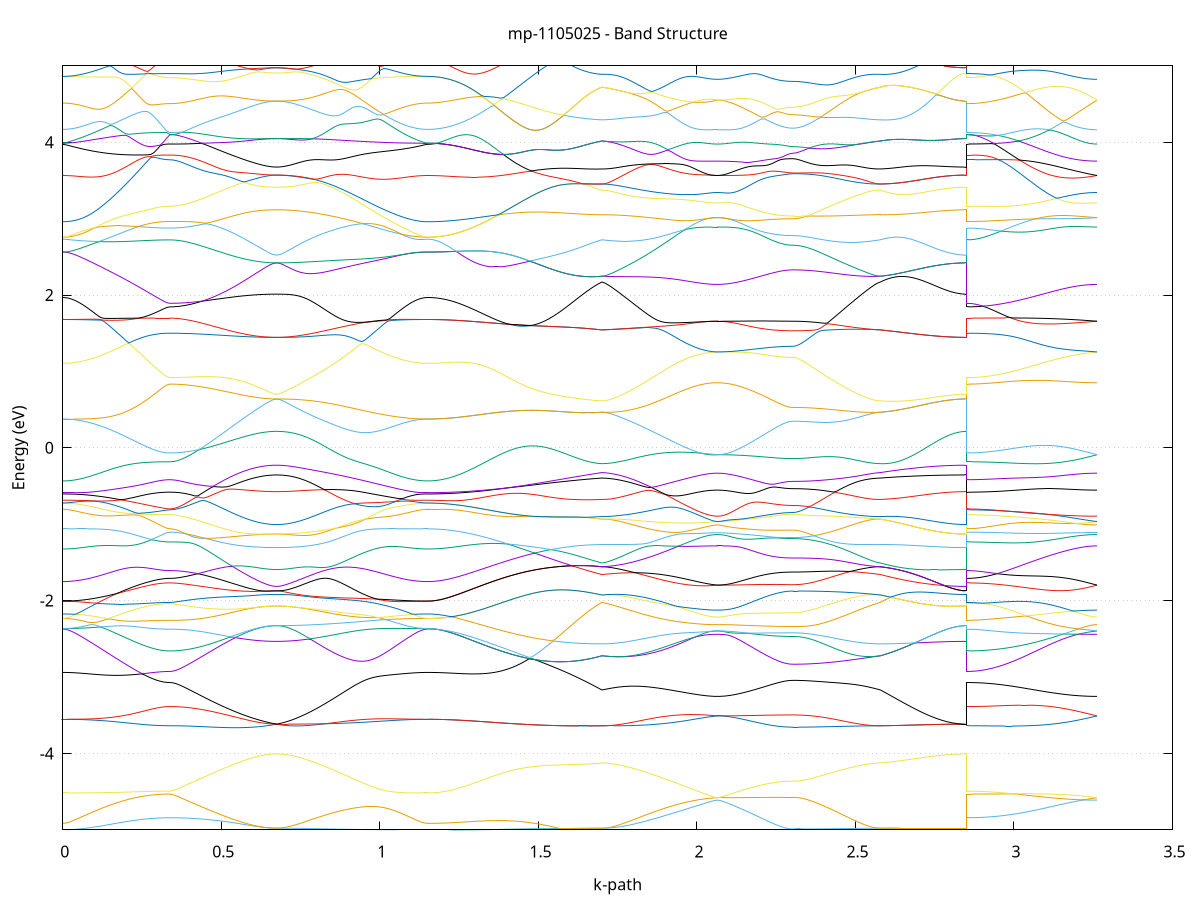 set title 'mp-1105025 - Band Structure'
set xlabel 'k-path'
set ylabel 'Energy (eV)'
set grid y
set yrange [-5:5]
set terminal png size 800,600
set output 'mp-1105025_bands_gnuplot.png'
plot '-' using 1:2 with lines notitle, '-' using 1:2 with lines notitle, '-' using 1:2 with lines notitle, '-' using 1:2 with lines notitle, '-' using 1:2 with lines notitle, '-' using 1:2 with lines notitle, '-' using 1:2 with lines notitle, '-' using 1:2 with lines notitle, '-' using 1:2 with lines notitle, '-' using 1:2 with lines notitle, '-' using 1:2 with lines notitle, '-' using 1:2 with lines notitle, '-' using 1:2 with lines notitle, '-' using 1:2 with lines notitle, '-' using 1:2 with lines notitle, '-' using 1:2 with lines notitle, '-' using 1:2 with lines notitle, '-' using 1:2 with lines notitle, '-' using 1:2 with lines notitle, '-' using 1:2 with lines notitle, '-' using 1:2 with lines notitle, '-' using 1:2 with lines notitle, '-' using 1:2 with lines notitle, '-' using 1:2 with lines notitle, '-' using 1:2 with lines notitle, '-' using 1:2 with lines notitle, '-' using 1:2 with lines notitle, '-' using 1:2 with lines notitle, '-' using 1:2 with lines notitle, '-' using 1:2 with lines notitle, '-' using 1:2 with lines notitle, '-' using 1:2 with lines notitle, '-' using 1:2 with lines notitle, '-' using 1:2 with lines notitle, '-' using 1:2 with lines notitle, '-' using 1:2 with lines notitle, '-' using 1:2 with lines notitle, '-' using 1:2 with lines notitle, '-' using 1:2 with lines notitle, '-' using 1:2 with lines notitle, '-' using 1:2 with lines notitle, '-' using 1:2 with lines notitle, '-' using 1:2 with lines notitle, '-' using 1:2 with lines notitle, '-' using 1:2 with lines notitle, '-' using 1:2 with lines notitle, '-' using 1:2 with lines notitle, '-' using 1:2 with lines notitle, '-' using 1:2 with lines notitle, '-' using 1:2 with lines notitle, '-' using 1:2 with lines notitle, '-' using 1:2 with lines notitle, '-' using 1:2 with lines notitle, '-' using 1:2 with lines notitle, '-' using 1:2 with lines notitle, '-' using 1:2 with lines notitle, '-' using 1:2 with lines notitle, '-' using 1:2 with lines notitle, '-' using 1:2 with lines notitle, '-' using 1:2 with lines notitle, '-' using 1:2 with lines notitle, '-' using 1:2 with lines notitle, '-' using 1:2 with lines notitle, '-' using 1:2 with lines notitle, '-' using 1:2 with lines notitle, '-' using 1:2 with lines notitle, '-' using 1:2 with lines notitle, '-' using 1:2 with lines notitle, '-' using 1:2 with lines notitle, '-' using 1:2 with lines notitle, '-' using 1:2 with lines notitle, '-' using 1:2 with lines notitle, '-' using 1:2 with lines notitle, '-' using 1:2 with lines notitle, '-' using 1:2 with lines notitle, '-' using 1:2 with lines notitle, '-' using 1:2 with lines notitle, '-' using 1:2 with lines notitle, '-' using 1:2 with lines notitle, '-' using 1:2 with lines notitle, '-' using 1:2 with lines notitle, '-' using 1:2 with lines notitle, '-' using 1:2 with lines notitle, '-' using 1:2 with lines notitle, '-' using 1:2 with lines notitle, '-' using 1:2 with lines notitle, '-' using 1:2 with lines notitle, '-' using 1:2 with lines notitle, '-' using 1:2 with lines notitle, '-' using 1:2 with lines notitle, '-' using 1:2 with lines notitle, '-' using 1:2 with lines notitle, '-' using 1:2 with lines notitle, '-' using 1:2 with lines notitle, '-' using 1:2 with lines notitle, '-' using 1:2 with lines notitle, '-' using 1:2 with lines notitle, '-' using 1:2 with lines notitle, '-' using 1:2 with lines notitle, '-' using 1:2 with lines notitle, '-' using 1:2 with lines notitle, '-' using 1:2 with lines notitle, '-' using 1:2 with lines notitle, '-' using 1:2 with lines notitle, '-' using 1:2 with lines notitle, '-' using 1:2 with lines notitle, '-' using 1:2 with lines notitle, '-' using 1:2 with lines notitle, '-' using 1:2 with lines notitle, '-' using 1:2 with lines notitle, '-' using 1:2 with lines notitle, '-' using 1:2 with lines notitle, '-' using 1:2 with lines notitle, '-' using 1:2 with lines notitle, '-' using 1:2 with lines notitle, '-' using 1:2 with lines notitle, '-' using 1:2 with lines notitle, '-' using 1:2 with lines notitle, '-' using 1:2 with lines notitle, '-' using 1:2 with lines notitle, '-' using 1:2 with lines notitle, '-' using 1:2 with lines notitle, '-' using 1:2 with lines notitle, '-' using 1:2 with lines notitle, '-' using 1:2 with lines notitle, '-' using 1:2 with lines notitle, '-' using 1:2 with lines notitle, '-' using 1:2 with lines notitle
0.000000 -14.719249
0.009917 -14.719249
0.019834 -14.719249
0.029751 -14.719349
0.039668 -14.719349
0.049585 -14.719449
0.059502 -14.719549
0.069419 -14.719649
0.079337 -14.719749
0.089254 -14.719949
0.099171 -14.720049
0.109088 -14.720249
0.119005 -14.720349
0.128922 -14.720549
0.138839 -14.720749
0.148756 -14.720849
0.158673 -14.721049
0.168590 -14.721249
0.178507 -14.721449
0.188424 -14.721549
0.198341 -14.721749
0.208258 -14.721949
0.218175 -14.722049
0.228093 -14.722149
0.238010 -14.722349
0.247927 -14.722449
0.257844 -14.722549
0.267761 -14.722649
0.277678 -14.722749
0.287595 -14.722849
0.297512 -14.722949
0.307429 -14.722949
0.317346 -14.722949
0.327263 -14.723049
0.337180 -14.723049
0.337180 -14.723049
0.347097 -14.723049
0.357014 -14.722949
0.366931 -14.722949
0.376849 -14.722949
0.386766 -14.722849
0.396683 -14.722749
0.406600 -14.722749
0.416517 -14.722649
0.426434 -14.722549
0.436351 -14.722349
0.446268 -14.722249
0.456185 -14.722149
0.466102 -14.722049
0.476019 -14.721849
0.485936 -14.721649
0.495853 -14.721549
0.505770 -14.721349
0.515687 -14.721249
0.525605 -14.721049
0.535522 -14.720849
0.545439 -14.720649
0.555356 -14.720549
0.565273 -14.720349
0.575190 -14.720249
0.585107 -14.720049
0.595024 -14.719949
0.604941 -14.719849
0.614858 -14.719649
0.624775 -14.719549
0.634692 -14.719549
0.644609 -14.719449
0.654526 -14.719349
0.664443 -14.719349
0.674361 -14.719349
0.674361 -14.719349
0.684295 -14.719349
0.694229 -14.719349
0.704163 -14.719449
0.714098 -14.719449
0.724032 -14.719549
0.733966 -14.719549
0.743900 -14.719649
0.753835 -14.719749
0.763769 -14.719849
0.773703 -14.719949
0.783638 -14.720049
0.793572 -14.720149
0.803506 -14.720249
0.813440 -14.720349
0.823375 -14.720449
0.833309 -14.720449
0.843243 -14.720549
0.853177 -14.720649
0.863112 -14.720649
0.873046 -14.720749
0.882980 -14.720749
0.892914 -14.720749
0.902849 -14.720749
0.912783 -14.720749
0.922717 -14.720749
0.932652 -14.720749
0.942586 -14.720649
0.952520 -14.720649
0.962454 -14.720549
0.972389 -14.720549
0.982323 -14.720449
0.992257 -14.720349
1.002191 -14.720249
1.012126 -14.720149
1.022060 -14.720049
1.031994 -14.719949
1.041929 -14.719949
1.051863 -14.719849
1.061797 -14.719749
1.071731 -14.719649
1.081666 -14.719549
1.091600 -14.719449
1.101534 -14.719449
1.111468 -14.719349
1.121403 -14.719349
1.131337 -14.719249
1.141271 -14.719249
1.151205 -14.719249
1.151205 -14.719249
1.161190 -14.719249
1.171175 -14.719149
1.181160 -14.719049
1.191145 -14.718949
1.201130 -14.718749
1.211115 -14.718549
1.221100 -14.718349
1.231084 -14.718049
1.241069 -14.717749
1.251054 -14.717349
1.261039 -14.716949
1.271024 -14.716549
1.281009 -14.716149
1.290994 -14.715649
1.300979 -14.715149
1.310963 -14.714649
1.320948 -14.714049
1.330933 -14.713549
1.340918 -14.712949
1.350903 -14.712349
1.360888 -14.711749
1.370873 -14.711149
1.380858 -14.710549
1.390842 -14.709949
1.400827 -14.709349
1.410812 -14.708749
1.420797 -14.708149
1.430782 -14.707549
1.440767 -14.706949
1.450752 -14.706449
1.460737 -14.705949
1.470721 -14.705449
1.480706 -14.705049
1.490691 -14.704649
1.500676 -14.704349
1.510661 -14.704049
1.520646 -14.703749
1.530631 -14.703549
1.540616 -14.703449
1.550600 -14.703349
1.560585 -14.703249
1.570570 -14.703349
1.580555 -14.703349
1.590540 -14.703549
1.600525 -14.703749
1.610510 -14.703949
1.620495 -14.704249
1.630479 -14.704549
1.640464 -14.704949
1.650449 -14.705449
1.660434 -14.705849
1.670419 -14.706349
1.680404 -14.706949
1.690389 -14.707449
1.700374 -14.708049
1.700374 -14.708049
1.710224 -14.707849
1.720075 -14.707649
1.729925 -14.707449
1.739776 -14.707349
1.749627 -14.707249
1.759477 -14.707149
1.769328 -14.707049
1.779178 -14.707049
1.789029 -14.707049
1.798880 -14.706949
1.808730 -14.707049
1.818581 -14.707049
1.828431 -14.707049
1.838282 -14.707049
1.848133 -14.707149
1.857983 -14.707149
1.867834 -14.707249
1.877684 -14.707349
1.887535 -14.707349
1.897386 -14.707449
1.907236 -14.707549
1.917087 -14.707649
1.926937 -14.707649
1.936788 -14.707749
1.946639 -14.707849
1.956489 -14.707949
1.966340 -14.707949
1.976190 -14.708049
1.986041 -14.708049
1.995892 -14.708149
2.005742 -14.708149
2.015593 -14.708249
2.025443 -14.708249
2.035294 -14.708249
2.045145 -14.708249
2.054995 -14.708349
2.064846 -14.708349
2.064846 -14.708349
2.074780 -14.708249
2.084714 -14.708249
2.094649 -14.708249
2.104583 -14.708149
2.114517 -14.708049
2.124451 -14.707949
2.134386 -14.707849
2.144320 -14.707749
2.154254 -14.707649
2.164188 -14.707449
2.174123 -14.707349
2.184057 -14.707149
2.193991 -14.707049
2.203926 -14.706849
2.213860 -14.706649
2.223794 -14.706449
2.233728 -14.706249
2.243663 -14.706149
2.253597 -14.705949
2.263531 -14.705849
2.273465 -14.705649
2.283400 -14.705549
2.293334 -14.705549
2.303268 -14.705449
2.303268 -14.705449
2.313114 -14.705449
2.322959 -14.705549
2.332804 -14.705549
2.342650 -14.705549
2.352495 -14.705549
2.362341 -14.705549
2.372186 -14.705549
2.382031 -14.705549
2.391877 -14.705549
2.401722 -14.705649
2.411568 -14.705649
2.421413 -14.705649
2.431259 -14.705749
2.441104 -14.705749
2.450949 -14.705849
2.460795 -14.705949
2.470640 -14.706049
2.480486 -14.706049
2.490331 -14.706249
2.500176 -14.706349
2.510022 -14.706449
2.519867 -14.706649
2.529713 -14.706849
2.539558 -14.707049
2.549403 -14.707249
2.559249 -14.707449
2.569094 -14.707749
2.578940 -14.708049
2.578940 -14.708049
2.588668 -14.708649
2.598397 -14.709149
2.608126 -14.709749
2.617855 -14.710349
2.627583 -14.710949
2.637312 -14.711549
2.647041 -14.712149
2.656770 -14.712749
2.666498 -14.713349
2.676227 -14.713849
2.685956 -14.714449
2.695685 -14.714949
2.705413 -14.715449
2.715142 -14.715949
2.724871 -14.716349
2.734600 -14.716749
2.744328 -14.717149
2.754057 -14.717549
2.763786 -14.717849
2.773515 -14.718149
2.783243 -14.718449
2.792972 -14.718749
2.802701 -14.718949
2.812430 -14.719049
2.822158 -14.719149
2.831887 -14.719249
2.841616 -14.719349
2.851345 -14.719349
2.851345 -14.723049
2.861125 -14.723049
2.870906 -14.722949
2.880687 -14.722849
2.890467 -14.722749
2.900248 -14.722549
2.910028 -14.722349
2.919809 -14.722149
2.929590 -14.721949
2.939370 -14.721649
2.949151 -14.721349
2.958932 -14.720949
2.968712 -14.720549
2.978493 -14.720149
2.988273 -14.719749
2.998054 -14.719349
3.007835 -14.718849
3.017615 -14.718349
3.027396 -14.717849
3.037177 -14.717349
3.046957 -14.716849
3.056738 -14.716249
3.066519 -14.715749
3.076299 -14.715149
3.086080 -14.714649
3.095860 -14.714049
3.105641 -14.713549
3.115422 -14.712949
3.125202 -14.712449
3.134983 -14.711949
3.144764 -14.711449
3.154544 -14.711049
3.164325 -14.710549
3.174105 -14.710149
3.183886 -14.709849
3.193667 -14.709449
3.203447 -14.709149
3.213228 -14.708949
3.223009 -14.708649
3.232789 -14.708549
3.242570 -14.708449
3.252351 -14.708349
3.262131 -14.708349
e
0.000000 -14.719249
0.009917 -14.719249
0.019834 -14.719249
0.029751 -14.719249
0.039668 -14.719249
0.049585 -14.719149
0.059502 -14.719149
0.069419 -14.719149
0.079337 -14.719149
0.089254 -14.719049
0.099171 -14.719049
0.109088 -14.718949
0.119005 -14.718949
0.128922 -14.718849
0.138839 -14.718849
0.148756 -14.718749
0.158673 -14.718749
0.168590 -14.718649
0.178507 -14.718649
0.188424 -14.718549
0.198341 -14.718549
0.208258 -14.718449
0.218175 -14.718449
0.228093 -14.718349
0.238010 -14.718349
0.247927 -14.718249
0.257844 -14.718249
0.267761 -14.718149
0.277678 -14.718149
0.287595 -14.718149
0.297512 -14.718149
0.307429 -14.718049
0.317346 -14.718049
0.327263 -14.718049
0.337180 -14.718049
0.337180 -14.718049
0.347097 -14.718049
0.357014 -14.718049
0.366931 -14.718149
0.376849 -14.718149
0.386766 -14.718149
0.396683 -14.718149
0.406600 -14.718249
0.416517 -14.718249
0.426434 -14.718249
0.436351 -14.718349
0.446268 -14.718349
0.456185 -14.718449
0.466102 -14.718449
0.476019 -14.718549
0.485936 -14.718649
0.495853 -14.718649
0.505770 -14.718749
0.515687 -14.718749
0.525605 -14.718849
0.535522 -14.718949
0.545439 -14.718949
0.555356 -14.719049
0.565273 -14.719049
0.575190 -14.719149
0.585107 -14.719149
0.595024 -14.719149
0.604941 -14.719249
0.614858 -14.719249
0.624775 -14.719249
0.634692 -14.719349
0.644609 -14.719349
0.654526 -14.719349
0.664443 -14.719349
0.674361 -14.719349
0.674361 -14.719349
0.684295 -14.719349
0.694229 -14.719349
0.704163 -14.719349
0.714098 -14.719349
0.724032 -14.719349
0.733966 -14.719349
0.743900 -14.719349
0.753835 -14.719349
0.763769 -14.719349
0.773703 -14.719349
0.783638 -14.719349
0.793572 -14.719349
0.803506 -14.719349
0.813440 -14.719349
0.823375 -14.719349
0.833309 -14.719349
0.843243 -14.719349
0.853177 -14.719349
0.863112 -14.719349
0.873046 -14.719349
0.882980 -14.719349
0.892914 -14.719349
0.902849 -14.719349
0.912783 -14.719349
0.922717 -14.719349
0.932652 -14.719349
0.942586 -14.719349
0.952520 -14.719249
0.962454 -14.719249
0.972389 -14.719249
0.982323 -14.719249
0.992257 -14.719249
1.002191 -14.719249
1.012126 -14.719249
1.022060 -14.719249
1.031994 -14.719249
1.041929 -14.719249
1.051863 -14.719249
1.061797 -14.719249
1.071731 -14.719249
1.081666 -14.719249
1.091600 -14.719249
1.101534 -14.719249
1.111468 -14.719249
1.121403 -14.719249
1.131337 -14.719249
1.141271 -14.719249
1.151205 -14.719249
1.151205 -14.719249
1.161190 -14.719249
1.171175 -14.719149
1.181160 -14.719049
1.191145 -14.718949
1.201130 -14.718749
1.211115 -14.718549
1.221100 -14.718349
1.231084 -14.718049
1.241069 -14.717749
1.251054 -14.717349
1.261039 -14.716949
1.271024 -14.716549
1.281009 -14.716149
1.290994 -14.715649
1.300979 -14.715149
1.310963 -14.714649
1.320948 -14.714049
1.330933 -14.713549
1.340918 -14.712949
1.350903 -14.712349
1.360888 -14.711749
1.370873 -14.711149
1.380858 -14.710549
1.390842 -14.709949
1.400827 -14.709349
1.410812 -14.708749
1.420797 -14.708149
1.430782 -14.707549
1.440767 -14.706949
1.450752 -14.706449
1.460737 -14.705949
1.470721 -14.705449
1.480706 -14.705049
1.490691 -14.704649
1.500676 -14.704349
1.510661 -14.704049
1.520646 -14.703749
1.530631 -14.703549
1.540616 -14.703449
1.550600 -14.703349
1.560585 -14.703249
1.570570 -14.703349
1.580555 -14.703349
1.590540 -14.703549
1.600525 -14.703749
1.610510 -14.703949
1.620495 -14.704249
1.630479 -14.704549
1.640464 -14.704949
1.650449 -14.705449
1.660434 -14.705849
1.670419 -14.706349
1.680404 -14.706949
1.690389 -14.707449
1.700374 -14.708049
1.700374 -14.708049
1.710224 -14.707849
1.720075 -14.707549
1.729925 -14.707349
1.739776 -14.707149
1.749627 -14.706949
1.759477 -14.706649
1.769328 -14.706449
1.779178 -14.706249
1.789029 -14.705949
1.798880 -14.705749
1.808730 -14.705549
1.818581 -14.705349
1.828431 -14.705049
1.838282 -14.704849
1.848133 -14.704649
1.857983 -14.704449
1.867834 -14.704249
1.877684 -14.703949
1.887535 -14.703749
1.897386 -14.703549
1.907236 -14.703349
1.917087 -14.703249
1.926937 -14.703049
1.936788 -14.702849
1.946639 -14.702749
1.956489 -14.702549
1.966340 -14.702449
1.976190 -14.702349
1.986041 -14.702149
1.995892 -14.702049
2.005742 -14.702049
2.015593 -14.701949
2.025443 -14.701849
2.035294 -14.701849
2.045145 -14.701749
2.054995 -14.701749
2.064846 -14.701749
2.064846 -14.701749
2.074780 -14.701749
2.084714 -14.701749
2.094649 -14.701749
2.104583 -14.701849
2.114517 -14.701849
2.124451 -14.701849
2.134386 -14.701949
2.144320 -14.701949
2.154254 -14.702049
2.164188 -14.702149
2.174123 -14.702149
2.184057 -14.702249
2.193991 -14.702349
2.203926 -14.702449
2.213860 -14.702549
2.223794 -14.702649
2.233728 -14.702749
2.243663 -14.702849
2.253597 -14.702949
2.263531 -14.703049
2.273465 -14.703149
2.283400 -14.703249
2.293334 -14.703249
2.303268 -14.703249
2.303268 -14.703249
2.313114 -14.703249
2.322959 -14.703349
2.332804 -14.703349
2.342650 -14.703349
2.352495 -14.703449
2.362341 -14.703549
2.372186 -14.703649
2.382031 -14.703749
2.391877 -14.703849
2.401722 -14.703949
2.411568 -14.704149
2.421413 -14.704249
2.431259 -14.704449
2.441104 -14.704649
2.450949 -14.704849
2.460795 -14.705049
2.470640 -14.705249
2.480486 -14.705449
2.490331 -14.705649
2.500176 -14.705849
2.510022 -14.706149
2.519867 -14.706349
2.529713 -14.706649
2.539558 -14.706949
2.549403 -14.707149
2.559249 -14.707449
2.569094 -14.707749
2.578940 -14.708049
2.578940 -14.708049
2.588668 -14.708649
2.598397 -14.709149
2.608126 -14.709749
2.617855 -14.710349
2.627583 -14.710949
2.637312 -14.711549
2.647041 -14.712149
2.656770 -14.712749
2.666498 -14.713349
2.676227 -14.713849
2.685956 -14.714449
2.695685 -14.714949
2.705413 -14.715449
2.715142 -14.715949
2.724871 -14.716349
2.734600 -14.716749
2.744328 -14.717149
2.754057 -14.717549
2.763786 -14.717849
2.773515 -14.718149
2.783243 -14.718449
2.792972 -14.718749
2.802701 -14.718949
2.812430 -14.719049
2.822158 -14.719149
2.831887 -14.719249
2.841616 -14.719349
2.851345 -14.719349
2.851345 -14.718049
2.861125 -14.718049
2.870906 -14.717949
2.880687 -14.717949
2.890467 -14.717749
2.900248 -14.717649
2.910028 -14.717349
2.919809 -14.717149
2.929590 -14.716849
2.939370 -14.716549
2.949151 -14.716249
2.958932 -14.715849
2.968712 -14.715449
2.978493 -14.715049
2.988273 -14.714549
2.998054 -14.714049
3.007835 -14.713549
3.017615 -14.713049
3.027396 -14.712449
3.037177 -14.711849
3.046957 -14.711349
3.056738 -14.710749
3.066519 -14.710149
3.076299 -14.709449
3.086080 -14.708849
3.095860 -14.708249
3.105641 -14.707649
3.115422 -14.707049
3.125202 -14.706449
3.134983 -14.705949
3.144764 -14.705349
3.154544 -14.704849
3.164325 -14.704349
3.174105 -14.703849
3.183886 -14.703449
3.193667 -14.703049
3.203447 -14.702749
3.213228 -14.702449
3.223009 -14.702249
3.232789 -14.702049
3.242570 -14.701849
3.252351 -14.701749
3.262131 -14.701749
e
0.000000 -14.676749
0.009917 -14.676749
0.019834 -14.676749
0.029751 -14.676749
0.039668 -14.676649
0.049585 -14.676549
0.059502 -14.676449
0.069419 -14.676349
0.079337 -14.676249
0.089254 -14.676049
0.099171 -14.675949
0.109088 -14.675749
0.119005 -14.675849
0.128922 -14.675949
0.138839 -14.676049
0.148756 -14.676249
0.158673 -14.676349
0.168590 -14.676449
0.178507 -14.676549
0.188424 -14.676749
0.198341 -14.676849
0.208258 -14.676949
0.218175 -14.677049
0.228093 -14.677149
0.238010 -14.677249
0.247927 -14.677349
0.257844 -14.677449
0.267761 -14.677549
0.277678 -14.677649
0.287595 -14.677649
0.297512 -14.677749
0.307429 -14.677749
0.317346 -14.677849
0.327263 -14.677849
0.337180 -14.677849
0.337180 -14.677849
0.347097 -14.677849
0.357014 -14.677949
0.366931 -14.678149
0.376849 -14.678349
0.386766 -14.678549
0.396683 -14.678849
0.406600 -14.679249
0.416517 -14.679649
0.426434 -14.680049
0.436351 -14.680449
0.446268 -14.680949
0.456185 -14.681449
0.466102 -14.681949
0.476019 -14.682449
0.485936 -14.683049
0.495853 -14.683549
0.505770 -14.684049
0.515687 -14.684549
0.525605 -14.685149
0.535522 -14.685649
0.545439 -14.686049
0.555356 -14.686549
0.565273 -14.686949
0.575190 -14.687349
0.585107 -14.687749
0.595024 -14.688149
0.604941 -14.688449
0.614858 -14.688749
0.624775 -14.688949
0.634692 -14.689149
0.644609 -14.689349
0.654526 -14.689449
0.664443 -14.689449
0.674361 -14.689549
0.674361 -14.689549
0.684295 -14.689449
0.694229 -14.689449
0.704163 -14.689349
0.714098 -14.689149
0.724032 -14.688949
0.733966 -14.688749
0.743900 -14.688449
0.753835 -14.688149
0.763769 -14.687749
0.773703 -14.687449
0.783638 -14.687049
0.793572 -14.686549
0.803506 -14.686149
0.813440 -14.685649
0.823375 -14.685249
0.833309 -14.684749
0.843243 -14.684249
0.853177 -14.683749
0.863112 -14.683249
0.873046 -14.682749
0.882980 -14.682249
0.892914 -14.681749
0.902849 -14.681249
0.912783 -14.680749
0.922717 -14.680349
0.932652 -14.679849
0.942586 -14.679449
0.952520 -14.679049
0.962454 -14.678649
0.972389 -14.678349
0.982323 -14.677949
0.992257 -14.677649
1.002191 -14.677349
1.012126 -14.677149
1.022060 -14.676949
1.031994 -14.676749
1.041929 -14.676549
1.051863 -14.676449
1.061797 -14.676349
1.071731 -14.676349
1.081666 -14.676449
1.091600 -14.676449
1.101534 -14.676549
1.111468 -14.676649
1.121403 -14.676749
1.131337 -14.676749
1.141271 -14.676749
1.151205 -14.676749
1.151205 -14.676749
1.161190 -14.676749
1.171175 -14.676749
1.181160 -14.676649
1.191145 -14.676549
1.201130 -14.676449
1.211115 -14.676349
1.221100 -14.676149
1.231084 -14.676049
1.241069 -14.675849
1.251054 -14.675649
1.261039 -14.675449
1.271024 -14.675249
1.281009 -14.675149
1.290994 -14.674949
1.300979 -14.674749
1.310963 -14.674649
1.320948 -14.674449
1.330933 -14.674349
1.340918 -14.674249
1.350903 -14.674149
1.360888 -14.674149
1.370873 -14.674149
1.380858 -14.674149
1.390842 -14.674149
1.400827 -14.674249
1.410812 -14.674349
1.420797 -14.674449
1.430782 -14.674549
1.440767 -14.674749
1.450752 -14.674949
1.460737 -14.675149
1.470721 -14.675349
1.480706 -14.675649
1.490691 -14.675849
1.500676 -14.676149
1.510661 -14.676449
1.520646 -14.676749
1.530631 -14.677149
1.540616 -14.677449
1.550600 -14.677849
1.560585 -14.678149
1.570570 -14.678549
1.580555 -14.678949
1.590540 -14.679249
1.600525 -14.679649
1.610510 -14.680049
1.620495 -14.680449
1.630479 -14.680849
1.640464 -14.681249
1.650449 -14.681649
1.660434 -14.682049
1.670419 -14.682449
1.680404 -14.682849
1.690389 -14.683249
1.700374 -14.683549
1.700374 -14.683549
1.710224 -14.683449
1.720075 -14.683249
1.729925 -14.682949
1.739776 -14.682649
1.749627 -14.682349
1.759477 -14.681949
1.769328 -14.681549
1.779178 -14.681149
1.789029 -14.680649
1.798880 -14.680149
1.808730 -14.679649
1.818581 -14.679049
1.828431 -14.678549
1.838282 -14.677949
1.848133 -14.677249
1.857983 -14.676649
1.867834 -14.676049
1.877684 -14.675349
1.887535 -14.674649
1.897386 -14.674049
1.907236 -14.673749
1.917087 -14.673649
1.926937 -14.673649
1.936788 -14.673649
1.946639 -14.673649
1.956489 -14.673649
1.966340 -14.673649
1.976190 -14.673649
1.986041 -14.673649
1.995892 -14.673649
2.005742 -14.673649
2.015593 -14.673649
2.025443 -14.673649
2.035294 -14.673649
2.045145 -14.673649
2.054995 -14.673649
2.064846 -14.673649
2.064846 -14.673649
2.074780 -14.673649
2.084714 -14.673649
2.094649 -14.673649
2.104583 -14.673649
2.114517 -14.673649
2.124451 -14.673649
2.134386 -14.673649
2.144320 -14.673649
2.154254 -14.673649
2.164188 -14.673649
2.174123 -14.673649
2.184057 -14.673649
2.193991 -14.673649
2.203926 -14.673649
2.213860 -14.673649
2.223794 -14.673649
2.233728 -14.673649
2.243663 -14.673649
2.253597 -14.673749
2.263531 -14.673749
2.273465 -14.673749
2.283400 -14.673749
2.293334 -14.673749
2.303268 -14.673749
2.303268 -14.673749
2.313114 -14.673749
2.322959 -14.673749
2.332804 -14.673749
2.342650 -14.673749
2.352495 -14.673749
2.362341 -14.673749
2.372186 -14.673749
2.382031 -14.674249
2.391877 -14.674749
2.401722 -14.675349
2.411568 -14.675949
2.421413 -14.676549
2.431259 -14.677149
2.441104 -14.677749
2.450949 -14.678349
2.460795 -14.678849
2.470640 -14.679449
2.480486 -14.679949
2.490331 -14.680449
2.500176 -14.680949
2.510022 -14.681349
2.519867 -14.681849
2.529713 -14.682149
2.539558 -14.682549
2.549403 -14.682849
2.559249 -14.683149
2.569094 -14.683349
2.578940 -14.683549
2.578940 -14.683549
2.588668 -14.683949
2.598397 -14.684349
2.608126 -14.684649
2.617855 -14.685049
2.627583 -14.685349
2.637312 -14.685649
2.647041 -14.685949
2.656770 -14.686349
2.666498 -14.686549
2.676227 -14.686849
2.685956 -14.687149
2.695685 -14.687449
2.705413 -14.687649
2.715142 -14.687849
2.724871 -14.688149
2.734600 -14.688349
2.744328 -14.688449
2.754057 -14.688649
2.763786 -14.688849
2.773515 -14.688949
2.783243 -14.689049
2.792972 -14.689249
2.802701 -14.689249
2.812430 -14.689349
2.822158 -14.689449
2.831887 -14.689449
2.841616 -14.689449
2.851345 -14.689549
2.851345 -14.677849
2.861125 -14.677849
2.870906 -14.677749
2.880687 -14.677749
2.890467 -14.677649
2.900248 -14.677549
2.910028 -14.677449
2.919809 -14.677349
2.929590 -14.677249
2.939370 -14.677049
2.949151 -14.676849
2.958932 -14.676649
2.968712 -14.676449
2.978493 -14.676249
2.988273 -14.675949
2.998054 -14.675749
3.007835 -14.675449
3.017615 -14.675149
3.027396 -14.674849
3.037177 -14.674549
3.046957 -14.674149
3.056738 -14.673849
3.066519 -14.673649
3.076299 -14.673649
3.086080 -14.673649
3.095860 -14.673649
3.105641 -14.673649
3.115422 -14.673649
3.125202 -14.673649
3.134983 -14.673649
3.144764 -14.673649
3.154544 -14.673649
3.164325 -14.673649
3.174105 -14.673649
3.183886 -14.673649
3.193667 -14.673649
3.203447 -14.673649
3.213228 -14.673649
3.223009 -14.673649
3.232789 -14.673649
3.242570 -14.673649
3.252351 -14.673649
3.262131 -14.673649
e
0.000000 -14.675049
0.009917 -14.675049
0.019834 -14.675149
0.029751 -14.675149
0.039668 -14.675149
0.049585 -14.675249
0.059502 -14.675249
0.069419 -14.675349
0.079337 -14.675449
0.089254 -14.675549
0.099171 -14.675649
0.109088 -14.675749
0.119005 -14.675549
0.128922 -14.675449
0.138839 -14.675249
0.148756 -14.675049
0.158673 -14.674849
0.168590 -14.674649
0.178507 -14.674549
0.188424 -14.674349
0.198341 -14.674149
0.208258 -14.674049
0.218175 -14.673849
0.228093 -14.673749
0.238010 -14.673649
0.247927 -14.673649
0.257844 -14.673549
0.267761 -14.673549
0.277678 -14.673549
0.287595 -14.673549
0.297512 -14.673549
0.307429 -14.673549
0.317346 -14.673549
0.327263 -14.673549
0.337180 -14.673549
0.337180 -14.673549
0.347097 -14.673549
0.357014 -14.673549
0.366931 -14.673549
0.376849 -14.673549
0.386766 -14.673549
0.396683 -14.673649
0.406600 -14.673649
0.416517 -14.673649
0.426434 -14.673649
0.436351 -14.673649
0.446268 -14.673649
0.456185 -14.673649
0.466102 -14.673649
0.476019 -14.673649
0.485936 -14.673649
0.495853 -14.673649
0.505770 -14.673749
0.515687 -14.673749
0.525605 -14.673749
0.535522 -14.673749
0.545439 -14.673749
0.555356 -14.673749
0.565273 -14.673749
0.575190 -14.673749
0.585107 -14.673749
0.595024 -14.673849
0.604941 -14.673849
0.614858 -14.673849
0.624775 -14.673849
0.634692 -14.673849
0.644609 -14.673849
0.654526 -14.673849
0.664443 -14.673849
0.674361 -14.673849
0.674361 -14.673849
0.684295 -14.673849
0.694229 -14.673849
0.704163 -14.673849
0.714098 -14.673849
0.724032 -14.673849
0.733966 -14.673849
0.743900 -14.673849
0.753835 -14.673849
0.763769 -14.673849
0.773703 -14.673749
0.783638 -14.673749
0.793572 -14.673749
0.803506 -14.673749
0.813440 -14.673749
0.823375 -14.673749
0.833309 -14.673749
0.843243 -14.673749
0.853177 -14.673749
0.863112 -14.673749
0.873046 -14.673749
0.882980 -14.673649
0.892914 -14.673649
0.902849 -14.673649
0.912783 -14.673649
0.922717 -14.673649
0.932652 -14.673649
0.942586 -14.673649
0.952520 -14.673749
0.962454 -14.673949
0.972389 -14.674049
0.982323 -14.674249
0.992257 -14.674349
1.002191 -14.674549
1.012126 -14.674749
1.022060 -14.674849
1.031994 -14.675049
1.041929 -14.675149
1.051863 -14.675249
1.061797 -14.675349
1.071731 -14.675349
1.081666 -14.675249
1.091600 -14.675249
1.101534 -14.675249
1.111468 -14.675149
1.121403 -14.675149
1.131337 -14.675149
1.141271 -14.675049
1.151205 -14.675049
1.151205 -14.675049
1.161190 -14.675049
1.171175 -14.675049
1.181160 -14.674949
1.191145 -14.674949
1.201130 -14.674849
1.211115 -14.674749
1.221100 -14.674549
1.231084 -14.674449
1.241069 -14.674249
1.251054 -14.674049
1.261039 -14.673849
1.271024 -14.673649
1.281009 -14.673649
1.290994 -14.673649
1.300979 -14.673649
1.310963 -14.673649
1.320948 -14.673749
1.330933 -14.673749
1.340918 -14.673749
1.350903 -14.673749
1.360888 -14.673749
1.370873 -14.673749
1.380858 -14.673749
1.390842 -14.673749
1.400827 -14.673749
1.410812 -14.673749
1.420797 -14.673749
1.430782 -14.673749
1.440767 -14.673749
1.450752 -14.673749
1.460737 -14.673749
1.470721 -14.673749
1.480706 -14.673749
1.490691 -14.673749
1.500676 -14.673749
1.510661 -14.673749
1.520646 -14.673749
1.530631 -14.673749
1.540616 -14.673749
1.550600 -14.673749
1.560585 -14.673749
1.570570 -14.673749
1.580555 -14.673749
1.590540 -14.673749
1.600525 -14.673749
1.610510 -14.673749
1.620495 -14.673849
1.630479 -14.673849
1.640464 -14.673849
1.650449 -14.673849
1.660434 -14.673849
1.670419 -14.673849
1.680404 -14.673849
1.690389 -14.673849
1.700374 -14.673849
1.700374 -14.673849
1.710224 -14.673849
1.720075 -14.673849
1.729925 -14.673849
1.739776 -14.673849
1.749627 -14.673849
1.759477 -14.673849
1.769328 -14.673849
1.779178 -14.673749
1.789029 -14.673749
1.798880 -14.673749
1.808730 -14.673749
1.818581 -14.673749
1.828431 -14.673749
1.838282 -14.673749
1.848133 -14.673749
1.857983 -14.673749
1.867834 -14.673749
1.877684 -14.673749
1.887535 -14.673749
1.897386 -14.673649
1.907236 -14.673349
1.917087 -14.672649
1.926937 -14.672049
1.936788 -14.671449
1.946639 -14.670749
1.956489 -14.670149
1.966340 -14.669549
1.976190 -14.668949
1.986041 -14.668449
1.995892 -14.667949
2.005742 -14.667449
2.015593 -14.667049
2.025443 -14.666649
2.035294 -14.666349
2.045145 -14.666149
2.054995 -14.665849
2.064846 -14.665749
2.064846 -14.665749
2.074780 -14.665749
2.084714 -14.665849
2.094649 -14.666049
2.104583 -14.666149
2.114517 -14.666449
2.124451 -14.666749
2.134386 -14.667049
2.144320 -14.667349
2.154254 -14.667649
2.164188 -14.668049
2.174123 -14.668349
2.184057 -14.668749
2.193991 -14.669149
2.203926 -14.669449
2.213860 -14.669749
2.223794 -14.670049
2.233728 -14.670349
2.243663 -14.670549
2.253597 -14.670749
2.263531 -14.670949
2.273465 -14.671049
2.283400 -14.671149
2.293334 -14.671249
2.303268 -14.671249
2.303268 -14.671249
2.313114 -14.671349
2.322959 -14.671549
2.332804 -14.671849
2.342650 -14.672149
2.352495 -14.672649
2.362341 -14.673149
2.372186 -14.673649
2.382031 -14.673749
2.391877 -14.673749
2.401722 -14.673749
2.411568 -14.673749
2.421413 -14.673749
2.431259 -14.673749
2.441104 -14.673749
2.450949 -14.673749
2.460795 -14.673749
2.470640 -14.673749
2.480486 -14.673749
2.490331 -14.673749
2.500176 -14.673749
2.510022 -14.673849
2.519867 -14.673849
2.529713 -14.673849
2.539558 -14.673849
2.549403 -14.673849
2.559249 -14.673849
2.569094 -14.673849
2.578940 -14.673849
2.578940 -14.673849
2.588668 -14.673849
2.598397 -14.673849
2.608126 -14.673849
2.617855 -14.673849
2.627583 -14.673849
2.637312 -14.673849
2.647041 -14.673849
2.656770 -14.673849
2.666498 -14.673849
2.676227 -14.673849
2.685956 -14.673849
2.695685 -14.673849
2.705413 -14.673849
2.715142 -14.673849
2.724871 -14.673849
2.734600 -14.673849
2.744328 -14.673849
2.754057 -14.673849
2.763786 -14.673849
2.773515 -14.673849
2.783243 -14.673849
2.792972 -14.673849
2.802701 -14.673849
2.812430 -14.673849
2.822158 -14.673849
2.831887 -14.673849
2.841616 -14.673849
2.851345 -14.673849
2.851345 -14.673549
2.861125 -14.673549
2.870906 -14.673549
2.880687 -14.673549
2.890467 -14.673549
2.900248 -14.673549
2.910028 -14.673549
2.919809 -14.673549
2.929590 -14.673549
2.939370 -14.673549
2.949151 -14.673549
2.958932 -14.673549
2.968712 -14.673549
2.978493 -14.673549
2.988273 -14.673549
2.998054 -14.673549
3.007835 -14.673549
3.017615 -14.673549
3.027396 -14.673649
3.037177 -14.673649
3.046957 -14.673649
3.056738 -14.673649
3.066519 -14.673449
3.076299 -14.673149
3.086080 -14.672749
3.095860 -14.672349
3.105641 -14.671949
3.115422 -14.671549
3.125202 -14.671149
3.134983 -14.670749
3.144764 -14.670349
3.154544 -14.669949
3.164325 -14.669549
3.174105 -14.669049
3.183886 -14.668649
3.193667 -14.668249
3.203447 -14.667849
3.213228 -14.667549
3.223009 -14.667149
3.232789 -14.666749
3.242570 -14.666449
3.252351 -14.666049
3.262131 -14.665749
e
0.000000 -14.673649
0.009917 -14.673649
0.019834 -14.673649
0.029751 -14.673649
0.039668 -14.673649
0.049585 -14.673649
0.059502 -14.673649
0.069419 -14.673649
0.079337 -14.673649
0.089254 -14.673649
0.099171 -14.673649
0.109088 -14.673649
0.119005 -14.673649
0.128922 -14.673649
0.138839 -14.673649
0.148756 -14.673649
0.158673 -14.673649
0.168590 -14.673649
0.178507 -14.673649
0.188424 -14.673649
0.198341 -14.673649
0.208258 -14.673649
0.218175 -14.673649
0.228093 -14.673549
0.238010 -14.673549
0.247927 -14.673449
0.257844 -14.673349
0.267761 -14.673249
0.277678 -14.673149
0.287595 -14.673049
0.297512 -14.673049
0.307429 -14.672949
0.317346 -14.672949
0.327263 -14.672949
0.337180 -14.672949
0.337180 -14.672949
0.347097 -14.672949
0.357014 -14.672949
0.366931 -14.672949
0.376849 -14.672949
0.386766 -14.672849
0.396683 -14.672849
0.406600 -14.672849
0.416517 -14.672849
0.426434 -14.672849
0.436351 -14.672849
0.446268 -14.672749
0.456185 -14.672749
0.466102 -14.672749
0.476019 -14.672749
0.485936 -14.672749
0.495853 -14.672649
0.505770 -14.672649
0.515687 -14.672649
0.525605 -14.672649
0.535522 -14.672549
0.545439 -14.672549
0.555356 -14.672549
0.565273 -14.672549
0.575190 -14.672449
0.585107 -14.672449
0.595024 -14.672449
0.604941 -14.672449
0.614858 -14.672449
0.624775 -14.672449
0.634692 -14.672449
0.644609 -14.672349
0.654526 -14.672349
0.664443 -14.672349
0.674361 -14.672349
0.674361 -14.672349
0.684295 -14.672349
0.694229 -14.672349
0.704163 -14.672349
0.714098 -14.672449
0.724032 -14.672449
0.733966 -14.672449
0.743900 -14.672449
0.753835 -14.672449
0.763769 -14.672449
0.773703 -14.672549
0.783638 -14.672549
0.793572 -14.672549
0.803506 -14.672549
0.813440 -14.672649
0.823375 -14.672649
0.833309 -14.672749
0.843243 -14.672749
0.853177 -14.672849
0.863112 -14.672849
0.873046 -14.672949
0.882980 -14.673049
0.892914 -14.673149
0.902849 -14.673249
0.912783 -14.673349
0.922717 -14.673449
0.932652 -14.673549
0.942586 -14.673649
0.952520 -14.673649
0.962454 -14.673649
0.972389 -14.673649
0.982323 -14.673649
0.992257 -14.673649
1.002191 -14.673649
1.012126 -14.673649
1.022060 -14.673649
1.031994 -14.673649
1.041929 -14.673649
1.051863 -14.673649
1.061797 -14.673649
1.071731 -14.673649
1.081666 -14.673649
1.091600 -14.673649
1.101534 -14.673649
1.111468 -14.673649
1.121403 -14.673649
1.131337 -14.673649
1.141271 -14.673649
1.151205 -14.673649
1.151205 -14.673649
1.161190 -14.673649
1.171175 -14.673649
1.181160 -14.673649
1.191145 -14.673649
1.201130 -14.673649
1.211115 -14.673649
1.221100 -14.673649
1.231084 -14.673649
1.241069 -14.673649
1.251054 -14.673649
1.261039 -14.673649
1.271024 -14.673649
1.281009 -14.673449
1.290994 -14.673149
1.300979 -14.672849
1.310963 -14.672649
1.320948 -14.672349
1.330933 -14.671949
1.340918 -14.671649
1.350903 -14.671349
1.360888 -14.670949
1.370873 -14.670649
1.380858 -14.670249
1.390842 -14.669849
1.400827 -14.669449
1.410812 -14.669049
1.420797 -14.668649
1.430782 -14.668249
1.440767 -14.667849
1.450752 -14.667449
1.460737 -14.667049
1.470721 -14.666649
1.480706 -14.666249
1.490691 -14.665849
1.500676 -14.665449
1.510661 -14.665149
1.520646 -14.664749
1.530631 -14.664449
1.540616 -14.664049
1.550600 -14.663749
1.560585 -14.663449
1.570570 -14.663149
1.580555 -14.662949
1.590540 -14.662749
1.600525 -14.662549
1.610510 -14.662349
1.620495 -14.662249
1.630479 -14.662149
1.640464 -14.662149
1.650449 -14.662149
1.660434 -14.662149
1.670419 -14.662249
1.680404 -14.662349
1.690389 -14.662549
1.700374 -14.662749
1.700374 -14.662749
1.710224 -14.662649
1.720075 -14.662649
1.729925 -14.662549
1.739776 -14.662549
1.749627 -14.662449
1.759477 -14.662449
1.769328 -14.662449
1.779178 -14.662449
1.789029 -14.662449
1.798880 -14.662449
1.808730 -14.662549
1.818581 -14.662549
1.828431 -14.662649
1.838282 -14.662749
1.848133 -14.662749
1.857983 -14.662849
1.867834 -14.662949
1.877684 -14.663149
1.887535 -14.663249
1.897386 -14.663349
1.907236 -14.663449
1.917087 -14.663649
1.926937 -14.663749
1.936788 -14.663949
1.946639 -14.664049
1.956489 -14.664249
1.966340 -14.664349
1.976190 -14.664549
1.986041 -14.664649
1.995892 -14.664749
2.005742 -14.664949
2.015593 -14.665049
2.025443 -14.665249
2.035294 -14.665349
2.045145 -14.665449
2.054995 -14.665649
2.064846 -14.665749
2.064846 -14.665749
2.074780 -14.665749
2.084714 -14.665749
2.094649 -14.665749
2.104583 -14.665749
2.114517 -14.665749
2.124451 -14.665749
2.134386 -14.665749
2.144320 -14.665749
2.154254 -14.665749
2.164188 -14.665749
2.174123 -14.665749
2.184057 -14.665749
2.193991 -14.665749
2.203926 -14.665749
2.213860 -14.665749
2.223794 -14.665749
2.233728 -14.665749
2.243663 -14.665749
2.253597 -14.665749
2.263531 -14.665749
2.273465 -14.665749
2.283400 -14.665749
2.293334 -14.665749
2.303268 -14.665749
2.303268 -14.665749
2.313114 -14.665749
2.322959 -14.665649
2.332804 -14.665449
2.342650 -14.665149
2.352495 -14.664949
2.362341 -14.664649
2.372186 -14.664349
2.382031 -14.664149
2.391877 -14.663849
2.401722 -14.663649
2.411568 -14.663349
2.421413 -14.663149
2.431259 -14.663049
2.441104 -14.662849
2.450949 -14.662749
2.460795 -14.662649
2.470640 -14.662549
2.480486 -14.662449
2.490331 -14.662349
2.500176 -14.662349
2.510022 -14.662349
2.519867 -14.662349
2.529713 -14.662349
2.539558 -14.662449
2.549403 -14.662449
2.559249 -14.662549
2.569094 -14.662649
2.578940 -14.662749
2.578940 -14.662749
2.588668 -14.662949
2.598397 -14.663249
2.608126 -14.663549
2.617855 -14.663949
2.627583 -14.664349
2.637312 -14.664749
2.647041 -14.665149
2.656770 -14.665649
2.666498 -14.666149
2.676227 -14.666549
2.685956 -14.667049
2.695685 -14.667549
2.705413 -14.668049
2.715142 -14.668549
2.724871 -14.669049
2.734600 -14.669449
2.744328 -14.669849
2.754057 -14.670249
2.763786 -14.670649
2.773515 -14.671049
2.783243 -14.671349
2.792972 -14.671549
2.802701 -14.671849
2.812430 -14.672049
2.822158 -14.672149
2.831887 -14.672249
2.841616 -14.672349
2.851345 -14.672349
2.851345 -14.672949
2.861125 -14.672949
2.870906 -14.672849
2.880687 -14.672749
2.890467 -14.672549
2.900248 -14.672349
2.910028 -14.672149
2.919809 -14.671949
2.929590 -14.671649
2.939370 -14.671249
2.949151 -14.670949
2.958932 -14.670549
2.968712 -14.670149
2.978493 -14.669749
2.988273 -14.669249
2.998054 -14.668849
3.007835 -14.668349
3.017615 -14.667949
3.027396 -14.667449
3.037177 -14.667049
3.046957 -14.666649
3.056738 -14.666249
3.066519 -14.665849
3.076299 -14.665549
3.086080 -14.665149
3.095860 -14.664949
3.105641 -14.664649
3.115422 -14.664449
3.125202 -14.664249
3.134983 -14.664149
3.144764 -14.664049
3.154544 -14.663949
3.164325 -14.663949
3.174105 -14.664049
3.183886 -14.664049
3.193667 -14.664149
3.203447 -14.664349
3.213228 -14.664449
3.223009 -14.664649
3.232789 -14.664949
3.242570 -14.665149
3.252351 -14.665449
3.262131 -14.665749
e
0.000000 -14.651049
0.009917 -14.651049
0.019834 -14.650949
0.029751 -14.650949
0.039668 -14.650849
0.049585 -14.650749
0.059502 -14.650749
0.069419 -14.650549
0.079337 -14.650449
0.089254 -14.650349
0.099171 -14.650149
0.109088 -14.649949
0.119005 -14.649849
0.128922 -14.649649
0.138839 -14.649449
0.148756 -14.649149
0.158673 -14.648949
0.168590 -14.648749
0.178507 -14.648449
0.188424 -14.648249
0.198341 -14.647949
0.208258 -14.647749
0.218175 -14.647449
0.228093 -14.647249
0.238010 -14.646949
0.247927 -14.646749
0.257844 -14.646549
0.267761 -14.646349
0.277678 -14.646149
0.287595 -14.646049
0.297512 -14.645849
0.307429 -14.645749
0.317346 -14.645649
0.327263 -14.645649
0.337180 -14.645649
0.337180 -14.645649
0.347097 -14.645549
0.357014 -14.645549
0.366931 -14.645349
0.376849 -14.645149
0.386766 -14.644849
0.396683 -14.644549
0.406600 -14.644149
0.416517 -14.643749
0.426434 -14.643349
0.436351 -14.642849
0.446268 -14.642349
0.456185 -14.641849
0.466102 -14.641349
0.476019 -14.640749
0.485936 -14.640249
0.495853 -14.639749
0.505770 -14.639149
0.515687 -14.638649
0.525605 -14.638149
0.535522 -14.637649
0.545439 -14.637149
0.555356 -14.636649
0.565273 -14.636249
0.575190 -14.635849
0.585107 -14.635449
0.595024 -14.635149
0.604941 -14.634849
0.614858 -14.634549
0.624775 -14.634349
0.634692 -14.634149
0.644609 -14.634049
0.654526 -14.633949
0.664443 -14.633849
0.674361 -14.633849
0.674361 -14.633849
0.684295 -14.633849
0.694229 -14.633949
0.704163 -14.634049
0.714098 -14.634149
0.724032 -14.634349
0.733966 -14.634649
0.743900 -14.634849
0.753835 -14.635149
0.763769 -14.635549
0.773703 -14.635949
0.783638 -14.636349
0.793572 -14.636849
0.803506 -14.637349
0.813440 -14.637849
0.823375 -14.638449
0.833309 -14.639049
0.843243 -14.639649
0.853177 -14.640249
0.863112 -14.640849
0.873046 -14.641549
0.882980 -14.642149
0.892914 -14.642749
0.902849 -14.643449
0.912783 -14.644049
0.922717 -14.644649
0.932652 -14.645249
0.942586 -14.645749
0.952520 -14.646349
0.962454 -14.646849
0.972389 -14.647349
0.982323 -14.647749
0.992257 -14.648149
1.002191 -14.648549
1.012126 -14.648949
1.022060 -14.649249
1.031994 -14.649549
1.041929 -14.649849
1.051863 -14.650049
1.061797 -14.650249
1.071731 -14.650449
1.081666 -14.650549
1.091600 -14.650649
1.101534 -14.650749
1.111468 -14.650849
1.121403 -14.650949
1.131337 -14.650949
1.141271 -14.651049
1.151205 -14.651049
1.151205 -14.651049
1.161190 -14.651049
1.171175 -14.650949
1.181160 -14.650949
1.191145 -14.650849
1.201130 -14.650749
1.211115 -14.650549
1.221100 -14.650449
1.231084 -14.650249
1.241069 -14.649949
1.251054 -14.649749
1.261039 -14.649449
1.271024 -14.649149
1.281009 -14.648749
1.290994 -14.648349
1.300979 -14.647949
1.310963 -14.647449
1.320948 -14.646949
1.330933 -14.646449
1.340918 -14.645949
1.350903 -14.645349
1.360888 -14.644749
1.370873 -14.644149
1.380858 -14.643549
1.390842 -14.642949
1.400827 -14.642349
1.410812 -14.641749
1.420797 -14.641149
1.430782 -14.640549
1.440767 -14.639949
1.450752 -14.639449
1.460737 -14.638949
1.470721 -14.638449
1.480706 -14.637949
1.490691 -14.637549
1.500676 -14.637149
1.510661 -14.636749
1.520646 -14.636449
1.530631 -14.636149
1.540616 -14.635849
1.550600 -14.635549
1.560585 -14.635349
1.570570 -14.635149
1.580555 -14.634949
1.590540 -14.634849
1.600525 -14.634649
1.610510 -14.634549
1.620495 -14.634449
1.630479 -14.634349
1.640464 -14.634249
1.650449 -14.634149
1.660434 -14.634149
1.670419 -14.634049
1.680404 -14.634049
1.690389 -14.633949
1.700374 -14.633949
1.700374 -14.633949
1.710224 -14.633949
1.720075 -14.634049
1.729925 -14.634149
1.739776 -14.634349
1.749627 -14.634549
1.759477 -14.634849
1.769328 -14.635149
1.779178 -14.635449
1.789029 -14.635849
1.798880 -14.636249
1.808730 -14.636649
1.818581 -14.637149
1.828431 -14.637549
1.838282 -14.638049
1.848133 -14.638549
1.857983 -14.639049
1.867834 -14.639549
1.877684 -14.640049
1.887535 -14.640549
1.897386 -14.641049
1.907236 -14.641549
1.917087 -14.642049
1.926937 -14.642549
1.936788 -14.643049
1.946639 -14.643449
1.956489 -14.643949
1.966340 -14.644349
1.976190 -14.644749
1.986041 -14.645049
1.995892 -14.645449
2.005742 -14.645749
2.015593 -14.645949
2.025443 -14.646249
2.035294 -14.646349
2.045145 -14.646549
2.054995 -14.646649
2.064846 -14.646649
2.064846 -14.646649
2.074780 -14.646549
2.084714 -14.646549
2.094649 -14.646349
2.104583 -14.646149
2.114517 -14.645949
2.124451 -14.645649
2.134386 -14.645349
2.144320 -14.644949
2.154254 -14.644549
2.164188 -14.644249
2.174123 -14.643849
2.184057 -14.643449
2.193991 -14.643049
2.203926 -14.642649
2.213860 -14.642249
2.223794 -14.641949
2.233728 -14.641649
2.243663 -14.641349
2.253597 -14.641049
2.263531 -14.640849
2.273465 -14.640649
2.283400 -14.640549
2.293334 -14.640449
2.303268 -14.640449
2.303268 -14.640449
2.313114 -14.640449
2.322959 -14.640349
2.332804 -14.640249
2.342650 -14.640149
2.352495 -14.640049
2.362341 -14.639849
2.372186 -14.639649
2.382031 -14.639349
2.391877 -14.639149
2.401722 -14.638849
2.411568 -14.638449
2.421413 -14.638149
2.431259 -14.637849
2.441104 -14.637449
2.450949 -14.637049
2.460795 -14.636749
2.470640 -14.636349
2.480486 -14.636049
2.490331 -14.635649
2.500176 -14.635349
2.510022 -14.635049
2.519867 -14.634749
2.529713 -14.634549
2.539558 -14.634349
2.549403 -14.634149
2.559249 -14.634049
2.569094 -14.633949
2.578940 -14.633949
2.578940 -14.633949
2.588668 -14.633949
2.598397 -14.633849
2.608126 -14.633849
2.617855 -14.633849
2.627583 -14.633849
2.637312 -14.633849
2.647041 -14.633849
2.656770 -14.633849
2.666498 -14.633849
2.676227 -14.633849
2.685956 -14.633849
2.695685 -14.633849
2.705413 -14.633849
2.715142 -14.633849
2.724871 -14.633849
2.734600 -14.633849
2.744328 -14.633849
2.754057 -14.633849
2.763786 -14.633849
2.773515 -14.633849
2.783243 -14.633849
2.792972 -14.633849
2.802701 -14.633849
2.812430 -14.633849
2.822158 -14.633849
2.831887 -14.633849
2.841616 -14.633849
2.851345 -14.633849
2.851345 -14.645649
2.861125 -14.645649
2.870906 -14.645649
2.880687 -14.645649
2.890467 -14.645649
2.900248 -14.645649
2.910028 -14.645649
2.919809 -14.645649
2.929590 -14.645649
2.939370 -14.645649
2.949151 -14.645649
2.958932 -14.645749
2.968712 -14.645749
2.978493 -14.645749
2.988273 -14.645749
2.998054 -14.645749
3.007835 -14.645849
3.017615 -14.645849
3.027396 -14.645849
3.037177 -14.645849
3.046957 -14.645949
3.056738 -14.645949
3.066519 -14.645949
3.076299 -14.646049
3.086080 -14.646049
3.095860 -14.646049
3.105641 -14.646149
3.115422 -14.646149
3.125202 -14.646249
3.134983 -14.646249
3.144764 -14.646349
3.154544 -14.646349
3.164325 -14.646349
3.174105 -14.646449
3.183886 -14.646449
3.193667 -14.646449
3.203447 -14.646549
3.213228 -14.646549
3.223009 -14.646549
3.232789 -14.646649
3.242570 -14.646649
3.252351 -14.646649
3.262131 -14.646649
e
0.000000 -14.618349
0.009917 -14.618349
0.019834 -14.618449
0.029751 -14.618449
0.039668 -14.618649
0.049585 -14.618749
0.059502 -14.618849
0.069419 -14.619049
0.079337 -14.619249
0.089254 -14.619349
0.099171 -14.619549
0.109088 -14.619649
0.119005 -14.619849
0.128922 -14.619949
0.138839 -14.620149
0.148756 -14.620249
0.158673 -14.620349
0.168590 -14.620449
0.178507 -14.620549
0.188424 -14.620649
0.198341 -14.620749
0.208258 -14.620849
0.218175 -14.620849
0.228093 -14.620949
0.238010 -14.620949
0.247927 -14.621049
0.257844 -14.621049
0.267761 -14.621049
0.277678 -14.621149
0.287595 -14.621149
0.297512 -14.621149
0.307429 -14.621149
0.317346 -14.621149
0.327263 -14.621149
0.337180 -14.621149
0.337180 -14.621149
0.347097 -14.621149
0.357014 -14.621149
0.366931 -14.621049
0.376849 -14.621049
0.386766 -14.621049
0.396683 -14.621049
0.406600 -14.620949
0.416517 -14.620949
0.426434 -14.620849
0.436351 -14.620749
0.446268 -14.620649
0.456185 -14.620549
0.466102 -14.620449
0.476019 -14.620349
0.485936 -14.620249
0.495853 -14.620049
0.505770 -14.619949
0.515687 -14.619749
0.525605 -14.619549
0.535522 -14.619349
0.545439 -14.619149
0.555356 -14.618849
0.565273 -14.618649
0.575190 -14.618349
0.585107 -14.618049
0.595024 -14.617649
0.604941 -14.617349
0.614858 -14.616949
0.624775 -14.616549
0.634692 -14.616149
0.644609 -14.615749
0.654526 -14.615349
0.664443 -14.614949
0.674361 -14.614749
0.674361 -14.614749
0.684295 -14.614949
0.694229 -14.615349
0.704163 -14.615749
0.714098 -14.616149
0.724032 -14.616549
0.733966 -14.616949
0.743900 -14.617249
0.753835 -14.617649
0.763769 -14.617949
0.773703 -14.618149
0.783638 -14.618449
0.793572 -14.618649
0.803506 -14.618849
0.813440 -14.619049
0.823375 -14.619149
0.833309 -14.619349
0.843243 -14.619449
0.853177 -14.619549
0.863112 -14.619649
0.873046 -14.619749
0.882980 -14.619849
0.892914 -14.619849
0.902849 -14.619949
0.912783 -14.619949
0.922717 -14.619949
0.932652 -14.619949
0.942586 -14.619949
0.952520 -14.619949
0.962454 -14.619949
0.972389 -14.619949
0.982323 -14.619949
0.992257 -14.619849
1.002191 -14.619849
1.012126 -14.619749
1.022060 -14.619649
1.031994 -14.619549
1.041929 -14.619449
1.051863 -14.619349
1.061797 -14.619249
1.071731 -14.619149
1.081666 -14.618949
1.091600 -14.618849
1.101534 -14.618749
1.111468 -14.618549
1.121403 -14.618449
1.131337 -14.618449
1.141271 -14.618349
1.151205 -14.618349
1.151205 -14.618349
1.161190 -14.618349
1.171175 -14.618349
1.181160 -14.618349
1.191145 -14.618349
1.201130 -14.618349
1.211115 -14.618349
1.221100 -14.618349
1.231084 -14.618349
1.241069 -14.618349
1.251054 -14.618349
1.261039 -14.618349
1.271024 -14.618349
1.281009 -14.618349
1.290994 -14.618549
1.300979 -14.619049
1.310963 -14.619549
1.320948 -14.620149
1.330933 -14.620649
1.340918 -14.621249
1.350903 -14.621849
1.360888 -14.622449
1.370873 -14.623149
1.380858 -14.623749
1.390842 -14.624349
1.400827 -14.624949
1.410812 -14.625649
1.420797 -14.626249
1.430782 -14.626749
1.440767 -14.627349
1.450752 -14.627949
1.460737 -14.628449
1.470721 -14.628949
1.480706 -14.629349
1.490691 -14.629749
1.500676 -14.630149
1.510661 -14.630449
1.520646 -14.630749
1.530631 -14.630949
1.540616 -14.631049
1.550600 -14.631149
1.560585 -14.631149
1.570570 -14.631149
1.580555 -14.631049
1.590540 -14.630949
1.600525 -14.630749
1.610510 -14.630449
1.620495 -14.630149
1.630479 -14.629849
1.640464 -14.629449
1.650449 -14.628949
1.660434 -14.628549
1.670419 -14.627949
1.680404 -14.627449
1.690389 -14.626849
1.700374 -14.626249
1.700374 -14.626249
1.710224 -14.626549
1.720075 -14.626749
1.729925 -14.626949
1.739776 -14.627149
1.749627 -14.627349
1.759477 -14.627549
1.769328 -14.627649
1.779178 -14.627849
1.789029 -14.627949
1.798880 -14.628149
1.808730 -14.628249
1.818581 -14.628449
1.828431 -14.628549
1.838282 -14.628649
1.848133 -14.628749
1.857983 -14.628849
1.867834 -14.628949
1.877684 -14.629049
1.887535 -14.629149
1.897386 -14.629149
1.907236 -14.629249
1.917087 -14.629349
1.926937 -14.629349
1.936788 -14.629449
1.946639 -14.629449
1.956489 -14.629549
1.966340 -14.629549
1.976190 -14.629649
1.986041 -14.629649
1.995892 -14.629649
2.005742 -14.629649
2.015593 -14.629749
2.025443 -14.629749
2.035294 -14.629749
2.045145 -14.629749
2.054995 -14.629749
2.064846 -14.629749
2.064846 -14.629749
2.074780 -14.629749
2.084714 -14.629749
2.094649 -14.629749
2.104583 -14.629849
2.114517 -14.629849
2.124451 -14.629849
2.134386 -14.629949
2.144320 -14.629949
2.154254 -14.630049
2.164188 -14.630149
2.174123 -14.630249
2.184057 -14.630349
2.193991 -14.630349
2.203926 -14.630449
2.213860 -14.630549
2.223794 -14.630649
2.233728 -14.630749
2.243663 -14.630849
2.253597 -14.630949
2.263531 -14.631049
2.273465 -14.631049
2.283400 -14.631149
2.293334 -14.631149
2.303268 -14.631149
2.303268 -14.631149
2.313114 -14.631149
2.322959 -14.631149
2.332804 -14.631149
2.342650 -14.631049
2.352495 -14.630949
2.362341 -14.630949
2.372186 -14.630849
2.382031 -14.630749
2.391877 -14.630549
2.401722 -14.630449
2.411568 -14.630349
2.421413 -14.630149
2.431259 -14.629949
2.441104 -14.629749
2.450949 -14.629649
2.460795 -14.629349
2.470640 -14.629149
2.480486 -14.628949
2.490331 -14.628749
2.500176 -14.628449
2.510022 -14.628249
2.519867 -14.627949
2.529713 -14.627749
2.539558 -14.627449
2.549403 -14.627149
2.559249 -14.626849
2.569094 -14.626549
2.578940 -14.626249
2.578940 -14.626249
2.588668 -14.625649
2.598397 -14.625049
2.608126 -14.624449
2.617855 -14.623849
2.627583 -14.623249
2.637312 -14.622649
2.647041 -14.622049
2.656770 -14.621449
2.666498 -14.620849
2.676227 -14.620349
2.685956 -14.619749
2.695685 -14.619249
2.705413 -14.618749
2.715142 -14.618249
2.724871 -14.617749
2.734600 -14.617349
2.744328 -14.616949
2.754057 -14.616549
2.763786 -14.616249
2.773515 -14.615949
2.783243 -14.615649
2.792972 -14.615449
2.802701 -14.615249
2.812430 -14.615049
2.822158 -14.614949
2.831887 -14.614849
2.841616 -14.614749
2.851345 -14.614749
2.851345 -14.621149
2.861125 -14.621149
2.870906 -14.621149
2.880687 -14.621149
2.890467 -14.621249
2.900248 -14.621349
2.910028 -14.621349
2.919809 -14.621449
2.929590 -14.621549
2.939370 -14.621749
2.949151 -14.621849
2.958932 -14.622049
2.968712 -14.622149
2.978493 -14.622349
2.988273 -14.622549
2.998054 -14.622849
3.007835 -14.623049
3.017615 -14.623349
3.027396 -14.623549
3.037177 -14.623849
3.046957 -14.624149
3.056738 -14.624449
3.066519 -14.624749
3.076299 -14.625149
3.086080 -14.625449
3.095860 -14.625749
3.105641 -14.626149
3.115422 -14.626449
3.125202 -14.626749
3.134983 -14.627149
3.144764 -14.627449
3.154544 -14.627749
3.164325 -14.628049
3.174105 -14.628349
3.183886 -14.628549
3.193667 -14.628749
3.203447 -14.628949
3.213228 -14.629149
3.223009 -14.629349
3.232789 -14.629449
3.242570 -14.629649
3.252351 -14.629749
3.262131 -14.629749
e
0.000000 -14.614849
0.009917 -14.614849
0.019834 -14.614849
0.029751 -14.614849
0.039668 -14.614749
0.049585 -14.614749
0.059502 -14.614649
0.069419 -14.614649
0.079337 -14.614549
0.089254 -14.614449
0.099171 -14.614349
0.109088 -14.614249
0.119005 -14.614149
0.128922 -14.614049
0.138839 -14.613949
0.148756 -14.613849
0.158673 -14.613749
0.168590 -14.613649
0.178507 -14.613449
0.188424 -14.613349
0.198341 -14.613549
0.208258 -14.613849
0.218175 -14.614149
0.228093 -14.614349
0.238010 -14.614649
0.247927 -14.614949
0.257844 -14.615249
0.267761 -14.615549
0.277678 -14.615749
0.287595 -14.615949
0.297512 -14.616149
0.307429 -14.616349
0.317346 -14.616449
0.327263 -14.616549
0.337180 -14.616549
0.337180 -14.616549
0.347097 -14.616549
0.357014 -14.616549
0.366931 -14.616449
0.376849 -14.616449
0.386766 -14.616349
0.396683 -14.616349
0.406600 -14.616249
0.416517 -14.616149
0.426434 -14.616149
0.436351 -14.616049
0.446268 -14.615949
0.456185 -14.615849
0.466102 -14.615749
0.476019 -14.615649
0.485936 -14.615549
0.495853 -14.615449
0.505770 -14.615349
0.515687 -14.615249
0.525605 -14.615149
0.535522 -14.615049
0.545439 -14.614949
0.555356 -14.614949
0.565273 -14.614849
0.575190 -14.614849
0.585107 -14.614849
0.595024 -14.614849
0.604941 -14.614749
0.614858 -14.614749
0.624775 -14.614749
0.634692 -14.614749
0.644609 -14.614749
0.654526 -14.614749
0.664443 -14.614749
0.674361 -14.614749
0.674361 -14.614749
0.684295 -14.614749
0.694229 -14.614749
0.704163 -14.614749
0.714098 -14.614749
0.724032 -14.614749
0.733966 -14.614749
0.743900 -14.614749
0.753835 -14.614749
0.763769 -14.614749
0.773703 -14.614749
0.783638 -14.614749
0.793572 -14.614749
0.803506 -14.614749
0.813440 -14.614749
0.823375 -14.614749
0.833309 -14.614749
0.843243 -14.614749
0.853177 -14.614749
0.863112 -14.614749
0.873046 -14.614749
0.882980 -14.614749
0.892914 -14.614849
0.902849 -14.614849
0.912783 -14.614849
0.922717 -14.614849
0.932652 -14.614849
0.942586 -14.614849
0.952520 -14.614849
0.962454 -14.614849
0.972389 -14.614849
0.982323 -14.614849
0.992257 -14.614849
1.002191 -14.614849
1.012126 -14.614849
1.022060 -14.614849
1.031994 -14.614849
1.041929 -14.614849
1.051863 -14.614849
1.061797 -14.614849
1.071731 -14.614849
1.081666 -14.614849
1.091600 -14.614849
1.101534 -14.614849
1.111468 -14.614849
1.121403 -14.614849
1.131337 -14.614849
1.141271 -14.614849
1.151205 -14.614849
1.151205 -14.614849
1.161190 -14.614849
1.171175 -14.614949
1.181160 -14.615049
1.191145 -14.615149
1.201130 -14.615349
1.211115 -14.615549
1.221100 -14.615849
1.231084 -14.616049
1.241069 -14.616449
1.251054 -14.616749
1.261039 -14.617149
1.271024 -14.617549
1.281009 -14.618049
1.290994 -14.618549
1.300979 -14.619049
1.310963 -14.619549
1.320948 -14.620149
1.330933 -14.620649
1.340918 -14.621249
1.350903 -14.621849
1.360888 -14.622449
1.370873 -14.623149
1.380858 -14.623749
1.390842 -14.624349
1.400827 -14.624949
1.410812 -14.625649
1.420797 -14.626249
1.430782 -14.626749
1.440767 -14.627349
1.450752 -14.627949
1.460737 -14.628449
1.470721 -14.628949
1.480706 -14.629349
1.490691 -14.629749
1.500676 -14.630149
1.510661 -14.630449
1.520646 -14.630749
1.530631 -14.630949
1.540616 -14.631049
1.550600 -14.631149
1.560585 -14.631149
1.570570 -14.631149
1.580555 -14.631049
1.590540 -14.630949
1.600525 -14.630749
1.610510 -14.630449
1.620495 -14.630149
1.630479 -14.629849
1.640464 -14.629449
1.650449 -14.628949
1.660434 -14.628549
1.670419 -14.627949
1.680404 -14.627449
1.690389 -14.626849
1.700374 -14.626249
1.700374 -14.626249
1.710224 -14.626549
1.720075 -14.626749
1.729925 -14.626949
1.739776 -14.627149
1.749627 -14.627349
1.759477 -14.627449
1.769328 -14.627649
1.779178 -14.627849
1.789029 -14.627949
1.798880 -14.628049
1.808730 -14.628149
1.818581 -14.628249
1.828431 -14.628349
1.838282 -14.628449
1.848133 -14.628549
1.857983 -14.628649
1.867834 -14.628749
1.877684 -14.628849
1.887535 -14.628849
1.897386 -14.628949
1.907236 -14.629049
1.917087 -14.629049
1.926937 -14.629149
1.936788 -14.629249
1.946639 -14.629249
1.956489 -14.629349
1.966340 -14.629349
1.976190 -14.629449
1.986041 -14.629449
1.995892 -14.629449
2.005742 -14.629549
2.015593 -14.629549
2.025443 -14.629549
2.035294 -14.629549
2.045145 -14.629549
2.054995 -14.629549
2.064846 -14.629549
2.064846 -14.629549
2.074780 -14.629549
2.084714 -14.629549
2.094649 -14.629549
2.104583 -14.629549
2.114517 -14.629549
2.124451 -14.629549
2.134386 -14.629549
2.144320 -14.629549
2.154254 -14.629549
2.164188 -14.629549
2.174123 -14.629549
2.184057 -14.629549
2.193991 -14.629549
2.203926 -14.629549
2.213860 -14.629549
2.223794 -14.629549
2.233728 -14.629549
2.243663 -14.629549
2.253597 -14.629549
2.263531 -14.629549
2.273465 -14.629549
2.283400 -14.629549
2.293334 -14.629549
2.303268 -14.629549
2.303268 -14.629549
2.313114 -14.629549
2.322959 -14.629549
2.332804 -14.629549
2.342650 -14.629449
2.352495 -14.629449
2.362341 -14.629449
2.372186 -14.629349
2.382031 -14.629349
2.391877 -14.629249
2.401722 -14.629149
2.411568 -14.629149
2.421413 -14.629049
2.431259 -14.628949
2.441104 -14.628849
2.450949 -14.628749
2.460795 -14.628649
2.470640 -14.628549
2.480486 -14.628449
2.490331 -14.628349
2.500176 -14.628149
2.510022 -14.627949
2.519867 -14.627849
2.529713 -14.627549
2.539558 -14.627349
2.549403 -14.627149
2.559249 -14.626849
2.569094 -14.626549
2.578940 -14.626249
2.578940 -14.626249
2.588668 -14.625649
2.598397 -14.625049
2.608126 -14.624449
2.617855 -14.623849
2.627583 -14.623249
2.637312 -14.622649
2.647041 -14.622049
2.656770 -14.621449
2.666498 -14.620849
2.676227 -14.620349
2.685956 -14.619749
2.695685 -14.619249
2.705413 -14.618749
2.715142 -14.618249
2.724871 -14.617749
2.734600 -14.617349
2.744328 -14.616949
2.754057 -14.616549
2.763786 -14.616249
2.773515 -14.615949
2.783243 -14.615649
2.792972 -14.615449
2.802701 -14.615249
2.812430 -14.615049
2.822158 -14.614949
2.831887 -14.614849
2.841616 -14.614749
2.851345 -14.614749
2.851345 -14.616549
2.861125 -14.616549
2.870906 -14.616549
2.880687 -14.616449
2.890467 -14.616449
2.900248 -14.616349
2.910028 -14.616349
2.919809 -14.616249
2.929590 -14.616149
2.939370 -14.615949
2.949151 -14.615849
2.958932 -14.615649
2.968712 -14.615449
2.978493 -14.615549
2.988273 -14.616049
2.998054 -14.616649
3.007835 -14.617149
3.017615 -14.617749
3.027396 -14.618349
3.037177 -14.618949
3.046957 -14.619549
3.056738 -14.620249
3.066519 -14.620849
3.076299 -14.621549
3.086080 -14.622149
3.095860 -14.622849
3.105641 -14.623449
3.115422 -14.624149
3.125202 -14.624749
3.134983 -14.625349
3.144764 -14.625949
3.154544 -14.626449
3.164325 -14.626949
3.174105 -14.627449
3.183886 -14.627949
3.193667 -14.628349
3.203447 -14.628749
3.213228 -14.629049
3.223009 -14.629249
3.232789 -14.629449
3.242570 -14.629549
3.252351 -14.629549
3.262131 -14.629549
e
0.000000 -14.614849
0.009917 -14.614849
0.019834 -14.614749
0.029751 -14.614649
0.039668 -14.614549
0.049585 -14.614349
0.059502 -14.614149
0.069419 -14.613949
0.079337 -14.613749
0.089254 -14.613549
0.099171 -14.613349
0.109088 -14.613249
0.119005 -14.613049
0.128922 -14.612949
0.138839 -14.612949
0.148756 -14.612949
0.158673 -14.612949
0.168590 -14.613049
0.178507 -14.613149
0.188424 -14.613349
0.198341 -14.613249
0.208258 -14.613149
0.218175 -14.613049
0.228093 -14.612949
0.238010 -14.612849
0.247927 -14.612749
0.257844 -14.612649
0.267761 -14.612549
0.277678 -14.612449
0.287595 -14.612449
0.297512 -14.612349
0.307429 -14.612349
0.317346 -14.612249
0.327263 -14.612249
0.337180 -14.612249
0.337180 -14.612249
0.347097 -14.612249
0.357014 -14.612249
0.366931 -14.612249
0.376849 -14.612349
0.386766 -14.612349
0.396683 -14.612349
0.406600 -14.612349
0.416517 -14.612449
0.426434 -14.612449
0.436351 -14.612449
0.446268 -14.612549
0.456185 -14.612549
0.466102 -14.612649
0.476019 -14.612649
0.485936 -14.612649
0.495853 -14.612649
0.505770 -14.612649
0.515687 -14.612649
0.525605 -14.612649
0.535522 -14.612649
0.545439 -14.612649
0.555356 -14.612649
0.565273 -14.612549
0.575190 -14.612549
0.585107 -14.612549
0.595024 -14.612449
0.604941 -14.612449
0.614858 -14.612349
0.624775 -14.612349
0.634692 -14.612249
0.644609 -14.612749
0.654526 -14.613249
0.664443 -14.613649
0.674361 -14.613849
0.674361 -14.613849
0.684295 -14.613649
0.694229 -14.613249
0.704163 -14.612749
0.714098 -14.612449
0.724032 -14.612449
0.733966 -14.612449
0.743900 -14.612549
0.753835 -14.612549
0.763769 -14.612649
0.773703 -14.612749
0.783638 -14.612849
0.793572 -14.612849
0.803506 -14.612949
0.813440 -14.612949
0.823375 -14.612949
0.833309 -14.613049
0.843243 -14.612949
0.853177 -14.612949
0.863112 -14.612949
0.873046 -14.612849
0.882980 -14.612849
0.892914 -14.612749
0.902849 -14.612649
0.912783 -14.612549
0.922717 -14.612449
0.932652 -14.612349
0.942586 -14.612249
0.952520 -14.612149
0.962454 -14.612149
0.972389 -14.612049
0.982323 -14.612049
0.992257 -14.612149
1.002191 -14.612149
1.012126 -14.612249
1.022060 -14.612449
1.031994 -14.612549
1.041929 -14.612749
1.051863 -14.613049
1.061797 -14.613249
1.071731 -14.613549
1.081666 -14.613749
1.091600 -14.613949
1.101534 -14.614249
1.111468 -14.614449
1.121403 -14.614649
1.131337 -14.614749
1.141271 -14.614849
1.151205 -14.614849
1.151205 -14.614849
1.161190 -14.614849
1.171175 -14.614949
1.181160 -14.615049
1.191145 -14.615149
1.201130 -14.615349
1.211115 -14.615549
1.221100 -14.615849
1.231084 -14.616049
1.241069 -14.616449
1.251054 -14.616749
1.261039 -14.617149
1.271024 -14.617549
1.281009 -14.618049
1.290994 -14.618349
1.300979 -14.618349
1.310963 -14.618349
1.320948 -14.618249
1.330933 -14.618249
1.340918 -14.618249
1.350903 -14.618149
1.360888 -14.618149
1.370873 -14.618049
1.380858 -14.618049
1.390842 -14.617949
1.400827 -14.617849
1.410812 -14.617749
1.420797 -14.617649
1.430782 -14.617549
1.440767 -14.617449
1.450752 -14.617349
1.460737 -14.617249
1.470721 -14.617049
1.480706 -14.616949
1.490691 -14.616849
1.500676 -14.616649
1.510661 -14.616549
1.520646 -14.616449
1.530631 -14.616249
1.540616 -14.616149
1.550600 -14.616049
1.560585 -14.615849
1.570570 -14.615749
1.580555 -14.615649
1.590540 -14.615549
1.600525 -14.615449
1.610510 -14.615349
1.620495 -14.615249
1.630479 -14.615149
1.640464 -14.615049
1.650449 -14.614949
1.660434 -14.614849
1.670419 -14.614749
1.680404 -14.614749
1.690389 -14.614649
1.700374 -14.614549
1.700374 -14.614549
1.710224 -14.614549
1.720075 -14.614549
1.729925 -14.614549
1.739776 -14.614449
1.749627 -14.614349
1.759477 -14.614149
1.769328 -14.614049
1.779178 -14.613849
1.789029 -14.613649
1.798880 -14.613449
1.808730 -14.613149
1.818581 -14.612949
1.828431 -14.612649
1.838282 -14.612449
1.848133 -14.612149
1.857983 -14.611849
1.867834 -14.611549
1.877684 -14.611349
1.887535 -14.611049
1.897386 -14.610749
1.907236 -14.610449
1.917087 -14.610149
1.926937 -14.609949
1.936788 -14.609949
1.946639 -14.609849
1.956489 -14.609849
1.966340 -14.609849
1.976190 -14.609849
1.986041 -14.609849
1.995892 -14.609849
2.005742 -14.609849
2.015593 -14.609849
2.025443 -14.609849
2.035294 -14.609849
2.045145 -14.609849
2.054995 -14.609849
2.064846 -14.609849
2.064846 -14.609849
2.074780 -14.609849
2.084714 -14.609849
2.094649 -14.609849
2.104583 -14.609849
2.114517 -14.609849
2.124451 -14.609849
2.134386 -14.609849
2.144320 -14.609849
2.154254 -14.609849
2.164188 -14.609849
2.174123 -14.609849
2.184057 -14.609949
2.193991 -14.609949
2.203926 -14.610149
2.213860 -14.610349
2.223794 -14.610549
2.233728 -14.610749
2.243663 -14.610949
2.253597 -14.611049
2.263531 -14.611249
2.273465 -14.611349
2.283400 -14.611349
2.293334 -14.611449
2.303268 -14.611449
2.303268 -14.611449
2.313114 -14.611449
2.322959 -14.611449
2.332804 -14.611549
2.342650 -14.611649
2.352495 -14.611749
2.362341 -14.611849
2.372186 -14.611949
2.382031 -14.612049
2.391877 -14.612249
2.401722 -14.612349
2.411568 -14.612549
2.421413 -14.612749
2.431259 -14.612849
2.441104 -14.613049
2.450949 -14.613249
2.460795 -14.613449
2.470640 -14.613549
2.480486 -14.613749
2.490331 -14.613949
2.500176 -14.614049
2.510022 -14.614149
2.519867 -14.614349
2.529713 -14.614449
2.539558 -14.614449
2.549403 -14.614549
2.559249 -14.614549
2.569094 -14.614649
2.578940 -14.614549
2.578940 -14.614549
2.588668 -14.614549
2.598397 -14.614449
2.608126 -14.614449
2.617855 -14.614349
2.627583 -14.614349
2.637312 -14.614249
2.647041 -14.614249
2.656770 -14.614149
2.666498 -14.614149
2.676227 -14.614149
2.685956 -14.614049
2.695685 -14.614049
2.705413 -14.614049
2.715142 -14.614049
2.724871 -14.613949
2.734600 -14.613949
2.744328 -14.613949
2.754057 -14.613949
2.763786 -14.613949
2.773515 -14.613949
2.783243 -14.613849
2.792972 -14.613849
2.802701 -14.613849
2.812430 -14.613849
2.822158 -14.613849
2.831887 -14.613849
2.841616 -14.613849
2.851345 -14.613849
2.851345 -14.612249
2.861125 -14.612249
2.870906 -14.612349
2.880687 -14.612449
2.890467 -14.612549
2.900248 -14.612749
2.910028 -14.613049
2.919809 -14.613249
2.929590 -14.613549
2.939370 -14.613949
2.949151 -14.614249
2.958932 -14.614649
2.968712 -14.615149
2.978493 -14.615249
2.988273 -14.614949
2.998054 -14.614649
3.007835 -14.614349
3.017615 -14.613949
3.027396 -14.613549
3.037177 -14.613049
3.046957 -14.612549
3.056738 -14.611949
3.066519 -14.611349
3.076299 -14.610649
3.086080 -14.609849
3.095860 -14.609849
3.105641 -14.609849
3.115422 -14.609849
3.125202 -14.609849
3.134983 -14.609849
3.144764 -14.609849
3.154544 -14.609849
3.164325 -14.609849
3.174105 -14.609849
3.183886 -14.609849
3.193667 -14.609849
3.203447 -14.609849
3.213228 -14.609849
3.223009 -14.609849
3.232789 -14.609849
3.242570 -14.609849
3.252351 -14.609849
3.262131 -14.609849
e
0.000000 -14.609849
0.009917 -14.609849
0.019834 -14.609849
0.029751 -14.609849
0.039668 -14.609849
0.049585 -14.609849
0.059502 -14.609849
0.069419 -14.609849
0.079337 -14.609849
0.089254 -14.609849
0.099171 -14.609849
0.109088 -14.609849
0.119005 -14.609849
0.128922 -14.609849
0.138839 -14.609849
0.148756 -14.609849
0.158673 -14.609849
0.168590 -14.609849
0.178507 -14.609849
0.188424 -14.609749
0.198341 -14.609749
0.208258 -14.609749
0.218175 -14.609749
0.228093 -14.609749
0.238010 -14.609749
0.247927 -14.609749
0.257844 -14.609749
0.267761 -14.609749
0.277678 -14.609749
0.287595 -14.609749
0.297512 -14.609749
0.307429 -14.609749
0.317346 -14.609749
0.327263 -14.609749
0.337180 -14.609749
0.337180 -14.609749
0.347097 -14.609749
0.357014 -14.609749
0.366931 -14.609749
0.376849 -14.609749
0.386766 -14.609749
0.396683 -14.609749
0.406600 -14.609749
0.416517 -14.609749
0.426434 -14.609749
0.436351 -14.609749
0.446268 -14.609749
0.456185 -14.609749
0.466102 -14.609749
0.476019 -14.609849
0.485936 -14.609849
0.495853 -14.609849
0.505770 -14.609849
0.515687 -14.609849
0.525605 -14.609849
0.535522 -14.609849
0.545439 -14.609849
0.555356 -14.609849
0.565273 -14.609849
0.575190 -14.609849
0.585107 -14.609849
0.595024 -14.610249
0.604941 -14.610749
0.614858 -14.611249
0.624775 -14.611749
0.634692 -14.612249
0.644609 -14.612249
0.654526 -14.612249
0.664443 -14.612249
0.674361 -14.612149
0.674361 -14.612149
0.684295 -14.612149
0.694229 -14.612249
0.704163 -14.612249
0.714098 -14.612049
0.724032 -14.611649
0.733966 -14.611149
0.743900 -14.610649
0.753835 -14.610149
0.763769 -14.609849
0.773703 -14.609849
0.783638 -14.609849
0.793572 -14.609849
0.803506 -14.609849
0.813440 -14.609849
0.823375 -14.609849
0.833309 -14.609849
0.843243 -14.609849
0.853177 -14.609849
0.863112 -14.609849
0.873046 -14.609849
0.882980 -14.609849
0.892914 -14.609849
0.902849 -14.609849
0.912783 -14.609849
0.922717 -14.609849
0.932652 -14.609849
0.942586 -14.609849
0.952520 -14.609849
0.962454 -14.609849
0.972389 -14.609849
0.982323 -14.609849
0.992257 -14.609849
1.002191 -14.609849
1.012126 -14.609849
1.022060 -14.609849
1.031994 -14.609849
1.041929 -14.609849
1.051863 -14.609849
1.061797 -14.609849
1.071731 -14.609849
1.081666 -14.609849
1.091600 -14.609849
1.101534 -14.609849
1.111468 -14.609849
1.121403 -14.609849
1.131337 -14.609849
1.141271 -14.609849
1.151205 -14.609849
1.151205 -14.609849
1.161190 -14.609849
1.171175 -14.609849
1.181160 -14.609849
1.191145 -14.609849
1.201130 -14.609849
1.211115 -14.609849
1.221100 -14.609849
1.231084 -14.609849
1.241069 -14.609849
1.251054 -14.609849
1.261039 -14.609849
1.271024 -14.609849
1.281009 -14.609849
1.290994 -14.609849
1.300979 -14.609849
1.310963 -14.609849
1.320948 -14.609849
1.330933 -14.609849
1.340918 -14.609849
1.350903 -14.609849
1.360888 -14.609849
1.370873 -14.609849
1.380858 -14.609849
1.390842 -14.609849
1.400827 -14.609849
1.410812 -14.609849
1.420797 -14.609949
1.430782 -14.609949
1.440767 -14.609949
1.450752 -14.609949
1.460737 -14.609949
1.470721 -14.609949
1.480706 -14.609949
1.490691 -14.609949
1.500676 -14.609949
1.510661 -14.609949
1.520646 -14.609949
1.530631 -14.609949
1.540616 -14.609949
1.550600 -14.609949
1.560585 -14.609949
1.570570 -14.609949
1.580555 -14.609949
1.590540 -14.609949
1.600525 -14.609949
1.610510 -14.609949
1.620495 -14.609949
1.630479 -14.609949
1.640464 -14.609949
1.650449 -14.609949
1.660434 -14.609949
1.670419 -14.609949
1.680404 -14.609949
1.690389 -14.609949
1.700374 -14.609949
1.700374 -14.609949
1.710224 -14.609949
1.720075 -14.609949
1.729925 -14.609949
1.739776 -14.609949
1.749627 -14.609949
1.759477 -14.609949
1.769328 -14.609949
1.779178 -14.609949
1.789029 -14.609949
1.798880 -14.609949
1.808730 -14.609949
1.818581 -14.609949
1.828431 -14.609949
1.838282 -14.609849
1.848133 -14.609849
1.857983 -14.609849
1.867834 -14.609849
1.877684 -14.609849
1.887535 -14.609849
1.897386 -14.609849
1.907236 -14.609849
1.917087 -14.609849
1.926937 -14.609749
1.936788 -14.609449
1.946639 -14.609249
1.956489 -14.608949
1.966340 -14.608749
1.976190 -14.608449
1.986041 -14.608249
1.995892 -14.608049
2.005742 -14.607849
2.015593 -14.607649
2.025443 -14.607449
2.035294 -14.607349
2.045145 -14.607249
2.054995 -14.607249
2.064846 -14.607149
2.064846 -14.607149
2.074780 -14.607249
2.084714 -14.607249
2.094649 -14.607449
2.104583 -14.607549
2.114517 -14.607749
2.124451 -14.607949
2.134386 -14.608249
2.144320 -14.608449
2.154254 -14.608749
2.164188 -14.609049
2.174123 -14.609249
2.184057 -14.609549
2.193991 -14.609749
2.203926 -14.609849
2.213860 -14.609849
2.223794 -14.609849
2.233728 -14.609849
2.243663 -14.609849
2.253597 -14.609849
2.263531 -14.609849
2.273465 -14.609849
2.283400 -14.609849
2.293334 -14.609849
2.303268 -14.609849
2.303268 -14.609849
2.313114 -14.609849
2.322959 -14.609849
2.332804 -14.609849
2.342650 -14.609849
2.352495 -14.609849
2.362341 -14.609849
2.372186 -14.609849
2.382031 -14.609849
2.391877 -14.609849
2.401722 -14.609849
2.411568 -14.609849
2.421413 -14.609949
2.431259 -14.609949
2.441104 -14.609949
2.450949 -14.609949
2.460795 -14.609949
2.470640 -14.609949
2.480486 -14.609949
2.490331 -14.609949
2.500176 -14.609949
2.510022 -14.609949
2.519867 -14.609949
2.529713 -14.609949
2.539558 -14.609949
2.549403 -14.609949
2.559249 -14.609949
2.569094 -14.609949
2.578940 -14.609949
2.578940 -14.609949
2.588668 -14.609949
2.598397 -14.609949
2.608126 -14.609949
2.617855 -14.609949
2.627583 -14.609949
2.637312 -14.609949
2.647041 -14.609949
2.656770 -14.609949
2.666498 -14.609949
2.676227 -14.609849
2.685956 -14.609849
2.695685 -14.609949
2.705413 -14.610249
2.715142 -14.610549
2.724871 -14.610849
2.734600 -14.611049
2.744328 -14.611349
2.754057 -14.611449
2.763786 -14.611649
2.773515 -14.611749
2.783243 -14.611849
2.792972 -14.611949
2.802701 -14.612049
2.812430 -14.612049
2.822158 -14.612149
2.831887 -14.612149
2.841616 -14.612149
2.851345 -14.612149
2.851345 -14.609749
2.861125 -14.609749
2.870906 -14.609749
2.880687 -14.609749
2.890467 -14.609749
2.900248 -14.609749
2.910028 -14.609749
2.919809 -14.609749
2.929590 -14.609749
2.939370 -14.609749
2.949151 -14.609749
2.958932 -14.609749
2.968712 -14.609749
2.978493 -14.609749
2.988273 -14.609749
2.998054 -14.609749
3.007835 -14.609749
3.017615 -14.609749
3.027396 -14.609749
3.037177 -14.609749
3.046957 -14.609849
3.056738 -14.609849
3.066519 -14.609849
3.076299 -14.609849
3.086080 -14.609849
3.095860 -14.609049
3.105641 -14.608249
3.115422 -14.607349
3.125202 -14.606349
3.134983 -14.606149
3.144764 -14.606349
3.154544 -14.606449
3.164325 -14.606549
3.174105 -14.606749
3.183886 -14.606849
3.193667 -14.606849
3.203447 -14.606949
3.213228 -14.607049
3.223009 -14.607049
3.232789 -14.607149
3.242570 -14.607149
3.252351 -14.607149
3.262131 -14.607149
e
0.000000 -14.602249
0.009917 -14.602249
0.019834 -14.602349
0.029751 -14.602449
0.039668 -14.602549
0.049585 -14.602649
0.059502 -14.602849
0.069419 -14.603049
0.079337 -14.603149
0.089254 -14.603349
0.099171 -14.603549
0.109088 -14.603749
0.119005 -14.603949
0.128922 -14.604049
0.138839 -14.604149
0.148756 -14.604249
0.158673 -14.604249
0.168590 -14.604249
0.178507 -14.604149
0.188424 -14.604049
0.198341 -14.603849
0.208258 -14.603649
0.218175 -14.603449
0.228093 -14.603149
0.238010 -14.602949
0.247927 -14.602649
0.257844 -14.602349
0.267761 -14.602149
0.277678 -14.601849
0.287595 -14.601649
0.297512 -14.601449
0.307429 -14.601249
0.317346 -14.601049
0.327263 -14.601049
0.337180 -14.600949
0.337180 -14.600949
0.347097 -14.601049
0.357014 -14.601049
0.366931 -14.601149
0.376849 -14.601349
0.386766 -14.601549
0.396683 -14.601749
0.406600 -14.602049
0.416517 -14.602349
0.426434 -14.602649
0.436351 -14.602949
0.446268 -14.603349
0.456185 -14.603749
0.466102 -14.604149
0.476019 -14.604549
0.485936 -14.604949
0.495853 -14.605349
0.505770 -14.605849
0.515687 -14.606349
0.525605 -14.606749
0.535522 -14.607249
0.545439 -14.607749
0.555356 -14.608249
0.565273 -14.608749
0.575190 -14.609249
0.585107 -14.609749
0.595024 -14.609849
0.604941 -14.609849
0.614858 -14.609849
0.624775 -14.609849
0.634692 -14.609849
0.644609 -14.609849
0.654526 -14.609849
0.664443 -14.609849
0.674361 -14.609849
0.674361 -14.609849
0.684295 -14.609849
0.694229 -14.609849
0.704163 -14.609849
0.714098 -14.609849
0.724032 -14.609849
0.733966 -14.609849
0.743900 -14.609849
0.753835 -14.609849
0.763769 -14.609649
0.773703 -14.609149
0.783638 -14.608649
0.793572 -14.608149
0.803506 -14.607649
0.813440 -14.607249
0.823375 -14.606749
0.833309 -14.606349
0.843243 -14.605949
0.853177 -14.605649
0.863112 -14.605349
0.873046 -14.605049
0.882980 -14.604849
0.892914 -14.604649
0.902849 -14.604449
0.912783 -14.604349
0.922717 -14.604249
0.932652 -14.604249
0.942586 -14.604249
0.952520 -14.604249
0.962454 -14.604249
0.972389 -14.604249
0.982323 -14.604249
0.992257 -14.604249
1.002191 -14.604249
1.012126 -14.604149
1.022060 -14.604049
1.031994 -14.603849
1.041929 -14.603749
1.051863 -14.603549
1.061797 -14.603349
1.071731 -14.603149
1.081666 -14.602949
1.091600 -14.602849
1.101534 -14.602649
1.111468 -14.602549
1.121403 -14.602449
1.131337 -14.602349
1.141271 -14.602249
1.151205 -14.602249
1.151205 -14.602249
1.161190 -14.602249
1.171175 -14.602249
1.181160 -14.602149
1.191145 -14.602149
1.201130 -14.602049
1.211115 -14.601949
1.221100 -14.601849
1.231084 -14.601749
1.241069 -14.601549
1.251054 -14.601449
1.261039 -14.601249
1.271024 -14.601049
1.281009 -14.600749
1.290994 -14.600449
1.300979 -14.600149
1.310963 -14.599849
1.320948 -14.599549
1.330933 -14.599049
1.340918 -14.598649
1.350903 -14.598149
1.360888 -14.597649
1.370873 -14.597049
1.380858 -14.596449
1.390842 -14.595749
1.400827 -14.595349
1.410812 -14.595349
1.420797 -14.595349
1.430782 -14.595349
1.440767 -14.595349
1.450752 -14.595349
1.460737 -14.595449
1.470721 -14.595449
1.480706 -14.595449
1.490691 -14.595449
1.500676 -14.595449
1.510661 -14.595449
1.520646 -14.595449
1.530631 -14.595449
1.540616 -14.595449
1.550600 -14.595449
1.560585 -14.595449
1.570570 -14.595449
1.580555 -14.595449
1.590540 -14.595449
1.600525 -14.595449
1.610510 -14.595449
1.620495 -14.595449
1.630479 -14.595449
1.640464 -14.595449
1.650449 -14.595349
1.660434 -14.596349
1.670419 -14.597749
1.680404 -14.599049
1.690389 -14.600249
1.700374 -14.601449
1.700374 -14.601449
1.710224 -14.601049
1.720075 -14.600649
1.729925 -14.600249
1.739776 -14.599849
1.749627 -14.599549
1.759477 -14.599149
1.769328 -14.598849
1.779178 -14.598649
1.789029 -14.598349
1.798880 -14.598149
1.808730 -14.598049
1.818581 -14.597849
1.828431 -14.597749
1.838282 -14.597749
1.848133 -14.597649
1.857983 -14.597649
1.867834 -14.597649
1.877684 -14.597649
1.887535 -14.597649
1.897386 -14.597649
1.907236 -14.597749
1.917087 -14.597749
1.926937 -14.597749
1.936788 -14.597749
1.946639 -14.597849
1.956489 -14.597849
1.966340 -14.597849
1.976190 -14.597849
1.986041 -14.597849
1.995892 -14.597849
2.005742 -14.597849
2.015593 -14.597849
2.025443 -14.597849
2.035294 -14.597849
2.045145 -14.597849
2.054995 -14.597749
2.064846 -14.597749
2.064846 -14.597749
2.074780 -14.597749
2.084714 -14.597749
2.094649 -14.597749
2.104583 -14.597749
2.114517 -14.597749
2.124451 -14.597749
2.134386 -14.597749
2.144320 -14.597649
2.154254 -14.597649
2.164188 -14.597649
2.174123 -14.597649
2.184057 -14.597649
2.193991 -14.597649
2.203926 -14.597549
2.213860 -14.597549
2.223794 -14.597549
2.233728 -14.597549
2.243663 -14.597549
2.253597 -14.597549
2.263531 -14.597549
2.273465 -14.597549
2.283400 -14.597549
2.293334 -14.597549
2.303268 -14.597549
2.303268 -14.597549
2.313114 -14.597449
2.322959 -14.597449
2.332804 -14.597449
2.342650 -14.597449
2.352495 -14.597349
2.362341 -14.597349
2.372186 -14.597249
2.382031 -14.597149
2.391877 -14.597149
2.401722 -14.597049
2.411568 -14.596949
2.421413 -14.596849
2.431259 -14.596849
2.441104 -14.596749
2.450949 -14.596749
2.460795 -14.596749
2.470640 -14.596749
2.480486 -14.596849
2.490331 -14.597049
2.500176 -14.597349
2.510022 -14.597749
2.519867 -14.598249
2.529713 -14.598749
2.539558 -14.599249
2.549403 -14.599749
2.559249 -14.600349
2.569094 -14.600849
2.578940 -14.601449
2.578940 -14.601449
2.588668 -14.602449
2.598397 -14.603449
2.608126 -14.604449
2.617855 -14.605249
2.627583 -14.606049
2.637312 -14.606749
2.647041 -14.607449
2.656770 -14.608049
2.666498 -14.608649
2.676227 -14.609149
2.685956 -14.609549
2.695685 -14.609849
2.705413 -14.609849
2.715142 -14.609849
2.724871 -14.609849
2.734600 -14.609849
2.744328 -14.609849
2.754057 -14.609849
2.763786 -14.609849
2.773515 -14.609849
2.783243 -14.609849
2.792972 -14.609849
2.802701 -14.609849
2.812430 -14.609849
2.822158 -14.609849
2.831887 -14.609849
2.841616 -14.609849
2.851345 -14.609849
2.851345 -14.600949
2.861125 -14.600949
2.870906 -14.601049
2.880687 -14.601049
2.890467 -14.601149
2.900248 -14.601249
2.910028 -14.601349
2.919809 -14.601549
2.929590 -14.601649
2.939370 -14.601849
2.949151 -14.602049
2.958932 -14.602249
2.968712 -14.602449
2.978493 -14.602649
2.988273 -14.602849
2.998054 -14.603149
3.007835 -14.603349
3.017615 -14.603649
3.027396 -14.603849
3.037177 -14.604049
3.046957 -14.604349
3.056738 -14.604549
3.066519 -14.604849
3.076299 -14.605049
3.086080 -14.605249
3.095860 -14.605449
3.105641 -14.605649
3.115422 -14.605849
3.125202 -14.606049
3.134983 -14.605449
3.144764 -14.604449
3.154544 -14.603349
3.164325 -14.602449
3.174105 -14.601449
3.183886 -14.600549
3.193667 -14.599849
3.203447 -14.599249
3.213228 -14.598749
3.223009 -14.598449
3.232789 -14.598249
3.242570 -14.598049
3.252351 -14.597849
3.262131 -14.597749
e
0.000000 -14.594949
0.009917 -14.594949
0.019834 -14.594949
0.029751 -14.594949
0.039668 -14.594949
0.049585 -14.595049
0.059502 -14.595049
0.069419 -14.595149
0.079337 -14.595149
0.089254 -14.595249
0.099171 -14.595249
0.109088 -14.595349
0.119005 -14.595449
0.128922 -14.595449
0.138839 -14.595549
0.148756 -14.595649
0.158673 -14.595749
0.168590 -14.595849
0.178507 -14.595849
0.188424 -14.595949
0.198341 -14.596049
0.208258 -14.596149
0.218175 -14.596249
0.228093 -14.596349
0.238010 -14.596449
0.247927 -14.596649
0.257844 -14.596749
0.267761 -14.596849
0.277678 -14.597049
0.287595 -14.597149
0.297512 -14.597249
0.307429 -14.597349
0.317346 -14.597449
0.327263 -14.597549
0.337180 -14.597549
0.337180 -14.597549
0.347097 -14.597549
0.357014 -14.597449
0.366931 -14.597449
0.376849 -14.597449
0.386766 -14.597349
0.396683 -14.597249
0.406600 -14.597249
0.416517 -14.597149
0.426434 -14.597049
0.436351 -14.596949
0.446268 -14.596849
0.456185 -14.596749
0.466102 -14.596649
0.476019 -14.596449
0.485936 -14.596349
0.495853 -14.596249
0.505770 -14.596149
0.515687 -14.595949
0.525605 -14.595849
0.535522 -14.595749
0.545439 -14.595649
0.555356 -14.595549
0.565273 -14.595449
0.575190 -14.595349
0.585107 -14.595249
0.595024 -14.595149
0.604941 -14.595049
0.614858 -14.595049
0.624775 -14.594949
0.634692 -14.594949
0.644609 -14.594849
0.654526 -14.594849
0.664443 -14.594849
0.674361 -14.594849
0.674361 -14.594849
0.684295 -14.594849
0.694229 -14.594849
0.704163 -14.594849
0.714098 -14.594949
0.724032 -14.594949
0.733966 -14.595049
0.743900 -14.595149
0.753835 -14.595249
0.763769 -14.595349
0.773703 -14.595449
0.783638 -14.595549
0.793572 -14.595649
0.803506 -14.595849
0.813440 -14.595949
0.823375 -14.596149
0.833309 -14.596249
0.843243 -14.596449
0.853177 -14.596549
0.863112 -14.596649
0.873046 -14.596749
0.882980 -14.596849
0.892914 -14.596949
0.902849 -14.596949
0.912783 -14.596949
0.922717 -14.596949
0.932652 -14.596849
0.942586 -14.596749
0.952520 -14.596649
0.962454 -14.596549
0.972389 -14.596449
0.982323 -14.596349
0.992257 -14.596149
1.002191 -14.596049
1.012126 -14.595849
1.022060 -14.595749
1.031994 -14.595649
1.041929 -14.595549
1.051863 -14.595449
1.061797 -14.595349
1.071731 -14.595249
1.081666 -14.595149
1.091600 -14.595149
1.101534 -14.595049
1.111468 -14.595049
1.121403 -14.594949
1.131337 -14.594949
1.141271 -14.594949
1.151205 -14.594949
1.151205 -14.594949
1.161190 -14.594949
1.171175 -14.594949
1.181160 -14.594949
1.191145 -14.594949
1.201130 -14.594949
1.211115 -14.594949
1.221100 -14.594949
1.231084 -14.595049
1.241069 -14.595049
1.251054 -14.595049
1.261039 -14.595049
1.271024 -14.595049
1.281009 -14.595049
1.290994 -14.595149
1.300979 -14.595149
1.310963 -14.595149
1.320948 -14.595149
1.330933 -14.595149
1.340918 -14.595249
1.350903 -14.595249
1.360888 -14.595249
1.370873 -14.595249
1.380858 -14.595249
1.390842 -14.595349
1.400827 -14.595349
1.410812 -14.595349
1.420797 -14.595349
1.430782 -14.595349
1.440767 -14.595349
1.450752 -14.595349
1.460737 -14.595349
1.470721 -14.595449
1.480706 -14.595449
1.490691 -14.595449
1.500676 -14.595449
1.510661 -14.595449
1.520646 -14.595449
1.530631 -14.595449
1.540616 -14.595449
1.550600 -14.595449
1.560585 -14.595449
1.570570 -14.595449
1.580555 -14.595449
1.590540 -14.595449
1.600525 -14.595449
1.610510 -14.595449
1.620495 -14.595449
1.630479 -14.595449
1.640464 -14.595449
1.650449 -14.595349
1.660434 -14.595349
1.670419 -14.595349
1.680404 -14.595349
1.690389 -14.595349
1.700374 -14.595349
1.700374 -14.595349
1.710224 -14.595349
1.720075 -14.595349
1.729925 -14.595349
1.739776 -14.595349
1.749627 -14.595449
1.759477 -14.595449
1.769328 -14.595449
1.779178 -14.595549
1.789029 -14.595549
1.798880 -14.595549
1.808730 -14.595649
1.818581 -14.595649
1.828431 -14.595749
1.838282 -14.595749
1.848133 -14.595849
1.857983 -14.595949
1.867834 -14.595949
1.877684 -14.596049
1.887535 -14.596149
1.897386 -14.596249
1.907236 -14.596349
1.917087 -14.596449
1.926937 -14.596549
1.936788 -14.596549
1.946639 -14.596649
1.956489 -14.596749
1.966340 -14.596849
1.976190 -14.597049
1.986041 -14.597149
1.995892 -14.597249
2.005742 -14.597349
2.015593 -14.597449
2.025443 -14.597449
2.035294 -14.597549
2.045145 -14.597649
2.054995 -14.597749
2.064846 -14.597749
2.064846 -14.597749
2.074780 -14.597749
2.084714 -14.597649
2.094649 -14.597649
2.104583 -14.597549
2.114517 -14.597449
2.124451 -14.597249
2.134386 -14.597149
2.144320 -14.597049
2.154254 -14.596849
2.164188 -14.596749
2.174123 -14.596649
2.184057 -14.596449
2.193991 -14.596349
2.203926 -14.596249
2.213860 -14.596149
2.223794 -14.596049
2.233728 -14.596049
2.243663 -14.595949
2.253597 -14.595849
2.263531 -14.595849
2.273465 -14.595849
2.283400 -14.595749
2.293334 -14.595749
2.303268 -14.595749
2.303268 -14.595749
2.313114 -14.595749
2.322959 -14.595749
2.332804 -14.595749
2.342650 -14.595749
2.352495 -14.595749
2.362341 -14.595749
2.372186 -14.595749
2.382031 -14.595649
2.391877 -14.595649
2.401722 -14.595649
2.411568 -14.595649
2.421413 -14.595649
2.431259 -14.595549
2.441104 -14.595549
2.450949 -14.595549
2.460795 -14.595549
2.470640 -14.595549
2.480486 -14.595449
2.490331 -14.595449
2.500176 -14.595449
2.510022 -14.595449
2.519867 -14.595449
2.529713 -14.595349
2.539558 -14.595349
2.549403 -14.595349
2.559249 -14.595349
2.569094 -14.595349
2.578940 -14.595349
2.578940 -14.595349
2.588668 -14.595349
2.598397 -14.595349
2.608126 -14.595249
2.617855 -14.595249
2.627583 -14.595249
2.637312 -14.595249
2.647041 -14.595249
2.656770 -14.595149
2.666498 -14.595149
2.676227 -14.595149
2.685956 -14.595149
2.695685 -14.595049
2.705413 -14.595049
2.715142 -14.595049
2.724871 -14.595049
2.734600 -14.594949
2.744328 -14.594949
2.754057 -14.594949
2.763786 -14.594949
2.773515 -14.594949
2.783243 -14.594849
2.792972 -14.594849
2.802701 -14.594849
2.812430 -14.594849
2.822158 -14.594849
2.831887 -14.594849
2.841616 -14.594849
2.851345 -14.594849
2.851345 -14.597549
2.861125 -14.597549
2.870906 -14.597549
2.880687 -14.597549
2.890467 -14.597549
2.900248 -14.597449
2.910028 -14.597449
2.919809 -14.597449
2.929590 -14.597449
2.939370 -14.597449
2.949151 -14.597449
2.958932 -14.597449
2.968712 -14.597349
2.978493 -14.597349
2.988273 -14.597349
2.998054 -14.597349
3.007835 -14.597249
3.017615 -14.597249
3.027396 -14.597249
3.037177 -14.597149
3.046957 -14.597149
3.056738 -14.597149
3.066519 -14.597049
3.076299 -14.597049
3.086080 -14.597049
3.095860 -14.597049
3.105641 -14.597049
3.115422 -14.597049
3.125202 -14.597049
3.134983 -14.597149
3.144764 -14.597149
3.154544 -14.597149
3.164325 -14.597249
3.174105 -14.597249
3.183886 -14.597249
3.193667 -14.597349
3.203447 -14.597349
3.213228 -14.597349
3.223009 -14.597449
3.232789 -14.597549
3.242570 -14.597549
3.252351 -14.597649
3.262131 -14.597749
e
0.000000 -14.594949
0.009917 -14.594949
0.019834 -14.594949
0.029751 -14.594949
0.039668 -14.594949
0.049585 -14.595049
0.059502 -14.595049
0.069419 -14.595049
0.079337 -14.595149
0.089254 -14.595149
0.099171 -14.595149
0.109088 -14.595249
0.119005 -14.595349
0.128922 -14.595349
0.138839 -14.595449
0.148756 -14.595549
0.158673 -14.595649
0.168590 -14.595649
0.178507 -14.595749
0.188424 -14.595849
0.198341 -14.595949
0.208258 -14.596149
0.218175 -14.596249
0.228093 -14.596349
0.238010 -14.596449
0.247927 -14.596449
0.257844 -14.596549
0.267761 -14.596649
0.277678 -14.596649
0.287595 -14.596749
0.297512 -14.596749
0.307429 -14.596749
0.317346 -14.596749
0.327263 -14.596849
0.337180 -14.596849
0.337180 -14.596849
0.347097 -14.596849
0.357014 -14.596749
0.366931 -14.596749
0.376849 -14.596649
0.386766 -14.596549
0.396683 -14.596449
0.406600 -14.596349
0.416517 -14.596249
0.426434 -14.596149
0.436351 -14.596049
0.446268 -14.595949
0.456185 -14.595849
0.466102 -14.595749
0.476019 -14.595649
0.485936 -14.595649
0.495853 -14.595549
0.505770 -14.595449
0.515687 -14.595349
0.525605 -14.595349
0.535522 -14.595249
0.545439 -14.595149
0.555356 -14.595149
0.565273 -14.595049
0.575190 -14.595049
0.585107 -14.594949
0.595024 -14.594949
0.604941 -14.594949
0.614858 -14.594949
0.624775 -14.594849
0.634692 -14.594849
0.644609 -14.594849
0.654526 -14.594849
0.664443 -14.594849
0.674361 -14.594849
0.674361 -14.594849
0.684295 -14.594849
0.694229 -14.594849
0.704163 -14.594849
0.714098 -14.594849
0.724032 -14.594849
0.733966 -14.594849
0.743900 -14.594849
0.753835 -14.594949
0.763769 -14.594949
0.773703 -14.594949
0.783638 -14.594949
0.793572 -14.594949
0.803506 -14.595049
0.813440 -14.595049
0.823375 -14.595049
0.833309 -14.595049
0.843243 -14.595149
0.853177 -14.595149
0.863112 -14.595149
0.873046 -14.595149
0.882980 -14.595149
0.892914 -14.595149
0.902849 -14.595149
0.912783 -14.595149
0.922717 -14.595149
0.932652 -14.595149
0.942586 -14.595149
0.952520 -14.595149
0.962454 -14.595149
0.972389 -14.595149
0.982323 -14.595149
0.992257 -14.595149
1.002191 -14.595149
1.012126 -14.595149
1.022060 -14.595049
1.031994 -14.595049
1.041929 -14.595049
1.051863 -14.595049
1.061797 -14.595049
1.071731 -14.595049
1.081666 -14.594949
1.091600 -14.594949
1.101534 -14.594949
1.111468 -14.594949
1.121403 -14.594949
1.131337 -14.594949
1.141271 -14.594949
1.151205 -14.594949
1.151205 -14.594949
1.161190 -14.594949
1.171175 -14.594949
1.181160 -14.594949
1.191145 -14.594949
1.201130 -14.594949
1.211115 -14.594949
1.221100 -14.594949
1.231084 -14.595049
1.241069 -14.595049
1.251054 -14.595049
1.261039 -14.595049
1.271024 -14.595049
1.281009 -14.595049
1.290994 -14.595149
1.300979 -14.595149
1.310963 -14.595149
1.320948 -14.595149
1.330933 -14.595149
1.340918 -14.595249
1.350903 -14.595249
1.360888 -14.595249
1.370873 -14.595249
1.380858 -14.595249
1.390842 -14.595349
1.400827 -14.594949
1.410812 -14.594149
1.420797 -14.593349
1.430782 -14.592349
1.440767 -14.591349
1.450752 -14.590249
1.460737 -14.589149
1.470721 -14.587949
1.480706 -14.586649
1.490691 -14.586549
1.500676 -14.586549
1.510661 -14.586549
1.520646 -14.586549
1.530631 -14.586549
1.540616 -14.586549
1.550600 -14.586549
1.560585 -14.586549
1.570570 -14.586549
1.580555 -14.586549
1.590540 -14.586549
1.600525 -14.586949
1.610510 -14.588649
1.620495 -14.590249
1.630479 -14.591849
1.640464 -14.593449
1.650449 -14.594949
1.660434 -14.595349
1.670419 -14.595349
1.680404 -14.595349
1.690389 -14.595349
1.700374 -14.595349
1.700374 -14.595349
1.710224 -14.595349
1.720075 -14.595349
1.729925 -14.595349
1.739776 -14.595349
1.749627 -14.595349
1.759477 -14.595349
1.769328 -14.595349
1.779178 -14.595349
1.789029 -14.595249
1.798880 -14.595249
1.808730 -14.595149
1.818581 -14.595049
1.828431 -14.594949
1.838282 -14.594749
1.848133 -14.594649
1.857983 -14.594449
1.867834 -14.594249
1.877684 -14.594049
1.887535 -14.593849
1.897386 -14.593649
1.907236 -14.593349
1.917087 -14.593149
1.926937 -14.592949
1.936788 -14.592749
1.946639 -14.592449
1.956489 -14.592249
1.966340 -14.592049
1.976190 -14.591849
1.986041 -14.591549
1.995892 -14.591349
2.005742 -14.591149
2.015593 -14.590949
2.025443 -14.590749
2.035294 -14.590549
2.045145 -14.590349
2.054995 -14.590149
2.064846 -14.589949
2.064846 -14.589949
2.074780 -14.589949
2.084714 -14.589949
2.094649 -14.589949
2.104583 -14.589849
2.114517 -14.589849
2.124451 -14.589849
2.134386 -14.589849
2.144320 -14.589849
2.154254 -14.589749
2.164188 -14.589749
2.174123 -14.589749
2.184057 -14.589749
2.193991 -14.589649
2.203926 -14.589649
2.213860 -14.589649
2.223794 -14.589649
2.233728 -14.589549
2.243663 -14.589549
2.253597 -14.589549
2.263531 -14.589549
2.273465 -14.589549
2.283400 -14.589549
2.293334 -14.589549
2.303268 -14.589449
2.303268 -14.589449
2.313114 -14.589549
2.322959 -14.589549
2.332804 -14.589649
2.342650 -14.589749
2.352495 -14.589949
2.362341 -14.590149
2.372186 -14.590449
2.382031 -14.590749
2.391877 -14.591049
2.401722 -14.591449
2.411568 -14.591849
2.421413 -14.592249
2.431259 -14.592649
2.441104 -14.593149
2.450949 -14.593549
2.460795 -14.594049
2.470640 -14.594449
2.480486 -14.594749
2.490331 -14.595049
2.500176 -14.595249
2.510022 -14.595349
2.519867 -14.595349
2.529713 -14.595349
2.539558 -14.595349
2.549403 -14.595349
2.559249 -14.595349
2.569094 -14.595349
2.578940 -14.595349
2.578940 -14.595349
2.588668 -14.595349
2.598397 -14.595249
2.608126 -14.595249
2.617855 -14.595249
2.627583 -14.595249
2.637312 -14.595249
2.647041 -14.595149
2.656770 -14.595149
2.666498 -14.595149
2.676227 -14.595149
2.685956 -14.595149
2.695685 -14.595049
2.705413 -14.595049
2.715142 -14.595049
2.724871 -14.595049
2.734600 -14.594949
2.744328 -14.594949
2.754057 -14.594949
2.763786 -14.594949
2.773515 -14.594949
2.783243 -14.594849
2.792972 -14.594849
2.802701 -14.594849
2.812430 -14.594849
2.822158 -14.594849
2.831887 -14.594849
2.841616 -14.594849
2.851345 -14.594849
2.851345 -14.596849
2.861125 -14.596849
2.870906 -14.596849
2.880687 -14.596849
2.890467 -14.596849
2.900248 -14.596849
2.910028 -14.596849
2.919809 -14.596849
2.929590 -14.596849
2.939370 -14.596849
2.949151 -14.596849
2.958932 -14.596849
2.968712 -14.596849
2.978493 -14.596849
2.988273 -14.596849
2.998054 -14.596849
3.007835 -14.596949
3.017615 -14.596949
3.027396 -14.596949
3.037177 -14.596949
3.046957 -14.596949
3.056738 -14.596949
3.066519 -14.596949
3.076299 -14.597049
3.086080 -14.596949
3.095860 -14.596849
3.105641 -14.596849
3.115422 -14.596749
3.125202 -14.596649
3.134983 -14.596549
3.144764 -14.596449
3.154544 -14.596249
3.164325 -14.596049
3.174105 -14.595749
3.183886 -14.595349
3.193667 -14.594849
3.203447 -14.594149
3.213228 -14.593449
3.223009 -14.592649
3.232789 -14.591849
3.242570 -14.591149
3.252351 -14.590449
3.262131 -14.589949
e
0.000000 -14.586449
0.009917 -14.586549
0.019834 -14.586549
0.029751 -14.586549
0.039668 -14.586549
0.049585 -14.586549
0.059502 -14.586549
0.069419 -14.586549
0.079337 -14.586649
0.089254 -14.586649
0.099171 -14.586649
0.109088 -14.586749
0.119005 -14.586749
0.128922 -14.586849
0.138839 -14.586949
0.148756 -14.586949
0.158673 -14.587049
0.168590 -14.587149
0.178507 -14.587149
0.188424 -14.587249
0.198341 -14.587349
0.208258 -14.587449
0.218175 -14.587449
0.228093 -14.587549
0.238010 -14.587649
0.247927 -14.587749
0.257844 -14.587849
0.267761 -14.587849
0.277678 -14.587949
0.287595 -14.587949
0.297512 -14.588049
0.307429 -14.588049
0.317346 -14.588049
0.327263 -14.588149
0.337180 -14.588149
0.337180 -14.588149
0.347097 -14.588149
0.357014 -14.588049
0.366931 -14.588049
0.376849 -14.588049
0.386766 -14.588049
0.396683 -14.588049
0.406600 -14.587949
0.416517 -14.587949
0.426434 -14.587949
0.436351 -14.587849
0.446268 -14.587849
0.456185 -14.587749
0.466102 -14.587749
0.476019 -14.587649
0.485936 -14.587549
0.495853 -14.587549
0.505770 -14.587449
0.515687 -14.587449
0.525605 -14.587349
0.535522 -14.587249
0.545439 -14.587249
0.555356 -14.587149
0.565273 -14.587049
0.575190 -14.587049
0.585107 -14.586949
0.595024 -14.586949
0.604941 -14.586849
0.614858 -14.586849
0.624775 -14.586749
0.634692 -14.586749
0.644609 -14.586649
0.654526 -14.586649
0.664443 -14.586649
0.674361 -14.586649
0.674361 -14.586649
0.684295 -14.586649
0.694229 -14.586649
0.704163 -14.586749
0.714098 -14.586849
0.724032 -14.586849
0.733966 -14.586949
0.743900 -14.587049
0.753835 -14.587149
0.763769 -14.587249
0.773703 -14.587349
0.783638 -14.587449
0.793572 -14.587549
0.803506 -14.587649
0.813440 -14.587749
0.823375 -14.587749
0.833309 -14.587849
0.843243 -14.587949
0.853177 -14.587949
0.863112 -14.588049
0.873046 -14.588049
0.882980 -14.588049
0.892914 -14.588049
0.902849 -14.588049
0.912783 -14.588049
0.922717 -14.588049
0.932652 -14.588049
0.942586 -14.588049
0.952520 -14.587949
0.962454 -14.587949
0.972389 -14.587849
0.982323 -14.587849
0.992257 -14.587749
1.002191 -14.587649
1.012126 -14.587549
1.022060 -14.587449
1.031994 -14.587349
1.041929 -14.587349
1.051863 -14.587249
1.061797 -14.587149
1.071731 -14.587049
1.081666 -14.586949
1.091600 -14.586849
1.101534 -14.586749
1.111468 -14.586649
1.121403 -14.586549
1.131337 -14.586549
1.141271 -14.586549
1.151205 -14.586549
1.151205 -14.586549
1.161190 -14.586449
1.171175 -14.586449
1.181160 -14.586449
1.191145 -14.586449
1.201130 -14.586549
1.211115 -14.586549
1.221100 -14.586549
1.231084 -14.586549
1.241069 -14.586549
1.251054 -14.586449
1.261039 -14.586449
1.271024 -14.586449
1.281009 -14.586449
1.290994 -14.586449
1.300979 -14.586449
1.310963 -14.586449
1.320948 -14.586449
1.330933 -14.586449
1.340918 -14.586449
1.350903 -14.586449
1.360888 -14.586449
1.370873 -14.586449
1.380858 -14.586449
1.390842 -14.586449
1.400827 -14.586449
1.410812 -14.586449
1.420797 -14.586449
1.430782 -14.586549
1.440767 -14.586549
1.450752 -14.586549
1.460737 -14.586549
1.470721 -14.586549
1.480706 -14.586549
1.490691 -14.586549
1.500676 -14.586549
1.510661 -14.586549
1.520646 -14.586549
1.530631 -14.586549
1.540616 -14.586549
1.550600 -14.586549
1.560585 -14.586549
1.570570 -14.586549
1.580555 -14.586549
1.590540 -14.586549
1.600525 -14.586549
1.610510 -14.586549
1.620495 -14.586549
1.630479 -14.586549
1.640464 -14.586549
1.650449 -14.586549
1.660434 -14.586549
1.670419 -14.586549
1.680404 -14.586549
1.690389 -14.586549
1.700374 -14.586549
1.700374 -14.586549
1.710224 -14.586549
1.720075 -14.586549
1.729925 -14.586549
1.739776 -14.586649
1.749627 -14.586649
1.759477 -14.586649
1.769328 -14.586649
1.779178 -14.586749
1.789029 -14.586749
1.798880 -14.586849
1.808730 -14.586849
1.818581 -14.586949
1.828431 -14.586949
1.838282 -14.587049
1.848133 -14.587149
1.857983 -14.587249
1.867834 -14.587349
1.877684 -14.587349
1.887535 -14.587449
1.897386 -14.587549
1.907236 -14.587649
1.917087 -14.587749
1.926937 -14.587849
1.936788 -14.587949
1.946639 -14.588149
1.956489 -14.588249
1.966340 -14.588349
1.976190 -14.588449
1.986041 -14.588649
1.995892 -14.588749
2.005742 -14.588949
2.015593 -14.589049
2.025443 -14.589249
2.035294 -14.589349
2.045145 -14.589549
2.054995 -14.589749
2.064846 -14.589949
2.064846 -14.589949
2.074780 -14.589949
2.084714 -14.589849
2.094649 -14.589849
2.104583 -14.589749
2.114517 -14.589649
2.124451 -14.589549
2.134386 -14.589449
2.144320 -14.589349
2.154254 -14.589149
2.164188 -14.589049
2.174123 -14.588849
2.184057 -14.588749
2.193991 -14.588549
2.203926 -14.588449
2.213860 -14.588349
2.223794 -14.588149
2.233728 -14.588049
2.243663 -14.587949
2.253597 -14.587849
2.263531 -14.587749
2.273465 -14.587749
2.283400 -14.587649
2.293334 -14.587649
2.303268 -14.587649
2.303268 -14.587649
2.313114 -14.587649
2.322959 -14.587649
2.332804 -14.587649
2.342650 -14.587649
2.352495 -14.587549
2.362341 -14.587549
2.372186 -14.587549
2.382031 -14.587449
2.391877 -14.587449
2.401722 -14.587449
2.411568 -14.587349
2.421413 -14.587349
2.431259 -14.587249
2.441104 -14.587149
2.450949 -14.587149
2.460795 -14.587049
2.470640 -14.587049
2.480486 -14.586949
2.490331 -14.586849
2.500176 -14.586849
2.510022 -14.586749
2.519867 -14.586749
2.529713 -14.586649
2.539558 -14.586649
2.549403 -14.586649
2.559249 -14.586549
2.569094 -14.586549
2.578940 -14.586549
2.578940 -14.586549
2.588668 -14.586549
2.598397 -14.586549
2.608126 -14.586549
2.617855 -14.586549
2.627583 -14.586549
2.637312 -14.586549
2.647041 -14.586549
2.656770 -14.586549
2.666498 -14.586549
2.676227 -14.586549
2.685956 -14.586649
2.695685 -14.586649
2.705413 -14.586649
2.715142 -14.586649
2.724871 -14.586649
2.734600 -14.586649
2.744328 -14.586649
2.754057 -14.586649
2.763786 -14.586649
2.773515 -14.586649
2.783243 -14.586649
2.792972 -14.586649
2.802701 -14.586649
2.812430 -14.586649
2.822158 -14.586649
2.831887 -14.586649
2.841616 -14.586649
2.851345 -14.586649
2.851345 -14.588149
2.861125 -14.588149
2.870906 -14.588149
2.880687 -14.588049
2.890467 -14.588049
2.900248 -14.588049
2.910028 -14.588049
2.919809 -14.588049
2.929590 -14.588049
2.939370 -14.588049
2.949151 -14.587949
2.958932 -14.587949
2.968712 -14.587949
2.978493 -14.587849
2.988273 -14.587849
2.998054 -14.587849
3.007835 -14.587749
3.017615 -14.587749
3.027396 -14.587749
3.037177 -14.587649
3.046957 -14.587649
3.056738 -14.587549
3.066519 -14.587549
3.076299 -14.587549
3.086080 -14.587549
3.095860 -14.587649
3.105641 -14.587649
3.115422 -14.587649
3.125202 -14.587749
3.134983 -14.587749
3.144764 -14.587849
3.154544 -14.587849
3.164325 -14.587949
3.174105 -14.588049
3.183886 -14.588149
3.193667 -14.588249
3.203447 -14.588349
3.213228 -14.588449
3.223009 -14.588649
3.232789 -14.588849
3.242570 -14.589149
3.252351 -14.589449
3.262131 -14.589949
e
0.000000 -14.586449
0.009917 -14.586449
0.019834 -14.586549
0.029751 -14.586549
0.039668 -14.586549
0.049585 -14.586549
0.059502 -14.586549
0.069419 -14.586549
0.079337 -14.586649
0.089254 -14.586649
0.099171 -14.586649
0.109088 -14.586649
0.119005 -14.586749
0.128922 -14.586749
0.138839 -14.586749
0.148756 -14.586849
0.158673 -14.586849
0.168590 -14.586949
0.178507 -14.586949
0.188424 -14.586949
0.198341 -14.587049
0.208258 -14.587049
0.218175 -14.587049
0.228093 -14.587149
0.238010 -14.587149
0.247927 -14.587149
0.257844 -14.587249
0.267761 -14.587249
0.277678 -14.587249
0.287595 -14.587249
0.297512 -14.587249
0.307429 -14.587249
0.317346 -14.587349
0.327263 -14.587349
0.337180 -14.587349
0.337180 -14.587349
0.347097 -14.587349
0.357014 -14.587349
0.366931 -14.587349
0.376849 -14.587249
0.386766 -14.587249
0.396683 -14.587249
0.406600 -14.587249
0.416517 -14.587249
0.426434 -14.587149
0.436351 -14.587149
0.446268 -14.587149
0.456185 -14.587149
0.466102 -14.587049
0.476019 -14.587049
0.485936 -14.587049
0.495853 -14.586949
0.505770 -14.586949
0.515687 -14.586949
0.525605 -14.586849
0.535522 -14.586849
0.545439 -14.586849
0.555356 -14.586849
0.565273 -14.586749
0.575190 -14.586749
0.585107 -14.586749
0.595024 -14.586749
0.604941 -14.586649
0.614858 -14.586649
0.624775 -14.586649
0.634692 -14.586649
0.644609 -14.586649
0.654526 -14.586649
0.664443 -14.586649
0.674361 -14.586649
0.674361 -14.586649
0.684295 -14.586649
0.694229 -14.586649
0.704163 -14.586549
0.714098 -14.586549
0.724032 -14.586549
0.733966 -14.586449
0.743900 -14.586449
0.753835 -14.586349
0.763769 -14.586349
0.773703 -14.586249
0.783638 -14.586249
0.793572 -14.586149
0.803506 -14.586049
0.813440 -14.586049
0.823375 -14.585949
0.833309 -14.585949
0.843243 -14.585849
0.853177 -14.585849
0.863112 -14.585849
0.873046 -14.585749
0.882980 -14.585749
0.892914 -14.585749
0.902849 -14.585649
0.912783 -14.585649
0.922717 -14.585649
0.932652 -14.585649
0.942586 -14.585649
0.952520 -14.585649
0.962454 -14.585649
0.972389 -14.585649
0.982323 -14.585649
0.992257 -14.585649
1.002191 -14.585749
1.012126 -14.585749
1.022060 -14.585849
1.031994 -14.585849
1.041929 -14.585949
1.051863 -14.585949
1.061797 -14.586049
1.071731 -14.586149
1.081666 -14.586249
1.091600 -14.586249
1.101534 -14.586349
1.111468 -14.586349
1.121403 -14.586449
1.131337 -14.586449
1.141271 -14.586449
1.151205 -14.586449
1.151205 -14.586449
1.161190 -14.586449
1.171175 -14.586449
1.181160 -14.586449
1.191145 -14.586449
1.201130 -14.586449
1.211115 -14.586449
1.221100 -14.586449
1.231084 -14.586449
1.241069 -14.586449
1.251054 -14.586449
1.261039 -14.586449
1.271024 -14.586449
1.281009 -14.586449
1.290994 -14.586449
1.300979 -14.586449
1.310963 -14.586449
1.320948 -14.586449
1.330933 -14.586449
1.340918 -14.586449
1.350903 -14.586449
1.360888 -14.586449
1.370873 -14.586449
1.380858 -14.586449
1.390842 -14.586449
1.400827 -14.586449
1.410812 -14.586449
1.420797 -14.586449
1.430782 -14.586449
1.440767 -14.586449
1.450752 -14.586449
1.460737 -14.586449
1.470721 -14.586549
1.480706 -14.586549
1.490691 -14.585349
1.500676 -14.583849
1.510661 -14.582449
1.520646 -14.581349
1.530631 -14.581249
1.540616 -14.581049
1.550600 -14.581049
1.560585 -14.581149
1.570570 -14.581649
1.580555 -14.583449
1.590540 -14.585149
1.600525 -14.586549
1.610510 -14.586549
1.620495 -14.586549
1.630479 -14.586549
1.640464 -14.586549
1.650449 -14.586549
1.660434 -14.586549
1.670419 -14.586549
1.680404 -14.586549
1.690389 -14.586549
1.700374 -14.586549
1.700374 -14.586549
1.710224 -14.586549
1.720075 -14.586549
1.729925 -14.586549
1.739776 -14.586549
1.749627 -14.586549
1.759477 -14.586549
1.769328 -14.586449
1.779178 -14.586449
1.789029 -14.586449
1.798880 -14.586349
1.808730 -14.586349
1.818581 -14.586349
1.828431 -14.586249
1.838282 -14.586249
1.848133 -14.586149
1.857983 -14.586149
1.867834 -14.586049
1.877684 -14.585949
1.887535 -14.585949
1.897386 -14.585849
1.907236 -14.585749
1.917087 -14.585649
1.926937 -14.585649
1.936788 -14.585549
1.946639 -14.585449
1.956489 -14.585349
1.966340 -14.585249
1.976190 -14.585049
1.986041 -14.584949
1.995892 -14.584749
2.005742 -14.584649
2.015593 -14.584449
2.025443 -14.584249
2.035294 -14.584049
2.045145 -14.583849
2.054995 -14.583549
2.064846 -14.583349
2.064846 -14.583349
2.074780 -14.583349
2.084714 -14.583249
2.094649 -14.583249
2.104583 -14.583249
2.114517 -14.583249
2.124451 -14.583149
2.134386 -14.583149
2.144320 -14.583049
2.154254 -14.583049
2.164188 -14.582949
2.174123 -14.582949
2.184057 -14.582849
2.193991 -14.582749
2.203926 -14.582649
2.213860 -14.582549
2.223794 -14.582449
2.233728 -14.582349
2.243663 -14.582249
2.253597 -14.582049
2.263531 -14.581949
2.273465 -14.581849
2.283400 -14.581749
2.293334 -14.581649
2.303268 -14.581649
2.303268 -14.581649
2.313114 -14.581649
2.322959 -14.581949
2.332804 -14.582249
2.342650 -14.582649
2.352495 -14.583049
2.362341 -14.583449
2.372186 -14.583849
2.382031 -14.584149
2.391877 -14.584449
2.401722 -14.584749
2.411568 -14.585049
2.421413 -14.585249
2.431259 -14.585449
2.441104 -14.585649
2.450949 -14.585749
2.460795 -14.585849
2.470640 -14.586049
2.480486 -14.586149
2.490331 -14.586249
2.500176 -14.586249
2.510022 -14.586349
2.519867 -14.586449
2.529713 -14.586449
2.539558 -14.586449
2.549403 -14.586549
2.559249 -14.586549
2.569094 -14.586549
2.578940 -14.586549
2.578940 -14.586549
2.588668 -14.586549
2.598397 -14.586549
2.608126 -14.586549
2.617855 -14.586549
2.627583 -14.586549
2.637312 -14.586549
2.647041 -14.586549
2.656770 -14.586549
2.666498 -14.586549
2.676227 -14.586549
2.685956 -14.586549
2.695685 -14.586649
2.705413 -14.586649
2.715142 -14.586649
2.724871 -14.586649
2.734600 -14.586649
2.744328 -14.586649
2.754057 -14.586649
2.763786 -14.586649
2.773515 -14.586649
2.783243 -14.586649
2.792972 -14.586649
2.802701 -14.586649
2.812430 -14.586649
2.822158 -14.586649
2.831887 -14.586649
2.841616 -14.586649
2.851345 -14.586649
2.851345 -14.587349
2.861125 -14.587349
2.870906 -14.587349
2.880687 -14.587349
2.890467 -14.587349
2.900248 -14.587349
2.910028 -14.587349
2.919809 -14.587349
2.929590 -14.587349
2.939370 -14.587349
2.949151 -14.587349
2.958932 -14.587349
2.968712 -14.587349
2.978493 -14.587349
2.988273 -14.587349
2.998054 -14.587449
3.007835 -14.587449
3.017615 -14.587449
3.027396 -14.587449
3.037177 -14.587449
3.046957 -14.587449
3.056738 -14.587549
3.066519 -14.587549
3.076299 -14.587449
3.086080 -14.587349
3.095860 -14.587349
3.105641 -14.587249
3.115422 -14.587249
3.125202 -14.587149
3.134983 -14.587049
3.144764 -14.586949
3.154544 -14.586849
3.164325 -14.586749
3.174105 -14.586649
3.183886 -14.586449
3.193667 -14.586249
3.203447 -14.586049
3.213228 -14.585849
3.223009 -14.585449
3.232789 -14.585049
3.242570 -14.584549
3.252351 -14.583949
3.262131 -14.583349
e
0.000000 -14.584049
0.009917 -14.584049
0.019834 -14.584049
0.029751 -14.583949
0.039668 -14.583949
0.049585 -14.583849
0.059502 -14.583749
0.069419 -14.583649
0.079337 -14.583549
0.089254 -14.583449
0.099171 -14.583249
0.109088 -14.583149
0.119005 -14.583049
0.128922 -14.582849
0.138839 -14.582749
0.148756 -14.582649
0.158673 -14.582449
0.168590 -14.582349
0.178507 -14.582249
0.188424 -14.582049
0.198341 -14.581949
0.208258 -14.581849
0.218175 -14.581749
0.228093 -14.581649
0.238010 -14.581549
0.247927 -14.581449
0.257844 -14.581449
0.267761 -14.581349
0.277678 -14.581349
0.287595 -14.581249
0.297512 -14.581249
0.307429 -14.581149
0.317346 -14.581149
0.327263 -14.581149
0.337180 -14.581149
0.337180 -14.581149
0.347097 -14.581149
0.357014 -14.581149
0.366931 -14.581149
0.376849 -14.581249
0.386766 -14.581249
0.396683 -14.581349
0.406600 -14.581449
0.416517 -14.581449
0.426434 -14.581549
0.436351 -14.581649
0.446268 -14.581749
0.456185 -14.581849
0.466102 -14.582049
0.476019 -14.582149
0.485936 -14.582249
0.495853 -14.582449
0.505770 -14.582549
0.515687 -14.582649
0.525605 -14.582849
0.535522 -14.582949
0.545439 -14.583149
0.555356 -14.583349
0.565273 -14.583449
0.575190 -14.583649
0.585107 -14.583749
0.595024 -14.583849
0.604941 -14.584049
0.614858 -14.584149
0.624775 -14.584249
0.634692 -14.584349
0.644609 -14.584449
0.654526 -14.584449
0.664443 -14.584549
0.674361 -14.584549
0.674361 -14.584549
0.684295 -14.584449
0.694229 -14.584449
0.704163 -14.584449
0.714098 -14.584349
0.724032 -14.584249
0.733966 -14.584149
0.743900 -14.584049
0.753835 -14.583949
0.763769 -14.583849
0.773703 -14.583749
0.783638 -14.583649
0.793572 -14.583649
0.803506 -14.583549
0.813440 -14.583449
0.823375 -14.583349
0.833309 -14.583249
0.843243 -14.583249
0.853177 -14.583149
0.863112 -14.583149
0.873046 -14.583049
0.882980 -14.583049
0.892914 -14.583049
0.902849 -14.582949
0.912783 -14.582949
0.922717 -14.582949
0.932652 -14.582949
0.942586 -14.582949
0.952520 -14.582949
0.962454 -14.583049
0.972389 -14.583049
0.982323 -14.583049
0.992257 -14.583149
1.002191 -14.583149
1.012126 -14.583249
1.022060 -14.583249
1.031994 -14.583349
1.041929 -14.583449
1.051863 -14.583449
1.061797 -14.583549
1.071731 -14.583649
1.081666 -14.583749
1.091600 -14.583749
1.101534 -14.583849
1.111468 -14.583949
1.121403 -14.583949
1.131337 -14.584049
1.141271 -14.584049
1.151205 -14.584049
1.151205 -14.584049
1.161190 -14.584049
1.171175 -14.584049
1.181160 -14.584049
1.191145 -14.584049
1.201130 -14.584049
1.211115 -14.583949
1.221100 -14.583949
1.231084 -14.583949
1.241069 -14.583849
1.251054 -14.583849
1.261039 -14.583749
1.271024 -14.583749
1.281009 -14.583649
1.290994 -14.583649
1.300979 -14.583549
1.310963 -14.583449
1.320948 -14.583449
1.330933 -14.583349
1.340918 -14.583249
1.350903 -14.583149
1.360888 -14.583049
1.370873 -14.582949
1.380858 -14.582849
1.390842 -14.582749
1.400827 -14.582649
1.410812 -14.582549
1.420797 -14.582449
1.430782 -14.582349
1.440767 -14.582249
1.450752 -14.582149
1.460737 -14.582049
1.470721 -14.581949
1.480706 -14.581849
1.490691 -14.581649
1.500676 -14.581549
1.510661 -14.581449
1.520646 -14.580849
1.530631 -14.580849
1.540616 -14.580949
1.550600 -14.580949
1.560585 -14.580849
1.570570 -14.581349
1.580555 -14.581449
1.590540 -14.581549
1.600525 -14.581649
1.610510 -14.581849
1.620495 -14.581949
1.630479 -14.582049
1.640464 -14.582149
1.650449 -14.582249
1.660434 -14.582449
1.670419 -14.582549
1.680404 -14.582649
1.690389 -14.582749
1.700374 -14.582849
1.700374 -14.582849
1.710224 -14.582849
1.720075 -14.582749
1.729925 -14.582749
1.739776 -14.582649
1.749627 -14.582549
1.759477 -14.582449
1.769328 -14.582349
1.779178 -14.582249
1.789029 -14.582149
1.798880 -14.582049
1.808730 -14.581849
1.818581 -14.581749
1.828431 -14.581649
1.838282 -14.581449
1.848133 -14.581349
1.857983 -14.581149
1.867834 -14.581049
1.877684 -14.580849
1.887535 -14.580749
1.897386 -14.580649
1.907236 -14.580449
1.917087 -14.580349
1.926937 -14.580149
1.936788 -14.580049
1.946639 -14.580049
1.956489 -14.580149
1.966340 -14.580349
1.976190 -14.580549
1.986041 -14.580849
1.995892 -14.581149
2.005742 -14.581449
2.015593 -14.581749
2.025443 -14.582049
2.035294 -14.582449
2.045145 -14.582749
2.054995 -14.583049
2.064846 -14.583349
2.064846 -14.583349
2.074780 -14.583249
2.084714 -14.583249
2.094649 -14.583149
2.104583 -14.583049
2.114517 -14.582949
2.124451 -14.582849
2.134386 -14.582649
2.144320 -14.582449
2.154254 -14.582249
2.164188 -14.582049
2.174123 -14.581849
2.184057 -14.581549
2.193991 -14.581349
2.203926 -14.581049
2.213860 -14.580849
2.223794 -14.580649
2.233728 -14.580449
2.243663 -14.580449
2.253597 -14.580549
2.263531 -14.580649
2.273465 -14.580749
2.283400 -14.580849
2.293334 -14.580949
2.303268 -14.581049
2.303268 -14.581049
2.313114 -14.581049
2.322959 -14.581049
2.332804 -14.581049
2.342650 -14.581049
2.352495 -14.581049
2.362341 -14.581149
2.372186 -14.581149
2.382031 -14.581249
2.391877 -14.581249
2.401722 -14.581349
2.411568 -14.581349
2.421413 -14.581449
2.431259 -14.581549
2.441104 -14.581649
2.450949 -14.581749
2.460795 -14.581849
2.470640 -14.581949
2.480486 -14.582049
2.490331 -14.582149
2.500176 -14.582249
2.510022 -14.582349
2.519867 -14.582449
2.529713 -14.582449
2.539558 -14.582549
2.549403 -14.582649
2.559249 -14.582749
2.569094 -14.582849
2.578940 -14.582849
2.578940 -14.582849
2.588668 -14.582949
2.598397 -14.583049
2.608126 -14.583149
2.617855 -14.583249
2.627583 -14.583349
2.637312 -14.583449
2.647041 -14.583549
2.656770 -14.583649
2.666498 -14.583749
2.676227 -14.583749
2.685956 -14.583849
2.695685 -14.583949
2.705413 -14.584049
2.715142 -14.584049
2.724871 -14.584149
2.734600 -14.584149
2.744328 -14.584249
2.754057 -14.584249
2.763786 -14.584349
2.773515 -14.584349
2.783243 -14.584349
2.792972 -14.584449
2.802701 -14.584449
2.812430 -14.584449
2.822158 -14.584449
2.831887 -14.584549
2.841616 -14.584549
2.851345 -14.584549
2.851345 -14.581149
2.861125 -14.581149
2.870906 -14.581149
2.880687 -14.581149
2.890467 -14.581149
2.900248 -14.581149
2.910028 -14.581149
2.919809 -14.581149
2.929590 -14.581049
2.939370 -14.581049
2.949151 -14.581049
2.958932 -14.581049
2.968712 -14.581049
2.978493 -14.580949
2.988273 -14.580949
2.998054 -14.580949
3.007835 -14.580949
3.017615 -14.580849
3.027396 -14.580849
3.037177 -14.580849
3.046957 -14.580749
3.056738 -14.580749
3.066519 -14.580649
3.076299 -14.580649
3.086080 -14.580549
3.095860 -14.580549
3.105641 -14.580449
3.115422 -14.580349
3.125202 -14.580349
3.134983 -14.580249
3.144764 -14.580149
3.154544 -14.580049
3.164325 -14.579949
3.174105 -14.579949
3.183886 -14.579849
3.193667 -14.579749
3.203447 -14.580049
3.213228 -14.580349
3.223009 -14.580749
3.232789 -14.581249
3.242570 -14.581949
3.252351 -14.582549
3.262131 -14.583349
e
0.000000 -14.577849
0.009917 -14.577849
0.019834 -14.577849
0.029751 -14.577849
0.039668 -14.577849
0.049585 -14.577849
0.059502 -14.577849
0.069419 -14.577749
0.079337 -14.577749
0.089254 -14.577749
0.099171 -14.577749
0.109088 -14.577649
0.119005 -14.577649
0.128922 -14.577649
0.138839 -14.577549
0.148756 -14.577549
0.158673 -14.577549
0.168590 -14.577449
0.178507 -14.577449
0.188424 -14.577449
0.198341 -14.577349
0.208258 -14.577349
0.218175 -14.577349
0.228093 -14.577249
0.238010 -14.577249
0.247927 -14.577249
0.257844 -14.577249
0.267761 -14.577149
0.277678 -14.577149
0.287595 -14.577149
0.297512 -14.577149
0.307429 -14.577149
0.317346 -14.577149
0.327263 -14.577149
0.337180 -14.577149
0.337180 -14.577149
0.347097 -14.577149
0.357014 -14.577149
0.366931 -14.577149
0.376849 -14.577149
0.386766 -14.577149
0.396683 -14.577149
0.406600 -14.577149
0.416517 -14.577149
0.426434 -14.577249
0.436351 -14.577249
0.446268 -14.577249
0.456185 -14.577249
0.466102 -14.577249
0.476019 -14.577249
0.485936 -14.577349
0.495853 -14.577349
0.505770 -14.577349
0.515687 -14.577349
0.525605 -14.577449
0.535522 -14.577449
0.545439 -14.577449
0.555356 -14.577449
0.565273 -14.577449
0.575190 -14.577549
0.585107 -14.577549
0.595024 -14.577549
0.604941 -14.577549
0.614858 -14.577549
0.624775 -14.577549
0.634692 -14.577649
0.644609 -14.577649
0.654526 -14.577649
0.664443 -14.577649
0.674361 -14.577649
0.674361 -14.577649
0.684295 -14.577649
0.694229 -14.577649
0.704163 -14.577649
0.714098 -14.577649
0.724032 -14.577549
0.733966 -14.577549
0.743900 -14.577549
0.753835 -14.577549
0.763769 -14.577549
0.773703 -14.577549
0.783638 -14.577549
0.793572 -14.577449
0.803506 -14.577449
0.813440 -14.577449
0.823375 -14.577449
0.833309 -14.577449
0.843243 -14.577449
0.853177 -14.577349
0.863112 -14.577349
0.873046 -14.577349
0.882980 -14.577349
0.892914 -14.577349
0.902849 -14.577349
0.912783 -14.577349
0.922717 -14.577349
0.932652 -14.577449
0.942586 -14.577449
0.952520 -14.577449
0.962454 -14.577449
0.972389 -14.577449
0.982323 -14.577549
0.992257 -14.577549
1.002191 -14.577549
1.012126 -14.577549
1.022060 -14.577649
1.031994 -14.577649
1.041929 -14.577649
1.051863 -14.577749
1.061797 -14.577749
1.071731 -14.577749
1.081666 -14.577749
1.091600 -14.577849
1.101534 -14.577849
1.111468 -14.577849
1.121403 -14.577849
1.131337 -14.577849
1.141271 -14.577849
1.151205 -14.577849
1.151205 -14.577849
1.161190 -14.577849
1.171175 -14.577849
1.181160 -14.577949
1.191145 -14.577949
1.201130 -14.577949
1.211115 -14.577949
1.221100 -14.578049
1.231084 -14.578049
1.241069 -14.578049
1.251054 -14.578149
1.261039 -14.578149
1.271024 -14.578249
1.281009 -14.578249
1.290994 -14.578349
1.300979 -14.578449
1.310963 -14.578449
1.320948 -14.578549
1.330933 -14.578649
1.340918 -14.578749
1.350903 -14.578849
1.360888 -14.578849
1.370873 -14.578949
1.380858 -14.579049
1.390842 -14.579149
1.400827 -14.579249
1.410812 -14.579349
1.420797 -14.579449
1.430782 -14.579649
1.440767 -14.579749
1.450752 -14.579849
1.460737 -14.579949
1.470721 -14.580049
1.480706 -14.580149
1.490691 -14.580349
1.500676 -14.580449
1.510661 -14.580549
1.520646 -14.580649
1.530631 -14.579349
1.540616 -14.577649
1.550600 -14.577949
1.560585 -14.579849
1.570570 -14.580749
1.580555 -14.580649
1.590540 -14.580449
1.600525 -14.580349
1.610510 -14.580249
1.620495 -14.580149
1.630479 -14.580049
1.640464 -14.579849
1.650449 -14.579749
1.660434 -14.579649
1.670419 -14.579549
1.680404 -14.579449
1.690389 -14.579349
1.700374 -14.579249
1.700374 -14.579249
1.710224 -14.579249
1.720075 -14.579249
1.729925 -14.579349
1.739776 -14.579349
1.749627 -14.579349
1.759477 -14.579349
1.769328 -14.579449
1.779178 -14.579449
1.789029 -14.579449
1.798880 -14.579449
1.808730 -14.579449
1.818581 -14.579549
1.828431 -14.579549
1.838282 -14.579549
1.848133 -14.579549
1.857983 -14.579549
1.867834 -14.579549
1.877684 -14.579649
1.887535 -14.579649
1.897386 -14.579649
1.907236 -14.579749
1.917087 -14.579749
1.926937 -14.579849
1.936788 -14.579949
1.946639 -14.579949
1.956489 -14.579749
1.966340 -14.579649
1.976190 -14.579549
1.986041 -14.579449
1.995892 -14.579349
2.005742 -14.579249
2.015593 -14.579049
2.025443 -14.578949
2.035294 -14.578849
2.045145 -14.578749
2.054995 -14.578749
2.064846 -14.578649
2.064846 -14.578649
2.074780 -14.578649
2.084714 -14.578649
2.094649 -14.578649
2.104583 -14.578649
2.114517 -14.578749
2.124451 -14.578849
2.134386 -14.578849
2.144320 -14.578949
2.154254 -14.579049
2.164188 -14.579149
2.174123 -14.579249
2.184057 -14.579349
2.193991 -14.579549
2.203926 -14.579649
2.213860 -14.579749
2.223794 -14.579949
2.233728 -14.580049
2.243663 -14.580049
2.253597 -14.580049
2.263531 -14.579949
2.273465 -14.579849
2.283400 -14.579849
2.293334 -14.579749
2.303268 -14.579749
2.303268 -14.579749
2.313114 -14.579749
2.322959 -14.579749
2.332804 -14.579749
2.342650 -14.579749
2.352495 -14.579749
2.362341 -14.579749
2.372186 -14.579749
2.382031 -14.579749
2.391877 -14.579749
2.401722 -14.579749
2.411568 -14.579749
2.421413 -14.579749
2.431259 -14.579749
2.441104 -14.579749
2.450949 -14.579649
2.460795 -14.579649
2.470640 -14.579649
2.480486 -14.579649
2.490331 -14.579549
2.500176 -14.579549
2.510022 -14.579549
2.519867 -14.579449
2.529713 -14.579449
2.539558 -14.579449
2.549403 -14.579349
2.559249 -14.579349
2.569094 -14.579249
2.578940 -14.579249
2.578940 -14.579249
2.588668 -14.579149
2.598397 -14.579049
2.608126 -14.578949
2.617855 -14.578849
2.627583 -14.578749
2.637312 -14.578649
2.647041 -14.578549
2.656770 -14.578449
2.666498 -14.578349
2.676227 -14.578349
2.685956 -14.578249
2.695685 -14.578149
2.705413 -14.578149
2.715142 -14.578049
2.724871 -14.577949
2.734600 -14.577949
2.744328 -14.577849
2.754057 -14.577849
2.763786 -14.577849
2.773515 -14.577749
2.783243 -14.577749
2.792972 -14.577749
2.802701 -14.577649
2.812430 -14.577649
2.822158 -14.577649
2.831887 -14.577649
2.841616 -14.577649
2.851345 -14.577649
2.851345 -14.577149
2.861125 -14.577149
2.870906 -14.577149
2.880687 -14.577149
2.890467 -14.577149
2.900248 -14.577149
2.910028 -14.577149
2.919809 -14.577249
2.929590 -14.577249
2.939370 -14.577249
2.949151 -14.577349
2.958932 -14.577349
2.968712 -14.577449
2.978493 -14.577449
2.988273 -14.577549
2.998054 -14.577549
3.007835 -14.577649
3.017615 -14.577749
3.027396 -14.577749
3.037177 -14.577849
3.046957 -14.577949
3.056738 -14.577949
3.066519 -14.578049
3.076299 -14.578149
3.086080 -14.578249
3.095860 -14.578349
3.105641 -14.578449
3.115422 -14.578549
3.125202 -14.578649
3.134983 -14.578749
3.144764 -14.578849
3.154544 -14.579049
3.164325 -14.579149
3.174105 -14.579349
3.183886 -14.579549
3.193667 -14.579749
3.203447 -14.579549
3.213228 -14.579449
3.223009 -14.579349
3.232789 -14.579149
3.242570 -14.579049
3.252351 -14.578849
3.262131 -14.578649
e
0.000000 -14.563349
0.009917 -14.563349
0.019834 -14.563349
0.029751 -14.563349
0.039668 -14.563449
0.049585 -14.563449
0.059502 -14.563549
0.069419 -14.563649
0.079337 -14.563749
0.089254 -14.563849
0.099171 -14.563949
0.109088 -14.564049
0.119005 -14.564149
0.128922 -14.564349
0.138839 -14.564449
0.148756 -14.564549
0.158673 -14.564649
0.168590 -14.564849
0.178507 -14.564949
0.188424 -14.565049
0.198341 -14.565149
0.208258 -14.565249
0.218175 -14.565349
0.228093 -14.565449
0.238010 -14.565549
0.247927 -14.565649
0.257844 -14.565749
0.267761 -14.565849
0.277678 -14.565849
0.287595 -14.565949
0.297512 -14.565949
0.307429 -14.566049
0.317346 -14.566049
0.327263 -14.566049
0.337180 -14.566049
0.337180 -14.566049
0.347097 -14.566049
0.357014 -14.566049
0.366931 -14.565949
0.376849 -14.565949
0.386766 -14.565949
0.396683 -14.565849
0.406600 -14.565749
0.416517 -14.565749
0.426434 -14.565649
0.436351 -14.565549
0.446268 -14.565449
0.456185 -14.565349
0.466102 -14.565249
0.476019 -14.565049
0.485936 -14.564949
0.495853 -14.564849
0.505770 -14.564749
0.515687 -14.564649
0.525605 -14.564449
0.535522 -14.564349
0.545439 -14.564249
0.555356 -14.564149
0.565273 -14.564049
0.575190 -14.563949
0.585107 -14.563849
0.595024 -14.563749
0.604941 -14.563649
0.614858 -14.563649
0.624775 -14.563549
0.634692 -14.563549
0.644609 -14.563449
0.654526 -14.563449
0.664443 -14.563449
0.674361 -14.563449
0.674361 -14.563449
0.684295 -14.563449
0.694229 -14.563449
0.704163 -14.563449
0.714098 -14.563549
0.724032 -14.563649
0.733966 -14.563749
0.743900 -14.563849
0.753835 -14.563949
0.763769 -14.564049
0.773703 -14.564149
0.783638 -14.564349
0.793572 -14.564449
0.803506 -14.564549
0.813440 -14.564649
0.823375 -14.564749
0.833309 -14.564849
0.843243 -14.564949
0.853177 -14.565049
0.863112 -14.565149
0.873046 -14.565149
0.882980 -14.565249
0.892914 -14.565249
0.902849 -14.565249
0.912783 -14.565249
0.922717 -14.565249
0.932652 -14.565149
0.942586 -14.565149
0.952520 -14.565149
0.962454 -14.565049
0.972389 -14.564949
0.982323 -14.564849
0.992257 -14.564749
1.002191 -14.564649
1.012126 -14.564549
1.022060 -14.564449
1.031994 -14.564349
1.041929 -14.564149
1.051863 -14.564049
1.061797 -14.563949
1.071731 -14.563849
1.081666 -14.563749
1.091600 -14.563649
1.101534 -14.563549
1.111468 -14.563449
1.121403 -14.563449
1.131337 -14.563349
1.141271 -14.563349
1.151205 -14.563349
1.151205 -14.563349
1.161190 -14.563349
1.171175 -14.563349
1.181160 -14.563349
1.191145 -14.563349
1.201130 -14.563349
1.211115 -14.563349
1.221100 -14.563349
1.231084 -14.563349
1.241069 -14.563349
1.251054 -14.563349
1.261039 -14.563349
1.271024 -14.563349
1.281009 -14.563349
1.290994 -14.563349
1.300979 -14.563349
1.310963 -14.563349
1.320948 -14.563449
1.330933 -14.563449
1.340918 -14.563449
1.350903 -14.563449
1.360888 -14.563449
1.370873 -14.563449
1.380858 -14.563449
1.390842 -14.563449
1.400827 -14.563449
1.410812 -14.563449
1.420797 -14.563449
1.430782 -14.563449
1.440767 -14.563549
1.450752 -14.563549
1.460737 -14.563549
1.470721 -14.563549
1.480706 -14.565049
1.490691 -14.566849
1.500676 -14.568749
1.510661 -14.570549
1.520646 -14.572449
1.530631 -14.574249
1.540616 -14.576149
1.550600 -14.575949
1.560585 -14.574249
1.570570 -14.572549
1.580555 -14.570749
1.590540 -14.568949
1.600525 -14.567049
1.610510 -14.565249
1.620495 -14.563549
1.630479 -14.563549
1.640464 -14.563549
1.650449 -14.563549
1.660434 -14.563549
1.670419 -14.563549
1.680404 -14.563549
1.690389 -14.563549
1.700374 -14.563549
1.700374 -14.563549
1.710224 -14.563549
1.720075 -14.563649
1.729925 -14.563749
1.739776 -14.563849
1.749627 -14.564049
1.759477 -14.564249
1.769328 -14.564649
1.779178 -14.564949
1.789029 -14.565349
1.798880 -14.565849
1.808730 -14.566349
1.818581 -14.566949
1.828431 -14.567449
1.838282 -14.568149
1.848133 -14.568749
1.857983 -14.569449
1.867834 -14.570049
1.877684 -14.570749
1.887535 -14.571449
1.897386 -14.572149
1.907236 -14.572749
1.917087 -14.573449
1.926937 -14.574049
1.936788 -14.574649
1.946639 -14.575249
1.956489 -14.575849
1.966340 -14.576249
1.976190 -14.576749
1.986041 -14.577149
1.995892 -14.577449
2.005742 -14.577649
2.015593 -14.577949
2.025443 -14.578049
2.035294 -14.578249
2.045145 -14.578349
2.054995 -14.578449
2.064846 -14.578649
2.064846 -14.578649
2.074780 -14.578549
2.084714 -14.578549
2.094649 -14.578549
2.104583 -14.578549
2.114517 -14.578549
2.124451 -14.578549
2.134386 -14.578449
2.144320 -14.578449
2.154254 -14.578349
2.164188 -14.578349
2.174123 -14.578249
2.184057 -14.578149
2.193991 -14.578049
2.203926 -14.577949
2.213860 -14.577849
2.223794 -14.577749
2.233728 -14.577549
2.243663 -14.577349
2.253597 -14.577249
2.263531 -14.577049
2.273465 -14.576949
2.283400 -14.576749
2.293334 -14.576749
2.303268 -14.576649
2.303268 -14.576649
2.313114 -14.576549
2.322959 -14.576249
2.332804 -14.575849
2.342650 -14.575249
2.352495 -14.574649
2.362341 -14.573949
2.372186 -14.573249
2.382031 -14.572549
2.391877 -14.571749
2.401722 -14.571049
2.411568 -14.570249
2.421413 -14.569549
2.431259 -14.568749
2.441104 -14.568049
2.450949 -14.567449
2.460795 -14.566749
2.470640 -14.566149
2.480486 -14.565649
2.490331 -14.565149
2.500176 -14.564749
2.510022 -14.564449
2.519867 -14.564149
2.529713 -14.563949
2.539558 -14.563749
2.549403 -14.563649
2.559249 -14.563549
2.569094 -14.563549
2.578940 -14.563549
2.578940 -14.563549
2.588668 -14.563549
2.598397 -14.563549
2.608126 -14.563549
2.617855 -14.563549
2.627583 -14.563549
2.637312 -14.563449
2.647041 -14.563449
2.656770 -14.563449
2.666498 -14.563449
2.676227 -14.563449
2.685956 -14.563449
2.695685 -14.563449
2.705413 -14.563449
2.715142 -14.563449
2.724871 -14.563449
2.734600 -14.563449
2.744328 -14.563449
2.754057 -14.563449
2.763786 -14.563449
2.773515 -14.563449
2.783243 -14.563449
2.792972 -14.563449
2.802701 -14.563449
2.812430 -14.563449
2.822158 -14.563449
2.831887 -14.563449
2.841616 -14.563449
2.851345 -14.563449
2.851345 -14.566049
2.861125 -14.566049
2.870906 -14.566049
2.880687 -14.566049
2.890467 -14.566049
2.900248 -14.566149
2.910028 -14.566149
2.919809 -14.566249
2.929590 -14.566249
2.939370 -14.566349
2.949151 -14.566449
2.958932 -14.566549
2.968712 -14.566549
2.978493 -14.566749
2.988273 -14.566849
2.998054 -14.566949
3.007835 -14.567049
3.017615 -14.567249
3.027396 -14.567449
3.037177 -14.567649
3.046957 -14.567849
3.056738 -14.568049
3.066519 -14.568249
3.076299 -14.568549
3.086080 -14.568849
3.095860 -14.569149
3.105641 -14.569549
3.115422 -14.569949
3.125202 -14.570449
3.134983 -14.570849
3.144764 -14.571449
3.154544 -14.571949
3.164325 -14.572649
3.174105 -14.573249
3.183886 -14.574049
3.193667 -14.574749
3.203447 -14.575449
3.213228 -14.576249
3.223009 -14.576849
3.232789 -14.577449
3.242570 -14.577949
3.252351 -14.578349
3.262131 -14.578649
e
0.000000 -14.563349
0.009917 -14.563349
0.019834 -14.563349
0.029751 -14.563349
0.039668 -14.563349
0.049585 -14.563349
0.059502 -14.563349
0.069419 -14.563449
0.079337 -14.563449
0.089254 -14.563449
0.099171 -14.563449
0.109088 -14.563549
0.119005 -14.563549
0.128922 -14.563549
0.138839 -14.563649
0.148756 -14.563649
0.158673 -14.563749
0.168590 -14.563749
0.178507 -14.563749
0.188424 -14.563849
0.198341 -14.563849
0.208258 -14.563849
0.218175 -14.563949
0.228093 -14.563949
0.238010 -14.563949
0.247927 -14.564049
0.257844 -14.564049
0.267761 -14.564049
0.277678 -14.564049
0.287595 -14.564149
0.297512 -14.564149
0.307429 -14.564149
0.317346 -14.564149
0.327263 -14.564149
0.337180 -14.564149
0.337180 -14.564149
0.347097 -14.564149
0.357014 -14.564149
0.366931 -14.564149
0.376849 -14.564149
0.386766 -14.564149
0.396683 -14.564149
0.406600 -14.564149
0.416517 -14.564149
0.426434 -14.564149
0.436351 -14.564149
0.446268 -14.564149
0.456185 -14.564149
0.466102 -14.564049
0.476019 -14.564049
0.485936 -14.564049
0.495853 -14.564049
0.505770 -14.563949
0.515687 -14.563949
0.525605 -14.563949
0.535522 -14.563849
0.545439 -14.563849
0.555356 -14.563749
0.565273 -14.563749
0.575190 -14.563649
0.585107 -14.563649
0.595024 -14.563649
0.604941 -14.563549
0.614858 -14.563549
0.624775 -14.563449
0.634692 -14.563449
0.644609 -14.563449
0.654526 -14.563449
0.664443 -14.563449
0.674361 -14.563449
0.674361 -14.563449
0.684295 -14.563449
0.694229 -14.563449
0.704163 -14.563449
0.714098 -14.563449
0.724032 -14.563449
0.733966 -14.563449
0.743900 -14.563449
0.753835 -14.563349
0.763769 -14.563349
0.773703 -14.563349
0.783638 -14.563349
0.793572 -14.563349
0.803506 -14.563349
0.813440 -14.563349
0.823375 -14.563349
0.833309 -14.563349
0.843243 -14.563349
0.853177 -14.563349
0.863112 -14.563349
0.873046 -14.563349
0.882980 -14.563349
0.892914 -14.563349
0.902849 -14.563349
0.912783 -14.563349
0.922717 -14.563349
0.932652 -14.563349
0.942586 -14.563349
0.952520 -14.563349
0.962454 -14.563349
0.972389 -14.563349
0.982323 -14.563349
0.992257 -14.563349
1.002191 -14.563349
1.012126 -14.563349
1.022060 -14.563349
1.031994 -14.563349
1.041929 -14.563349
1.051863 -14.563349
1.061797 -14.563349
1.071731 -14.563349
1.081666 -14.563349
1.091600 -14.563349
1.101534 -14.563349
1.111468 -14.563349
1.121403 -14.563349
1.131337 -14.563349
1.141271 -14.563349
1.151205 -14.563349
1.151205 -14.563349
1.161190 -14.563349
1.171175 -14.563349
1.181160 -14.563349
1.191145 -14.563349
1.201130 -14.563349
1.211115 -14.563349
1.221100 -14.563349
1.231084 -14.563349
1.241069 -14.563349
1.251054 -14.563349
1.261039 -14.563349
1.271024 -14.563349
1.281009 -14.563349
1.290994 -14.563349
1.300979 -14.563349
1.310963 -14.563349
1.320948 -14.563449
1.330933 -14.563449
1.340918 -14.563449
1.350903 -14.563449
1.360888 -14.563449
1.370873 -14.563449
1.380858 -14.563449
1.390842 -14.563449
1.400827 -14.563449
1.410812 -14.563449
1.420797 -14.563449
1.430782 -14.563449
1.440767 -14.563449
1.450752 -14.563549
1.460737 -14.563549
1.470721 -14.563549
1.480706 -14.563549
1.490691 -14.563549
1.500676 -14.563549
1.510661 -14.563549
1.520646 -14.563549
1.530631 -14.563549
1.540616 -14.563549
1.550600 -14.563549
1.560585 -14.563549
1.570570 -14.563549
1.580555 -14.563549
1.590540 -14.563549
1.600525 -14.563549
1.610510 -14.563549
1.620495 -14.563549
1.630479 -14.563549
1.640464 -14.563549
1.650449 -14.563549
1.660434 -14.563549
1.670419 -14.563549
1.680404 -14.563549
1.690389 -14.563549
1.700374 -14.563549
1.700374 -14.563549
1.710224 -14.563549
1.720075 -14.563549
1.729925 -14.563549
1.739776 -14.563449
1.749627 -14.563449
1.759477 -14.563449
1.769328 -14.563349
1.779178 -14.563249
1.789029 -14.563249
1.798880 -14.563149
1.808730 -14.563049
1.818581 -14.562949
1.828431 -14.562749
1.838282 -14.562649
1.848133 -14.562449
1.857983 -14.562349
1.867834 -14.562149
1.877684 -14.561949
1.887535 -14.561649
1.897386 -14.561449
1.907236 -14.561249
1.917087 -14.560949
1.926937 -14.560749
1.936788 -14.560449
1.946639 -14.560149
1.956489 -14.559849
1.966340 -14.559649
1.976190 -14.559349
1.986041 -14.559049
1.995892 -14.558749
2.005742 -14.558449
2.015593 -14.558249
2.025443 -14.557949
2.035294 -14.557649
2.045145 -14.557449
2.054995 -14.557249
2.064846 -14.556949
2.064846 -14.556949
2.074780 -14.557049
2.084714 -14.557049
2.094649 -14.557149
2.104583 -14.557349
2.114517 -14.557549
2.124451 -14.557749
2.134386 -14.558049
2.144320 -14.558349
2.154254 -14.558649
2.164188 -14.559049
2.174123 -14.559449
2.184057 -14.559849
2.193991 -14.560249
2.203926 -14.560649
2.213860 -14.561049
2.223794 -14.561449
2.233728 -14.561849
2.243663 -14.562249
2.253597 -14.562649
2.263531 -14.562949
2.273465 -14.563149
2.283400 -14.563349
2.293334 -14.563449
2.303268 -14.563449
2.303268 -14.563449
2.313114 -14.563449
2.322959 -14.563449
2.332804 -14.563449
2.342650 -14.563449
2.352495 -14.563449
2.362341 -14.563449
2.372186 -14.563449
2.382031 -14.563449
2.391877 -14.563549
2.401722 -14.563549
2.411568 -14.563549
2.421413 -14.563549
2.431259 -14.563549
2.441104 -14.563549
2.450949 -14.563549
2.460795 -14.563549
2.470640 -14.563549
2.480486 -14.563549
2.490331 -14.563549
2.500176 -14.563549
2.510022 -14.563549
2.519867 -14.563549
2.529713 -14.563549
2.539558 -14.563549
2.549403 -14.563549
2.559249 -14.563549
2.569094 -14.563549
2.578940 -14.563549
2.578940 -14.563549
2.588668 -14.563549
2.598397 -14.563549
2.608126 -14.563549
2.617855 -14.563549
2.627583 -14.563449
2.637312 -14.563449
2.647041 -14.563449
2.656770 -14.563449
2.666498 -14.563449
2.676227 -14.563449
2.685956 -14.563449
2.695685 -14.563449
2.705413 -14.563449
2.715142 -14.563449
2.724871 -14.563449
2.734600 -14.563449
2.744328 -14.563449
2.754057 -14.563449
2.763786 -14.563449
2.773515 -14.563449
2.783243 -14.563449
2.792972 -14.563449
2.802701 -14.563449
2.812430 -14.563449
2.822158 -14.563449
2.831887 -14.563449
2.841616 -14.563449
2.851345 -14.563449
2.851345 -14.564149
2.861125 -14.564149
2.870906 -14.564149
2.880687 -14.564149
2.890467 -14.564149
2.900248 -14.564049
2.910028 -14.564049
2.919809 -14.563949
2.929590 -14.563949
2.939370 -14.563849
2.949151 -14.563849
2.958932 -14.563749
2.968712 -14.563749
2.978493 -14.563649
2.988273 -14.563549
2.998054 -14.563449
3.007835 -14.563349
3.017615 -14.563249
3.027396 -14.563149
3.037177 -14.563049
3.046957 -14.562949
3.056738 -14.562749
3.066519 -14.562649
3.076299 -14.562549
3.086080 -14.562349
3.095860 -14.562149
3.105641 -14.562049
3.115422 -14.561849
3.125202 -14.561649
3.134983 -14.561449
3.144764 -14.561249
3.154544 -14.561049
3.164325 -14.560749
3.174105 -14.560549
3.183886 -14.560249
3.193667 -14.559949
3.203447 -14.559649
3.213228 -14.559249
3.223009 -14.558849
3.232789 -14.558449
3.242570 -14.558049
3.252351 -14.557549
3.262131 -14.556949
e
0.000000 -14.535349
0.009917 -14.535349
0.019834 -14.535349
0.029751 -14.535249
0.039668 -14.535049
0.049585 -14.534949
0.059502 -14.534749
0.069419 -14.534549
0.079337 -14.534249
0.089254 -14.533949
0.099171 -14.533649
0.109088 -14.533249
0.119005 -14.532949
0.128922 -14.532549
0.138839 -14.532149
0.148756 -14.531649
0.158673 -14.531249
0.168590 -14.530749
0.178507 -14.530349
0.188424 -14.529849
0.198341 -14.529349
0.208258 -14.528849
0.218175 -14.528849
0.228093 -14.528849
0.238010 -14.528849
0.247927 -14.528849
0.257844 -14.528949
0.267761 -14.528949
0.277678 -14.528949
0.287595 -14.528949
0.297512 -14.528949
0.307429 -14.528949
0.317346 -14.528949
0.327263 -14.528949
0.337180 -14.528949
0.337180 -14.528949
0.347097 -14.528949
0.357014 -14.528949
0.366931 -14.528949
0.376849 -14.528949
0.386766 -14.528949
0.396683 -14.528949
0.406600 -14.528949
0.416517 -14.529049
0.426434 -14.529049
0.436351 -14.529049
0.446268 -14.529049
0.456185 -14.529049
0.466102 -14.529149
0.476019 -14.529149
0.485936 -14.529149
0.495853 -14.529249
0.505770 -14.529249
0.515687 -14.529249
0.525605 -14.529349
0.535522 -14.529349
0.545439 -14.529349
0.555356 -14.529449
0.565273 -14.529449
0.575190 -14.529449
0.585107 -14.529449
0.595024 -14.529549
0.604941 -14.529549
0.614858 -14.529549
0.624775 -14.529549
0.634692 -14.529649
0.644609 -14.529649
0.654526 -14.529649
0.664443 -14.529649
0.674361 -14.529649
0.674361 -14.529649
0.684295 -14.529649
0.694229 -14.529649
0.704163 -14.529649
0.714098 -14.529649
0.724032 -14.529549
0.733966 -14.529549
0.743900 -14.529549
0.753835 -14.529549
0.763769 -14.529549
0.773703 -14.529549
0.783638 -14.529449
0.793572 -14.529449
0.803506 -14.529449
0.813440 -14.529449
0.823375 -14.529449
0.833309 -14.529349
0.843243 -14.529349
0.853177 -14.529349
0.863112 -14.529349
0.873046 -14.529349
0.882980 -14.529349
0.892914 -14.529449
0.902849 -14.529449
0.912783 -14.529549
0.922717 -14.529749
0.932652 -14.529949
0.942586 -14.530149
0.952520 -14.530449
0.962454 -14.530749
0.972389 -14.531049
0.982323 -14.531349
0.992257 -14.531749
1.002191 -14.532049
1.012126 -14.532449
1.022060 -14.532749
1.031994 -14.533049
1.041929 -14.533449
1.051863 -14.533749
1.061797 -14.534049
1.071731 -14.534249
1.081666 -14.534549
1.091600 -14.534749
1.101534 -14.534949
1.111468 -14.535049
1.121403 -14.535249
1.131337 -14.535349
1.141271 -14.535349
1.151205 -14.535349
1.151205 -14.535349
1.161190 -14.535449
1.171175 -14.535449
1.181160 -14.535549
1.191145 -14.535749
1.201130 -14.535849
1.211115 -14.536149
1.221100 -14.536349
1.231084 -14.536649
1.241069 -14.537049
1.251054 -14.537449
1.261039 -14.537949
1.271024 -14.538549
1.281009 -14.539149
1.290994 -14.539749
1.300979 -14.540549
1.310963 -14.541349
1.320948 -14.542149
1.330933 -14.543149
1.340918 -14.544149
1.350903 -14.545249
1.360888 -14.546449
1.370873 -14.547649
1.380858 -14.548949
1.390842 -14.550349
1.400827 -14.551749
1.410812 -14.553249
1.420797 -14.554849
1.430782 -14.556449
1.440767 -14.558049
1.450752 -14.559749
1.460737 -14.561549
1.470721 -14.563249
1.480706 -14.563549
1.490691 -14.563549
1.500676 -14.563549
1.510661 -14.563549
1.520646 -14.563549
1.530631 -14.563549
1.540616 -14.563549
1.550600 -14.563549
1.560585 -14.563549
1.570570 -14.563549
1.580555 -14.563549
1.590540 -14.563549
1.600525 -14.563549
1.610510 -14.563549
1.620495 -14.563349
1.630479 -14.561549
1.640464 -14.559649
1.650449 -14.557749
1.660434 -14.555949
1.670419 -14.554149
1.680404 -14.552349
1.690389 -14.550549
1.700374 -14.548749
1.700374 -14.548749
1.710224 -14.549449
1.720075 -14.550049
1.729925 -14.550549
1.739776 -14.551149
1.749627 -14.551649
1.759477 -14.552049
1.769328 -14.552449
1.779178 -14.552849
1.789029 -14.553149
1.798880 -14.553349
1.808730 -14.553649
1.818581 -14.553849
1.828431 -14.553949
1.838282 -14.554149
1.848133 -14.554249
1.857983 -14.554349
1.867834 -14.554449
1.877684 -14.554549
1.887535 -14.554549
1.897386 -14.554649
1.907236 -14.554749
1.917087 -14.554849
1.926937 -14.554949
1.936788 -14.554949
1.946639 -14.555049
1.956489 -14.555149
1.966340 -14.555349
1.976190 -14.555449
1.986041 -14.555549
1.995892 -14.555749
2.005742 -14.555849
2.015593 -14.556049
2.025443 -14.556249
2.035294 -14.556349
2.045145 -14.556549
2.054995 -14.556749
2.064846 -14.556949
2.064846 -14.556949
2.074780 -14.556949
2.084714 -14.556949
2.094649 -14.556949
2.104583 -14.556949
2.114517 -14.557049
2.124451 -14.557049
2.134386 -14.557049
2.144320 -14.557049
2.154254 -14.557049
2.164188 -14.557049
2.174123 -14.557049
2.184057 -14.557049
2.193991 -14.557049
2.203926 -14.557049
2.213860 -14.557049
2.223794 -14.557049
2.233728 -14.557049
2.243663 -14.557049
2.253597 -14.557049
2.263531 -14.557049
2.273465 -14.557049
2.283400 -14.557049
2.293334 -14.557049
2.303268 -14.557049
2.303268 -14.557049
2.313114 -14.557049
2.322959 -14.557049
2.332804 -14.557049
2.342650 -14.557049
2.352495 -14.557049
2.362341 -14.557049
2.372186 -14.557049
2.382031 -14.556949
2.391877 -14.556949
2.401722 -14.556949
2.411568 -14.556849
2.421413 -14.556749
2.431259 -14.556649
2.441104 -14.556449
2.450949 -14.556349
2.460795 -14.556049
2.470640 -14.555749
2.480486 -14.555449
2.490331 -14.555049
2.500176 -14.554549
2.510022 -14.553949
2.519867 -14.553349
2.529713 -14.552749
2.539558 -14.552049
2.549403 -14.551249
2.559249 -14.550449
2.569094 -14.549649
2.578940 -14.548749
2.578940 -14.548749
2.588668 -14.547049
2.598397 -14.545449
2.608126 -14.543849
2.617855 -14.542249
2.627583 -14.540749
2.637312 -14.539349
2.647041 -14.537949
2.656770 -14.536649
2.666498 -14.535349
2.676227 -14.534249
2.685956 -14.533249
2.695685 -14.532449
2.705413 -14.531649
2.715142 -14.531149
2.724871 -14.530749
2.734600 -14.530449
2.744328 -14.530249
2.754057 -14.530049
2.763786 -14.529949
2.773515 -14.529849
2.783243 -14.529849
2.792972 -14.529749
2.802701 -14.529749
2.812430 -14.529649
2.822158 -14.529649
2.831887 -14.529649
2.841616 -14.529649
2.851345 -14.529649
2.851345 -14.528949
2.861125 -14.528949
2.870906 -14.528949
2.880687 -14.528949
2.890467 -14.528949
2.900248 -14.528949
2.910028 -14.528949
2.919809 -14.528949
2.929590 -14.528949
2.939370 -14.528949
2.949151 -14.528949
2.958932 -14.528949
2.968712 -14.528949
2.978493 -14.528949
2.988273 -14.528949
2.998054 -14.528949
3.007835 -14.528949
3.017615 -14.529049
3.027396 -14.530149
3.037177 -14.531349
3.046957 -14.532549
3.056738 -14.533849
3.066519 -14.535149
3.076299 -14.536449
3.086080 -14.537749
3.095860 -14.539149
3.105641 -14.540449
3.115422 -14.541849
3.125202 -14.543149
3.134983 -14.544449
3.144764 -14.545749
3.154544 -14.547049
3.164325 -14.548249
3.174105 -14.549449
3.183886 -14.550549
3.193667 -14.551549
3.203447 -14.552549
3.213228 -14.553449
3.223009 -14.554249
3.232789 -14.555049
3.242570 -14.555749
3.252351 -14.556449
3.262131 -14.556949
e
0.000000 -14.528749
0.009917 -14.528749
0.019834 -14.528749
0.029751 -14.528749
0.039668 -14.528749
0.049585 -14.528749
0.059502 -14.528749
0.069419 -14.528749
0.079337 -14.528749
0.089254 -14.528749
0.099171 -14.528749
0.109088 -14.528749
0.119005 -14.528849
0.128922 -14.528849
0.138839 -14.528849
0.148756 -14.528849
0.158673 -14.528849
0.168590 -14.528849
0.178507 -14.528849
0.188424 -14.528849
0.198341 -14.528849
0.208258 -14.528849
0.218175 -14.528449
0.228093 -14.527949
0.238010 -14.527449
0.247927 -14.526949
0.257844 -14.526549
0.267761 -14.526149
0.277678 -14.525749
0.287595 -14.525349
0.297512 -14.525049
0.307429 -14.524749
0.317346 -14.524549
0.327263 -14.524449
0.337180 -14.524349
0.337180 -14.524349
0.347097 -14.524349
0.357014 -14.524349
0.366931 -14.524449
0.376849 -14.524449
0.386766 -14.524549
0.396683 -14.524649
0.406600 -14.524749
0.416517 -14.524949
0.426434 -14.525049
0.436351 -14.525149
0.446268 -14.525349
0.456185 -14.525549
0.466102 -14.525749
0.476019 -14.525849
0.485936 -14.526049
0.495853 -14.526249
0.505770 -14.526449
0.515687 -14.526649
0.525605 -14.526849
0.535522 -14.527049
0.545439 -14.527249
0.555356 -14.527449
0.565273 -14.527649
0.575190 -14.527849
0.585107 -14.528049
0.595024 -14.528149
0.604941 -14.528249
0.614858 -14.528449
0.624775 -14.528549
0.634692 -14.528649
0.644609 -14.528649
0.654526 -14.528749
0.664443 -14.528749
0.674361 -14.528749
0.674361 -14.528749
0.684295 -14.528749
0.694229 -14.528749
0.704163 -14.528649
0.714098 -14.528649
0.724032 -14.528549
0.733966 -14.528449
0.743900 -14.528349
0.753835 -14.528249
0.763769 -14.528149
0.773703 -14.528049
0.783638 -14.527949
0.793572 -14.527849
0.803506 -14.527749
0.813440 -14.527749
0.823375 -14.527749
0.833309 -14.527749
0.843243 -14.527749
0.853177 -14.527849
0.863112 -14.527949
0.873046 -14.528049
0.882980 -14.528149
0.892914 -14.528349
0.902849 -14.528449
0.912783 -14.528649
0.922717 -14.528649
0.932652 -14.528749
0.942586 -14.528749
0.952520 -14.528849
0.962454 -14.528849
0.972389 -14.528849
0.982323 -14.528849
0.992257 -14.528849
1.002191 -14.528849
1.012126 -14.528849
1.022060 -14.528849
1.031994 -14.528749
1.041929 -14.528749
1.051863 -14.528749
1.061797 -14.528749
1.071731 -14.528749
1.081666 -14.528749
1.091600 -14.528749
1.101534 -14.528749
1.111468 -14.528749
1.121403 -14.528749
1.131337 -14.528749
1.141271 -14.528749
1.151205 -14.528749
1.151205 -14.528749
1.161190 -14.528749
1.171175 -14.528749
1.181160 -14.528749
1.191145 -14.528749
1.201130 -14.528749
1.211115 -14.528749
1.221100 -14.528749
1.231084 -14.528749
1.241069 -14.528749
1.251054 -14.528749
1.261039 -14.528749
1.271024 -14.528749
1.281009 -14.528749
1.290994 -14.528749
1.300979 -14.528749
1.310963 -14.528749
1.320948 -14.528749
1.330933 -14.528749
1.340918 -14.528749
1.350903 -14.528749
1.360888 -14.528749
1.370873 -14.528749
1.380858 -14.528749
1.390842 -14.528749
1.400827 -14.528749
1.410812 -14.528749
1.420797 -14.528749
1.430782 -14.528749
1.440767 -14.528749
1.450752 -14.528749
1.460737 -14.528749
1.470721 -14.528749
1.480706 -14.528749
1.490691 -14.528749
1.500676 -14.528749
1.510661 -14.528749
1.520646 -14.528749
1.530631 -14.528749
1.540616 -14.528749
1.550600 -14.528649
1.560585 -14.528649
1.570570 -14.528649
1.580555 -14.528649
1.590540 -14.528649
1.600525 -14.528649
1.610510 -14.528649
1.620495 -14.528649
1.630479 -14.528649
1.640464 -14.528649
1.650449 -14.528649
1.660434 -14.528649
1.670419 -14.528649
1.680404 -14.528649
1.690389 -14.528649
1.700374 -14.528549
1.700374 -14.528549
1.710224 -14.528549
1.720075 -14.528649
1.729925 -14.528649
1.739776 -14.528649
1.749627 -14.528649
1.759477 -14.528649
1.769328 -14.528649
1.779178 -14.528649
1.789029 -14.528649
1.798880 -14.528649
1.808730 -14.528649
1.818581 -14.528649
1.828431 -14.528749
1.838282 -14.528749
1.848133 -14.528749
1.857983 -14.528749
1.867834 -14.528749
1.877684 -14.528749
1.887535 -14.528749
1.897386 -14.528749
1.907236 -14.528749
1.917087 -14.528749
1.926937 -14.528749
1.936788 -14.528749
1.946639 -14.528849
1.956489 -14.528849
1.966340 -14.528849
1.976190 -14.528849
1.986041 -14.528849
1.995892 -14.528849
2.005742 -14.528849
2.015593 -14.528849
2.025443 -14.528849
2.035294 -14.528849
2.045145 -14.528849
2.054995 -14.528849
2.064846 -14.528849
2.064846 -14.528849
2.074780 -14.528849
2.084714 -14.528849
2.094649 -14.528849
2.104583 -14.528849
2.114517 -14.528849
2.124451 -14.528849
2.134386 -14.528849
2.144320 -14.528849
2.154254 -14.528849
2.164188 -14.528849
2.174123 -14.528849
2.184057 -14.528849
2.193991 -14.528849
2.203926 -14.528849
2.213860 -14.528849
2.223794 -14.528849
2.233728 -14.528849
2.243663 -14.528849
2.253597 -14.528849
2.263531 -14.528849
2.273465 -14.528849
2.283400 -14.528849
2.293334 -14.528849
2.303268 -14.528849
2.303268 -14.528849
2.313114 -14.528849
2.322959 -14.528849
2.332804 -14.528749
2.342650 -14.528749
2.352495 -14.528749
2.362341 -14.528749
2.372186 -14.528749
2.382031 -14.528749
2.391877 -14.528749
2.401722 -14.528749
2.411568 -14.528749
2.421413 -14.528749
2.431259 -14.528749
2.441104 -14.528749
2.450949 -14.528749
2.460795 -14.528749
2.470640 -14.528649
2.480486 -14.528649
2.490331 -14.528649
2.500176 -14.528649
2.510022 -14.528649
2.519867 -14.528649
2.529713 -14.528649
2.539558 -14.528649
2.549403 -14.528649
2.559249 -14.528649
2.569094 -14.528549
2.578940 -14.528549
2.578940 -14.528549
2.588668 -14.528549
2.598397 -14.528549
2.608126 -14.528549
2.617855 -14.528449
2.627583 -14.528449
2.637312 -14.528349
2.647041 -14.528249
2.656770 -14.528149
2.666498 -14.528049
2.676227 -14.528049
2.685956 -14.528149
2.695685 -14.528149
2.705413 -14.528249
2.715142 -14.528349
2.724871 -14.528349
2.734600 -14.528449
2.744328 -14.528449
2.754057 -14.528549
2.763786 -14.528549
2.773515 -14.528649
2.783243 -14.528649
2.792972 -14.528649
2.802701 -14.528749
2.812430 -14.528749
2.822158 -14.528749
2.831887 -14.528749
2.841616 -14.528749
2.851345 -14.528749
2.851345 -14.524349
2.861125 -14.524349
2.870906 -14.524349
2.880687 -14.524349
2.890467 -14.524349
2.900248 -14.524349
2.910028 -14.524349
2.919809 -14.524349
2.929590 -14.524349
2.939370 -14.524349
2.949151 -14.524349
2.958932 -14.524349
2.968712 -14.524349
2.978493 -14.524949
2.988273 -14.525949
2.998054 -14.526949
3.007835 -14.527949
3.017615 -14.528949
3.027396 -14.528849
3.037177 -14.528849
3.046957 -14.528849
3.056738 -14.528849
3.066519 -14.528849
3.076299 -14.528849
3.086080 -14.528849
3.095860 -14.528849
3.105641 -14.528849
3.115422 -14.528849
3.125202 -14.528849
3.134983 -14.528849
3.144764 -14.528849
3.154544 -14.528849
3.164325 -14.528849
3.174105 -14.528849
3.183886 -14.528849
3.193667 -14.528849
3.203447 -14.528849
3.213228 -14.528849
3.223009 -14.528849
3.232789 -14.528849
3.242570 -14.528849
3.252351 -14.528849
3.262131 -14.528849
e
0.000000 -14.514749
0.009917 -14.514749
0.019834 -14.514749
0.029751 -14.514749
0.039668 -14.514849
0.049585 -14.514849
0.059502 -14.514849
0.069419 -14.514949
0.079337 -14.514949
0.089254 -14.515049
0.099171 -14.515049
0.109088 -14.515149
0.119005 -14.515249
0.128922 -14.515349
0.138839 -14.515449
0.148756 -14.515549
0.158673 -14.515649
0.168590 -14.515849
0.178507 -14.515949
0.188424 -14.516149
0.198341 -14.516249
0.208258 -14.516449
0.218175 -14.516649
0.228093 -14.516849
0.238010 -14.517049
0.247927 -14.517349
0.257844 -14.517549
0.267761 -14.517749
0.277678 -14.518049
0.287595 -14.518249
0.297512 -14.518449
0.307429 -14.518649
0.317346 -14.518749
0.327263 -14.518849
0.337180 -14.518849
0.337180 -14.518849
0.347097 -14.518849
0.357014 -14.518849
0.366931 -14.518949
0.376849 -14.518949
0.386766 -14.518949
0.396683 -14.518949
0.406600 -14.519049
0.416517 -14.519049
0.426434 -14.519149
0.436351 -14.519149
0.446268 -14.519249
0.456185 -14.519249
0.466102 -14.519349
0.476019 -14.519449
0.485936 -14.519449
0.495853 -14.519549
0.505770 -14.519649
0.515687 -14.519749
0.525605 -14.519749
0.535522 -14.519849
0.545439 -14.519949
0.555356 -14.519949
0.565273 -14.520049
0.575190 -14.520049
0.585107 -14.520149
0.595024 -14.520149
0.604941 -14.520249
0.614858 -14.520249
0.624775 -14.520349
0.634692 -14.520349
0.644609 -14.520349
0.654526 -14.520349
0.664443 -14.520349
0.674361 -14.520349
0.674361 -14.520349
0.684295 -14.520349
0.694229 -14.520349
0.704163 -14.520349
0.714098 -14.520349
0.724032 -14.520249
0.733966 -14.520249
0.743900 -14.520249
0.753835 -14.520149
0.763769 -14.520049
0.773703 -14.519949
0.783638 -14.519849
0.793572 -14.519749
0.803506 -14.519549
0.813440 -14.519449
0.823375 -14.519249
0.833309 -14.519049
0.843243 -14.518849
0.853177 -14.518649
0.863112 -14.518449
0.873046 -14.518149
0.882980 -14.517949
0.892914 -14.517649
0.902849 -14.517449
0.912783 -14.517249
0.922717 -14.516949
0.932652 -14.516749
0.942586 -14.516549
0.952520 -14.516349
0.962454 -14.516149
0.972389 -14.516049
0.982323 -14.515849
0.992257 -14.515749
1.002191 -14.515549
1.012126 -14.515449
1.022060 -14.515349
1.031994 -14.515249
1.041929 -14.515149
1.051863 -14.515049
1.061797 -14.515049
1.071731 -14.514949
1.081666 -14.514949
1.091600 -14.514849
1.101534 -14.514849
1.111468 -14.514849
1.121403 -14.514749
1.131337 -14.514749
1.141271 -14.514749
1.151205 -14.514749
1.151205 -14.514749
1.161190 -14.514749
1.171175 -14.514849
1.181160 -14.514949
1.191145 -14.515049
1.201130 -14.515249
1.211115 -14.515449
1.221100 -14.515749
1.231084 -14.516049
1.241069 -14.516349
1.251054 -14.516649
1.261039 -14.517049
1.271024 -14.517349
1.281009 -14.517749
1.290994 -14.518149
1.300979 -14.518549
1.310963 -14.518949
1.320948 -14.519349
1.330933 -14.519649
1.340918 -14.520049
1.350903 -14.520449
1.360888 -14.520749
1.370873 -14.521149
1.380858 -14.521449
1.390842 -14.521749
1.400827 -14.522049
1.410812 -14.522349
1.420797 -14.522549
1.430782 -14.522849
1.440767 -14.523049
1.450752 -14.523349
1.460737 -14.523549
1.470721 -14.523749
1.480706 -14.523949
1.490691 -14.524149
1.500676 -14.524349
1.510661 -14.524549
1.520646 -14.524649
1.530631 -14.524849
1.540616 -14.525049
1.550600 -14.525149
1.560585 -14.525349
1.570570 -14.525449
1.580555 -14.525649
1.590540 -14.525749
1.600525 -14.525849
1.610510 -14.526049
1.620495 -14.526149
1.630479 -14.526249
1.640464 -14.526449
1.650449 -14.526549
1.660434 -14.526649
1.670419 -14.526749
1.680404 -14.526849
1.690389 -14.527049
1.700374 -14.527149
1.700374 -14.527149
1.710224 -14.527049
1.720075 -14.527049
1.729925 -14.526949
1.739776 -14.526849
1.749627 -14.526749
1.759477 -14.526649
1.769328 -14.526549
1.779178 -14.526449
1.789029 -14.526349
1.798880 -14.526249
1.808730 -14.526149
1.818581 -14.526049
1.828431 -14.525849
1.838282 -14.525749
1.848133 -14.525649
1.857983 -14.525549
1.867834 -14.525449
1.877684 -14.525249
1.887535 -14.525149
1.897386 -14.525049
1.907236 -14.524949
1.917087 -14.524849
1.926937 -14.524749
1.936788 -14.524749
1.946639 -14.524649
1.956489 -14.524549
1.966340 -14.524549
1.976190 -14.524449
1.986041 -14.524349
1.995892 -14.524349
2.005742 -14.524349
2.015593 -14.524249
2.025443 -14.524249
2.035294 -14.524249
2.045145 -14.524249
2.054995 -14.524249
2.064846 -14.524249
2.064846 -14.524249
2.074780 -14.524249
2.084714 -14.524249
2.094649 -14.524249
2.104583 -14.524249
2.114517 -14.524249
2.124451 -14.524349
2.134386 -14.524349
2.144320 -14.524349
2.154254 -14.524349
2.164188 -14.524449
2.174123 -14.524449
2.184057 -14.524449
2.193991 -14.524449
2.203926 -14.524549
2.213860 -14.524549
2.223794 -14.524549
2.233728 -14.524549
2.243663 -14.524649
2.253597 -14.524649
2.263531 -14.524649
2.273465 -14.524649
2.283400 -14.524649
2.293334 -14.524649
2.303268 -14.524649
2.303268 -14.524649
2.313114 -14.524649
2.322959 -14.524649
2.332804 -14.524749
2.342650 -14.524749
2.352495 -14.524849
2.362341 -14.524849
2.372186 -14.524949
2.382031 -14.525049
2.391877 -14.525149
2.401722 -14.525249
2.411568 -14.525349
2.421413 -14.525449
2.431259 -14.525549
2.441104 -14.525649
2.450949 -14.525849
2.460795 -14.525949
2.470640 -14.526049
2.480486 -14.526149
2.490331 -14.526249
2.500176 -14.526449
2.510022 -14.526549
2.519867 -14.526649
2.529713 -14.526749
2.539558 -14.526849
2.549403 -14.526949
2.559249 -14.526949
2.569094 -14.527049
2.578940 -14.527149
2.578940 -14.527149
2.588668 -14.527249
2.598397 -14.527349
2.608126 -14.527449
2.617855 -14.527549
2.627583 -14.527649
2.637312 -14.527749
2.647041 -14.527749
2.656770 -14.527849
2.666498 -14.527949
2.676227 -14.527849
2.685956 -14.527549
2.695685 -14.527249
2.705413 -14.526849
2.715142 -14.526349
2.724871 -14.525749
2.734600 -14.525049
2.744328 -14.524449
2.754057 -14.523849
2.763786 -14.523249
2.773515 -14.522649
2.783243 -14.522149
2.792972 -14.521649
2.802701 -14.521249
2.812430 -14.520949
2.822158 -14.520749
2.831887 -14.520549
2.841616 -14.520449
2.851345 -14.520349
2.851345 -14.518849
2.861125 -14.518949
2.870906 -14.519049
2.880687 -14.519249
2.890467 -14.519449
2.900248 -14.519849
2.910028 -14.520249
2.919809 -14.520649
2.929590 -14.521249
2.939370 -14.521849
2.949151 -14.522549
2.958932 -14.523249
2.968712 -14.524049
2.978493 -14.524349
2.988273 -14.524349
2.998054 -14.524349
3.007835 -14.524349
3.017615 -14.524349
3.027396 -14.524349
3.037177 -14.524349
3.046957 -14.524349
3.056738 -14.524249
3.066519 -14.524249
3.076299 -14.524249
3.086080 -14.524249
3.095860 -14.524249
3.105641 -14.524249
3.115422 -14.524249
3.125202 -14.524249
3.134983 -14.524249
3.144764 -14.524249
3.154544 -14.524249
3.164325 -14.524249
3.174105 -14.524249
3.183886 -14.524249
3.193667 -14.524249
3.203447 -14.524249
3.213228 -14.524249
3.223009 -14.524249
3.232789 -14.524249
3.242570 -14.524249
3.252351 -14.524249
3.262131 -14.524249
e
0.000000 -14.499249
0.009917 -14.499249
0.019834 -14.499249
0.029751 -14.499349
0.039668 -14.499349
0.049585 -14.499349
0.059502 -14.499349
0.069419 -14.499349
0.079337 -14.499349
0.089254 -14.499349
0.099171 -14.499349
0.109088 -14.499349
0.119005 -14.499349
0.128922 -14.499449
0.138839 -14.499449
0.148756 -14.499449
0.158673 -14.499449
0.168590 -14.499449
0.178507 -14.499549
0.188424 -14.499549
0.198341 -14.499549
0.208258 -14.499549
0.218175 -14.499549
0.228093 -14.499649
0.238010 -14.499649
0.247927 -14.499649
0.257844 -14.499649
0.267761 -14.499649
0.277678 -14.499649
0.287595 -14.499649
0.297512 -14.499749
0.307429 -14.499749
0.317346 -14.499749
0.327263 -14.499749
0.337180 -14.499749
0.337180 -14.499749
0.347097 -14.499749
0.357014 -14.499749
0.366931 -14.499749
0.376849 -14.499749
0.386766 -14.499649
0.396683 -14.499649
0.406600 -14.499649
0.416517 -14.499649
0.426434 -14.499649
0.436351 -14.499649
0.446268 -14.499549
0.456185 -14.499549
0.466102 -14.499549
0.476019 -14.499549
0.485936 -14.499449
0.495853 -14.499449
0.505770 -14.499449
0.515687 -14.499349
0.525605 -14.499349
0.535522 -14.499349
0.545439 -14.499349
0.555356 -14.499249
0.565273 -14.499249
0.575190 -14.499249
0.585107 -14.499249
0.595024 -14.499149
0.604941 -14.499149
0.614858 -14.499149
0.624775 -14.499149
0.634692 -14.499149
0.644609 -14.499149
0.654526 -14.499149
0.664443 -14.499149
0.674361 -14.499149
0.674361 -14.499149
0.684295 -14.499149
0.694229 -14.499149
0.704163 -14.499149
0.714098 -14.499149
0.724032 -14.499149
0.733966 -14.499149
0.743900 -14.499149
0.753835 -14.499249
0.763769 -14.499249
0.773703 -14.499249
0.783638 -14.499349
0.793572 -14.499349
0.803506 -14.499349
0.813440 -14.499449
0.823375 -14.499449
0.833309 -14.499449
0.843243 -14.499449
0.853177 -14.499549
0.863112 -14.499549
0.873046 -14.499549
0.882980 -14.499549
0.892914 -14.499549
0.902849 -14.499649
0.912783 -14.499649
0.922717 -14.499649
0.932652 -14.499649
0.942586 -14.499649
0.952520 -14.499649
0.962454 -14.499649
0.972389 -14.499549
0.982323 -14.499549
0.992257 -14.499549
1.002191 -14.499549
1.012126 -14.499549
1.022060 -14.499449
1.031994 -14.499449
1.041929 -14.499449
1.051863 -14.499449
1.061797 -14.499449
1.071731 -14.499349
1.081666 -14.499349
1.091600 -14.499349
1.101534 -14.499349
1.111468 -14.499349
1.121403 -14.499349
1.131337 -14.499349
1.141271 -14.499249
1.151205 -14.499249
1.151205 -14.499249
1.161190 -14.499249
1.171175 -14.499249
1.181160 -14.499249
1.191145 -14.499249
1.201130 -14.499249
1.211115 -14.499249
1.221100 -14.499249
1.231084 -14.499249
1.241069 -14.499249
1.251054 -14.499249
1.261039 -14.499249
1.271024 -14.499249
1.281009 -14.499249
1.290994 -14.499249
1.300979 -14.499249
1.310963 -14.499249
1.320948 -14.499249
1.330933 -14.499249
1.340918 -14.499249
1.350903 -14.499249
1.360888 -14.499249
1.370873 -14.499249
1.380858 -14.499249
1.390842 -14.499249
1.400827 -14.499249
1.410812 -14.499249
1.420797 -14.499249
1.430782 -14.499249
1.440767 -14.499249
1.450752 -14.499249
1.460737 -14.499249
1.470721 -14.499249
1.480706 -14.499249
1.490691 -14.499249
1.500676 -14.499249
1.510661 -14.499249
1.520646 -14.499249
1.530631 -14.499249
1.540616 -14.499249
1.550600 -14.499249
1.560585 -14.499249
1.570570 -14.499249
1.580555 -14.499249
1.590540 -14.499249
1.600525 -14.499249
1.610510 -14.499149
1.620495 -14.499249
1.630479 -14.499149
1.640464 -14.499149
1.650449 -14.499149
1.660434 -14.499149
1.670419 -14.499149
1.680404 -14.499149
1.690389 -14.499149
1.700374 -14.499149
1.700374 -14.499149
1.710224 -14.499149
1.720075 -14.499149
1.729925 -14.499149
1.739776 -14.499149
1.749627 -14.499249
1.759477 -14.499249
1.769328 -14.499249
1.779178 -14.499249
1.789029 -14.499249
1.798880 -14.499249
1.808730 -14.499249
1.818581 -14.499349
1.828431 -14.499349
1.838282 -14.499349
1.848133 -14.499349
1.857983 -14.499349
1.867834 -14.499449
1.877684 -14.499449
1.887535 -14.499449
1.897386 -14.499449
1.907236 -14.499449
1.917087 -14.499549
1.926937 -14.499549
1.936788 -14.499549
1.946639 -14.499549
1.956489 -14.499549
1.966340 -14.499549
1.976190 -14.499549
1.986041 -14.499649
1.995892 -14.499649
2.005742 -14.499649
2.015593 -14.499649
2.025443 -14.499649
2.035294 -14.499649
2.045145 -14.499649
2.054995 -14.499649
2.064846 -14.499649
2.064846 -14.499649
2.074780 -14.499649
2.084714 -14.499649
2.094649 -14.499649
2.104583 -14.499649
2.114517 -14.499649
2.124451 -14.499649
2.134386 -14.499649
2.144320 -14.499649
2.154254 -14.499649
2.164188 -14.499649
2.174123 -14.499649
2.184057 -14.499649
2.193991 -14.499649
2.203926 -14.499649
2.213860 -14.499649
2.223794 -14.499649
2.233728 -14.499649
2.243663 -14.499649
2.253597 -14.499649
2.263531 -14.499649
2.273465 -14.499649
2.283400 -14.499649
2.293334 -14.499649
2.303268 -14.499649
2.303268 -14.499649
2.313114 -14.499649
2.322959 -14.499649
2.332804 -14.499649
2.342650 -14.499649
2.352495 -14.499649
2.362341 -14.499549
2.372186 -14.499549
2.382031 -14.499549
2.391877 -14.499549
2.401722 -14.499549
2.411568 -14.499449
2.421413 -14.499449
2.431259 -14.499449
2.441104 -14.499449
2.450949 -14.499349
2.460795 -14.499349
2.470640 -14.499349
2.480486 -14.499349
2.490331 -14.499249
2.500176 -14.499249
2.510022 -14.499249
2.519867 -14.499249
2.529713 -14.499249
2.539558 -14.499149
2.549403 -14.499149
2.559249 -14.499149
2.569094 -14.499149
2.578940 -14.499149
2.578940 -14.499149
2.588668 -14.499149
2.598397 -14.499149
2.608126 -14.499149
2.617855 -14.499149
2.627583 -14.499149
2.637312 -14.499149
2.647041 -14.499149
2.656770 -14.499149
2.666498 -14.499149
2.676227 -14.499149
2.685956 -14.499149
2.695685 -14.499149
2.705413 -14.499149
2.715142 -14.499149
2.724871 -14.499149
2.734600 -14.499149
2.744328 -14.499149
2.754057 -14.499149
2.763786 -14.499149
2.773515 -14.499149
2.783243 -14.499149
2.792972 -14.499149
2.802701 -14.499149
2.812430 -14.499149
2.822158 -14.499149
2.831887 -14.499149
2.841616 -14.499149
2.851345 -14.499149
2.851345 -14.499749
2.861125 -14.499749
2.870906 -14.499749
2.880687 -14.499749
2.890467 -14.499749
2.900248 -14.499749
2.910028 -14.499749
2.919809 -14.499749
2.929590 -14.499749
2.939370 -14.499749
2.949151 -14.499749
2.958932 -14.499749
2.968712 -14.499749
2.978493 -14.499749
2.988273 -14.499749
2.998054 -14.499749
3.007835 -14.499749
3.017615 -14.499749
3.027396 -14.499749
3.037177 -14.499749
3.046957 -14.499749
3.056738 -14.499749
3.066519 -14.499749
3.076299 -14.499749
3.086080 -14.499749
3.095860 -14.499749
3.105641 -14.499749
3.115422 -14.499749
3.125202 -14.499649
3.134983 -14.499649
3.144764 -14.499649
3.154544 -14.499649
3.164325 -14.499649
3.174105 -14.499649
3.183886 -14.499649
3.193667 -14.499649
3.203447 -14.499649
3.213228 -14.499649
3.223009 -14.499649
3.232789 -14.499649
3.242570 -14.499649
3.252351 -14.499649
3.262131 -14.499649
e
0.000000 -14.499249
0.009917 -14.499249
0.019834 -14.499249
0.029751 -14.499249
0.039668 -14.499349
0.049585 -14.499349
0.059502 -14.499349
0.069419 -14.499349
0.079337 -14.499349
0.089254 -14.499349
0.099171 -14.499349
0.109088 -14.499349
0.119005 -14.499349
0.128922 -14.499349
0.138839 -14.499349
0.148756 -14.499349
0.158673 -14.499349
0.168590 -14.499449
0.178507 -14.499449
0.188424 -14.499449
0.198341 -14.499449
0.208258 -14.499449
0.218175 -14.499449
0.228093 -14.499449
0.238010 -14.499449
0.247927 -14.499449
0.257844 -14.499449
0.267761 -14.499449
0.277678 -14.499449
0.287595 -14.499449
0.297512 -14.499449
0.307429 -14.499449
0.317346 -14.499449
0.327263 -14.499549
0.337180 -14.499549
0.337180 -14.499549
0.347097 -14.499549
0.357014 -14.499449
0.366931 -14.499449
0.376849 -14.499449
0.386766 -14.499449
0.396683 -14.499449
0.406600 -14.499449
0.416517 -14.499449
0.426434 -14.499449
0.436351 -14.499449
0.446268 -14.499349
0.456185 -14.499349
0.466102 -14.499349
0.476019 -14.499349
0.485936 -14.499349
0.495853 -14.499349
0.505770 -14.499249
0.515687 -14.499249
0.525605 -14.499249
0.535522 -14.499249
0.545439 -14.499249
0.555356 -14.499249
0.565273 -14.499149
0.575190 -14.499149
0.585107 -14.499149
0.595024 -14.499149
0.604941 -14.499149
0.614858 -14.499149
0.624775 -14.499149
0.634692 -14.499149
0.644609 -14.499149
0.654526 -14.499149
0.664443 -14.499149
0.674361 -14.499149
0.674361 -14.499149
0.684295 -14.499149
0.694229 -14.499149
0.704163 -14.499149
0.714098 -14.499149
0.724032 -14.499149
0.733966 -14.499149
0.743900 -14.499149
0.753835 -14.499149
0.763769 -14.499149
0.773703 -14.499149
0.783638 -14.499149
0.793572 -14.499149
0.803506 -14.499149
0.813440 -14.499149
0.823375 -14.499149
0.833309 -14.499149
0.843243 -14.499149
0.853177 -14.499149
0.863112 -14.499149
0.873046 -14.499149
0.882980 -14.499149
0.892914 -14.499149
0.902849 -14.499149
0.912783 -14.499149
0.922717 -14.499249
0.932652 -14.499249
0.942586 -14.499249
0.952520 -14.499249
0.962454 -14.499249
0.972389 -14.499249
0.982323 -14.499249
0.992257 -14.499249
1.002191 -14.499249
1.012126 -14.499249
1.022060 -14.499249
1.031994 -14.499249
1.041929 -14.499249
1.051863 -14.499249
1.061797 -14.499249
1.071731 -14.499249
1.081666 -14.499249
1.091600 -14.499249
1.101534 -14.499249
1.111468 -14.499249
1.121403 -14.499249
1.131337 -14.499249
1.141271 -14.499249
1.151205 -14.499249
1.151205 -14.499249
1.161190 -14.499249
1.171175 -14.499249
1.181160 -14.499249
1.191145 -14.499249
1.201130 -14.499249
1.211115 -14.499249
1.221100 -14.499249
1.231084 -14.499249
1.241069 -14.499249
1.251054 -14.499249
1.261039 -14.499249
1.271024 -14.499249
1.281009 -14.499249
1.290994 -14.499249
1.300979 -14.499249
1.310963 -14.499249
1.320948 -14.499249
1.330933 -14.499249
1.340918 -14.499249
1.350903 -14.499249
1.360888 -14.499249
1.370873 -14.499249
1.380858 -14.499249
1.390842 -14.499249
1.400827 -14.499249
1.410812 -14.499249
1.420797 -14.499249
1.430782 -14.499249
1.440767 -14.499249
1.450752 -14.499249
1.460737 -14.499249
1.470721 -14.499249
1.480706 -14.499249
1.490691 -14.499249
1.500676 -14.499249
1.510661 -14.499249
1.520646 -14.499249
1.530631 -14.499249
1.540616 -14.499249
1.550600 -14.499249
1.560585 -14.499249
1.570570 -14.499249
1.580555 -14.499249
1.590540 -14.499249
1.600525 -14.499249
1.610510 -14.499149
1.620495 -14.499149
1.630479 -14.499149
1.640464 -14.499149
1.650449 -14.499149
1.660434 -14.499149
1.670419 -14.499149
1.680404 -14.499149
1.690389 -14.499149
1.700374 -14.499149
1.700374 -14.499149
1.710224 -14.499149
1.720075 -14.499149
1.729925 -14.499149
1.739776 -14.499149
1.749627 -14.499149
1.759477 -14.499249
1.769328 -14.499249
1.779178 -14.499249
1.789029 -14.499249
1.798880 -14.499249
1.808730 -14.499249
1.818581 -14.499249
1.828431 -14.499249
1.838282 -14.499349
1.848133 -14.499349
1.857983 -14.499349
1.867834 -14.499349
1.877684 -14.499349
1.887535 -14.499349
1.897386 -14.499449
1.907236 -14.499449
1.917087 -14.499449
1.926937 -14.499449
1.936788 -14.499449
1.946639 -14.499549
1.956489 -14.499549
1.966340 -14.499549
1.976190 -14.499549
1.986041 -14.499549
1.995892 -14.499549
2.005742 -14.499649
2.015593 -14.499649
2.025443 -14.499649
2.035294 -14.499649
2.045145 -14.499649
2.054995 -14.499649
2.064846 -14.499649
2.064846 -14.499649
2.074780 -14.499649
2.084714 -14.499649
2.094649 -14.499649
2.104583 -14.499649
2.114517 -14.499549
2.124451 -14.499549
2.134386 -14.499549
2.144320 -14.499549
2.154254 -14.499549
2.164188 -14.499449
2.174123 -14.499449
2.184057 -14.499449
2.193991 -14.499349
2.203926 -14.499349
2.213860 -14.499349
2.223794 -14.499349
2.233728 -14.499249
2.243663 -14.499249
2.253597 -14.499249
2.263531 -14.499249
2.273465 -14.499249
2.283400 -14.499249
2.293334 -14.499249
2.303268 -14.499249
2.303268 -14.499249
2.313114 -14.499249
2.322959 -14.499249
2.332804 -14.499249
2.342650 -14.499249
2.352495 -14.499249
2.362341 -14.499249
2.372186 -14.499249
2.382031 -14.499249
2.391877 -14.499249
2.401722 -14.499249
2.411568 -14.499249
2.421413 -14.499249
2.431259 -14.499249
2.441104 -14.499249
2.450949 -14.499149
2.460795 -14.499149
2.470640 -14.499149
2.480486 -14.499149
2.490331 -14.499149
2.500176 -14.499149
2.510022 -14.499149
2.519867 -14.499149
2.529713 -14.499149
2.539558 -14.499149
2.549403 -14.499149
2.559249 -14.499149
2.569094 -14.499149
2.578940 -14.499149
2.578940 -14.499149
2.588668 -14.499149
2.598397 -14.499149
2.608126 -14.499149
2.617855 -14.499149
2.627583 -14.499149
2.637312 -14.499149
2.647041 -14.499149
2.656770 -14.499149
2.666498 -14.499149
2.676227 -14.499149
2.685956 -14.499149
2.695685 -14.499149
2.705413 -14.499149
2.715142 -14.499149
2.724871 -14.499149
2.734600 -14.499149
2.744328 -14.499149
2.754057 -14.499149
2.763786 -14.499149
2.773515 -14.499149
2.783243 -14.499149
2.792972 -14.499149
2.802701 -14.499149
2.812430 -14.499149
2.822158 -14.499149
2.831887 -14.499149
2.841616 -14.499149
2.851345 -14.499149
2.851345 -14.499549
2.861125 -14.499549
2.870906 -14.499549
2.880687 -14.499549
2.890467 -14.499549
2.900248 -14.499549
2.910028 -14.499549
2.919809 -14.499549
2.929590 -14.499549
2.939370 -14.499549
2.949151 -14.499549
2.958932 -14.499549
2.968712 -14.499549
2.978493 -14.499549
2.988273 -14.499549
2.998054 -14.499549
3.007835 -14.499549
3.017615 -14.499549
3.027396 -14.499549
3.037177 -14.499549
3.046957 -14.499549
3.056738 -14.499549
3.066519 -14.499549
3.076299 -14.499549
3.086080 -14.499549
3.095860 -14.499549
3.105641 -14.499549
3.115422 -14.499549
3.125202 -14.499549
3.134983 -14.499549
3.144764 -14.499549
3.154544 -14.499549
3.164325 -14.499549
3.174105 -14.499549
3.183886 -14.499649
3.193667 -14.499649
3.203447 -14.499649
3.213228 -14.499649
3.223009 -14.499649
3.232789 -14.499649
3.242570 -14.499649
3.252351 -14.499649
3.262131 -14.499649
e
0.000000 -14.487249
0.009917 -14.487249
0.019834 -14.487249
0.029751 -14.487349
0.039668 -14.487349
0.049585 -14.487349
0.059502 -14.487449
0.069419 -14.487549
0.079337 -14.487649
0.089254 -14.487649
0.099171 -14.487749
0.109088 -14.487849
0.119005 -14.487949
0.128922 -14.488149
0.138839 -14.488249
0.148756 -14.488349
0.158673 -14.488449
0.168590 -14.488549
0.178507 -14.488749
0.188424 -14.488849
0.198341 -14.488949
0.208258 -14.489049
0.218175 -14.489149
0.228093 -14.489349
0.238010 -14.489449
0.247927 -14.489549
0.257844 -14.489549
0.267761 -14.489649
0.277678 -14.489749
0.287595 -14.489849
0.297512 -14.489849
0.307429 -14.489849
0.317346 -14.489949
0.327263 -14.489949
0.337180 -14.489949
0.337180 -14.489949
0.347097 -14.489949
0.357014 -14.489949
0.366931 -14.489949
0.376849 -14.489949
0.386766 -14.489849
0.396683 -14.489849
0.406600 -14.489849
0.416517 -14.489749
0.426434 -14.489749
0.436351 -14.489649
0.446268 -14.489649
0.456185 -14.489549
0.466102 -14.489549
0.476019 -14.489449
0.485936 -14.489449
0.495853 -14.489349
0.505770 -14.489349
0.515687 -14.489249
0.525605 -14.489149
0.535522 -14.489149
0.545439 -14.489049
0.555356 -14.489049
0.565273 -14.488949
0.575190 -14.488949
0.585107 -14.488849
0.595024 -14.488849
0.604941 -14.488849
0.614858 -14.488749
0.624775 -14.488749
0.634692 -14.488749
0.644609 -14.488649
0.654526 -14.488649
0.664443 -14.488649
0.674361 -14.488649
0.674361 -14.488649
0.684295 -14.488649
0.694229 -14.488649
0.704163 -14.488649
0.714098 -14.488749
0.724032 -14.488749
0.733966 -14.488749
0.743900 -14.488749
0.753835 -14.488849
0.763769 -14.488849
0.773703 -14.488849
0.783638 -14.488949
0.793572 -14.488949
0.803506 -14.488949
0.813440 -14.489049
0.823375 -14.489049
0.833309 -14.489049
0.843243 -14.489049
0.853177 -14.489049
0.863112 -14.489049
0.873046 -14.489049
0.882980 -14.489049
0.892914 -14.489049
0.902849 -14.489049
0.912783 -14.488949
0.922717 -14.488949
0.932652 -14.488849
0.942586 -14.488749
0.952520 -14.488749
0.962454 -14.488649
0.972389 -14.488549
0.982323 -14.488449
0.992257 -14.488349
1.002191 -14.488249
1.012126 -14.488149
1.022060 -14.488049
1.031994 -14.487949
1.041929 -14.487849
1.051863 -14.487749
1.061797 -14.487649
1.071731 -14.487549
1.081666 -14.487549
1.091600 -14.487449
1.101534 -14.487349
1.111468 -14.487349
1.121403 -14.487349
1.131337 -14.487249
1.141271 -14.487249
1.151205 -14.487249
1.151205 -14.487249
1.161190 -14.487249
1.171175 -14.487249
1.181160 -14.487249
1.191145 -14.487249
1.201130 -14.487349
1.211115 -14.487349
1.221100 -14.487349
1.231084 -14.487449
1.241069 -14.487449
1.251054 -14.487549
1.261039 -14.487549
1.271024 -14.487549
1.281009 -14.487649
1.290994 -14.487649
1.300979 -14.487749
1.310963 -14.487749
1.320948 -14.487849
1.330933 -14.487849
1.340918 -14.487949
1.350903 -14.487949
1.360888 -14.488049
1.370873 -14.488049
1.380858 -14.488049
1.390842 -14.488149
1.400827 -14.488149
1.410812 -14.488249
1.420797 -14.488249
1.430782 -14.488249
1.440767 -14.488349
1.450752 -14.488349
1.460737 -14.488349
1.470721 -14.488349
1.480706 -14.488449
1.490691 -14.488449
1.500676 -14.488449
1.510661 -14.488449
1.520646 -14.488449
1.530631 -14.488549
1.540616 -14.488549
1.550600 -14.488549
1.560585 -14.488549
1.570570 -14.488549
1.580555 -14.488549
1.590540 -14.488549
1.600525 -14.488549
1.610510 -14.488649
1.620495 -14.488649
1.630479 -14.488649
1.640464 -14.488649
1.650449 -14.488649
1.660434 -14.488649
1.670419 -14.488649
1.680404 -14.488649
1.690389 -14.488649
1.700374 -14.488649
1.700374 -14.488649
1.710224 -14.488649
1.720075 -14.488649
1.729925 -14.488649
1.739776 -14.488649
1.749627 -14.488749
1.759477 -14.488749
1.769328 -14.488749
1.779178 -14.488749
1.789029 -14.488849
1.798880 -14.488849
1.808730 -14.488949
1.818581 -14.488949
1.828431 -14.488949
1.838282 -14.489049
1.848133 -14.489049
1.857983 -14.489149
1.867834 -14.489249
1.877684 -14.489249
1.887535 -14.489349
1.897386 -14.489349
1.907236 -14.489449
1.917087 -14.489449
1.926937 -14.489549
1.936788 -14.489549
1.946639 -14.489649
1.956489 -14.489649
1.966340 -14.489749
1.976190 -14.489749
1.986041 -14.489749
1.995892 -14.489849
2.005742 -14.489849
2.015593 -14.489849
2.025443 -14.489949
2.035294 -14.489949
2.045145 -14.489949
2.054995 -14.489949
2.064846 -14.489949
2.064846 -14.489949
2.074780 -14.489949
2.084714 -14.489949
2.094649 -14.489949
2.104583 -14.489849
2.114517 -14.489849
2.124451 -14.489849
2.134386 -14.489849
2.144320 -14.489749
2.154254 -14.489749
2.164188 -14.489649
2.174123 -14.489649
2.184057 -14.489549
2.193991 -14.489549
2.203926 -14.489549
2.213860 -14.489449
2.223794 -14.489449
2.233728 -14.489349
2.243663 -14.489349
2.253597 -14.489349
2.263531 -14.489349
2.273465 -14.489249
2.283400 -14.489249
2.293334 -14.489249
2.303268 -14.489249
2.303268 -14.489249
2.313114 -14.489249
2.322959 -14.489249
2.332804 -14.489249
2.342650 -14.489249
2.352495 -14.489249
2.362341 -14.489149
2.372186 -14.489149
2.382031 -14.489149
2.391877 -14.489149
2.401722 -14.489049
2.411568 -14.489049
2.421413 -14.489049
2.431259 -14.488949
2.441104 -14.488949
2.450949 -14.488949
2.460795 -14.488849
2.470640 -14.488849
2.480486 -14.488849
2.490331 -14.488749
2.500176 -14.488749
2.510022 -14.488749
2.519867 -14.488749
2.529713 -14.488649
2.539558 -14.488649
2.549403 -14.488649
2.559249 -14.488649
2.569094 -14.488649
2.578940 -14.488649
2.578940 -14.488649
2.588668 -14.488649
2.598397 -14.488649
2.608126 -14.488649
2.617855 -14.488649
2.627583 -14.488649
2.637312 -14.488649
2.647041 -14.488649
2.656770 -14.488649
2.666498 -14.488649
2.676227 -14.488649
2.685956 -14.488649
2.695685 -14.488649
2.705413 -14.488649
2.715142 -14.488649
2.724871 -14.488649
2.734600 -14.488649
2.744328 -14.488649
2.754057 -14.488649
2.763786 -14.488649
2.773515 -14.488649
2.783243 -14.488649
2.792972 -14.488649
2.802701 -14.488649
2.812430 -14.488649
2.822158 -14.488649
2.831887 -14.488649
2.841616 -14.488649
2.851345 -14.488649
2.851345 -14.489949
2.861125 -14.489949
2.870906 -14.489949
2.880687 -14.489949
2.890467 -14.489949
2.900248 -14.489949
2.910028 -14.489949
2.919809 -14.489949
2.929590 -14.489949
2.939370 -14.489949
2.949151 -14.489949
2.958932 -14.489949
2.968712 -14.489949
2.978493 -14.489949
2.988273 -14.489949
2.998054 -14.489949
3.007835 -14.489949
3.017615 -14.489949
3.027396 -14.489949
3.037177 -14.489949
3.046957 -14.489949
3.056738 -14.489949
3.066519 -14.489949
3.076299 -14.489949
3.086080 -14.489949
3.095860 -14.489949
3.105641 -14.489949
3.115422 -14.489949
3.125202 -14.489949
3.134983 -14.489949
3.144764 -14.489949
3.154544 -14.489949
3.164325 -14.489949
3.174105 -14.489949
3.183886 -14.489949
3.193667 -14.489949
3.203447 -14.489949
3.213228 -14.489949
3.223009 -14.489949
3.232789 -14.489949
3.242570 -14.489949
3.252351 -14.489949
3.262131 -14.489949
e
0.000000 -14.473949
0.009917 -14.473949
0.019834 -14.473949
0.029751 -14.473949
0.039668 -14.473949
0.049585 -14.473949
0.059502 -14.473949
0.069419 -14.473949
0.079337 -14.473849
0.089254 -14.473849
0.099171 -14.473849
0.109088 -14.473849
0.119005 -14.473849
0.128922 -14.473849
0.138839 -14.473849
0.148756 -14.473849
0.158673 -14.473849
0.168590 -14.473849
0.178507 -14.473849
0.188424 -14.473849
0.198341 -14.473849
0.208258 -14.473849
0.218175 -14.473849
0.228093 -14.473849
0.238010 -14.473849
0.247927 -14.473849
0.257844 -14.473849
0.267761 -14.473849
0.277678 -14.473849
0.287595 -14.473849
0.297512 -14.473849
0.307429 -14.473849
0.317346 -14.473849
0.327263 -14.473849
0.337180 -14.473849
0.337180 -14.473849
0.347097 -14.473849
0.357014 -14.473849
0.366931 -14.473849
0.376849 -14.473849
0.386766 -14.473849
0.396683 -14.473849
0.406600 -14.473849
0.416517 -14.473849
0.426434 -14.473849
0.436351 -14.473849
0.446268 -14.473849
0.456185 -14.473849
0.466102 -14.473849
0.476019 -14.473849
0.485936 -14.473849
0.495853 -14.473849
0.505770 -14.473849
0.515687 -14.473849
0.525605 -14.473849
0.535522 -14.473849
0.545439 -14.473849
0.555356 -14.473849
0.565273 -14.473849
0.575190 -14.473849
0.585107 -14.473849
0.595024 -14.473749
0.604941 -14.473749
0.614858 -14.473749
0.624775 -14.473749
0.634692 -14.473749
0.644609 -14.473749
0.654526 -14.473749
0.664443 -14.473749
0.674361 -14.473749
0.674361 -14.473749
0.684295 -14.473749
0.694229 -14.473749
0.704163 -14.473749
0.714098 -14.473749
0.724032 -14.473749
0.733966 -14.473749
0.743900 -14.473749
0.753835 -14.473749
0.763769 -14.473749
0.773703 -14.473849
0.783638 -14.473849
0.793572 -14.473849
0.803506 -14.473849
0.813440 -14.473849
0.823375 -14.473849
0.833309 -14.473849
0.843243 -14.473849
0.853177 -14.473849
0.863112 -14.473849
0.873046 -14.473849
0.882980 -14.473849
0.892914 -14.473849
0.902849 -14.473849
0.912783 -14.473849
0.922717 -14.473849
0.932652 -14.473849
0.942586 -14.473849
0.952520 -14.473849
0.962454 -14.473849
0.972389 -14.473849
0.982323 -14.473849
0.992257 -14.473849
1.002191 -14.473849
1.012126 -14.473849
1.022060 -14.473849
1.031994 -14.473849
1.041929 -14.473849
1.051863 -14.473849
1.061797 -14.473849
1.071731 -14.473949
1.081666 -14.473949
1.091600 -14.473949
1.101534 -14.473949
1.111468 -14.473949
1.121403 -14.473949
1.131337 -14.473949
1.141271 -14.473949
1.151205 -14.473949
1.151205 -14.473949
1.161190 -14.473949
1.171175 -14.473949
1.181160 -14.473949
1.191145 -14.473949
1.201130 -14.473949
1.211115 -14.473949
1.221100 -14.473949
1.231084 -14.473949
1.241069 -14.473949
1.251054 -14.473949
1.261039 -14.473849
1.271024 -14.473849
1.281009 -14.473849
1.290994 -14.473849
1.300979 -14.473849
1.310963 -14.473849
1.320948 -14.473849
1.330933 -14.473849
1.340918 -14.473849
1.350903 -14.473849
1.360888 -14.473849
1.370873 -14.473849
1.380858 -14.473849
1.390842 -14.473849
1.400827 -14.473849
1.410812 -14.473849
1.420797 -14.473849
1.430782 -14.473849
1.440767 -14.473849
1.450752 -14.473849
1.460737 -14.473849
1.470721 -14.473849
1.480706 -14.473849
1.490691 -14.473849
1.500676 -14.473849
1.510661 -14.473849
1.520646 -14.473849
1.530631 -14.473849
1.540616 -14.473849
1.550600 -14.473849
1.560585 -14.473849
1.570570 -14.473849
1.580555 -14.473849
1.590540 -14.473849
1.600525 -14.473849
1.610510 -14.473849
1.620495 -14.473849
1.630479 -14.473849
1.640464 -14.473849
1.650449 -14.473849
1.660434 -14.473849
1.670419 -14.473849
1.680404 -14.473849
1.690389 -14.473849
1.700374 -14.473849
1.700374 -14.473849
1.710224 -14.473849
1.720075 -14.473849
1.729925 -14.473849
1.739776 -14.473849
1.749627 -14.473849
1.759477 -14.473849
1.769328 -14.473849
1.779178 -14.473849
1.789029 -14.473849
1.798880 -14.473849
1.808730 -14.473849
1.818581 -14.473849
1.828431 -14.473849
1.838282 -14.473849
1.848133 -14.473849
1.857983 -14.473849
1.867834 -14.473849
1.877684 -14.473849
1.887535 -14.473849
1.897386 -14.473849
1.907236 -14.473849
1.917087 -14.473849
1.926937 -14.473849
1.936788 -14.473849
1.946639 -14.473849
1.956489 -14.473849
1.966340 -14.473849
1.976190 -14.473849
1.986041 -14.473849
1.995892 -14.473849
2.005742 -14.473849
2.015593 -14.473849
2.025443 -14.473849
2.035294 -14.473849
2.045145 -14.473849
2.054995 -14.473849
2.064846 -14.473849
2.064846 -14.473849
2.074780 -14.473849
2.084714 -14.473849
2.094649 -14.473849
2.104583 -14.473849
2.114517 -14.473849
2.124451 -14.473849
2.134386 -14.473849
2.144320 -14.473849
2.154254 -14.473849
2.164188 -14.473849
2.174123 -14.473849
2.184057 -14.473849
2.193991 -14.473849
2.203926 -14.473849
2.213860 -14.473849
2.223794 -14.473849
2.233728 -14.473849
2.243663 -14.473849
2.253597 -14.473849
2.263531 -14.473849
2.273465 -14.473849
2.283400 -14.473849
2.293334 -14.473849
2.303268 -14.473849
2.303268 -14.473849
2.313114 -14.473849
2.322959 -14.473849
2.332804 -14.473849
2.342650 -14.473849
2.352495 -14.473849
2.362341 -14.473849
2.372186 -14.473849
2.382031 -14.473849
2.391877 -14.473849
2.401722 -14.473849
2.411568 -14.473849
2.421413 -14.473849
2.431259 -14.473849
2.441104 -14.473849
2.450949 -14.473849
2.460795 -14.473849
2.470640 -14.473849
2.480486 -14.473849
2.490331 -14.473849
2.500176 -14.473849
2.510022 -14.473849
2.519867 -14.473849
2.529713 -14.473849
2.539558 -14.473849
2.549403 -14.473849
2.559249 -14.473849
2.569094 -14.473849
2.578940 -14.473849
2.578940 -14.473849
2.588668 -14.473849
2.598397 -14.473849
2.608126 -14.473849
2.617855 -14.473849
2.627583 -14.473849
2.637312 -14.473849
2.647041 -14.473849
2.656770 -14.473849
2.666498 -14.473849
2.676227 -14.473849
2.685956 -14.473849
2.695685 -14.473849
2.705413 -14.473849
2.715142 -14.473849
2.724871 -14.473849
2.734600 -14.473849
2.744328 -14.473749
2.754057 -14.473749
2.763786 -14.473749
2.773515 -14.473749
2.783243 -14.473749
2.792972 -14.473749
2.802701 -14.473749
2.812430 -14.473749
2.822158 -14.473749
2.831887 -14.473749
2.841616 -14.473749
2.851345 -14.473749
2.851345 -14.473849
2.861125 -14.473849
2.870906 -14.473849
2.880687 -14.473849
2.890467 -14.473849
2.900248 -14.473849
2.910028 -14.473849
2.919809 -14.473849
2.929590 -14.473849
2.939370 -14.473849
2.949151 -14.473849
2.958932 -14.473849
2.968712 -14.473849
2.978493 -14.473849
2.988273 -14.473849
2.998054 -14.473849
3.007835 -14.473849
3.017615 -14.473849
3.027396 -14.473849
3.037177 -14.473849
3.046957 -14.473849
3.056738 -14.473849
3.066519 -14.473849
3.076299 -14.473849
3.086080 -14.473849
3.095860 -14.473849
3.105641 -14.473849
3.115422 -14.473849
3.125202 -14.473849
3.134983 -14.473849
3.144764 -14.473849
3.154544 -14.473849
3.164325 -14.473849
3.174105 -14.473849
3.183886 -14.473849
3.193667 -14.473849
3.203447 -14.473849
3.213228 -14.473849
3.223009 -14.473849
3.232789 -14.473849
3.242570 -14.473849
3.252351 -14.473849
3.262131 -14.473849
e
0.000000 -14.431549
0.009917 -14.431549
0.019834 -14.431549
0.029751 -14.431549
0.039668 -14.431549
0.049585 -14.431549
0.059502 -14.431549
0.069419 -14.431549
0.079337 -14.431549
0.089254 -14.431549
0.099171 -14.431549
0.109088 -14.431549
0.119005 -14.431549
0.128922 -14.431549
0.138839 -14.431549
0.148756 -14.431549
0.158673 -14.431549
0.168590 -14.431549
0.178507 -14.431549
0.188424 -14.431549
0.198341 -14.431549
0.208258 -14.431549
0.218175 -14.431549
0.228093 -14.431549
0.238010 -14.431549
0.247927 -14.431549
0.257844 -14.431549
0.267761 -14.431549
0.277678 -14.431549
0.287595 -14.431549
0.297512 -14.431549
0.307429 -14.431449
0.317346 -14.431449
0.327263 -14.431449
0.337180 -14.431449
0.337180 -14.431449
0.347097 -14.431449
0.357014 -14.431449
0.366931 -14.431449
0.376849 -14.431449
0.386766 -14.431449
0.396683 -14.431449
0.406600 -14.431449
0.416517 -14.431449
0.426434 -14.431449
0.436351 -14.431449
0.446268 -14.431449
0.456185 -14.431449
0.466102 -14.431449
0.476019 -14.431449
0.485936 -14.431449
0.495853 -14.431449
0.505770 -14.431449
0.515687 -14.431449
0.525605 -14.431449
0.535522 -14.431449
0.545439 -14.431449
0.555356 -14.431449
0.565273 -14.431449
0.575190 -14.431449
0.585107 -14.431449
0.595024 -14.431449
0.604941 -14.431449
0.614858 -14.431449
0.624775 -14.431449
0.634692 -14.431449
0.644609 -14.431449
0.654526 -14.431449
0.664443 -14.431449
0.674361 -14.431449
0.674361 -14.431449
0.684295 -14.431449
0.694229 -14.431449
0.704163 -14.431449
0.714098 -14.431449
0.724032 -14.431449
0.733966 -14.431449
0.743900 -14.431449
0.753835 -14.431449
0.763769 -14.431449
0.773703 -14.431449
0.783638 -14.431449
0.793572 -14.431449
0.803506 -14.431549
0.813440 -14.431549
0.823375 -14.431549
0.833309 -14.431549
0.843243 -14.431549
0.853177 -14.431549
0.863112 -14.431549
0.873046 -14.431549
0.882980 -14.431549
0.892914 -14.431549
0.902849 -14.431549
0.912783 -14.431549
0.922717 -14.431549
0.932652 -14.431549
0.942586 -14.431549
0.952520 -14.431549
0.962454 -14.431549
0.972389 -14.431549
0.982323 -14.431549
0.992257 -14.431549
1.002191 -14.431549
1.012126 -14.431549
1.022060 -14.431549
1.031994 -14.431549
1.041929 -14.431549
1.051863 -14.431549
1.061797 -14.431549
1.071731 -14.431549
1.081666 -14.431549
1.091600 -14.431549
1.101534 -14.431549
1.111468 -14.431549
1.121403 -14.431549
1.131337 -14.431549
1.141271 -14.431549
1.151205 -14.431549
1.151205 -14.431549
1.161190 -14.431549
1.171175 -14.431549
1.181160 -14.431549
1.191145 -14.431549
1.201130 -14.431549
1.211115 -14.431549
1.221100 -14.431549
1.231084 -14.431549
1.241069 -14.431549
1.251054 -14.431549
1.261039 -14.431549
1.271024 -14.431549
1.281009 -14.431549
1.290994 -14.431549
1.300979 -14.431549
1.310963 -14.431549
1.320948 -14.431549
1.330933 -14.431549
1.340918 -14.431549
1.350903 -14.431549
1.360888 -14.431549
1.370873 -14.431549
1.380858 -14.431549
1.390842 -14.431549
1.400827 -14.431549
1.410812 -14.431549
1.420797 -14.431549
1.430782 -14.431549
1.440767 -14.431549
1.450752 -14.431549
1.460737 -14.431549
1.470721 -14.431549
1.480706 -14.431449
1.490691 -14.431449
1.500676 -14.431449
1.510661 -14.431449
1.520646 -14.431449
1.530631 -14.431449
1.540616 -14.431449
1.550600 -14.431449
1.560585 -14.431449
1.570570 -14.431449
1.580555 -14.431449
1.590540 -14.431449
1.600525 -14.431449
1.610510 -14.431449
1.620495 -14.431449
1.630479 -14.431449
1.640464 -14.431449
1.650449 -14.431449
1.660434 -14.431449
1.670419 -14.431449
1.680404 -14.431449
1.690389 -14.431449
1.700374 -14.431449
1.700374 -14.431449
1.710224 -14.431449
1.720075 -14.431449
1.729925 -14.431449
1.739776 -14.431449
1.749627 -14.431449
1.759477 -14.431449
1.769328 -14.431449
1.779178 -14.431449
1.789029 -14.431449
1.798880 -14.431449
1.808730 -14.431449
1.818581 -14.431449
1.828431 -14.431449
1.838282 -14.431449
1.848133 -14.431449
1.857983 -14.431449
1.867834 -14.431449
1.877684 -14.431449
1.887535 -14.431449
1.897386 -14.431449
1.907236 -14.431449
1.917087 -14.431449
1.926937 -14.431449
1.936788 -14.431449
1.946639 -14.431449
1.956489 -14.431449
1.966340 -14.431449
1.976190 -14.431449
1.986041 -14.431449
1.995892 -14.431449
2.005742 -14.431449
2.015593 -14.431449
2.025443 -14.431449
2.035294 -14.431449
2.045145 -14.431449
2.054995 -14.431449
2.064846 -14.431449
2.064846 -14.431449
2.074780 -14.431449
2.084714 -14.431449
2.094649 -14.431449
2.104583 -14.431449
2.114517 -14.431449
2.124451 -14.431449
2.134386 -14.431449
2.144320 -14.431449
2.154254 -14.431449
2.164188 -14.431449
2.174123 -14.431449
2.184057 -14.431449
2.193991 -14.431449
2.203926 -14.431449
2.213860 -14.431449
2.223794 -14.431449
2.233728 -14.431449
2.243663 -14.431449
2.253597 -14.431449
2.263531 -14.431449
2.273465 -14.431449
2.283400 -14.431449
2.293334 -14.431449
2.303268 -14.431449
2.303268 -14.431449
2.313114 -14.431449
2.322959 -14.431449
2.332804 -14.431449
2.342650 -14.431449
2.352495 -14.431449
2.362341 -14.431449
2.372186 -14.431449
2.382031 -14.431449
2.391877 -14.431449
2.401722 -14.431449
2.411568 -14.431449
2.421413 -14.431449
2.431259 -14.431449
2.441104 -14.431449
2.450949 -14.431449
2.460795 -14.431449
2.470640 -14.431449
2.480486 -14.431449
2.490331 -14.431449
2.500176 -14.431449
2.510022 -14.431449
2.519867 -14.431449
2.529713 -14.431449
2.539558 -14.431449
2.549403 -14.431449
2.559249 -14.431449
2.569094 -14.431449
2.578940 -14.431449
2.578940 -14.431449
2.588668 -14.431449
2.598397 -14.431449
2.608126 -14.431449
2.617855 -14.431449
2.627583 -14.431449
2.637312 -14.431449
2.647041 -14.431449
2.656770 -14.431449
2.666498 -14.431449
2.676227 -14.431449
2.685956 -14.431449
2.695685 -14.431449
2.705413 -14.431449
2.715142 -14.431449
2.724871 -14.431449
2.734600 -14.431449
2.744328 -14.431449
2.754057 -14.431449
2.763786 -14.431449
2.773515 -14.431449
2.783243 -14.431449
2.792972 -14.431449
2.802701 -14.431449
2.812430 -14.431449
2.822158 -14.431449
2.831887 -14.431449
2.841616 -14.431449
2.851345 -14.431449
2.851345 -14.431449
2.861125 -14.431449
2.870906 -14.431449
2.880687 -14.431449
2.890467 -14.431449
2.900248 -14.431449
2.910028 -14.431449
2.919809 -14.431449
2.929590 -14.431449
2.939370 -14.431449
2.949151 -14.431449
2.958932 -14.431449
2.968712 -14.431449
2.978493 -14.431449
2.988273 -14.431449
2.998054 -14.431449
3.007835 -14.431449
3.017615 -14.431449
3.027396 -14.431449
3.037177 -14.431449
3.046957 -14.431449
3.056738 -14.431449
3.066519 -14.431449
3.076299 -14.431449
3.086080 -14.431449
3.095860 -14.431449
3.105641 -14.431449
3.115422 -14.431449
3.125202 -14.431449
3.134983 -14.431449
3.144764 -14.431449
3.154544 -14.431449
3.164325 -14.431449
3.174105 -14.431449
3.183886 -14.431449
3.193667 -14.431449
3.203447 -14.431449
3.213228 -14.431449
3.223009 -14.431449
3.232789 -14.431449
3.242570 -14.431449
3.252351 -14.431449
3.262131 -14.431449
e
0.000000 -14.431549
0.009917 -14.431549
0.019834 -14.431549
0.029751 -14.431549
0.039668 -14.431549
0.049585 -14.431549
0.059502 -14.431549
0.069419 -14.431549
0.079337 -14.431549
0.089254 -14.431549
0.099171 -14.431549
0.109088 -14.431549
0.119005 -14.431549
0.128922 -14.431549
0.138839 -14.431549
0.148756 -14.431549
0.158673 -14.431549
0.168590 -14.431549
0.178507 -14.431549
0.188424 -14.431549
0.198341 -14.431549
0.208258 -14.431549
0.218175 -14.431549
0.228093 -14.431549
0.238010 -14.431449
0.247927 -14.431449
0.257844 -14.431449
0.267761 -14.431449
0.277678 -14.431449
0.287595 -14.431449
0.297512 -14.431449
0.307429 -14.431449
0.317346 -14.431449
0.327263 -14.431449
0.337180 -14.431449
0.337180 -14.431449
0.347097 -14.431449
0.357014 -14.431449
0.366931 -14.431449
0.376849 -14.431449
0.386766 -14.431449
0.396683 -14.431449
0.406600 -14.431449
0.416517 -14.431449
0.426434 -14.431449
0.436351 -14.431449
0.446268 -14.431449
0.456185 -14.431449
0.466102 -14.431449
0.476019 -14.431449
0.485936 -14.431449
0.495853 -14.431449
0.505770 -14.431449
0.515687 -14.431449
0.525605 -14.431449
0.535522 -14.431449
0.545439 -14.431449
0.555356 -14.431449
0.565273 -14.431449
0.575190 -14.431449
0.585107 -14.431449
0.595024 -14.431449
0.604941 -14.431449
0.614858 -14.431449
0.624775 -14.431449
0.634692 -14.431449
0.644609 -14.431449
0.654526 -14.431449
0.664443 -14.431449
0.674361 -14.431449
0.674361 -14.431449
0.684295 -14.431449
0.694229 -14.431449
0.704163 -14.431449
0.714098 -14.431449
0.724032 -14.431449
0.733966 -14.431449
0.743900 -14.431449
0.753835 -14.431449
0.763769 -14.431449
0.773703 -14.431449
0.783638 -14.431449
0.793572 -14.431449
0.803506 -14.431449
0.813440 -14.431449
0.823375 -14.431449
0.833309 -14.431449
0.843243 -14.431449
0.853177 -14.431449
0.863112 -14.431449
0.873046 -14.431449
0.882980 -14.431449
0.892914 -14.431449
0.902849 -14.431449
0.912783 -14.431449
0.922717 -14.431549
0.932652 -14.431549
0.942586 -14.431549
0.952520 -14.431549
0.962454 -14.431549
0.972389 -14.431549
0.982323 -14.431549
0.992257 -14.431549
1.002191 -14.431549
1.012126 -14.431549
1.022060 -14.431549
1.031994 -14.431549
1.041929 -14.431549
1.051863 -14.431549
1.061797 -14.431549
1.071731 -14.431549
1.081666 -14.431549
1.091600 -14.431549
1.101534 -14.431549
1.111468 -14.431549
1.121403 -14.431549
1.131337 -14.431549
1.141271 -14.431549
1.151205 -14.431549
1.151205 -14.431549
1.161190 -14.431549
1.171175 -14.431549
1.181160 -14.431549
1.191145 -14.431549
1.201130 -14.431549
1.211115 -14.431549
1.221100 -14.431549
1.231084 -14.431549
1.241069 -14.431549
1.251054 -14.431549
1.261039 -14.431549
1.271024 -14.431549
1.281009 -14.431549
1.290994 -14.431549
1.300979 -14.431549
1.310963 -14.431549
1.320948 -14.431549
1.330933 -14.431549
1.340918 -14.431549
1.350903 -14.431549
1.360888 -14.431549
1.370873 -14.431549
1.380858 -14.431549
1.390842 -14.431549
1.400827 -14.431549
1.410812 -14.431549
1.420797 -14.431549
1.430782 -14.431549
1.440767 -14.431549
1.450752 -14.431549
1.460737 -14.431549
1.470721 -14.431549
1.480706 -14.431449
1.490691 -14.431449
1.500676 -14.431449
1.510661 -14.431449
1.520646 -14.431449
1.530631 -14.431449
1.540616 -14.431449
1.550600 -14.431449
1.560585 -14.431449
1.570570 -14.431449
1.580555 -14.431449
1.590540 -14.431449
1.600525 -14.431449
1.610510 -14.431449
1.620495 -14.431449
1.630479 -14.431449
1.640464 -14.431449
1.650449 -14.431449
1.660434 -14.431449
1.670419 -14.431449
1.680404 -14.431449
1.690389 -14.431449
1.700374 -14.431449
1.700374 -14.431449
1.710224 -14.431449
1.720075 -14.431449
1.729925 -14.431449
1.739776 -14.431449
1.749627 -14.431449
1.759477 -14.431449
1.769328 -14.431449
1.779178 -14.431449
1.789029 -14.431449
1.798880 -14.431449
1.808730 -14.431449
1.818581 -14.431449
1.828431 -14.431449
1.838282 -14.431449
1.848133 -14.431449
1.857983 -14.431449
1.867834 -14.431449
1.877684 -14.431449
1.887535 -14.431449
1.897386 -14.431449
1.907236 -14.431449
1.917087 -14.431449
1.926937 -14.431449
1.936788 -14.431449
1.946639 -14.431449
1.956489 -14.431449
1.966340 -14.431449
1.976190 -14.431449
1.986041 -14.431449
1.995892 -14.431449
2.005742 -14.431449
2.015593 -14.431449
2.025443 -14.431449
2.035294 -14.431449
2.045145 -14.431449
2.054995 -14.431449
2.064846 -14.431449
2.064846 -14.431449
2.074780 -14.431449
2.084714 -14.431449
2.094649 -14.431449
2.104583 -14.431449
2.114517 -14.431449
2.124451 -14.431449
2.134386 -14.431449
2.144320 -14.431449
2.154254 -14.431449
2.164188 -14.431449
2.174123 -14.431449
2.184057 -14.431449
2.193991 -14.431449
2.203926 -14.431449
2.213860 -14.431449
2.223794 -14.431449
2.233728 -14.431449
2.243663 -14.431449
2.253597 -14.431449
2.263531 -14.431449
2.273465 -14.431449
2.283400 -14.431449
2.293334 -14.431449
2.303268 -14.431449
2.303268 -14.431449
2.313114 -14.431449
2.322959 -14.431449
2.332804 -14.431449
2.342650 -14.431449
2.352495 -14.431449
2.362341 -14.431449
2.372186 -14.431449
2.382031 -14.431449
2.391877 -14.431449
2.401722 -14.431449
2.411568 -14.431449
2.421413 -14.431449
2.431259 -14.431449
2.441104 -14.431449
2.450949 -14.431449
2.460795 -14.431449
2.470640 -14.431449
2.480486 -14.431449
2.490331 -14.431449
2.500176 -14.431449
2.510022 -14.431449
2.519867 -14.431449
2.529713 -14.431449
2.539558 -14.431449
2.549403 -14.431449
2.559249 -14.431449
2.569094 -14.431449
2.578940 -14.431449
2.578940 -14.431449
2.588668 -14.431449
2.598397 -14.431449
2.608126 -14.431449
2.617855 -14.431449
2.627583 -14.431449
2.637312 -14.431449
2.647041 -14.431449
2.656770 -14.431449
2.666498 -14.431449
2.676227 -14.431449
2.685956 -14.431449
2.695685 -14.431449
2.705413 -14.431449
2.715142 -14.431449
2.724871 -14.431449
2.734600 -14.431449
2.744328 -14.431449
2.754057 -14.431449
2.763786 -14.431449
2.773515 -14.431449
2.783243 -14.431449
2.792972 -14.431449
2.802701 -14.431449
2.812430 -14.431449
2.822158 -14.431449
2.831887 -14.431449
2.841616 -14.431449
2.851345 -14.431449
2.851345 -14.431449
2.861125 -14.431449
2.870906 -14.431449
2.880687 -14.431449
2.890467 -14.431449
2.900248 -14.431449
2.910028 -14.431449
2.919809 -14.431449
2.929590 -14.431449
2.939370 -14.431449
2.949151 -14.431449
2.958932 -14.431449
2.968712 -14.431449
2.978493 -14.431449
2.988273 -14.431449
2.998054 -14.431449
3.007835 -14.431449
3.017615 -14.431449
3.027396 -14.431449
3.037177 -14.431449
3.046957 -14.431449
3.056738 -14.431449
3.066519 -14.431449
3.076299 -14.431449
3.086080 -14.431449
3.095860 -14.431449
3.105641 -14.431449
3.115422 -14.431449
3.125202 -14.431449
3.134983 -14.431449
3.144764 -14.431449
3.154544 -14.431449
3.164325 -14.431449
3.174105 -14.431449
3.183886 -14.431449
3.193667 -14.431449
3.203447 -14.431449
3.213228 -14.431449
3.223009 -14.431449
3.232789 -14.431449
3.242570 -14.431449
3.252351 -14.431449
3.262131 -14.431449
e
0.000000 -14.419749
0.009917 -14.419749
0.019834 -14.419749
0.029751 -14.419749
0.039668 -14.419749
0.049585 -14.419749
0.059502 -14.419749
0.069419 -14.419749
0.079337 -14.419749
0.089254 -14.419749
0.099171 -14.419749
0.109088 -14.419749
0.119005 -14.419749
0.128922 -14.419749
0.138839 -14.419749
0.148756 -14.419749
0.158673 -14.419749
0.168590 -14.419749
0.178507 -14.419749
0.188424 -14.419749
0.198341 -14.419749
0.208258 -14.419749
0.218175 -14.419749
0.228093 -14.419749
0.238010 -14.419849
0.247927 -14.419849
0.257844 -14.419849
0.267761 -14.419849
0.277678 -14.419849
0.287595 -14.419849
0.297512 -14.419849
0.307429 -14.419849
0.317346 -14.419849
0.327263 -14.419849
0.337180 -14.419849
0.337180 -14.419849
0.347097 -14.419849
0.357014 -14.419849
0.366931 -14.419849
0.376849 -14.419849
0.386766 -14.419849
0.396683 -14.419849
0.406600 -14.419849
0.416517 -14.419849
0.426434 -14.419849
0.436351 -14.419849
0.446268 -14.419849
0.456185 -14.419849
0.466102 -14.419849
0.476019 -14.419849
0.485936 -14.419849
0.495853 -14.419849
0.505770 -14.419849
0.515687 -14.419849
0.525605 -14.419849
0.535522 -14.419849
0.545439 -14.419849
0.555356 -14.419849
0.565273 -14.419849
0.575190 -14.419849
0.585107 -14.419849
0.595024 -14.419949
0.604941 -14.419949
0.614858 -14.419949
0.624775 -14.419949
0.634692 -14.419949
0.644609 -14.419949
0.654526 -14.419949
0.664443 -14.419949
0.674361 -14.419949
0.674361 -14.419949
0.684295 -14.419949
0.694229 -14.419949
0.704163 -14.419949
0.714098 -14.419949
0.724032 -14.419949
0.733966 -14.419949
0.743900 -14.419949
0.753835 -14.419949
0.763769 -14.419849
0.773703 -14.419849
0.783638 -14.419849
0.793572 -14.419849
0.803506 -14.419849
0.813440 -14.419849
0.823375 -14.419849
0.833309 -14.419849
0.843243 -14.419849
0.853177 -14.419849
0.863112 -14.419849
0.873046 -14.419849
0.882980 -14.419849
0.892914 -14.419849
0.902849 -14.419849
0.912783 -14.419849
0.922717 -14.419849
0.932652 -14.419849
0.942586 -14.419849
0.952520 -14.419849
0.962454 -14.419749
0.972389 -14.419749
0.982323 -14.419749
0.992257 -14.419749
1.002191 -14.419749
1.012126 -14.419749
1.022060 -14.419749
1.031994 -14.419749
1.041929 -14.419749
1.051863 -14.419749
1.061797 -14.419749
1.071731 -14.419749
1.081666 -14.419749
1.091600 -14.419749
1.101534 -14.419749
1.111468 -14.419749
1.121403 -14.419749
1.131337 -14.419749
1.141271 -14.419749
1.151205 -14.419749
1.151205 -14.419749
1.161190 -14.419749
1.171175 -14.419749
1.181160 -14.419749
1.191145 -14.419749
1.201130 -14.419749
1.211115 -14.419749
1.221100 -14.419749
1.231084 -14.419749
1.241069 -14.419749
1.251054 -14.419749
1.261039 -14.419749
1.271024 -14.419749
1.281009 -14.419749
1.290994 -14.419749
1.300979 -14.419749
1.310963 -14.419749
1.320948 -14.419749
1.330933 -14.419749
1.340918 -14.419749
1.350903 -14.419749
1.360888 -14.419749
1.370873 -14.419749
1.380858 -14.419749
1.390842 -14.419749
1.400827 -14.419749
1.410812 -14.419749
1.420797 -14.419749
1.430782 -14.419749
1.440767 -14.419749
1.450752 -14.419749
1.460737 -14.419749
1.470721 -14.419749
1.480706 -14.419749
1.490691 -14.419749
1.500676 -14.419749
1.510661 -14.419749
1.520646 -14.419749
1.530631 -14.419749
1.540616 -14.419749
1.550600 -14.419749
1.560585 -14.419849
1.570570 -14.419849
1.580555 -14.419849
1.590540 -14.419849
1.600525 -14.419849
1.610510 -14.419849
1.620495 -14.419849
1.630479 -14.419849
1.640464 -14.419849
1.650449 -14.419849
1.660434 -14.419849
1.670419 -14.419849
1.680404 -14.419849
1.690389 -14.419849
1.700374 -14.419849
1.700374 -14.419849
1.710224 -14.419849
1.720075 -14.419849
1.729925 -14.419849
1.739776 -14.419849
1.749627 -14.419849
1.759477 -14.419849
1.769328 -14.419849
1.779178 -14.419849
1.789029 -14.419849
1.798880 -14.419849
1.808730 -14.419849
1.818581 -14.419849
1.828431 -14.419849
1.838282 -14.419849
1.848133 -14.419849
1.857983 -14.419849
1.867834 -14.419849
1.877684 -14.419849
1.887535 -14.419749
1.897386 -14.419749
1.907236 -14.419749
1.917087 -14.419749
1.926937 -14.419749
1.936788 -14.419749
1.946639 -14.419749
1.956489 -14.419749
1.966340 -14.419749
1.976190 -14.419749
1.986041 -14.419749
1.995892 -14.419749
2.005742 -14.419749
2.015593 -14.419749
2.025443 -14.419749
2.035294 -14.419749
2.045145 -14.419749
2.054995 -14.419749
2.064846 -14.419749
2.064846 -14.419749
2.074780 -14.419749
2.084714 -14.419749
2.094649 -14.419749
2.104583 -14.419749
2.114517 -14.419749
2.124451 -14.419749
2.134386 -14.419749
2.144320 -14.419749
2.154254 -14.419749
2.164188 -14.419749
2.174123 -14.419749
2.184057 -14.419749
2.193991 -14.419749
2.203926 -14.419749
2.213860 -14.419749
2.223794 -14.419749
2.233728 -14.419749
2.243663 -14.419749
2.253597 -14.419749
2.263531 -14.419749
2.273465 -14.419749
2.283400 -14.419749
2.293334 -14.419749
2.303268 -14.419749
2.303268 -14.419749
2.313114 -14.419749
2.322959 -14.419749
2.332804 -14.419749
2.342650 -14.419749
2.352495 -14.419749
2.362341 -14.419749
2.372186 -14.419749
2.382031 -14.419749
2.391877 -14.419749
2.401722 -14.419749
2.411568 -14.419849
2.421413 -14.419849
2.431259 -14.419849
2.441104 -14.419849
2.450949 -14.419849
2.460795 -14.419849
2.470640 -14.419849
2.480486 -14.419849
2.490331 -14.419849
2.500176 -14.419849
2.510022 -14.419849
2.519867 -14.419849
2.529713 -14.419849
2.539558 -14.419849
2.549403 -14.419849
2.559249 -14.419849
2.569094 -14.419849
2.578940 -14.419849
2.578940 -14.419849
2.588668 -14.419849
2.598397 -14.419849
2.608126 -14.419849
2.617855 -14.419849
2.627583 -14.419849
2.637312 -14.419849
2.647041 -14.419849
2.656770 -14.419849
2.666498 -14.419849
2.676227 -14.419849
2.685956 -14.419849
2.695685 -14.419849
2.705413 -14.419849
2.715142 -14.419849
2.724871 -14.419949
2.734600 -14.419949
2.744328 -14.419949
2.754057 -14.419949
2.763786 -14.419949
2.773515 -14.419949
2.783243 -14.419949
2.792972 -14.419949
2.802701 -14.419949
2.812430 -14.419949
2.822158 -14.419949
2.831887 -14.419949
2.841616 -14.419949
2.851345 -14.419949
2.851345 -14.419849
2.861125 -14.419849
2.870906 -14.419849
2.880687 -14.419849
2.890467 -14.419849
2.900248 -14.419849
2.910028 -14.419849
2.919809 -14.419849
2.929590 -14.419849
2.939370 -14.419849
2.949151 -14.419849
2.958932 -14.419849
2.968712 -14.419749
2.978493 -14.419749
2.988273 -14.419749
2.998054 -14.419749
3.007835 -14.419749
3.017615 -14.419749
3.027396 -14.419749
3.037177 -14.419749
3.046957 -14.419749
3.056738 -14.419749
3.066519 -14.419749
3.076299 -14.419749
3.086080 -14.419749
3.095860 -14.419749
3.105641 -14.419749
3.115422 -14.419749
3.125202 -14.419749
3.134983 -14.419749
3.144764 -14.419749
3.154544 -14.419749
3.164325 -14.419749
3.174105 -14.419749
3.183886 -14.419749
3.193667 -14.419749
3.203447 -14.419749
3.213228 -14.419749
3.223009 -14.419749
3.232789 -14.419749
3.242570 -14.419749
3.252351 -14.419749
3.262131 -14.419749
e
0.000000 -14.395249
0.009917 -14.395249
0.019834 -14.395249
0.029751 -14.395249
0.039668 -14.395349
0.049585 -14.395349
0.059502 -14.395349
0.069419 -14.395349
0.079337 -14.395349
0.089254 -14.395349
0.099171 -14.395349
0.109088 -14.395349
0.119005 -14.395349
0.128922 -14.395349
0.138839 -14.395349
0.148756 -14.395349
0.158673 -14.395349
0.168590 -14.395349
0.178507 -14.395349
0.188424 -14.395349
0.198341 -14.395349
0.208258 -14.395349
0.218175 -14.395349
0.228093 -14.395349
0.238010 -14.395449
0.247927 -14.395449
0.257844 -14.395449
0.267761 -14.395449
0.277678 -14.395449
0.287595 -14.395449
0.297512 -14.395449
0.307429 -14.395449
0.317346 -14.395449
0.327263 -14.395449
0.337180 -14.395449
0.337180 -14.395449
0.347097 -14.395449
0.357014 -14.395449
0.366931 -14.395449
0.376849 -14.395449
0.386766 -14.395449
0.396683 -14.395449
0.406600 -14.395449
0.416517 -14.395449
0.426434 -14.395449
0.436351 -14.395449
0.446268 -14.395449
0.456185 -14.395449
0.466102 -14.395449
0.476019 -14.395449
0.485936 -14.395449
0.495853 -14.395349
0.505770 -14.395349
0.515687 -14.395349
0.525605 -14.395349
0.535522 -14.395349
0.545439 -14.395349
0.555356 -14.395349
0.565273 -14.395349
0.575190 -14.395349
0.585107 -14.395349
0.595024 -14.395349
0.604941 -14.395349
0.614858 -14.395349
0.624775 -14.395349
0.634692 -14.395349
0.644609 -14.395349
0.654526 -14.395349
0.664443 -14.395349
0.674361 -14.395349
0.674361 -14.395349
0.684295 -14.395349
0.694229 -14.395349
0.704163 -14.395349
0.714098 -14.395349
0.724032 -14.395349
0.733966 -14.395349
0.743900 -14.395349
0.753835 -14.395349
0.763769 -14.395349
0.773703 -14.395349
0.783638 -14.395349
0.793572 -14.395349
0.803506 -14.395349
0.813440 -14.395349
0.823375 -14.395349
0.833309 -14.395349
0.843243 -14.395349
0.853177 -14.395349
0.863112 -14.395349
0.873046 -14.395349
0.882980 -14.395349
0.892914 -14.395349
0.902849 -14.395349
0.912783 -14.395349
0.922717 -14.395349
0.932652 -14.395349
0.942586 -14.395349
0.952520 -14.395349
0.962454 -14.395349
0.972389 -14.395349
0.982323 -14.395349
0.992257 -14.395349
1.002191 -14.395349
1.012126 -14.395349
1.022060 -14.395349
1.031994 -14.395349
1.041929 -14.395349
1.051863 -14.395349
1.061797 -14.395349
1.071731 -14.395349
1.081666 -14.395349
1.091600 -14.395349
1.101534 -14.395349
1.111468 -14.395349
1.121403 -14.395249
1.131337 -14.395249
1.141271 -14.395249
1.151205 -14.395249
1.151205 -14.395249
1.161190 -14.395249
1.171175 -14.395249
1.181160 -14.395249
1.191145 -14.395249
1.201130 -14.395249
1.211115 -14.395249
1.221100 -14.395249
1.231084 -14.395249
1.241069 -14.395249
1.251054 -14.395249
1.261039 -14.395249
1.271024 -14.395249
1.281009 -14.395249
1.290994 -14.395249
1.300979 -14.395249
1.310963 -14.395249
1.320948 -14.395249
1.330933 -14.395249
1.340918 -14.395249
1.350903 -14.395249
1.360888 -14.395249
1.370873 -14.395249
1.380858 -14.395249
1.390842 -14.395349
1.400827 -14.395349
1.410812 -14.395349
1.420797 -14.395349
1.430782 -14.395349
1.440767 -14.395349
1.450752 -14.395249
1.460737 -14.395349
1.470721 -14.395349
1.480706 -14.395349
1.490691 -14.395349
1.500676 -14.395349
1.510661 -14.395349
1.520646 -14.395349
1.530631 -14.395349
1.540616 -14.395349
1.550600 -14.395349
1.560585 -14.395349
1.570570 -14.395349
1.580555 -14.395349
1.590540 -14.395349
1.600525 -14.395349
1.610510 -14.395349
1.620495 -14.395349
1.630479 -14.395349
1.640464 -14.395349
1.650449 -14.395349
1.660434 -14.395349
1.670419 -14.395349
1.680404 -14.395349
1.690389 -14.395349
1.700374 -14.395349
1.700374 -14.395349
1.710224 -14.395349
1.720075 -14.395349
1.729925 -14.395349
1.739776 -14.395349
1.749627 -14.395349
1.759477 -14.395349
1.769328 -14.395349
1.779178 -14.395349
1.789029 -14.395349
1.798880 -14.395349
1.808730 -14.395349
1.818581 -14.395349
1.828431 -14.395349
1.838282 -14.395349
1.848133 -14.395349
1.857983 -14.395349
1.867834 -14.395349
1.877684 -14.395349
1.887535 -14.395349
1.897386 -14.395349
1.907236 -14.395349
1.917087 -14.395349
1.926937 -14.395349
1.936788 -14.395449
1.946639 -14.395449
1.956489 -14.395449
1.966340 -14.395449
1.976190 -14.395449
1.986041 -14.395449
1.995892 -14.395449
2.005742 -14.395449
2.015593 -14.395449
2.025443 -14.395449
2.035294 -14.395449
2.045145 -14.395449
2.054995 -14.395449
2.064846 -14.395449
2.064846 -14.395449
2.074780 -14.395449
2.084714 -14.395449
2.094649 -14.395449
2.104583 -14.395449
2.114517 -14.395449
2.124451 -14.395449
2.134386 -14.395449
2.144320 -14.395449
2.154254 -14.395449
2.164188 -14.395449
2.174123 -14.395449
2.184057 -14.395449
2.193991 -14.395449
2.203926 -14.395349
2.213860 -14.395349
2.223794 -14.395349
2.233728 -14.395349
2.243663 -14.395349
2.253597 -14.395349
2.263531 -14.395349
2.273465 -14.395349
2.283400 -14.395349
2.293334 -14.395349
2.303268 -14.395349
2.303268 -14.395349
2.313114 -14.395349
2.322959 -14.395349
2.332804 -14.395349
2.342650 -14.395349
2.352495 -14.395349
2.362341 -14.395349
2.372186 -14.395349
2.382031 -14.395349
2.391877 -14.395349
2.401722 -14.395349
2.411568 -14.395349
2.421413 -14.395349
2.431259 -14.395349
2.441104 -14.395349
2.450949 -14.395349
2.460795 -14.395349
2.470640 -14.395349
2.480486 -14.395349
2.490331 -14.395349
2.500176 -14.395349
2.510022 -14.395349
2.519867 -14.395349
2.529713 -14.395349
2.539558 -14.395349
2.549403 -14.395349
2.559249 -14.395349
2.569094 -14.395349
2.578940 -14.395349
2.578940 -14.395349
2.588668 -14.395349
2.598397 -14.395349
2.608126 -14.395349
2.617855 -14.395349
2.627583 -14.395349
2.637312 -14.395349
2.647041 -14.395349
2.656770 -14.395349
2.666498 -14.395349
2.676227 -14.395349
2.685956 -14.395349
2.695685 -14.395349
2.705413 -14.395349
2.715142 -14.395349
2.724871 -14.395349
2.734600 -14.395349
2.744328 -14.395349
2.754057 -14.395349
2.763786 -14.395349
2.773515 -14.395349
2.783243 -14.395349
2.792972 -14.395349
2.802701 -14.395349
2.812430 -14.395349
2.822158 -14.395349
2.831887 -14.395349
2.841616 -14.395349
2.851345 -14.395349
2.851345 -14.395449
2.861125 -14.395449
2.870906 -14.395449
2.880687 -14.395449
2.890467 -14.395449
2.900248 -14.395449
2.910028 -14.395449
2.919809 -14.395449
2.929590 -14.395449
2.939370 -14.395449
2.949151 -14.395449
2.958932 -14.395449
2.968712 -14.395449
2.978493 -14.395449
2.988273 -14.395449
2.998054 -14.395449
3.007835 -14.395449
3.017615 -14.395449
3.027396 -14.395449
3.037177 -14.395449
3.046957 -14.395449
3.056738 -14.395449
3.066519 -14.395449
3.076299 -14.395449
3.086080 -14.395449
3.095860 -14.395449
3.105641 -14.395449
3.115422 -14.395449
3.125202 -14.395449
3.134983 -14.395449
3.144764 -14.395449
3.154544 -14.395449
3.164325 -14.395449
3.174105 -14.395449
3.183886 -14.395449
3.193667 -14.395449
3.203447 -14.395449
3.213228 -14.395449
3.223009 -14.395449
3.232789 -14.395449
3.242570 -14.395449
3.252351 -14.395449
3.262131 -14.395449
e
0.000000 -12.103249
0.009917 -12.103149
0.019834 -12.103149
0.029751 -12.103049
0.039668 -12.102849
0.049585 -12.102749
0.059502 -12.102549
0.069419 -12.102249
0.079337 -12.101949
0.089254 -12.101649
0.099171 -12.101349
0.109088 -12.100949
0.119005 -12.100549
0.128922 -12.100149
0.138839 -12.099749
0.148756 -12.099249
0.158673 -12.098849
0.168590 -12.098349
0.178507 -12.097949
0.188424 -12.097449
0.198341 -12.097049
0.208258 -12.096649
0.218175 -12.096249
0.228093 -12.095849
0.238010 -12.095449
0.247927 -12.095049
0.257844 -12.094749
0.267761 -12.094449
0.277678 -12.094249
0.287595 -12.093949
0.297512 -12.093749
0.307429 -12.093649
0.317346 -12.093549
0.327263 -12.093449
0.337180 -12.093449
0.337180 -12.093449
0.347097 -12.093449
0.357014 -12.093449
0.366931 -12.093349
0.376849 -12.093249
0.386766 -12.093149
0.396683 -12.092949
0.406600 -12.092749
0.416517 -12.092549
0.426434 -12.092349
0.436351 -12.092149
0.446268 -12.091849
0.456185 -12.091549
0.466102 -12.091249
0.476019 -12.091049
0.485936 -12.090649
0.495853 -12.090349
0.505770 -12.090049
0.515687 -12.089749
0.525605 -12.089449
0.535522 -12.089149
0.545439 -12.088849
0.555356 -12.088549
0.565273 -12.088249
0.575190 -12.088049
0.585107 -12.087749
0.595024 -12.087549
0.604941 -12.087349
0.614858 -12.087149
0.624775 -12.086949
0.634692 -12.086849
0.644609 -12.086749
0.654526 -12.086649
0.664443 -12.086649
0.674361 -12.086649
0.674361 -12.086649
0.684295 -12.086649
0.694229 -12.086649
0.704163 -12.086749
0.714098 -12.086849
0.724032 -12.087049
0.733966 -12.087149
0.743900 -12.087349
0.753835 -12.087549
0.763769 -12.087849
0.773703 -12.088049
0.783638 -12.088349
0.793572 -12.088749
0.803506 -12.089049
0.813440 -12.089449
0.823375 -12.089849
0.833309 -12.090249
0.843243 -12.090749
0.853177 -12.091149
0.863112 -12.091649
0.873046 -12.092149
0.882980 -12.092649
0.892914 -12.093149
0.902849 -12.093749
0.912783 -12.094249
0.922717 -12.094849
0.932652 -12.095349
0.942586 -12.095949
0.952520 -12.096449
0.962454 -12.097049
0.972389 -12.097549
0.982323 -12.098049
0.992257 -12.098549
1.002191 -12.099049
1.012126 -12.099549
1.022060 -12.100049
1.031994 -12.100449
1.041929 -12.100849
1.051863 -12.101249
1.061797 -12.101649
1.071731 -12.101949
1.081666 -12.102249
1.091600 -12.102449
1.101534 -12.102749
1.111468 -12.102849
1.121403 -12.103049
1.131337 -12.103149
1.141271 -12.103149
1.151205 -12.103249
1.151205 -12.103249
1.161190 -12.103249
1.171175 -12.103149
1.181160 -12.103149
1.191145 -12.103049
1.201130 -12.102949
1.211115 -12.102749
1.221100 -12.102649
1.231084 -12.102449
1.241069 -12.102249
1.251054 -12.101949
1.261039 -12.101749
1.271024 -12.101449
1.281009 -12.101249
1.290994 -12.100849
1.300979 -12.100549
1.310963 -12.100249
1.320948 -12.099849
1.330933 -12.099549
1.340918 -12.099149
1.350903 -12.098749
1.360888 -12.098349
1.370873 -12.097949
1.380858 -12.097549
1.390842 -12.097149
1.400827 -12.096749
1.410812 -12.096349
1.420797 -12.095949
1.430782 -12.095549
1.440767 -12.095149
1.450752 -12.094749
1.460737 -12.094349
1.470721 -12.093949
1.480706 -12.093549
1.490691 -12.093149
1.500676 -12.092749
1.510661 -12.092349
1.520646 -12.092049
1.530631 -12.091649
1.540616 -12.091349
1.550600 -12.090949
1.560585 -12.090649
1.570570 -12.090349
1.580555 -12.090049
1.590540 -12.089749
1.600525 -12.089549
1.610510 -12.089249
1.620495 -12.089049
1.630479 -12.088849
1.640464 -12.088649
1.650449 -12.088449
1.660434 -12.088249
1.670419 -12.088049
1.680404 -12.087849
1.690389 -12.087749
1.700374 -12.087649
1.700374 -12.087649
1.710224 -12.087649
1.720075 -12.087749
1.729925 -12.087849
1.739776 -12.087849
1.749627 -12.087949
1.759477 -12.088049
1.769328 -12.088249
1.779178 -12.088349
1.789029 -12.088449
1.798880 -12.088549
1.808730 -12.088649
1.818581 -12.088749
1.828431 -12.088849
1.838282 -12.088949
1.848133 -12.089149
1.857983 -12.089149
1.867834 -12.089249
1.877684 -12.089349
1.887535 -12.089449
1.897386 -12.089549
1.907236 -12.089549
1.917087 -12.089649
1.926937 -12.089649
1.936788 -12.089749
1.946639 -12.089749
1.956489 -12.089749
1.966340 -12.089849
1.976190 -12.089849
1.986041 -12.089849
1.995892 -12.089849
2.005742 -12.089849
2.015593 -12.089849
2.025443 -12.089849
2.035294 -12.089849
2.045145 -12.089749
2.054995 -12.089749
2.064846 -12.089749
2.064846 -12.089749
2.074780 -12.089749
2.084714 -12.089749
2.094649 -12.089849
2.104583 -12.089849
2.114517 -12.089849
2.124451 -12.089849
2.134386 -12.089849
2.144320 -12.089849
2.154254 -12.089949
2.164188 -12.089949
2.174123 -12.089949
2.184057 -12.089949
2.193991 -12.090049
2.203926 -12.090049
2.213860 -12.090049
2.223794 -12.090149
2.233728 -12.090149
2.243663 -12.090149
2.253597 -12.090149
2.263531 -12.090149
2.273465 -12.090149
2.283400 -12.090149
2.293334 -12.090249
2.303268 -12.090249
2.303268 -12.090249
2.313114 -12.090149
2.322959 -12.090149
2.332804 -12.090149
2.342650 -12.090149
2.352495 -12.090049
2.362341 -12.090049
2.372186 -12.089949
2.382031 -12.089849
2.391877 -12.089749
2.401722 -12.089649
2.411568 -12.089549
2.421413 -12.089449
2.431259 -12.089349
2.441104 -12.089249
2.450949 -12.089049
2.460795 -12.088949
2.470640 -12.088849
2.480486 -12.088649
2.490331 -12.088549
2.500176 -12.088449
2.510022 -12.088349
2.519867 -12.088149
2.529713 -12.088049
2.539558 -12.087949
2.549403 -12.087849
2.559249 -12.087749
2.569094 -12.087649
2.578940 -12.087649
2.578940 -12.087649
2.588668 -12.087449
2.598397 -12.087349
2.608126 -12.087249
2.617855 -12.087149
2.627583 -12.087149
2.637312 -12.087049
2.647041 -12.086949
2.656770 -12.086949
2.666498 -12.086849
2.676227 -12.086849
2.685956 -12.086749
2.695685 -12.086749
2.705413 -12.086749
2.715142 -12.086749
2.724871 -12.086649
2.734600 -12.086649
2.744328 -12.086649
2.754057 -12.086649
2.763786 -12.086649
2.773515 -12.086649
2.783243 -12.086649
2.792972 -12.086649
2.802701 -12.086649
2.812430 -12.086649
2.822158 -12.086649
2.831887 -12.086649
2.841616 -12.086649
2.851345 -12.086649
2.851345 -12.093449
2.861125 -12.093449
2.870906 -12.093449
2.880687 -12.093449
2.890467 -12.093349
2.900248 -12.093349
2.910028 -12.093249
2.919809 -12.093249
2.929590 -12.093149
2.939370 -12.093049
2.949151 -12.092949
2.958932 -12.092849
2.968712 -12.092749
2.978493 -12.092649
2.988273 -12.092549
2.998054 -12.092449
3.007835 -12.092249
3.017615 -12.092149
3.027396 -12.092049
3.037177 -12.091849
3.046957 -12.091749
3.056738 -12.091649
3.066519 -12.091449
3.076299 -12.091349
3.086080 -12.091249
3.095860 -12.091049
3.105641 -12.090949
3.115422 -12.090849
3.125202 -12.090749
3.134983 -12.090549
3.144764 -12.090449
3.154544 -12.090349
3.164325 -12.090249
3.174105 -12.090149
3.183886 -12.090149
3.193667 -12.090049
3.203447 -12.089949
3.213228 -12.089949
3.223009 -12.089849
3.232789 -12.089849
3.242570 -12.089849
3.252351 -12.089749
3.262131 -12.089749
e
0.000000 -11.039149
0.009917 -11.039249
0.019834 -11.039449
0.029751 -11.039749
0.039668 -11.040249
0.049585 -11.040849
0.059502 -11.041649
0.069419 -11.042449
0.079337 -11.043449
0.089254 -11.044549
0.099171 -11.045649
0.109088 -11.046949
0.119005 -11.048249
0.128922 -11.049649
0.138839 -11.051149
0.148756 -11.052649
0.158673 -11.054149
0.168590 -11.055649
0.178507 -11.057149
0.188424 -11.058749
0.198341 -11.060249
0.208258 -11.061649
0.218175 -11.063049
0.228093 -11.064449
0.238010 -11.065649
0.247927 -11.066849
0.257844 -11.067949
0.267761 -11.068949
0.277678 -11.069849
0.287595 -11.070549
0.297512 -11.071149
0.307429 -11.071649
0.317346 -11.072049
0.327263 -11.072249
0.337180 -11.072349
0.337180 -11.072349
0.347097 -11.072249
0.357014 -11.071949
0.366931 -11.071549
0.376849 -11.070949
0.386766 -11.070149
0.396683 -11.069149
0.406600 -11.068049
0.416517 -11.066849
0.426434 -11.065449
0.436351 -11.063849
0.446268 -11.062149
0.456185 -11.060349
0.466102 -11.058449
0.476019 -11.056449
0.485936 -11.054349
0.495853 -11.052149
0.505770 -11.049849
0.515687 -11.047649
0.525605 -11.045349
0.535522 -11.043049
0.545439 -11.040749
0.555356 -11.038449
0.565273 -11.036249
0.575190 -11.034149
0.585107 -11.032149
0.595024 -11.030349
0.604941 -11.028649
0.614858 -11.027049
0.624775 -11.025749
0.634692 -11.024649
0.644609 -11.023749
0.654526 -11.023049
0.664443 -11.022749
0.674361 -11.022549
0.674361 -11.022549
0.684295 -11.022649
0.694229 -11.023049
0.704163 -11.023749
0.714098 -11.024649
0.724032 -11.025749
0.733966 -11.026949
0.743900 -11.028449
0.753835 -11.030049
0.763769 -11.031749
0.773703 -11.033449
0.783638 -11.035349
0.793572 -11.037149
0.803506 -11.038949
0.813440 -11.040749
0.823375 -11.042449
0.833309 -11.044049
0.843243 -11.045549
0.853177 -11.046949
0.863112 -11.048249
0.873046 -11.049349
0.882980 -11.050249
0.892914 -11.051049
0.902849 -11.051749
0.912783 -11.052149
0.922717 -11.052449
0.932652 -11.052649
0.942586 -11.052649
0.952520 -11.052449
0.962454 -11.052149
0.972389 -11.051649
0.982323 -11.051049
0.992257 -11.050449
1.002191 -11.049649
1.012126 -11.048749
1.022060 -11.047849
1.031994 -11.046949
1.041929 -11.045949
1.051863 -11.045049
1.061797 -11.044049
1.071731 -11.043149
1.081666 -11.042249
1.091600 -11.041549
1.101534 -11.040849
1.111468 -11.040249
1.121403 -11.039749
1.131337 -11.039449
1.141271 -11.039249
1.151205 -11.039149
1.151205 -11.039149
1.161190 -11.038949
1.171175 -11.038449
1.181160 -11.037549
1.191145 -11.036349
1.201130 -11.034749
1.211115 -11.032849
1.221100 -11.030649
1.231084 -11.028049
1.241069 -11.025049
1.251054 -11.021749
1.261039 -11.018149
1.271024 -11.014249
1.281009 -11.009949
1.290994 -11.005249
1.300979 -11.000349
1.310963 -10.995149
1.320948 -10.989549
1.330933 -10.983649
1.340918 -10.977449
1.350903 -10.970949
1.360888 -10.964149
1.370873 -10.957049
1.380858 -10.949649
1.390842 -10.942049
1.400827 -10.934149
1.410812 -10.925949
1.420797 -10.917549
1.430782 -10.908849
1.440767 -10.899949
1.450752 -10.890749
1.460737 -10.881449
1.470721 -10.871849
1.480706 -10.862049
1.490691 -10.852149
1.500676 -10.841949
1.510661 -10.831649
1.520646 -10.821249
1.530631 -10.810649
1.540616 -10.799949
1.550600 -10.789149
1.560585 -10.778149
1.570570 -10.767149
1.580555 -10.774149
1.590540 -10.784949
1.600525 -10.795749
1.610510 -10.806349
1.620495 -10.816849
1.630479 -10.827149
1.640464 -10.837349
1.650449 -10.847349
1.660434 -10.857149
1.670419 -10.866749
1.680404 -10.876149
1.690389 -10.885349
1.700374 -10.894249
1.700374 -10.894249
1.710224 -10.891049
1.720075 -10.888049
1.729925 -10.885149
1.739776 -10.882449
1.749627 -10.879849
1.759477 -10.877449
1.769328 -10.875149
1.779178 -10.873049
1.789029 -10.870949
1.798880 -10.868949
1.808730 -10.867049
1.818581 -10.865149
1.828431 -10.863349
1.838282 -10.861449
1.848133 -10.859649
1.857983 -10.857749
1.867834 -10.855849
1.877684 -10.853949
1.887535 -10.851849
1.897386 -10.849849
1.907236 -10.847649
1.917087 -10.845449
1.926937 -10.843049
1.936788 -10.840549
1.946639 -10.838049
1.956489 -10.835349
1.966340 -10.832549
1.976190 -10.829649
1.986041 -10.826549
1.995892 -10.823449
2.005742 -10.820149
2.015593 -10.816649
2.025443 -10.813149
2.035294 -10.809449
2.045145 -10.805549
2.054995 -10.801649
2.064846 -10.797549
2.064846 -10.797549
2.074780 -10.797549
2.084714 -10.797549
2.094649 -10.797649
2.104583 -10.797649
2.114517 -10.797749
2.124451 -10.797749
2.134386 -10.797849
2.144320 -10.797849
2.154254 -10.797949
2.164188 -10.798049
2.174123 -10.798149
2.184057 -10.798249
2.193991 -10.798349
2.203926 -10.798349
2.213860 -10.798449
2.223794 -10.798549
2.233728 -10.798649
2.243663 -10.798649
2.253597 -10.798749
2.263531 -10.798749
2.273465 -10.798849
2.283400 -10.798849
2.293334 -10.798849
2.303268 -10.798849
2.303268 -10.798849
2.313114 -10.799449
2.322959 -10.801149
2.332804 -10.803649
2.342650 -10.806649
2.352495 -10.810049
2.362341 -10.813449
2.372186 -10.817049
2.382031 -10.820649
2.391877 -10.824249
2.401722 -10.827849
2.411568 -10.831449
2.421413 -10.834949
2.431259 -10.838549
2.441104 -10.841949
2.450949 -10.845449
2.460795 -10.848949
2.470640 -10.852349
2.480486 -10.855849
2.490331 -10.859349
2.500176 -10.862949
2.510022 -10.866549
2.519867 -10.870149
2.529713 -10.873949
2.539558 -10.877749
2.549403 -10.881749
2.559249 -10.885749
2.569094 -10.889949
2.578940 -10.894249
2.578940 -10.894249
2.588668 -10.902749
2.598397 -10.911049
2.608126 -10.919049
2.617855 -10.926849
2.627583 -10.934349
2.637312 -10.941549
2.647041 -10.948549
2.656770 -10.955149
2.666498 -10.961549
2.676227 -10.967649
2.685956 -10.973449
2.695685 -10.978949
2.705413 -10.984149
2.715142 -10.989049
2.724871 -10.993649
2.734600 -10.997849
2.744328 -11.001749
2.754057 -11.005349
2.763786 -11.008649
2.773515 -11.011549
2.783243 -11.014149
2.792972 -11.016349
2.802701 -11.018249
2.812430 -11.019749
2.822158 -11.021049
2.831887 -11.021849
2.841616 -11.022349
2.851345 -11.022549
2.851345 -11.072349
2.861125 -11.072149
2.870906 -11.071649
2.880687 -11.070749
2.890467 -11.069449
2.900248 -11.067849
2.910028 -11.065849
2.919809 -11.063549
2.929590 -11.060849
2.939370 -11.057849
2.949151 -11.054449
2.958932 -11.050749
2.968712 -11.046649
2.978493 -11.042249
2.988273 -11.037549
2.998054 -11.032449
3.007835 -11.027049
3.017615 -11.021349
3.027396 -11.015349
3.037177 -11.008949
3.046957 -11.002349
3.056738 -10.995349
3.066519 -10.988149
3.076299 -10.980649
3.086080 -10.972849
3.095860 -10.964849
3.105641 -10.956549
3.115422 -10.947949
3.125202 -10.939149
3.134983 -10.930149
3.144764 -10.920849
3.154544 -10.911449
3.164325 -10.901749
3.174105 -10.891949
3.183886 -10.881949
3.193667 -10.871749
3.203447 -10.861449
3.213228 -10.851049
3.223009 -10.840549
3.232789 -10.829849
3.242570 -10.819149
3.252351 -10.808349
3.262131 -10.797549
e
0.000000 -10.586949
0.009917 -10.586949
0.019834 -10.586849
0.029751 -10.586949
0.039668 -10.586949
0.049585 -10.586949
0.059502 -10.587049
0.069419 -10.587149
0.079337 -10.587149
0.089254 -10.587249
0.099171 -10.587349
0.109088 -10.587449
0.119005 -10.587549
0.128922 -10.587649
0.138839 -10.587749
0.148756 -10.587849
0.158673 -10.587949
0.168590 -10.588049
0.178507 -10.588149
0.188424 -10.588249
0.198341 -10.588349
0.208258 -10.588449
0.218175 -10.588549
0.228093 -10.588649
0.238010 -10.588749
0.247927 -10.588749
0.257844 -10.588849
0.267761 -10.588949
0.277678 -10.588949
0.287595 -10.589049
0.297512 -10.589049
0.307429 -10.589149
0.317346 -10.589149
0.327263 -10.589149
0.337180 -10.589149
0.337180 -10.589149
0.347097 -10.589449
0.357014 -10.590249
0.366931 -10.591549
0.376849 -10.593349
0.386766 -10.595649
0.396683 -10.598249
0.406600 -10.601349
0.416517 -10.604749
0.426434 -10.608449
0.436351 -10.612349
0.446268 -10.616449
0.456185 -10.620749
0.466102 -10.625049
0.476019 -10.629449
0.485936 -10.633849
0.495853 -10.638249
0.505770 -10.642549
0.515687 -10.646749
0.525605 -10.650849
0.535522 -10.654749
0.545439 -10.658549
0.555356 -10.662049
0.565273 -10.665449
0.575190 -10.668549
0.585107 -10.671449
0.595024 -10.674049
0.604941 -10.676349
0.614858 -10.678349
0.624775 -10.680149
0.634692 -10.681549
0.644609 -10.682649
0.654526 -10.683449
0.664443 -10.683949
0.674361 -10.684249
0.674361 -10.684249
0.684295 -10.684049
0.694229 -10.683849
0.704163 -10.683349
0.714098 -10.682649
0.724032 -10.681849
0.733966 -10.680849
0.743900 -10.679649
0.753835 -10.678249
0.763769 -10.676749
0.773703 -10.675049
0.783638 -10.673149
0.793572 -10.671149
0.803506 -10.668949
0.813440 -10.666649
0.823375 -10.664249
0.833309 -10.661649
0.843243 -10.658949
0.853177 -10.656149
0.863112 -10.653349
0.873046 -10.650349
0.882980 -10.647349
0.892914 -10.644249
0.902849 -10.641049
0.912783 -10.637949
0.922717 -10.634749
0.932652 -10.631549
0.942586 -10.628349
0.952520 -10.625149
0.962454 -10.621949
0.972389 -10.618949
0.982323 -10.615849
0.992257 -10.612949
1.002191 -10.610049
1.012126 -10.607349
1.022060 -10.604749
1.031994 -10.602249
1.041929 -10.599949
1.051863 -10.597749
1.061797 -10.595749
1.071731 -10.593949
1.081666 -10.592349
1.091600 -10.590949
1.101534 -10.589749
1.111468 -10.588749
1.121403 -10.587949
1.131337 -10.587349
1.141271 -10.587049
1.151205 -10.586949
1.151205 -10.586949
1.161190 -10.586949
1.171175 -10.586949
1.181160 -10.586949
1.191145 -10.586949
1.201130 -10.586949
1.211115 -10.586949
1.221100 -10.587049
1.231084 -10.587049
1.241069 -10.587049
1.251054 -10.587149
1.261039 -10.587149
1.271024 -10.587249
1.281009 -10.587349
1.290994 -10.587549
1.300979 -10.587649
1.310963 -10.587849
1.320948 -10.588149
1.330933 -10.588449
1.340918 -10.588749
1.350903 -10.589149
1.360888 -10.589649
1.370873 -10.590149
1.380858 -10.590749
1.390842 -10.591449
1.400827 -10.592149
1.410812 -10.592949
1.420797 -10.598549
1.430782 -10.608949
1.440767 -10.619549
1.450752 -10.630249
1.460737 -10.641049
1.470721 -10.652049
1.480706 -10.663049
1.490691 -10.674149
1.500676 -10.685249
1.510661 -10.696449
1.520646 -10.707649
1.530631 -10.718749
1.540616 -10.729949
1.550600 -10.741049
1.560585 -10.752149
1.570570 -10.763149
1.580555 -10.756149
1.590540 -10.744949
1.600525 -10.733849
1.610510 -10.722649
1.620495 -10.711449
1.630479 -10.700349
1.640464 -10.689149
1.650449 -10.678049
1.660434 -10.667049
1.670419 -10.656149
1.680404 -10.645349
1.690389 -10.644449
1.700374 -10.646849
1.700374 -10.646849
1.710224 -10.646149
1.720075 -10.646149
1.729925 -10.647349
1.739776 -10.650049
1.749627 -10.653549
1.759477 -10.657649
1.769328 -10.661949
1.779178 -10.666349
1.789029 -10.670849
1.798880 -10.675349
1.808730 -10.679949
1.818581 -10.684549
1.828431 -10.689149
1.838282 -10.693849
1.848133 -10.698449
1.857983 -10.703049
1.867834 -10.707749
1.877684 -10.712349
1.887535 -10.717049
1.897386 -10.721649
1.907236 -10.726249
1.917087 -10.730849
1.926937 -10.735449
1.936788 -10.740049
1.946639 -10.744649
1.956489 -10.749249
1.966340 -10.753849
1.976190 -10.758349
1.986041 -10.762849
1.995892 -10.767349
2.005742 -10.771749
2.015593 -10.776249
2.025443 -10.780549
2.035294 -10.784949
2.045145 -10.789149
2.054995 -10.793449
2.064846 -10.797549
2.064846 -10.797549
2.074780 -10.797449
2.084714 -10.797149
2.094649 -10.796549
2.104583 -10.795749
2.114517 -10.794849
2.124451 -10.793649
2.134386 -10.792249
2.144320 -10.790749
2.154254 -10.789049
2.164188 -10.787249
2.174123 -10.785249
2.184057 -10.783249
2.193991 -10.781149
2.203926 -10.778949
2.213860 -10.776849
2.223794 -10.774849
2.233728 -10.772849
2.243663 -10.770949
2.253597 -10.769349
2.263531 -10.767849
2.273465 -10.766749
2.283400 -10.765849
2.293334 -10.765349
2.303268 -10.765149
2.303268 -10.765149
2.313114 -10.764449
2.322959 -10.762449
2.332804 -10.759549
2.342650 -10.755849
2.352495 -10.751749
2.362341 -10.747349
2.372186 -10.742649
2.382031 -10.737749
2.391877 -10.732749
2.401722 -10.727649
2.411568 -10.722349
2.421413 -10.717049
2.431259 -10.711649
2.441104 -10.706149
2.450949 -10.700649
2.460795 -10.695049
2.470640 -10.689449
2.480486 -10.683849
2.490331 -10.678249
2.500176 -10.672649
2.510022 -10.667049
2.519867 -10.661549
2.529713 -10.656149
2.539558 -10.651249
2.549403 -10.647149
2.559249 -10.645349
2.569094 -10.645749
2.578940 -10.646849
2.578940 -10.646849
2.588668 -10.649049
2.598397 -10.651249
2.608126 -10.653449
2.617855 -10.655549
2.627583 -10.657649
2.637312 -10.659749
2.647041 -10.661749
2.656770 -10.663649
2.666498 -10.665549
2.676227 -10.667349
2.685956 -10.669049
2.695685 -10.670649
2.705413 -10.672249
2.715142 -10.673749
2.724871 -10.675149
2.734600 -10.676449
2.744328 -10.677649
2.754057 -10.678749
2.763786 -10.679849
2.773515 -10.680749
2.783243 -10.681549
2.792972 -10.682249
2.802701 -10.682849
2.812430 -10.683349
2.822158 -10.683749
2.831887 -10.684049
2.841616 -10.684149
2.851345 -10.684249
2.851345 -10.589149
2.861125 -10.589149
2.870906 -10.589249
2.880687 -10.589449
2.890467 -10.589649
2.900248 -10.589949
2.910028 -10.590349
2.919809 -10.590749
2.929590 -10.591349
2.939370 -10.591949
2.949151 -10.592749
2.958932 -10.593649
2.968712 -10.594649
2.978493 -10.595849
2.988273 -10.597249
2.998054 -10.598949
3.007835 -10.600749
3.017615 -10.602949
3.027396 -10.605449
3.037177 -10.608349
3.046957 -10.611649
3.056738 -10.615449
3.066519 -10.619749
3.076299 -10.624549
3.086080 -10.630049
3.095860 -10.636049
3.105641 -10.642649
3.115422 -10.649849
3.125202 -10.657549
3.134983 -10.665749
3.144764 -10.674349
3.154544 -10.683449
3.164325 -10.692849
3.174105 -10.702549
3.183886 -10.712549
3.193667 -10.722749
3.203447 -10.733149
3.213228 -10.743749
3.223009 -10.754349
3.232789 -10.765149
3.242570 -10.775949
3.252351 -10.786749
3.262131 -10.797549
e
0.000000 -10.586849
0.009917 -10.586849
0.019834 -10.586849
0.029751 -10.586749
0.039668 -10.586449
0.049585 -10.586249
0.059502 -10.585849
0.069419 -10.585449
0.079337 -10.584949
0.089254 -10.584449
0.099171 -10.583749
0.109088 -10.583049
0.119005 -10.582249
0.128922 -10.581449
0.138839 -10.580449
0.148756 -10.579449
0.158673 -10.578449
0.168590 -10.577249
0.178507 -10.576049
0.188424 -10.574849
0.198341 -10.573549
0.208258 -10.572349
0.218175 -10.571049
0.228093 -10.569749
0.238010 -10.568449
0.247927 -10.567249
0.257844 -10.566049
0.267761 -10.564949
0.277678 -10.563949
0.287595 -10.563149
0.297512 -10.562349
0.307429 -10.561749
0.317346 -10.561349
0.327263 -10.561149
0.337180 -10.561049
0.337180 -10.561049
0.347097 -10.561349
0.357014 -10.562249
0.366931 -10.563749
0.376849 -10.565749
0.386766 -10.568349
0.396683 -10.571449
0.406600 -10.574949
0.416517 -10.578949
0.426434 -10.583249
0.436351 -10.587849
0.446268 -10.592749
0.456185 -10.597849
0.466102 -10.603149
0.476019 -10.608549
0.485936 -10.614149
0.495853 -10.619649
0.505770 -10.625249
0.515687 -10.630749
0.525605 -10.636149
0.535522 -10.641449
0.545439 -10.646649
0.555356 -10.651649
0.565273 -10.656349
0.575190 -10.660849
0.585107 -10.664949
0.595024 -10.668849
0.604941 -10.672249
0.614858 -10.675349
0.624775 -10.678049
0.634692 -10.680249
0.644609 -10.681949
0.654526 -10.683249
0.664443 -10.683949
0.674361 -10.684149
0.674361 -10.684149
0.684295 -10.683849
0.694229 -10.682849
0.704163 -10.681349
0.714098 -10.679149
0.724032 -10.676349
0.733966 -10.673049
0.743900 -10.669249
0.753835 -10.664949
0.763769 -10.660249
0.773703 -10.655249
0.783638 -10.649849
0.793572 -10.644349
0.803506 -10.638549
0.813440 -10.632749
0.823375 -10.626849
0.833309 -10.620949
0.843243 -10.615049
0.853177 -10.609349
0.863112 -10.603849
0.873046 -10.598649
0.882980 -10.593649
0.892914 -10.589049
0.902849 -10.584949
0.912783 -10.581149
0.922717 -10.577949
0.932652 -10.575249
0.942586 -10.572949
0.952520 -10.571249
0.962454 -10.570049
0.972389 -10.569249
0.982323 -10.568949
0.992257 -10.569149
1.002191 -10.569649
1.012126 -10.570449
1.022060 -10.571549
1.031994 -10.572949
1.041929 -10.574449
1.051863 -10.576049
1.061797 -10.577649
1.071731 -10.579249
1.081666 -10.580849
1.091600 -10.582349
1.101534 -10.583649
1.111468 -10.584749
1.121403 -10.585749
1.131337 -10.586349
1.141271 -10.586749
1.151205 -10.586849
1.151205 -10.586849
1.161190 -10.586849
1.171175 -10.586849
1.181160 -10.586849
1.191145 -10.586849
1.201130 -10.586849
1.211115 -10.586849
1.221100 -10.586849
1.231084 -10.586949
1.241069 -10.586949
1.251054 -10.587049
1.261039 -10.587049
1.271024 -10.587149
1.281009 -10.587249
1.290994 -10.587449
1.300979 -10.587549
1.310963 -10.587749
1.320948 -10.588049
1.330933 -10.588349
1.340918 -10.588649
1.350903 -10.589049
1.360888 -10.589549
1.370873 -10.590049
1.380858 -10.590649
1.390842 -10.591349
1.400827 -10.592049
1.410812 -10.592849
1.420797 -10.593849
1.430782 -10.594849
1.440767 -10.595849
1.450752 -10.597049
1.460737 -10.598249
1.470721 -10.599549
1.480706 -10.600949
1.490691 -10.602449
1.500676 -10.603949
1.510661 -10.605649
1.520646 -10.607349
1.530631 -10.609149
1.540616 -10.611049
1.550600 -10.612949
1.560585 -10.614949
1.570570 -10.617049
1.580555 -10.619149
1.590540 -10.621349
1.600525 -10.623549
1.610510 -10.625849
1.620495 -10.628049
1.630479 -10.630449
1.640464 -10.632749
1.650449 -10.635049
1.660434 -10.637449
1.670419 -10.639749
1.680404 -10.642149
1.690389 -10.644349
1.700374 -10.646749
1.700374 -10.646749
1.710224 -10.645649
1.720075 -10.644249
1.729925 -10.642549
1.739776 -10.640549
1.749627 -10.638249
1.759477 -10.635649
1.769328 -10.632849
1.779178 -10.629749
1.789029 -10.626449
1.798880 -10.623049
1.808730 -10.619449
1.818581 -10.615749
1.828431 -10.611949
1.838282 -10.608149
1.848133 -10.604249
1.857983 -10.600349
1.867834 -10.596549
1.877684 -10.592749
1.887535 -10.588949
1.897386 -10.585349
1.907236 -10.581849
1.917087 -10.578449
1.926937 -10.575149
1.936788 -10.572049
1.946639 -10.569149
1.956489 -10.566449
1.966340 -10.563949
1.976190 -10.561649
1.986041 -10.559549
1.995892 -10.557749
2.005742 -10.556049
2.015593 -10.554649
2.025443 -10.553449
2.035294 -10.552549
2.045145 -10.551749
2.054995 -10.551249
2.064846 -10.550949
2.064846 -10.550949
2.074780 -10.551149
2.084714 -10.551949
2.094649 -10.553149
2.104583 -10.554749
2.114517 -10.556849
2.124451 -10.559349
2.134386 -10.562149
2.144320 -10.565249
2.154254 -10.568549
2.164188 -10.572049
2.174123 -10.575749
2.184057 -10.579449
2.193991 -10.583249
2.203926 -10.587049
2.213860 -10.590649
2.223794 -10.594149
2.233728 -10.597449
2.243663 -10.600449
2.253597 -10.603049
2.263531 -10.605349
2.273465 -10.607149
2.283400 -10.608549
2.293334 -10.609349
2.303268 -10.609649
2.303268 -10.609649
2.313114 -10.609649
2.322959 -10.609949
2.332804 -10.610449
2.342650 -10.611049
2.352495 -10.611749
2.362341 -10.612749
2.372186 -10.613749
2.382031 -10.614949
2.391877 -10.616349
2.401722 -10.617749
2.411568 -10.619249
2.421413 -10.620849
2.431259 -10.622549
2.441104 -10.624249
2.450949 -10.626049
2.460795 -10.627749
2.470640 -10.629549
2.480486 -10.631349
2.490331 -10.633149
2.500176 -10.634949
2.510022 -10.636649
2.519867 -10.638249
2.529713 -10.639849
2.539558 -10.641449
2.549403 -10.642849
2.559249 -10.644249
2.569094 -10.645549
2.578940 -10.646749
2.578940 -10.646749
2.588668 -10.648949
2.598397 -10.651149
2.608126 -10.653349
2.617855 -10.655449
2.627583 -10.657549
2.637312 -10.659649
2.647041 -10.661649
2.656770 -10.663549
2.666498 -10.665449
2.676227 -10.667249
2.685956 -10.668949
2.695685 -10.670549
2.705413 -10.672149
2.715142 -10.673649
2.724871 -10.675049
2.734600 -10.676349
2.744328 -10.677549
2.754057 -10.678649
2.763786 -10.679749
2.773515 -10.680649
2.783243 -10.681449
2.792972 -10.682149
2.802701 -10.682749
2.812430 -10.683249
2.822158 -10.683649
2.831887 -10.683949
2.841616 -10.684049
2.851345 -10.684149
2.851345 -10.561049
2.861125 -10.561049
2.870906 -10.560949
2.880687 -10.560949
2.890467 -10.560949
2.900248 -10.560849
2.910028 -10.560749
2.919809 -10.560749
2.929590 -10.560649
2.939370 -10.560549
2.949151 -10.560449
2.958932 -10.560249
2.968712 -10.560149
2.978493 -10.560049
2.988273 -10.559849
2.998054 -10.559649
3.007835 -10.559549
3.017615 -10.559349
3.027396 -10.559149
3.037177 -10.558949
3.046957 -10.558749
3.056738 -10.558449
3.066519 -10.558249
3.076299 -10.558049
3.086080 -10.557749
3.095860 -10.557549
3.105641 -10.557249
3.115422 -10.556949
3.125202 -10.556749
3.134983 -10.556449
3.144764 -10.556149
3.154544 -10.555749
3.164325 -10.555449
3.174105 -10.555149
3.183886 -10.554749
3.193667 -10.554349
3.203447 -10.553949
3.213228 -10.553549
3.223009 -10.553149
3.232789 -10.552649
3.242570 -10.552149
3.252351 -10.551549
3.262131 -10.550949
e
0.000000 -10.438449
0.009917 -10.438349
0.019834 -10.438249
0.029751 -10.438149
0.039668 -10.437949
0.049585 -10.437749
0.059502 -10.437449
0.069419 -10.437049
0.079337 -10.436649
0.089254 -10.436249
0.099171 -10.435749
0.109088 -10.435249
0.119005 -10.434649
0.128922 -10.434049
0.138839 -10.433449
0.148756 -10.432849
0.158673 -10.432149
0.168590 -10.431549
0.178507 -10.430849
0.188424 -10.430249
0.198341 -10.429549
0.208258 -10.428949
0.218175 -10.428349
0.228093 -10.427649
0.238010 -10.427149
0.247927 -10.426549
0.257844 -10.426049
0.267761 -10.425649
0.277678 -10.425249
0.287595 -10.424849
0.297512 -10.424649
0.307429 -10.424349
0.317346 -10.424249
0.327263 -10.424149
0.337180 -10.424049
0.337180 -10.424049
0.347097 -10.424349
0.357014 -10.425249
0.366931 -10.426549
0.376849 -10.428249
0.386766 -10.430049
0.396683 -10.432049
0.406600 -10.434049
0.416517 -10.435949
0.426434 -10.437849
0.436351 -10.439649
0.446268 -10.441349
0.456185 -10.442949
0.466102 -10.444449
0.476019 -10.445949
0.485936 -10.447249
0.495853 -10.448449
0.505770 -10.449549
0.515687 -10.450649
0.525605 -10.451649
0.535522 -10.452549
0.545439 -10.453449
0.555356 -10.454149
0.565273 -10.454849
0.575190 -10.455549
0.585107 -10.456149
0.595024 -10.456649
0.604941 -10.457049
0.614858 -10.457449
0.624775 -10.457849
0.634692 -10.458149
0.644609 -10.458349
0.654526 -10.458449
0.664443 -10.458549
0.674361 -10.458549
0.674361 -10.458549
0.684295 -10.458549
0.694229 -10.458449
0.704163 -10.458349
0.714098 -10.458149
0.724032 -10.457849
0.733966 -10.457449
0.743900 -10.457049
0.753835 -10.456549
0.763769 -10.456049
0.773703 -10.455449
0.783638 -10.454749
0.793572 -10.453949
0.803506 -10.453049
0.813440 -10.452149
0.823375 -10.451149
0.833309 -10.450049
0.843243 -10.448849
0.853177 -10.447549
0.863112 -10.446149
0.873046 -10.444749
0.882980 -10.443349
0.892914 -10.441849
0.902849 -10.440449
0.912783 -10.438949
0.922717 -10.437649
0.932652 -10.436449
0.942586 -10.435449
0.952520 -10.434549
0.962454 -10.433949
0.972389 -10.433549
0.982323 -10.433349
0.992257 -10.433349
1.002191 -10.433549
1.012126 -10.433849
1.022060 -10.434249
1.031994 -10.434749
1.041929 -10.435249
1.051863 -10.435749
1.061797 -10.436149
1.071731 -10.436649
1.081666 -10.437049
1.091600 -10.437349
1.101534 -10.437649
1.111468 -10.437949
1.121403 -10.438149
1.131337 -10.438249
1.141271 -10.438349
1.151205 -10.438449
1.151205 -10.438449
1.161190 -10.438649
1.171175 -10.439449
1.181160 -10.440649
1.191145 -10.442449
1.201130 -10.444649
1.211115 -10.447349
1.221100 -10.450649
1.231084 -10.454349
1.241069 -10.458449
1.251054 -10.463049
1.261039 -10.468149
1.271024 -10.473649
1.281009 -10.479549
1.290994 -10.485849
1.300979 -10.492649
1.310963 -10.499749
1.320948 -10.507249
1.330933 -10.515049
1.340918 -10.523249
1.350903 -10.531649
1.360888 -10.540449
1.370873 -10.549549
1.380858 -10.558849
1.390842 -10.568449
1.400827 -10.578349
1.410812 -10.588349
1.420797 -10.593749
1.430782 -10.594749
1.440767 -10.595749
1.450752 -10.596949
1.460737 -10.598149
1.470721 -10.599449
1.480706 -10.600849
1.490691 -10.602349
1.500676 -10.603849
1.510661 -10.605549
1.520646 -10.607249
1.530631 -10.609049
1.540616 -10.610949
1.550600 -10.612849
1.560585 -10.614849
1.570570 -10.616949
1.580555 -10.619049
1.590540 -10.621249
1.600525 -10.623449
1.610510 -10.625749
1.620495 -10.627949
1.630479 -10.630349
1.640464 -10.632649
1.650449 -10.634949
1.660434 -10.637349
1.670419 -10.639649
1.680404 -10.642049
1.690389 -10.634649
1.700374 -10.624149
1.700374 -10.624149
1.710224 -10.627749
1.720075 -10.630449
1.729925 -10.631749
1.739776 -10.631449
1.749627 -10.630049
1.759477 -10.628049
1.769328 -10.625649
1.779178 -10.622849
1.789029 -10.619949
1.798880 -10.616849
1.808730 -10.613649
1.818581 -10.610349
1.828431 -10.606949
1.838282 -10.603449
1.848133 -10.599949
1.857983 -10.596349
1.867834 -10.592849
1.877684 -10.589349
1.887535 -10.585849
1.897386 -10.582449
1.907236 -10.579049
1.917087 -10.575849
1.926937 -10.572749
1.936788 -10.569749
1.946639 -10.566949
1.956489 -10.564249
1.966340 -10.561849
1.976190 -10.559549
1.986041 -10.557549
1.995892 -10.555849
2.005742 -10.554349
2.015593 -10.553049
2.025443 -10.552149
2.035294 -10.551449
2.045145 -10.551049
2.054995 -10.550849
2.064846 -10.550849
2.064846 -10.550849
2.074780 -10.550949
2.084714 -10.551049
2.094649 -10.551149
2.104583 -10.551349
2.114517 -10.551549
2.124451 -10.551849
2.134386 -10.552149
2.144320 -10.552549
2.154254 -10.552849
2.164188 -10.553249
2.174123 -10.553649
2.184057 -10.554049
2.193991 -10.554449
2.203926 -10.554849
2.213860 -10.555149
2.223794 -10.555549
2.233728 -10.555849
2.243663 -10.556149
2.253597 -10.556349
2.263531 -10.556549
2.273465 -10.556749
2.283400 -10.556849
2.293334 -10.556949
2.303268 -10.556949
2.303268 -10.556949
2.313114 -10.557149
2.322959 -10.557849
2.332804 -10.559049
2.342650 -10.560549
2.352495 -10.562549
2.362341 -10.564949
2.372186 -10.567649
2.382031 -10.570749
2.391877 -10.574149
2.401722 -10.577749
2.411568 -10.581649
2.421413 -10.585749
2.431259 -10.589949
2.441104 -10.594249
2.450949 -10.598649
2.460795 -10.603049
2.470640 -10.607349
2.480486 -10.611749
2.490331 -10.615949
2.500176 -10.619949
2.510022 -10.623749
2.519867 -10.627349
2.529713 -10.630449
2.539558 -10.632949
2.549403 -10.634149
2.559249 -10.632849
2.569094 -10.629049
2.578940 -10.624149
2.578940 -10.624149
2.588668 -10.613949
2.598397 -10.604049
2.608126 -10.594249
2.617855 -10.584749
2.627583 -10.575449
2.637312 -10.566349
2.647041 -10.557549
2.656770 -10.549049
2.666498 -10.540749
2.676227 -10.532849
2.685956 -10.525249
2.695685 -10.517949
2.705413 -10.511049
2.715142 -10.504549
2.724871 -10.498449
2.734600 -10.492649
2.744328 -10.487349
2.754057 -10.482449
2.763786 -10.478049
2.773515 -10.473949
2.783243 -10.470449
2.792972 -10.467249
2.802701 -10.464649
2.812430 -10.462449
2.822158 -10.460749
2.831887 -10.459549
2.841616 -10.458849
2.851345 -10.458549
2.851345 -10.424049
2.861125 -10.424349
2.870906 -10.424949
2.880687 -10.426149
2.890467 -10.427649
2.900248 -10.429749
2.910028 -10.432149
2.919809 -10.435049
2.929590 -10.438249
2.939370 -10.441849
2.949151 -10.445849
2.958932 -10.450149
2.968712 -10.454749
2.978493 -10.459649
2.988273 -10.464749
2.998054 -10.470149
3.007835 -10.475549
3.017615 -10.481049
3.027396 -10.486649
3.037177 -10.492149
3.046957 -10.497549
3.056738 -10.502849
3.066519 -10.507849
3.076299 -10.512649
3.086080 -10.517049
3.095860 -10.521149
3.105641 -10.524849
3.115422 -10.528249
3.125202 -10.531249
3.134983 -10.533949
3.144764 -10.536349
3.154544 -10.538449
3.164325 -10.540349
3.174105 -10.541949
3.183886 -10.543449
3.193667 -10.544749
3.203447 -10.545949
3.213228 -10.546949
3.223009 -10.547949
3.232789 -10.548749
3.242570 -10.549549
3.252351 -10.550249
3.262131 -10.550849
e
0.000000 -10.282649
0.009917 -10.282849
0.019834 -10.283549
0.029751 -10.284549
0.039668 -10.285949
0.049585 -10.287749
0.059502 -10.289849
0.069419 -10.292249
0.079337 -10.294849
0.089254 -10.297649
0.099171 -10.300649
0.109088 -10.303849
0.119005 -10.307149
0.128922 -10.310549
0.138839 -10.314049
0.148756 -10.317649
0.158673 -10.321249
0.168590 -10.324849
0.178507 -10.328549
0.188424 -10.332049
0.198341 -10.335649
0.208258 -10.339049
0.218175 -10.342449
0.228093 -10.345649
0.238010 -10.348649
0.247927 -10.351549
0.257844 -10.354249
0.267761 -10.356649
0.277678 -10.358749
0.287595 -10.360649
0.297512 -10.362249
0.307429 -10.363449
0.317346 -10.364349
0.327263 -10.364849
0.337180 -10.365049
0.337180 -10.365049
0.347097 -10.364449
0.357014 -10.362749
0.366931 -10.360049
0.376849 -10.356549
0.386766 -10.352349
0.396683 -10.347549
0.406600 -10.342249
0.416517 -10.336749
0.426434 -10.330949
0.436351 -10.324949
0.446268 -10.318849
0.456185 -10.312649
0.466102 -10.306449
0.476019 -10.300249
0.485936 -10.294049
0.495853 -10.288049
0.505770 -10.282049
0.515687 -10.276249
0.525605 -10.270549
0.535522 -10.265049
0.545439 -10.259849
0.555356 -10.254849
0.565273 -10.250049
0.575190 -10.245649
0.585107 -10.241549
0.595024 -10.237749
0.604941 -10.234249
0.614858 -10.231249
0.624775 -10.228549
0.634692 -10.226449
0.644609 -10.224649
0.654526 -10.223449
0.664443 -10.222649
0.674361 -10.222449
0.674361 -10.222449
0.684295 -10.222649
0.694229 -10.223249
0.704163 -10.224349
0.714098 -10.225849
0.724032 -10.227849
0.733966 -10.230149
0.743900 -10.232849
0.753835 -10.235849
0.763769 -10.239249
0.773703 -10.243049
0.783638 -10.246949
0.793572 -10.251249
0.803506 -10.255649
0.813440 -10.260249
0.823375 -10.265049
0.833309 -10.269849
0.843243 -10.274649
0.853177 -10.279549
0.863112 -10.284249
0.873046 -10.288849
0.882980 -10.293349
0.892914 -10.297449
0.902849 -10.301249
0.912783 -10.304649
0.922717 -10.307549
0.932652 -10.309949
0.942586 -10.311749
0.952520 -10.312949
0.962454 -10.313449
0.972389 -10.313449
0.982323 -10.312749
0.992257 -10.311649
1.002191 -10.310049
1.012126 -10.308049
1.022060 -10.305849
1.031994 -10.303449
1.041929 -10.300849
1.051863 -10.298249
1.061797 -10.295749
1.071731 -10.293249
1.081666 -10.290949
1.091600 -10.288849
1.101534 -10.287049
1.111468 -10.285549
1.121403 -10.284249
1.131337 -10.283349
1.141271 -10.282849
1.151205 -10.282649
1.151205 -10.282649
1.161190 -10.282649
1.171175 -10.282749
1.181160 -10.282749
1.191145 -10.282849
1.201130 -10.282949
1.211115 -10.283149
1.221100 -10.283249
1.231084 -10.283449
1.241069 -10.283649
1.251054 -10.283849
1.261039 -10.284049
1.271024 -10.284249
1.281009 -10.284449
1.290994 -10.284549
1.300979 -10.284749
1.310963 -10.284949
1.320948 -10.285049
1.330933 -10.285249
1.340918 -10.285349
1.350903 -10.285349
1.360888 -10.285349
1.370873 -10.285349
1.380858 -10.285249
1.390842 -10.285149
1.400827 -10.284949
1.410812 -10.284749
1.420797 -10.284449
1.430782 -10.284049
1.440767 -10.283649
1.450752 -10.283149
1.460737 -10.282549
1.470721 -10.281849
1.480706 -10.281149
1.490691 -10.280249
1.500676 -10.279449
1.510661 -10.278449
1.520646 -10.277449
1.530631 -10.276349
1.540616 -10.275149
1.550600 -10.273849
1.560585 -10.272549
1.570570 -10.271249
1.580555 -10.269849
1.590540 -10.268349
1.600525 -10.266849
1.610510 -10.265249
1.620495 -10.263749
1.630479 -10.262049
1.640464 -10.260449
1.650449 -10.258749
1.660434 -10.257049
1.670419 -10.255449
1.680404 -10.253749
1.690389 -10.252049
1.700374 -10.250349
1.700374 -10.250349
1.710224 -10.251149
1.720075 -10.252349
1.729925 -10.254049
1.739776 -10.255949
1.749627 -10.258349
1.759477 -10.260949
1.769328 -10.263949
1.779178 -10.267149
1.789029 -10.270549
1.798880 -10.274249
1.808730 -10.278049
1.818581 -10.281949
1.828431 -10.286049
1.838282 -10.290249
1.848133 -10.294449
1.857983 -10.298749
1.867834 -10.302949
1.877684 -10.307249
1.887535 -10.311449
1.897386 -10.315549
1.907236 -10.319649
1.917087 -10.323549
1.926937 -10.327349
1.936788 -10.330949
1.946639 -10.334449
1.956489 -10.337649
1.966340 -10.340749
1.976190 -10.343449
1.986041 -10.346049
1.995892 -10.348249
2.005742 -10.350249
2.015593 -10.351949
2.025443 -10.353249
2.035294 -10.354349
2.045145 -10.355149
2.054995 -10.355549
2.064846 -10.355649
2.064846 -10.355649
2.074780 -10.355549
2.084714 -10.354949
2.094649 -10.354149
2.104583 -10.352949
2.114517 -10.351449
2.124451 -10.349649
2.134386 -10.347649
2.144320 -10.345349
2.154254 -10.342949
2.164188 -10.340349
2.174123 -10.337549
2.184057 -10.334649
2.193991 -10.331649
2.203926 -10.328649
2.213860 -10.325549
2.223794 -10.322549
2.233728 -10.319449
2.243663 -10.316449
2.253597 -10.313449
2.263531 -10.310549
2.273465 -10.307749
2.283400 -10.305149
2.293334 -10.302649
2.303268 -10.300849
2.303268 -10.300849
2.313114 -10.300649
2.322959 -10.300249
2.332804 -10.299649
2.342650 -10.298749
2.352495 -10.297649
2.362341 -10.296249
2.372186 -10.294649
2.382031 -10.292949
2.391877 -10.290949
2.401722 -10.288849
2.411568 -10.286549
2.421413 -10.284249
2.431259 -10.281749
2.441104 -10.279149
2.450949 -10.276649
2.460795 -10.274049
2.470640 -10.271449
2.480486 -10.268849
2.490331 -10.266349
2.500176 -10.263849
2.510022 -10.261549
2.519867 -10.259349
2.529713 -10.257349
2.539558 -10.255549
2.549403 -10.253849
2.559249 -10.252449
2.569094 -10.251249
2.578940 -10.250349
2.578940 -10.250349
2.588668 -10.248649
2.598397 -10.247049
2.608126 -10.245449
2.617855 -10.243849
2.627583 -10.242349
2.637312 -10.240849
2.647041 -10.239349
2.656770 -10.237949
2.666498 -10.236549
2.676227 -10.235149
2.685956 -10.233849
2.695685 -10.232649
2.705413 -10.231449
2.715142 -10.230349
2.724871 -10.229249
2.734600 -10.228349
2.744328 -10.227349
2.754057 -10.226549
2.763786 -10.225749
2.773515 -10.225049
2.783243 -10.224449
2.792972 -10.223949
2.802701 -10.223449
2.812430 -10.223049
2.822158 -10.222849
2.831887 -10.222549
2.841616 -10.222449
2.851345 -10.222449
2.851345 -10.365049
2.861125 -10.365049
2.870906 -10.365049
2.880687 -10.364949
2.890467 -10.364849
2.900248 -10.364749
2.910028 -10.364649
2.919809 -10.364449
2.929590 -10.364249
2.939370 -10.364049
2.949151 -10.363849
2.958932 -10.363649
2.968712 -10.363349
2.978493 -10.363049
2.988273 -10.362749
2.998054 -10.362449
3.007835 -10.362149
3.017615 -10.361849
3.027396 -10.361449
3.037177 -10.361149
3.046957 -10.360749
3.056738 -10.360449
3.066519 -10.360049
3.076299 -10.359749
3.086080 -10.359349
3.095860 -10.359049
3.105641 -10.358749
3.115422 -10.358349
3.125202 -10.358049
3.134983 -10.357749
3.144764 -10.357449
3.154544 -10.357249
3.164325 -10.356949
3.174105 -10.356749
3.183886 -10.356549
3.193667 -10.356349
3.203447 -10.356149
3.213228 -10.356049
3.223009 -10.355949
3.232789 -10.355849
3.242570 -10.355749
3.252351 -10.355749
3.262131 -10.355649
e
0.000000 -10.282649
0.009917 -10.282649
0.019834 -10.282749
0.029751 -10.282849
0.039668 -10.283049
0.049585 -10.283249
0.059502 -10.283549
0.069419 -10.283849
0.079337 -10.284249
0.089254 -10.284649
0.099171 -10.285049
0.109088 -10.285549
0.119005 -10.286049
0.128922 -10.286549
0.138839 -10.287149
0.148756 -10.287749
0.158673 -10.288349
0.168590 -10.288949
0.178507 -10.289549
0.188424 -10.290149
0.198341 -10.290749
0.208258 -10.291349
0.218175 -10.291849
0.228093 -10.292449
0.238010 -10.292949
0.247927 -10.293449
0.257844 -10.293949
0.267761 -10.294349
0.277678 -10.294749
0.287595 -10.295049
0.297512 -10.295349
0.307429 -10.295549
0.317346 -10.295649
0.327263 -10.295749
0.337180 -10.295749
0.337180 -10.295749
0.347097 -10.295549
0.357014 -10.294949
0.366931 -10.293849
0.376849 -10.292449
0.386766 -10.290649
0.396683 -10.288549
0.406600 -10.286049
0.416517 -10.283449
0.426434 -10.280549
0.436351 -10.277449
0.446268 -10.274249
0.456185 -10.270949
0.466102 -10.267549
0.476019 -10.264149
0.485936 -10.260749
0.495853 -10.257349
0.505770 -10.254049
0.515687 -10.250849
0.525605 -10.247749
0.535522 -10.244749
0.545439 -10.241849
0.555356 -10.239149
0.565273 -10.236549
0.575190 -10.234249
0.585107 -10.232049
0.595024 -10.230049
0.604941 -10.228349
0.614858 -10.226749
0.624775 -10.225449
0.634692 -10.224349
0.644609 -10.223549
0.654526 -10.222949
0.664443 -10.222549
0.674361 -10.222449
0.674361 -10.222449
0.684295 -10.222549
0.694229 -10.223049
0.704163 -10.223849
0.714098 -10.224849
0.724032 -10.226249
0.733966 -10.227749
0.743900 -10.229549
0.753835 -10.231549
0.763769 -10.233749
0.773703 -10.236049
0.783638 -10.238449
0.793572 -10.241049
0.803506 -10.243649
0.813440 -10.246249
0.823375 -10.248949
0.833309 -10.251649
0.843243 -10.254349
0.853177 -10.256949
0.863112 -10.259549
0.873046 -10.262149
0.882980 -10.264649
0.892914 -10.267049
0.902849 -10.269349
0.912783 -10.271449
0.922717 -10.273549
0.932652 -10.275449
0.942586 -10.277249
0.952520 -10.278849
0.962454 -10.280249
0.972389 -10.281549
0.982323 -10.282649
0.992257 -10.283549
1.002191 -10.284249
1.012126 -10.284849
1.022060 -10.285249
1.031994 -10.285449
1.041929 -10.285549
1.051863 -10.285549
1.061797 -10.285349
1.071731 -10.285049
1.081666 -10.284749
1.091600 -10.284349
1.101534 -10.283949
1.111468 -10.283549
1.121403 -10.283149
1.131337 -10.282849
1.141271 -10.282749
1.151205 -10.282649
1.151205 -10.282649
1.161190 -10.282649
1.171175 -10.282749
1.181160 -10.282749
1.191145 -10.282849
1.201130 -10.282949
1.211115 -10.283149
1.221100 -10.283249
1.231084 -10.283449
1.241069 -10.283649
1.251054 -10.283849
1.261039 -10.284049
1.271024 -10.284249
1.281009 -10.284349
1.290994 -10.284549
1.300979 -10.284749
1.310963 -10.284949
1.320948 -10.285049
1.330933 -10.285249
1.340918 -10.285349
1.350903 -10.285349
1.360888 -10.285349
1.370873 -10.285349
1.380858 -10.285249
1.390842 -10.285149
1.400827 -10.284949
1.410812 -10.284749
1.420797 -10.284449
1.430782 -10.284049
1.440767 -10.283649
1.450752 -10.283049
1.460737 -10.282549
1.470721 -10.281849
1.480706 -10.281149
1.490691 -10.280249
1.500676 -10.279449
1.510661 -10.278449
1.520646 -10.277449
1.530631 -10.276349
1.540616 -10.275149
1.550600 -10.273849
1.560585 -10.272549
1.570570 -10.271249
1.580555 -10.269849
1.590540 -10.268349
1.600525 -10.266849
1.610510 -10.265249
1.620495 -10.263749
1.630479 -10.262049
1.640464 -10.260449
1.650449 -10.258749
1.660434 -10.257049
1.670419 -10.255349
1.680404 -10.253649
1.690389 -10.252049
1.700374 -10.250349
1.700374 -10.250349
1.710224 -10.251049
1.720075 -10.251849
1.729925 -10.252749
1.739776 -10.253749
1.749627 -10.254849
1.759477 -10.256049
1.769328 -10.257349
1.779178 -10.258749
1.789029 -10.260149
1.798880 -10.261649
1.808730 -10.263149
1.818581 -10.264649
1.828431 -10.266249
1.838282 -10.267849
1.848133 -10.269449
1.857983 -10.270949
1.867834 -10.272549
1.877684 -10.274049
1.887535 -10.275549
1.897386 -10.277049
1.907236 -10.278449
1.917087 -10.279849
1.926937 -10.281049
1.936788 -10.282249
1.946639 -10.283449
1.956489 -10.284449
1.966340 -10.285349
1.976190 -10.286249
1.986041 -10.286949
1.995892 -10.287649
2.005742 -10.288149
2.015593 -10.288649
2.025443 -10.289049
2.035294 -10.289349
2.045145 -10.289449
2.054995 -10.289649
2.064846 -10.289649
2.064846 -10.289649
2.074780 -10.289549
2.084714 -10.289449
2.094649 -10.289249
2.104583 -10.289049
2.114517 -10.288649
2.124451 -10.288349
2.134386 -10.287949
2.144320 -10.287649
2.154254 -10.287349
2.164188 -10.287049
2.174123 -10.286949
2.184057 -10.286849
2.193991 -10.286949
2.203926 -10.287149
2.213860 -10.287549
2.223794 -10.288149
2.233728 -10.288849
2.243663 -10.289849
2.253597 -10.291049
2.263531 -10.292449
2.273465 -10.294049
2.283400 -10.295949
2.293334 -10.297849
2.303268 -10.299549
2.303268 -10.299549
2.313114 -10.299349
2.322959 -10.298949
2.332804 -10.298249
2.342650 -10.297349
2.352495 -10.296149
2.362341 -10.294649
2.372186 -10.293049
2.382031 -10.291149
2.391877 -10.289149
2.401722 -10.286949
2.411568 -10.284749
2.421413 -10.282349
2.431259 -10.279949
2.441104 -10.277449
2.450949 -10.274949
2.460795 -10.272549
2.470640 -10.270049
2.480486 -10.267649
2.490331 -10.265349
2.500176 -10.263049
2.510022 -10.260949
2.519867 -10.258949
2.529713 -10.257049
2.539558 -10.255349
2.549403 -10.253749
2.559249 -10.252449
2.569094 -10.251249
2.578940 -10.250349
2.578940 -10.250349
2.588668 -10.248649
2.598397 -10.247049
2.608126 -10.245449
2.617855 -10.243849
2.627583 -10.242349
2.637312 -10.240849
2.647041 -10.239349
2.656770 -10.237849
2.666498 -10.236449
2.676227 -10.235149
2.685956 -10.233849
2.695685 -10.232649
2.705413 -10.231449
2.715142 -10.230349
2.724871 -10.229249
2.734600 -10.228249
2.744328 -10.227349
2.754057 -10.226549
2.763786 -10.225749
2.773515 -10.225049
2.783243 -10.224449
2.792972 -10.223949
2.802701 -10.223449
2.812430 -10.223049
2.822158 -10.222749
2.831887 -10.222549
2.841616 -10.222449
2.851345 -10.222449
2.851345 -10.295749
2.861125 -10.295749
2.870906 -10.295749
2.880687 -10.295749
2.890467 -10.295649
2.900248 -10.295549
2.910028 -10.295449
2.919809 -10.295349
2.929590 -10.295249
2.939370 -10.295149
2.949151 -10.294949
2.958932 -10.294849
2.968712 -10.294649
2.978493 -10.294449
2.988273 -10.294249
2.998054 -10.294049
3.007835 -10.293849
3.017615 -10.293649
3.027396 -10.293449
3.037177 -10.293149
3.046957 -10.292949
3.056738 -10.292749
3.066519 -10.292449
3.076299 -10.292249
3.086080 -10.292049
3.095860 -10.291849
3.105641 -10.291549
3.115422 -10.291349
3.125202 -10.291149
3.134983 -10.290949
3.144764 -10.290849
3.154544 -10.290649
3.164325 -10.290449
3.174105 -10.290349
3.183886 -10.290149
3.193667 -10.290049
3.203447 -10.289949
3.213228 -10.289849
3.223009 -10.289749
3.232789 -10.289749
3.242570 -10.289649
3.252351 -10.289649
3.262131 -10.289649
e
0.000000 -10.207849
0.009917 -10.207649
0.019834 -10.207049
0.029751 -10.206149
0.039668 -10.204849
0.049585 -10.203149
0.059502 -10.201249
0.069419 -10.199149
0.079337 -10.196749
0.089254 -10.194249
0.099171 -10.191649
0.109088 -10.188849
0.119005 -10.186049
0.128922 -10.183149
0.138839 -10.180249
0.148756 -10.177349
0.158673 -10.174349
0.168590 -10.171549
0.178507 -10.168749
0.188424 -10.165949
0.198341 -10.163249
0.208258 -10.160749
0.218175 -10.158349
0.228093 -10.156049
0.238010 -10.153949
0.247927 -10.151949
0.257844 -10.150149
0.267761 -10.148549
0.277678 -10.147149
0.287595 -10.145849
0.297512 -10.144849
0.307429 -10.144149
0.317346 -10.143549
0.327263 -10.143249
0.337180 -10.143049
0.337180 -10.143049
0.347097 -10.143049
0.357014 -10.143049
0.366931 -10.143049
0.376849 -10.142949
0.386766 -10.142949
0.396683 -10.142849
0.406600 -10.142749
0.416517 -10.142649
0.426434 -10.142549
0.436351 -10.142549
0.446268 -10.142449
0.456185 -10.142349
0.466102 -10.142349
0.476019 -10.142349
0.485936 -10.142349
0.495853 -10.142349
0.505770 -10.142349
0.515687 -10.142449
0.525605 -10.142549
0.535522 -10.142749
0.545439 -10.142949
0.555356 -10.143149
0.565273 -10.143449
0.575190 -10.143749
0.585107 -10.144049
0.595024 -10.144449
0.604941 -10.144749
0.614858 -10.145149
0.624775 -10.145449
0.634692 -10.145749
0.644609 -10.145949
0.654526 -10.146149
0.664443 -10.146249
0.674361 -10.146349
0.674361 -10.146349
0.684295 -10.146249
0.694229 -10.146149
0.704163 -10.145949
0.714098 -10.145749
0.724032 -10.145449
0.733966 -10.145149
0.743900 -10.144849
0.753835 -10.144649
0.763769 -10.144349
0.773703 -10.144249
0.783638 -10.144149
0.793572 -10.144149
0.803506 -10.144249
0.813440 -10.144449
0.823375 -10.144849
0.833309 -10.145349
0.843243 -10.146049
0.853177 -10.146849
0.863112 -10.147849
0.873046 -10.149049
0.882980 -10.150349
0.892914 -10.151849
0.902849 -10.153449
0.912783 -10.155249
0.922717 -10.157249
0.932652 -10.159349
0.942586 -10.161549
0.952520 -10.163949
0.962454 -10.166449
0.972389 -10.169049
0.982323 -10.171649
0.992257 -10.174449
1.002191 -10.177249
1.012126 -10.180149
1.022060 -10.182949
1.031994 -10.185849
1.041929 -10.188649
1.051863 -10.191449
1.061797 -10.194149
1.071731 -10.196649
1.081666 -10.199049
1.091600 -10.201249
1.101534 -10.203149
1.111468 -10.204749
1.121403 -10.206149
1.131337 -10.207049
1.141271 -10.207649
1.151205 -10.207849
1.151205 -10.207849
1.161190 -10.207849
1.171175 -10.207749
1.181160 -10.207649
1.191145 -10.207449
1.201130 -10.207249
1.211115 -10.207049
1.221100 -10.206649
1.231084 -10.206349
1.241069 -10.205949
1.251054 -10.205449
1.261039 -10.204949
1.271024 -10.204449
1.281009 -10.203849
1.290994 -10.203249
1.300979 -10.202649
1.310963 -10.201949
1.320948 -10.201149
1.330933 -10.200449
1.340918 -10.199549
1.350903 -10.198749
1.360888 -10.197849
1.370873 -10.196949
1.380858 -10.196049
1.390842 -10.195049
1.400827 -10.194049
1.410812 -10.193049
1.420797 -10.192049
1.430782 -10.190949
1.440767 -10.189849
1.450752 -10.188749
1.460737 -10.187649
1.470721 -10.186549
1.480706 -10.185449
1.490691 -10.184249
1.500676 -10.183049
1.510661 -10.181949
1.520646 -10.180749
1.530631 -10.179549
1.540616 -10.178349
1.550600 -10.177249
1.560585 -10.176049
1.570570 -10.174849
1.580555 -10.173649
1.590540 -10.172549
1.600525 -10.171349
1.610510 -10.170249
1.620495 -10.169149
1.630479 -10.167949
1.640464 -10.166849
1.650449 -10.165749
1.660434 -10.164749
1.670419 -10.163649
1.680404 -10.162649
1.690389 -10.161649
1.700374 -10.160649
1.700374 -10.160649
1.710224 -10.160949
1.720075 -10.161049
1.729925 -10.161049
1.739776 -10.160949
1.749627 -10.160749
1.759477 -10.160349
1.769328 -10.159849
1.779178 -10.159349
1.789029 -10.158749
1.798880 -10.158049
1.808730 -10.157349
1.818581 -10.156549
1.828431 -10.155849
1.838282 -10.155049
1.848133 -10.154249
1.857983 -10.153449
1.867834 -10.152649
1.877684 -10.151849
1.887535 -10.151149
1.897386 -10.150349
1.907236 -10.149649
1.917087 -10.148949
1.926937 -10.148349
1.936788 -10.147649
1.946639 -10.147049
1.956489 -10.146449
1.966340 -10.145949
1.976190 -10.145449
1.986041 -10.144949
1.995892 -10.144549
2.005742 -10.144149
2.015593 -10.143849
2.025443 -10.143549
2.035294 -10.143349
2.045145 -10.143149
2.054995 -10.143049
2.064846 -10.143049
2.064846 -10.143049
2.074780 -10.143049
2.084714 -10.143249
2.094649 -10.143449
2.104583 -10.143749
2.114517 -10.144049
2.124451 -10.144449
2.134386 -10.144949
2.144320 -10.145549
2.154254 -10.146049
2.164188 -10.146649
2.174123 -10.147249
2.184057 -10.147949
2.193991 -10.148549
2.203926 -10.149149
2.213860 -10.149749
2.223794 -10.150249
2.233728 -10.150749
2.243663 -10.151249
2.253597 -10.151549
2.263531 -10.151949
2.273465 -10.152149
2.283400 -10.152349
2.293334 -10.152449
2.303268 -10.152549
2.303268 -10.152449
2.313114 -10.152549
2.322959 -10.152649
2.332804 -10.152749
2.342650 -10.152949
2.352495 -10.153249
2.362341 -10.153549
2.372186 -10.153949
2.382031 -10.154349
2.391877 -10.154849
2.401722 -10.155349
2.411568 -10.155849
2.421413 -10.156449
2.431259 -10.157049
2.441104 -10.157549
2.450949 -10.158149
2.460795 -10.158749
2.470640 -10.159349
2.480486 -10.159849
2.490331 -10.160349
2.500176 -10.160749
2.510022 -10.161049
2.519867 -10.161349
2.529713 -10.161549
2.539558 -10.161549
2.549403 -10.161549
2.559249 -10.161349
2.569094 -10.161049
2.578940 -10.160649
2.578940 -10.160649
2.588668 -10.159749
2.598397 -10.158749
2.608126 -10.157949
2.617855 -10.157049
2.627583 -10.156249
2.637312 -10.155449
2.647041 -10.154649
2.656770 -10.153849
2.666498 -10.153149
2.676227 -10.152449
2.685956 -10.151849
2.695685 -10.151249
2.705413 -10.150649
2.715142 -10.150049
2.724871 -10.149549
2.734600 -10.149149
2.744328 -10.148649
2.754057 -10.148249
2.763786 -10.147849
2.773515 -10.147549
2.783243 -10.147249
2.792972 -10.147049
2.802701 -10.146849
2.812430 -10.146649
2.822158 -10.146449
2.831887 -10.146349
2.841616 -10.146349
2.851345 -10.146349
2.851345 -10.143049
2.861125 -10.143049
2.870906 -10.143049
2.880687 -10.143049
2.890467 -10.143049
2.900248 -10.143049
2.910028 -10.143049
2.919809 -10.143049
2.929590 -10.143049
2.939370 -10.143049
2.949151 -10.143049
2.958932 -10.143049
2.968712 -10.143049
2.978493 -10.143049
2.988273 -10.143049
2.998054 -10.143049
3.007835 -10.143049
3.017615 -10.143049
3.027396 -10.143049
3.037177 -10.143049
3.046957 -10.143049
3.056738 -10.143049
3.066519 -10.143049
3.076299 -10.143049
3.086080 -10.143049
3.095860 -10.143049
3.105641 -10.143049
3.115422 -10.143049
3.125202 -10.143049
3.134983 -10.143049
3.144764 -10.143049
3.154544 -10.143049
3.164325 -10.143049
3.174105 -10.143049
3.183886 -10.143049
3.193667 -10.143049
3.203447 -10.143049
3.213228 -10.143049
3.223009 -10.143049
3.232789 -10.143049
3.242570 -10.143049
3.252351 -10.143049
3.262131 -10.143049
e
0.000000 -9.605349
0.009917 -9.605349
0.019834 -9.605149
0.029751 -9.604849
0.039668 -9.604449
0.049585 -9.604049
0.059502 -9.603449
0.069419 -9.602749
0.079337 -9.601949
0.089254 -9.601149
0.099171 -9.600149
0.109088 -9.599249
0.119005 -9.598149
0.128922 -9.597049
0.138839 -9.595949
0.148756 -9.594849
0.158673 -9.593649
0.168590 -9.592549
0.178507 -9.591349
0.188424 -9.590249
0.198341 -9.589049
0.208258 -9.588049
0.218175 -9.586949
0.228093 -9.585949
0.238010 -9.585049
0.247927 -9.584149
0.257844 -9.583349
0.267761 -9.582649
0.277678 -9.582049
0.287595 -9.581449
0.297512 -9.581049
0.307429 -9.580649
0.317346 -9.580449
0.327263 -9.580249
0.337180 -9.580249
0.337180 -9.580249
0.347097 -9.580249
0.357014 -9.580249
0.366931 -9.580349
0.376849 -9.580449
0.386766 -9.580649
0.396683 -9.580849
0.406600 -9.581049
0.416517 -9.581249
0.426434 -9.581549
0.436351 -9.581849
0.446268 -9.582149
0.456185 -9.582549
0.466102 -9.582849
0.476019 -9.583249
0.485936 -9.583649
0.495853 -9.584049
0.505770 -9.584449
0.515687 -9.584849
0.525605 -9.585249
0.535522 -9.585649
0.545439 -9.585949
0.555356 -9.586349
0.565273 -9.586749
0.575190 -9.587049
0.585107 -9.587349
0.595024 -9.587649
0.604941 -9.587949
0.614858 -9.588149
0.624775 -9.588349
0.634692 -9.588549
0.644609 -9.588749
0.654526 -9.588749
0.664443 -9.588849
0.674361 -9.588849
0.674361 -9.588849
0.684295 -9.588849
0.694229 -9.588749
0.704163 -9.588749
0.714098 -9.588549
0.724032 -9.588449
0.733966 -9.588249
0.743900 -9.588049
0.753835 -9.587849
0.763769 -9.587549
0.773703 -9.587349
0.783638 -9.587149
0.793572 -9.586949
0.803506 -9.586849
0.813440 -9.586649
0.823375 -9.586549
0.833309 -9.586549
0.843243 -9.586549
0.853177 -9.586649
0.863112 -9.586749
0.873046 -9.586949
0.882980 -9.587249
0.892914 -9.587549
0.902849 -9.588049
0.912783 -9.588449
0.922717 -9.589049
0.932652 -9.589649
0.942586 -9.590349
0.952520 -9.591149
0.962454 -9.591949
0.972389 -9.592849
0.982323 -9.593749
0.992257 -9.594649
1.002191 -9.595649
1.012126 -9.596549
1.022060 -9.597549
1.031994 -9.598549
1.041929 -9.599449
1.051863 -9.600349
1.061797 -9.601249
1.071731 -9.602049
1.081666 -9.602749
1.091600 -9.603449
1.101534 -9.604049
1.111468 -9.604449
1.121403 -9.604849
1.131337 -9.605149
1.141271 -9.605349
1.151205 -9.605349
1.151205 -9.605349
1.161190 -9.605349
1.171175 -9.605349
1.181160 -9.605349
1.191145 -9.605349
1.201130 -9.605349
1.211115 -9.605349
1.221100 -9.605349
1.231084 -9.605349
1.241069 -9.605349
1.251054 -9.605249
1.261039 -9.605249
1.271024 -9.605249
1.281009 -9.605249
1.290994 -9.605149
1.300979 -9.605149
1.310963 -9.605149
1.320948 -9.605049
1.330933 -9.605049
1.340918 -9.604949
1.350903 -9.604949
1.360888 -9.604849
1.370873 -9.604849
1.380858 -9.604749
1.390842 -9.604649
1.400827 -9.604549
1.410812 -9.604449
1.420797 -9.604449
1.430782 -9.604349
1.440767 -9.604149
1.450752 -9.604049
1.460737 -9.603949
1.470721 -9.603849
1.480706 -9.603649
1.490691 -9.603549
1.500676 -9.603349
1.510661 -9.603149
1.520646 -9.603049
1.530631 -9.602849
1.540616 -9.602649
1.550600 -9.602349
1.560585 -9.602149
1.570570 -9.601949
1.580555 -9.601649
1.590540 -9.601349
1.600525 -9.601149
1.610510 -9.600849
1.620495 -9.600549
1.630479 -9.600149
1.640464 -9.599849
1.650449 -9.599549
1.660434 -9.599149
1.670419 -9.598749
1.680404 -9.598449
1.690389 -9.598049
1.700374 -9.597649
1.700374 -9.597649
1.710224 -9.597749
1.720075 -9.597849
1.729925 -9.598049
1.739776 -9.598149
1.749627 -9.598149
1.759477 -9.598249
1.769328 -9.598349
1.779178 -9.598349
1.789029 -9.598449
1.798880 -9.598449
1.808730 -9.598549
1.818581 -9.598549
1.828431 -9.598549
1.838282 -9.598549
1.848133 -9.598549
1.857983 -9.598549
1.867834 -9.598549
1.877684 -9.598549
1.887535 -9.598549
1.897386 -9.598549
1.907236 -9.598549
1.917087 -9.598549
1.926937 -9.598549
1.936788 -9.598449
1.946639 -9.598449
1.956489 -9.598449
1.966340 -9.598449
1.976190 -9.598449
1.986041 -9.598349
1.995892 -9.598349
2.005742 -9.598349
2.015593 -9.598349
2.025443 -9.598349
2.035294 -9.598249
2.045145 -9.598249
2.054995 -9.598249
2.064846 -9.598249
2.064846 -9.598249
2.074780 -9.598249
2.084714 -9.598249
2.094649 -9.598349
2.104583 -9.598349
2.114517 -9.598449
2.124451 -9.598549
2.134386 -9.598649
2.144320 -9.598749
2.154254 -9.598849
2.164188 -9.598949
2.174123 -9.599049
2.184057 -9.599249
2.193991 -9.599349
2.203926 -9.599449
2.213860 -9.599549
2.223794 -9.599749
2.233728 -9.599849
2.243663 -9.599949
2.253597 -9.600049
2.263531 -9.600049
2.273465 -9.600149
2.283400 -9.600149
2.293334 -9.600149
2.303268 -9.600249
2.303268 -9.600249
2.313114 -9.600149
2.322959 -9.600149
2.332804 -9.600149
2.342650 -9.600149
2.352495 -9.600049
2.362341 -9.600049
2.372186 -9.599949
2.382031 -9.599949
2.391877 -9.599849
2.401722 -9.599749
2.411568 -9.599649
2.421413 -9.599649
2.431259 -9.599549
2.441104 -9.599449
2.450949 -9.599349
2.460795 -9.599249
2.470640 -9.599149
2.480486 -9.599049
2.490331 -9.598949
2.500176 -9.598849
2.510022 -9.598749
2.519867 -9.598549
2.529713 -9.598449
2.539558 -9.598349
2.549403 -9.598149
2.559249 -9.597949
2.569094 -9.597849
2.578940 -9.597649
2.578940 -9.597649
2.588668 -9.597249
2.598397 -9.596849
2.608126 -9.596349
2.617855 -9.595949
2.627583 -9.595549
2.637312 -9.595149
2.647041 -9.594749
2.656770 -9.594249
2.666498 -9.593849
2.676227 -9.593449
2.685956 -9.593049
2.695685 -9.592649
2.705413 -9.592249
2.715142 -9.591849
2.724871 -9.591449
2.734600 -9.591149
2.744328 -9.590749
2.754057 -9.590449
2.763786 -9.590149
2.773515 -9.589949
2.783243 -9.589649
2.792972 -9.589449
2.802701 -9.589249
2.812430 -9.589149
2.822158 -9.589049
2.831887 -9.588949
2.841616 -9.588849
2.851345 -9.588849
2.851345 -9.580249
2.861125 -9.580249
2.870906 -9.580349
2.880687 -9.580449
2.890467 -9.580649
2.900248 -9.580849
2.910028 -9.581049
2.919809 -9.581449
2.929590 -9.581749
2.939370 -9.582149
2.949151 -9.582649
2.958932 -9.583049
2.968712 -9.583549
2.978493 -9.584149
2.988273 -9.584749
2.998054 -9.585249
3.007835 -9.585949
3.017615 -9.586549
3.027396 -9.587249
3.037177 -9.587849
3.046957 -9.588549
3.056738 -9.589249
3.066519 -9.589849
3.076299 -9.590549
3.086080 -9.591249
3.095860 -9.591849
3.105641 -9.592549
3.115422 -9.593149
3.125202 -9.593749
3.134983 -9.594349
3.144764 -9.594849
3.154544 -9.595349
3.164325 -9.595849
3.174105 -9.596249
3.183886 -9.596649
3.193667 -9.597049
3.203447 -9.597349
3.213228 -9.597649
3.223009 -9.597849
3.232789 -9.598049
3.242570 -9.598149
3.252351 -9.598249
3.262131 -9.598249
e
0.000000 -5.983549
0.009917 -5.983349
0.019834 -5.982649
0.029751 -5.981549
0.039668 -5.979949
0.049585 -5.977849
0.059502 -5.975349
0.069419 -5.972449
0.079337 -5.969049
0.089254 -5.965249
0.099171 -5.961049
0.109088 -5.956349
0.119005 -5.951349
0.128922 -5.945949
0.138839 -5.940249
0.148756 -5.934149
0.158673 -5.927849
0.168590 -5.921149
0.178507 -5.914249
0.188424 -5.907149
0.198341 -5.899849
0.208258 -5.892449
0.218175 -5.884949
0.228093 -5.877449
0.238010 -5.870049
0.247927 -5.862849
0.257844 -5.855849
0.267761 -5.849149
0.277678 -5.843049
0.287595 -5.837549
0.297512 -5.832749
0.307429 -5.828849
0.317346 -5.825949
0.327263 -5.824249
0.337180 -5.823649
0.337180 -5.823649
0.347097 -5.824249
0.357014 -5.826149
0.366931 -5.829149
0.376849 -5.833249
0.386766 -5.838149
0.396683 -5.843849
0.406600 -5.850149
0.416517 -5.856749
0.426434 -5.863749
0.436351 -5.870949
0.446268 -5.878149
0.456185 -5.885449
0.466102 -5.892649
0.476019 -5.899749
0.485936 -5.906749
0.495853 -5.913449
0.505770 -5.919949
0.515687 -5.926249
0.525605 -5.932149
0.535522 -5.937849
0.545439 -5.943149
0.555356 -5.948149
0.565273 -5.952749
0.575190 -5.956949
0.585107 -5.960849
0.595024 -5.964349
0.604941 -5.967349
0.614858 -5.970049
0.624775 -5.972349
0.634692 -5.974249
0.644609 -5.975649
0.654526 -5.976749
0.664443 -5.977349
0.674361 -5.977549
0.674361 -5.977549
0.684295 -5.977349
0.694229 -5.976749
0.704163 -5.975649
0.714098 -5.974249
0.724032 -5.972449
0.733966 -5.970249
0.743900 -5.967649
0.753835 -5.964749
0.763769 -5.961649
0.773703 -5.958249
0.783638 -5.954649
0.793572 -5.950849
0.803506 -5.946949
0.813440 -5.942949
0.823375 -5.939049
0.833309 -5.935249
0.843243 -5.931549
0.853177 -5.928249
0.863112 -5.925149
0.873046 -5.922549
0.882980 -5.920349
0.892914 -5.918849
0.902849 -5.917849
0.912783 -5.917649
0.922717 -5.918049
0.932652 -5.919049
0.942586 -5.920849
0.952520 -5.923149
0.962454 -5.926049
0.972389 -5.929349
0.982323 -5.933049
0.992257 -5.937049
1.002191 -5.941249
1.012126 -5.945549
1.022060 -5.949849
1.031994 -5.954149
1.041929 -5.958249
1.051863 -5.962249
1.061797 -5.966049
1.071731 -5.969549
1.081666 -5.972649
1.091600 -5.975449
1.101534 -5.977949
1.111468 -5.979949
1.121403 -5.981549
1.131337 -5.982649
1.141271 -5.983349
1.151205 -5.983549
1.151205 -5.983549
1.161190 -5.983749
1.171175 -5.984249
1.181160 -5.984949
1.191145 -5.986049
1.201130 -5.987449
1.211115 -5.989049
1.221100 -5.990949
1.231084 -5.993149
1.241069 -5.995449
1.251054 -5.998049
1.261039 -6.000749
1.271024 -6.003549
1.281009 -6.006549
1.290994 -6.009649
1.300979 -6.012749
1.310963 -6.015849
1.320948 -6.019049
1.330933 -6.022149
1.340918 -6.025149
1.350903 -6.028149
1.360888 -6.031049
1.370873 -6.033849
1.380858 -6.036449
1.390842 -6.038849
1.400827 -6.041149
1.410812 -6.043149
1.420797 -6.045049
1.430782 -6.046549
1.440767 -6.047949
1.450752 -6.049049
1.460737 -6.049849
1.470721 -6.050349
1.480706 -6.050649
1.490691 -6.050549
1.500676 -6.050249
1.510661 -6.049649
1.520646 -6.048749
1.530631 -6.047549
1.540616 -6.046049
1.550600 -6.044349
1.560585 -6.042349
1.570570 -6.040149
1.580555 -6.037649
1.590540 -6.034949
1.600525 -6.032149
1.610510 -6.029049
1.620495 -6.025849
1.630479 -6.022549
1.640464 -6.019149
1.650449 -6.015649
1.660434 -6.012149
1.670419 -6.008549
1.680404 -6.005049
1.690389 -6.001649
1.700374 -5.998249
1.700374 -5.998249
1.710224 -5.999349
1.720075 -5.999949
1.729925 -6.000249
1.739776 -6.000249
1.749627 -5.999749
1.759477 -5.998849
1.769328 -5.997549
1.779178 -5.995849
1.789029 -5.993749
1.798880 -5.991149
1.808730 -5.988249
1.818581 -5.984849
1.828431 -5.981049
1.838282 -5.976849
1.848133 -5.972249
1.857983 -5.967149
1.867834 -5.961749
1.877684 -5.955949
1.887535 -5.949649
1.897386 -5.943149
1.907236 -5.936249
1.917087 -5.929049
1.926937 -5.921449
1.936788 -5.913749
1.946639 -5.905849
1.956489 -5.897749
1.966340 -5.889549
1.976190 -5.881449
1.986041 -5.873449
1.995892 -5.865749
2.005742 -5.858449
2.015593 -5.851649
2.025443 -5.845649
2.035294 -5.840749
2.045145 -5.836949
2.054995 -5.834649
2.064846 -5.833849
2.064846 -5.833849
2.074780 -5.834749
2.084714 -5.837549
2.094649 -5.842049
2.104583 -5.847849
2.114517 -5.854749
2.124451 -5.862449
2.134386 -5.870549
2.144320 -5.878949
2.154254 -5.887449
2.164188 -5.895849
2.174123 -5.903949
2.184057 -5.911849
2.193991 -5.919249
2.203926 -5.926249
2.213860 -5.932649
2.223794 -5.938449
2.233728 -5.943749
2.243663 -5.948249
2.253597 -5.952249
2.263531 -5.955449
2.273465 -5.957949
2.283400 -5.959749
2.293334 -5.960849
2.303268 -5.961249
2.303268 -5.961249
2.313114 -5.961449
2.322959 -5.962149
2.332804 -5.963249
2.342650 -5.964849
2.352495 -5.966749
2.362341 -5.968849
2.372186 -5.971349
2.382031 -5.973949
2.391877 -5.976749
2.401722 -5.979549
2.411568 -5.982349
2.421413 -5.985149
2.431259 -5.987849
2.441104 -5.990349
2.450949 -5.992749
2.460795 -5.994949
2.470640 -5.996849
2.480486 -5.998549
2.490331 -5.999949
2.500176 -6.001049
2.510022 -6.001849
2.519867 -6.002349
2.529713 -6.002449
2.539558 -6.002249
2.549403 -6.001749
2.559249 -6.000949
2.569094 -5.999749
2.578940 -5.998249
2.578940 -5.998249
2.588668 -5.995049
2.598397 -5.992049
2.608126 -5.989249
2.617855 -5.986549
2.627583 -5.984149
2.637312 -5.981949
2.647041 -5.979949
2.656770 -5.978249
2.666498 -5.976849
2.676227 -5.975649
2.685956 -5.974749
2.695685 -5.974049
2.705413 -5.973549
2.715142 -5.973349
2.724871 -5.973249
2.734600 -5.973349
2.744328 -5.973649
2.754057 -5.973949
2.763786 -5.974449
2.773515 -5.974849
2.783243 -5.975349
2.792972 -5.975849
2.802701 -5.976349
2.812430 -5.976749
2.822158 -5.977049
2.831887 -5.977349
2.841616 -5.977449
2.851345 -5.977549
2.851345 -5.823649
2.861125 -5.823649
2.870906 -5.823649
2.880687 -5.823749
2.890467 -5.823849
2.900248 -5.823949
2.910028 -5.824149
2.919809 -5.824349
2.929590 -5.824549
2.939370 -5.824749
2.949151 -5.825049
2.958932 -5.825349
2.968712 -5.825649
2.978493 -5.825949
2.988273 -5.826349
2.998054 -5.826649
3.007835 -5.827049
3.017615 -5.827349
3.027396 -5.827749
3.037177 -5.828149
3.046957 -5.828549
3.056738 -5.828949
3.066519 -5.829249
3.076299 -5.829649
3.086080 -5.830049
3.095860 -5.830349
3.105641 -5.830749
3.115422 -5.831049
3.125202 -5.831449
3.134983 -5.831749
3.144764 -5.832049
3.154544 -5.832249
3.164325 -5.832549
3.174105 -5.832749
3.183886 -5.832949
3.193667 -5.833149
3.203447 -5.833349
3.213228 -5.833449
3.223009 -5.833649
3.232789 -5.833749
3.242570 -5.833749
3.252351 -5.833849
3.262131 -5.833849
e
0.000000 -5.469049
0.009917 -5.469249
0.019834 -5.469949
0.029751 -5.471149
0.039668 -5.472749
0.049585 -5.474849
0.059502 -5.477249
0.069419 -5.479949
0.079337 -5.483049
0.089254 -5.486349
0.099171 -5.489849
0.109088 -5.493549
0.119005 -5.497349
0.128922 -5.501349
0.138839 -5.505249
0.148756 -5.509249
0.158673 -5.513149
0.168590 -5.517049
0.178507 -5.520849
0.188424 -5.524549
0.198341 -5.528149
0.208258 -5.531549
0.218175 -5.534749
0.228093 -5.537749
0.238010 -5.540649
0.247927 -5.543149
0.257844 -5.545549
0.267761 -5.547649
0.277678 -5.549449
0.287595 -5.551049
0.297512 -5.552249
0.307429 -5.553249
0.317346 -5.554049
0.327263 -5.554449
0.337180 -5.554549
0.337180 -5.554549
0.347097 -5.553649
0.357014 -5.550849
0.366931 -5.546349
0.376849 -5.540249
0.386766 -5.532549
0.396683 -5.523649
0.406600 -5.513649
0.416517 -5.502549
0.426434 -5.490649
0.436351 -5.478149
0.446268 -5.468549
0.456185 -5.464049
0.466102 -5.459249
0.476019 -5.454149
0.485936 -5.448749
0.495853 -5.443049
0.505770 -5.437249
0.515687 -5.431149
0.525605 -5.424949
0.535522 -5.418649
0.545439 -5.412249
0.555356 -5.405849
0.565273 -5.399549
0.575190 -5.393349
0.585107 -5.387349
0.595024 -5.381549
0.604941 -5.376149
0.614858 -5.371249
0.624775 -5.366849
0.634692 -5.363049
0.644609 -5.360049
0.654526 -5.357749
0.664443 -5.356449
0.674361 -5.355949
0.674361 -5.355949
0.684295 -5.356449
0.694229 -5.357849
0.704163 -5.360149
0.714098 -5.363549
0.724032 -5.368049
0.733966 -5.373649
0.743900 -5.380349
0.753835 -5.388049
0.763769 -5.396849
0.773703 -5.406449
0.783638 -5.416749
0.793572 -5.427549
0.803506 -5.438649
0.813440 -5.449749
0.823375 -5.460749
0.833309 -5.471449
0.843243 -5.481649
0.853177 -5.491249
0.863112 -5.500049
0.873046 -5.507949
0.882980 -5.514849
0.892914 -5.520649
0.902849 -5.525349
0.912783 -5.528849
0.922717 -5.531149
0.932652 -5.532249
0.942586 -5.532249
0.952520 -5.531249
0.962454 -5.529249
0.972389 -5.526549
0.982323 -5.523149
0.992257 -5.519249
1.002191 -5.514849
1.012126 -5.510349
1.022060 -5.505649
1.031994 -5.500949
1.041929 -5.496349
1.051863 -5.491949
1.061797 -5.487849
1.071731 -5.484049
1.081666 -5.480649
1.091600 -5.477549
1.101534 -5.475049
1.111468 -5.472849
1.121403 -5.471249
1.131337 -5.470049
1.141271 -5.469249
1.151205 -5.469049
1.151205 -5.469049
1.161190 -5.469149
1.171175 -5.469549
1.181160 -5.470149
1.191145 -5.471049
1.201130 -5.472049
1.211115 -5.473249
1.221100 -5.474649
1.231084 -5.476149
1.241069 -5.477749
1.251054 -5.479349
1.261039 -5.480949
1.271024 -5.482549
1.281009 -5.484149
1.290994 -5.485649
1.300979 -5.486949
1.310963 -5.488149
1.320948 -5.489149
1.330933 -5.490049
1.340918 -5.490649
1.350903 -5.490949
1.360888 -5.491149
1.370873 -5.491049
1.380858 -5.490649
1.390842 -5.489949
1.400827 -5.489049
1.410812 -5.487849
1.420797 -5.486349
1.430782 -5.484549
1.440767 -5.482549
1.450752 -5.480349
1.460737 -5.477749
1.470721 -5.475049
1.480706 -5.472049
1.490691 -5.468949
1.500676 -5.465549
1.510661 -5.462049
1.520646 -5.458349
1.530631 -5.454549
1.540616 -5.450649
1.550600 -5.446649
1.560585 -5.442549
1.570570 -5.438449
1.580555 -5.434249
1.590540 -5.430049
1.600525 -5.425849
1.610510 -5.421749
1.620495 -5.417649
1.630479 -5.413549
1.640464 -5.409649
1.650449 -5.405849
1.660434 -5.402049
1.670419 -5.398449
1.680404 -5.394949
1.690389 -5.391649
1.700374 -5.388449
1.700374 -5.388449
1.710224 -5.390049
1.720075 -5.392549
1.729925 -5.395749
1.739776 -5.399849
1.749627 -5.404549
1.759477 -5.409849
1.769328 -5.415749
1.779178 -5.422049
1.789029 -5.428649
1.798880 -5.435649
1.808730 -5.442749
1.818581 -5.450049
1.828431 -5.457449
1.838282 -5.464749
1.848133 -5.472049
1.857983 -5.479349
1.867834 -5.486449
1.877684 -5.493349
1.887535 -5.500049
1.897386 -5.506549
1.907236 -5.512749
1.917087 -5.518649
1.926937 -5.524249
1.936788 -5.529449
1.946639 -5.534349
1.956489 -5.538949
1.966340 -5.543149
1.976190 -5.546949
1.986041 -5.550349
1.995892 -5.553349
2.005742 -5.555949
2.015593 -5.558249
2.025443 -5.560049
2.035294 -5.561549
2.045145 -5.562649
2.054995 -5.563349
2.064846 -5.563749
2.064846 -5.563749
2.074780 -5.563749
2.084714 -5.563649
2.094649 -5.563649
2.104583 -5.563649
2.114517 -5.563649
2.124451 -5.563549
2.134386 -5.563549
2.144320 -5.563449
2.154254 -5.563349
2.164188 -5.563349
2.174123 -5.563249
2.184057 -5.563249
2.193991 -5.563149
2.203926 -5.563049
2.213860 -5.563049
2.223794 -5.562949
2.233728 -5.562849
2.243663 -5.562849
2.253597 -5.562849
2.263531 -5.562749
2.273465 -5.562749
2.283400 -5.562749
2.293334 -5.562749
2.303268 -5.562649
2.303268 -5.562649
2.313114 -5.562149
2.322959 -5.560449
2.332804 -5.557649
2.342650 -5.553749
2.352495 -5.548949
2.362341 -5.543249
2.372186 -5.536649
2.382031 -5.529349
2.391877 -5.521449
2.401722 -5.513049
2.411568 -5.504249
2.421413 -5.495149
2.431259 -5.485849
2.441104 -5.476449
2.450949 -5.467149
2.460795 -5.457949
2.470640 -5.449049
2.480486 -5.440449
2.490331 -5.432349
2.500176 -5.424749
2.510022 -5.417749
2.519867 -5.411449
2.529713 -5.405749
2.539558 -5.400749
2.549403 -5.396549
2.559249 -5.393049
2.569094 -5.390349
2.578940 -5.388449
2.578940 -5.388449
2.588668 -5.385549
2.598397 -5.382749
2.608126 -5.380149
2.617855 -5.377649
2.627583 -5.375349
2.637312 -5.373249
2.647041 -5.371249
2.656770 -5.369449
2.666498 -5.367749
2.676227 -5.366249
2.685956 -5.364849
2.695685 -5.363649
2.705413 -5.362449
2.715142 -5.361449
2.724871 -5.360549
2.734600 -5.359749
2.744328 -5.359049
2.754057 -5.358449
2.763786 -5.357949
2.773515 -5.357549
2.783243 -5.357149
2.792972 -5.356849
2.802701 -5.356549
2.812430 -5.356349
2.822158 -5.356149
2.831887 -5.356049
2.841616 -5.355949
2.851345 -5.355949
2.851345 -5.554549
2.861125 -5.554549
2.870906 -5.554549
2.880687 -5.554449
2.890467 -5.554349
2.900248 -5.554149
2.910028 -5.554049
2.919809 -5.553849
2.929590 -5.553649
2.939370 -5.553549
2.949151 -5.553349
2.958932 -5.553249
2.968712 -5.553149
2.978493 -5.553149
2.988273 -5.553149
2.998054 -5.553249
3.007835 -5.553349
3.017615 -5.553549
3.027396 -5.553849
3.037177 -5.554149
3.046957 -5.554649
3.056738 -5.555049
3.066519 -5.555549
3.076299 -5.556149
3.086080 -5.556849
3.095860 -5.557449
3.105641 -5.558149
3.115422 -5.558849
3.125202 -5.559549
3.134983 -5.560249
3.144764 -5.560949
3.154544 -5.561649
3.164325 -5.562249
3.174105 -5.562749
3.183886 -5.563249
3.193667 -5.563649
3.203447 -5.564049
3.213228 -5.564249
3.223009 -5.564349
3.232789 -5.564349
3.242570 -5.564249
3.252351 -5.564049
3.262131 -5.563749
e
0.000000 -5.000349
0.009917 -5.005149
0.019834 -5.017249
0.029751 -5.033149
0.039668 -5.050849
0.049585 -5.069649
0.059502 -5.088849
0.069419 -5.108449
0.079337 -5.128049
0.089254 -5.147749
0.099171 -5.167349
0.109088 -5.186949
0.119005 -5.206349
0.128922 -5.225549
0.138839 -5.244549
0.148756 -5.263249
0.158673 -5.281649
0.168590 -5.299849
0.178507 -5.317549
0.188424 -5.334849
0.198341 -5.351749
0.208258 -5.368049
0.218175 -5.383849
0.228093 -5.398949
0.238010 -5.413349
0.247927 -5.426849
0.257844 -5.439549
0.267761 -5.451149
0.277678 -5.461649
0.287595 -5.470849
0.297512 -5.478549
0.307429 -5.484849
0.317346 -5.489349
0.327263 -5.492149
0.337180 -5.493049
0.337180 -5.493049
0.347097 -5.492849
0.357014 -5.492249
0.366931 -5.491149
0.376849 -5.489749
0.386766 -5.487849
0.396683 -5.485549
0.406600 -5.482949
0.416517 -5.479849
0.426434 -5.476449
0.436351 -5.472649
0.446268 -5.464949
0.456185 -5.451249
0.466102 -5.437149
0.476019 -5.422749
0.485936 -5.408049
0.495853 -5.393249
0.505770 -5.378249
0.515687 -5.363249
0.525605 -5.348349
0.535522 -5.333449
0.545439 -5.318749
0.555356 -5.304349
0.565273 -5.290249
0.575190 -5.276549
0.585107 -5.263349
0.595024 -5.250849
0.604941 -5.239149
0.614858 -5.228349
0.624775 -5.218649
0.634692 -5.210349
0.644609 -5.203449
0.654526 -5.198449
0.664443 -5.195349
0.674361 -5.194249
0.674361 -5.194249
0.684295 -5.195349
0.694229 -5.198349
0.704163 -5.202949
0.714098 -5.208749
0.724032 -5.215049
0.733966 -5.221649
0.743900 -5.227849
0.753835 -5.233649
0.763769 -5.238749
0.773703 -5.243049
0.783638 -5.246649
0.793572 -5.249449
0.803506 -5.251549
0.813440 -5.253049
0.823375 -5.253949
0.833309 -5.254349
0.843243 -5.254349
0.853177 -5.253849
0.863112 -5.252949
0.873046 -5.251649
0.882980 -5.249949
0.892914 -5.247749
0.902849 -5.245249
0.912783 -5.242249
0.922717 -5.238849
0.932652 -5.234949
0.942586 -5.230449
0.952520 -5.225449
0.962454 -5.219849
0.972389 -5.213549
0.982323 -5.206649
0.992257 -5.198949
1.002191 -5.190549
1.012126 -5.181249
1.022060 -5.171149
1.031994 -5.160249
1.041929 -5.148449
1.051863 -5.135749
1.061797 -5.122349
1.071731 -5.108149
1.081666 -5.093249
1.091600 -5.077749
1.101534 -5.061849
1.111468 -5.045849
1.121403 -5.030149
1.131337 -5.015849
1.141271 -5.004749
1.151205 -5.000349
1.151205 -5.000349
1.161190 -5.000349
1.171175 -5.000349
1.181160 -5.000349
1.191145 -5.000249
1.201130 -5.000249
1.211115 -5.000149
1.221100 -5.000049
1.231084 -4.999949
1.241069 -4.999749
1.251054 -4.999649
1.261039 -4.999449
1.271024 -4.999249
1.281009 -4.999049
1.290994 -4.998849
1.300979 -4.998549
1.310963 -4.998249
1.320948 -4.997949
1.330933 -4.997649
1.340918 -4.997349
1.350903 -4.996949
1.360888 -4.996549
1.370873 -4.996049
1.380858 -4.995649
1.390842 -4.995149
1.400827 -4.994649
1.410812 -4.994149
1.420797 -4.993649
1.430782 -4.993049
1.440767 -4.992449
1.450752 -4.991849
1.460737 -4.991349
1.470721 -4.990649
1.480706 -4.990049
1.490691 -4.989449
1.500676 -4.988849
1.510661 -4.988249
1.520646 -4.987649
1.530631 -4.987049
1.540616 -4.986449
1.550600 -4.985849
1.560585 -4.985249
1.570570 -4.986849
1.580555 -4.997449
1.590540 -5.008149
1.600525 -5.019149
1.610510 -5.030249
1.620495 -5.041349
1.630479 -5.052549
1.640464 -5.063649
1.650449 -5.074749
1.660434 -5.085549
1.670419 -5.096249
1.680404 -5.106549
1.690389 -5.116549
1.700374 -5.126149
1.700374 -5.126149
1.710224 -5.124449
1.720075 -5.126449
1.729925 -5.131749
1.739776 -5.139649
1.749627 -5.149649
1.759477 -5.161049
1.769328 -5.173649
1.779178 -5.187049
1.789029 -5.201049
1.798880 -5.215649
1.808730 -5.230549
1.818581 -5.245849
1.828431 -5.261349
1.838282 -5.277149
1.848133 -5.292949
1.857983 -5.308949
1.867834 -5.324949
1.877684 -5.341049
1.887535 -5.357049
1.897386 -5.373049
1.907236 -5.388949
1.917087 -5.404749
1.926937 -5.420349
1.936788 -5.435649
1.946639 -5.450649
1.956489 -5.465249
1.966340 -5.479449
1.976190 -5.493049
1.986041 -5.505949
1.995892 -5.517949
2.005742 -5.529049
2.015593 -5.539049
2.025443 -5.547549
2.035294 -5.554549
2.045145 -5.559649
2.054995 -5.562749
2.064846 -5.563649
2.064846 -5.563649
2.074780 -5.562149
2.084714 -5.557749
2.094649 -5.550549
2.104583 -5.540849
2.114517 -5.529049
2.124451 -5.515449
2.134386 -5.500249
2.144320 -5.483849
2.154254 -5.466349
2.164188 -5.448049
2.174123 -5.429049
2.184057 -5.409549
2.193991 -5.389649
2.203926 -5.369549
2.213860 -5.349449
2.223794 -5.329549
2.233728 -5.309949
2.243663 -5.291049
2.253597 -5.273149
2.263531 -5.256849
2.273465 -5.242649
2.283400 -5.231549
2.293334 -5.224349
2.303268 -5.221849
2.303268 -5.221849
2.313114 -5.221749
2.322959 -5.221349
2.332804 -5.220749
2.342650 -5.219749
2.352495 -5.218549
2.362341 -5.217149
2.372186 -5.215349
2.382031 -5.213249
2.391877 -5.210849
2.401722 -5.208049
2.411568 -5.204949
2.421413 -5.201449
2.431259 -5.197549
2.441104 -5.193249
2.450949 -5.188449
2.460795 -5.183149
2.470640 -5.177549
2.480486 -5.171349
2.490331 -5.164849
2.500176 -5.157949
2.510022 -5.150849
2.519867 -5.143849
2.529713 -5.137049
2.539558 -5.130849
2.549403 -5.126049
2.559249 -5.123249
2.569094 -5.123049
2.578940 -5.126149
2.578940 -5.126149
2.588668 -5.135049
2.598397 -5.143449
2.608126 -5.151349
2.617855 -5.158649
2.627583 -5.165349
2.637312 -5.171449
2.647041 -5.176949
2.656770 -5.181849
2.666498 -5.186049
2.676227 -5.189649
2.685956 -5.192549
2.695685 -5.194949
2.705413 -5.196749
2.715142 -5.198149
2.724871 -5.198949
2.734600 -5.199449
2.744328 -5.199549
2.754057 -5.199349
2.763786 -5.198949
2.773515 -5.198349
2.783243 -5.197649
2.792972 -5.196949
2.802701 -5.196249
2.812430 -5.195549
2.822158 -5.195049
2.831887 -5.194649
2.841616 -5.194349
2.851345 -5.194249
2.851345 -5.493049
2.861125 -5.493149
2.870906 -5.493449
2.880687 -5.493949
2.890467 -5.494649
2.900248 -5.495449
2.910028 -5.496549
2.919809 -5.497749
2.929590 -5.499149
2.939370 -5.500649
2.949151 -5.502349
2.958932 -5.504249
2.968712 -5.506149
2.978493 -5.508249
2.988273 -5.510449
2.998054 -5.512749
3.007835 -5.515049
3.017615 -5.517449
3.027396 -5.519949
3.037177 -5.522449
3.046957 -5.524949
3.056738 -5.527549
3.066519 -5.530049
3.076299 -5.532549
3.086080 -5.535049
3.095860 -5.537549
3.105641 -5.539949
3.115422 -5.542249
3.125202 -5.544449
3.134983 -5.546649
3.144764 -5.548749
3.154544 -5.550649
3.164325 -5.552549
3.174105 -5.554249
3.183886 -5.555849
3.193667 -5.557349
3.203447 -5.558649
3.213228 -5.559849
3.223009 -5.560849
3.232789 -5.561849
3.242570 -5.562549
3.252351 -5.563249
3.262131 -5.563649
e
0.000000 -5.000349
0.009917 -4.999949
0.019834 -4.998749
0.029751 -4.996749
0.039668 -4.994049
0.049585 -4.990649
0.059502 -4.986649
0.069419 -4.981949
0.079337 -4.976649
0.089254 -4.970949
0.099171 -4.964749
0.109088 -4.958249
0.119005 -4.951449
0.128922 -4.944449
0.138839 -4.937249
0.148756 -4.929949
0.158673 -4.922649
0.168590 -4.915349
0.178507 -4.908149
0.188424 -4.901149
0.198341 -4.894349
0.208258 -4.887849
0.218175 -4.881549
0.228093 -4.875749
0.238010 -4.870249
0.247927 -4.865149
0.257844 -4.860549
0.267761 -4.856449
0.277678 -4.852749
0.287595 -4.849749
0.297512 -4.847149
0.307429 -4.845149
0.317346 -4.843749
0.327263 -4.842849
0.337180 -4.842549
0.337180 -4.842549
0.347097 -4.842749
0.357014 -4.843249
0.366931 -4.844049
0.376849 -4.845149
0.386766 -4.846549
0.396683 -4.848349
0.406600 -4.850449
0.416517 -4.852849
0.426434 -4.855649
0.436351 -4.858649
0.446268 -4.862049
0.456185 -4.865749
0.466102 -4.869749
0.476019 -4.874049
0.485936 -4.878749
0.495853 -4.883649
0.505770 -4.888949
0.515687 -4.894449
0.525605 -4.900249
0.535522 -4.906249
0.545439 -4.912449
0.555356 -4.918949
0.565273 -4.925549
0.575190 -4.932249
0.585107 -4.938949
0.595024 -4.945549
0.604941 -4.952049
0.614858 -4.958249
0.624775 -4.963949
0.634692 -4.969049
0.644609 -4.973349
0.654526 -4.976549
0.664443 -4.978549
0.674361 -4.979249
0.674361 -4.979249
0.684295 -4.979349
0.694229 -4.979449
0.704163 -4.979649
0.714098 -4.979949
0.724032 -4.980349
0.733966 -4.980849
0.743900 -4.981349
0.753835 -4.981949
0.763769 -4.982649
0.773703 -4.983349
0.783638 -4.984149
0.793572 -4.984949
0.803506 -4.985749
0.813440 -4.986649
0.823375 -4.987549
0.833309 -4.988349
0.843243 -4.989249
0.853177 -4.990149
0.863112 -4.990949
0.873046 -4.991749
0.882980 -4.992549
0.892914 -4.993349
0.902849 -4.994049
0.912783 -4.994749
0.922717 -4.995449
0.932652 -4.996049
0.942586 -4.996549
0.952520 -4.997149
0.962454 -4.997549
0.972389 -4.997949
0.982323 -4.998349
0.992257 -4.998649
1.002191 -4.998949
1.012126 -4.999249
1.022060 -4.999449
1.031994 -4.999649
1.041929 -4.999849
1.051863 -4.999949
1.061797 -5.000049
1.071731 -5.000149
1.081666 -5.000149
1.091600 -5.000249
1.101534 -5.000249
1.111468 -5.000349
1.121403 -5.000349
1.131337 -5.000349
1.141271 -5.000349
1.151205 -5.000349
1.151205 -5.000349
1.161190 -5.000349
1.171175 -5.000349
1.181160 -5.000249
1.191145 -5.000249
1.201130 -5.000149
1.211115 -5.000049
1.221100 -4.999949
1.231084 -4.999849
1.241069 -4.999749
1.251054 -4.999549
1.261039 -4.999449
1.271024 -4.999249
1.281009 -4.999049
1.290994 -4.998749
1.300979 -4.998549
1.310963 -4.998249
1.320948 -4.997949
1.330933 -4.997649
1.340918 -4.997249
1.350903 -4.996849
1.360888 -4.996449
1.370873 -4.996049
1.380858 -4.995549
1.390842 -4.995149
1.400827 -4.994649
1.410812 -4.994049
1.420797 -4.993549
1.430782 -4.993049
1.440767 -4.992449
1.450752 -4.991849
1.460737 -4.991249
1.470721 -4.990649
1.480706 -4.990049
1.490691 -4.989449
1.500676 -4.988849
1.510661 -4.988149
1.520646 -4.987549
1.530631 -4.986949
1.540616 -4.986349
1.550600 -4.985849
1.560585 -4.985249
1.570570 -4.984749
1.580555 -4.984149
1.590540 -4.983649
1.600525 -4.983149
1.610510 -4.982749
1.620495 -4.982249
1.630479 -4.981849
1.640464 -4.981449
1.650449 -4.981149
1.660434 -4.980749
1.670419 -4.980449
1.680404 -4.980249
1.690389 -4.979949
1.700374 -4.979749
1.700374 -4.979749
1.710224 -4.979149
1.720075 -4.977449
1.729925 -4.974549
1.739776 -4.970449
1.749627 -4.965449
1.759477 -4.959449
1.769328 -4.952549
1.779178 -4.944849
1.789029 -4.936449
1.798880 -4.927449
1.808730 -4.917949
1.818581 -4.907949
1.828431 -4.897449
1.838282 -4.886649
1.848133 -4.875549
1.857983 -4.864149
1.867834 -4.852549
1.877684 -4.840749
1.887535 -4.828749
1.897386 -4.816649
1.907236 -4.804449
1.917087 -4.792149
1.926937 -4.779649
1.936788 -4.767249
1.946639 -4.754649
1.956489 -4.742049
1.966340 -4.729349
1.976190 -4.716649
1.986041 -4.703949
1.995892 -4.691149
2.005742 -4.678349
2.015593 -4.665549
2.025443 -4.652749
2.035294 -4.640149
2.045145 -4.627949
2.054995 -4.617149
2.064846 -4.611749
2.064846 -4.611749
2.074780 -4.618449
2.084714 -4.631949
2.094649 -4.647449
2.104583 -4.663749
2.114517 -4.680749
2.124451 -4.698149
2.134386 -4.715949
2.144320 -4.734049
2.154254 -4.752449
2.164188 -4.771249
2.174123 -4.790149
2.184057 -4.809349
2.193991 -4.828649
2.203926 -4.847949
2.213860 -4.867249
2.223794 -4.886349
2.233728 -4.905149
2.243663 -4.923249
2.253597 -4.940349
2.263531 -4.956049
2.273465 -4.969749
2.283400 -4.980449
2.293334 -4.987449
2.303268 -4.989849
2.303268 -4.989849
2.313114 -4.989749
2.322959 -4.989749
2.332804 -4.989549
2.342650 -4.989349
2.352495 -4.989149
2.362341 -4.988849
2.372186 -4.988549
2.382031 -4.988149
2.391877 -4.987749
2.401722 -4.987349
2.411568 -4.986849
2.421413 -4.986349
2.431259 -4.985849
2.441104 -4.985249
2.450949 -4.984749
2.460795 -4.984249
2.470640 -4.983649
2.480486 -4.983149
2.490331 -4.982649
2.500176 -4.982149
2.510022 -4.981749
2.519867 -4.981249
2.529713 -4.980949
2.539558 -4.980549
2.549403 -4.980249
2.559249 -4.980049
2.569094 -4.979849
2.578940 -4.979749
2.578940 -4.979749
2.588668 -4.979549
2.598397 -4.979349
2.608126 -4.979249
2.617855 -4.979149
2.627583 -4.979049
2.637312 -4.978949
2.647041 -4.978849
2.656770 -4.978849
2.666498 -4.978849
2.676227 -4.978849
2.685956 -4.978849
2.695685 -4.978849
2.705413 -4.978849
2.715142 -4.978849
2.724871 -4.978949
2.734600 -4.978949
2.744328 -4.978949
2.754057 -4.979049
2.763786 -4.979049
2.773515 -4.979149
2.783243 -4.979149
2.792972 -4.979149
2.802701 -4.979249
2.812430 -4.979249
2.822158 -4.979249
2.831887 -4.979249
2.841616 -4.979249
2.851345 -4.979249
2.851345 -4.842549
2.861125 -4.842349
2.870906 -4.841749
2.880687 -4.840749
2.890467 -4.839349
2.900248 -4.837549
2.910028 -4.835249
2.919809 -4.832649
2.929590 -4.829549
2.939370 -4.826049
2.949151 -4.822149
2.958932 -4.817849
2.968712 -4.813049
2.978493 -4.807849
2.988273 -4.802249
2.998054 -4.796249
3.007835 -4.789849
3.017615 -4.783149
3.027396 -4.775949
3.037177 -4.768449
3.046957 -4.760649
3.056738 -4.752549
3.066519 -4.744249
3.076299 -4.735649
3.086080 -4.726849
3.095860 -4.717949
3.105641 -4.708849
3.115422 -4.699749
3.125202 -4.690649
3.134983 -4.681449
3.144764 -4.672349
3.154544 -4.663349
3.164325 -4.654549
3.174105 -4.645849
3.183886 -4.637349
3.193667 -4.629149
3.203447 -4.621149
3.213228 -4.613449
3.223009 -4.609349
3.232789 -4.610349
3.242570 -4.611149
3.252351 -4.611649
3.262131 -4.611749
e
0.000000 -4.916249
0.009917 -4.911649
0.019834 -4.899849
0.029751 -4.884349
0.039668 -4.867249
0.049585 -4.849349
0.059502 -4.831149
0.069419 -4.812849
0.079337 -4.794649
0.089254 -4.776749
0.099171 -4.759149
0.109088 -4.741849
0.119005 -4.725049
0.128922 -4.708749
0.138839 -4.692949
0.148756 -4.677749
0.158673 -4.663149
0.168590 -4.649249
0.178507 -4.636049
0.188424 -4.623549
0.198341 -4.611849
0.208258 -4.600849
0.218175 -4.590749
0.228093 -4.581349
0.238010 -4.572849
0.247927 -4.565049
0.257844 -4.558149
0.267761 -4.552149
0.277678 -4.546849
0.287595 -4.542449
0.297512 -4.538849
0.307429 -4.536049
0.317346 -4.534049
0.327263 -4.532849
0.337180 -4.532449
0.337180 -4.532449
0.347097 -4.539949
0.357014 -4.555049
0.366931 -4.572049
0.376849 -4.589749
0.386766 -4.607549
0.396683 -4.625449
0.406600 -4.643349
0.416517 -4.661149
0.426434 -4.678849
0.436351 -4.696449
0.446268 -4.713849
0.456185 -4.731149
0.466102 -4.748149
0.476019 -4.764949
0.485936 -4.781549
0.495853 -4.797849
0.505770 -4.813749
0.515687 -4.829349
0.525605 -4.844549
0.535522 -4.859249
0.545439 -4.873449
0.555356 -4.887149
0.565273 -4.900249
0.575190 -4.912549
0.585107 -4.924149
0.595024 -4.934849
0.604941 -4.944649
0.614858 -4.953449
0.624775 -4.961049
0.634692 -4.967449
0.644609 -4.972549
0.654526 -4.976249
0.664443 -4.978549
0.674361 -4.979249
0.674361 -4.979249
0.684295 -4.977749
0.694229 -4.973449
0.704163 -4.966549
0.714098 -4.957649
0.724032 -4.946949
0.733966 -4.935149
0.743900 -4.922349
0.753835 -4.909049
0.763769 -4.895349
0.773703 -4.881449
0.783638 -4.867449
0.793572 -4.853649
0.803506 -4.839949
0.813440 -4.826649
0.823375 -4.813549
0.833309 -4.800949
0.843243 -4.788749
0.853177 -4.777049
0.863112 -4.765849
0.873046 -4.755349
0.882980 -4.745349
0.892914 -4.736149
0.902849 -4.727549
0.912783 -4.719849
0.922717 -4.712949
0.932652 -4.706949
0.942586 -4.701949
0.952520 -4.698249
0.962454 -4.695749
0.972389 -4.694749
0.982323 -4.695549
0.992257 -4.698149
1.002191 -4.702849
1.012126 -4.709749
1.022060 -4.718849
1.031994 -4.730149
1.041929 -4.743349
1.051863 -4.758249
1.061797 -4.774549
1.071731 -4.791949
1.081666 -4.810149
1.091600 -4.828749
1.101534 -4.847549
1.111468 -4.866049
1.121403 -4.883749
1.131337 -4.899649
1.141271 -4.911549
1.151205 -4.916249
1.151205 -4.916249
1.161190 -4.916149
1.171175 -4.915649
1.181160 -4.914849
1.191145 -4.913749
1.201130 -4.912349
1.211115 -4.910649
1.221100 -4.908749
1.231084 -4.906649
1.241069 -4.904349
1.251054 -4.901949
1.261039 -4.899449
1.271024 -4.896949
1.281009 -4.894449
1.290994 -4.891949
1.300979 -4.889549
1.310963 -4.887349
1.320948 -4.885349
1.330933 -4.883549
1.340918 -4.881949
1.350903 -4.880849
1.360888 -4.880049
1.370873 -4.879649
1.380858 -4.879649
1.390842 -4.880249
1.400827 -4.881349
1.410812 -4.882949
1.420797 -4.885149
1.430782 -4.887849
1.440767 -4.891249
1.450752 -4.895249
1.460737 -4.899749
1.470721 -4.904949
1.480706 -4.910749
1.490691 -4.917149
1.500676 -4.924149
1.510661 -4.931649
1.520646 -4.939749
1.530631 -4.948249
1.540616 -4.957349
1.550600 -4.966849
1.560585 -4.976649
1.570570 -4.984649
1.580555 -4.984149
1.590540 -4.983649
1.600525 -4.983149
1.610510 -4.982649
1.620495 -4.982249
1.630479 -4.981849
1.640464 -4.981449
1.650449 -4.981049
1.660434 -4.980749
1.670419 -4.980449
1.680404 -4.980149
1.690389 -4.979949
1.700374 -4.979649
1.700374 -4.979649
1.710224 -4.978149
1.720075 -4.973049
1.729925 -4.964949
1.739776 -4.954449
1.749627 -4.942249
1.759477 -4.928749
1.769328 -4.914449
1.779178 -4.899549
1.789029 -4.884249
1.798880 -4.868749
1.808730 -4.853149
1.818581 -4.837549
1.828431 -4.822049
1.838282 -4.806649
1.848133 -4.791449
1.857983 -4.776449
1.867834 -4.761749
1.877684 -4.747349
1.887535 -4.733349
1.897386 -4.719749
1.907236 -4.706649
1.917087 -4.693949
1.926937 -4.681849
1.936788 -4.670249
1.946639 -4.659249
1.956489 -4.648849
1.966340 -4.639049
1.976190 -4.629949
1.986041 -4.621549
1.995892 -4.613849
2.005742 -4.606849
2.015593 -4.600549
2.025443 -4.594949
2.035294 -4.590149
2.045145 -4.586149
2.054995 -4.582749
2.064846 -4.580249
2.064846 -4.580249
2.074780 -4.580149
2.084714 -4.580149
2.094649 -4.580049
2.104583 -4.579849
2.114517 -4.579649
2.124451 -4.579449
2.134386 -4.579149
2.144320 -4.578949
2.154254 -4.578649
2.164188 -4.578249
2.174123 -4.577949
2.184057 -4.577649
2.193991 -4.577249
2.203926 -4.576949
2.213860 -4.576649
2.223794 -4.576349
2.233728 -4.576049
2.243663 -4.575749
2.253597 -4.575549
2.263531 -4.575349
2.273465 -4.575249
2.283400 -4.575049
2.293334 -4.575049
2.303268 -4.575049
2.303268 -4.575049
2.313114 -4.576649
2.322959 -4.581449
2.332804 -4.589049
2.342650 -4.599149
2.352495 -4.611249
2.362341 -4.624949
2.372186 -4.639949
2.382031 -4.656049
2.391877 -4.672949
2.401722 -4.690649
2.411568 -4.708849
2.421413 -4.727549
2.431259 -4.746549
2.441104 -4.765849
2.450949 -4.785349
2.460795 -4.804949
2.470640 -4.824549
2.480486 -4.844049
2.490331 -4.863249
2.500176 -4.882149
2.510022 -4.900449
2.519867 -4.918049
2.529713 -4.934449
2.539558 -4.949249
2.549403 -4.961949
2.559249 -4.971649
2.569094 -4.977749
2.578940 -4.979649
2.578940 -4.979649
2.588668 -4.979549
2.598397 -4.979349
2.608126 -4.979249
2.617855 -4.979049
2.627583 -4.978949
2.637312 -4.978949
2.647041 -4.978849
2.656770 -4.978849
2.666498 -4.978749
2.676227 -4.978749
2.685956 -4.978749
2.695685 -4.978749
2.705413 -4.978849
2.715142 -4.978849
2.724871 -4.978849
2.734600 -4.978849
2.744328 -4.978949
2.754057 -4.978949
2.763786 -4.979049
2.773515 -4.979049
2.783243 -4.979049
2.792972 -4.979149
2.802701 -4.979149
2.812430 -4.979149
2.822158 -4.979249
2.831887 -4.979249
2.841616 -4.979249
2.851345 -4.979249
2.851345 -4.532449
2.861125 -4.532449
2.870906 -4.532349
2.880687 -4.532249
2.890467 -4.532149
2.900248 -4.532049
2.910028 -4.531849
2.919809 -4.531649
2.929590 -4.531449
2.939370 -4.531249
2.949151 -4.531049
2.958932 -4.530749
2.968712 -4.530549
2.978493 -4.530249
2.988273 -4.530049
2.998054 -4.529849
3.007835 -4.533449
3.017615 -4.537649
3.027396 -4.541949
3.037177 -4.546349
3.046957 -4.550749
3.056738 -4.555149
3.066519 -4.559449
3.076299 -4.563749
3.086080 -4.568049
3.095860 -4.572249
3.105641 -4.576249
3.115422 -4.580149
3.125202 -4.583949
3.134983 -4.587449
3.144764 -4.590849
3.154544 -4.594049
3.164325 -4.597049
3.174105 -4.599749
3.183886 -4.602149
3.193667 -4.604349
3.203447 -4.606349
3.213228 -4.607949
3.223009 -4.606149
3.232789 -4.599049
3.242570 -4.592449
3.252351 -4.586149
3.262131 -4.580249
e
0.000000 -4.518349
0.009917 -4.518349
0.019834 -4.518249
0.029751 -4.518149
0.039668 -4.518049
0.049585 -4.517749
0.059502 -4.517549
0.069419 -4.517249
0.079337 -4.516849
0.089254 -4.516449
0.099171 -4.515949
0.109088 -4.515349
0.119005 -4.514749
0.128922 -4.514049
0.138839 -4.513249
0.148756 -4.512349
0.158673 -4.511449
0.168590 -4.510449
0.178507 -4.509349
0.188424 -4.508249
0.198341 -4.507049
0.208258 -4.505849
0.218175 -4.504549
0.228093 -4.503249
0.238010 -4.502049
0.247927 -4.500749
0.257844 -4.499549
0.267761 -4.498449
0.277678 -4.497449
0.287595 -4.496549
0.297512 -4.495749
0.307429 -4.495149
0.317346 -4.494649
0.327263 -4.494349
0.337180 -4.494249
0.337180 -4.494249
0.347097 -4.486749
0.357014 -4.471549
0.366931 -4.454349
0.376849 -4.436449
0.386766 -4.418249
0.396683 -4.399849
0.406600 -4.381549
0.416517 -4.363049
0.426434 -4.344649
0.436351 -4.326349
0.446268 -4.308049
0.456185 -4.289749
0.466102 -4.271649
0.476019 -4.253649
0.485936 -4.235849
0.495853 -4.218149
0.505770 -4.200749
0.515687 -4.183549
0.525605 -4.166649
0.535522 -4.150149
0.545439 -4.134049
0.555356 -4.118349
0.565273 -4.103249
0.575190 -4.088749
0.585107 -4.075049
0.595024 -4.062149
0.604941 -4.050249
0.614858 -4.039549
0.624775 -4.030049
0.634692 -4.021949
0.644609 -4.015549
0.654526 -4.010749
0.664443 -4.007949
0.674361 -4.006949
0.674361 -4.006949
0.684295 -4.007949
0.694229 -4.010849
0.704163 -4.015549
0.714098 -4.022049
0.724032 -4.030049
0.733966 -4.039449
0.743900 -4.050149
0.753835 -4.061949
0.763769 -4.074649
0.773703 -4.088249
0.783638 -4.102549
0.793572 -4.117449
0.803506 -4.132849
0.813440 -4.148749
0.823375 -4.165149
0.833309 -4.181849
0.843243 -4.198949
0.853177 -4.216349
0.863112 -4.234049
0.873046 -4.251949
0.882980 -4.269949
0.892914 -4.288249
0.902849 -4.306549
0.912783 -4.324949
0.922717 -4.343249
0.932652 -4.361449
0.942586 -4.379349
0.952520 -4.396849
0.962454 -4.413749
0.972389 -4.429949
0.982323 -4.445049
0.992257 -4.458849
1.002191 -4.471249
1.012126 -4.481949
1.022060 -4.490949
1.031994 -4.498249
1.041929 -4.503949
1.051863 -4.508349
1.061797 -4.511549
1.071731 -4.513949
1.081666 -4.515549
1.091600 -4.516649
1.101534 -4.517349
1.111468 -4.517849
1.121403 -4.518149
1.131337 -4.518249
1.141271 -4.518349
1.151205 -4.518349
1.151205 -4.518349
1.161190 -4.517649
1.171175 -4.515549
1.181160 -4.511949
1.191145 -4.507049
1.201130 -4.500849
1.211115 -4.493349
1.221100 -4.484649
1.231084 -4.474849
1.241069 -4.463949
1.251054 -4.452149
1.261039 -4.439549
1.271024 -4.426149
1.281009 -4.412149
1.290994 -4.397749
1.300979 -4.382849
1.310963 -4.367749
1.320948 -4.352549
1.330933 -4.337349
1.340918 -4.322249
1.350903 -4.307449
1.360888 -4.292949
1.370873 -4.278849
1.380858 -4.265449
1.390842 -4.252649
1.400827 -4.240549
1.410812 -4.229349
1.420797 -4.218849
1.430782 -4.209349
1.440767 -4.200649
1.450752 -4.192849
1.460737 -4.185849
1.470721 -4.179749
1.480706 -4.174349
1.490691 -4.169749
1.500676 -4.165849
1.510661 -4.162449
1.520646 -4.159649
1.530631 -4.157249
1.540616 -4.155349
1.550600 -4.153649
1.560585 -4.152149
1.570570 -4.150949
1.580555 -4.149749
1.590540 -4.148549
1.600525 -4.147349
1.610510 -4.146049
1.620495 -4.144649
1.630479 -4.143149
1.640464 -4.141349
1.650449 -4.139249
1.660434 -4.136949
1.670419 -4.134349
1.680404 -4.131449
1.690389 -4.128249
1.700374 -4.124749
1.700374 -4.124749
1.710224 -4.126749
1.720075 -4.130049
1.729925 -4.134649
1.739776 -4.140449
1.749627 -4.147349
1.759477 -4.155349
1.769328 -4.164149
1.779178 -4.173949
1.789029 -4.184449
1.798880 -4.195649
1.808730 -4.207349
1.818581 -4.219649
1.828431 -4.232449
1.838282 -4.245649
1.848133 -4.259149
1.857983 -4.272949
1.867834 -4.287049
1.877684 -4.301349
1.887535 -4.315849
1.897386 -4.330549
1.907236 -4.345449
1.917087 -4.360449
1.926937 -4.375549
1.936788 -4.390749
1.946639 -4.406049
1.956489 -4.421349
1.966340 -4.436749
1.976190 -4.452249
1.986041 -4.467749
1.995892 -4.483249
2.005742 -4.498749
2.015593 -4.514249
2.025443 -4.529649
2.035294 -4.544749
2.045145 -4.559349
2.054995 -4.572549
2.064846 -4.580149
2.064846 -4.580149
2.074780 -4.573849
2.084714 -4.561449
2.094649 -4.547749
2.104583 -4.533849
2.114517 -4.520049
2.124451 -4.506549
2.134386 -4.493449
2.144320 -4.480649
2.154254 -4.468349
2.164188 -4.456449
2.174123 -4.445049
2.184057 -4.434149
2.193991 -4.423849
2.203926 -4.414249
2.213860 -4.405249
2.223794 -4.396949
2.233728 -4.389549
2.243663 -4.382949
2.253597 -4.377249
2.263531 -4.372549
2.273465 -4.368849
2.283400 -4.366149
2.293334 -4.364449
2.303268 -4.363949
2.303268 -4.363949
2.313114 -4.362649
2.322959 -4.358849
2.332804 -4.352849
2.342650 -4.345149
2.352495 -4.336049
2.362341 -4.325949
2.372186 -4.315149
2.382031 -4.303849
2.391877 -4.292249
2.401722 -4.280549
2.411568 -4.268749
2.421413 -4.256949
2.431259 -4.245249
2.441104 -4.233749
2.450949 -4.222349
2.460795 -4.211349
2.470640 -4.200649
2.480486 -4.190349
2.490331 -4.180449
2.500176 -4.171149
2.510022 -4.162349
2.519867 -4.154349
2.529713 -4.147049
2.539558 -4.140649
2.549403 -4.135049
2.559249 -4.130549
2.569094 -4.127049
2.578940 -4.124749
2.578940 -4.124749
2.588668 -4.120949
2.598397 -4.116849
2.608126 -4.112549
2.617855 -4.107949
2.627583 -4.103049
2.637312 -4.098049
2.647041 -4.092749
2.656770 -4.087249
2.666498 -4.081749
2.676227 -4.076049
2.685956 -4.070349
2.695685 -4.064549
2.705413 -4.058849
2.715142 -4.053249
2.724871 -4.047749
2.734600 -4.042449
2.744328 -4.037349
2.754057 -4.032549
2.763786 -4.027949
2.773515 -4.023849
2.783243 -4.020049
2.792972 -4.016649
2.802701 -4.013749
2.812430 -4.011349
2.822158 -4.009449
2.831887 -4.008049
2.841616 -4.007249
2.851345 -4.006949
2.851345 -4.494249
2.861125 -4.494449
2.870906 -4.495049
2.880687 -4.495849
2.890467 -4.497049
2.900248 -4.498649
2.910028 -4.500549
2.919809 -4.502749
2.929590 -4.505149
2.939370 -4.507949
2.949151 -4.510949
2.958932 -4.514249
2.968712 -4.517749
2.978493 -4.521449
2.988273 -4.525249
2.998054 -4.529249
3.007835 -4.529649
3.017615 -4.529549
3.027396 -4.529449
3.037177 -4.529449
3.046957 -4.529449
3.056738 -4.529649
3.066519 -4.529849
3.076299 -4.530249
3.086080 -4.530649
3.095860 -4.531349
3.105641 -4.532049
3.115422 -4.533049
3.125202 -4.534249
3.134983 -4.535549
3.144764 -4.537149
3.154544 -4.539049
3.164325 -4.541149
3.174105 -4.543549
3.183886 -4.546249
3.193667 -4.549249
3.203447 -4.552549
3.213228 -4.556249
3.223009 -4.560349
3.232789 -4.564749
3.242570 -4.569549
3.252351 -4.574649
3.262131 -4.580149
e
0.000000 -3.553849
0.009917 -3.553849
0.019834 -3.554149
0.029751 -3.554649
0.039668 -3.555449
0.049585 -3.556349
0.059502 -3.557549
0.069419 -3.558949
0.079337 -3.560649
0.089254 -3.562549
0.099171 -3.564749
0.109088 -3.567149
0.119005 -3.569849
0.128922 -3.572749
0.138839 -3.575949
0.148756 -3.579349
0.158673 -3.582949
0.168590 -3.586749
0.178507 -3.590749
0.188424 -3.594749
0.198341 -3.598949
0.208258 -3.603149
0.218175 -3.607349
0.228093 -3.611449
0.238010 -3.615449
0.247927 -3.619249
0.257844 -3.622949
0.267761 -3.626249
0.277678 -3.629249
0.287595 -3.631849
0.297512 -3.634049
0.307429 -3.635749
0.317346 -3.637049
0.327263 -3.637849
0.337180 -3.638049
0.337180 -3.638049
0.347097 -3.638149
0.357014 -3.638549
0.366931 -3.639149
0.376849 -3.640049
0.386766 -3.641149
0.396683 -3.642449
0.406600 -3.643849
0.416517 -3.645549
0.426434 -3.647249
0.436351 -3.649049
0.446268 -3.650949
0.456185 -3.652849
0.466102 -3.654649
0.476019 -3.656449
0.485936 -3.658149
0.495853 -3.659749
0.505770 -3.661149
0.515687 -3.662249
0.525605 -3.663049
0.535522 -3.663649
0.545439 -3.663749
0.555356 -3.663549
0.565273 -3.662849
0.575190 -3.661749
0.585107 -3.660049
0.595024 -3.657949
0.604941 -3.655149
0.614858 -3.651749
0.624775 -3.647749
0.634692 -3.643149
0.644609 -3.637749
0.654526 -3.631749
0.664443 -3.625049
0.674361 -3.618349
0.674361 -3.618349
0.684295 -3.624749
0.694229 -3.630349
0.704163 -3.634649
0.714098 -3.637649
0.724032 -3.639449
0.733966 -3.640249
0.743900 -3.639949
0.753835 -3.638849
0.763769 -3.636949
0.773703 -3.634349
0.783638 -3.631249
0.793572 -3.627549
0.803506 -3.623349
0.813440 -3.618949
0.823375 -3.614149
0.833309 -3.611649
0.843243 -3.610649
0.853177 -3.609549
0.863112 -3.608349
0.873046 -3.606949
0.882980 -3.605449
0.892914 -3.603849
0.902849 -3.602049
0.912783 -3.600149
0.922717 -3.598149
0.932652 -3.596049
0.942586 -3.593849
0.952520 -3.591549
0.962454 -3.589149
0.972389 -3.586649
0.982323 -3.584049
0.992257 -3.581549
1.002191 -3.578949
1.012126 -3.576349
1.022060 -3.573749
1.031994 -3.571249
1.041929 -3.568849
1.051863 -3.566449
1.061797 -3.564249
1.071731 -3.562249
1.081666 -3.560349
1.091600 -3.558649
1.101534 -3.557249
1.111468 -3.556049
1.121403 -3.555049
1.131337 -3.554349
1.141271 -3.553949
1.151205 -3.553849
1.151205 -3.553849
1.161190 -3.553949
1.171175 -3.554349
1.181160 -3.554949
1.191145 -3.555749
1.201130 -3.556849
1.211115 -3.558149
1.221100 -3.559649
1.231084 -3.561349
1.241069 -3.563249
1.251054 -3.565349
1.261039 -3.567549
1.271024 -3.569849
1.281009 -3.572349
1.290994 -3.574949
1.300979 -3.577649
1.310963 -3.580449
1.320948 -3.583249
1.330933 -3.586049
1.340918 -3.588949
1.350903 -3.591849
1.360888 -3.594749
1.370873 -3.597649
1.380858 -3.600449
1.390842 -3.603249
1.400827 -3.605949
1.410812 -3.608649
1.420797 -3.611249
1.430782 -3.613749
1.440767 -3.616249
1.450752 -3.618549
1.460737 -3.620749
1.470721 -3.622849
1.480706 -3.624849
1.490691 -3.626749
1.500676 -3.628549
1.510661 -3.630149
1.520646 -3.631649
1.530631 -3.633049
1.540616 -3.634349
1.550600 -3.635449
1.560585 -3.636449
1.570570 -3.637349
1.580555 -3.638149
1.590540 -3.638749
1.600525 -3.639249
1.610510 -3.639649
1.620495 -3.639949
1.630479 -3.640149
1.640464 -3.640249
1.650449 -3.640149
1.660434 -3.640049
1.670419 -3.639849
1.680404 -3.639449
1.690389 -3.639049
1.700374 -3.638549
1.700374 -3.638549
1.710224 -3.638749
1.720075 -3.638849
1.729925 -3.638849
1.739776 -3.638749
1.749627 -3.638549
1.759477 -3.638249
1.769328 -3.637649
1.779178 -3.636949
1.789029 -3.636149
1.798880 -3.634949
1.808730 -3.633649
1.818581 -3.632049
1.828431 -3.630249
1.838282 -3.628049
1.848133 -3.625649
1.857983 -3.622949
1.867834 -3.619849
1.877684 -3.616449
1.887535 -3.612749
1.897386 -3.608749
1.907236 -3.604249
1.917087 -3.599549
1.926937 -3.594449
1.936788 -3.588949
1.946639 -3.583149
1.956489 -3.577149
1.966340 -3.570749
1.976190 -3.564149
1.986041 -3.557449
1.995892 -3.550549
2.005742 -3.543749
2.015593 -3.536949
2.025443 -3.530349
2.035294 -3.524149
2.045145 -3.518449
2.054995 -3.513349
2.064846 -3.509149
2.064846 -3.509149
2.074780 -3.510049
2.084714 -3.512449
2.094649 -3.516349
2.104583 -3.521749
2.114517 -3.528149
2.124451 -3.535549
2.134386 -3.543749
2.144320 -3.552549
2.154254 -3.561649
2.164188 -3.570949
2.174123 -3.580449
2.184057 -3.589749
2.193991 -3.598949
2.203926 -3.607749
2.213860 -3.616149
2.223794 -3.623949
2.233728 -3.631249
2.243663 -3.637649
2.253597 -3.643249
2.263531 -3.648049
2.273465 -3.651749
2.283400 -3.654449
2.293334 -3.656149
2.303268 -3.656649
2.303268 -3.656649
2.313114 -3.656649
2.322959 -3.656449
2.332804 -3.656149
2.342650 -3.655849
2.352495 -3.655349
2.362341 -3.654849
2.372186 -3.654149
2.382031 -3.653449
2.391877 -3.652749
2.401722 -3.651849
2.411568 -3.650949
2.421413 -3.650049
2.431259 -3.649149
2.441104 -3.648149
2.450949 -3.647249
2.460795 -3.646249
2.470640 -3.645349
2.480486 -3.644449
2.490331 -3.643549
2.500176 -3.642749
2.510022 -3.642049
2.519867 -3.641349
2.529713 -3.640649
2.539558 -3.640149
2.549403 -3.639649
2.559249 -3.639149
2.569094 -3.638849
2.578940 -3.638549
2.578940 -3.638549
2.588668 -3.637949
2.598397 -3.637249
2.608126 -3.636549
2.617855 -3.635749
2.627583 -3.634849
2.637312 -3.633949
2.647041 -3.633049
2.656770 -3.632049
2.666498 -3.630949
2.676227 -3.629949
2.685956 -3.628849
2.695685 -3.627749
2.705413 -3.626749
2.715142 -3.625649
2.724871 -3.624649
2.734600 -3.623649
2.744328 -3.622649
2.754057 -3.621749
2.763786 -3.620849
2.773515 -3.620049
2.783243 -3.619349
2.792972 -3.618749
2.802701 -3.618149
2.812430 -3.617649
2.822158 -3.617349
2.831887 -3.617049
2.841616 -3.617549
2.851345 -3.618349
2.851345 -3.638049
2.861125 -3.638149
2.870906 -3.638249
2.880687 -3.638449
2.890467 -3.638749
2.900248 -3.639049
2.910028 -3.639449
2.919809 -3.639849
2.929590 -3.640349
2.939370 -3.640749
2.949151 -3.641149
2.958932 -3.641449
2.968712 -3.641749
2.978493 -3.641849
2.988273 -3.641849
2.998054 -3.641749
3.007835 -3.641449
3.017615 -3.640849
3.027396 -3.640149
3.037177 -3.639049
3.046957 -3.637749
3.056738 -3.636149
3.066519 -3.634249
3.076299 -3.631949
3.086080 -3.629249
3.095860 -3.626149
3.105641 -3.622649
3.115422 -3.618749
3.125202 -3.614449
3.134983 -3.609649
3.144764 -3.604349
3.154544 -3.598649
3.164325 -3.592549
3.174105 -3.585849
3.183886 -3.578849
3.193667 -3.571349
3.203447 -3.563449
3.213228 -3.555149
3.223009 -3.546449
3.232789 -3.537449
3.242570 -3.528249
3.252351 -3.518749
3.262131 -3.509149
e
0.000000 -3.553749
0.009917 -3.553749
0.019834 -3.553649
0.029751 -3.553349
0.039668 -3.553049
0.049585 -3.552449
0.059502 -3.551749
0.069419 -3.550849
0.079337 -3.549749
0.089254 -3.548249
0.099171 -3.546449
0.109088 -3.544249
0.119005 -3.541649
0.128922 -3.538549
0.138839 -3.534949
0.148756 -3.530749
0.158673 -3.525949
0.168590 -3.520449
0.178507 -3.514349
0.188424 -3.507549
0.198341 -3.500149
0.208258 -3.492049
0.218175 -3.483349
0.228093 -3.474049
0.238010 -3.464349
0.247927 -3.454249
0.257844 -3.443849
0.267761 -3.433549
0.277678 -3.423349
0.287595 -3.413749
0.297512 -3.405049
0.307429 -3.397549
0.317346 -3.391749
0.327263 -3.388149
0.337180 -3.386949
0.337180 -3.386949
0.347097 -3.387349
0.357014 -3.388449
0.366931 -3.390449
0.376849 -3.393249
0.386766 -3.396649
0.396683 -3.400949
0.406600 -3.405849
0.416517 -3.411349
0.426434 -3.417549
0.436351 -3.424349
0.446268 -3.431649
0.456185 -3.439449
0.466102 -3.447749
0.476019 -3.456449
0.485936 -3.465549
0.495853 -3.474949
0.505770 -3.484749
0.515687 -3.494649
0.525605 -3.504849
0.535522 -3.515049
0.545439 -3.525449
0.555356 -3.535749
0.565273 -3.545949
0.575190 -3.555949
0.585107 -3.565649
0.595024 -3.574949
0.604941 -3.583749
0.614858 -3.591749
0.624775 -3.598949
0.634692 -3.605149
0.644609 -3.610149
0.654526 -3.613849
0.664443 -3.616049
0.674361 -3.616849
0.674361 -3.616849
0.684295 -3.616849
0.694229 -3.616749
0.704163 -3.616749
0.714098 -3.616649
0.724032 -3.616549
0.733966 -3.616449
0.743900 -3.616249
0.753835 -3.616049
0.763769 -3.615749
0.773703 -3.615349
0.783638 -3.614949
0.793572 -3.614449
0.803506 -3.613949
0.813440 -3.613249
0.823375 -3.612449
0.833309 -3.609149
0.843243 -3.603949
0.853177 -3.598749
0.863112 -3.593449
0.873046 -3.588249
0.882980 -3.583149
0.892914 -3.578249
0.902849 -3.573549
0.912783 -3.569149
0.922717 -3.565049
0.932652 -3.561349
0.942586 -3.557949
0.952520 -3.555049
0.962454 -3.552649
0.972389 -3.550649
0.982323 -3.549049
0.992257 -3.547849
1.002191 -3.547149
1.012126 -3.546749
1.022060 -3.546649
1.031994 -3.546849
1.041929 -3.547349
1.051863 -3.547949
1.061797 -3.548649
1.071731 -3.549449
1.081666 -3.550249
1.091600 -3.551049
1.101534 -3.551849
1.111468 -3.552549
1.121403 -3.553049
1.131337 -3.553449
1.141271 -3.553749
1.151205 -3.553749
1.151205 -3.553749
1.161190 -3.553849
1.171175 -3.554249
1.181160 -3.554849
1.191145 -3.555749
1.201130 -3.556749
1.211115 -3.558049
1.221100 -3.559549
1.231084 -3.561349
1.241069 -3.563149
1.251054 -3.565249
1.261039 -3.567449
1.271024 -3.569849
1.281009 -3.572349
1.290994 -3.574949
1.300979 -3.577649
1.310963 -3.580349
1.320948 -3.583149
1.330933 -3.586049
1.340918 -3.588949
1.350903 -3.591849
1.360888 -3.594749
1.370873 -3.597549
1.380858 -3.600449
1.390842 -3.603249
1.400827 -3.605949
1.410812 -3.608649
1.420797 -3.611249
1.430782 -3.613749
1.440767 -3.616149
1.450752 -3.618449
1.460737 -3.620749
1.470721 -3.622849
1.480706 -3.624849
1.490691 -3.626749
1.500676 -3.628449
1.510661 -3.630149
1.520646 -3.631649
1.530631 -3.633049
1.540616 -3.634249
1.550600 -3.635449
1.560585 -3.636449
1.570570 -3.637349
1.580555 -3.638049
1.590540 -3.638749
1.600525 -3.639249
1.610510 -3.639649
1.620495 -3.639949
1.630479 -3.640149
1.640464 -3.640149
1.650449 -3.640149
1.660434 -3.640049
1.670419 -3.639749
1.680404 -3.639449
1.690389 -3.638949
1.700374 -3.638449
1.700374 -3.638449
1.710224 -3.638049
1.720075 -3.636449
1.729925 -3.633749
1.739776 -3.629849
1.749627 -3.625049
1.759477 -3.619449
1.769328 -3.613049
1.779178 -3.606049
1.789029 -3.598649
1.798880 -3.590749
1.808730 -3.582749
1.818581 -3.574549
1.828431 -3.566349
1.838282 -3.558249
1.848133 -3.550249
1.857983 -3.542649
1.867834 -3.535349
1.877684 -3.528449
1.887535 -3.522049
1.897386 -3.516249
1.907236 -3.510949
1.917087 -3.506249
1.926937 -3.502249
1.936788 -3.498949
1.946639 -3.496149
1.956489 -3.494149
1.966340 -3.492749
1.976190 -3.492049
1.986041 -3.491949
1.995892 -3.492349
2.005742 -3.493349
2.015593 -3.494949
2.025443 -3.496949
2.035294 -3.499449
2.045145 -3.502349
2.054995 -3.505549
2.064846 -3.509149
2.064846 -3.509149
2.074780 -3.509149
2.084714 -3.508949
2.094649 -3.508749
2.104583 -3.508349
2.114517 -3.507949
2.124451 -3.507449
2.134386 -3.506849
2.144320 -3.506149
2.154254 -3.505449
2.164188 -3.504749
2.174123 -3.503949
2.184057 -3.503049
2.193991 -3.502249
2.203926 -3.501449
2.213860 -3.500649
2.223794 -3.499849
2.233728 -3.499149
2.243663 -3.498549
2.253597 -3.497949
2.263531 -3.497449
2.273465 -3.497049
2.283400 -3.496749
2.293334 -3.496649
2.303268 -3.496549
2.303268 -3.496549
2.313114 -3.496849
2.322959 -3.497949
2.332804 -3.499649
2.342650 -3.501949
2.352495 -3.505049
2.362341 -3.508749
2.372186 -3.513049
2.382031 -3.518049
2.391877 -3.523649
2.401722 -3.529749
2.411568 -3.536449
2.421413 -3.543549
2.431259 -3.551049
2.441104 -3.558849
2.450949 -3.566949
2.460795 -3.575049
2.470640 -3.583249
2.480486 -3.591349
2.490331 -3.599149
2.500176 -3.606649
2.510022 -3.613549
2.519867 -3.619949
2.529713 -3.625549
2.539558 -3.630249
2.549403 -3.634049
2.559249 -3.636649
2.569094 -3.638149
2.578940 -3.638449
2.578940 -3.638449
2.588668 -3.637849
2.598397 -3.637249
2.608126 -3.636449
2.617855 -3.635649
2.627583 -3.634849
2.637312 -3.633949
2.647041 -3.632949
2.656770 -3.631949
2.666498 -3.630949
2.676227 -3.629849
2.685956 -3.628849
2.695685 -3.627749
2.705413 -3.626649
2.715142 -3.625649
2.724871 -3.624549
2.734600 -3.623549
2.744328 -3.622649
2.754057 -3.621649
2.763786 -3.620849
2.773515 -3.620049
2.783243 -3.619349
2.792972 -3.618649
2.802701 -3.618149
2.812430 -3.617649
2.822158 -3.617249
2.831887 -3.617049
2.841616 -3.616949
2.851345 -3.616849
2.851345 -3.386949
2.861125 -3.386749
2.870906 -3.386449
2.880687 -3.385949
2.890467 -3.385149
2.900248 -3.384249
2.910028 -3.383149
2.919809 -3.381949
2.929590 -3.380549
2.939370 -3.379149
2.949151 -3.377649
2.958932 -3.376149
2.968712 -3.374649
2.978493 -3.373149
2.988273 -3.371849
2.998054 -3.370649
3.007835 -3.369749
3.017615 -3.369049
3.027396 -3.368649
3.037177 -3.368649
3.046957 -3.368949
3.056738 -3.369849
3.066519 -3.371149
3.076299 -3.373049
3.086080 -3.375449
3.095860 -3.378549
3.105641 -3.382149
3.115422 -3.386449
3.125202 -3.391449
3.134983 -3.396949
3.144764 -3.403149
3.154544 -3.409949
3.164325 -3.417249
3.174105 -3.425049
3.183886 -3.433449
3.193667 -3.442149
3.203447 -3.451249
3.213228 -3.460549
3.223009 -3.470149
3.232789 -3.479849
3.242570 -3.489649
3.252351 -3.499449
3.262131 -3.509149
e
0.000000 -2.940249
0.009917 -2.940549
0.019834 -2.941549
0.029751 -2.943149
0.039668 -2.945249
0.049585 -2.947949
0.059502 -2.950949
0.069419 -2.954149
0.079337 -2.957649
0.089254 -2.961049
0.099171 -2.964549
0.109088 -2.967749
0.119005 -2.970649
0.128922 -2.973249
0.138839 -2.975449
0.148756 -2.977049
0.158673 -2.978049
0.168590 -2.978549
0.178507 -2.978249
0.188424 -2.977349
0.198341 -2.975849
0.208258 -2.973649
0.218175 -2.970849
0.228093 -2.967449
0.238010 -2.963549
0.247927 -2.959249
0.257844 -2.973149
0.267761 -2.993349
0.277678 -3.012049
0.287595 -3.028949
0.297512 -3.043649
0.307429 -3.055749
0.317346 -3.064849
0.327263 -3.070449
0.337180 -3.072349
0.337180 -3.072349
0.347097 -3.076349
0.357014 -3.087149
0.366931 -3.102549
0.376849 -3.120749
0.386766 -3.140349
0.396683 -3.160849
0.406600 -3.181849
0.416517 -3.202949
0.426434 -3.224149
0.436351 -3.245249
0.446268 -3.266149
0.456185 -3.286949
0.466102 -3.307349
0.476019 -3.327449
0.485936 -3.347249
0.495853 -3.366549
0.505770 -3.385549
0.515687 -3.403949
0.525605 -3.421949
0.535522 -3.439449
0.545439 -3.456349
0.555356 -3.472749
0.565273 -3.488549
0.575190 -3.503649
0.585107 -3.518149
0.595024 -3.532049
0.604941 -3.545249
0.614858 -3.557649
0.624775 -3.569449
0.634692 -3.580549
0.644609 -3.590849
0.654526 -3.600549
0.664443 -3.609349
0.674361 -3.616849
0.674361 -3.616849
0.684295 -3.608949
0.694229 -3.598849
0.704163 -3.587349
0.714098 -3.574349
0.724032 -3.560049
0.733966 -3.544349
0.743900 -3.527549
0.753835 -3.509549
0.763769 -3.490649
0.773703 -3.470649
0.783638 -3.449749
0.793572 -3.428149
0.803506 -3.405649
0.813440 -3.382549
0.823375 -3.358749
0.833309 -3.334449
0.843243 -3.309549
0.853177 -3.284349
0.863112 -3.258649
0.873046 -3.232849
0.882980 -3.206949
0.892914 -3.181049
0.902849 -3.155449
0.912783 -3.130449
0.922717 -3.106249
0.932652 -3.083449
0.942586 -3.062349
0.952520 -3.043549
0.962454 -3.027349
0.972389 -3.013949
0.982323 -3.003249
0.992257 -2.994749
1.002191 -2.988049
1.012126 -2.982449
1.022060 -2.977749
1.031994 -2.973449
1.041929 -2.969349
1.051863 -2.965449
1.061797 -2.961649
1.071731 -2.957949
1.081666 -2.954349
1.091600 -2.950949
1.101534 -2.947949
1.111468 -2.945349
1.121403 -2.943149
1.131337 -2.941549
1.141271 -2.940549
1.151205 -2.940249
1.151205 -2.940249
1.161190 -2.940449
1.171175 -2.940949
1.181160 -2.941849
1.191145 -2.943149
1.201130 -2.944649
1.211115 -2.946449
1.221100 -2.948349
1.231084 -2.950449
1.241069 -2.952449
1.251054 -2.954449
1.261039 -2.956349
1.271024 -2.957849
1.281009 -2.959049
1.290994 -2.959649
1.300979 -2.959749
1.310963 -2.959049
1.320948 -2.957449
1.330933 -2.954949
1.340918 -2.951249
1.350903 -2.946349
1.360888 -2.940049
1.370873 -2.932349
1.380858 -2.923049
1.390842 -2.912149
1.400827 -2.899549
1.410812 -2.885249
1.420797 -2.869149
1.430782 -2.851149
1.440767 -2.831449
1.450752 -2.809949
1.460737 -2.786749
1.470721 -2.761849
1.480706 -2.766349
1.490691 -2.775549
1.500676 -2.791349
1.510661 -2.807349
1.520646 -2.823449
1.530631 -2.839849
1.540616 -2.856449
1.550600 -2.873349
1.560585 -2.890449
1.570570 -2.907949
1.580555 -2.925749
1.590540 -2.943949
1.600525 -2.962449
1.610510 -2.981449
1.620495 -3.000749
1.630479 -3.020549
1.640464 -3.040749
1.650449 -3.061349
1.660434 -3.082349
1.670419 -3.103749
1.680404 -3.125549
1.690389 -3.147649
1.700374 -3.170049
1.700374 -3.170049
1.710224 -3.161749
1.720075 -3.153849
1.729925 -3.146449
1.739776 -3.139849
1.749627 -3.133949
1.759477 -3.129049
1.769328 -3.125049
1.779178 -3.122149
1.789029 -3.120349
1.798880 -3.119649
1.808730 -3.119949
1.818581 -3.121249
1.828431 -3.123449
1.838282 -3.126449
1.848133 -3.130249
1.857983 -3.134649
1.867834 -3.139649
1.877684 -3.145149
1.887535 -3.151049
1.897386 -3.157349
1.907236 -3.163949
1.917087 -3.170749
1.926937 -3.177749
1.936788 -3.184849
1.946639 -3.192049
1.956489 -3.199249
1.966340 -3.206349
1.976190 -3.213349
1.986041 -3.220249
1.995892 -3.226849
2.005742 -3.232949
2.015593 -3.238649
2.025443 -3.243649
2.035294 -3.247849
2.045145 -3.251049
2.054995 -3.253149
2.064846 -3.253849
2.064846 -3.253849
2.074780 -3.253049
2.084714 -3.250549
2.094649 -3.246449
2.104583 -3.240949
2.114517 -3.234149
2.124451 -3.226349
2.134386 -3.217449
2.144320 -3.207849
2.154254 -3.197549
2.164188 -3.186649
2.174123 -3.175249
2.184057 -3.163549
2.193991 -3.151449
2.203926 -3.139049
2.213860 -3.126549
2.223794 -3.113949
2.233728 -3.101549
2.243663 -3.089349
2.253597 -3.077749
2.263531 -3.066949
2.273465 -3.057649
2.283400 -3.050249
2.293334 -3.045549
2.303268 -3.043849
2.303268 -3.043849
2.313114 -3.044149
2.322959 -3.044949
2.332804 -3.046249
2.342650 -3.047949
2.352495 -3.050149
2.362341 -3.052549
2.372186 -3.055249
2.382031 -3.058049
2.391877 -3.060949
2.401722 -3.063949
2.411568 -3.066949
2.421413 -3.069949
2.431259 -3.072949
2.441104 -3.075949
2.450949 -3.079149
2.460795 -3.082449
2.470640 -3.086149
2.480486 -3.090149
2.490331 -3.094749
2.500176 -3.100049
2.510022 -3.106049
2.519867 -3.112849
2.529713 -3.120549
2.539558 -3.129049
2.549403 -3.138449
2.559249 -3.148449
2.569094 -3.159049
2.578940 -3.170049
2.578940 -3.170049
2.588668 -3.192049
2.598397 -3.214349
2.608126 -3.236749
2.617855 -3.259249
2.627583 -3.281749
2.637312 -3.304249
2.647041 -3.326649
2.656770 -3.348749
2.666498 -3.370649
2.676227 -3.392149
2.685956 -3.413249
2.695685 -3.433749
2.705413 -3.453649
2.715142 -3.472749
2.724871 -3.491149
2.734600 -3.508549
2.744328 -3.524949
2.754057 -3.540349
2.763786 -3.554549
2.773515 -3.567449
2.783243 -3.579049
2.792972 -3.589249
2.802701 -3.598049
2.812430 -3.605249
2.822158 -3.610949
2.831887 -3.615049
2.841616 -3.616849
2.851345 -3.616849
2.851345 -3.072349
2.861125 -3.072649
2.870906 -3.073349
2.880687 -3.074549
2.890467 -3.076149
2.900248 -3.078249
2.910028 -3.080849
2.919809 -3.083949
2.929590 -3.087349
2.939370 -3.091249
2.949151 -3.095649
2.958932 -3.100349
2.968712 -3.105449
2.978493 -3.110949
2.988273 -3.116649
2.998054 -3.122749
3.007835 -3.129049
3.017615 -3.135549
3.027396 -3.142249
3.037177 -3.149049
3.046957 -3.155949
3.056738 -3.162849
3.066519 -3.169749
3.076299 -3.176649
3.086080 -3.183449
3.095860 -3.190149
3.105641 -3.196649
3.115422 -3.202849
3.125202 -3.208949
3.134983 -3.214649
3.144764 -3.220149
3.154544 -3.225249
3.164325 -3.230049
3.174105 -3.234449
3.183886 -3.238449
3.193667 -3.241949
3.203447 -3.245049
3.213228 -3.247749
3.223009 -3.249949
3.232789 -3.251649
3.242570 -3.252849
3.252351 -3.253649
3.262131 -3.253849
e
0.000000 -2.371149
0.009917 -2.375849
0.019834 -2.388249
0.029751 -2.405949
0.039668 -2.426549
0.049585 -2.449149
0.059502 -2.472849
0.069419 -2.497249
0.079337 -2.522249
0.089254 -2.547749
0.099171 -2.573449
0.109088 -2.599349
0.119005 -2.625349
0.128922 -2.651449
0.138839 -2.677649
0.148756 -2.703849
0.158673 -2.729949
0.168590 -2.755949
0.178507 -2.781749
0.188424 -2.807349
0.198341 -2.832749
0.208258 -2.857649
0.218175 -2.882149
0.228093 -2.906049
0.238010 -2.929349
0.247927 -2.951749
0.257844 -2.954649
0.267761 -2.949849
0.277678 -2.945049
0.287595 -2.940449
0.297512 -2.936249
0.307429 -2.932649
0.317346 -2.929949
0.327263 -2.928149
0.337180 -2.927549
0.337180 -2.927549
0.347097 -2.923449
0.357014 -2.912049
0.366931 -2.895849
0.376849 -2.876549
0.386766 -2.855349
0.396683 -2.832949
0.406600 -2.809849
0.416517 -2.786149
0.426434 -2.762149
0.436351 -2.738049
0.446268 -2.713749
0.456185 -2.689349
0.466102 -2.665149
0.476019 -2.640949
0.485936 -2.617049
0.495853 -2.593449
0.505770 -2.570049
0.515687 -2.547249
0.525605 -2.524849
0.535522 -2.503149
0.545439 -2.485749
0.555356 -2.491949
0.565273 -2.498249
0.575190 -2.504049
0.585107 -2.509449
0.595024 -2.514449
0.604941 -2.518849
0.614858 -2.522749
0.624775 -2.526049
0.634692 -2.528849
0.644609 -2.530949
0.654526 -2.532549
0.664443 -2.533449
0.674361 -2.533749
0.674361 -2.533749
0.684295 -2.533449
0.694229 -2.532449
0.704163 -2.530949
0.714098 -2.528749
0.724032 -2.526049
0.733966 -2.522749
0.743900 -2.518849
0.753835 -2.514449
0.763769 -2.509549
0.773703 -2.504149
0.783638 -2.510749
0.793572 -2.535849
0.803506 -2.560949
0.813440 -2.585749
0.823375 -2.610049
0.833309 -2.633749
0.843243 -2.656649
0.853177 -2.678549
0.863112 -2.699149
0.873046 -2.718449
0.882980 -2.736149
0.892914 -2.752149
0.902849 -2.765949
0.912783 -2.777449
0.922717 -2.786349
0.932652 -2.792049
0.942586 -2.794149
0.952520 -2.792249
0.962454 -2.786049
0.972389 -2.775449
0.982323 -2.760649
0.992257 -2.742149
1.002191 -2.720649
1.012126 -2.696749
1.022060 -2.671249
1.031994 -2.644549
1.041929 -2.617049
1.051863 -2.589049
1.061797 -2.561049
1.071731 -2.533149
1.081666 -2.505549
1.091600 -2.478749
1.101534 -2.453049
1.111468 -2.428849
1.121403 -2.406949
1.131337 -2.388649
1.141271 -2.375849
1.151205 -2.371149
1.151205 -2.371149
1.161190 -2.371749
1.171175 -2.373649
1.181160 -2.376849
1.191145 -2.383949
1.201130 -2.393149
1.211115 -2.403949
1.221100 -2.415949
1.231084 -2.429149
1.241069 -2.443149
1.251054 -2.457849
1.261039 -2.473049
1.271024 -2.488649
1.281009 -2.504449
1.290994 -2.520449
1.300979 -2.536449
1.310963 -2.552349
1.320948 -2.568249
1.330933 -2.583849
1.340918 -2.599249
1.350903 -2.614449
1.360888 -2.629249
1.370873 -2.643649
1.380858 -2.657649
1.390842 -2.671149
1.400827 -2.684149
1.410812 -2.696649
1.420797 -2.708549
1.430782 -2.719849
1.440767 -2.730549
1.450752 -2.740549
1.460737 -2.749849
1.470721 -2.758449
1.480706 -2.766349
1.490691 -2.773449
1.500676 -2.779849
1.510661 -2.785349
1.520646 -2.790049
1.530631 -2.793849
1.540616 -2.796849
1.550600 -2.799049
1.560585 -2.800249
1.570570 -2.800549
1.580555 -2.800049
1.590540 -2.798549
1.600525 -2.796149
1.610510 -2.792849
1.620495 -2.788549
1.630479 -2.783349
1.640464 -2.777249
1.650449 -2.770249
1.660434 -2.762349
1.670419 -2.753549
1.680404 -2.743949
1.690389 -2.733449
1.700374 -2.722049
1.700374 -2.722049
1.710224 -2.726149
1.720075 -2.729549
1.729925 -2.732149
1.739776 -2.733749
1.749627 -2.734749
1.759477 -2.734949
1.769328 -2.734149
1.779178 -2.732649
1.789029 -2.730149
1.798880 -2.726749
1.808730 -2.722349
1.818581 -2.717049
1.828431 -2.710749
1.838282 -2.703449
1.848133 -2.695249
1.857983 -2.686049
1.867834 -2.675849
1.877684 -2.664649
1.887535 -2.652649
1.897386 -2.639649
1.907236 -2.625749
1.917087 -2.611049
1.926937 -2.595549
1.936788 -2.579449
1.946639 -2.562649
1.956489 -2.545349
1.966340 -2.527649
1.976190 -2.509649
1.986041 -2.491549
1.995892 -2.475449
2.005742 -2.465749
2.015593 -2.457549
2.025443 -2.451049
2.035294 -2.446249
2.045145 -2.443149
2.054995 -2.441549
2.064846 -2.441049
2.064846 -2.441049
2.074780 -2.441649
2.084714 -2.443849
2.094649 -2.449049
2.104583 -2.459349
2.114517 -2.474949
2.124451 -2.494249
2.134386 -2.515649
2.144320 -2.538349
2.154254 -2.561949
2.164188 -2.585849
2.174123 -2.609949
2.184057 -2.634049
2.193991 -2.657849
2.203926 -2.681149
2.213860 -2.703849
2.223794 -2.725749
2.233728 -2.746649
2.243663 -2.766249
2.253597 -2.784349
2.263531 -2.800349
2.273465 -2.813749
2.283400 -2.824149
2.293334 -2.830749
2.303268 -2.832949
2.303268 -2.832949
2.313114 -2.832749
2.322959 -2.832249
2.332804 -2.831349
2.342650 -2.830149
2.352495 -2.828549
2.362341 -2.826649
2.372186 -2.824349
2.382031 -2.821749
2.391877 -2.818849
2.401722 -2.815549
2.411568 -2.812049
2.421413 -2.808249
2.431259 -2.804149
2.441104 -2.799749
2.450949 -2.795149
2.460795 -2.790349
2.470640 -2.785249
2.480486 -2.779949
2.490331 -2.774549
2.500176 -2.769049
2.510022 -2.763349
2.519867 -2.757449
2.529713 -2.751649
2.539558 -2.745649
2.549403 -2.739749
2.559249 -2.733849
2.569094 -2.727849
2.578940 -2.722049
2.578940 -2.722049
2.588668 -2.710149
2.598397 -2.697549
2.608126 -2.684249
2.617855 -2.670249
2.627583 -2.655549
2.637312 -2.640249
2.647041 -2.624349
2.656770 -2.607949
2.666498 -2.591049
2.676227 -2.573749
2.685956 -2.556049
2.695685 -2.552749
2.705413 -2.550949
2.715142 -2.549149
2.724871 -2.547449
2.734600 -2.545649
2.744328 -2.543949
2.754057 -2.542349
2.763786 -2.540849
2.773515 -2.539449
2.783243 -2.538149
2.792972 -2.537049
2.802701 -2.536049
2.812430 -2.535249
2.822158 -2.534549
2.831887 -2.534149
2.841616 -2.533849
2.851345 -2.533749
2.851345 -2.927549
2.861125 -2.926949
2.870906 -2.924949
2.880687 -2.921749
2.890467 -2.917249
2.900248 -2.911449
2.910028 -2.904449
2.919809 -2.896249
2.929590 -2.886849
2.939370 -2.876449
2.949151 -2.864949
2.958932 -2.852349
2.968712 -2.838849
2.978493 -2.824449
2.988273 -2.809249
2.998054 -2.793249
3.007835 -2.776449
3.017615 -2.759149
3.027396 -2.741249
3.037177 -2.722949
3.046957 -2.704149
3.056738 -2.685149
3.066519 -2.665949
3.076299 -2.646649
3.086080 -2.627449
3.095860 -2.608349
3.105641 -2.589449
3.115422 -2.570949
3.125202 -2.552949
3.134983 -2.535549
3.144764 -2.518949
3.154544 -2.503149
3.164325 -2.488249
3.174105 -2.474449
3.183886 -2.461649
3.193667 -2.450049
3.203447 -2.439849
3.213228 -2.440149
3.223009 -2.440449
3.232789 -2.440749
3.242570 -2.440849
3.252351 -2.440949
3.262131 -2.441049
e
0.000000 -2.366649
0.009917 -2.366449
0.019834 -2.365949
0.029751 -2.365049
0.039668 -2.363949
0.049585 -2.362449
0.059502 -2.360749
0.069419 -2.358649
0.079337 -2.356349
0.089254 -2.353749
0.099171 -2.350949
0.109088 -2.347949
0.119005 -2.344849
0.128922 -2.359249
0.138839 -2.376149
0.148756 -2.393649
0.158673 -2.411549
0.168590 -2.429949
0.178507 -2.448449
0.188424 -2.467049
0.198341 -2.485649
0.208258 -2.504049
0.218175 -2.522149
0.228093 -2.539949
0.238010 -2.557049
0.247927 -2.573549
0.257844 -2.589249
0.267761 -2.603849
0.277678 -2.617149
0.287595 -2.629049
0.297512 -2.639349
0.307429 -2.647549
0.317346 -2.653749
0.327263 -2.657449
0.337180 -2.658749
0.337180 -2.658749
0.347097 -2.658149
0.357014 -2.656349
0.366931 -2.653249
0.376849 -2.649049
0.386766 -2.643649
0.396683 -2.637249
0.406600 -2.629649
0.416517 -2.621149
0.426434 -2.611649
0.436351 -2.601249
0.446268 -2.590049
0.456185 -2.578049
0.466102 -2.565449
0.476019 -2.552249
0.485936 -2.538449
0.495853 -2.524249
0.505770 -2.509749
0.515687 -2.494949
0.525605 -2.480049
0.535522 -2.478149
0.545439 -2.481549
0.555356 -2.461749
0.565273 -2.442549
0.575190 -2.424349
0.585107 -2.407249
0.595024 -2.391549
0.604941 -2.377349
0.614858 -2.364649
0.624775 -2.353749
0.634692 -2.344549
0.644609 -2.337349
0.654526 -2.332149
0.664443 -2.328949
0.674361 -2.327949
0.674361 -2.327949
0.684295 -2.329949
0.694229 -2.336149
0.704163 -2.346049
0.714098 -2.359449
0.724032 -2.375849
0.733966 -2.394649
0.743900 -2.415549
0.753835 -2.437949
0.763769 -2.461549
0.773703 -2.485849
0.783638 -2.498349
0.793572 -2.492149
0.803506 -2.485549
0.813440 -2.478749
0.823375 -2.471549
0.833309 -2.464149
0.843243 -2.456549
0.853177 -2.448949
0.863112 -2.441149
0.873046 -2.433449
0.882980 -2.425749
0.892914 -2.418249
0.902849 -2.410949
0.912783 -2.404049
0.922717 -2.397449
0.932652 -2.391349
0.942586 -2.385749
0.952520 -2.380849
0.962454 -2.376649
0.972389 -2.373149
0.982323 -2.370249
0.992257 -2.368049
1.002191 -2.366449
1.012126 -2.365249
1.022060 -2.364549
1.031994 -2.364249
1.041929 -2.364149
1.051863 -2.364249
1.061797 -2.364449
1.071731 -2.364849
1.081666 -2.365149
1.091600 -2.365449
1.101534 -2.365849
1.111468 -2.366049
1.121403 -2.366349
1.131337 -2.366549
1.141271 -2.366649
1.151205 -2.366649
1.151205 -2.366649
1.161190 -2.367749
1.171175 -2.371049
1.181160 -2.376549
1.191145 -2.383949
1.201130 -2.393149
1.211115 -2.403849
1.221100 -2.415949
1.231084 -2.429149
1.241069 -2.443149
1.251054 -2.457849
1.261039 -2.473049
1.271024 -2.488649
1.281009 -2.504449
1.290994 -2.520449
1.300979 -2.536449
1.310963 -2.552349
1.320948 -2.568149
1.330933 -2.583849
1.340918 -2.599249
1.350903 -2.614449
1.360888 -2.629149
1.370873 -2.643549
1.380858 -2.657549
1.390842 -2.671049
1.400827 -2.684149
1.410812 -2.696549
1.420797 -2.708549
1.430782 -2.719849
1.440767 -2.730449
1.450752 -2.740549
1.460737 -2.749849
1.470721 -2.758449
1.480706 -2.759849
1.490691 -2.773449
1.500676 -2.779749
1.510661 -2.785349
1.520646 -2.790049
1.530631 -2.793849
1.540616 -2.796849
1.550600 -2.798949
1.560585 -2.800249
1.570570 -2.800549
1.580555 -2.799949
1.590540 -2.798549
1.600525 -2.796149
1.610510 -2.792749
1.620495 -2.788549
1.630479 -2.783349
1.640464 -2.777249
1.650449 -2.770249
1.660434 -2.762349
1.670419 -2.753549
1.680404 -2.743949
1.690389 -2.733349
1.700374 -2.722049
1.700374 -2.722049
1.710224 -2.726049
1.720075 -2.729449
1.729925 -2.731949
1.739776 -2.733749
1.749627 -2.734349
1.759477 -2.733749
1.769328 -2.731849
1.779178 -2.728649
1.789029 -2.724249
1.798880 -2.718449
1.808730 -2.711449
1.818581 -2.703249
1.828431 -2.693949
1.838282 -2.683749
1.848133 -2.672649
1.857983 -2.660749
1.867834 -2.648249
1.877684 -2.635249
1.887535 -2.621749
1.897386 -2.607949
1.907236 -2.593949
1.917087 -2.579749
1.926937 -2.565649
1.936788 -2.551449
1.946639 -2.537549
1.956489 -2.523949
1.966340 -2.510749
1.976190 -2.498149
1.986041 -2.486349
1.995892 -2.473649
2.005742 -2.456249
2.015593 -2.439649
2.025443 -2.424549
2.035294 -2.411749
2.045145 -2.402349
2.054995 -2.399249
2.064846 -2.396949
2.064846 -2.396949
2.074780 -2.399449
2.084714 -2.406049
2.094649 -2.414249
2.104583 -2.420749
2.114517 -2.424449
2.124451 -2.426249
2.134386 -2.427049
2.144320 -2.427449
2.154254 -2.428049
2.164188 -2.430049
2.174123 -2.434049
2.184057 -2.438549
2.193991 -2.443049
2.203926 -2.447349
2.213860 -2.451349
2.223794 -2.455049
2.233728 -2.458449
2.243663 -2.461349
2.253597 -2.463849
2.263531 -2.465949
2.273465 -2.467649
2.283400 -2.468749
2.293334 -2.469449
2.303268 -2.469749
2.303268 -2.469749
2.313114 -2.470749
2.322959 -2.473849
2.332804 -2.479149
2.342650 -2.486749
2.352495 -2.496549
2.362341 -2.508349
2.372186 -2.521949
2.382031 -2.536849
2.391877 -2.552649
2.401722 -2.569249
2.411568 -2.586149
2.421413 -2.603149
2.431259 -2.619949
2.441104 -2.636349
2.450949 -2.652149
2.460795 -2.667049
2.470640 -2.680849
2.480486 -2.693349
2.490331 -2.704449
2.500176 -2.713849
2.510022 -2.721449
2.519867 -2.727149
2.529713 -2.730849
2.539558 -2.732749
2.549403 -2.732649
2.559249 -2.730749
2.569094 -2.727149
2.578940 -2.722049
2.578940 -2.722049
2.588668 -2.710149
2.598397 -2.697549
2.608126 -2.684249
2.617855 -2.670149
2.627583 -2.655549
2.637312 -2.640249
2.647041 -2.624349
2.656770 -2.607949
2.666498 -2.591049
2.676227 -2.573749
2.685956 -2.556049
2.695685 -2.538149
2.705413 -2.519949
2.715142 -2.501749
2.724871 -2.483449
2.734600 -2.465349
2.744328 -2.447549
2.754057 -2.430149
2.763786 -2.413449
2.773515 -2.397449
2.783243 -2.382649
2.792972 -2.369049
2.802701 -2.357149
2.812430 -2.346949
2.822158 -2.338749
2.831887 -2.332749
2.841616 -2.329149
2.851345 -2.327949
2.851345 -2.658749
2.861125 -2.658549
2.870906 -2.657849
2.880687 -2.656649
2.890467 -2.655049
2.900248 -2.652949
2.910028 -2.650449
2.919809 -2.647449
2.929590 -2.643949
2.939370 -2.640049
2.949151 -2.635649
2.958932 -2.630749
2.968712 -2.625349
2.978493 -2.619549
2.988273 -2.613249
2.998054 -2.606449
3.007835 -2.599149
3.017615 -2.591449
3.027396 -2.583249
3.037177 -2.574649
3.046957 -2.565549
3.056738 -2.555949
3.066519 -2.545949
3.076299 -2.535549
3.086080 -2.524749
3.095860 -2.513549
3.105641 -2.501949
3.115422 -2.489949
3.125202 -2.477549
3.134983 -2.464949
3.144764 -2.452049
3.154544 -2.438749
3.164325 -2.437949
3.174105 -2.438549
3.183886 -2.439049
3.193667 -2.439449
3.203447 -2.439549
3.213228 -2.430149
3.223009 -2.421849
3.232789 -2.414449
3.242570 -2.407949
3.252351 -2.402149
3.262131 -2.396949
e
0.000000 -2.366649
0.009917 -2.365849
0.019834 -2.363649
0.029751 -2.359849
0.039668 -2.354649
0.049585 -2.348149
0.059502 -2.340549
0.069419 -2.331849
0.079337 -2.322649
0.089254 -2.314749
0.099171 -2.316549
0.109088 -2.328449
0.119005 -2.343249
0.128922 -2.341649
0.138839 -2.338549
0.148756 -2.335649
0.158673 -2.333149
0.168590 -2.331049
0.178507 -2.329849
0.188424 -2.329649
0.198341 -2.330749
0.208258 -2.333049
0.218175 -2.336449
0.228093 -2.340549
0.238010 -2.345149
0.247927 -2.349749
0.257844 -2.354349
0.267761 -2.358649
0.277678 -2.362549
0.287595 -2.365949
0.297512 -2.368749
0.307429 -2.371049
0.317346 -2.372749
0.327263 -2.373749
0.337180 -2.374049
0.337180 -2.374049
0.347097 -2.374349
0.357014 -2.375149
0.366931 -2.376649
0.376849 -2.378649
0.386766 -2.381349
0.396683 -2.384749
0.406600 -2.388749
0.416517 -2.393549
0.426434 -2.398949
0.436351 -2.404849
0.446268 -2.411349
0.456185 -2.418249
0.466102 -2.425449
0.476019 -2.432849
0.485936 -2.440549
0.495853 -2.448249
0.505770 -2.455849
0.515687 -2.463549
0.525605 -2.470949
0.535522 -2.465049
0.545439 -2.450149
0.555356 -2.435449
0.565273 -2.421049
0.575190 -2.407149
0.585107 -2.393849
0.595024 -2.381349
0.604941 -2.369849
0.614858 -2.359349
0.624775 -2.350149
0.634692 -2.342349
0.644609 -2.336149
0.654526 -2.331649
0.664443 -2.328849
0.674361 -2.327949
0.674361 -2.327949
0.684295 -2.327849
0.694229 -2.327549
0.704163 -2.327049
0.714098 -2.326449
0.724032 -2.325649
0.733966 -2.324649
0.743900 -2.323449
0.753835 -2.322149
0.763769 -2.320649
0.773703 -2.319049
0.783638 -2.317249
0.793572 -2.315249
0.803506 -2.313249
0.813440 -2.311049
0.823375 -2.308749
0.833309 -2.306249
0.843243 -2.303749
0.853177 -2.301149
0.863112 -2.298349
0.873046 -2.295549
0.882980 -2.292649
0.892914 -2.289649
0.902849 -2.286549
0.912783 -2.283449
0.922717 -2.280149
0.932652 -2.276849
0.942586 -2.273349
0.952520 -2.269849
0.962454 -2.266349
0.972389 -2.262749
0.982323 -2.259249
0.992257 -2.255949
1.002191 -2.252949
1.012126 -2.250149
1.022060 -2.252349
1.031994 -2.264649
1.041929 -2.277249
1.051863 -2.290049
1.061797 -2.302449
1.071731 -2.314449
1.081666 -2.325649
1.091600 -2.335849
1.101534 -2.344849
1.111468 -2.352449
1.121403 -2.358549
1.131337 -2.362949
1.141271 -2.365649
1.151205 -2.366649
1.151205 -2.366649
1.161190 -2.367749
1.171175 -2.371049
1.181160 -2.376549
1.191145 -2.381249
1.201130 -2.386749
1.211115 -2.393449
1.221100 -2.401149
1.231084 -2.409749
1.241069 -2.419349
1.251054 -2.429749
1.261039 -2.440849
1.271024 -2.452649
1.281009 -2.464949
1.290994 -2.477849
1.300979 -2.491149
1.310963 -2.504849
1.320948 -2.518849
1.330933 -2.533149
1.340918 -2.547549
1.350903 -2.562249
1.360888 -2.577049
1.370873 -2.591949
1.380858 -2.606949
1.390842 -2.622049
1.400827 -2.637149
1.410812 -2.652349
1.420797 -2.667549
1.430782 -2.682749
1.440767 -2.698049
1.450752 -2.713449
1.460737 -2.728849
1.470721 -2.744249
1.480706 -2.735349
1.490691 -2.707249
1.500676 -2.677849
1.510661 -2.647149
1.520646 -2.615249
1.530631 -2.582349
1.540616 -2.548549
1.550600 -2.529849
1.560585 -2.534849
1.570570 -2.539449
1.580555 -2.543649
1.590540 -2.547549
1.600525 -2.550949
1.610510 -2.554049
1.620495 -2.556749
1.630479 -2.559149
1.640464 -2.561149
1.650449 -2.562749
1.660434 -2.564049
1.670419 -2.565049
1.680404 -2.565749
1.690389 -2.566149
1.700374 -2.566249
1.700374 -2.566249
1.710224 -2.565749
1.720075 -2.564349
1.729925 -2.562049
1.739776 -2.558849
1.749627 -2.554749
1.759477 -2.549949
1.769328 -2.544449
1.779178 -2.538349
1.789029 -2.531649
1.798880 -2.524449
1.808730 -2.516949
1.818581 -2.509149
1.828431 -2.501249
1.838282 -2.493249
1.848133 -2.485349
1.857983 -2.477549
1.867834 -2.470049
1.877684 -2.462849
1.887535 -2.456149
1.897386 -2.449849
1.907236 -2.444049
1.917087 -2.438849
1.926937 -2.434149
1.936788 -2.430149
1.946639 -2.426549
1.956489 -2.423549
1.966340 -2.420949
1.976190 -2.418749
1.986041 -2.416749
1.995892 -2.414849
2.005742 -2.412849
2.015593 -2.410649
2.025443 -2.408049
2.035294 -2.405149
2.045145 -2.402049
2.054995 -2.397349
2.064846 -2.396949
2.064846 -2.396949
2.074780 -2.397349
2.084714 -2.398549
2.094649 -2.400449
2.104583 -2.402949
2.114517 -2.406149
2.124451 -2.409949
2.134386 -2.414049
2.144320 -2.418349
2.154254 -2.422449
2.164188 -2.425049
2.174123 -2.425549
2.184057 -2.425449
2.193991 -2.425149
2.203926 -2.424749
2.213860 -2.424349
2.223794 -2.423849
2.233728 -2.423449
2.243663 -2.423149
2.253597 -2.422749
2.263531 -2.422549
2.273465 -2.422249
2.283400 -2.422149
2.293334 -2.422049
2.303268 -2.421949
2.303268 -2.421949
2.313114 -2.422449
2.322959 -2.424049
2.332804 -2.426449
2.342650 -2.429949
2.352495 -2.434249
2.362341 -2.439249
2.372186 -2.445049
2.382031 -2.451549
2.391877 -2.458449
2.401722 -2.465849
2.411568 -2.473449
2.421413 -2.481349
2.431259 -2.489349
2.441104 -2.497349
2.450949 -2.505349
2.460795 -2.513049
2.470640 -2.520549
2.480486 -2.527649
2.490331 -2.534449
2.500176 -2.540649
2.510022 -2.546349
2.519867 -2.551449
2.529713 -2.555849
2.539558 -2.559549
2.549403 -2.562449
2.559249 -2.564549
2.569094 -2.565849
2.578940 -2.566249
2.578940 -2.566249
2.588668 -2.566049
2.598397 -2.565749
2.608126 -2.565149
2.617855 -2.564249
2.627583 -2.563349
2.637312 -2.562149
2.647041 -2.560849
2.656770 -2.559349
2.666498 -2.557849
2.676227 -2.556149
2.685956 -2.554449
2.695685 -2.538049
2.705413 -2.519949
2.715142 -2.501649
2.724871 -2.483449
2.734600 -2.465349
2.744328 -2.447549
2.754057 -2.430149
2.763786 -2.413349
2.773515 -2.397449
2.783243 -2.382549
2.792972 -2.369049
2.802701 -2.357049
2.812430 -2.346849
2.822158 -2.338749
2.831887 -2.332749
2.841616 -2.329149
2.851345 -2.327949
2.851345 -2.374049
2.861125 -2.374549
2.870906 -2.375849
2.880687 -2.377949
2.890467 -2.380749
2.900248 -2.384049
2.910028 -2.387649
2.919809 -2.391549
2.929590 -2.395449
2.939370 -2.399349
2.949151 -2.403149
2.958932 -2.406749
2.968712 -2.410249
2.978493 -2.413349
2.988273 -2.416249
2.998054 -2.418849
3.007835 -2.421249
3.017615 -2.423249
3.027396 -2.425149
3.037177 -2.426749
3.046957 -2.428149
3.056738 -2.429449
3.066519 -2.430549
3.076299 -2.431649
3.086080 -2.432549
3.095860 -2.433349
3.105641 -2.434149
3.115422 -2.434849
3.125202 -2.435549
3.134983 -2.436249
3.144764 -2.436849
3.154544 -2.437449
3.164325 -2.425349
3.174105 -2.411749
3.183886 -2.398149
3.193667 -2.384449
3.203447 -2.370849
3.213228 -2.374949
3.223009 -2.379349
3.232789 -2.383549
3.242570 -2.387849
3.252351 -2.392249
3.262131 -2.396949
e
0.000000 -2.233649
0.009917 -2.234349
0.019834 -2.236849
0.029751 -2.240849
0.039668 -2.246449
0.049585 -2.253549
0.059502 -2.262049
0.069419 -2.271749
0.079337 -2.282249
0.089254 -2.291649
0.099171 -2.291649
0.109088 -2.281849
0.119005 -2.269449
0.128922 -2.255949
0.138839 -2.242049
0.148756 -2.241549
0.158673 -2.248449
0.168590 -2.254849
0.178507 -2.260449
0.188424 -2.264949
0.198341 -2.268049
0.208258 -2.269749
0.218175 -2.270149
0.228093 -2.269749
0.238010 -2.268649
0.247927 -2.267249
0.257844 -2.265749
0.267761 -2.264149
0.277678 -2.262749
0.287595 -2.261449
0.297512 -2.260349
0.307429 -2.259449
0.317346 -2.258849
0.327263 -2.258449
0.337180 -2.258249
0.337180 -2.258249
0.347097 -2.258149
0.357014 -2.257649
0.366931 -2.256849
0.376849 -2.255549
0.386766 -2.253749
0.396683 -2.251349
0.406600 -2.248349
0.416517 -2.244549
0.426434 -2.240149
0.436351 -2.234949
0.446268 -2.229049
0.456185 -2.222549
0.466102 -2.215349
0.476019 -2.207649
0.485936 -2.199449
0.495853 -2.190749
0.505770 -2.181749
0.515687 -2.172549
0.525605 -2.163049
0.535522 -2.153549
0.545439 -2.144049
0.555356 -2.134749
0.565273 -2.125549
0.575190 -2.116849
0.585107 -2.108649
0.595024 -2.100949
0.604941 -2.094049
0.614858 -2.087849
0.624775 -2.082649
0.634692 -2.078749
0.644609 -2.075349
0.654526 -2.072749
0.664443 -2.071049
0.674361 -2.070549
0.674361 -2.070549
0.684295 -2.071149
0.694229 -2.072849
0.704163 -2.075549
0.714098 -2.078749
0.724032 -2.082349
0.733966 -2.086249
0.743900 -2.091149
0.753835 -2.097149
0.763769 -2.103649
0.773703 -2.110649
0.783638 -2.117949
0.793572 -2.125549
0.803506 -2.133249
0.813440 -2.141149
0.823375 -2.148949
0.833309 -2.156649
0.843243 -2.164249
0.853177 -2.171649
0.863112 -2.178649
0.873046 -2.185449
0.882980 -2.191749
0.892914 -2.197649
0.902849 -2.203049
0.912783 -2.207949
0.922717 -2.212149
0.932652 -2.215749
0.942586 -2.218649
0.952520 -2.220749
0.962454 -2.222049
0.972389 -2.222549
0.982323 -2.222249
0.992257 -2.221049
1.002191 -2.229749
1.012126 -2.240649
1.022060 -2.247649
1.031994 -2.245449
1.041929 -2.243549
1.051863 -2.241849
1.061797 -2.240249
1.071731 -2.238849
1.081666 -2.237649
1.091600 -2.236549
1.101534 -2.235649
1.111468 -2.234949
1.121403 -2.234349
1.131337 -2.233949
1.141271 -2.233649
1.151205 -2.233649
1.151205 -2.233649
1.161190 -2.233349
1.171175 -2.232349
1.181160 -2.230649
1.191145 -2.228149
1.201130 -2.224749
1.211115 -2.220349
1.221100 -2.214949
1.231084 -2.217249
1.241069 -2.227049
1.251054 -2.237449
1.261039 -2.248349
1.271024 -2.259549
1.281009 -2.271049
1.290994 -2.282749
1.300979 -2.294549
1.310963 -2.306449
1.320948 -2.318449
1.330933 -2.330349
1.340918 -2.342149
1.350903 -2.353849
1.360888 -2.365449
1.370873 -2.376749
1.380858 -2.387949
1.390842 -2.398849
1.400827 -2.409549
1.410812 -2.419949
1.420797 -2.430149
1.430782 -2.439949
1.440767 -2.449449
1.450752 -2.458549
1.460737 -2.467349
1.470721 -2.475849
1.480706 -2.483949
1.490691 -2.491649
1.500676 -2.498949
1.510661 -2.505949
1.520646 -2.512549
1.530631 -2.518649
1.540616 -2.524449
1.550600 -2.513949
1.560585 -2.478849
1.570570 -2.443249
1.580555 -2.407349
1.590540 -2.371349
1.600525 -2.335549
1.610510 -2.299849
1.620495 -2.264749
1.630479 -2.230249
1.640464 -2.196549
1.650449 -2.163849
1.660434 -2.132349
1.670419 -2.102349
1.680404 -2.073849
1.690389 -2.047149
1.700374 -2.022249
1.700374 -2.022249
1.710224 -2.031849
1.720075 -2.042249
1.729925 -2.053449
1.739776 -2.065049
1.749627 -2.077049
1.759477 -2.089249
1.769328 -2.101649
1.779178 -2.114149
1.789029 -2.126549
1.798880 -2.138849
1.808730 -2.151049
1.818581 -2.163049
1.828431 -2.174749
1.838282 -2.186149
1.848133 -2.197149
1.857983 -2.207749
1.867834 -2.217849
1.877684 -2.227549
1.887535 -2.236549
1.897386 -2.245149
1.907236 -2.253049
1.917087 -2.260449
1.926937 -2.267249
1.936788 -2.273549
1.946639 -2.279249
1.956489 -2.284449
1.966340 -2.289149
1.976190 -2.293549
1.986041 -2.297549
1.995892 -2.301349
2.005742 -2.304749
2.015593 -2.307949
2.025443 -2.310849
2.035294 -2.312949
2.045145 -2.314249
2.054995 -2.314349
2.064846 -2.314149
2.064846 -2.314149
2.074780 -2.314249
2.084714 -2.314649
2.094649 -2.315349
2.104583 -2.316449
2.114517 -2.317649
2.124451 -2.319149
2.134386 -2.320649
2.144320 -2.322249
2.154254 -2.323849
2.164188 -2.325449
2.174123 -2.326949
2.184057 -2.328449
2.193991 -2.329849
2.203926 -2.331249
2.213860 -2.332549
2.223794 -2.333749
2.233728 -2.334849
2.243663 -2.335849
2.253597 -2.336749
2.263531 -2.337449
2.273465 -2.338049
2.283400 -2.338449
2.293334 -2.338749
2.303268 -2.338849
2.303268 -2.338849
2.313114 -2.338749
2.322959 -2.338549
2.332804 -2.337649
2.342650 -2.335649
2.352495 -2.332149
2.362341 -2.326849
2.372186 -2.319949
2.382031 -2.311349
2.391877 -2.301349
2.401722 -2.290049
2.411568 -2.277649
2.421413 -2.264249
2.431259 -2.250149
2.441104 -2.235449
2.450949 -2.220149
2.460795 -2.204449
2.470640 -2.188549
2.480486 -2.172449
2.490331 -2.156149
2.500176 -2.140049
2.510022 -2.123949
2.519867 -2.107949
2.529713 -2.092349
2.539558 -2.077149
2.549403 -2.062349
2.559249 -2.048149
2.569094 -2.034749
2.578940 -2.022249
2.578940 -2.022249
2.588668 -2.000049
2.598397 -1.979849
2.608126 -1.961649
2.617855 -1.961849
2.627583 -1.970949
2.637312 -1.979949
2.647041 -1.988849
2.656770 -1.997649
2.666498 -2.006149
2.676227 -2.014449
2.685956 -2.022449
2.695685 -2.030049
2.705413 -2.037249
2.715142 -2.043949
2.724871 -2.050049
2.734600 -2.055649
2.744328 -2.060449
2.754057 -2.064649
2.763786 -2.068049
2.773515 -2.070649
2.783243 -2.072349
2.792972 -2.073349
2.802701 -2.073549
2.812430 -2.073149
2.822158 -2.072349
2.831887 -2.071449
2.841616 -2.070749
2.851345 -2.070549
2.851345 -2.258249
2.861125 -2.257949
2.870906 -2.256849
2.880687 -2.255049
2.890467 -2.252849
2.900248 -2.250049
2.910028 -2.247049
2.919809 -2.243849
2.929590 -2.240449
2.939370 -2.237049
2.949151 -2.233549
2.958932 -2.230049
2.968712 -2.226449
2.978493 -2.222949
2.988273 -2.219349
2.998054 -2.215749
3.007835 -2.212149
3.017615 -2.208349
3.027396 -2.204549
3.037177 -2.200649
3.046957 -2.210849
3.056738 -2.225449
3.066519 -2.239749
3.076299 -2.253549
3.086080 -2.266849
3.095860 -2.279549
3.105641 -2.291449
3.115422 -2.302749
3.125202 -2.313249
3.134983 -2.322849
3.144764 -2.331749
3.154544 -2.339849
3.164325 -2.347249
3.174105 -2.353849
3.183886 -2.359849
3.193667 -2.365349
3.203447 -2.370349
3.213228 -2.357549
3.223009 -2.344849
3.232789 -2.333249
3.242570 -2.323449
3.252351 -2.316649
3.262131 -2.314149
e
0.000000 -2.233549
0.009917 -2.229149
0.019834 -2.217349
0.029751 -2.200749
0.039668 -2.181649
0.049585 -2.182449
0.059502 -2.185949
0.069419 -2.190049
0.079337 -2.194849
0.089254 -2.200249
0.099171 -2.206349
0.109088 -2.212849
0.119005 -2.219749
0.128922 -2.226949
0.138839 -2.234249
0.148756 -2.227649
0.158673 -2.213149
0.168590 -2.198449
0.178507 -2.183849
0.188424 -2.169349
0.198341 -2.155049
0.208258 -2.141149
0.218175 -2.127749
0.228093 -2.114949
0.238010 -2.102849
0.247927 -2.091549
0.257844 -2.081149
0.267761 -2.071649
0.277678 -2.063349
0.287595 -2.056149
0.297512 -2.050149
0.307429 -2.045449
0.317346 -2.042049
0.327263 -2.040049
0.337180 -2.039349
0.337180 -2.039349
0.347097 -2.041949
0.357014 -2.047349
0.366931 -2.053449
0.376849 -2.059649
0.386766 -2.065849
0.396683 -2.071949
0.406600 -2.077749
0.416517 -2.083349
0.426434 -2.088549
0.436351 -2.093349
0.446268 -2.097749
0.456185 -2.101649
0.466102 -2.105049
0.476019 -2.107849
0.485936 -2.110149
0.495853 -2.111849
0.505770 -2.112849
0.515687 -2.113349
0.525605 -2.113149
0.535522 -2.112249
0.545439 -2.110749
0.555356 -2.108749
0.565273 -2.106049
0.575190 -2.102849
0.585107 -2.099249
0.595024 -2.095349
0.604941 -2.091049
0.614858 -2.086849
0.624775 -2.082649
0.634692 -2.078249
0.644609 -2.074849
0.654526 -2.072449
0.664443 -2.071049
0.674361 -2.070549
0.674361 -2.070549
0.684295 -2.070949
0.694229 -2.072249
0.704163 -2.074449
0.714098 -2.077449
0.724032 -2.081249
0.733966 -2.085849
0.743900 -2.090249
0.753835 -2.094449
0.763769 -2.098749
0.773703 -2.103249
0.783638 -2.107849
0.793572 -2.112649
0.803506 -2.117649
0.813440 -2.122749
0.823375 -2.127849
0.833309 -2.132949
0.843243 -2.138049
0.853177 -2.143049
0.863112 -2.148049
0.873046 -2.152849
0.882980 -2.157549
0.892914 -2.162149
0.902849 -2.166649
0.912783 -2.171049
0.922717 -2.175649
0.932652 -2.180249
0.942586 -2.185249
0.952520 -2.190649
0.962454 -2.196649
0.972389 -2.203449
0.982323 -2.211149
0.992257 -2.219949
1.002191 -2.219049
1.012126 -2.216249
1.022060 -2.212849
1.031994 -2.209049
1.041929 -2.204949
1.051863 -2.200649
1.061797 -2.196449
1.071731 -2.192349
1.081666 -2.188549
1.091600 -2.185049
1.101534 -2.182049
1.111468 -2.191049
1.121403 -2.206349
1.131337 -2.219949
1.141271 -2.229849
1.151205 -2.233549
1.151205 -2.233549
1.161190 -2.233249
1.171175 -2.232249
1.181160 -2.230649
1.191145 -2.228149
1.201130 -2.224649
1.211115 -2.220349
1.221100 -2.214949
1.231084 -2.208649
1.241069 -2.201449
1.251054 -2.193249
1.261039 -2.184349
1.271024 -2.174549
1.281009 -2.164049
1.290994 -2.152849
1.300979 -2.141149
1.310963 -2.128849
1.320948 -2.116049
1.330933 -2.102849
1.340918 -2.089349
1.350903 -2.075549
1.360888 -2.061549
1.370873 -2.047349
1.380858 -2.033249
1.390842 -2.019049
1.400827 -2.005049
1.410812 -1.991149
1.420797 -1.977649
1.430782 -1.964349
1.440767 -1.951649
1.450752 -1.939349
1.460737 -1.927749
1.470721 -1.916849
1.480706 -1.906649
1.490691 -1.897349
1.500676 -1.888949
1.510661 -1.881449
1.520646 -1.875049
1.530631 -1.869749
1.540616 -1.865449
1.550600 -1.862349
1.560585 -1.860249
1.570570 -1.859349
1.580555 -1.859549
1.590540 -1.860749
1.600525 -1.862949
1.610510 -1.866049
1.620495 -1.870149
1.630479 -1.875049
1.640464 -1.880649
1.650449 -1.886949
1.660434 -1.893849
1.670419 -1.901349
1.680404 -1.909249
1.690389 -1.917549
1.700374 -1.926249
1.700374 -1.926249
1.710224 -1.923849
1.720075 -1.923349
1.729925 -1.924549
1.739776 -1.927349
1.749627 -1.931449
1.759477 -1.936849
1.769328 -1.943249
1.779178 -1.950349
1.789029 -1.958149
1.798880 -1.966349
1.808730 -1.974949
1.818581 -1.983649
1.828431 -1.992449
1.838282 -2.001149
1.848133 -2.009849
1.857983 -2.018249
1.867834 -2.026449
1.877684 -2.034349
1.887535 -2.041949
1.897386 -2.049249
1.907236 -2.056149
1.917087 -2.062749
1.926937 -2.069049
1.936788 -2.076549
1.946639 -2.090049
1.956489 -2.103549
1.966340 -2.117149
1.976190 -2.130649
1.986041 -2.143949
1.995892 -2.156949
2.005742 -2.169349
2.015593 -2.181149
2.025443 -2.191949
2.035294 -2.201449
2.045145 -2.209049
2.054995 -2.214149
2.064846 -2.216049
2.064846 -2.216049
2.074780 -2.214149
2.084714 -2.209149
2.094649 -2.202049
2.104583 -2.194349
2.114517 -2.187249
2.124451 -2.181249
2.134386 -2.176649
2.144320 -2.173149
2.154254 -2.170649
2.164188 -2.168649
2.174123 -2.167249
2.184057 -2.166049
2.193991 -2.165149
2.203926 -2.164349
2.213860 -2.163649
2.223794 -2.163049
2.233728 -2.162649
2.243663 -2.162149
2.253597 -2.161849
2.263531 -2.161549
2.273465 -2.161249
2.283400 -2.161149
2.293334 -2.161049
2.303268 -2.160949
2.303268 -2.160949
2.313114 -2.159549
2.322959 -2.155549
2.332804 -2.149249
2.342650 -2.140949
2.352495 -2.131249
2.362341 -2.120349
2.372186 -2.108749
2.382031 -2.096549
2.391877 -2.083949
2.401722 -2.071049
2.411568 -2.058149
2.421413 -2.045149
2.431259 -2.032149
2.441104 -2.019349
2.450949 -2.006749
2.460795 -1.994449
2.470640 -1.982649
2.480486 -1.971349
2.490331 -1.960749
2.500176 -1.951049
2.510022 -1.942349
2.519867 -1.934849
2.529713 -1.928849
2.539558 -1.924449
2.549403 -1.921949
2.559249 -1.921349
2.569094 -1.922749
2.578940 -1.926249
2.578940 -1.926249
2.588668 -1.934949
2.598397 -1.943749
2.608126 -1.952749
2.617855 -1.961849
2.627583 -1.970849
2.637312 -1.979949
2.647041 -1.988849
2.656770 -1.997649
2.666498 -2.006149
2.676227 -2.014449
2.685956 -2.022449
2.695685 -2.030049
2.705413 -2.037249
2.715142 -2.043949
2.724871 -2.050049
2.734600 -2.055649
2.744328 -2.060449
2.754057 -2.064649
2.763786 -2.068049
2.773515 -2.070649
2.783243 -2.072349
2.792972 -2.073349
2.802701 -2.073549
2.812430 -2.073149
2.822158 -2.072349
2.831887 -2.071449
2.841616 -2.070749
2.851345 -2.070549
2.851345 -2.039349
2.861125 -2.039149
2.870906 -2.038449
2.880687 -2.037449
2.890467 -2.035949
2.900248 -2.036749
2.910028 -2.042349
2.919809 -2.048949
2.929590 -2.056649
2.939370 -2.065449
2.949151 -2.075249
2.958932 -2.085949
2.968712 -2.097749
2.978493 -2.110249
2.988273 -2.123449
2.998054 -2.137349
3.007835 -2.151649
3.017615 -2.166349
3.027396 -2.181149
3.037177 -2.196049
3.046957 -2.196649
3.056738 -2.192549
3.066519 -2.188349
3.076299 -2.184049
3.086080 -2.179649
3.095860 -2.175149
3.105641 -2.170749
3.115422 -2.166249
3.125202 -2.161849
3.134983 -2.157449
3.144764 -2.153249
3.154544 -2.149149
3.164325 -2.145349
3.174105 -2.141649
3.183886 -2.138349
3.193667 -2.147149
3.203447 -2.160249
3.213228 -2.173249
3.223009 -2.185649
3.232789 -2.197149
3.242570 -2.206849
3.252351 -2.213549
3.262131 -2.216049
e
0.000000 -2.174749
0.009917 -2.175049
0.019834 -2.175949
0.029751 -2.177449
0.039668 -2.179649
0.049585 -2.161049
0.059502 -2.139649
0.069419 -2.117949
0.079337 -2.096249
0.089254 -2.074449
0.099171 -2.052949
0.109088 -2.035949
0.119005 -2.038549
0.128922 -2.041049
0.138839 -2.043249
0.148756 -2.045049
0.158673 -2.046349
0.168590 -2.047249
0.178507 -2.047749
0.188424 -2.047749
0.198341 -2.047349
0.208258 -2.046549
0.218175 -2.045349
0.228093 -2.043749
0.238010 -2.041849
0.247927 -2.039749
0.257844 -2.037349
0.267761 -2.035049
0.277678 -2.032649
0.287595 -2.030349
0.297512 -2.028349
0.307429 -2.026749
0.317346 -2.025449
0.327263 -2.024649
0.337180 -2.024349
0.337180 -2.024349
0.347097 -2.021849
0.357014 -2.016549
0.366931 -2.010749
0.376849 -2.004749
0.386766 -1.998849
0.396683 -1.993249
0.406600 -1.987849
0.416517 -1.982749
0.426434 -1.978049
0.436351 -1.973649
0.446268 -1.969649
0.456185 -1.966049
0.466102 -1.962749
0.476019 -1.959849
0.485936 -1.957249
0.495853 -1.954849
0.505770 -1.952749
0.515687 -1.950949
0.525605 -1.949149
0.535522 -1.947449
0.545439 -1.945749
0.555356 -1.943949
0.565273 -1.942049
0.575190 -1.939949
0.585107 -1.937449
0.595024 -1.934749
0.604941 -1.931749
0.614858 -1.928549
0.624775 -1.925449
0.634692 -1.922949
0.644609 -1.921349
0.654526 -1.920949
0.664443 -1.921049
0.674361 -1.921149
0.674361 -1.921149
0.684295 -1.921049
0.694229 -1.921049
0.704163 -1.921649
0.714098 -1.923449
0.724032 -1.926249
0.733966 -1.930049
0.743900 -1.934249
0.753835 -1.938849
0.763769 -1.943549
0.773703 -1.948049
0.783638 -1.952449
0.793572 -1.956649
0.803506 -1.960449
0.813440 -1.964049
0.823375 -1.967349
0.833309 -1.970449
0.843243 -1.973349
0.853177 -1.976149
0.863112 -1.978949
0.873046 -1.981649
0.882980 -1.984549
0.892914 -1.987449
0.902849 -1.990649
0.912783 -1.994049
0.922717 -1.997849
0.932652 -2.002049
0.942586 -2.006749
0.952520 -2.011949
0.962454 -2.017949
0.972389 -2.024649
0.982323 -2.032149
0.992257 -2.040449
1.002191 -2.049449
1.012126 -2.058949
1.022060 -2.068949
1.031994 -2.079549
1.041929 -2.090849
1.051863 -2.102949
1.061797 -2.115849
1.071731 -2.129649
1.081666 -2.144149
1.091600 -2.159449
1.101534 -2.175149
1.111468 -2.179449
1.121403 -2.177449
1.131337 -2.175949
1.141271 -2.175049
1.151205 -2.174749
1.151205 -2.174749
1.161190 -2.175449
1.171175 -2.177749
1.181160 -2.181349
1.191145 -2.186349
1.201130 -2.192549
1.211115 -2.199949
1.221100 -2.208149
1.231084 -2.208649
1.241069 -2.201349
1.251054 -2.193249
1.261039 -2.184249
1.271024 -2.174549
1.281009 -2.164049
1.290994 -2.152849
1.300979 -2.141149
1.310963 -2.128849
1.320948 -2.116049
1.330933 -2.102849
1.340918 -2.089349
1.350903 -2.075549
1.360888 -2.061449
1.370873 -2.047349
1.380858 -2.033149
1.390842 -2.019049
1.400827 -2.005049
1.410812 -1.991149
1.420797 -1.977549
1.430782 -1.964349
1.440767 -1.951649
1.450752 -1.939349
1.460737 -1.927749
1.470721 -1.916749
1.480706 -1.906649
1.490691 -1.897349
1.500676 -1.888849
1.510661 -1.881449
1.520646 -1.875049
1.530631 -1.869649
1.540616 -1.865449
1.550600 -1.862249
1.560585 -1.860249
1.570570 -1.859349
1.580555 -1.859549
1.590540 -1.860749
1.600525 -1.862949
1.610510 -1.866049
1.620495 -1.870149
1.630479 -1.874949
1.640464 -1.880649
1.650449 -1.886949
1.660434 -1.893849
1.670419 -1.901349
1.680404 -1.909249
1.690389 -1.917549
1.700374 -1.926249
1.700374 -1.926249
1.710224 -1.923149
1.720075 -1.920549
1.729925 -1.918849
1.739776 -1.917949
1.749627 -1.918049
1.759477 -1.919049
1.769328 -1.921149
1.779178 -1.924149
1.789029 -1.928149
1.798880 -1.933049
1.808730 -1.938849
1.818581 -1.945549
1.828431 -1.953149
1.838282 -1.961449
1.848133 -1.970549
1.857983 -1.980249
1.867834 -1.990649
1.877684 -2.001649
1.887535 -2.013149
1.897386 -2.025049
1.907236 -2.037449
1.917087 -2.050249
1.926937 -2.063249
1.936788 -2.074949
1.946639 -2.080649
1.956489 -2.086049
1.966340 -2.091249
1.976190 -2.096149
1.986041 -2.100949
1.995892 -2.105449
2.005742 -2.109749
2.015593 -2.113749
2.025443 -2.117249
2.035294 -2.120249
2.045145 -2.122649
2.054995 -2.124149
2.064846 -2.124649
2.064846 -2.124649
2.074780 -2.123949
2.084714 -2.121749
2.094649 -2.117849
2.104583 -2.111749
2.114517 -2.103449
2.124451 -2.092649
2.134386 -2.079749
2.144320 -2.065349
2.154254 -2.049849
2.164188 -2.033749
2.174123 -2.017349
2.184057 -2.000949
2.193991 -1.984849
2.203926 -1.969049
2.213860 -1.953949
2.223794 -1.939649
2.233728 -1.926249
2.243663 -1.913949
2.253597 -1.902849
2.263531 -1.893249
2.273465 -1.885449
2.283400 -1.879449
2.293334 -1.875749
2.303268 -1.874549
2.303268 -1.874549
2.313114 -1.874549
2.322959 -1.874749
2.332804 -1.874949
2.342650 -1.875249
2.352495 -1.875649
2.362341 -1.876149
2.372186 -1.876849
2.382031 -1.877549
2.391877 -1.878449
2.401722 -1.879549
2.411568 -1.880649
2.421413 -1.882049
2.431259 -1.883549
2.441104 -1.885149
2.450949 -1.886949
2.460795 -1.888849
2.470640 -1.891049
2.480486 -1.893249
2.490331 -1.895749
2.500176 -1.898349
2.510022 -1.901149
2.519867 -1.904049
2.529713 -1.907249
2.539558 -1.910649
2.549403 -1.914149
2.559249 -1.917949
2.569094 -1.921949
2.578940 -1.926249
2.578940 -1.926249
2.588668 -1.934949
2.598397 -1.943749
2.608126 -1.952749
2.617855 -1.945649
2.627583 -1.931749
2.637312 -1.919949
2.647041 -1.910149
2.656770 -1.902349
2.666498 -1.896349
2.676227 -1.892049
2.685956 -1.889349
2.695685 -1.887949
2.705413 -1.887749
2.715142 -1.888649
2.724871 -1.890249
2.734600 -1.892649
2.744328 -1.895449
2.754057 -1.898549
2.763786 -1.901849
2.773515 -1.905249
2.783243 -1.908449
2.792972 -1.911549
2.802701 -1.914349
2.812430 -1.916649
2.822158 -1.918649
2.831887 -1.920049
2.841616 -1.920849
2.851345 -1.921149
2.851345 -2.024349
2.861125 -2.024849
2.870906 -2.026349
2.880687 -2.028849
2.890467 -2.032249
2.900248 -2.034149
2.910028 -2.032049
2.919809 -2.029749
2.929590 -2.027149
2.939370 -2.024549
2.949151 -2.021849
2.958932 -2.019249
2.968712 -2.016749
2.978493 -2.014549
2.988273 -2.012649
2.998054 -2.011249
3.007835 -2.010349
3.017615 -2.010049
3.027396 -2.010549
3.037177 -2.011749
3.046957 -2.013849
3.056738 -2.016849
3.066519 -2.020749
3.076299 -2.025649
3.086080 -2.031449
3.095860 -2.038249
3.105641 -2.045949
3.115422 -2.054549
3.125202 -2.063949
3.134983 -2.074149
3.144764 -2.085049
3.154544 -2.096649
3.164325 -2.108649
3.174105 -2.121249
3.183886 -2.134049
3.193667 -2.135249
3.203447 -2.132549
3.213228 -2.130149
3.223009 -2.128249
3.232789 -2.126749
3.242570 -2.125549
3.252351 -2.124949
3.262131 -2.124649
e
0.000000 -2.006649
0.009917 -2.007049
0.019834 -2.008149
0.029751 -2.009949
0.039668 -2.012349
0.049585 -2.015249
0.059502 -2.018549
0.069419 -2.021949
0.079337 -2.025549
0.089254 -2.029049
0.099171 -2.032349
0.109088 -2.031149
0.119005 -2.010349
0.128922 -1.989749
0.138839 -1.969449
0.148756 -1.949549
0.158673 -1.930249
0.168590 -1.911449
0.178507 -1.898849
0.188424 -1.888249
0.198341 -1.877449
0.208258 -1.866549
0.218175 -1.855649
0.228093 -1.844849
0.238010 -1.834149
0.247927 -1.823749
0.257844 -1.813749
0.267761 -1.804249
0.277678 -1.795549
0.287595 -1.787749
0.297512 -1.780949
0.307429 -1.775549
0.317346 -1.771449
0.327263 -1.769049
0.337180 -1.768149
0.337180 -1.768149
0.347097 -1.769049
0.357014 -1.771349
0.366931 -1.774949
0.376849 -1.779349
0.386766 -1.784249
0.396683 -1.789549
0.406600 -1.795049
0.416517 -1.800749
0.426434 -1.806549
0.436351 -1.812549
0.446268 -1.818449
0.456185 -1.824349
0.466102 -1.830249
0.476019 -1.836049
0.485936 -1.841749
0.495853 -1.847149
0.505770 -1.852349
0.515687 -1.857249
0.525605 -1.861749
0.535522 -1.865849
0.545439 -1.869449
0.555356 -1.872549
0.565273 -1.874949
0.575190 -1.876849
0.585107 -1.878049
0.595024 -1.878549
0.604941 -1.878549
0.614858 -1.877949
0.624775 -1.877049
0.634692 -1.875849
0.644609 -1.876949
0.654526 -1.875849
0.664443 -1.873749
0.674361 -1.872649
0.674361 -1.872649
0.684295 -1.875149
0.694229 -1.881449
0.704163 -1.889449
0.714098 -1.897749
0.724032 -1.905849
0.733966 -1.913449
0.743900 -1.920349
0.753835 -1.926549
0.763769 -1.932049
0.773703 -1.936949
0.783638 -1.941149
0.793572 -1.944849
0.803506 -1.948149
0.813440 -1.950949
0.823375 -1.953449
0.833309 -1.955549
0.843243 -1.957549
0.853177 -1.959249
0.863112 -1.960849
0.873046 -1.962349
0.882980 -1.963749
0.892914 -1.965149
0.902849 -1.966449
0.912783 -1.967749
0.922717 -1.969049
0.932652 -1.970449
0.942586 -1.971949
0.952520 -1.973449
0.962454 -1.975049
0.972389 -1.976749
0.982323 -1.978549
0.992257 -1.981049
1.002191 -1.990349
1.012126 -1.997849
1.022060 -2.003549
1.031994 -2.007749
1.041929 -2.010549
1.051863 -2.012249
1.061797 -2.013049
1.071731 -2.012949
1.081666 -2.012349
1.091600 -2.011449
1.101534 -2.010349
1.111468 -2.009249
1.121403 -2.008149
1.131337 -2.007349
1.141271 -2.006849
1.151205 -2.006649
1.151205 -2.006649
1.161190 -2.005349
1.171175 -2.001649
1.181160 -1.995549
1.191145 -1.987449
1.201130 -1.977649
1.211115 -1.966349
1.221100 -1.953749
1.231084 -1.940349
1.241069 -1.926049
1.251054 -1.911349
1.261039 -1.896149
1.271024 -1.880649
1.281009 -1.865049
1.290994 -1.849349
1.300979 -1.833649
1.310963 -1.818049
1.320948 -1.802549
1.330933 -1.787149
1.340918 -1.772149
1.350903 -1.757249
1.360888 -1.742749
1.370873 -1.728649
1.380858 -1.714949
1.390842 -1.701549
1.400827 -1.688649
1.410812 -1.676349
1.420797 -1.664449
1.430782 -1.653049
1.440767 -1.642249
1.450752 -1.631949
1.460737 -1.622349
1.470721 -1.613149
1.480706 -1.604649
1.490691 -1.596749
1.500676 -1.589349
1.510661 -1.582449
1.520646 -1.576249
1.530631 -1.570449
1.540616 -1.565249
1.550600 -1.560549
1.560585 -1.556349
1.570570 -1.552649
1.580555 -1.549549
1.590540 -1.546849
1.600525 -1.544749
1.610510 -1.549949
1.620495 -1.563049
1.630479 -1.575849
1.640464 -1.588549
1.650449 -1.600849
1.660434 -1.613049
1.670419 -1.624849
1.680404 -1.636449
1.690389 -1.647749
1.700374 -1.658749
1.700374 -1.658749
1.710224 -1.654749
1.720075 -1.651149
1.729925 -1.647749
1.739776 -1.644649
1.749627 -1.641949
1.759477 -1.639649
1.769328 -1.637749
1.779178 -1.636349
1.789029 -1.635449
1.798880 -1.635049
1.808730 -1.639249
1.818581 -1.650049
1.828431 -1.660949
1.838282 -1.671949
1.848133 -1.683049
1.857983 -1.694049
1.867834 -1.704849
1.877684 -1.715449
1.887535 -1.725749
1.897386 -1.735749
1.907236 -1.745249
1.917087 -1.754249
1.926937 -1.762649
1.936788 -1.770549
1.946639 -1.777849
1.956489 -1.784349
1.966340 -1.790149
1.976190 -1.795149
1.986041 -1.799249
1.995892 -1.802549
2.005742 -1.804749
2.015593 -1.806049
2.025443 -1.806349
2.035294 -1.805549
2.045145 -1.803749
2.054995 -1.801049
2.064846 -1.797449
2.064846 -1.797449
2.074780 -1.797349
2.084714 -1.797149
2.094649 -1.796849
2.104583 -1.796449
2.114517 -1.795849
2.124451 -1.795149
2.134386 -1.794449
2.144320 -1.793549
2.154254 -1.792649
2.164188 -1.791749
2.174123 -1.790749
2.184057 -1.789849
2.193991 -1.789049
2.203926 -1.788249
2.213860 -1.787749
2.223794 -1.787449
2.233728 -1.787449
2.243663 -1.787749
2.253597 -1.788349
2.263531 -1.789249
2.273465 -1.790249
2.283400 -1.791149
2.293334 -1.791849
2.303268 -1.792149
2.303268 -1.792149
2.313114 -1.791249
2.322959 -1.788749
2.332804 -1.784649
2.342650 -1.779049
2.352495 -1.771949
2.362341 -1.763549
2.372186 -1.754049
2.382031 -1.743549
2.391877 -1.732349
2.401722 -1.720449
2.411568 -1.708149
2.421413 -1.695549
2.431259 -1.682949
2.441104 -1.670249
2.450949 -1.657849
2.460795 -1.645749
2.470640 -1.634149
2.480486 -1.622949
2.490331 -1.621449
2.500176 -1.624149
2.510022 -1.627249
2.519867 -1.630749
2.529713 -1.634649
2.539558 -1.638949
2.549403 -1.643549
2.559249 -1.648349
2.569094 -1.653449
2.578940 -1.658749
2.578940 -1.658749
2.588668 -1.669149
2.598397 -1.679249
2.608126 -1.689049
2.617855 -1.698449
2.627583 -1.707649
2.637312 -1.716449
2.647041 -1.724849
2.656770 -1.732949
2.666498 -1.740649
2.676227 -1.748049
2.685956 -1.755049
2.695685 -1.761749
2.705413 -1.767949
2.715142 -1.773849
2.724871 -1.779349
2.734600 -1.784449
2.744328 -1.789149
2.754057 -1.793449
2.763786 -1.797349
2.773515 -1.800849
2.783243 -1.807449
2.792972 -1.822249
2.802701 -1.835949
2.812430 -1.848049
2.822158 -1.858349
2.831887 -1.866049
2.841616 -1.870949
2.851345 -1.872649
2.851345 -1.768149
2.861125 -1.768349
2.870906 -1.768949
2.880687 -1.769949
2.890467 -1.771249
2.900248 -1.773049
2.910028 -1.775149
2.919809 -1.777549
2.929590 -1.780449
2.939370 -1.783649
2.949151 -1.787149
2.958932 -1.791049
2.968712 -1.795149
2.978493 -1.799649
2.988273 -1.804249
2.998054 -1.809149
3.007835 -1.814249
3.017615 -1.819449
3.027396 -1.824849
3.037177 -1.830149
3.046957 -1.835449
3.056738 -1.840749
3.066519 -1.845749
3.076299 -1.850649
3.086080 -1.855149
3.095860 -1.859249
3.105641 -1.862849
3.115422 -1.865849
3.125202 -1.868049
3.134983 -1.869549
3.144764 -1.870149
3.154544 -1.869749
3.164325 -1.868249
3.174105 -1.865749
3.183886 -1.862049
3.193667 -1.857249
3.203447 -1.851249
3.213228 -1.844249
3.223009 -1.836349
3.232789 -1.827549
3.242570 -1.817949
3.252351 -1.807949
3.262131 -1.797449
e
0.000000 -2.006649
0.009917 -2.006249
0.019834 -2.005249
0.029751 -2.003349
0.039668 -2.000849
0.049585 -1.997549
0.059502 -1.993549
0.069419 -1.988849
0.079337 -1.983449
0.089254 -1.977449
0.099171 -1.970749
0.109088 -1.963449
0.119005 -1.955649
0.128922 -1.947249
0.138839 -1.938349
0.148756 -1.929049
0.158673 -1.919249
0.168590 -1.909249
0.178507 -1.893149
0.188424 -1.875449
0.198341 -1.858349
0.208258 -1.841949
0.218175 -1.826149
0.228093 -1.811049
0.238010 -1.796649
0.247927 -1.783049
0.257844 -1.770149
0.267761 -1.758149
0.277678 -1.746949
0.287595 -1.736749
0.297512 -1.727649
0.307429 -1.720049
0.317346 -1.714049
0.327263 -1.710249
0.337180 -1.708849
0.337180 -1.708849
0.347097 -1.707749
0.357014 -1.704349
0.366931 -1.699149
0.376849 -1.692449
0.386766 -1.684749
0.396683 -1.676149
0.406600 -1.666749
0.416517 -1.656949
0.426434 -1.648249
0.436351 -1.657149
0.446268 -1.666849
0.456185 -1.677149
0.466102 -1.687949
0.476019 -1.699349
0.485936 -1.711149
0.495853 -1.723249
0.505770 -1.735749
0.515687 -1.748449
0.525605 -1.761249
0.535522 -1.774149
0.545439 -1.786949
0.555356 -1.799649
0.565273 -1.812049
0.575190 -1.824149
0.585107 -1.835649
0.595024 -1.846349
0.604941 -1.856149
0.614858 -1.864549
0.624775 -1.871249
0.634692 -1.875449
0.644609 -1.874649
0.654526 -1.873549
0.664443 -1.872849
0.674361 -1.872549
0.674361 -1.872549
0.684295 -1.871349
0.694229 -1.867549
0.704163 -1.860949
0.714098 -1.851549
0.724032 -1.839649
0.733966 -1.826049
0.743900 -1.811249
0.753835 -1.795649
0.763769 -1.779649
0.773703 -1.763849
0.783638 -1.748449
0.793572 -1.734049
0.803506 -1.721649
0.813440 -1.712149
0.823375 -1.707149
0.833309 -1.707749
0.843243 -1.714149
0.853177 -1.725549
0.863112 -1.740749
0.873046 -1.758649
0.882980 -1.778249
0.892914 -1.799049
0.902849 -1.820449
0.912783 -1.841949
0.922717 -1.863449
0.932652 -1.884349
0.942586 -1.904349
0.952520 -1.923249
0.962454 -1.940549
0.972389 -1.956149
0.982323 -1.969649
0.992257 -1.980449
1.002191 -1.982449
1.012126 -1.984449
1.022060 -1.986649
1.031994 -1.988849
1.041929 -1.991049
1.051863 -1.993249
1.061797 -1.995449
1.071731 -1.997449
1.081666 -1.999449
1.091600 -2.001249
1.101534 -2.002849
1.111468 -2.004149
1.121403 -2.005249
1.131337 -2.006049
1.141271 -2.006549
1.151205 -2.006649
1.151205 -2.006649
1.161190 -2.005349
1.171175 -2.001649
1.181160 -1.995549
1.191145 -1.987449
1.201130 -1.977649
1.211115 -1.966349
1.221100 -1.953749
1.231084 -1.940249
1.241069 -1.926049
1.251054 -1.911349
1.261039 -1.896149
1.271024 -1.880649
1.281009 -1.865049
1.290994 -1.849349
1.300979 -1.833649
1.310963 -1.818049
1.320948 -1.802549
1.330933 -1.787149
1.340918 -1.772049
1.350903 -1.757249
1.360888 -1.742749
1.370873 -1.728649
1.380858 -1.714849
1.390842 -1.701549
1.400827 -1.688649
1.410812 -1.676249
1.420797 -1.664349
1.430782 -1.653049
1.440767 -1.642249
1.450752 -1.631949
1.460737 -1.622249
1.470721 -1.613149
1.480706 -1.604649
1.490691 -1.596649
1.500676 -1.589249
1.510661 -1.582449
1.520646 -1.576149
1.530631 -1.570449
1.540616 -1.565249
1.550600 -1.560549
1.560585 -1.556349
1.570570 -1.552649
1.580555 -1.549449
1.590540 -1.546849
1.600525 -1.544649
1.610510 -1.543149
1.620495 -1.542149
1.630479 -1.541749
1.640464 -1.541949
1.650449 -1.542749
1.660434 -1.544249
1.670419 -1.546349
1.680404 -1.549249
1.690389 -1.552849
1.700374 -1.557149
1.700374 -1.557149
1.710224 -1.557749
1.720075 -1.561849
1.729925 -1.567849
1.739776 -1.574949
1.749627 -1.582649
1.759477 -1.590949
1.769328 -1.599749
1.779178 -1.608949
1.789029 -1.618749
1.798880 -1.628849
1.808730 -1.635249
1.818581 -1.635949
1.828431 -1.637349
1.838282 -1.639249
1.848133 -1.641849
1.857983 -1.645049
1.867834 -1.648849
1.877684 -1.653349
1.887535 -1.658449
1.897386 -1.664149
1.907236 -1.670449
1.917087 -1.677349
1.926937 -1.684749
1.936788 -1.692649
1.946639 -1.700949
1.956489 -1.709649
1.966340 -1.718649
1.976190 -1.727849
1.986041 -1.737049
1.995892 -1.746349
2.005742 -1.755449
2.015593 -1.764149
2.025443 -1.772449
2.035294 -1.780149
2.045145 -1.786949
2.054995 -1.792749
2.064846 -1.797449
2.064846 -1.797449
2.074780 -1.796249
2.084714 -1.792849
2.094649 -1.787249
2.104583 -1.779849
2.114517 -1.770749
2.124451 -1.760449
2.134386 -1.749249
2.144320 -1.737449
2.154254 -1.725449
2.164188 -1.713449
2.174123 -1.701749
2.184057 -1.690449
2.193991 -1.679949
2.203926 -1.670249
2.213860 -1.661449
2.223794 -1.653649
2.233728 -1.646849
2.243663 -1.641049
2.253597 -1.636349
2.263531 -1.632549
2.273465 -1.629749
2.283400 -1.627749
2.293334 -1.626549
2.303268 -1.626149
2.303268 -1.626149
2.313114 -1.625949
2.322959 -1.625549
2.332804 -1.624749
2.342650 -1.623749
2.352495 -1.622649
2.362341 -1.621349
2.372186 -1.619949
2.382031 -1.618549
2.391877 -1.617349
2.401722 -1.616249
2.411568 -1.615349
2.421413 -1.614749
2.431259 -1.614449
2.441104 -1.614549
2.450949 -1.615049
2.460795 -1.616049
2.470640 -1.617349
2.480486 -1.619149
2.490331 -1.612449
2.500176 -1.602649
2.510022 -1.593549
2.519867 -1.585149
2.529713 -1.577549
2.539558 -1.570649
2.549403 -1.564649
2.559249 -1.559849
2.569094 -1.556949
2.578940 -1.557149
2.578940 -1.557149
2.588668 -1.562149
2.598397 -1.567849
2.608126 -1.574349
2.617855 -1.581549
2.627583 -1.589649
2.637312 -1.598449
2.647041 -1.608149
2.656770 -1.618549
2.666498 -1.629749
2.676227 -1.641749
2.685956 -1.654449
2.695685 -1.667949
2.705413 -1.682049
2.715142 -1.696749
2.724871 -1.711949
2.734600 -1.727649
2.744328 -1.743649
2.754057 -1.759849
2.763786 -1.775949
2.773515 -1.791949
2.783243 -1.807449
2.792972 -1.822149
2.802701 -1.835849
2.812430 -1.848049
2.822158 -1.858249
2.831887 -1.866049
2.841616 -1.870949
2.851345 -1.872549
2.851345 -1.708849
2.861125 -1.708149
2.870906 -1.706049
2.880687 -1.702549
2.890467 -1.697749
2.900248 -1.691549
2.910028 -1.684249
2.919809 -1.675649
2.929590 -1.666049
2.939370 -1.655549
2.949151 -1.648149
2.958932 -1.653049
2.968712 -1.657549
2.978493 -1.661549
2.988273 -1.664949
2.998054 -1.667849
3.007835 -1.670249
3.017615 -1.672249
3.027396 -1.673749
3.037177 -1.674949
3.046957 -1.675949
3.056738 -1.676749
3.066519 -1.677549
3.076299 -1.678449
3.086080 -1.679549
3.095860 -1.680849
3.105641 -1.682549
3.115422 -1.684749
3.125202 -1.687549
3.134983 -1.690849
3.144764 -1.694949
3.154544 -1.699849
3.164325 -1.705449
3.174105 -1.711849
3.183886 -1.719149
3.193667 -1.727149
3.203447 -1.735849
3.213228 -1.745249
3.223009 -1.755149
3.232789 -1.765449
3.242570 -1.776049
3.252351 -1.786749
3.262131 -1.797449
e
0.000000 -1.750949
0.009917 -1.750249
0.019834 -1.748449
0.029751 -1.745349
0.039668 -1.741049
0.049585 -1.735649
0.059502 -1.729049
0.069419 -1.721449
0.079337 -1.712849
0.089254 -1.703349
0.099171 -1.692949
0.109088 -1.681849
0.119005 -1.670149
0.128922 -1.657949
0.138839 -1.645349
0.148756 -1.632749
0.158673 -1.620249
0.168590 -1.608049
0.178507 -1.596649
0.188424 -1.586449
0.198341 -1.577649
0.208258 -1.570649
0.218175 -1.565849
0.228093 -1.563349
0.238010 -1.563149
0.247927 -1.565049
0.257844 -1.568649
0.267761 -1.573649
0.277678 -1.579549
0.287595 -1.585949
0.297512 -1.592349
0.307429 -1.598149
0.317346 -1.602949
0.327263 -1.606249
0.337180 -1.607349
0.337180 -1.607349
0.347097 -1.607849
0.357014 -1.609449
0.366931 -1.612149
0.376849 -1.615749
0.386766 -1.620449
0.396683 -1.626049
0.406600 -1.632649
0.416517 -1.639949
0.426434 -1.646549
0.436351 -1.635949
0.446268 -1.625149
0.456185 -1.614349
0.466102 -1.603649
0.476019 -1.593249
0.485936 -1.583449
0.495853 -1.574249
0.505770 -1.565949
0.515687 -1.558849
0.525605 -1.553049
0.535522 -1.553349
0.545439 -1.578449
0.555356 -1.603049
0.565273 -1.627149
0.575190 -1.650649
0.585107 -1.673549
0.595024 -1.695549
0.604941 -1.716749
0.614858 -1.736949
0.624775 -1.755849
0.634692 -1.773349
0.644609 -1.788849
0.654526 -1.801749
0.664443 -1.810749
0.674361 -1.814049
0.674361 -1.814049
0.684295 -1.810749
0.694229 -1.802249
0.704163 -1.790449
0.714098 -1.776949
0.724032 -1.762149
0.733966 -1.746749
0.743900 -1.730749
0.753835 -1.714549
0.763769 -1.698149
0.773703 -1.681949
0.783638 -1.665949
0.793572 -1.650349
0.803506 -1.635449
0.813440 -1.621449
0.823375 -1.608449
0.833309 -1.596749
0.843243 -1.586549
0.853177 -1.577949
0.863112 -1.571049
0.873046 -1.565949
0.882980 -1.562649
0.892914 -1.561249
0.902849 -1.561549
0.912783 -1.563549
0.922717 -1.567249
0.932652 -1.572349
0.942586 -1.578849
0.952520 -1.586549
0.962454 -1.595349
0.972389 -1.605049
0.982323 -1.615449
0.992257 -1.626449
1.002191 -1.637749
1.012126 -1.649249
1.022060 -1.660749
1.031994 -1.672149
1.041929 -1.683249
1.051863 -1.693849
1.061797 -1.703849
1.071731 -1.713149
1.081666 -1.721549
1.091600 -1.729149
1.101534 -1.735649
1.111468 -1.741049
1.121403 -1.745349
1.131337 -1.748449
1.141271 -1.750249
1.151205 -1.750949
1.151205 -1.750949
1.161190 -1.750149
1.171175 -1.747649
1.181160 -1.743649
1.191145 -1.738249
1.201130 -1.731449
1.211115 -1.723449
1.221100 -1.714249
1.231084 -1.704249
1.241069 -1.693349
1.251054 -1.681749
1.261039 -1.669649
1.271024 -1.656949
1.281009 -1.643949
1.290994 -1.630649
1.300979 -1.617049
1.310963 -1.603349
1.320948 -1.589449
1.330933 -1.575549
1.340918 -1.561649
1.350903 -1.547849
1.360888 -1.534049
1.370873 -1.520349
1.380858 -1.506849
1.390842 -1.493549
1.400827 -1.480449
1.410812 -1.467549
1.420797 -1.454949
1.430782 -1.442649
1.440767 -1.430649
1.450752 -1.418949
1.460737 -1.407649
1.470721 -1.396649
1.480706 -1.386049
1.490691 -1.381749
1.500676 -1.396149
1.510661 -1.410549
1.520646 -1.424949
1.530631 -1.439249
1.540616 -1.453549
1.550600 -1.467749
1.560585 -1.481749
1.570570 -1.495749
1.580555 -1.509549
1.590540 -1.523149
1.600525 -1.536649
1.610510 -1.543149
1.620495 -1.542149
1.630479 -1.541649
1.640464 -1.541849
1.650449 -1.542649
1.660434 -1.544149
1.670419 -1.546349
1.680404 -1.549149
1.690389 -1.552749
1.700374 -1.557149
1.700374 -1.557149
1.710224 -1.554849
1.720075 -1.551549
1.729925 -1.547349
1.739776 -1.542149
1.749627 -1.536149
1.759477 -1.529249
1.769328 -1.521549
1.779178 -1.513049
1.789029 -1.503849
1.798880 -1.493849
1.808730 -1.483149
1.818581 -1.471849
1.828431 -1.459849
1.838282 -1.447249
1.848133 -1.434049
1.857983 -1.420349
1.867834 -1.406149
1.877684 -1.391449
1.887535 -1.376249
1.897386 -1.360749
1.907236 -1.344849
1.917087 -1.328749
1.926937 -1.312249
1.936788 -1.295749
1.946639 -1.289249
1.956489 -1.289649
1.966340 -1.289749
1.976190 -1.289549
1.986041 -1.289049
1.995892 -1.288349
2.005742 -1.287449
2.015593 -1.286549
2.025443 -1.285549
2.035294 -1.284749
2.045145 -1.284049
2.054995 -1.283649
2.064846 -1.283549
2.064846 -1.283549
2.074780 -1.283549
2.084714 -1.283749
2.094649 -1.284249
2.104583 -1.285449
2.114517 -1.287949
2.124451 -1.292149
2.134386 -1.298949
2.144320 -1.308249
2.154254 -1.319849
2.164188 -1.332849
2.174123 -1.346549
2.184057 -1.360249
2.193991 -1.373549
2.203926 -1.386049
2.213860 -1.397449
2.223794 -1.407549
2.233728 -1.416349
2.243663 -1.423749
2.253597 -1.429749
2.263531 -1.434549
2.273465 -1.438049
2.283400 -1.440449
2.293334 -1.441849
2.303268 -1.442349
2.303268 -1.442349
2.313114 -1.442449
2.322959 -1.442649
2.332804 -1.443049
2.342650 -1.443649
2.352495 -1.444549
2.362341 -1.445649
2.372186 -1.447049
2.382031 -1.448849
2.391877 -1.451249
2.401722 -1.454049
2.411568 -1.457649
2.421413 -1.461849
2.431259 -1.466749
2.441104 -1.472449
2.450949 -1.478749
2.460795 -1.485549
2.470640 -1.492849
2.480486 -1.500349
2.490331 -1.507949
2.500176 -1.515449
2.510022 -1.522749
2.519867 -1.529549
2.529713 -1.535849
2.539558 -1.541549
2.549403 -1.546549
2.559249 -1.550849
2.569094 -1.554349
2.578940 -1.557149
2.578940 -1.557149
2.588668 -1.562049
2.598397 -1.567749
2.608126 -1.574249
2.617855 -1.581549
2.627583 -1.589549
2.637312 -1.598449
2.647041 -1.608049
2.656770 -1.618449
2.666498 -1.629749
2.676227 -1.641749
2.685956 -1.654449
2.695685 -1.667849
2.705413 -1.682049
2.715142 -1.696749
2.724871 -1.711949
2.734600 -1.727649
2.744328 -1.743649
2.754057 -1.759749
2.763786 -1.775949
2.773515 -1.791949
2.783243 -1.803949
2.792972 -1.806649
2.802701 -1.808949
2.812430 -1.810749
2.822158 -1.812249
2.831887 -1.813249
2.841616 -1.813849
2.851345 -1.814049
2.851345 -1.607349
2.861125 -1.607949
2.870906 -1.609749
2.880687 -1.612649
2.890467 -1.616449
2.900248 -1.621049
2.910028 -1.626149
2.919809 -1.631649
2.929590 -1.637249
2.939370 -1.642749
2.949151 -1.644049
2.958932 -1.631849
2.968712 -1.618949
2.978493 -1.605549
2.988273 -1.591649
2.998054 -1.577349
3.007835 -1.562849
3.017615 -1.548149
3.027396 -1.533349
3.037177 -1.518549
3.046957 -1.503849
3.056738 -1.489249
3.066519 -1.474849
3.076299 -1.460649
3.086080 -1.446749
3.095860 -1.433049
3.105641 -1.419749
3.115422 -1.406749
3.125202 -1.394149
3.134983 -1.381949
3.144764 -1.370049
3.154544 -1.358649
3.164325 -1.347649
3.174105 -1.337149
3.183886 -1.327349
3.193667 -1.318149
3.203447 -1.309749
3.213228 -1.302249
3.223009 -1.295749
3.232789 -1.290549
3.242570 -1.286749
3.252351 -1.284349
3.262131 -1.283549
e
0.000000 -1.324549
0.009917 -1.323949
0.019834 -1.322349
0.029751 -1.319649
0.039668 -1.316049
0.049585 -1.311749
0.059502 -1.306849
0.069419 -1.301649
0.079337 -1.296549
0.089254 -1.291549
0.099171 -1.287049
0.109088 -1.283349
0.119005 -1.280549
0.128922 -1.278849
0.138839 -1.278149
0.148756 -1.278449
0.158673 -1.279449
0.168590 -1.280849
0.178507 -1.282149
0.188424 -1.283049
0.198341 -1.282749
0.208258 -1.280849
0.218175 -1.276949
0.228093 -1.270649
0.238010 -1.261949
0.247927 -1.250749
0.257844 -1.237449
0.267761 -1.222249
0.277678 -1.205449
0.287595 -1.207649
0.297512 -1.216049
0.307429 -1.222949
0.317346 -1.228049
0.327263 -1.231149
0.337180 -1.232249
0.337180 -1.232249
0.347097 -1.232349
0.357014 -1.232749
0.366931 -1.233449
0.376849 -1.234749
0.386766 -1.237149
0.396683 -1.241449
0.406600 -1.248849
0.416517 -1.260649
0.426434 -1.277249
0.436351 -1.297849
0.446268 -1.320949
0.456185 -1.345649
0.466102 -1.371249
0.476019 -1.397249
0.485936 -1.423549
0.495853 -1.449849
0.505770 -1.476149
0.515687 -1.502149
0.525605 -1.527949
0.535522 -1.548849
0.545439 -1.546249
0.555356 -1.545349
0.565273 -1.546149
0.575190 -1.548649
0.585107 -1.552549
0.595024 -1.557549
0.604941 -1.563349
0.614858 -1.569549
0.624775 -1.575749
0.634692 -1.581449
0.644609 -1.586449
0.654526 -1.590349
0.664443 -1.592749
0.674361 -1.593549
0.674361 -1.593549
0.684295 -1.592749
0.694229 -1.590349
0.704163 -1.586549
0.714098 -1.581749
0.724032 -1.576349
0.733966 -1.570949
0.743900 -1.565949
0.753835 -1.561949
0.763769 -1.559449
0.773703 -1.558549
0.783638 -1.559449
0.793572 -1.561749
0.803506 -1.564649
0.813440 -1.566949
0.823375 -1.566949
0.833309 -1.563249
0.843243 -1.555249
0.853177 -1.543649
0.863112 -1.529249
0.873046 -1.512949
0.882980 -1.495449
0.892914 -1.477249
0.902849 -1.458649
0.912783 -1.439949
0.922717 -1.421449
0.932652 -1.403249
0.942586 -1.385649
0.952520 -1.368949
0.962454 -1.353249
0.972389 -1.338849
0.982323 -1.325949
0.992257 -1.314849
1.002191 -1.305749
1.012126 -1.298849
1.022060 -1.294049
1.031994 -1.291449
1.041929 -1.290949
1.051863 -1.292049
1.061797 -1.294749
1.071731 -1.298449
1.081666 -1.302749
1.091600 -1.307349
1.101534 -1.311949
1.111468 -1.316149
1.121403 -1.319649
1.131337 -1.322349
1.141271 -1.323949
1.151205 -1.324549
1.151205 -1.324549
1.161190 -1.324049
1.171175 -1.322849
1.181160 -1.320749
1.191145 -1.317849
1.201130 -1.314249
1.211115 -1.310149
1.221100 -1.305449
1.231084 -1.300349
1.241069 -1.295049
1.251054 -1.289449
1.261039 -1.283949
1.271024 -1.278449
1.281009 -1.273249
1.290994 -1.268349
1.300979 -1.263949
1.310963 -1.260049
1.320948 -1.256849
1.330933 -1.254349
1.340918 -1.252649
1.350903 -1.251649
1.360888 -1.251549
1.370873 -1.252249
1.380858 -1.253749
1.390842 -1.255949
1.400827 -1.258749
1.410812 -1.268949
1.420797 -1.282649
1.430782 -1.296449
1.440767 -1.310449
1.450752 -1.324549
1.460737 -1.338749
1.470721 -1.353049
1.480706 -1.367349
1.490691 -1.375849
1.500676 -1.366049
1.510661 -1.356749
1.520646 -1.347749
1.530631 -1.339249
1.540616 -1.332749
1.550600 -1.340249
1.560585 -1.348349
1.570570 -1.356949
1.580555 -1.366249
1.590540 -1.376249
1.600525 -1.386749
1.610510 -1.397949
1.620495 -1.409649
1.630479 -1.421749
1.640464 -1.434149
1.650449 -1.446649
1.660434 -1.459349
1.670419 -1.471849
1.680404 -1.484249
1.690389 -1.496249
1.700374 -1.507849
1.700374 -1.507849
1.710224 -1.500849
1.720075 -1.489449
1.729925 -1.475449
1.739776 -1.460049
1.749627 -1.443549
1.759477 -1.426249
1.769328 -1.408549
1.779178 -1.390449
1.789029 -1.372349
1.798880 -1.354349
1.808730 -1.336849
1.818581 -1.320249
1.828431 -1.305449
1.838282 -1.293749
1.848133 -1.286449
1.857983 -1.282949
1.867834 -1.281749
1.877684 -1.281749
1.887535 -1.282449
1.897386 -1.283549
1.907236 -1.284849
1.917087 -1.286149
1.926937 -1.287349
1.936788 -1.288449
1.946639 -1.279049
1.956489 -1.262349
1.966340 -1.245649
1.976190 -1.229349
1.986041 -1.213349
1.995892 -1.197949
2.005742 -1.183449
2.015593 -1.170149
2.025443 -1.158449
2.035294 -1.148749
2.045145 -1.141449
2.054995 -1.137049
2.064846 -1.135549
2.064846 -1.135549
2.074780 -1.137149
2.084714 -1.142249
2.094649 -1.150449
2.104583 -1.160749
2.114517 -1.171749
2.124451 -1.181849
2.134386 -1.189649
2.144320 -1.194649
2.154254 -1.196849
2.164188 -1.196749
2.174123 -1.195049
2.184057 -1.192549
2.193991 -1.189549
2.203926 -1.186649
2.213860 -1.184049
2.223794 -1.181849
2.233728 -1.180449
2.243663 -1.179849
2.253597 -1.180449
2.263531 -1.182249
2.273465 -1.184449
2.283400 -1.186449
2.293334 -1.187749
2.303268 -1.188149
2.303268 -1.188149
2.313114 -1.188749
2.322959 -1.190349
2.332804 -1.193149
2.342650 -1.196949
2.352495 -1.201749
2.362341 -1.207649
2.372186 -1.214649
2.382031 -1.222649
2.391877 -1.231849
2.401722 -1.241949
2.411568 -1.253149
2.421413 -1.265349
2.431259 -1.278449
2.441104 -1.292449
2.450949 -1.307249
2.460795 -1.322849
2.470640 -1.338949
2.480486 -1.355649
2.490331 -1.372749
2.500176 -1.390049
2.510022 -1.407449
2.519867 -1.424749
2.529713 -1.441649
2.539558 -1.458149
2.549403 -1.473649
2.559249 -1.487849
2.569094 -1.499749
2.578940 -1.507849
2.578940 -1.507849
2.588668 -1.518649
2.598397 -1.528849
2.608126 -1.538449
2.617855 -1.547349
2.627583 -1.555449
2.637312 -1.562849
2.647041 -1.569549
2.656770 -1.575349
2.666498 -1.580549
2.676227 -1.584849
2.685956 -1.588549
2.695685 -1.591549
2.705413 -1.593949
2.715142 -1.595749
2.724871 -1.596949
2.734600 -1.597749
2.744328 -1.598149
2.754057 -1.598149
2.763786 -1.597949
2.773515 -1.597449
2.783243 -1.596849
2.792972 -1.596249
2.802701 -1.595549
2.812430 -1.594949
2.822158 -1.594349
2.831887 -1.593949
2.841616 -1.593649
2.851345 -1.593549
2.851345 -1.232249
2.861125 -1.232349
2.870906 -1.232649
2.880687 -1.233149
2.890467 -1.233949
2.900248 -1.234749
2.910028 -1.235849
2.919809 -1.236949
2.929590 -1.238149
2.939370 -1.239449
2.949151 -1.240649
2.958932 -1.241849
2.968712 -1.242849
2.978493 -1.243649
2.988273 -1.244249
2.998054 -1.244449
3.007835 -1.244249
3.017615 -1.243649
3.027396 -1.242549
3.037177 -1.240849
3.046957 -1.238649
3.056738 -1.235749
3.066519 -1.232349
3.076299 -1.228249
3.086080 -1.223649
3.095860 -1.218549
3.105641 -1.212949
3.115422 -1.206949
3.125202 -1.200649
3.134983 -1.194149
3.144764 -1.187449
3.154544 -1.180849
3.164325 -1.174249
3.174105 -1.167849
3.183886 -1.161849
3.193667 -1.156149
3.203447 -1.151049
3.213228 -1.146449
3.223009 -1.142649
3.232789 -1.139549
3.242570 -1.137349
3.252351 -1.135949
3.262131 -1.135549
e
0.000000 -1.061049
0.009917 -1.061049
0.019834 -1.060949
0.029751 -1.060849
0.039668 -1.060749
0.049585 -1.060649
0.059502 -1.060649
0.069419 -1.060649
0.079337 -1.060849
0.089254 -1.061249
0.099171 -1.061849
0.109088 -1.062849
0.119005 -1.064349
0.128922 -1.066349
0.138839 -1.069149
0.148756 -1.072649
0.158673 -1.077249
0.168590 -1.082849
0.178507 -1.089649
0.188424 -1.097649
0.198341 -1.106749
0.208258 -1.116849
0.218175 -1.127749
0.228093 -1.139449
0.238010 -1.151449
0.247927 -1.163549
0.257844 -1.175549
0.267761 -1.187049
0.277678 -1.197849
0.287595 -1.187449
0.297512 -1.168549
0.307429 -1.149149
0.317346 -1.129949
0.327263 -1.112649
0.337180 -1.103849
0.337180 -1.103849
0.347097 -1.104749
0.357014 -1.107349
0.366931 -1.111649
0.376849 -1.117349
0.386766 -1.124349
0.396683 -1.141849
0.406600 -1.158449
0.416517 -1.171249
0.426434 -1.179449
0.436351 -1.183949
0.446268 -1.185749
0.456185 -1.191749
0.466102 -1.202249
0.476019 -1.212549
0.485936 -1.222649
0.495853 -1.232349
0.505770 -1.241549
0.515687 -1.250249
0.525605 -1.258249
0.535522 -1.265649
0.545439 -1.272149
0.555356 -1.277949
0.565273 -1.282949
0.575190 -1.287249
0.585107 -1.290949
0.595024 -1.294049
0.604941 -1.296849
0.614858 -1.299149
0.624775 -1.301149
0.634692 -1.302749
0.644609 -1.304049
0.654526 -1.305049
0.664443 -1.305649
0.674361 -1.305849
0.674361 -1.305849
0.684295 -1.305649
0.694229 -1.305049
0.704163 -1.304049
0.714098 -1.302649
0.724032 -1.300749
0.733966 -1.298449
0.743900 -1.295649
0.753835 -1.292249
0.763769 -1.288249
0.773703 -1.283549
0.783638 -1.278049
0.793572 -1.271649
0.803506 -1.264349
0.813440 -1.255949
0.823375 -1.246349
0.833309 -1.235549
0.843243 -1.223549
0.853177 -1.210349
0.863112 -1.196049
0.873046 -1.180749
0.882980 -1.164849
0.892914 -1.148749
0.902849 -1.132949
0.912783 -1.117949
0.922717 -1.104549
0.932652 -1.092949
0.942586 -1.083449
0.952520 -1.076049
0.962454 -1.070449
0.972389 -1.066349
0.982323 -1.063449
0.992257 -1.061449
1.002191 -1.060149
1.012126 -1.059449
1.022060 -1.059149
1.031994 -1.059049
1.041929 -1.059049
1.051863 -1.059249
1.061797 -1.059549
1.071731 -1.059849
1.081666 -1.060049
1.091600 -1.060349
1.101534 -1.060549
1.111468 -1.060749
1.121403 -1.060849
1.131337 -1.060949
1.141271 -1.061049
1.151205 -1.061049
1.151205 -1.061049
1.161190 -1.061349
1.171175 -1.062449
1.181160 -1.064349
1.191145 -1.066849
1.201130 -1.070049
1.211115 -1.074049
1.221100 -1.078649
1.231084 -1.083949
1.241069 -1.089949
1.251054 -1.096549
1.261039 -1.103749
1.271024 -1.111549
1.281009 -1.119849
1.290994 -1.128849
1.300979 -1.138249
1.310963 -1.148149
1.320948 -1.158549
1.330933 -1.169449
1.340918 -1.180649
1.350903 -1.192349
1.360888 -1.204349
1.370873 -1.216749
1.380858 -1.229349
1.390842 -1.242349
1.400827 -1.255549
1.410812 -1.262149
1.420797 -1.265949
1.430782 -1.270249
1.440767 -1.274849
1.450752 -1.279649
1.460737 -1.284749
1.470721 -1.289949
1.480706 -1.295449
1.490691 -1.300949
1.500676 -1.306749
1.510661 -1.312749
1.520646 -1.319049
1.530631 -1.325749
1.540616 -1.331249
1.550600 -1.323649
1.560585 -1.316549
1.570570 -1.309949
1.580555 -1.303749
1.590540 -1.298049
1.600525 -1.292849
1.610510 -1.288149
1.620495 -1.283849
1.630479 -1.280149
1.640464 -1.276849
1.650449 -1.273949
1.660434 -1.271549
1.670419 -1.269649
1.680404 -1.268149
1.690389 -1.267049
1.700374 -1.266349
1.700374 -1.266349
1.710224 -1.266549
1.720075 -1.266549
1.729925 -1.266549
1.739776 -1.266349
1.749627 -1.266149
1.759477 -1.265849
1.769328 -1.265449
1.779178 -1.265049
1.789029 -1.264549
1.798880 -1.263849
1.808730 -1.262849
1.818581 -1.261349
1.828431 -1.258449
1.838282 -1.252949
1.848133 -1.243849
1.857983 -1.231749
1.867834 -1.218149
1.877684 -1.204249
1.887535 -1.190549
1.897386 -1.177249
1.907236 -1.164749
1.917087 -1.153049
1.926937 -1.142449
1.936788 -1.133649
1.946639 -1.127749
1.956489 -1.125149
1.966340 -1.124049
1.976190 -1.123449
1.986041 -1.122649
1.995892 -1.121649
2.005742 -1.120249
2.015593 -1.118649
2.025443 -1.116849
2.035294 -1.114949
2.045145 -1.113249
2.054995 -1.111949
2.064846 -1.111449
2.064846 -1.111449
2.074780 -1.112149
2.084714 -1.113849
2.094649 -1.116149
2.104583 -1.118649
2.114517 -1.121349
2.124451 -1.124149
2.134386 -1.127149
2.144320 -1.130349
2.154254 -1.133649
2.164188 -1.137149
2.174123 -1.140849
2.184057 -1.144649
2.193991 -1.148749
2.203926 -1.152949
2.213860 -1.157349
2.223794 -1.161749
2.233728 -1.165949
2.243663 -1.169749
2.253597 -1.172549
2.263531 -1.174049
2.273465 -1.174649
2.283400 -1.174849
2.293334 -1.175049
2.303268 -1.175049
2.303268 -1.175049
2.313114 -1.174449
2.322959 -1.172749
2.332804 -1.169949
2.342650 -1.166049
2.352495 -1.161049
2.362341 -1.155149
2.372186 -1.154349
2.382031 -1.169549
2.391877 -1.184049
2.401722 -1.197749
2.411568 -1.210349
2.421413 -1.221549
2.431259 -1.231449
2.441104 -1.239849
2.450949 -1.246849
2.460795 -1.252549
2.470640 -1.256949
2.480486 -1.260349
2.490331 -1.262849
2.500176 -1.264549
2.510022 -1.265649
2.519867 -1.266349
2.529713 -1.266749
2.539558 -1.266949
2.549403 -1.266949
2.559249 -1.266749
2.569094 -1.266649
2.578940 -1.266349
2.578940 -1.266349
2.588668 -1.266149
2.598397 -1.266149
2.608126 -1.266549
2.617855 -1.267249
2.627583 -1.268249
2.637312 -1.269449
2.647041 -1.270949
2.656770 -1.272549
2.666498 -1.274449
2.676227 -1.276449
2.685956 -1.278549
2.695685 -1.280749
2.705413 -1.283049
2.715142 -1.285349
2.724871 -1.287649
2.734600 -1.289849
2.744328 -1.292149
2.754057 -1.294249
2.763786 -1.296249
2.773515 -1.298149
2.783243 -1.299849
2.792972 -1.301349
2.802701 -1.302649
2.812430 -1.303749
2.822158 -1.304649
2.831887 -1.305249
2.841616 -1.305649
2.851345 -1.305849
2.851345 -1.103849
2.861125 -1.103949
2.870906 -1.104149
2.880687 -1.104449
2.890467 -1.104949
2.900248 -1.105649
2.910028 -1.106349
2.919809 -1.107249
2.929590 -1.108149
2.939370 -1.109249
2.949151 -1.110349
2.958932 -1.111549
2.968712 -1.112849
2.978493 -1.114049
2.988273 -1.115349
2.998054 -1.116549
3.007835 -1.117649
3.017615 -1.118749
3.027396 -1.119649
3.037177 -1.120349
3.046957 -1.120949
3.056738 -1.121349
3.066519 -1.121549
3.076299 -1.121549
3.086080 -1.121349
3.095860 -1.120949
3.105641 -1.120449
3.115422 -1.119649
3.125202 -1.118849
3.134983 -1.117849
3.144764 -1.116849
3.154544 -1.115849
3.164325 -1.114849
3.174105 -1.113949
3.183886 -1.113149
3.193667 -1.112449
3.203447 -1.111949
3.213228 -1.111649
3.223009 -1.111449
3.232789 -1.111349
3.242570 -1.111349
3.252351 -1.111449
3.262131 -1.111449
e
0.000000 -0.804649
0.009917 -0.806349
0.019834 -0.811049
0.029751 -0.818049
0.039668 -0.826449
0.049585 -0.835549
0.059502 -0.844949
0.069419 -0.854149
0.079337 -0.862849
0.089254 -0.870749
0.099171 -0.877549
0.109088 -0.883049
0.119005 -0.887249
0.128922 -0.889849
0.138839 -0.891149
0.148756 -0.891049
0.158673 -0.889849
0.168590 -0.887949
0.178507 -0.885549
0.188424 -0.882949
0.198341 -0.880649
0.208258 -0.878849
0.218175 -0.877749
0.228093 -0.878149
0.238010 -0.882349
0.247927 -0.894649
0.257844 -0.911949
0.267761 -0.931049
0.277678 -0.951049
0.287595 -0.971449
0.297512 -0.992049
0.307429 -1.012649
0.317346 -1.032749
0.327263 -1.050449
0.337180 -1.059349
0.337180 -1.059349
0.347097 -1.062749
0.357014 -1.072349
0.366931 -1.086749
0.376849 -1.104249
0.386766 -1.123149
0.396683 -1.132349
0.406600 -1.141149
0.416517 -1.150649
0.426434 -1.160549
0.436351 -1.170849
0.446268 -1.181249
0.456185 -1.185749
0.466102 -1.184649
0.476019 -1.182749
0.485936 -1.180249
0.495853 -1.177349
0.505770 -1.174149
0.515687 -1.170749
0.525605 -1.167049
0.535522 -1.163349
0.545439 -1.159549
0.555356 -1.155749
0.565273 -1.152049
0.575190 -1.148449
0.585107 -1.145049
0.595024 -1.141849
0.604941 -1.138849
0.614858 -1.136249
0.624775 -1.133949
0.634692 -1.132049
0.644609 -1.130449
0.654526 -1.129349
0.664443 -1.128649
0.674361 -1.128449
0.674361 -1.128449
0.684295 -1.129049
0.694229 -1.130649
0.704163 -1.133149
0.714098 -1.136349
0.724032 -1.139849
0.733966 -1.143249
0.743900 -1.145949
0.753835 -1.147649
0.763769 -1.147849
0.773703 -1.146049
0.783638 -1.142149
0.793572 -1.135949
0.803506 -1.127649
0.813440 -1.117349
0.823375 -1.105349
0.833309 -1.092049
0.843243 -1.077649
0.853177 -1.062749
0.863112 -1.050349
0.873046 -1.042549
0.882980 -1.034249
0.892914 -1.025149
0.902849 -1.014949
0.912783 -1.003149
0.922717 -0.989549
0.932652 -0.973949
0.942586 -0.956249
0.952520 -0.936849
0.962454 -0.927049
0.972389 -0.921349
0.982323 -0.916549
0.992257 -0.912449
1.002191 -0.908649
1.012126 -0.904849
1.022060 -0.900449
1.031994 -0.895349
1.041929 -0.889249
1.051863 -0.882149
1.061797 -0.874049
1.071731 -0.865149
1.081666 -0.855649
1.091600 -0.845949
1.101534 -0.836149
1.111468 -0.826749
1.121403 -0.818149
1.131337 -0.811149
1.141271 -0.806349
1.151205 -0.804649
1.151205 -0.804649
1.161190 -0.804649
1.171175 -0.804649
1.181160 -0.804649
1.191145 -0.804849
1.201130 -0.805349
1.211115 -0.806349
1.221100 -0.807949
1.231084 -0.810349
1.241069 -0.813649
1.251054 -0.817849
1.261039 -0.823049
1.271024 -0.829049
1.281009 -0.835549
1.290994 -0.842549
1.300979 -0.849749
1.310963 -0.856849
1.320948 -0.863849
1.330933 -0.870449
1.340918 -0.876549
1.350903 -0.882049
1.360888 -0.886949
1.370873 -0.891049
1.380858 -0.894449
1.390842 -0.897049
1.400827 -0.899049
1.410812 -0.900449
1.420797 -0.901249
1.430782 -0.901649
1.440767 -0.901649
1.450752 -0.901449
1.460737 -0.901149
1.470721 -0.900749
1.480706 -0.900349
1.490691 -0.900149
1.500676 -0.900649
1.510661 -0.902349
1.520646 -0.903649
1.530631 -0.904449
1.540616 -0.904949
1.550600 -0.905149
1.560585 -0.905849
1.570570 -0.907449
1.580555 -0.908949
1.590540 -0.910249
1.600525 -0.911249
1.610510 -0.911849
1.620495 -0.911849
1.630479 -0.911449
1.640464 -0.910649
1.650449 -0.911749
1.660434 -0.914749
1.670419 -0.918549
1.680404 -0.923149
1.690389 -0.928449
1.700374 -0.934449
1.700374 -0.934449
1.710224 -0.933649
1.720075 -0.935849
1.729925 -0.940749
1.739776 -0.947649
1.749627 -0.955949
1.759477 -0.965349
1.769328 -0.975549
1.779178 -0.986249
1.789029 -0.997249
1.798880 -1.008349
1.808730 -1.019349
1.818581 -1.030249
1.828431 -1.040749
1.838282 -1.050749
1.848133 -1.060249
1.857983 -1.069149
1.867834 -1.077349
1.877684 -1.084749
1.887535 -1.091249
1.897386 -1.096949
1.907236 -1.101749
1.917087 -1.105449
1.926937 -1.107749
1.936788 -1.108249
1.946639 -1.105549
1.956489 -1.099549
1.966340 -1.091649
1.976190 -1.083049
1.986041 -1.074149
1.995892 -1.065249
2.005742 -1.056249
2.015593 -1.047149
2.025443 -1.037949
2.035294 -1.028749
2.045145 -1.019949
2.054995 -1.012649
2.064846 -1.009349
2.064846 -1.009349
2.074780 -1.013249
2.084714 -1.021249
2.094649 -1.029549
2.104583 -1.036749
2.114517 -1.042749
2.124451 -1.047949
2.134386 -1.052449
2.144320 -1.056649
2.154254 -1.060449
2.164188 -1.064149
2.174123 -1.067549
2.184057 -1.070649
2.193991 -1.073349
2.203926 -1.075649
2.213860 -1.077249
2.223794 -1.078349
2.233728 -1.078949
2.243663 -1.079049
2.253597 -1.078849
2.263531 -1.078549
2.273465 -1.078049
2.283400 -1.077649
2.293334 -1.077449
2.303268 -1.077349
2.303268 -1.077349
2.313114 -1.079649
2.322959 -1.086349
2.332804 -1.096649
2.342650 -1.109349
2.352495 -1.123749
2.362341 -1.138949
2.372186 -1.148149
2.382031 -1.140249
2.391877 -1.131349
2.401722 -1.121649
2.411568 -1.111149
2.421413 -1.099949
2.431259 -1.088049
2.441104 -1.075549
2.450949 -1.062649
2.460795 -1.049249
2.470640 -1.035749
2.480486 -1.022049
2.490331 -1.008449
2.500176 -0.995049
2.510022 -0.982049
2.519867 -0.969849
2.529713 -0.958649
2.539558 -0.948849
2.549403 -0.940949
2.559249 -0.935449
2.569094 -0.933149
2.578940 -0.934449
2.578940 -0.934449
2.588668 -0.941049
2.598397 -0.948249
2.608126 -0.956149
2.617855 -0.964449
2.627583 -0.973349
2.637312 -0.982649
2.647041 -0.992149
2.656770 -1.001949
2.666498 -1.011849
2.676227 -1.021849
2.685956 -1.031749
2.695685 -1.041449
2.705413 -1.050949
2.715142 -1.060149
2.724871 -1.068949
2.734600 -1.077249
2.744328 -1.085149
2.754057 -1.092349
2.763786 -1.099049
2.773515 -1.105149
2.783243 -1.110549
2.792972 -1.115249
2.802701 -1.119249
2.812430 -1.122549
2.822158 -1.125149
2.831887 -1.127049
2.841616 -1.128149
2.851345 -1.128449
2.851345 -1.059349
2.861125 -1.058749
2.870906 -1.056849
2.880687 -1.053749
2.890467 -1.049649
2.900248 -1.044649
2.910028 -1.038949
2.919809 -1.032749
2.929590 -1.026249
2.939370 -1.019649
2.949151 -1.013049
2.958932 -1.006749
2.968712 -1.000849
2.978493 -0.995349
2.988273 -0.990549
2.998054 -0.986249
3.007835 -0.982749
3.017615 -0.979949
3.027396 -0.977849
3.037177 -0.976449
3.046957 -0.975749
3.056738 -0.975549
3.066519 -0.976049
3.076299 -0.976949
3.086080 -0.978249
3.095860 -0.979849
3.105641 -0.981649
3.115422 -0.983549
3.125202 -0.985449
3.134983 -0.987149
3.144764 -0.988649
3.154544 -0.989749
3.164325 -0.990449
3.174105 -0.990649
3.183886 -0.990349
3.193667 -0.989449
3.203447 -0.993649
3.213228 -0.998149
3.223009 -1.001949
3.232789 -1.005149
3.242570 -1.007449
3.252351 -1.008849
3.262131 -1.009349
e
0.000000 -0.722749
0.009917 -0.723349
0.019834 -0.725249
0.029751 -0.728449
0.039668 -0.732749
0.049585 -0.738149
0.059502 -0.744549
0.069419 -0.751749
0.079337 -0.759749
0.089254 -0.768449
0.099171 -0.777549
0.109088 -0.786949
0.119005 -0.796549
0.128922 -0.806049
0.138839 -0.815349
0.148756 -0.824149
0.158673 -0.832349
0.168590 -0.839549
0.178507 -0.845749
0.188424 -0.850749
0.198341 -0.854549
0.208258 -0.856949
0.218175 -0.858149
0.228093 -0.858249
0.238010 -0.861349
0.247927 -0.867649
0.257844 -0.869749
0.267761 -0.870949
0.277678 -0.871749
0.287595 -0.872549
0.297512 -0.873249
0.307429 -0.873849
0.317346 -0.874249
0.327263 -0.874549
0.337180 -0.874649
0.337180 -0.874649
0.347097 -0.876449
0.357014 -0.881449
0.366931 -0.888549
0.376849 -0.896949
0.386766 -0.906349
0.396683 -0.916549
0.406600 -0.927449
0.416517 -0.938949
0.426434 -0.951049
0.436351 -0.963549
0.446268 -0.976549
0.456185 -0.989749
0.466102 -1.003149
0.476019 -1.016549
0.485936 -1.029849
0.495853 -1.042849
0.505770 -1.055449
0.515687 -1.067349
0.525605 -1.078549
0.535522 -1.088849
0.545439 -1.098049
0.555356 -1.106049
0.565273 -1.112749
0.575190 -1.118249
0.585107 -1.122449
0.595024 -1.125549
0.604941 -1.127549
0.614858 -1.128649
0.624775 -1.129149
0.634692 -1.129249
0.644609 -1.129049
0.654526 -1.128749
0.664443 -1.128549
0.674361 -1.128449
0.674361 -1.128449
0.684295 -1.128249
0.694229 -1.127449
0.704163 -1.126249
0.714098 -1.124449
0.724032 -1.122249
0.733966 -1.119549
0.743900 -1.116349
0.753835 -1.112849
0.763769 -1.108849
0.773703 -1.104449
0.783638 -1.099649
0.793572 -1.094549
0.803506 -1.089149
0.813440 -1.083449
0.823375 -1.077449
0.833309 -1.071049
0.843243 -1.064449
0.853177 -1.057549
0.863112 -1.047449
0.873046 -1.032049
0.882980 -1.016949
0.892914 -1.002249
0.902849 -0.988249
0.912783 -0.975149
0.922717 -0.963049
0.932652 -0.952049
0.942586 -0.942449
0.952520 -0.934049
0.962454 -0.916049
0.972389 -0.894549
0.982323 -0.872849
0.992257 -0.851649
1.002191 -0.831749
1.012126 -0.814149
1.022060 -0.799949
1.031994 -0.788949
1.041929 -0.780049
1.051863 -0.772349
1.061797 -0.765149
1.071731 -0.758249
1.081666 -0.751549
1.091600 -0.745249
1.101534 -0.739249
1.111468 -0.733849
1.121403 -0.729249
1.131337 -0.725749
1.141271 -0.723449
1.151205 -0.722749
1.151205 -0.722749
1.161190 -0.723049
1.171175 -0.723949
1.181160 -0.725449
1.191145 -0.727449
1.201130 -0.730149
1.211115 -0.733349
1.221100 -0.737049
1.231084 -0.741349
1.241069 -0.746049
1.251054 -0.751249
1.261039 -0.756849
1.271024 -0.762849
1.281009 -0.769249
1.290994 -0.775949
1.300979 -0.782849
1.310963 -0.789949
1.320948 -0.797249
1.330933 -0.804749
1.340918 -0.812249
1.350903 -0.819749
1.360888 -0.827249
1.370873 -0.834649
1.380858 -0.841949
1.390842 -0.848949
1.400827 -0.855749
1.410812 -0.862249
1.420797 -0.868449
1.430782 -0.874149
1.440767 -0.879449
1.450752 -0.884349
1.460737 -0.888649
1.470721 -0.892449
1.480706 -0.895749
1.490691 -0.898449
1.500676 -0.900649
1.510661 -0.902349
1.520646 -0.903649
1.530631 -0.904449
1.540616 -0.904949
1.550600 -0.905149
1.560585 -0.905149
1.570570 -0.905049
1.580555 -0.904949
1.590540 -0.904849
1.600525 -0.905049
1.610510 -0.905449
1.620495 -0.906249
1.630479 -0.907449
1.640464 -0.909249
1.650449 -0.911649
1.660434 -0.914749
1.670419 -0.918549
1.680404 -0.923149
1.690389 -0.928449
1.700374 -0.934449
1.700374 -0.934449
1.710224 -0.932549
1.720075 -0.931449
1.729925 -0.931249
1.739776 -0.931849
1.749627 -0.933049
1.759477 -0.934949
1.769328 -0.937449
1.779178 -0.940249
1.789029 -0.943349
1.798880 -0.946749
1.808730 -0.950349
1.818581 -0.953849
1.828431 -0.957449
1.838282 -0.960949
1.848133 -0.964349
1.857983 -0.967449
1.867834 -0.970449
1.877684 -0.973149
1.887535 -0.975649
1.897386 -0.977849
1.907236 -0.979649
1.917087 -0.981249
1.926937 -0.982549
1.936788 -0.983549
1.946639 -0.984249
1.956489 -0.984649
1.966340 -0.984749
1.976190 -0.984549
1.986041 -0.983949
1.995892 -0.983049
2.005742 -0.981649
2.015593 -0.979849
2.025443 -0.977549
2.035294 -0.974649
2.045145 -0.971449
2.054995 -0.968349
2.064846 -0.965849
2.064846 -0.965849
2.074780 -0.965249
2.084714 -0.963649
2.094649 -0.961049
2.104583 -0.957449
2.114517 -0.953249
2.124451 -0.948449
2.134386 -0.943549
2.144320 -0.939049
2.154254 -0.935249
2.164188 -0.931849
2.174123 -0.928249
2.184057 -0.924349
2.193991 -0.919849
2.203926 -0.914949
2.213860 -0.909449
2.223794 -0.903649
2.233728 -0.897549
2.243663 -0.891449
2.253597 -0.885549
2.263531 -0.880349
2.273465 -0.875849
2.283400 -0.872449
2.293334 -0.870349
2.303268 -0.869649
2.303268 -0.869649
2.313114 -0.871649
2.322959 -0.875149
2.332804 -0.878149
2.342650 -0.880649
2.352495 -0.882549
2.362341 -0.884349
2.372186 -0.885949
2.382031 -0.887449
2.391877 -0.889049
2.401722 -0.890649
2.411568 -0.892349
2.421413 -0.894049
2.431259 -0.895949
2.441104 -0.897849
2.450949 -0.899949
2.460795 -0.902049
2.470640 -0.904249
2.480486 -0.906549
2.490331 -0.909049
2.500176 -0.911549
2.510022 -0.914049
2.519867 -0.916749
2.529713 -0.919549
2.539558 -0.922349
2.549403 -0.925249
2.559249 -0.928249
2.569094 -0.931349
2.578940 -0.934449
2.578940 -0.934449
2.588668 -0.941049
2.598397 -0.948249
2.608126 -0.956149
2.617855 -0.964449
2.627583 -0.973349
2.637312 -0.982649
2.647041 -0.992149
2.656770 -1.001949
2.666498 -1.011849
2.676227 -1.021849
2.685956 -1.031749
2.695685 -1.041449
2.705413 -1.050949
2.715142 -1.060149
2.724871 -1.068949
2.734600 -1.077249
2.744328 -1.085149
2.754057 -1.092349
2.763786 -1.099049
2.773515 -1.105149
2.783243 -1.110549
2.792972 -1.115249
2.802701 -1.119249
2.812430 -1.122549
2.822158 -1.125149
2.831887 -1.126949
2.841616 -1.128149
2.851345 -1.128449
2.851345 -0.874649
2.861125 -0.874749
2.870906 -0.875349
2.880687 -0.876149
2.890467 -0.877349
2.900248 -0.878749
2.910028 -0.880449
2.919809 -0.882449
2.929590 -0.884549
2.939370 -0.886849
2.949151 -0.889249
2.958932 -0.891849
2.968712 -0.894449
2.978493 -0.897149
2.988273 -0.899849
2.998054 -0.902649
3.007835 -0.905549
3.017615 -0.908449
3.027396 -0.911449
3.037177 -0.914649
3.046957 -0.917849
3.056738 -0.921249
3.066519 -0.924849
3.076299 -0.928649
3.086080 -0.932649
3.095860 -0.936849
3.105641 -0.941249
3.115422 -0.945949
3.125202 -0.950949
3.134983 -0.956049
3.144764 -0.961449
3.154544 -0.966949
3.164325 -0.972449
3.174105 -0.978049
3.183886 -0.983549
3.193667 -0.988749
3.203447 -0.987849
3.213228 -0.985649
3.223009 -0.982849
3.232789 -0.979449
3.242570 -0.975449
3.252351 -0.970849
3.262131 -0.965849
e
0.000000 -0.722649
0.009917 -0.721449
0.019834 -0.718249
0.029751 -0.713849
0.039668 -0.708949
0.049585 -0.704449
0.059502 -0.700849
0.069419 -0.698349
0.079337 -0.697049
0.089254 -0.696649
0.099171 -0.697449
0.109088 -0.701649
0.119005 -0.707749
0.128922 -0.715349
0.138839 -0.724149
0.148756 -0.734249
0.158673 -0.745449
0.168590 -0.757749
0.178507 -0.771049
0.188424 -0.785249
0.198341 -0.800249
0.208258 -0.815949
0.218175 -0.832149
0.228093 -0.848049
0.238010 -0.857149
0.247927 -0.855149
0.257844 -0.852149
0.267761 -0.848449
0.277678 -0.843949
0.287595 -0.838949
0.297512 -0.833449
0.307429 -0.827449
0.317346 -0.821249
0.327263 -0.815249
0.337180 -0.811749
0.337180 -0.811749
0.347097 -0.809349
0.357014 -0.802849
0.366931 -0.793249
0.376849 -0.781649
0.386766 -0.768349
0.396683 -0.753849
0.406600 -0.738449
0.416517 -0.722549
0.426434 -0.706549
0.436351 -0.692649
0.446268 -0.689749
0.456185 -0.701949
0.466102 -0.718949
0.476019 -0.737449
0.485936 -0.756549
0.495853 -0.776049
0.505770 -0.795549
0.515687 -0.815049
0.525605 -0.834149
0.535522 -0.852949
0.545439 -0.871149
0.555356 -0.888649
0.565273 -0.905449
0.575190 -0.921249
0.585107 -0.936049
0.595024 -0.949649
0.604941 -0.961949
0.614858 -0.972849
0.624775 -0.982349
0.634692 -0.990249
0.644609 -0.996449
0.654526 -1.000949
0.664443 -1.003649
0.674361 -1.004649
0.674361 -1.004649
0.684295 -1.003649
0.694229 -1.000949
0.704163 -0.996449
0.714098 -0.990249
0.724032 -0.982349
0.733966 -0.972849
0.743900 -0.961949
0.753835 -0.949749
0.763769 -0.936349
0.773703 -0.921949
0.783638 -0.906749
0.793572 -0.890949
0.803506 -0.874649
0.813440 -0.858149
0.823375 -0.841749
0.833309 -0.825549
0.843243 -0.810049
0.853177 -0.795249
0.863112 -0.781649
0.873046 -0.769249
0.882980 -0.758249
0.892914 -0.748849
0.902849 -0.741149
0.912783 -0.734849
0.922717 -0.734349
0.932652 -0.745549
0.942586 -0.754749
0.952520 -0.761949
0.962454 -0.767049
0.972389 -0.769949
0.982323 -0.770749
0.992257 -0.769249
1.002191 -0.764949
1.012126 -0.757349
1.022060 -0.745849
1.031994 -0.731049
1.041929 -0.714349
1.051863 -0.702049
1.061797 -0.699849
1.071731 -0.698149
1.081666 -0.697049
1.091600 -0.697649
1.101534 -0.701149
1.111468 -0.706649
1.121403 -0.712449
1.131337 -0.717749
1.141271 -0.721349
1.151205 -0.722649
1.151205 -0.722649
1.161190 -0.722949
1.171175 -0.723849
1.181160 -0.725349
1.191145 -0.727449
1.201130 -0.730149
1.211115 -0.733349
1.221100 -0.737049
1.231084 -0.741349
1.241069 -0.746049
1.251054 -0.751249
1.261039 -0.756849
1.271024 -0.762849
1.281009 -0.769249
1.290994 -0.775849
1.300979 -0.782849
1.310963 -0.789949
1.320948 -0.797249
1.330933 -0.804749
1.340918 -0.812249
1.350903 -0.819749
1.360888 -0.827249
1.370873 -0.834649
1.380858 -0.841949
1.390842 -0.848949
1.400827 -0.855749
1.410812 -0.862249
1.420797 -0.868449
1.430782 -0.874149
1.440767 -0.879449
1.450752 -0.884349
1.460737 -0.888649
1.470721 -0.892449
1.480706 -0.895749
1.490691 -0.898449
1.500676 -0.900149
1.510661 -0.900349
1.520646 -0.900949
1.530631 -0.901749
1.540616 -0.902949
1.550600 -0.904349
1.560585 -0.905149
1.570570 -0.905049
1.580555 -0.904949
1.590540 -0.904849
1.600525 -0.905049
1.610510 -0.905449
1.620495 -0.906249
1.630479 -0.907449
1.640464 -0.909249
1.650449 -0.909349
1.660434 -0.907649
1.670419 -0.905749
1.680404 -0.903749
1.690389 -0.901749
1.700374 -0.900049
1.700374 -0.900049
1.710224 -0.899949
1.720075 -0.898349
1.729925 -0.895749
1.739776 -0.892349
1.749627 -0.888349
1.759477 -0.883949
1.769328 -0.879149
1.779178 -0.873849
1.789029 -0.868149
1.798880 -0.861949
1.808730 -0.855349
1.818581 -0.848149
1.828431 -0.840649
1.838282 -0.832649
1.848133 -0.824349
1.857983 -0.815749
1.867834 -0.807149
1.877684 -0.798749
1.887535 -0.790849
1.897386 -0.783949
1.907236 -0.778849
1.917087 -0.776449
1.926937 -0.777449
1.936788 -0.782249
1.946639 -0.790649
1.956489 -0.802149
1.966340 -0.815949
1.976190 -0.831249
1.986041 -0.847549
1.995892 -0.864549
2.005742 -0.881849
2.015593 -0.899149
2.025443 -0.916149
2.035294 -0.932549
2.045145 -0.947449
2.054995 -0.959549
2.064846 -0.965849
2.064846 -0.965849
2.074780 -0.962149
2.084714 -0.954849
2.094649 -0.948349
2.104583 -0.943649
2.114517 -0.940249
2.124451 -0.937449
2.134386 -0.934449
2.144320 -0.930449
2.154254 -0.925249
2.164188 -0.919049
2.174123 -0.912349
2.184057 -0.905349
2.193991 -0.898349
2.203926 -0.891449
2.213860 -0.884649
2.223794 -0.878149
2.233728 -0.872049
2.243663 -0.866249
2.253597 -0.861049
2.263531 -0.856349
2.273465 -0.852549
2.283400 -0.849549
2.293334 -0.847649
2.303268 -0.847049
2.303268 -0.847049
2.313114 -0.842349
2.322959 -0.830949
2.332804 -0.815549
2.342650 -0.797349
2.352495 -0.777149
2.362341 -0.777649
2.372186 -0.784849
2.382031 -0.792549
2.391877 -0.800649
2.401722 -0.808849
2.411568 -0.817149
2.421413 -0.825449
2.431259 -0.833449
2.441104 -0.841149
2.450949 -0.848549
2.460795 -0.855449
2.470640 -0.861949
2.480486 -0.867949
2.490331 -0.873449
2.500176 -0.878449
2.510022 -0.883049
2.519867 -0.887149
2.529713 -0.890849
2.539558 -0.894149
2.549403 -0.896949
2.559249 -0.899049
2.569094 -0.900249
2.578940 -0.900049
2.578940 -0.900049
2.588668 -0.898649
2.598397 -0.897649
2.608126 -0.897249
2.617855 -0.897549
2.627583 -0.898549
2.637312 -0.900349
2.647041 -0.902849
2.656770 -0.906149
2.666498 -0.910249
2.676227 -0.914949
2.685956 -0.920249
2.695685 -0.926149
2.705413 -0.932349
2.715142 -0.938949
2.724871 -0.945649
2.734600 -0.952549
2.744328 -0.959349
2.754057 -0.966049
2.763786 -0.972449
2.773515 -0.978549
2.783243 -0.984249
2.792972 -0.989349
2.802701 -0.993849
2.812430 -0.997649
2.822158 -1.000649
2.831887 -1.002849
2.841616 -1.004149
2.851345 -1.004649
2.851345 -0.811749
2.861125 -0.811949
2.870906 -0.812249
2.880687 -0.812849
2.890467 -0.813749
2.900248 -0.814749
2.910028 -0.815949
2.919809 -0.817449
2.929590 -0.819049
2.939370 -0.820749
2.949151 -0.822649
2.958932 -0.824649
2.968712 -0.826749
2.978493 -0.829049
2.988273 -0.832549
2.998054 -0.836149
3.007835 -0.839749
3.017615 -0.843249
3.027396 -0.846649
3.037177 -0.850049
3.046957 -0.853249
3.056738 -0.856449
3.066519 -0.859549
3.076299 -0.862449
3.086080 -0.865349
3.095860 -0.868049
3.105641 -0.870649
3.115422 -0.875349
3.125202 -0.880449
3.134983 -0.885749
3.144764 -0.891449
3.154544 -0.897249
3.164325 -0.903349
3.174105 -0.909649
3.183886 -0.916049
3.193667 -0.922649
3.203447 -0.929149
3.213228 -0.935749
3.223009 -0.942149
3.232789 -0.948449
3.242570 -0.954549
3.252351 -0.960349
3.262131 -0.965849
e
0.000000 -0.685749
0.009917 -0.685849
0.019834 -0.686149
0.029751 -0.686549
0.039668 -0.687149
0.049585 -0.687849
0.059502 -0.688649
0.069419 -0.689649
0.079337 -0.691049
0.089254 -0.693149
0.099171 -0.695649
0.109088 -0.696249
0.119005 -0.696349
0.128922 -0.696049
0.138839 -0.695249
0.148756 -0.693649
0.158673 -0.691349
0.168590 -0.687949
0.178507 -0.683549
0.188424 -0.683649
0.198341 -0.691449
0.208258 -0.699449
0.218175 -0.707549
0.228093 -0.715749
0.238010 -0.724149
0.247927 -0.732449
0.257844 -0.740849
0.267761 -0.749249
0.277678 -0.757549
0.287595 -0.765849
0.297512 -0.773949
0.307429 -0.781949
0.317346 -0.789549
0.327263 -0.796349
0.337180 -0.800049
0.337180 -0.800049
0.347097 -0.796449
0.357014 -0.786249
0.366931 -0.770649
0.376849 -0.751149
0.386766 -0.729049
0.396683 -0.705149
0.406600 -0.680049
0.416517 -0.654349
0.426434 -0.642649
0.436351 -0.654449
0.446268 -0.656049
0.456185 -0.643249
0.466102 -0.626249
0.476019 -0.608349
0.485936 -0.590349
0.495853 -0.572949
0.505770 -0.557249
0.515687 -0.545549
0.525605 -0.540449
0.535522 -0.540349
0.545439 -0.542349
0.555356 -0.545149
0.565273 -0.548449
0.575190 -0.551749
0.585107 -0.555149
0.595024 -0.558449
0.604941 -0.561549
0.614858 -0.564449
0.624775 -0.567049
0.634692 -0.569249
0.644609 -0.571049
0.654526 -0.572349
0.664443 -0.573149
0.674361 -0.573449
0.674361 -0.573449
0.684295 -0.573149
0.694229 -0.572349
0.704163 -0.571149
0.714098 -0.569449
0.724032 -0.567349
0.733966 -0.565149
0.743900 -0.562749
0.753835 -0.560349
0.763769 -0.557949
0.773703 -0.555749
0.783638 -0.553749
0.793572 -0.551949
0.803506 -0.550349
0.813440 -0.549049
0.823375 -0.548149
0.833309 -0.566549
0.843243 -0.588649
0.853177 -0.610449
0.863112 -0.631749
0.873046 -0.652149
0.882980 -0.671449
0.892914 -0.689549
0.902849 -0.706149
0.912783 -0.721149
0.922717 -0.730049
0.932652 -0.726449
0.942586 -0.723749
0.952520 -0.721849
0.962454 -0.720349
0.972389 -0.719049
0.982323 -0.717549
0.992257 -0.715949
1.002191 -0.714049
1.012126 -0.711949
1.022060 -0.709549
1.031994 -0.707049
1.041929 -0.704549
1.051863 -0.697049
1.061797 -0.680049
1.071731 -0.672549
1.081666 -0.678949
1.091600 -0.683949
1.101534 -0.686349
1.111468 -0.686749
1.121403 -0.686449
1.131337 -0.686149
1.141271 -0.685849
1.151205 -0.685749
1.151205 -0.685749
1.161190 -0.686049
1.171175 -0.686749
1.181160 -0.687849
1.191145 -0.689249
1.201130 -0.690649
1.211115 -0.691849
1.221100 -0.692649
1.231084 -0.692749
1.241069 -0.691849
1.251054 -0.690049
1.261039 -0.687149
1.271024 -0.683149
1.281009 -0.678149
1.290994 -0.672449
1.300979 -0.665949
1.310963 -0.659049
1.320948 -0.651749
1.330933 -0.644249
1.340918 -0.636849
1.350903 -0.629549
1.360888 -0.622549
1.370873 -0.616049
1.380858 -0.610149
1.390842 -0.605149
1.400827 -0.601049
1.410812 -0.597949
1.420797 -0.595949
1.430782 -0.595149
1.440767 -0.595649
1.450752 -0.597249
1.460737 -0.600049
1.470721 -0.603949
1.480706 -0.608849
1.490691 -0.614449
1.500676 -0.620649
1.510661 -0.627349
1.520646 -0.634049
1.530631 -0.640749
1.540616 -0.647249
1.550600 -0.653249
1.560585 -0.658749
1.570570 -0.663549
1.580555 -0.667749
1.590540 -0.671249
1.600525 -0.674049
1.610510 -0.676249
1.620495 -0.677849
1.630479 -0.678949
1.640464 -0.679649
1.650449 -0.679949
1.660434 -0.679749
1.670419 -0.679349
1.680404 -0.678449
1.690389 -0.677249
1.700374 -0.675649
1.700374 -0.675649
1.710224 -0.675249
1.720075 -0.672549
1.729925 -0.667949
1.739776 -0.661549
1.749627 -0.653549
1.759477 -0.644549
1.769328 -0.634549
1.779178 -0.623949
1.789029 -0.612949
1.798880 -0.601749
1.808730 -0.590449
1.818581 -0.579449
1.828431 -0.568949
1.838282 -0.560249
1.848133 -0.556149
1.857983 -0.560449
1.867834 -0.570849
1.877684 -0.583149
1.887535 -0.595749
1.897386 -0.607549
1.907236 -0.625849
1.917087 -0.647649
1.926937 -0.669349
1.936788 -0.691149
1.946639 -0.712749
1.956489 -0.734049
1.966340 -0.755049
1.976190 -0.775449
1.986041 -0.795249
1.995892 -0.814249
2.005742 -0.832149
2.015593 -0.848649
2.025443 -0.863549
2.035294 -0.876249
2.045145 -0.886149
2.054995 -0.892749
2.064846 -0.895049
2.064846 -0.895049
2.074780 -0.892249
2.084714 -0.883649
2.094649 -0.869549
2.104583 -0.850949
2.114517 -0.829749
2.124451 -0.807149
2.134386 -0.784449
2.144320 -0.762649
2.154254 -0.742849
2.164188 -0.726749
2.174123 -0.715749
2.184057 -0.710449
2.193991 -0.710049
2.203926 -0.713049
2.213860 -0.717949
2.223794 -0.723649
2.233728 -0.729649
2.243663 -0.735449
2.253597 -0.740849
2.263531 -0.745549
2.273465 -0.749449
2.283400 -0.752449
2.293334 -0.754249
2.303268 -0.754849
2.303268 -0.754849
2.313114 -0.755549
2.322959 -0.757649
2.332804 -0.761049
2.342650 -0.765549
2.352495 -0.771149
2.362341 -0.755449
2.372186 -0.732649
2.382031 -0.709249
2.391877 -0.685349
2.401722 -0.661349
2.411568 -0.637249
2.421413 -0.613449
2.431259 -0.590049
2.441104 -0.585949
2.450949 -0.593449
2.460795 -0.601249
2.470640 -0.609349
2.480486 -0.617649
2.490331 -0.626049
2.500176 -0.634449
2.510022 -0.642649
2.519867 -0.650549
2.529713 -0.657949
2.539558 -0.664349
2.549403 -0.669649
2.559249 -0.673549
2.569094 -0.675549
2.578940 -0.675649
2.578940 -0.675649
2.588668 -0.673749
2.598397 -0.671449
2.608126 -0.668649
2.617855 -0.665449
2.627583 -0.661849
2.637312 -0.657749
2.647041 -0.653349
2.656770 -0.648549
2.666498 -0.643549
2.676227 -0.638249
2.685956 -0.632849
2.695685 -0.627449
2.705413 -0.621949
2.715142 -0.616549
2.724871 -0.611349
2.734600 -0.606249
2.744328 -0.601349
2.754057 -0.596849
2.763786 -0.592549
2.773515 -0.588749
2.783243 -0.585249
2.792972 -0.582149
2.802701 -0.579549
2.812430 -0.577349
2.822158 -0.575649
2.831887 -0.574449
2.841616 -0.573749
2.851345 -0.573449
2.851345 -0.800049
2.861125 -0.800249
2.870906 -0.800949
2.880687 -0.801949
2.890467 -0.803449
2.900248 -0.805249
2.910028 -0.807449
2.919809 -0.809849
2.929590 -0.812649
2.939370 -0.815649
2.949151 -0.818749
2.958932 -0.822049
2.968712 -0.825549
2.978493 -0.828949
2.988273 -0.831349
2.998054 -0.833749
3.007835 -0.836249
3.017615 -0.838849
3.027396 -0.841649
3.037177 -0.844549
3.046957 -0.847649
3.056738 -0.850849
3.066519 -0.854349
3.076299 -0.857949
3.086080 -0.861949
3.095860 -0.866149
3.105641 -0.870649
3.115422 -0.873249
3.125202 -0.875649
3.134983 -0.877949
3.144764 -0.880149
3.154544 -0.882249
3.164325 -0.884149
3.174105 -0.886049
3.183886 -0.887749
3.193667 -0.889349
3.203447 -0.890749
3.213228 -0.892049
3.223009 -0.893049
3.232789 -0.893949
3.242570 -0.894549
3.252351 -0.894849
3.262131 -0.895049
e
0.000000 -0.603949
0.009917 -0.604149
0.019834 -0.604749
0.029751 -0.605749
0.039668 -0.607149
0.049585 -0.609149
0.059502 -0.611549
0.069419 -0.614449
0.079337 -0.617849
0.089254 -0.621849
0.099171 -0.626249
0.109088 -0.631149
0.119005 -0.636449
0.128922 -0.642249
0.138839 -0.648349
0.148756 -0.654849
0.158673 -0.661649
0.168590 -0.668749
0.178507 -0.676149
0.188424 -0.677849
0.198341 -0.671149
0.208258 -0.663249
0.218175 -0.654549
0.228093 -0.645149
0.238010 -0.635549
0.247927 -0.626049
0.257844 -0.616949
0.267761 -0.608549
0.277678 -0.601049
0.287595 -0.594749
0.297512 -0.589549
0.307429 -0.585549
0.317346 -0.582649
0.327263 -0.580949
0.337180 -0.580449
0.337180 -0.580449
0.347097 -0.581149
0.357014 -0.583149
0.366931 -0.586749
0.376849 -0.591849
0.386766 -0.598649
0.396683 -0.607349
0.406600 -0.617649
0.416517 -0.629649
0.426434 -0.628349
0.436351 -0.602149
0.446268 -0.576149
0.456185 -0.550349
0.466102 -0.525049
0.476019 -0.507349
0.485936 -0.510549
0.495853 -0.513049
0.505770 -0.513949
0.515687 -0.510949
0.525605 -0.501749
0.535522 -0.488149
0.545439 -0.473049
0.555356 -0.457749
0.565273 -0.442949
0.575190 -0.428849
0.585107 -0.415749
0.595024 -0.403649
0.604941 -0.392649
0.614858 -0.383049
0.624775 -0.374649
0.634692 -0.367749
0.644609 -0.362349
0.654526 -0.358449
0.664443 -0.356049
0.674361 -0.355249
0.674361 -0.355249
0.684295 -0.356049
0.694229 -0.358449
0.704163 -0.362549
0.714098 -0.368349
0.724032 -0.375849
0.733966 -0.385349
0.743900 -0.396749
0.753835 -0.410049
0.763769 -0.425249
0.773703 -0.442149
0.783638 -0.460549
0.793572 -0.480249
0.803506 -0.500949
0.813440 -0.522449
0.823375 -0.544349
0.833309 -0.547449
0.843243 -0.547149
0.853177 -0.547149
0.863112 -0.547649
0.873046 -0.548549
0.882980 -0.550149
0.892914 -0.552549
0.902849 -0.555749
0.912783 -0.559849
0.922717 -0.564949
0.932652 -0.570849
0.942586 -0.577549
0.952520 -0.584749
0.962454 -0.592349
0.972389 -0.600049
0.982323 -0.607749
0.992257 -0.615449
1.002191 -0.622949
1.012126 -0.630349
1.022060 -0.637549
1.031994 -0.644649
1.041929 -0.651749
1.051863 -0.658749
1.061797 -0.665749
1.071731 -0.664049
1.081666 -0.649349
1.091600 -0.636249
1.101534 -0.625049
1.111468 -0.615949
1.121403 -0.609449
1.131337 -0.605649
1.141271 -0.604249
1.151205 -0.603949
1.151205 -0.603949
1.161190 -0.603849
1.171175 -0.603349
1.181160 -0.602649
1.191145 -0.601749
1.201130 -0.600449
1.211115 -0.598949
1.221100 -0.597149
1.231084 -0.595049
1.241069 -0.592649
1.251054 -0.590149
1.261039 -0.587249
1.271024 -0.584249
1.281009 -0.580849
1.290994 -0.577349
1.300979 -0.573549
1.310963 -0.569649
1.320948 -0.565449
1.330933 -0.561049
1.340918 -0.556449
1.350903 -0.551649
1.360888 -0.546649
1.370873 -0.541549
1.380858 -0.536149
1.390842 -0.530749
1.400827 -0.525249
1.410812 -0.520749
1.420797 -0.516249
1.430782 -0.511549
1.440767 -0.506949
1.450752 -0.502149
1.460737 -0.497349
1.470721 -0.492549
1.480706 -0.487749
1.490691 -0.482849
1.500676 -0.478049
1.510661 -0.473249
1.520646 -0.468449
1.530631 -0.463649
1.540616 -0.458949
1.550600 -0.454249
1.560585 -0.449649
1.570570 -0.445149
1.580555 -0.440649
1.590540 -0.436249
1.600525 -0.432049
1.610510 -0.427849
1.620495 -0.423749
1.630479 -0.419849
1.640464 -0.415949
1.650449 -0.412249
1.660434 -0.408649
1.670419 -0.405149
1.680404 -0.401749
1.690389 -0.398549
1.700374 -0.395449
1.700374 -0.395449
1.710224 -0.397149
1.720075 -0.400249
1.729925 -0.404449
1.739776 -0.409949
1.749627 -0.416549
1.759477 -0.424249
1.769328 -0.433049
1.779178 -0.442749
1.789029 -0.453249
1.798880 -0.464549
1.808730 -0.476449
1.818581 -0.488749
1.828431 -0.500849
1.838282 -0.511849
1.848133 -0.518449
1.857983 -0.520949
1.867834 -0.541149
1.877684 -0.561849
1.887535 -0.582949
1.897386 -0.604249
1.907236 -0.617649
1.917087 -0.625149
1.926937 -0.629349
1.936788 -0.629749
1.946639 -0.626749
1.956489 -0.621049
1.966340 -0.613449
1.976190 -0.604949
1.986041 -0.596049
1.995892 -0.587249
2.005742 -0.578949
2.015593 -0.571549
2.025443 -0.565249
2.035294 -0.560149
2.045145 -0.556549
2.054995 -0.554349
2.064846 -0.553649
2.064846 -0.553649
2.074780 -0.554549
2.084714 -0.557049
2.094649 -0.561149
2.104583 -0.566549
2.114517 -0.572949
2.124451 -0.579849
2.134386 -0.586749
2.144320 -0.592949
2.154254 -0.597249
2.164188 -0.598349
2.174123 -0.594949
2.184057 -0.586349
2.193991 -0.573449
2.203926 -0.558249
2.213860 -0.542349
2.223794 -0.527549
2.233728 -0.516449
2.243663 -0.512849
2.253597 -0.516049
2.263531 -0.521549
2.273465 -0.526849
2.283400 -0.531049
2.293334 -0.533749
2.303268 -0.534649
2.303268 -0.534649
2.313114 -0.534949
2.322959 -0.535649
2.332804 -0.536849
2.342650 -0.538549
2.352495 -0.540749
2.362341 -0.543549
2.372186 -0.546949
2.382031 -0.550849
2.391877 -0.555349
2.401722 -0.560449
2.411568 -0.566149
2.421413 -0.572249
2.431259 -0.578849
2.441104 -0.567149
2.450949 -0.544949
2.460795 -0.523749
2.470640 -0.503649
2.480486 -0.484949
2.490331 -0.467849
2.500176 -0.452449
2.510022 -0.439149
2.519867 -0.427749
2.529713 -0.418449
2.539558 -0.411049
2.549403 -0.405149
2.559249 -0.400749
2.569094 -0.397449
2.578940 -0.395449
2.578940 -0.395449
2.588668 -0.392449
2.598397 -0.389749
2.608126 -0.387049
2.617855 -0.384449
2.627583 -0.382049
2.637312 -0.379649
2.647041 -0.377449
2.656770 -0.375349
2.666498 -0.373349
2.676227 -0.371449
2.685956 -0.369749
2.695685 -0.368049
2.705413 -0.366449
2.715142 -0.365049
2.724871 -0.363649
2.734600 -0.362449
2.744328 -0.361249
2.754057 -0.360249
2.763786 -0.359249
2.773515 -0.358449
2.783243 -0.357649
2.792972 -0.357049
2.802701 -0.356549
2.812430 -0.356049
2.822158 -0.355749
2.831887 -0.355449
2.841616 -0.355349
2.851345 -0.355249
2.851345 -0.580449
2.861125 -0.580349
2.870906 -0.580049
2.880687 -0.579449
2.890467 -0.578749
2.900248 -0.577749
2.910028 -0.576649
2.919809 -0.575249
2.929590 -0.573649
2.939370 -0.571849
2.949151 -0.569849
2.958932 -0.567649
2.968712 -0.565249
2.978493 -0.562749
2.988273 -0.560049
2.998054 -0.557249
3.007835 -0.554449
3.017615 -0.551549
3.027396 -0.548649
3.037177 -0.545849
3.046957 -0.543149
3.056738 -0.540749
3.066519 -0.538549
3.076299 -0.536749
3.086080 -0.535349
3.095860 -0.534349
3.105641 -0.533949
3.115422 -0.533949
3.125202 -0.534449
3.134983 -0.535449
3.144764 -0.536749
3.154544 -0.538349
3.164325 -0.540149
3.174105 -0.542149
3.183886 -0.544049
3.193667 -0.546049
3.203447 -0.547849
3.213228 -0.549549
3.223009 -0.550949
3.232789 -0.552049
3.242570 -0.552949
3.252351 -0.553449
3.262131 -0.553649
e
0.000000 -0.586949
0.009917 -0.586949
0.019834 -0.586949
0.029751 -0.586949
0.039668 -0.586749
0.049585 -0.586349
0.059502 -0.585449
0.069419 -0.583949
0.079337 -0.581749
0.089254 -0.578749
0.099171 -0.575049
0.109088 -0.570749
0.119005 -0.565949
0.128922 -0.560749
0.138839 -0.555249
0.148756 -0.549549
0.158673 -0.543649
0.168590 -0.537649
0.178507 -0.531649
0.188424 -0.525349
0.198341 -0.519049
0.208258 -0.512349
0.218175 -0.505449
0.228093 -0.498149
0.238010 -0.490349
0.247927 -0.482049
0.257844 -0.473249
0.267761 -0.463949
0.277678 -0.454549
0.287595 -0.445149
0.297512 -0.436349
0.307429 -0.428649
0.317346 -0.422649
0.327263 -0.418749
0.337180 -0.417349
0.337180 -0.417349
0.347097 -0.419149
0.357014 -0.423949
0.366931 -0.431249
0.376849 -0.440049
0.386766 -0.449449
0.396683 -0.458849
0.406600 -0.467649
0.416517 -0.475649
0.426434 -0.482749
0.436351 -0.489049
0.446268 -0.494449
0.456185 -0.499349
0.466102 -0.503549
0.476019 -0.500149
0.485936 -0.475949
0.495853 -0.452449
0.505770 -0.429849
0.515687 -0.408049
0.525605 -0.387249
0.535522 -0.367549
0.545439 -0.348949
0.555356 -0.331449
0.565273 -0.315249
0.575190 -0.300249
0.585107 -0.286649
0.595024 -0.274349
0.604941 -0.263449
0.614858 -0.253949
0.624775 -0.245849
0.634692 -0.239249
0.644609 -0.234049
0.654526 -0.230349
0.664443 -0.228149
0.674361 -0.227449
0.674361 -0.227449
0.684295 -0.228149
0.694229 -0.230349
0.704163 -0.233849
0.714098 -0.238549
0.724032 -0.244249
0.733966 -0.250649
0.743900 -0.257549
0.753835 -0.264749
0.763769 -0.272149
0.773703 -0.279649
0.783638 -0.287249
0.793572 -0.294749
0.803506 -0.302349
0.813440 -0.310049
0.823375 -0.317849
0.833309 -0.325749
0.843243 -0.333749
0.853177 -0.341949
0.863112 -0.350249
0.873046 -0.358749
0.882980 -0.367449
0.892914 -0.376249
0.902849 -0.385249
0.912783 -0.394449
0.922717 -0.403849
0.932652 -0.413249
0.942586 -0.422949
0.952520 -0.432649
0.962454 -0.442449
0.972389 -0.452349
0.982323 -0.462349
0.992257 -0.472349
1.002191 -0.482349
1.012126 -0.492349
1.022060 -0.502249
1.031994 -0.512149
1.041929 -0.521849
1.051863 -0.531449
1.061797 -0.540749
1.071731 -0.549749
1.081666 -0.558249
1.091600 -0.566149
1.101534 -0.573249
1.111468 -0.579249
1.121403 -0.583749
1.131337 -0.586149
1.141271 -0.586949
1.151205 -0.586949
1.151205 -0.586949
1.161190 -0.586849
1.171175 -0.586549
1.181160 -0.585949
1.191145 -0.585249
1.201130 -0.584249
1.211115 -0.583049
1.221100 -0.581649
1.231084 -0.580049
1.241069 -0.578249
1.251054 -0.576249
1.261039 -0.574049
1.271024 -0.571649
1.281009 -0.569049
1.290994 -0.566249
1.300979 -0.563249
1.310963 -0.560149
1.320948 -0.556849
1.330933 -0.553349
1.340918 -0.549749
1.350903 -0.545949
1.360888 -0.542049
1.370873 -0.538049
1.380858 -0.533849
1.390842 -0.529649
1.400827 -0.525049
1.410812 -0.519249
1.420797 -0.513349
1.430782 -0.507249
1.440767 -0.501049
1.450752 -0.494749
1.460737 -0.488349
1.470721 -0.481749
1.480706 -0.475149
1.490691 -0.468449
1.500676 -0.461649
1.510661 -0.454749
1.520646 -0.447849
1.530631 -0.440849
1.540616 -0.433849
1.550600 -0.426749
1.560585 -0.419749
1.570570 -0.412649
1.580555 -0.405549
1.590540 -0.398449
1.600525 -0.391349
1.610510 -0.384349
1.620495 -0.377249
1.630479 -0.370349
1.640464 -0.363449
1.650449 -0.356549
1.660434 -0.349749
1.670419 -0.343149
1.680404 -0.336549
1.690389 -0.330049
1.700374 -0.323649
1.700374 -0.323649
1.710224 -0.326749
1.720075 -0.331249
1.729925 -0.337049
1.739776 -0.344349
1.749627 -0.352849
1.759477 -0.362749
1.769328 -0.373949
1.779178 -0.386249
1.789029 -0.399849
1.798880 -0.414449
1.808730 -0.430049
1.818581 -0.446649
1.828431 -0.464149
1.838282 -0.482349
1.848133 -0.501349
1.857983 -0.516949
1.867834 -0.509549
1.877684 -0.499849
1.887535 -0.489349
1.897386 -0.478549
1.907236 -0.467649
1.917087 -0.456749
1.926937 -0.445749
1.936788 -0.434949
1.946639 -0.424149
1.956489 -0.413449
1.966340 -0.402849
1.976190 -0.392449
1.986041 -0.382249
1.995892 -0.372449
2.005742 -0.363049
2.015593 -0.354449
2.025443 -0.346849
2.035294 -0.340549
2.045145 -0.335749
2.054995 -0.332849
2.064846 -0.331849
2.064846 -0.331849
2.074780 -0.332949
2.084714 -0.336149
2.094649 -0.341149
2.104583 -0.347649
2.114517 -0.355549
2.124451 -0.364349
2.134386 -0.373949
2.144320 -0.384249
2.154254 -0.394949
2.164188 -0.406149
2.174123 -0.417549
2.184057 -0.429049
2.193991 -0.440449
2.203926 -0.451649
2.213860 -0.462149
2.223794 -0.471149
2.233728 -0.476749
2.243663 -0.475249
2.253597 -0.467749
2.263531 -0.458749
2.273465 -0.450749
2.283400 -0.444649
2.293334 -0.440749
2.303268 -0.439549
2.303268 -0.439549
2.313114 -0.439349
2.322959 -0.438749
2.332804 -0.437849
2.342650 -0.436549
2.352495 -0.434849
2.362341 -0.432849
2.372186 -0.430449
2.382031 -0.427849
2.391877 -0.424849
2.401722 -0.421549
2.411568 -0.418049
2.421413 -0.414249
2.431259 -0.410249
2.441104 -0.405949
2.450949 -0.401349
2.460795 -0.396549
2.470640 -0.391449
2.480486 -0.385949
2.490331 -0.380049
2.500176 -0.373749
2.510022 -0.366949
2.519867 -0.359749
2.529713 -0.352349
2.539558 -0.345049
2.549403 -0.338349
2.559249 -0.332349
2.569094 -0.327449
2.578940 -0.323649
2.578940 -0.323649
2.588668 -0.317649
2.598397 -0.311649
2.608126 -0.305849
2.617855 -0.300149
2.627583 -0.294649
2.637312 -0.289349
2.647041 -0.284149
2.656770 -0.279149
2.666498 -0.274449
2.676227 -0.269849
2.685956 -0.265449
2.695685 -0.261249
2.705413 -0.257249
2.715142 -0.253549
2.724871 -0.250049
2.734600 -0.246749
2.744328 -0.243649
2.754057 -0.240949
2.763786 -0.238349
2.773515 -0.236049
2.783243 -0.234049
2.792972 -0.232349
2.802701 -0.230849
2.812430 -0.229549
2.822158 -0.228649
2.831887 -0.227949
2.841616 -0.227549
2.851345 -0.227449
2.851345 -0.417349
2.861125 -0.417249
2.870906 -0.416749
2.880687 -0.415949
2.890467 -0.414949
2.900248 -0.413649
2.910028 -0.412149
2.919809 -0.410449
2.929590 -0.408649
2.939370 -0.406849
2.949151 -0.405049
2.958932 -0.403249
2.968712 -0.401449
2.978493 -0.399849
2.988273 -0.398349
2.998054 -0.396949
3.007835 -0.395649
3.017615 -0.394449
3.027396 -0.393349
3.037177 -0.392249
3.046957 -0.391149
3.056738 -0.390049
3.066519 -0.388649
3.076299 -0.387049
3.086080 -0.385149
3.095860 -0.382949
3.105641 -0.380349
3.115422 -0.377349
3.125202 -0.374049
3.134983 -0.370349
3.144764 -0.366449
3.154544 -0.362349
3.164325 -0.358149
3.174105 -0.353949
3.183886 -0.349949
3.193667 -0.346149
3.203447 -0.342649
3.213228 -0.339449
3.223009 -0.336849
3.232789 -0.334649
3.242570 -0.333149
3.252351 -0.332149
3.262131 -0.331849
e
0.000000 -0.433349
0.009917 -0.432549
0.019834 -0.429849
0.029751 -0.425449
0.039668 -0.419449
0.049585 -0.411849
0.059502 -0.402749
0.069419 -0.392449
0.079337 -0.380949
0.089254 -0.368449
0.099171 -0.355249
0.109088 -0.341449
0.119005 -0.327349
0.128922 -0.313149
0.138839 -0.299049
0.148756 -0.285349
0.158673 -0.272049
0.168590 -0.259549
0.178507 -0.247949
0.188424 -0.237249
0.198341 -0.227649
0.208258 -0.219149
0.218175 -0.211849
0.228093 -0.205549
0.238010 -0.200249
0.247927 -0.195949
0.257844 -0.192349
0.267761 -0.189649
0.277678 -0.187449
0.287595 -0.185849
0.297512 -0.184649
0.307429 -0.183749
0.317346 -0.183249
0.327263 -0.182949
0.337180 -0.182849
0.337180 -0.182849
0.347097 -0.180149
0.357014 -0.172349
0.366931 -0.160249
0.376849 -0.144449
0.386766 -0.125749
0.396683 -0.104749
0.406600 -0.082049
0.416517 -0.057849
0.426434 -0.032549
0.436351 -0.016949
0.446268 -0.007149
0.456185 0.003151
0.466102 0.014151
0.476019 0.025551
0.485936 0.037451
0.495853 0.049651
0.505770 0.062151
0.515687 0.074851
0.525605 0.087551
0.535522 0.100351
0.545439 0.113051
0.555356 0.125451
0.565273 0.137651
0.575190 0.149351
0.585107 0.160551
0.595024 0.170951
0.604941 0.180651
0.614858 0.189351
0.624775 0.197051
0.634692 0.203551
0.644609 0.208651
0.654526 0.212451
0.664443 0.214751
0.674361 0.215551
0.674361 0.215551
0.684295 0.214751
0.694229 0.212451
0.704163 0.208451
0.714098 0.202851
0.724032 0.195551
0.733966 0.186451
0.743900 0.175351
0.753835 0.162451
0.763769 0.147651
0.773703 0.130951
0.783638 0.112551
0.793572 0.092651
0.803506 0.071451
0.813440 0.049151
0.823375 0.026251
0.833309 0.002951
0.843243 -0.020349
0.853177 -0.043249
0.863112 -0.065449
0.873046 -0.086649
0.882980 -0.106549
0.892914 -0.125049
0.902849 -0.141949
0.912783 -0.157349
0.922717 -0.171449
0.932652 -0.184649
0.942586 -0.197149
0.952520 -0.209449
0.962454 -0.222049
0.972389 -0.235049
0.982323 -0.248649
0.992257 -0.262849
1.002191 -0.277649
1.012126 -0.292849
1.022060 -0.308149
1.031994 -0.323549
1.041929 -0.338549
1.051863 -0.353149
1.061797 -0.367049
1.071731 -0.379949
1.081666 -0.391849
1.091600 -0.402449
1.101534 -0.411649
1.111468 -0.419349
1.121403 -0.425449
1.131337 -0.429849
1.141271 -0.432449
1.151205 -0.433349
1.151205 -0.433349
1.161190 -0.432449
1.171175 -0.429849
1.181160 -0.425349
1.191145 -0.419149
1.201130 -0.411249
1.211115 -0.401649
1.221100 -0.390549
1.231084 -0.377849
1.241069 -0.363749
1.251054 -0.348349
1.261039 -0.331649
1.271024 -0.313849
1.281009 -0.294949
1.290994 -0.275249
1.300979 -0.254849
1.310963 -0.233849
1.320948 -0.212449
1.330933 -0.190749
1.340918 -0.169049
1.350903 -0.147449
1.360888 -0.126149
1.370873 -0.105449
1.380858 -0.085449
1.390842 -0.066549
1.400827 -0.048849
1.410812 -0.032549
1.420797 -0.017949
1.430782 -0.005249
1.440767 0.005451
1.450752 0.013951
1.460737 0.020151
1.470721 0.023951
1.480706 0.025251
1.490691 0.024251
1.500676 0.020851
1.510661 0.015351
1.520646 0.007651
1.530631 -0.001849
1.540616 -0.012949
1.550600 -0.025549
1.560585 -0.039349
1.570570 -0.053949
1.580555 -0.069249
1.590540 -0.084949
1.600525 -0.100749
1.610510 -0.116349
1.620495 -0.131449
1.630479 -0.145949
1.640464 -0.159449
1.650449 -0.171749
1.660434 -0.182549
1.670419 -0.191749
1.680404 -0.199049
1.690389 -0.204349
1.700374 -0.207349
1.700374 -0.207349
1.710224 -0.205849
1.720075 -0.202849
1.729925 -0.198349
1.739776 -0.192649
1.749627 -0.185649
1.759477 -0.177749
1.769328 -0.169049
1.779178 -0.159849
1.789029 -0.150149
1.798880 -0.140349
1.808730 -0.130449
1.818581 -0.120849
1.828431 -0.111649
1.838282 -0.102849
1.848133 -0.094649
1.857983 -0.087249
1.867834 -0.080549
1.877684 -0.074649
1.887535 -0.069649
1.897386 -0.065449
1.907236 -0.062149
1.917087 -0.059649
1.926937 -0.057949
1.936788 -0.056949
1.946639 -0.056649
1.956489 -0.057049
1.966340 -0.058149
1.976190 -0.059749
1.986041 -0.061749
1.995892 -0.064349
2.005742 -0.067249
2.015593 -0.071949
2.025443 -0.081349
2.035294 -0.088049
2.045145 -0.091849
2.054995 -0.092549
2.064846 -0.090049
2.064846 -0.090049
2.074780 -0.090249
2.084714 -0.090649
2.094649 -0.091349
2.104583 -0.092449
2.114517 -0.093649
2.124451 -0.095249
2.134386 -0.097149
2.144320 -0.099249
2.154254 -0.101649
2.164188 -0.104249
2.174123 -0.107049
2.184057 -0.110049
2.193991 -0.113249
2.203926 -0.116549
2.213860 -0.119949
2.223794 -0.123249
2.233728 -0.126549
2.243663 -0.129749
2.253597 -0.132749
2.263531 -0.135349
2.273465 -0.137549
2.283400 -0.139149
2.293334 -0.140249
2.303268 -0.140549
2.303268 -0.140549
2.313114 -0.140149
2.322959 -0.138849
2.332804 -0.136849
2.342650 -0.134149
2.352495 -0.130949
2.362341 -0.127549
2.372186 -0.124049
2.382031 -0.120849
2.391877 -0.118049
2.401722 -0.115949
2.411568 -0.114849
2.421413 -0.114949
2.431259 -0.116249
2.441104 -0.118949
2.450949 -0.123049
2.460795 -0.128449
2.470640 -0.135049
2.480486 -0.142449
2.490331 -0.150649
2.500176 -0.159149
2.510022 -0.167849
2.519867 -0.176249
2.529713 -0.184249
2.539558 -0.191349
2.549403 -0.197449
2.559249 -0.202249
2.569094 -0.205549
2.578940 -0.207349
2.578940 -0.207349
2.588668 -0.207949
2.598397 -0.206249
2.608126 -0.202149
2.617855 -0.195649
2.627583 -0.186649
2.637312 -0.175349
2.647041 -0.161649
2.656770 -0.145949
2.666498 -0.128149
2.676227 -0.108649
2.685956 -0.087649
2.695685 -0.065349
2.705413 -0.042049
2.715142 -0.017949
2.724871 0.006451
2.734600 0.031051
2.744328 0.055351
2.754057 0.079051
2.763786 0.101851
2.773515 0.123351
2.783243 0.143351
2.792972 0.161451
2.802701 0.177251
2.812430 0.190651
2.822158 0.201351
2.831887 0.209151
2.841616 0.213951
2.851345 0.215551
2.851345 -0.182849
2.861125 -0.182849
2.870906 -0.183149
2.880687 -0.183549
2.890467 -0.184149
2.900248 -0.184949
2.910028 -0.185849
2.919809 -0.186949
2.929590 -0.188249
2.939370 -0.189649
2.949151 -0.191149
2.958932 -0.192849
2.968712 -0.194549
2.978493 -0.196449
2.988273 -0.198249
2.998054 -0.200049
3.007835 -0.201849
3.017615 -0.203549
3.027396 -0.205049
3.037177 -0.206349
3.046957 -0.207349
3.056738 -0.208049
3.066519 -0.208349
3.076299 -0.208249
3.086080 -0.207549
3.095860 -0.206349
3.105641 -0.204549
3.115422 -0.202049
3.125202 -0.198949
3.134983 -0.195149
3.144764 -0.190649
3.154544 -0.185449
3.164325 -0.179549
3.174105 -0.173049
3.183886 -0.165749
3.193667 -0.157949
3.203447 -0.149549
3.213228 -0.140549
3.223009 -0.131149
3.232789 -0.121249
3.242570 -0.111149
3.252351 -0.100649
3.262131 -0.090049
e
0.000000 0.377051
0.009917 0.376451
0.019834 0.374451
0.029751 0.371151
0.039668 0.366651
0.049585 0.360851
0.059502 0.353751
0.069419 0.345451
0.079337 0.335951
0.089254 0.325251
0.099171 0.313451
0.109088 0.300651
0.119005 0.286751
0.128922 0.271951
0.138839 0.256251
0.148756 0.239651
0.158673 0.222351
0.168590 0.204251
0.178507 0.185651
0.188424 0.166451
0.198341 0.146851
0.208258 0.126951
0.218175 0.106851
0.228093 0.086651
0.238010 0.066551
0.247927 0.046751
0.257844 0.027451
0.267761 0.008951
0.277678 -0.008549
0.287595 -0.024549
0.297512 -0.038749
0.307429 -0.050449
0.317346 -0.059349
0.327263 -0.064949
0.337180 -0.066849
0.337180 -0.066849
0.347097 -0.066249
0.357014 -0.064749
0.366931 -0.062049
0.376849 -0.058449
0.386766 -0.053749
0.396683 -0.048149
0.406600 -0.041549
0.416517 -0.034149
0.426434 -0.025949
0.436351 -0.006249
0.446268 0.020851
0.456185 0.048651
0.466102 0.076951
0.476019 0.105751
0.485936 0.134951
0.495853 0.164351
0.505770 0.193951
0.515687 0.223651
0.525605 0.253451
0.535522 0.283251
0.545439 0.312851
0.555356 0.342451
0.565273 0.371751
0.575190 0.400751
0.585107 0.429551
0.595024 0.457851
0.604941 0.485651
0.614858 0.512851
0.624775 0.539451
0.634692 0.565151
0.644609 0.589751
0.654526 0.612451
0.664443 0.631151
0.674361 0.639451
0.674361 0.639451
0.684295 0.631651
0.694229 0.614551
0.704163 0.594051
0.714098 0.572551
0.724032 0.550651
0.733966 0.528851
0.743900 0.507451
0.753835 0.486451
0.763769 0.465951
0.773703 0.446151
0.783638 0.426951
0.793572 0.408351
0.803506 0.390151
0.813440 0.372551
0.823375 0.355151
0.833309 0.338151
0.843243 0.321451
0.853177 0.305151
0.863112 0.289151
0.873046 0.273651
0.882980 0.258951
0.892914 0.245051
0.902849 0.232451
0.912783 0.221351
0.922717 0.212151
0.932652 0.205051
0.942586 0.200451
0.952520 0.198551
0.962454 0.199451
0.972389 0.202951
0.982323 0.209051
0.992257 0.217351
1.002191 0.227651
1.012126 0.239451
1.022060 0.252351
1.031994 0.266051
1.041929 0.280051
1.051863 0.294051
1.061797 0.307751
1.071731 0.320751
1.081666 0.332951
1.091600 0.343951
1.101534 0.353751
1.111468 0.361951
1.121403 0.368451
1.131337 0.373251
1.141271 0.376151
1.151205 0.377051
1.151205 0.377051
1.161190 0.377351
1.171175 0.378151
1.181160 0.379351
1.191145 0.381151
1.201130 0.383351
1.211115 0.386151
1.221100 0.389251
1.231084 0.392751
1.241069 0.396751
1.251054 0.401051
1.261039 0.405551
1.271024 0.410451
1.281009 0.415551
1.290994 0.420751
1.300979 0.426151
1.310963 0.431551
1.320948 0.437051
1.330933 0.442551
1.340918 0.447851
1.350903 0.453151
1.360888 0.458251
1.370873 0.463051
1.380858 0.467651
1.390842 0.471951
1.400827 0.475851
1.410812 0.479351
1.420797 0.482451
1.430782 0.485051
1.440767 0.487251
1.450752 0.488851
1.460737 0.490051
1.470721 0.490651
1.480706 0.490851
1.490691 0.490551
1.500676 0.489751
1.510661 0.488451
1.520646 0.486851
1.530631 0.484851
1.540616 0.482651
1.550600 0.480051
1.560585 0.477451
1.570570 0.474651
1.580555 0.471851
1.590540 0.469051
1.600525 0.466551
1.610510 0.464151
1.620495 0.462151
1.630479 0.460451
1.640464 0.459351
1.650449 0.458751
1.660434 0.458751
1.670419 0.459451
1.680404 0.460851
1.690389 0.462951
1.700374 0.465851
1.700374 0.465851
1.710224 0.462251
1.720075 0.454551
1.729925 0.443651
1.739776 0.430651
1.749627 0.416051
1.759477 0.400451
1.769328 0.384151
1.779178 0.367151
1.789029 0.349751
1.798880 0.331851
1.808730 0.313651
1.818581 0.295051
1.828431 0.276151
1.838282 0.256951
1.848133 0.237551
1.857983 0.217851
1.867834 0.197951
1.877684 0.177851
1.887535 0.157751
1.897386 0.137551
1.907236 0.117351
1.917087 0.097151
1.926937 0.077251
1.936788 0.057651
1.946639 0.038351
1.956489 0.019551
1.966340 0.001451
1.976190 -0.015749
1.986041 -0.032049
1.995892 -0.047049
2.005742 -0.060449
2.015593 -0.070549
2.025443 -0.074149
2.035294 -0.077949
2.045145 -0.081849
2.054995 -0.085949
2.064846 -0.090049
2.064846 -0.090049
2.074780 -0.088049
2.084714 -0.082249
2.094649 -0.072849
2.104583 -0.060449
2.114517 -0.045349
2.124451 -0.028049
2.134386 -0.008949
2.144320 0.011651
2.154254 0.033451
2.164188 0.056251
2.174123 0.079851
2.184057 0.103951
2.193991 0.128651
2.203926 0.153551
2.213860 0.178551
2.223794 0.203551
2.233728 0.228251
2.243663 0.252451
2.253597 0.275751
2.263531 0.297651
2.273465 0.317251
2.283400 0.333451
2.293334 0.344451
2.303268 0.348351
2.303268 0.348351
2.313114 0.348051
2.322959 0.347251
2.332804 0.345851
2.342650 0.344051
2.352495 0.341851
2.362341 0.339551
2.372186 0.337351
2.382031 0.335351
2.391877 0.333751
2.401722 0.332951
2.411568 0.332951
2.421413 0.334051
2.431259 0.336351
2.441104 0.340051
2.450949 0.345151
2.460795 0.351651
2.470640 0.359351
2.480486 0.368251
2.490331 0.378251
2.500176 0.389051
2.510022 0.400451
2.519867 0.412251
2.529713 0.424151
2.539558 0.435651
2.549403 0.446451
2.559249 0.455551
2.569094 0.462351
2.578940 0.465851
2.578940 0.465851
2.588668 0.469351
2.598397 0.473651
2.608126 0.478651
2.617855 0.484251
2.627583 0.490451
2.637312 0.497351
2.647041 0.504651
2.656770 0.512451
2.666498 0.520651
2.676227 0.529051
2.685956 0.537751
2.695685 0.546651
2.705413 0.555451
2.715142 0.564351
2.724871 0.573051
2.734600 0.581551
2.744328 0.589751
2.754057 0.597551
2.763786 0.604951
2.773515 0.611751
2.783243 0.617951
2.792972 0.623451
2.802701 0.628251
2.812430 0.632251
2.822158 0.635351
2.831887 0.637651
2.841616 0.639051
2.851345 0.639451
2.851345 -0.066849
2.861125 -0.066549
2.870906 -0.065549
2.880687 -0.064049
2.890467 -0.061849
2.900248 -0.059149
2.910028 -0.055849
2.919809 -0.051949
2.929590 -0.047649
2.939370 -0.042849
2.949151 -0.037549
2.958932 -0.032049
2.968712 -0.026149
2.978493 -0.020049
2.988273 -0.013849
2.998054 -0.007549
3.007835 -0.001449
3.017615 0.004551
3.027396 0.010151
3.037177 0.015351
3.046957 0.020051
3.056738 0.024151
3.066519 0.027351
3.076299 0.029851
3.086080 0.031351
3.095860 0.031851
3.105641 0.031351
3.115422 0.029851
3.125202 0.027251
3.134983 0.023551
3.144764 0.018851
3.154544 0.013151
3.164325 0.006651
3.174105 -0.000849
3.183886 -0.008949
3.193667 -0.017849
3.203447 -0.027249
3.213228 -0.037149
3.223009 -0.047349
3.232789 -0.057849
3.242570 -0.068549
3.252351 -0.079349
3.262131 -0.090049
e
0.000000 0.377151
0.009917 0.377151
0.019834 0.377151
0.029751 0.377151
0.039668 0.377351
0.049585 0.377551
0.059502 0.377951
0.069419 0.378651
0.079337 0.379751
0.089254 0.381251
0.099171 0.383451
0.109088 0.386351
0.119005 0.390151
0.128922 0.395051
0.138839 0.401151
0.148756 0.408551
0.158673 0.417651
0.168590 0.428351
0.178507 0.440851
0.188424 0.455251
0.198341 0.471651
0.208258 0.489951
0.218175 0.510251
0.228093 0.532451
0.238010 0.556451
0.247927 0.582151
0.257844 0.609451
0.267761 0.638151
0.277678 0.668051
0.287595 0.699051
0.297512 0.730651
0.307429 0.762551
0.317346 0.793751
0.327263 0.821151
0.337180 0.834251
0.337180 0.834251
0.347097 0.833851
0.357014 0.832751
0.366931 0.830851
0.376849 0.828251
0.386766 0.824951
0.396683 0.821051
0.406600 0.816451
0.416517 0.811151
0.426434 0.805451
0.436351 0.799151
0.446268 0.792351
0.456185 0.785151
0.466102 0.777551
0.476019 0.769651
0.485936 0.761451
0.495853 0.753151
0.505770 0.744551
0.515687 0.735851
0.525605 0.727151
0.535522 0.718451
0.545439 0.709851
0.555356 0.701351
0.565273 0.693051
0.575190 0.685051
0.585107 0.677451
0.595024 0.670251
0.604941 0.663651
0.614858 0.657551
0.624775 0.652351
0.634692 0.647851
0.644609 0.644251
0.654526 0.641551
0.664443 0.640051
0.674361 0.639551
0.674361 0.639551
0.684295 0.639351
0.694229 0.638851
0.704163 0.638051
0.714098 0.636951
0.724032 0.635451
0.733966 0.633451
0.743900 0.631151
0.753835 0.628351
0.763769 0.624951
0.773703 0.621151
0.783638 0.616751
0.793572 0.611951
0.803506 0.606451
0.813440 0.600551
0.823375 0.594151
0.833309 0.587351
0.843243 0.580051
0.853177 0.572351
0.863112 0.564351
0.873046 0.555951
0.882980 0.547351
0.892914 0.538551
0.902849 0.529651
0.912783 0.520551
0.922717 0.511451
0.932652 0.502251
0.942586 0.493151
0.952520 0.484051
0.962454 0.475151
0.972389 0.466451
0.982323 0.457951
0.992257 0.449651
1.002191 0.441651
1.012126 0.434051
1.022060 0.426751
1.031994 0.419851
1.041929 0.413351
1.051863 0.407351
1.061797 0.401751
1.071731 0.396751
1.081666 0.392251
1.091600 0.388251
1.101534 0.384951
1.111468 0.382151
1.121403 0.379951
1.131337 0.378351
1.141271 0.377451
1.151205 0.377151
1.151205 0.377151
1.161190 0.377351
1.171175 0.378151
1.181160 0.379451
1.191145 0.381151
1.201130 0.383451
1.211115 0.386151
1.221100 0.389251
1.231084 0.392851
1.241069 0.396751
1.251054 0.401051
1.261039 0.405651
1.271024 0.410451
1.281009 0.415551
1.290994 0.420751
1.300979 0.426151
1.310963 0.431651
1.320948 0.437151
1.330933 0.442551
1.340918 0.447951
1.350903 0.453251
1.360888 0.458251
1.370873 0.463151
1.380858 0.467751
1.390842 0.471951
1.400827 0.475851
1.410812 0.479451
1.420797 0.482451
1.430782 0.485151
1.440767 0.487251
1.450752 0.488951
1.460737 0.490051
1.470721 0.490751
1.480706 0.490851
1.490691 0.490551
1.500676 0.489751
1.510661 0.488551
1.520646 0.486951
1.530631 0.484951
1.540616 0.482651
1.550600 0.480151
1.560585 0.477451
1.570570 0.474651
1.580555 0.471851
1.590540 0.469151
1.600525 0.466551
1.610510 0.464251
1.620495 0.462151
1.630479 0.460551
1.640464 0.459351
1.650449 0.458751
1.660434 0.458851
1.670419 0.459451
1.680404 0.460851
1.690389 0.463051
1.700374 0.465951
1.700374 0.465951
1.710224 0.465151
1.720075 0.465351
1.729925 0.466451
1.739776 0.468651
1.749627 0.471851
1.759477 0.476151
1.769328 0.481551
1.779178 0.488051
1.789029 0.495651
1.798880 0.504451
1.808730 0.514351
1.818581 0.525351
1.828431 0.537351
1.838282 0.550451
1.848133 0.564551
1.857983 0.579551
1.867834 0.595251
1.877684 0.611751
1.887535 0.628751
1.897386 0.646151
1.907236 0.663851
1.917087 0.681751
1.926937 0.699451
1.936788 0.717051
1.946639 0.734351
1.956489 0.751051
1.966340 0.766951
1.976190 0.782051
1.986041 0.796051
1.995892 0.808751
2.005742 0.820051
2.015593 0.829751
2.025443 0.837851
2.035294 0.844051
2.045145 0.848551
2.054995 0.851151
2.064846 0.851951
2.064846 0.851951
2.074780 0.850951
2.084714 0.847951
2.094649 0.842951
2.104583 0.836051
2.114517 0.827451
2.124451 0.817251
2.134386 0.805551
2.144320 0.792551
2.154254 0.778251
2.164188 0.762851
2.174123 0.746451
2.184057 0.729151
2.193991 0.711051
2.203926 0.692351
2.213860 0.672951
2.223794 0.653151
2.233728 0.633051
2.243663 0.612951
2.253597 0.593151
2.263531 0.574151
2.273465 0.556751
2.283400 0.542151
2.293334 0.532151
2.303268 0.528551
2.303268 0.528551
2.313114 0.528351
2.322959 0.527751
2.332804 0.526751
2.342650 0.525351
2.352495 0.523651
2.362341 0.521451
2.372186 0.519051
2.382031 0.516251
2.391877 0.513251
2.401722 0.509951
2.411568 0.506451
2.421413 0.502751
2.431259 0.498951
2.441104 0.495051
2.450949 0.491051
2.460795 0.487151
2.470640 0.483351
2.480486 0.479651
2.490331 0.476251
2.500176 0.473051
2.510022 0.470251
2.519867 0.467951
2.529713 0.466051
2.539558 0.464751
2.549403 0.464051
2.559249 0.463951
2.569094 0.464551
2.578940 0.465951
2.578940 0.465951
2.588668 0.469451
2.598397 0.473751
2.608126 0.478651
2.617855 0.484251
2.627583 0.490551
2.637312 0.497351
2.647041 0.504751
2.656770 0.512551
2.666498 0.520651
2.676227 0.529151
2.685956 0.537851
2.695685 0.546651
2.705413 0.555551
2.715142 0.564351
2.724871 0.573051
2.734600 0.581651
2.744328 0.589851
2.754057 0.597651
2.763786 0.604951
2.773515 0.611751
2.783243 0.617951
2.792972 0.623551
2.802701 0.628251
2.812430 0.632251
2.822158 0.635451
2.831887 0.637651
2.841616 0.639051
2.851345 0.639551
2.851345 0.834251
2.861125 0.834551
2.870906 0.835251
2.880687 0.836451
2.890467 0.838151
2.900248 0.840251
2.910028 0.842651
2.919809 0.845451
2.929590 0.848551
2.939370 0.851751
2.949151 0.855151
2.958932 0.858551
2.968712 0.862051
2.978493 0.865351
2.988273 0.868651
2.998054 0.871651
3.007835 0.874451
3.017615 0.876851
3.027396 0.878951
3.037177 0.880651
3.046957 0.881951
3.056738 0.882751
3.066519 0.883251
3.076299 0.883151
3.086080 0.882751
3.095860 0.881851
3.105641 0.880651
3.115422 0.879051
3.125202 0.877151
3.134983 0.875051
3.144764 0.872751
3.154544 0.870351
3.164325 0.867851
3.174105 0.865351
3.183886 0.862951
3.193667 0.860651
3.203447 0.858551
3.213228 0.856651
3.223009 0.854951
3.232789 0.853651
3.242570 0.852751
3.252351 0.852151
3.262131 0.851951
e
0.000000 1.106651
0.009917 1.107451
0.019834 1.109651
0.029751 1.113251
0.039668 1.118451
0.049585 1.124951
0.059502 1.132951
0.069419 1.142251
0.079337 1.152851
0.089254 1.164751
0.099171 1.177851
0.109088 1.192151
0.119005 1.207451
0.128922 1.223651
0.138839 1.240751
0.148756 1.258651
0.158673 1.277151
0.168590 1.296051
0.178507 1.315351
0.188424 1.334751
0.198341 1.354051
0.208258 1.370451
0.218175 1.332851
0.228093 1.295051
0.238010 1.257151
0.247927 1.219251
0.257844 1.181351
0.267761 1.143551
0.277678 1.105851
0.287595 1.068551
0.297512 1.031851
0.307429 0.995951
0.317346 0.962051
0.327263 0.933051
0.337180 0.919351
0.337180 0.919351
0.347097 0.919551
0.357014 0.920151
0.366931 0.921051
0.376849 0.922251
0.386766 0.923751
0.396683 0.925351
0.406600 0.927051
0.416517 0.928651
0.426434 0.930051
0.436351 0.931151
0.446268 0.931851
0.456185 0.931951
0.466102 0.931551
0.476019 0.930251
0.485936 0.928151
0.495853 0.925051
0.505770 0.921051
0.515687 0.915851
0.525605 0.909551
0.535522 0.902051
0.545439 0.893351
0.555356 0.883351
0.565273 0.872251
0.575190 0.859851
0.585107 0.846251
0.595024 0.831551
0.604941 0.815651
0.614858 0.798851
0.624775 0.781051
0.634692 0.762551
0.644609 0.743551
0.654526 0.724851
0.664443 0.708551
0.674361 0.700951
0.674361 0.700951
0.684295 0.708651
0.694229 0.725551
0.704163 0.745551
0.714098 0.766751
0.724032 0.788251
0.733966 0.810051
0.743900 0.831951
0.753835 0.853951
0.763769 0.876151
0.773703 0.898651
0.783638 0.921451
0.793572 0.944651
0.803506 0.968251
0.813440 0.992451
0.823375 1.017251
0.833309 1.042751
0.843243 1.068851
0.853177 1.095751
0.863112 1.123451
0.873046 1.151851
0.882980 1.181051
0.892914 1.211051
0.902849 1.241851
0.912783 1.273251
0.922717 1.305151
0.932652 1.337151
0.942586 1.364751
0.952520 1.357851
0.962454 1.338351
0.972389 1.317851
0.982323 1.297651
0.992257 1.277951
1.002191 1.258851
1.012126 1.240651
1.022060 1.223251
1.031994 1.206951
1.041929 1.191651
1.051863 1.177451
1.061797 1.164451
1.071731 1.152651
1.081666 1.142151
1.091600 1.132851
1.101534 1.124951
1.111468 1.118451
1.121403 1.113351
1.131337 1.109651
1.141271 1.107451
1.151205 1.106651
1.151205 1.106651
1.161190 1.106951
1.171175 1.107851
1.181160 1.109251
1.191145 1.111151
1.201130 1.113251
1.211115 1.115551
1.221100 1.117751
1.231084 1.119651
1.241069 1.121051
1.251054 1.121551
1.261039 1.120951
1.271024 1.119051
1.281009 1.115551
1.290994 1.110151
1.300979 1.102851
1.310963 1.093451
1.320948 1.081951
1.330933 1.068351
1.340918 1.052751
1.350903 1.035351
1.360888 1.016351
1.370873 0.996151
1.380858 0.974851
1.390842 0.953051
1.400827 0.930851
1.410812 0.908751
1.420797 0.886851
1.430782 0.865551
1.440767 0.845151
1.450752 0.825651
1.460737 0.807351
1.470721 0.790151
1.480706 0.774351
1.490691 0.759751
1.500676 0.746351
1.510661 0.734151
1.520646 0.723051
1.530631 0.712951
1.540616 0.703651
1.550600 0.695151
1.560585 0.687251
1.570570 0.679851
1.580555 0.672951
1.590540 0.666351
1.600525 0.660151
1.610510 0.654151
1.620495 0.648351
1.630479 0.642851
1.640464 0.637651
1.650449 0.632751
1.660434 0.628151
1.670419 0.623851
1.680404 0.620051
1.690389 0.616751
1.700374 0.613951
1.700374 0.613951
1.710224 0.617451
1.720075 0.625551
1.729925 0.637351
1.739776 0.651851
1.749627 0.668451
1.759477 0.686551
1.769328 0.705851
1.779178 0.726251
1.789029 0.747551
1.798880 0.769751
1.808730 0.792551
1.818581 0.816151
1.828431 0.840151
1.838282 0.864651
1.848133 0.889551
1.857983 0.914651
1.867834 0.939951
1.877684 0.965251
1.887535 0.990351
1.897386 1.015151
1.907236 1.039551
1.917087 1.063251
1.926937 1.086051
1.936788 1.107951
1.946639 1.128651
1.956489 1.147951
1.966340 1.165851
1.976190 1.182051
1.986041 1.196651
1.995892 1.209551
2.005742 1.220651
2.015593 1.230151
2.025443 1.237951
2.035294 1.244251
2.045145 1.249151
2.054995 1.252551
2.064846 1.254651
2.064846 1.254651
2.074780 1.254651
2.084714 1.254651
2.094649 1.254651
2.104583 1.254551
2.114517 1.254251
2.124451 1.253651
2.134386 1.252551
2.144320 1.250851
2.154254 1.248551
2.164188 1.245451
2.174123 1.241551
2.184057 1.237051
2.193991 1.231751
2.203926 1.226051
2.213860 1.219951
2.223794 1.213651
2.233728 1.207551
2.243663 1.201651
2.253597 1.196251
2.263531 1.191551
2.273465 1.187751
2.283400 1.184851
2.293334 1.183151
2.303268 1.182551
2.303268 1.182551
2.313114 1.176351
2.322959 1.160351
2.332804 1.138751
2.342650 1.114251
2.352495 1.088451
2.362341 1.061951
2.372186 1.035251
2.382031 1.008451
2.391877 0.981851
2.401722 0.955551
2.411568 0.929551
2.421413 0.903951
2.431259 0.878751
2.441104 0.854051
2.450949 0.829951
2.460795 0.806551
2.470640 0.783751
2.480486 0.761651
2.490331 0.740351
2.500176 0.719951
2.510022 0.700551
2.519867 0.682151
2.529713 0.665151
2.539558 0.649651
2.549403 0.636051
2.559249 0.625151
2.569094 0.617451
2.578940 0.613951
2.578940 0.613951
2.588668 0.611751
2.598397 0.610251
2.608126 0.609351
2.617855 0.609051
2.627583 0.609451
2.637312 0.610651
2.647041 0.612451
2.656770 0.614951
2.666498 0.618051
2.676227 0.621751
2.685956 0.626051
2.695685 0.630851
2.705413 0.636051
2.715142 0.641651
2.724871 0.647451
2.734600 0.653451
2.744328 0.659451
2.754057 0.665451
2.763786 0.671251
2.773515 0.676751
2.783243 0.681951
2.792972 0.686751
2.802701 0.690851
2.812430 0.694451
2.822158 0.697251
2.831887 0.699351
2.841616 0.700551
2.851345 0.700951
2.851345 0.919351
2.861125 0.919751
2.870906 0.920951
2.880687 0.922951
2.890467 0.925651
2.900248 0.929251
2.910028 0.933551
2.919809 0.938551
2.929590 0.944351
2.939370 0.950851
2.949151 0.957951
2.958932 0.965851
2.968712 0.974251
2.978493 0.983251
2.988273 0.992851
2.998054 1.002851
3.007835 1.013351
3.017615 1.024251
3.027396 1.035451
3.037177 1.046951
3.046957 1.058551
3.056738 1.070351
3.066519 1.082251
3.076299 1.094151
3.086080 1.106051
3.095860 1.117751
3.105641 1.129251
3.115422 1.140551
3.125202 1.151551
3.134983 1.162251
3.144764 1.172451
3.154544 1.182251
3.164325 1.191551
3.174105 1.200351
3.183886 1.208651
3.193667 1.216351
3.203447 1.223451
3.213228 1.229951
3.223009 1.235951
3.232789 1.241351
3.242570 1.246251
3.252351 1.250651
3.262131 1.254651
e
0.000000 1.679751
0.009917 1.679651
0.019834 1.679451
0.029751 1.679151
0.039668 1.678651
0.049585 1.678051
0.059502 1.677351
0.069419 1.676551
0.079337 1.675651
0.089254 1.674751
0.099171 1.673751
0.109088 1.672751
0.119005 1.671851
0.128922 1.656751
0.138839 1.624651
0.148756 1.590151
0.158673 1.554651
0.168590 1.518551
0.178507 1.481951
0.188424 1.445051
0.198341 1.407851
0.208258 1.372951
0.218175 1.391351
0.228093 1.408851
0.238010 1.425251
0.247927 1.440251
0.257844 1.453651
0.267761 1.465251
0.277678 1.475151
0.287595 1.483251
0.297512 1.489551
0.307429 1.494351
0.317346 1.497651
0.327263 1.499651
0.337180 1.500251
0.337180 1.500251
0.347097 1.500151
0.357014 1.499851
0.366931 1.499251
0.376849 1.498451
0.386766 1.497351
0.396683 1.496051
0.406600 1.494651
0.416517 1.492951
0.426434 1.491151
0.436351 1.489151
0.446268 1.486951
0.456185 1.484751
0.466102 1.482351
0.476019 1.479851
0.485936 1.477351
0.495853 1.474851
0.505770 1.472251
0.515687 1.469751
0.525605 1.467251
0.535522 1.464751
0.545439 1.462451
0.555356 1.460151
0.565273 1.458051
0.575190 1.456051
0.585107 1.454151
0.595024 1.452451
0.604941 1.450951
0.614858 1.449651
0.624775 1.448551
0.634692 1.447551
0.644609 1.446851
0.654526 1.446351
0.664443 1.445951
0.674361 1.445851
0.674361 1.445851
0.684295 1.445951
0.694229 1.446251
0.704163 1.446651
0.714098 1.447251
0.724032 1.448051
0.733966 1.449151
0.743900 1.450551
0.753835 1.452251
0.763769 1.454351
0.773703 1.456751
0.783638 1.459551
0.793572 1.462651
0.803506 1.465851
0.813440 1.469251
0.823375 1.472651
0.833309 1.475651
0.843243 1.478151
0.853177 1.479651
0.863112 1.479751
0.873046 1.477751
0.882980 1.473051
0.892914 1.465051
0.902849 1.453651
0.912783 1.439151
0.922717 1.422251
0.932652 1.404051
0.942586 1.389751
0.952520 1.409951
0.962454 1.443051
0.972389 1.477551
0.982323 1.512651
0.992257 1.547951
1.002191 1.583251
1.012126 1.618151
1.022060 1.649951
1.031994 1.664551
1.041929 1.668551
1.051863 1.671051
1.061797 1.673051
1.071731 1.674651
1.081666 1.676051
1.091600 1.677151
1.101534 1.677951
1.111468 1.678651
1.121403 1.679151
1.131337 1.679551
1.141271 1.679751
1.151205 1.679751
1.151205 1.679751
1.161190 1.679651
1.171175 1.679151
1.181160 1.678451
1.191145 1.677551
1.201130 1.676251
1.211115 1.674751
1.221100 1.673051
1.231084 1.671051
1.241069 1.668851
1.251054 1.666451
1.261039 1.663851
1.271024 1.661051
1.281009 1.658151
1.290994 1.655151
1.300979 1.651951
1.310963 1.648751
1.320948 1.645451
1.330933 1.642151
1.340918 1.638851
1.350903 1.635551
1.360888 1.632251
1.370873 1.628951
1.380858 1.625751
1.390842 1.622651
1.400827 1.619651
1.410812 1.613751
1.420797 1.604451
1.430782 1.597551
1.440767 1.593151
1.450752 1.591451
1.460737 1.592651
1.470721 1.596851
1.480706 1.599451
1.490691 1.597451
1.500676 1.595551
1.510661 1.593751
1.520646 1.592051
1.530631 1.590351
1.540616 1.588651
1.550600 1.586951
1.560585 1.585151
1.570570 1.583351
1.580555 1.581451
1.590540 1.579451
1.600525 1.577251
1.610510 1.574951
1.620495 1.572351
1.630479 1.569551
1.640464 1.566551
1.650449 1.563351
1.660434 1.559851
1.670419 1.556151
1.680404 1.552251
1.690389 1.548051
1.700374 1.543751
1.700374 1.543751
1.710224 1.545551
1.720075 1.547451
1.729925 1.549351
1.739776 1.551451
1.749627 1.553651
1.759477 1.555951
1.769328 1.558251
1.779178 1.560651
1.789029 1.562951
1.798880 1.565251
1.808730 1.567351
1.818581 1.569251
1.828431 1.570851
1.838282 1.571751
1.848133 1.571751
1.857983 1.570251
1.867834 1.566151
1.877684 1.558251
1.887535 1.545551
1.897386 1.527951
1.907236 1.506951
1.917087 1.484051
1.926937 1.460351
1.936788 1.436651
1.946639 1.413451
1.956489 1.391151
1.966340 1.369951
1.976190 1.350051
1.986041 1.331651
1.995892 1.315051
2.005742 1.300251
2.015593 1.287351
2.025443 1.276651
2.035294 1.267951
2.045145 1.261451
2.054995 1.257051
2.064846 1.254651
2.064846 1.254651
2.074780 1.255051
2.084714 1.256151
2.094649 1.258051
2.104583 1.260551
2.114517 1.263651
2.124451 1.267151
2.134386 1.271051
2.144320 1.275351
2.154254 1.279751
2.164188 1.284351
2.174123 1.288951
2.184057 1.293651
2.193991 1.298351
2.203926 1.302951
2.213860 1.307351
2.223794 1.311451
2.233728 1.315351
2.243663 1.318851
2.253597 1.321851
2.263531 1.324451
2.273465 1.326451
2.283400 1.327951
2.293334 1.328851
2.303268 1.329151
2.303268 1.329151
2.313114 1.335751
2.322959 1.352851
2.332804 1.376451
2.342650 1.403451
2.352495 1.432451
2.362341 1.462551
2.372186 1.492451
2.382031 1.518651
2.391877 1.532951
2.401722 1.538351
2.411568 1.541551
2.421413 1.543951
2.431259 1.545951
2.441104 1.547651
2.450949 1.549151
2.460795 1.550451
2.470640 1.551451
2.480486 1.552151
2.490331 1.552651
2.500176 1.552751
2.510022 1.552651
2.519867 1.552251
2.529713 1.551551
2.539558 1.550551
2.549403 1.549251
2.559249 1.547651
2.569094 1.545851
2.578940 1.543751
2.578940 1.543751
2.588668 1.539451
2.598397 1.534951
2.608126 1.530251
2.617855 1.525551
2.627583 1.520851
2.637312 1.516051
2.647041 1.511251
2.656770 1.506451
2.666498 1.501651
2.676227 1.496951
2.685956 1.492351
2.695685 1.487851
2.705413 1.483451
2.715142 1.479151
2.724871 1.475051
2.734600 1.471151
2.744328 1.467451
2.754057 1.463951
2.763786 1.460751
2.773515 1.457751
2.783243 1.455051
2.792972 1.452651
2.802701 1.450651
2.812430 1.448951
2.822158 1.447651
2.831887 1.446651
2.841616 1.446051
2.851345 1.445851
2.851345 1.500251
2.861125 1.500151
2.870906 1.499851
2.880687 1.499251
2.890467 1.498351
2.900248 1.497151
2.910028 1.495651
2.919809 1.493851
2.929590 1.491451
2.939370 1.488651
2.949151 1.485251
2.958932 1.481051
2.968712 1.476151
2.978493 1.470251
2.988273 1.463251
2.998054 1.455251
3.007835 1.446051
3.017615 1.435851
3.027396 1.424751
3.037177 1.412951
3.046957 1.400651
3.056738 1.388151
3.066519 1.375651
3.076299 1.363551
3.086080 1.351951
3.095860 1.341051
3.105641 1.330951
3.115422 1.321651
3.125202 1.313251
3.134983 1.305851
3.144764 1.299251
3.154544 1.293451
3.164325 1.288351
3.174105 1.283951
3.183886 1.280051
3.193667 1.276551
3.203447 1.273451
3.213228 1.270451
3.223009 1.267551
3.232789 1.264551
3.242570 1.261551
3.252351 1.258251
3.262131 1.254651
e
0.000000 1.679851
0.009917 1.679851
0.019834 1.680051
0.029751 1.680451
0.039668 1.680851
0.049585 1.681351
0.059502 1.681951
0.069419 1.682651
0.079337 1.683251
0.089254 1.683851
0.099171 1.684051
0.109088 1.683351
0.119005 1.678151
0.128922 1.671051
0.138839 1.670351
0.148756 1.669851
0.158673 1.669751
0.168590 1.670051
0.178507 1.670851
0.188424 1.672351
0.198341 1.674651
0.208258 1.677951
0.218175 1.682451
0.228093 1.688351
0.238010 1.695751
0.247927 1.697551
0.257844 1.697751
0.267761 1.697851
0.277678 1.697951
0.287595 1.698051
0.297512 1.698151
0.307429 1.698151
0.317346 1.698151
0.327263 1.698151
0.337180 1.698151
0.337180 1.698151
0.347097 1.697351
0.357014 1.694951
0.366931 1.691051
0.376849 1.685751
0.386766 1.679351
0.396683 1.671951
0.406600 1.663651
0.416517 1.654651
0.426434 1.645051
0.436351 1.634951
0.446268 1.624451
0.456185 1.613551
0.466102 1.602451
0.476019 1.591151
0.485936 1.579751
0.495853 1.568451
0.505770 1.557151
0.515687 1.546051
0.525605 1.535251
0.535522 1.524751
0.545439 1.514751
0.555356 1.505151
0.565273 1.496151
0.575190 1.487751
0.585107 1.480051
0.595024 1.473051
0.604941 1.466751
0.614858 1.461351
0.624775 1.456651
0.634692 1.452851
0.644609 1.449851
0.654526 1.447651
0.664443 1.446351
0.674361 1.445951
0.674361 1.445951
0.684295 1.446351
0.694229 1.447751
0.704163 1.450051
0.714098 1.453251
0.724032 1.457251
0.733966 1.462051
0.743900 1.467551
0.753835 1.473751
0.763769 1.480551
0.773703 1.487851
0.783638 1.495651
0.793572 1.503751
0.803506 1.512251
0.813440 1.521051
0.823375 1.529951
0.833309 1.539151
0.843243 1.548351
0.853177 1.557551
0.863112 1.566751
0.873046 1.575951
0.882980 1.584951
0.892914 1.593851
0.902849 1.602551
0.912783 1.611051
0.922717 1.619151
0.932652 1.626951
0.942586 1.634251
0.952520 1.641251
0.962454 1.647251
0.972389 1.650351
0.982323 1.653751
0.992257 1.657151
1.002191 1.660651
1.012126 1.664451
1.022060 1.670851
1.031994 1.676751
1.041929 1.678551
1.051863 1.679851
1.061797 1.680651
1.071731 1.681151
1.081666 1.681251
1.091600 1.681151
1.101534 1.680951
1.111468 1.680651
1.121403 1.680351
1.131337 1.680051
1.141271 1.679851
1.151205 1.679851
1.151205 1.679851
1.161190 1.679651
1.171175 1.679251
1.181160 1.678551
1.191145 1.677551
1.201130 1.676351
1.211115 1.674851
1.221100 1.673051
1.231084 1.671051
1.241069 1.668851
1.251054 1.666451
1.261039 1.663851
1.271024 1.661151
1.281009 1.658251
1.290994 1.655151
1.300979 1.652051
1.310963 1.648851
1.320948 1.645551
1.330933 1.642251
1.340918 1.638951
1.350903 1.635551
1.360888 1.632251
1.370873 1.629051
1.380858 1.625851
1.390842 1.622751
1.400827 1.619651
1.410812 1.616651
1.420797 1.613851
1.430782 1.611151
1.440767 1.608551
1.450752 1.606151
1.460737 1.603751
1.470721 1.601551
1.480706 1.599551
1.490691 1.597551
1.500676 1.595651
1.510661 1.593851
1.520646 1.592051
1.530631 1.590351
1.540616 1.588651
1.550600 1.586951
1.560585 1.585251
1.570570 1.583451
1.580555 1.581551
1.590540 1.579551
1.600525 1.577351
1.610510 1.574951
1.620495 1.572451
1.630479 1.569651
1.640464 1.566651
1.650449 1.563351
1.660434 1.559951
1.670419 1.556251
1.680404 1.552251
1.690389 1.548151
1.700374 1.543851
1.700374 1.543851
1.710224 1.545551
1.720075 1.547451
1.729925 1.549551
1.739776 1.551751
1.749627 1.554051
1.759477 1.556551
1.769328 1.559051
1.779178 1.561651
1.789029 1.564351
1.798880 1.567051
1.808730 1.569851
1.818581 1.572551
1.828431 1.575251
1.838282 1.577951
1.848133 1.580651
1.857983 1.583351
1.867834 1.586051
1.877684 1.588751
1.887535 1.591451
1.897386 1.594351
1.907236 1.597351
1.917087 1.600551
1.926937 1.604051
1.936788 1.607851
1.946639 1.611951
1.956489 1.616551
1.966340 1.621351
1.976190 1.626551
1.986041 1.631851
1.995892 1.637251
2.005742 1.642451
2.015593 1.647251
2.025443 1.651351
2.035294 1.653051
2.045145 1.654451
2.054995 1.655851
2.064846 1.657051
2.064846 1.657051
2.074780 1.656151
2.084714 1.653551
2.094649 1.649251
2.104583 1.643551
2.114517 1.636651
2.124451 1.628851
2.134386 1.620251
2.144320 1.611351
2.154254 1.602351
2.164188 1.593451
2.174123 1.584851
2.184057 1.576751
2.193991 1.569151
2.203926 1.562251
2.213860 1.556151
2.223794 1.550751
2.233728 1.546051
2.243663 1.542151
2.253597 1.538851
2.263531 1.536351
2.273465 1.534351
2.283400 1.533051
2.293334 1.532251
2.303268 1.531951
2.303268 1.531951
2.313114 1.532151
2.322959 1.532651
2.332804 1.533551
2.342650 1.534851
2.352495 1.536551
2.362341 1.538851
2.372186 1.542451
2.382031 1.550551
2.391877 1.571351
2.401722 1.601451
2.411568 1.625451
2.421413 1.620151
2.431259 1.614651
2.441104 1.608951
2.450949 1.603151
2.460795 1.597351
2.470640 1.591551
2.480486 1.585851
2.490331 1.580251
2.500176 1.574851
2.510022 1.569751
2.519867 1.564851
2.529713 1.560351
2.539558 1.556251
2.549403 1.552451
2.559249 1.549151
2.569094 1.546251
2.578940 1.543851
2.578940 1.543851
2.588668 1.539451
2.598397 1.534951
2.608126 1.530351
2.617855 1.525651
2.627583 1.520951
2.637312 1.516151
2.647041 1.511351
2.656770 1.506551
2.666498 1.501751
2.676227 1.497051
2.685956 1.492451
2.695685 1.487851
2.705413 1.483451
2.715142 1.479251
2.724871 1.475151
2.734600 1.471251
2.744328 1.467451
2.754057 1.464051
2.763786 1.460751
2.773515 1.457751
2.783243 1.455151
2.792972 1.452751
2.802701 1.450751
2.812430 1.449051
2.822158 1.447651
2.831887 1.446751
2.841616 1.446151
2.851345 1.445951
2.851345 1.698151
2.861125 1.698151
2.870906 1.698251
2.880687 1.698351
2.890467 1.698451
2.900248 1.698651
2.910028 1.698751
2.919809 1.698951
2.929590 1.699151
2.939370 1.699351
2.949151 1.699551
2.958932 1.699651
2.968712 1.699751
2.978493 1.699851
2.988273 1.699851
2.998054 1.688351
3.007835 1.674951
3.017615 1.663151
3.027396 1.653151
3.037177 1.644751
3.046957 1.637951
3.056738 1.632551
3.066519 1.628451
3.076299 1.625451
3.086080 1.623351
3.095860 1.622051
3.105641 1.621451
3.115422 1.621551
3.125202 1.622051
3.134983 1.623051
3.144764 1.624451
3.154544 1.626251
3.164325 1.628251
3.174105 1.630551
3.183886 1.633051
3.193667 1.635751
3.203447 1.638551
3.213228 1.641551
3.223009 1.644551
3.232789 1.647651
3.242570 1.650851
3.252351 1.653951
3.262131 1.657051
e
0.000000 1.968051
0.009917 1.965251
0.019834 1.957251
0.029751 1.944351
0.039668 1.927151
0.049585 1.906251
0.059502 1.882251
0.069419 1.855751
0.079337 1.827251
0.089254 1.797251
0.099171 1.766251
0.109088 1.735151
0.119005 1.707751
0.128922 1.695651
0.138839 1.693651
0.148756 1.693451
0.158673 1.693851
0.168590 1.694351
0.178507 1.694851
0.188424 1.695451
0.198341 1.695951
0.208258 1.696351
0.218175 1.696751
0.228093 1.697051
0.238010 1.697351
0.247927 1.705051
0.257844 1.716151
0.267761 1.729251
0.277678 1.744151
0.287595 1.760851
0.297512 1.778951
0.307429 1.798151
0.317346 1.817751
0.327263 1.835851
0.337180 1.845151
0.337180 1.845151
0.347097 1.846051
0.357014 1.848551
0.366931 1.852551
0.376849 1.858051
0.386766 1.864851
0.396683 1.872951
0.406600 1.882151
0.416517 1.892351
0.426434 1.903751
0.436351 1.916151
0.446268 1.924151
0.456185 1.929351
0.466102 1.934851
0.476019 1.940451
0.485936 1.946051
0.495853 1.951651
0.505770 1.957351
0.515687 1.962851
0.525605 1.968251
0.535522 1.973451
0.545439 1.978351
0.555356 1.983151
0.565273 1.987551
0.575190 1.991651
0.585107 1.995451
0.595024 1.998851
0.604941 2.001851
0.614858 2.004451
0.624775 2.006651
0.634692 2.008551
0.644609 2.009951
0.654526 2.010951
0.664443 2.011551
0.674361 2.011751
0.674361 2.011751
0.684295 2.011551
0.694229 2.010851
0.704163 2.009451
0.714098 2.006951
0.724032 2.002951
0.733966 1.996751
0.743900 1.987951
0.753835 1.976051
0.763769 1.960851
0.773703 1.942451
0.783638 1.921251
0.793572 1.897651
0.803506 1.872451
0.813440 1.846051
0.823375 1.819051
0.833309 1.792051
0.843243 1.765551
0.853177 1.740151
0.863112 1.716551
0.873046 1.695351
0.882980 1.677351
0.892914 1.663151
0.902849 1.652851
0.912783 1.646351
0.922717 1.642951
0.932652 1.641951
0.942586 1.642751
0.952520 1.644651
0.962454 1.647651
0.972389 1.653651
0.982323 1.658951
0.992257 1.663751
1.002191 1.667951
1.012126 1.671451
1.022060 1.674451
1.031994 1.693951
1.041929 1.726751
1.051863 1.760051
1.061797 1.792551
1.071731 1.823751
1.081666 1.853351
1.091600 1.880651
1.101534 1.905351
1.111468 1.926651
1.121403 1.944151
1.131337 1.957251
1.141271 1.965251
1.151205 1.968051
1.151205 1.968051
1.161190 1.967151
1.171175 1.964651
1.181160 1.960451
1.191145 1.954651
1.201130 1.947251
1.211115 1.938351
1.221100 1.927851
1.231084 1.916051
1.241069 1.902851
1.251054 1.888351
1.261039 1.872751
1.271024 1.856151
1.281009 1.838651
1.290994 1.820451
1.300979 1.801651
1.310963 1.782451
1.320948 1.763051
1.330933 1.743551
1.340918 1.724251
1.350903 1.705351
1.360888 1.687051
1.370873 1.669651
1.380858 1.653351
1.390842 1.638451
1.400827 1.625151
1.410812 1.616751
1.420797 1.613951
1.430782 1.611251
1.440767 1.608651
1.450752 1.606151
1.460737 1.603851
1.470721 1.601651
1.480706 1.603951
1.490691 1.614151
1.500676 1.627251
1.510661 1.643151
1.520646 1.661751
1.530631 1.682951
1.540616 1.706451
1.550600 1.731951
1.560585 1.759351
1.570570 1.788251
1.580555 1.818451
1.590540 1.849651
1.600525 1.881551
1.610510 1.913851
1.620495 1.946151
1.630479 1.978351
1.640464 2.009951
1.650449 2.040751
1.660434 2.070451
1.670419 2.098551
1.680404 2.124951
1.690389 2.149251
1.700374 2.171151
1.700374 2.171151
1.710224 2.156551
1.720075 2.133251
1.729925 2.106151
1.739776 2.077251
1.749627 2.047351
1.759477 2.016651
1.769328 1.985551
1.779178 1.954151
1.789029 1.922451
1.798880 1.890751
1.808730 1.859151
1.818581 1.827751
1.828431 1.796851
1.838282 1.766651
1.848133 1.737751
1.857983 1.710651
1.867834 1.686451
1.877684 1.666551
1.887535 1.652151
1.897386 1.643051
1.907236 1.638251
1.917087 1.636151
1.926937 1.635751
1.936788 1.636251
1.946639 1.637451
1.956489 1.638951
1.966340 1.640651
1.976190 1.642451
1.986041 1.644351
1.995892 1.646151
2.005742 1.647951
2.015593 1.649751
2.025443 1.651451
2.035294 1.654551
2.045145 1.656651
2.054995 1.657551
2.064846 1.657051
2.064846 1.657051
2.074780 1.657051
2.084714 1.657151
2.094649 1.657251
2.104583 1.657451
2.114517 1.657751
2.124451 1.658051
2.134386 1.658351
2.144320 1.658751
2.154254 1.659151
2.164188 1.659451
2.174123 1.659851
2.184057 1.660151
2.193991 1.660351
2.203926 1.660451
2.213860 1.660351
2.223794 1.660151
2.233728 1.659851
2.243663 1.659451
2.253597 1.659051
2.263531 1.658551
2.273465 1.658151
2.283400 1.657751
2.293334 1.657551
2.303268 1.657451
2.303268 1.657451
2.313114 1.657151
2.322959 1.656251
2.332804 1.654851
2.342650 1.652851
2.352495 1.650251
2.362341 1.647251
2.372186 1.643651
2.382031 1.639651
2.391877 1.635251
2.401722 1.630551
2.411568 1.634151
2.421413 1.667851
2.431259 1.702051
2.441104 1.736551
2.450949 1.771151
2.460795 1.805751
2.470640 1.840351
2.480486 1.874751
2.490331 1.908951
2.500176 1.942751
2.510022 1.976251
2.519867 2.009051
2.529713 2.041251
2.539558 2.072551
2.549403 2.102551
2.559249 2.130551
2.569094 2.154851
2.578940 2.171151
2.578940 2.171151
2.588668 2.190051
2.598397 2.206251
2.608126 2.219651
2.617855 2.230051
2.627583 2.237551
2.637312 2.241951
2.647041 2.243351
2.656770 2.241851
2.666498 2.237651
2.676227 2.230951
2.685956 2.221851
2.695685 2.210651
2.705413 2.197651
2.715142 2.183251
2.724871 2.167651
2.734600 2.151251
2.744328 2.134351
2.754057 2.117351
2.763786 2.100551
2.773515 2.084251
2.783243 2.068951
2.792972 2.054951
2.802701 2.042451
2.812430 2.031751
2.822158 2.023151
2.831887 2.016851
2.841616 2.013051
2.851345 2.011751
2.851345 1.845151
2.861125 1.845551
2.870906 1.846551
2.880687 1.848151
2.890467 1.850451
2.900248 1.853451
2.910028 1.842551
2.919809 1.826851
2.929590 1.809751
2.939370 1.791951
2.949151 1.773551
2.958932 1.755151
2.968712 1.737051
2.978493 1.719751
2.988273 1.703351
2.998054 1.699751
3.007835 1.699651
3.017615 1.699451
3.027396 1.699151
3.037177 1.698851
3.046957 1.698351
3.056738 1.697751
3.066519 1.697051
3.076299 1.696251
3.086080 1.695351
3.095860 1.694251
3.105641 1.693151
3.115422 1.691851
3.125202 1.690351
3.134983 1.688851
3.144764 1.687151
3.154544 1.685351
3.164325 1.683351
3.174105 1.681251
3.183886 1.679051
3.193667 1.676751
3.203447 1.674251
3.213228 1.671651
3.223009 1.668851
3.232789 1.666051
3.242570 1.663151
3.252351 1.660151
3.262131 1.657051
e
0.000000 2.562651
0.009917 2.560051
0.019834 2.552351
0.029751 2.540651
0.039668 2.526051
0.049585 2.509351
0.059502 2.491351
0.069419 2.472451
0.079337 2.453051
0.089254 2.433251
0.099171 2.413151
0.109088 2.392851
0.119005 2.372451
0.128922 2.351851
0.138839 2.331151
0.148756 2.310151
0.158673 2.289051
0.168590 2.267751
0.178507 2.246151
0.188424 2.224251
0.198341 2.202151
0.208258 2.179751
0.218175 2.156951
0.228093 2.133951
0.238010 2.110651
0.247927 2.087151
0.257844 2.063451
0.267761 2.039551
0.277678 2.015451
0.287595 1.991451
0.297512 1.967651
0.307429 1.944151
0.317346 1.921651
0.327263 1.901851
0.337180 1.891951
0.337180 1.891951
0.347097 1.892251
0.357014 1.893151
0.366931 1.894551
0.376849 1.896651
0.386766 1.899251
0.396683 1.902351
0.406600 1.905951
0.416517 1.909951
0.426434 1.914351
0.436351 1.919051
0.446268 1.929651
0.456185 1.944151
0.466102 1.959751
0.476019 1.976351
0.485936 1.994051
0.495853 2.012851
0.505770 2.032551
0.515687 2.053351
0.525605 2.074951
0.535522 2.097451
0.545439 2.120851
0.555356 2.144851
0.565273 2.169551
0.575190 2.194851
0.585107 2.220551
0.595024 2.246551
0.604941 2.272851
0.614858 2.299051
0.624775 2.325151
0.634692 2.350651
0.644609 2.375151
0.654526 2.397251
0.664443 2.414451
0.674361 2.421351
0.674361 2.421351
0.684295 2.414751
0.694229 2.398751
0.704163 2.378851
0.714098 2.358051
0.724032 2.338151
0.733966 2.320151
0.743900 2.305051
0.753835 2.293351
0.763769 2.285251
0.773703 2.280951
0.783638 2.279851
0.793572 2.281651
0.803506 2.285851
0.813440 2.291851
0.823375 2.299151
0.833309 2.307551
0.843243 2.316551
0.853177 2.326051
0.863112 2.335851
0.873046 2.345651
0.882980 2.355551
0.892914 2.365351
0.902849 2.374951
0.912783 2.384351
0.922717 2.393651
0.932652 2.402751
0.942586 2.411651
0.952520 2.420451
0.962454 2.429151
0.972389 2.437851
0.982323 2.446551
0.992257 2.455251
1.002191 2.464051
1.012126 2.472951
1.022060 2.482051
1.031994 2.491251
1.041929 2.500651
1.051863 2.510051
1.061797 2.519351
1.071731 2.528451
1.081666 2.536651
1.091600 2.542651
1.101534 2.548151
1.111468 2.553051
1.121403 2.557151
1.131337 2.560151
1.141271 2.562051
1.151205 2.562651
1.151205 2.562651
1.161190 2.562851
1.171175 2.563251
1.181160 2.563951
1.191145 2.564851
1.201130 2.566051
1.211115 2.567351
1.221100 2.568851
1.231084 2.570451
1.241069 2.570151
1.251054 2.542751
1.261039 2.515851
1.271024 2.490151
1.281009 2.466051
1.290994 2.444051
1.300979 2.424551
1.310963 2.407751
1.320948 2.393751
1.330933 2.382851
1.340918 2.374851
1.350903 2.369651
1.360888 2.367151
1.370873 2.367151
1.380858 2.369351
1.390842 2.373451
1.400827 2.379151
1.410812 2.386251
1.420797 2.394251
1.430782 2.403051
1.440767 2.412351
1.450752 2.421951
1.460737 2.431751
1.470721 2.441551
1.480706 2.433151
1.490691 2.417551
1.500676 2.401751
1.510661 2.386051
1.520646 2.370551
1.530631 2.355351
1.540616 2.340651
1.550600 2.326451
1.560585 2.313151
1.570570 2.300651
1.580555 2.289051
1.590540 2.278551
1.600525 2.269251
1.610510 2.261151
1.620495 2.254351
1.630479 2.248851
1.640464 2.244651
1.650449 2.241851
1.660434 2.240251
1.670419 2.240051
1.680404 2.241051
1.690389 2.243351
1.700374 2.246651
1.700374 2.246651
1.710224 2.245251
1.720075 2.244051
1.729925 2.242951
1.739776 2.242151
1.749627 2.241451
1.759477 2.240951
1.769328 2.240651
1.779178 2.240351
1.789029 2.240151
1.798880 2.239851
1.808730 2.239551
1.818581 2.239051
1.828431 2.238451
1.838282 2.237451
1.848133 2.236151
1.857983 2.234551
1.867834 2.232451
1.877684 2.229851
1.887535 2.226851
1.897386 2.223251
1.907236 2.219151
1.917087 2.214551
1.926937 2.209451
1.936788 2.203851
1.946639 2.197951
1.956489 2.191651
1.966340 2.185051
1.976190 2.178451
1.986041 2.171751
1.995892 2.165251
2.005742 2.159151
2.015593 2.153551
2.025443 2.148651
2.035294 2.144651
2.045145 2.141651
2.054995 2.139851
2.064846 2.139251
2.064846 2.139251
2.074780 2.140051
2.084714 2.142451
2.094649 2.146351
2.104583 2.151651
2.114517 2.158251
2.124451 2.165951
2.134386 2.174551
2.144320 2.183951
2.154254 2.193951
2.164188 2.204451
2.174123 2.215451
2.184057 2.226651
2.193991 2.238151
2.203926 2.249651
2.213860 2.261251
2.223794 2.272551
2.233728 2.283651
2.243663 2.294151
2.253597 2.303851
2.263531 2.312451
2.273465 2.319751
2.283400 2.325151
2.293334 2.328551
2.303268 2.329751
2.303268 2.329751
2.313114 2.329451
2.322959 2.328551
2.332804 2.326951
2.342650 2.324851
2.352495 2.322151
2.362341 2.318951
2.372186 2.315251
2.382031 2.311151
2.391877 2.306651
2.401722 2.301951
2.411568 2.296951
2.421413 2.291851
2.431259 2.286551
2.441104 2.281351
2.450949 2.276251
2.460795 2.271151
2.470640 2.266451
2.480486 2.261951
2.490331 2.257851
2.500176 2.254151
2.510022 2.250951
2.519867 2.248351
2.529713 2.246351
2.539558 2.244951
2.549403 2.244251
2.559249 2.244351
2.569094 2.245151
2.578940 2.246651
2.578940 2.246651
2.588668 2.250851
2.598397 2.256051
2.608126 2.262051
2.617855 2.268751
2.627583 2.276151
2.637312 2.284051
2.647041 2.292351
2.656770 2.301051
2.666498 2.309851
2.676227 2.318951
2.685956 2.327951
2.695685 2.336951
2.705413 2.345851
2.715142 2.354551
2.724871 2.362851
2.734600 2.370851
2.744328 2.378451
2.754057 2.385551
2.763786 2.392051
2.773515 2.398051
2.783243 2.403351
2.792972 2.408051
2.802701 2.412151
2.812430 2.415451
2.822158 2.418051
2.831887 2.419851
2.841616 2.421051
2.851345 2.421351
2.851345 1.891951
2.861125 1.890451
2.870906 1.885951
2.880687 1.878751
2.890467 1.868851
2.900248 1.856751
2.910028 1.857051
2.919809 1.861251
2.929590 1.866051
2.939370 1.871451
2.949151 1.877451
2.958932 1.884051
2.968712 1.891051
2.978493 1.898651
2.988273 1.906751
2.998054 1.915251
3.007835 1.924151
3.017615 1.933551
3.027396 1.943251
3.037177 1.953251
3.046957 1.963451
3.056738 1.974051
3.066519 1.984751
3.076299 1.995651
3.086080 2.006551
3.095860 2.017551
3.105641 2.028451
3.115422 2.039351
3.125202 2.050051
3.134983 2.060551
3.144764 2.070651
3.154544 2.080351
3.164325 2.089651
3.174105 2.098351
3.183886 2.106451
3.193667 2.113751
3.203447 2.120251
3.213228 2.125951
3.223009 2.130651
3.232789 2.134351
3.242570 2.137051
3.252351 2.138651
3.262131 2.139251
e
0.000000 2.562751
0.009917 2.564651
0.019834 2.570251
0.029751 2.579051
0.039668 2.590351
0.049585 2.603451
0.059502 2.617651
0.069419 2.632451
0.079337 2.647351
0.089254 2.662351
0.099171 2.677351
0.109088 2.692351
0.119005 2.699251
0.128922 2.698351
0.138839 2.697851
0.148756 2.697651
0.158673 2.697851
0.168590 2.698351
0.178507 2.699251
0.188424 2.700351
0.198341 2.701651
0.208258 2.703251
0.218175 2.704951
0.228093 2.706851
0.238010 2.708751
0.247927 2.710751
0.257844 2.712751
0.267761 2.714651
0.277678 2.716351
0.287595 2.717951
0.297512 2.719351
0.307429 2.720451
0.317346 2.721351
0.327263 2.721851
0.337180 2.722051
0.337180 2.722051
0.347097 2.721051
0.357014 2.718151
0.366931 2.713451
0.376849 2.707151
0.386766 2.699251
0.396683 2.690151
0.406600 2.679951
0.416517 2.668751
0.426434 2.656851
0.436351 2.644351
0.446268 2.631451
0.456185 2.618251
0.466102 2.604851
0.476019 2.591351
0.485936 2.577951
0.495853 2.564551
0.505770 2.551451
0.515687 2.538551
0.525605 2.525951
0.535522 2.513851
0.545439 2.502251
0.555356 2.491151
0.565273 2.480751
0.575190 2.470951
0.585107 2.461951
0.595024 2.453651
0.604941 2.446351
0.614858 2.439851
0.624775 2.434251
0.634692 2.429651
0.644609 2.426051
0.654526 2.423451
0.664443 2.421851
0.674361 2.421351
0.674361 2.421351
0.684295 2.421551
0.694229 2.421951
0.704163 2.422551
0.714098 2.423551
0.724032 2.424651
0.733966 2.426051
0.743900 2.427651
0.753835 2.429551
0.763769 2.431451
0.773703 2.433651
0.783638 2.435851
0.793572 2.438151
0.803506 2.440551
0.813440 2.442951
0.823375 2.445451
0.833309 2.447851
0.843243 2.450151
0.853177 2.452551
0.863112 2.454751
0.873046 2.456951
0.882980 2.459051
0.892914 2.461151
0.902849 2.463251
0.912783 2.465251
0.922717 2.467451
0.932652 2.469651
0.942586 2.471951
0.952520 2.474451
0.962454 2.477251
0.972389 2.480251
0.982323 2.483651
0.992257 2.487451
1.002191 2.491551
1.012126 2.496051
1.022060 2.501051
1.031994 2.506351
1.041929 2.512051
1.051863 2.518051
1.061797 2.524251
1.071731 2.530451
1.081666 2.537151
1.091600 2.544951
1.101534 2.551651
1.111468 2.556751
1.121403 2.560051
1.131337 2.561851
1.141271 2.562551
1.151205 2.562751
1.151205 2.562751
1.161190 2.562851
1.171175 2.563251
1.181160 2.563951
1.191145 2.564951
1.201130 2.566051
1.211115 2.567351
1.221100 2.568851
1.231084 2.570451
1.241069 2.571951
1.251054 2.573551
1.261039 2.574951
1.271024 2.576251
1.281009 2.577251
1.290994 2.577851
1.300979 2.578051
1.310963 2.577751
1.320948 2.576751
1.330933 2.575051
1.340918 2.572551
1.350903 2.569151
1.360888 2.564851
1.370873 2.559451
1.380858 2.552951
1.390842 2.545351
1.400827 2.536651
1.410812 2.526851
1.420797 2.515951
1.430782 2.504151
1.440767 2.491351
1.450752 2.477651
1.460737 2.463351
1.470721 2.448451
1.480706 2.433151
1.490691 2.417551
1.500676 2.401751
1.510661 2.386051
1.520646 2.370551
1.530631 2.355351
1.540616 2.340651
1.550600 2.326451
1.560585 2.313151
1.570570 2.300651
1.580555 2.289051
1.590540 2.278651
1.600525 2.269251
1.610510 2.261151
1.620495 2.254351
1.630479 2.248851
1.640464 2.244651
1.650449 2.241851
1.660434 2.240351
1.670419 2.240051
1.680404 2.241051
1.690389 2.243351
1.700374 2.246651
1.700374 2.246651
1.710224 2.251851
1.720075 2.265351
1.729925 2.282251
1.739776 2.300751
1.749627 2.320151
1.759477 2.340151
1.769328 2.360751
1.779178 2.381851
1.789029 2.403451
1.798880 2.425551
1.808730 2.448251
1.818581 2.471451
1.828431 2.495151
1.838282 2.519451
1.848133 2.544351
1.857983 2.569751
1.867834 2.595651
1.877684 2.622051
1.887535 2.648851
1.897386 2.676051
1.907236 2.703551
1.917087 2.731251
1.926937 2.759051
1.936788 2.786851
1.946639 2.814351
1.956489 2.841351
1.966340 2.859751
1.976190 2.868551
1.986041 2.875651
1.995892 2.881151
2.005742 2.884951
2.015593 2.887451
2.025443 2.888951
2.035294 2.889851
2.045145 2.890251
2.054995 2.890551
2.064846 2.890551
2.064846 2.890551
2.074780 2.890451
2.084714 2.889951
2.094649 2.889051
2.104583 2.887351
2.114517 2.884751
2.124451 2.880651
2.134386 2.874851
2.144320 2.867151
2.154254 2.857551
2.164188 2.846151
2.174123 2.832651
2.184057 2.816951
2.193991 2.799351
2.203926 2.780451
2.213860 2.761151
2.223794 2.741951
2.233728 2.723651
2.243663 2.706551
2.253597 2.691151
2.263531 2.677651
2.273465 2.666751
2.283400 2.658551
2.293334 2.653451
2.303268 2.651751
2.303268 2.651751
2.313114 2.650151
2.322959 2.645551
2.332804 2.637951
2.342650 2.627851
2.352495 2.615451
2.362341 2.601351
2.372186 2.585751
2.382031 2.569051
2.391877 2.551651
2.401722 2.533651
2.411568 2.515351
2.421413 2.496851
2.431259 2.478351
2.441104 2.459851
2.450949 2.441551
2.460795 2.423451
2.470640 2.405551
2.480486 2.387951
2.490331 2.370651
2.500176 2.353651
2.510022 2.336951
2.519867 2.320551
2.529713 2.304651
2.539558 2.289151
2.549403 2.274351
2.559249 2.260951
2.569094 2.250251
2.578940 2.246651
2.578940 2.246651
2.588668 2.250951
2.598397 2.256051
2.608126 2.262051
2.617855 2.268751
2.627583 2.276151
2.637312 2.284051
2.647041 2.292351
2.656770 2.301051
2.666498 2.309851
2.676227 2.318951
2.685956 2.327951
2.695685 2.336951
2.705413 2.345851
2.715142 2.354551
2.724871 2.362851
2.734600 2.370851
2.744328 2.378451
2.754057 2.385551
2.763786 2.392051
2.773515 2.398051
2.783243 2.403451
2.792972 2.408051
2.802701 2.412151
2.812430 2.415451
2.822158 2.418051
2.831887 2.419851
2.841616 2.421051
2.851345 2.421351
2.851345 2.722051
2.861125 2.723251
2.870906 2.726851
2.880687 2.732851
2.890467 2.740951
2.900248 2.750951
2.910028 2.762651
2.919809 2.775751
2.929590 2.789951
2.939370 2.804951
2.949151 2.820651
2.958932 2.836851
2.968712 2.834051
2.978493 2.830451
2.988273 2.827451
2.998054 2.825351
3.007835 2.824051
3.017615 2.823651
3.027396 2.824151
3.037177 2.825651
3.046957 2.828151
3.056738 2.831651
3.066519 2.835951
3.076299 2.841051
3.086080 2.846751
3.095860 2.853051
3.105641 2.859751
3.115422 2.866551
3.125202 2.873251
3.134983 2.879551
3.144764 2.885251
3.154544 2.890051
3.164325 2.893851
3.174105 2.896351
3.183886 2.897751
3.193667 2.897951
3.203447 2.897251
3.213228 2.896051
3.223009 2.894551
3.232789 2.892951
3.242570 2.891751
3.252351 2.890851
3.262131 2.890551
e
0.000000 2.731351
0.009917 2.729151
0.019834 2.725051
0.029751 2.720951
0.039668 2.717351
0.049585 2.714151
0.059502 2.711251
0.069419 2.708551
0.079337 2.706151
0.089254 2.703951
0.099171 2.702051
0.109088 2.700451
0.119005 2.707451
0.128922 2.722651
0.138839 2.738051
0.148756 2.753751
0.158673 2.769651
0.168590 2.785751
0.178507 2.802051
0.188424 2.818451
0.198341 2.834651
0.208258 2.850751
0.218175 2.866351
0.228093 2.881351
0.238010 2.895451
0.247927 2.893451
0.257844 2.890651
0.267761 2.887951
0.277678 2.885451
0.287595 2.883051
0.297512 2.881051
0.307429 2.879451
0.317346 2.878151
0.327263 2.877451
0.337180 2.877151
0.337180 2.877151
0.347097 2.877651
0.357014 2.879051
0.366931 2.881451
0.376849 2.884751
0.386766 2.888951
0.396683 2.894051
0.406600 2.900051
0.416517 2.906851
0.426434 2.914551
0.436351 2.922851
0.446268 2.931251
0.456185 2.931551
0.466102 2.922651
0.476019 2.911551
0.485936 2.898851
0.495853 2.884651
0.505770 2.868951
0.515687 2.851951
0.525605 2.833851
0.535522 2.814751
0.545439 2.794651
0.555356 2.773851
0.565273 2.752351
0.575190 2.730151
0.585107 2.707451
0.595024 2.684351
0.604941 2.660851
0.614858 2.637151
0.624775 2.613351
0.634692 2.589751
0.644609 2.566851
0.654526 2.545851
0.664443 2.529351
0.674361 2.522651
0.674361 2.522651
0.684295 2.529351
0.694229 2.545951
0.704163 2.566951
0.714098 2.589751
0.724032 2.613051
0.733966 2.636051
0.743900 2.658651
0.753835 2.680551
0.763769 2.701651
0.773703 2.721751
0.783638 2.741051
0.793572 2.759251
0.803506 2.776651
0.813440 2.793151
0.823375 2.808751
0.833309 2.823551
0.843243 2.837651
0.853177 2.851051
0.863112 2.863651
0.873046 2.875651
0.882980 2.886851
0.892914 2.897251
0.902849 2.906751
0.912783 2.915251
0.922717 2.922651
0.932652 2.928751
0.942586 2.933151
0.952520 2.927151
0.962454 2.915451
0.972389 2.903551
0.982323 2.891651
0.992257 2.879651
1.002191 2.867651
1.012126 2.855851
1.022060 2.844251
1.031994 2.833051
1.041929 2.822251
1.051863 2.811951
1.061797 2.802251
1.071731 2.789951
1.081666 2.771551
1.091600 2.755251
1.101534 2.741951
1.111468 2.732551
1.121403 2.727551
1.131337 2.726851
1.141271 2.729351
1.151205 2.731351
1.151205 2.731351
1.161190 2.728751
1.171175 2.721251
1.181160 2.708951
1.191145 2.692451
1.201130 2.672351
1.211115 2.649351
1.221100 2.624151
1.231084 2.597551
1.241069 2.572051
1.251054 2.573551
1.261039 2.575051
1.271024 2.576251
1.281009 2.577251
1.290994 2.577851
1.300979 2.578051
1.310963 2.577751
1.320948 2.576751
1.330933 2.575051
1.340918 2.572551
1.350903 2.569151
1.360888 2.564851
1.370873 2.559451
1.380858 2.552951
1.390842 2.545351
1.400827 2.536651
1.410812 2.526851
1.420797 2.515951
1.430782 2.504151
1.440767 2.491351
1.450752 2.477651
1.460737 2.463351
1.470721 2.448451
1.480706 2.451351
1.490691 2.461151
1.500676 2.470751
1.510661 2.480451
1.520646 2.490051
1.530631 2.499851
1.540616 2.509851
1.550600 2.520151
1.560585 2.530851
1.570570 2.542051
1.580555 2.553851
1.590540 2.566151
1.600525 2.579151
1.610510 2.592751
1.620495 2.606951
1.630479 2.621551
1.640464 2.636651
1.650449 2.651851
1.660434 2.667151
1.670419 2.682251
1.680404 2.696851
1.690389 2.710651
1.700374 2.723451
1.700374 2.723451
1.710224 2.719051
1.720075 2.715051
1.729925 2.711551
1.739776 2.708551
1.749627 2.706251
1.759477 2.704651
1.769328 2.703951
1.779178 2.703951
1.789029 2.704951
1.798880 2.706851
1.808730 2.709651
1.818581 2.713451
1.828431 2.718351
1.838282 2.724151
1.848133 2.730951
1.857983 2.738751
1.867834 2.747551
1.877684 2.757151
1.887535 2.767551
1.897386 2.778651
1.907236 2.790251
1.917087 2.802251
1.926937 2.814451
1.936788 2.826551
1.946639 2.838351
1.956489 2.849551
1.966340 2.867651
1.976190 2.892951
1.986041 2.916951
1.995892 2.939051
2.005742 2.958951
2.015593 2.976251
2.025443 2.990451
2.035294 3.001351
2.045145 3.008051
2.054995 3.011551
2.064846 3.013351
2.064846 3.013351
2.074780 3.011751
2.084714 3.006951
2.094649 2.999551
2.104583 2.989651
2.114517 2.977551
2.124451 2.963251
2.134386 2.947151
2.144320 2.929651
2.154254 2.911251
2.164188 2.892651
2.174123 2.874951
2.184057 2.858751
2.193991 2.844651
2.203926 2.832551
2.213860 2.821951
2.223794 2.812651
2.233728 2.804551
2.243663 2.797551
2.253597 2.791551
2.263531 2.786651
2.273465 2.782851
2.283400 2.780151
2.293334 2.778451
2.303268 2.777951
2.303268 2.777951
2.313114 2.776951
2.322959 2.773951
2.332804 2.769351
2.342650 2.763651
2.352495 2.757151
2.362341 2.750151
2.372186 2.742951
2.382031 2.735651
2.391877 2.728451
2.401722 2.721451
2.411568 2.714951
2.421413 2.708851
2.431259 2.703451
2.441104 2.698751
2.450949 2.694851
2.460795 2.691851
2.470640 2.689751
2.480486 2.688651
2.490331 2.688551
2.500176 2.689351
2.510022 2.691151
2.519867 2.693851
2.529713 2.697351
2.539558 2.701551
2.549403 2.706351
2.559249 2.711751
2.569094 2.717451
2.578940 2.723451
2.578940 2.723451
2.588668 2.734451
2.598397 2.743751
2.608126 2.750951
2.617855 2.755851
2.627583 2.758151
2.637312 2.757751
2.647041 2.754651
2.656770 2.748751
2.666498 2.740451
2.676227 2.729951
2.685956 2.717451
2.695685 2.703551
2.705413 2.688551
2.715142 2.672751
2.724871 2.656551
2.734600 2.640351
2.744328 2.624251
2.754057 2.608651
2.763786 2.593851
2.773515 2.580051
2.783243 2.567251
2.792972 2.555951
2.802701 2.546051
2.812430 2.537751
2.822158 2.531251
2.831887 2.526451
2.841616 2.523551
2.851345 2.522651
2.851345 2.877151
2.861125 2.876651
2.870906 2.875251
2.880687 2.873051
2.890467 2.869951
2.900248 2.866251
2.910028 2.861951
2.919809 2.857351
2.929590 2.852451
2.939370 2.847551
2.949151 2.842751
2.958932 2.838151
2.968712 2.853151
2.978493 2.869551
2.988273 2.885751
2.998054 2.901651
3.007835 2.917251
3.017615 2.932251
3.027396 2.946651
3.037177 2.960251
3.046957 2.973051
3.056738 2.984951
3.066519 2.995851
3.076299 2.997451
3.086080 2.998051
3.095860 2.998551
3.105641 2.998951
3.115422 2.999151
3.125202 2.999351
3.134983 2.999451
3.144764 2.999651
3.154544 2.999751
3.164325 2.999951
3.174105 3.000351
3.183886 3.000851
3.193667 3.001451
3.203447 3.002351
3.213228 3.003451
3.223009 3.004851
3.232789 3.006551
3.242570 3.008551
3.252351 3.010851
3.262131 3.013351
e
0.000000 2.757551
0.009917 2.758851
0.019834 2.762551
0.029751 2.768851
0.039668 2.777751
0.049585 2.789151
0.059502 2.803051
0.069419 2.819251
0.079337 2.837351
0.089254 2.856951
0.099171 2.877451
0.109088 2.887351
0.119005 2.893351
0.128922 2.898051
0.138839 2.901551
0.148756 2.904051
0.158673 2.905651
0.168590 2.906451
0.178507 2.906451
0.188424 2.905851
0.198341 2.904751
0.208258 2.903051
0.218175 2.901051
0.228093 2.898651
0.238010 2.896151
0.247927 2.908451
0.257844 2.920251
0.267761 2.930551
0.277678 2.939451
0.287595 2.946851
0.297512 2.952751
0.307429 2.957151
0.317346 2.960351
0.327263 2.962151
0.337180 2.962751
0.337180 2.962751
0.347097 2.962751
0.357014 2.962751
0.366931 2.962651
0.376849 2.962351
0.386766 2.961751
0.396683 2.960651
0.406600 2.958851
0.416517 2.956151
0.426434 2.952451
0.436351 2.947551
0.446268 2.941851
0.456185 2.943451
0.466102 2.953251
0.476019 2.963951
0.485936 2.975251
0.495853 2.986851
0.505770 2.998651
0.515687 3.010551
0.525605 3.022351
0.535522 3.033951
0.545439 3.045151
0.555356 3.055951
0.565273 3.066151
0.575190 3.075451
0.585107 3.083951
0.595024 3.091451
0.604941 3.097751
0.614858 3.103051
0.624775 3.107351
0.634692 3.110551
0.644609 3.112951
0.654526 3.114551
0.664443 3.115451
0.674361 3.115751
0.674361 3.115751
0.684295 3.115451
0.694229 3.114551
0.704163 3.113151
0.714098 3.111051
0.724032 3.108451
0.733966 3.105351
0.743900 3.101651
0.753835 3.097451
0.763769 3.092651
0.773703 3.087451
0.783638 3.081751
0.793572 3.075551
0.803506 3.068851
0.813440 3.061851
0.823375 3.054451
0.833309 3.046551
0.843243 3.038351
0.853177 3.029851
0.863112 3.020951
0.873046 3.011751
0.882980 3.002151
0.892914 2.992351
0.902849 2.982151
0.912783 2.971751
0.922717 2.960951
0.932652 2.949951
0.942586 2.938651
0.952520 2.935751
0.962454 2.936251
0.972389 2.934451
0.982323 2.930051
0.992257 2.922951
1.002191 2.913051
1.012126 2.900451
1.022060 2.885251
1.031994 2.868051
1.041929 2.849351
1.051863 2.829551
1.061797 2.809551
1.071731 2.793451
1.081666 2.785351
1.091600 2.778151
1.101534 2.772051
1.111468 2.766851
1.121403 2.762851
1.131337 2.759951
1.141271 2.758151
1.151205 2.757551
1.151205 2.757551
1.161190 2.758251
1.171175 2.760151
1.181160 2.763451
1.191145 2.767951
1.201130 2.773751
1.211115 2.780751
1.221100 2.789151
1.231084 2.798651
1.241069 2.809451
1.251054 2.821451
1.261039 2.834651
1.271024 2.848951
1.281009 2.864351
1.290994 2.880751
1.300979 2.898251
1.310963 2.916651
1.320948 2.935951
1.330933 2.956051
1.340918 2.976951
1.350903 2.998451
1.360888 3.020551
1.370873 3.043251
1.380858 3.054251
1.390842 3.059251
1.400827 3.063951
1.410812 3.068251
1.420797 3.072151
1.430782 3.075651
1.440767 3.078751
1.450752 3.081351
1.460737 3.083451
1.470721 3.085051
1.480706 3.086151
1.490691 3.086751
1.500676 3.086851
1.510661 3.086551
1.520646 3.085751
1.530631 3.084551
1.540616 3.083051
1.550600 3.081151
1.560585 3.079051
1.570570 3.076751
1.580555 3.074251
1.590540 3.071651
1.600525 3.068951
1.610510 3.066351
1.620495 3.063751
1.630479 3.061251
1.640464 3.058951
1.650449 3.056851
1.660434 3.055051
1.670419 3.053451
1.680404 3.052251
1.690389 3.051451
1.700374 3.050951
1.700374 3.050951
1.710224 3.050851
1.720075 3.050351
1.729925 3.049551
1.739776 3.048251
1.749627 3.046651
1.759477 3.044751
1.769328 3.042451
1.779178 3.039851
1.789029 3.036851
1.798880 3.033751
1.808730 3.030251
1.818581 3.026651
1.828431 3.022851
1.838282 3.018951
1.848133 3.014851
1.857983 3.010551
1.867834 3.006251
1.877684 3.001951
1.887535 2.997551
1.897386 2.993151
1.907236 2.988951
1.917087 2.984851
1.926937 2.981151
1.936788 2.977851
1.946639 2.975251
1.956489 2.973551
1.966340 2.973051
1.976190 2.973951
1.986041 2.976351
1.995892 2.980351
2.005742 2.985551
2.015593 2.991451
2.025443 2.997551
2.035294 3.003251
2.045145 3.008851
2.054995 3.012751
2.064846 3.013351
2.064846 3.013351
2.074780 3.012151
2.084714 3.008451
2.094649 3.002751
2.104583 2.995751
2.114517 2.988551
2.124451 2.982151
2.134386 2.977051
2.144320 2.973751
2.154254 2.972251
2.164188 2.972151
2.174123 2.973251
2.184057 2.975251
2.193991 2.977751
2.203926 2.980551
2.213860 2.983451
2.223794 2.986351
2.233728 2.989151
2.243663 2.991551
2.253597 2.993751
2.263531 2.995451
2.273465 2.996751
2.283400 2.997751
2.293334 2.998251
2.303268 2.998351
2.303268 2.998351
2.313114 3.000451
2.322959 3.006551
2.332804 3.016151
2.342650 3.028451
2.352495 3.034051
2.362341 3.033951
2.372186 3.033851
2.382031 3.033751
2.391877 3.033851
2.401722 3.034051
2.411568 3.034451
2.421413 3.034951
2.431259 3.035651
2.441104 3.036551
2.450949 3.037551
2.460795 3.038751
2.470640 3.040051
2.480486 3.041451
2.490331 3.042851
2.500176 3.044351
2.510022 3.045751
2.519867 3.047051
2.529713 3.048251
2.539558 3.049251
2.549403 3.050051
2.559249 3.050651
2.569094 3.050951
2.578940 3.050951
2.578940 3.050951
2.588668 3.050851
2.598397 3.051051
2.608126 3.051751
2.617855 3.052751
2.627583 3.054251
2.637312 3.056051
2.647041 3.058151
2.656770 3.060651
2.666498 3.063351
2.676227 3.066451
2.685956 3.069651
2.695685 3.073151
2.705413 3.076751
2.715142 3.080451
2.724871 3.084151
2.734600 3.087951
2.744328 3.091651
2.754057 3.095251
2.763786 3.098751
2.773515 3.102051
2.783243 3.105051
2.792972 3.107751
2.802701 3.110051
2.812430 3.112051
2.822158 3.113651
2.831887 3.114751
2.841616 3.115451
2.851345 3.115751
2.851345 2.962751
2.861125 2.962951
2.870906 2.963351
2.880687 2.964151
2.890467 2.965151
2.900248 2.966351
2.910028 2.967851
2.919809 2.969551
2.929590 2.971451
2.939370 2.973451
2.949151 2.975551
2.958932 2.977751
2.968712 2.979951
2.978493 2.982151
2.988273 2.984251
2.998054 2.986351
3.007835 2.988251
3.017615 2.990051
3.027396 2.991751
3.037177 2.993251
3.046957 2.994551
3.056738 2.995751
3.066519 2.996651
3.076299 3.005651
3.086080 3.014251
3.095860 3.021751
3.105641 3.028051
3.115422 3.033051
3.125202 3.036851
3.134983 3.039451
3.144764 3.040951
3.154544 3.041351
3.164325 3.040851
3.174105 3.039551
3.183886 3.037551
3.193667 3.034951
3.203447 3.032051
3.213228 3.028951
3.223009 3.025651
3.232789 3.022451
3.242570 3.019251
3.252351 3.016251
3.262131 3.013351
e
0.000000 2.757551
0.009917 2.762151
0.019834 2.772951
0.029751 2.786951
0.039668 2.802451
0.049585 2.818251
0.059502 2.833551
0.069419 2.847651
0.079337 2.860251
0.089254 2.870951
0.099171 2.879951
0.109088 2.898351
0.119005 2.919051
0.128922 2.939151
0.138839 2.958351
0.148756 2.976151
0.158673 2.992651
0.168590 3.007651
0.178507 3.021251
0.188424 3.033551
0.198341 3.044951
0.208258 3.055551
0.218175 3.065651
0.228093 3.075551
0.238010 3.085451
0.247927 3.095451
0.257844 3.105551
0.267761 3.115851
0.277678 3.126051
0.287595 3.135751
0.297512 3.144751
0.307429 3.152351
0.317346 3.158251
0.327263 3.161951
0.337180 3.163151
0.337180 3.163151
0.347097 3.164351
0.357014 3.167751
0.366931 3.173351
0.376849 3.180951
0.386766 3.190351
0.396683 3.201351
0.406600 3.213751
0.416517 3.227351
0.426434 3.241851
0.436351 3.257251
0.446268 3.273251
0.456185 3.289751
0.466102 3.306451
0.476019 3.323451
0.485936 3.340551
0.495853 3.357551
0.505770 3.374351
0.515687 3.390951
0.525605 3.407251
0.535522 3.423251
0.545439 3.438651
0.555356 3.453651
0.565273 3.468051
0.575190 3.471951
0.585107 3.459251
0.595024 3.447951
0.604941 3.438351
0.614858 3.430351
0.624775 3.424051
0.634692 3.419151
0.644609 3.415751
0.654526 3.413451
0.664443 3.412151
0.674361 3.411751
0.674361 3.411751
0.684295 3.412151
0.694229 3.413451
0.704163 3.415551
0.714098 3.418751
0.724032 3.422951
0.733966 3.428351
0.743900 3.434851
0.753835 3.442451
0.763769 3.451051
0.773703 3.460251
0.783638 3.468851
0.793572 3.474251
0.803506 3.472851
0.813440 3.464651
0.823375 3.452351
0.833309 3.437551
0.843243 3.420851
0.853177 3.402551
0.863112 3.382851
0.873046 3.361951
0.882980 3.340051
0.892914 3.317251
0.902849 3.293651
0.912783 3.269351
0.922717 3.244651
0.932652 3.219551
0.942586 3.194151
0.952520 3.168651
0.962454 3.143151
0.972389 3.117651
0.982323 3.092551
0.992257 3.067651
1.002191 3.043251
1.012126 3.019451
1.022060 2.996151
1.031994 2.973251
1.041929 2.950851
1.051863 2.928851
1.061797 2.907151
1.071731 2.885851
1.081666 2.864951
1.091600 2.844651
1.101534 2.825151
1.111468 2.806651
1.121403 2.789551
1.131337 2.774451
1.141271 2.762651
1.151205 2.757551
1.151205 2.757551
1.161190 2.758251
1.171175 2.760151
1.181160 2.763451
1.191145 2.767951
1.201130 2.773751
1.211115 2.780851
1.221100 2.789151
1.231084 2.798651
1.241069 2.809451
1.251054 2.821451
1.261039 2.834651
1.271024 2.848951
1.281009 2.864351
1.290994 2.880851
1.300979 2.898251
1.310963 2.916651
1.320948 2.935951
1.330933 2.956051
1.340918 2.976951
1.350903 2.998451
1.360888 3.020651
1.370873 3.043251
1.380858 3.066351
1.390842 3.089751
1.400827 3.113351
1.410812 3.137151
1.420797 3.161051
1.430782 3.184951
1.440767 3.208651
1.450752 3.232151
1.460737 3.255251
1.470721 3.277851
1.480706 3.299951
1.490691 3.321151
1.500676 3.341451
1.510661 3.360651
1.520646 3.378351
1.530631 3.394651
1.540616 3.409151
1.550600 3.421651
1.560585 3.432251
1.570570 3.440651
1.580555 3.447151
1.590540 3.451751
1.600525 3.454751
1.610510 3.456451
1.620495 3.456951
1.630479 3.456851
1.640464 3.454251
1.650449 3.441251
1.660434 3.427551
1.670419 3.413551
1.680404 3.399351
1.690389 3.385151
1.700374 3.371451
1.700374 3.371451
1.710224 3.372551
1.720075 3.367051
1.729925 3.357951
1.739776 3.347551
1.749627 3.336951
1.759477 3.326751
1.769328 3.317151
1.779178 3.308251
1.789029 3.300151
1.798880 3.293051
1.808730 3.286751
1.818581 3.281251
1.828431 3.276551
1.838282 3.272651
1.848133 3.269451
1.857983 3.266851
1.867834 3.264751
1.877684 3.263151
1.887535 3.261751
1.897386 3.260551
1.907236 3.259451
1.917087 3.258151
1.926937 3.256651
1.936788 3.254851
1.946639 3.252451
1.956489 3.249451
1.966340 3.245851
1.976190 3.241551
1.986041 3.236851
1.995892 3.231751
2.005742 3.226351
2.015593 3.221051
2.025443 3.216051
2.035294 3.211551
2.045145 3.208051
2.054995 3.205851
2.064846 3.205051
2.064846 3.205051
2.074780 3.205951
2.084714 3.208251
2.094649 3.210151
2.104583 3.209451
2.114517 3.204651
2.124451 3.195751
2.134386 3.183951
2.144320 3.170451
2.154254 3.156451
2.164188 3.142351
2.174123 3.128651
2.184057 3.115451
2.193991 3.103051
2.203926 3.091551
2.213860 3.080851
2.223794 3.071251
2.233728 3.062651
2.243663 3.055151
2.253597 3.048851
2.263531 3.043651
2.273465 3.039751
2.283400 3.036951
2.293334 3.035251
2.303268 3.034751
2.303268 3.034751
2.313114 3.034651
2.322959 3.034651
2.332804 3.034451
2.342650 3.034251
2.352495 3.042951
2.362341 3.059051
2.372186 3.076151
2.382031 3.093851
2.391877 3.111951
2.401722 3.130051
2.411568 3.148151
2.421413 3.166051
2.431259 3.183551
2.441104 3.200751
2.450949 3.217551
2.460795 3.233951
2.470640 3.250051
2.480486 3.265751
2.490331 3.281051
2.500176 3.296051
2.510022 3.310651
2.519867 3.324851
2.529713 3.338551
2.539558 3.351251
2.549403 3.362351
2.559249 3.370851
2.569094 3.374551
2.578940 3.371451
2.578940 3.371451
2.588668 3.358851
2.598397 3.347251
2.608126 3.337051
2.617855 3.328551
2.627583 3.321951
2.637312 3.317351
2.647041 3.315051
2.656770 3.314751
2.666498 3.316351
2.676227 3.319751
2.685956 3.324451
2.695685 3.330351
2.705413 3.337051
2.715142 3.344251
2.724871 3.351751
2.734600 3.359351
2.744328 3.366751
2.754057 3.373951
2.763786 3.380651
2.773515 3.386951
2.783243 3.392551
2.792972 3.397551
2.802701 3.401851
2.812430 3.405351
2.822158 3.408151
2.831887 3.410151
2.841616 3.411351
2.851345 3.411751
2.851345 3.163151
2.861125 3.163151
2.870906 3.162951
2.880687 3.162551
2.890467 3.162151
2.900248 3.161651
2.910028 3.161251
2.919809 3.160751
2.929590 3.160451
2.939370 3.160351
2.949151 3.160551
2.958932 3.161051
2.968712 3.161951
2.978493 3.163251
2.988273 3.165151
2.998054 3.167651
3.007835 3.170751
3.017615 3.174451
3.027396 3.178851
3.037177 3.183951
3.046957 3.189751
3.056738 3.196151
3.066519 3.203251
3.076299 3.210951
3.086080 3.219251
3.095860 3.227851
3.105641 3.236951
3.115422 3.246251
3.125202 3.255851
3.134983 3.265351
3.144764 3.249351
3.154544 3.234651
3.164325 3.222851
3.174105 3.213851
3.183886 3.207551
3.193667 3.203651
3.203447 3.201751
3.213228 3.201251
3.223009 3.201851
3.232789 3.202851
3.242570 3.203951
3.252351 3.204751
3.262131 3.205051
e
0.000000 2.959851
0.009917 2.960951
0.019834 2.964351
0.029751 2.969951
0.039668 2.978151
0.049585 2.989151
0.059502 3.003051
0.069419 3.020051
0.079337 3.040351
0.089254 3.063651
0.099171 3.089751
0.109088 3.118251
0.119005 3.149051
0.128922 3.181651
0.138839 3.215951
0.148756 3.251651
0.158673 3.288751
0.168590 3.326951
0.178507 3.366351
0.188424 3.406751
0.198341 3.448051
0.208258 3.490251
0.218175 3.533251
0.228093 3.577051
0.238010 3.621451
0.247927 3.666451
0.257844 3.711851
0.267761 3.757051
0.277678 3.799351
0.287595 3.804951
0.297512 3.795551
0.307429 3.785851
0.317346 3.777951
0.327263 3.772751
0.337180 3.770951
0.337180 3.770951
0.347097 3.768251
0.357014 3.760551
0.366931 3.749051
0.376849 3.734651
0.386766 3.718551
0.396683 3.701751
0.406600 3.684751
0.416517 3.668351
0.426434 3.652851
0.436351 3.638651
0.446268 3.625751
0.456185 3.614451
0.466102 3.604451
0.476019 3.595551
0.485936 3.587251
0.495853 3.578951
0.505770 3.569751
0.515687 3.558851
0.525605 3.545951
0.535522 3.531551
0.545439 3.516251
0.555356 3.500851
0.565273 3.485951
0.575190 3.481851
0.585107 3.495151
0.595024 3.507751
0.604941 3.519651
0.614858 3.530851
0.624775 3.541151
0.634692 3.550451
0.644609 3.558451
0.654526 3.564851
0.664443 3.568951
0.674361 3.570351
0.674361 3.570351
0.684295 3.569751
0.694229 3.567951
0.704163 3.565151
0.714098 3.561551
0.724032 3.557151
0.733966 3.552151
0.743900 3.546451
0.753835 3.540251
0.763769 3.533551
0.773703 3.526551
0.783638 3.520251
0.793572 3.513451
0.803506 3.502651
0.813440 3.490851
0.823375 3.477951
0.833309 3.464051
0.843243 3.449251
0.853177 3.433451
0.863112 3.416751
0.873046 3.399151
0.882980 3.380951
0.892914 3.362051
0.902849 3.342551
0.912783 3.322651
0.922717 3.302351
0.932652 3.281851
0.942586 3.261151
0.952520 3.240451
0.962454 3.219851
0.972389 3.199451
0.982323 3.179251
0.992257 3.159451
1.002191 3.140051
1.012126 3.121151
1.022060 3.102851
1.031994 3.085051
1.041929 3.068051
1.051863 3.051751
1.061797 3.036351
1.071731 3.021951
1.081666 3.008651
1.091600 2.996551
1.101534 2.985951
1.111468 2.976851
1.121403 2.969551
1.131337 2.964251
1.141271 2.960951
1.151205 2.959851
1.151205 2.959851
1.161190 2.960151
1.171175 2.960851
1.181160 2.962151
1.191145 2.963851
1.201130 2.966051
1.211115 2.968751
1.221100 2.971851
1.231084 2.975351
1.241069 2.979251
1.251054 2.983451
1.261039 2.988151
1.271024 2.993051
1.281009 2.998151
1.290994 3.003551
1.300979 3.009151
1.310963 3.014751
1.320948 3.020551
1.330933 3.026351
1.340918 3.032151
1.350903 3.037951
1.360888 3.043551
1.370873 3.049051
1.380858 3.066351
1.390842 3.089751
1.400827 3.113351
1.410812 3.137251
1.420797 3.161051
1.430782 3.184951
1.440767 3.208651
1.450752 3.232151
1.460737 3.255251
1.470721 3.277951
1.480706 3.299951
1.490691 3.321151
1.500676 3.341451
1.510661 3.360651
1.520646 3.378451
1.530631 3.394651
1.540616 3.409151
1.550600 3.421651
1.560585 3.432251
1.570570 3.440751
1.580555 3.447151
1.590540 3.451751
1.600525 3.454751
1.610510 3.456451
1.620495 3.457051
1.630479 3.456851
1.640464 3.456151
1.650449 3.455251
1.660434 3.454251
1.670419 3.453451
1.680404 3.453051
1.690389 3.452951
1.700374 3.453351
1.700374 3.453351
1.710224 3.452251
1.720075 3.449551
1.729925 3.445251
1.739776 3.439851
1.749627 3.433551
1.759477 3.426551
1.769328 3.419151
1.779178 3.411551
1.789029 3.403851
1.798880 3.396151
1.808730 3.388451
1.818581 3.381051
1.828431 3.373851
1.838282 3.366851
1.848133 3.360151
1.857983 3.353851
1.867834 3.347851
1.877684 3.342251
1.887535 3.337051
1.897386 3.332351
1.907236 3.327951
1.917087 3.324151
1.926937 3.320851
1.936788 3.318051
1.946639 3.315851
1.956489 3.314351
1.966340 3.313651
1.976190 3.313651
1.986041 3.314651
1.995892 3.316651
2.005742 3.319651
2.015593 3.323651
2.025443 3.328351
2.035294 3.333351
2.045145 3.337951
2.054995 3.341251
2.064846 3.342451
2.064846 3.342451
2.074780 3.341151
2.084714 3.337951
2.094649 3.335351
2.104583 3.335851
2.114517 3.341651
2.124451 3.353051
2.134386 3.368851
2.144320 3.387851
2.154254 3.408951
2.164188 3.431251
2.174123 3.453951
2.184057 3.476151
2.193991 3.496651
2.203926 3.514551
2.213860 3.528951
2.223794 3.540251
2.233728 3.549051
2.243663 3.556451
2.253597 3.562951
2.263531 3.568951
2.273465 3.574751
2.283400 3.580351
2.293334 3.585551
2.303268 3.588551
2.303268 3.588551
2.313114 3.588251
2.322959 3.587551
2.332804 3.586251
2.342650 3.584351
2.352495 3.581751
2.362341 3.578451
2.372186 3.574351
2.382031 3.569451
2.391877 3.563751
2.401722 3.557351
2.411568 3.550251
2.421413 3.542651
2.431259 3.534651
2.441104 3.526351
2.450949 3.517951
2.460795 3.509651
2.470640 3.501451
2.480486 3.493551
2.490331 3.486151
2.500176 3.479251
2.510022 3.473051
2.519867 3.467651
2.529713 3.462951
2.539558 3.459251
2.549403 3.456351
2.559249 3.454451
2.569094 3.453451
2.578940 3.453351
2.578940 3.453351
2.588668 3.454351
2.598397 3.455951
2.608126 3.458151
2.617855 3.460951
2.627583 3.464351
2.637312 3.468351
2.647041 3.472951
2.656770 3.478051
2.666498 3.483651
2.676227 3.489651
2.685956 3.495951
2.695685 3.502451
2.705413 3.509151
2.715142 3.515851
2.724871 3.522551
2.734600 3.529051
2.744328 3.535351
2.754057 3.541251
2.763786 3.546651
2.773515 3.551651
2.783243 3.556051
2.792972 3.559851
2.802701 3.563151
2.812430 3.565751
2.822158 3.567751
2.831887 3.569251
2.841616 3.570051
2.851345 3.570351
2.851345 3.770951
2.861125 3.770951
2.870906 3.770951
2.880687 3.771051
2.890467 3.771251
2.900248 3.771351
2.910028 3.771551
2.919809 3.771851
2.929590 3.772051
2.939370 3.772351
2.949151 3.772551
2.958932 3.757051
2.968712 3.734951
2.978493 3.710451
2.988273 3.683951
2.998054 3.656051
3.007835 3.626851
3.017615 3.596851
3.027396 3.566251
3.037177 3.535351
3.046957 3.504451
3.056738 3.473751
3.066519 3.443551
3.076299 3.414151
3.086080 3.385651
3.095860 3.358351
3.105641 3.332551
3.115422 3.308551
3.125202 3.286451
3.134983 3.266651
3.144764 3.274851
3.154544 3.284151
3.164325 3.293151
3.174105 3.301751
3.183886 3.309651
3.193667 3.316951
3.203447 3.323451
3.213228 3.329151
3.223009 3.333851
3.232789 3.337551
3.242570 3.340251
3.252351 3.341851
3.262131 3.342451
e
0.000000 3.564851
0.009917 3.564251
0.019834 3.562651
0.029751 3.560251
0.039668 3.557051
0.049585 3.553651
0.059502 3.550251
0.069419 3.547251
0.079337 3.545151
0.089254 3.544151
0.099171 3.544751
0.109088 3.547251
0.119005 3.551951
0.128922 3.559051
0.138839 3.568751
0.148756 3.581051
0.158673 3.595851
0.168590 3.613151
0.178507 3.632651
0.188424 3.653851
0.198341 3.676451
0.208258 3.699851
0.218175 3.723551
0.228093 3.746751
0.238010 3.768651
0.247927 3.787951
0.257844 3.802851
0.267761 3.810951
0.277678 3.811151
0.287595 3.823751
0.297512 3.829151
0.307429 3.830851
0.317346 3.831651
0.327263 3.832151
0.337180 3.832251
0.337180 3.832251
0.347097 3.831651
0.357014 3.829751
0.366931 3.826251
0.376849 3.820951
0.386766 3.813851
0.396683 3.804951
0.406600 3.794351
0.416517 3.782251
0.426434 3.768751
0.436351 3.754151
0.446268 3.738451
0.456185 3.722051
0.466102 3.705051
0.476019 3.687951
0.485936 3.671151
0.495853 3.655451
0.505770 3.641551
0.515687 3.630151
0.525605 3.621451
0.535522 3.615151
0.545439 3.610351
0.555356 3.606551
0.565273 3.603051
0.575190 3.599551
0.585107 3.596051
0.595024 3.592351
0.604941 3.588451
0.614858 3.584651
0.624775 3.580851
0.634692 3.577451
0.644609 3.574551
0.654526 3.572251
0.664443 3.570851
0.674361 3.570351
0.674361 3.570351
0.684295 3.570051
0.694229 3.568951
0.704163 3.567151
0.714098 3.564651
0.724032 3.561351
0.733966 3.557251
0.743900 3.552351
0.753835 3.546451
0.763769 3.539751
0.773703 3.531951
0.783638 3.523251
0.793572 3.516751
0.803506 3.519551
0.813440 3.528051
0.823375 3.539151
0.833309 3.550651
0.843243 3.561251
0.853177 3.570051
0.863112 3.576351
0.873046 3.579851
0.882980 3.580451
0.892914 3.578551
0.902849 3.574551
0.912783 3.568851
0.922717 3.562151
0.932652 3.554751
0.942586 3.547051
0.952520 3.539551
0.962454 3.532651
0.972389 3.526451
0.982323 3.521451
0.992257 3.517851
1.002191 3.515651
1.012126 3.514951
1.022060 3.515851
1.031994 3.518051
1.041929 3.521451
1.051863 3.525751
1.061797 3.530751
1.071731 3.536151
1.081666 3.541651
1.091600 3.547051
1.101534 3.552051
1.111468 3.556351
1.121403 3.559951
1.131337 3.562651
1.141271 3.564251
1.151205 3.564851
1.151205 3.564851
1.161190 3.564551
1.171175 3.563751
1.181160 3.562551
1.191145 3.560851
1.201130 3.558851
1.211115 3.556551
1.221100 3.554151
1.231084 3.551751
1.241069 3.549351
1.251054 3.547251
1.261039 3.545351
1.271024 3.543851
1.281009 3.542851
1.290994 3.542251
1.300979 3.542251
1.310963 3.542851
1.320948 3.544151
1.330933 3.545951
1.340918 3.548451
1.350903 3.551551
1.360888 3.555251
1.370873 3.559451
1.380858 3.564251
1.390842 3.569451
1.400827 3.575051
1.410812 3.581051
1.420797 3.587351
1.430782 3.593751
1.440767 3.600351
1.450752 3.607051
1.460737 3.613651
1.470721 3.620151
1.480706 3.620151
1.490691 3.605051
1.500676 3.591651
1.510661 3.579651
1.520646 3.568851
1.530631 3.559151
1.540616 3.550251
1.550600 3.541851
1.560585 3.533651
1.570570 3.525451
1.580555 3.517151
1.590540 3.508351
1.600525 3.499051
1.610510 3.489051
1.620495 3.478251
1.630479 3.466651
1.640464 3.456151
1.650449 3.455251
1.660434 3.454351
1.670419 3.453551
1.680404 3.453051
1.690389 3.452951
1.700374 3.453451
1.700374 3.453451
1.710224 3.457851
1.720075 3.470351
1.729925 3.487651
1.739776 3.507551
1.749627 3.528551
1.759477 3.550151
1.769328 3.571851
1.779178 3.593351
1.789029 3.614451
1.798880 3.634851
1.808730 3.654251
1.818581 3.672151
1.828431 3.687951
1.838282 3.700351
1.848133 3.707951
1.857983 3.709351
1.867834 3.704651
1.877684 3.695251
1.887535 3.683051
1.897386 3.669451
1.907236 3.655651
1.917087 3.642151
1.926937 3.629451
1.936788 3.617851
1.946639 3.607551
1.956489 3.598751
1.966340 3.591451
1.976190 3.585551
1.986041 3.580951
1.995892 3.577651
2.005742 3.575151
2.015593 3.573451
2.025443 3.572051
2.035294 3.570751
2.045145 3.569251
2.054995 3.564951
2.064846 3.564951
2.064846 3.564951
2.074780 3.564951
2.084714 3.565051
2.094649 3.565151
2.104583 3.565351
2.114517 3.565751
2.124451 3.566351
2.134386 3.567251
2.144320 3.568651
2.154254 3.570551
2.164188 3.573151
2.174123 3.576951
2.184057 3.582051
2.193991 3.589151
2.203926 3.598151
2.213860 3.608151
2.223794 3.616651
2.233728 3.621351
2.243663 3.621851
2.253597 3.619451
2.263531 3.615351
2.273465 3.610451
2.283400 3.605051
2.293334 3.599951
2.303268 3.596951
2.303268 3.596951
2.313114 3.597051
2.322959 3.597451
2.332804 3.598051
2.342650 3.598851
2.352495 3.599551
2.362341 3.600151
2.372186 3.600251
2.382031 3.599651
2.391877 3.598151
2.401722 3.595651
2.411568 3.592051
2.421413 3.587651
2.431259 3.582551
2.441104 3.577051
2.450949 3.571151
2.460795 3.564951
2.470640 3.558251
2.480486 3.551151
2.490331 3.543451
2.500176 3.534851
2.510022 3.525351
2.519867 3.514551
2.529713 3.502651
2.539558 3.489851
2.549403 3.476751
2.559249 3.464751
2.569094 3.456151
2.578940 3.453451
2.578940 3.453451
2.588668 3.454451
2.598397 3.455951
2.608126 3.458151
2.617855 3.460951
2.627583 3.464351
2.637312 3.468351
2.647041 3.472951
2.656770 3.478051
2.666498 3.483651
2.676227 3.489651
2.685956 3.495951
2.695685 3.502451
2.705413 3.509151
2.715142 3.515851
2.724871 3.522551
2.734600 3.529051
2.744328 3.535351
2.754057 3.541251
2.763786 3.546651
2.773515 3.551651
2.783243 3.556051
2.792972 3.559851
2.802701 3.563151
2.812430 3.565751
2.822158 3.567751
2.831887 3.569251
2.841616 3.570051
2.851345 3.570351
2.851345 3.832251
2.861125 3.832251
2.870906 3.832051
2.880687 3.831551
2.890467 3.830251
2.900248 3.827651
2.910028 3.823151
2.919809 3.816051
2.929590 3.806151
2.939370 3.792951
2.949151 3.776551
2.958932 3.772651
2.968712 3.772551
2.978493 3.772151
2.988273 3.771451
2.998054 3.770251
3.007835 3.768551
3.017615 3.766151
3.027396 3.742551
3.037177 3.718251
3.046957 3.695051
3.056738 3.672851
3.066519 3.652051
3.076299 3.632551
3.086080 3.614551
3.095860 3.598251
3.105641 3.583651
3.115422 3.570851
3.125202 3.559951
3.134983 3.550751
3.144764 3.543451
3.154544 3.537951
3.164325 3.534151
3.174105 3.531951
3.183886 3.531251
3.193667 3.531951
3.203447 3.533851
3.213228 3.536951
3.223009 3.540951
3.232789 3.545851
3.242570 3.551551
3.252351 3.557951
3.262131 3.564951
e
0.000000 3.973051
0.009917 3.966451
0.019834 3.956051
0.029751 3.945351
0.039668 3.934951
0.049585 3.924951
0.059502 3.915251
0.069419 3.906151
0.079337 3.897451
0.089254 3.889251
0.099171 3.881551
0.109088 3.874451
0.119005 3.867851
0.128922 3.861951
0.138839 3.856551
0.148756 3.851751
0.158673 3.847551
0.168590 3.843951
0.178507 3.840951
0.188424 3.838551
0.198341 3.836551
0.208258 3.835151
0.218175 3.834151
0.228093 3.833551
0.238010 3.833351
0.247927 3.833551
0.257844 3.834251
0.267761 3.835851
0.277678 3.840951
0.287595 3.864451
0.297512 3.907451
0.307429 3.954351
0.317346 3.970951
0.327263 3.975651
0.337180 3.977251
0.337180 3.977251
0.347097 3.977151
0.357014 3.977051
0.366931 3.977151
0.376849 3.977551
0.386766 3.978351
0.396683 3.979451
0.406600 3.980951
0.416517 3.982551
0.426434 3.984251
0.436351 3.985951
0.446268 3.974551
0.456185 3.958351
0.466102 3.941951
0.476019 3.925451
0.485936 3.908951
0.495853 3.892451
0.505770 3.876151
0.515687 3.859951
0.525605 3.844051
0.535522 3.828351
0.545439 3.812951
0.555356 3.797851
0.565273 3.783151
0.575190 3.768951
0.585107 3.755151
0.595024 3.741951
0.604941 3.729351
0.614858 3.717451
0.624775 3.706451
0.634692 3.696451
0.644609 3.687951
0.654526 3.681151
0.664443 3.676851
0.674361 3.675251
0.674361 3.675251
0.684295 3.676851
0.694229 3.681351
0.704163 3.688451
0.714098 3.697651
0.724032 3.708451
0.733966 3.720251
0.743900 3.732351
0.753835 3.743951
0.763769 3.754351
0.773703 3.762751
0.783638 3.768651
0.793572 3.772051
0.803506 3.772951
0.813440 3.772151
0.823375 3.770451
0.833309 3.768651
0.843243 3.767651
0.853177 3.768251
0.863112 3.770851
0.873046 3.775751
0.882980 3.782851
0.892914 3.791451
0.902849 3.801151
0.912783 3.811151
0.922717 3.820951
0.932652 3.830251
0.942586 3.838751
0.952520 3.846451
0.962454 3.853251
0.972389 3.859351
0.982323 3.864851
0.992257 3.869951
1.002191 3.874751
1.012126 3.879351
1.022060 3.884051
1.031994 3.888751
1.041929 3.893651
1.051863 3.898751
1.061797 3.904251
1.071731 3.910151
1.081666 3.916451
1.091600 3.923251
1.101534 3.930651
1.111468 3.938651
1.121403 3.947451
1.131337 3.956851
1.141271 3.966651
1.151205 3.973051
1.151205 3.973051
1.161190 3.975051
1.171175 3.980851
1.181160 3.983851
1.191145 3.980551
1.201130 3.976251
1.211115 3.971151
1.221100 3.965151
1.231084 3.958351
1.241069 3.950751
1.251054 3.942451
1.261039 3.933551
1.271024 3.924251
1.281009 3.914451
1.290994 3.904651
1.300979 3.894751
1.310963 3.885051
1.320948 3.875751
1.330933 3.867051
1.340918 3.859351
1.350903 3.852651
1.360888 3.847151
1.370873 3.843251
1.380858 3.840951
1.390842 3.836051
1.400827 3.805951
1.410812 3.776951
1.420797 3.749251
1.430782 3.723151
1.440767 3.698851
1.450752 3.676351
1.460737 3.655651
1.470721 3.636951
1.480706 3.626351
1.490691 3.632251
1.500676 3.637751
1.510661 3.642851
1.520646 3.647351
1.530631 3.651151
1.540616 3.654351
1.550600 3.656851
1.560585 3.658651
1.570570 3.659751
1.580555 3.660051
1.590540 3.659851
1.600525 3.659151
1.610510 3.657951
1.620495 3.656451
1.630479 3.654751
1.640464 3.653051
1.650449 3.651451
1.660434 3.650151
1.670419 3.649251
1.680404 3.648951
1.690389 3.649351
1.700374 3.650551
1.700374 3.650551
1.710224 3.650951
1.720075 3.653351
1.729925 3.657451
1.739776 3.662851
1.749627 3.669151
1.759477 3.675851
1.769328 3.682551
1.779178 3.689051
1.789029 3.694951
1.798880 3.700151
1.808730 3.704651
1.818581 3.708351
1.828431 3.711351
1.838282 3.713751
1.848133 3.715551
1.857983 3.716851
1.867834 3.717851
1.877684 3.718651
1.887535 3.719051
1.897386 3.719351
1.907236 3.719351
1.917087 3.718951
1.926937 3.718051
1.936788 3.716351
1.946639 3.713251
1.956489 3.707651
1.966340 3.698251
1.976190 3.684351
1.986041 3.666951
1.995892 3.647851
2.005742 3.628451
2.015593 3.610051
2.025443 3.593651
2.035294 3.579951
2.045145 3.570151
2.054995 3.567351
2.064846 3.564951
2.064846 3.564951
2.074780 3.567651
2.084714 3.575251
2.094649 3.586551
2.104583 3.600351
2.114517 3.615351
2.124451 3.630651
2.134386 3.645551
2.144320 3.659351
2.154254 3.671451
2.164188 3.680951
2.174123 3.687351
2.184057 3.690451
2.193991 3.691451
2.203926 3.692251
2.213860 3.694951
2.223794 3.702251
2.233728 3.715751
2.243663 3.734251
2.253597 3.754751
2.263531 3.771651
2.273465 3.779751
2.283400 3.782951
2.293334 3.784351
2.303268 3.784751
2.303268 3.784751
2.313114 3.780151
2.322959 3.769251
2.332804 3.755951
2.342650 3.742451
2.352495 3.729651
2.362341 3.718251
2.372186 3.708751
2.382031 3.701551
2.391877 3.696651
2.401722 3.694051
2.411568 3.693651
2.421413 3.694851
2.431259 3.697051
2.441104 3.699651
2.450949 3.701851
2.460795 3.703151
2.470640 3.702951
2.480486 3.700851
2.490331 3.696751
2.500176 3.690951
2.510022 3.683851
2.519867 3.676251
2.529713 3.668751
2.539558 3.662051
2.549403 3.656651
2.559249 3.652751
2.569094 3.650751
2.578940 3.650551
2.578940 3.650551
2.588668 3.652451
2.598397 3.655151
2.608126 3.658451
2.617855 3.662351
2.627583 3.666751
2.637312 3.671251
2.647041 3.675851
2.656770 3.680151
2.666498 3.684051
2.676227 3.687451
2.685956 3.690051
2.695685 3.691851
2.705413 3.692951
2.715142 3.693251
2.724871 3.692951
2.734600 3.692051
2.744328 3.690651
2.754057 3.688951
2.763786 3.687151
2.773515 3.685151
2.783243 3.683151
2.792972 3.681251
2.802701 3.679551
2.812430 3.678051
2.822158 3.676851
2.831887 3.676051
2.841616 3.675451
2.851345 3.675251
2.851345 3.977251
2.861125 3.977351
2.870906 3.977551
2.880687 3.977951
2.890467 3.978551
2.900248 3.979251
2.910028 3.980251
2.919809 3.981351
2.929590 3.982751
2.939370 3.975651
2.949151 3.951051
2.958932 3.925451
2.968712 3.899251
2.978493 3.872751
2.988273 3.846051
2.998054 3.819551
3.007835 3.793351
3.017615 3.767651
3.027396 3.763051
3.037177 3.759251
3.046957 3.754651
3.056738 3.749251
3.066519 3.743151
3.076299 3.736251
3.086080 3.728851
3.095860 3.720751
3.105641 3.712251
3.115422 3.703351
3.125202 3.694051
3.134983 3.684551
3.144764 3.674851
3.154544 3.664951
3.164325 3.655051
3.174105 3.645151
3.183886 3.635351
3.193667 3.625651
3.203447 3.616051
3.213228 3.606751
3.223009 3.597651
3.232789 3.588951
3.242570 3.580451
3.252351 3.572451
3.262131 3.564951
e
0.000000 3.988051
0.009917 3.988751
0.019834 3.990851
0.029751 3.994251
0.039668 3.998651
0.049585 4.003851
0.059502 4.009751
0.069419 4.015951
0.079337 4.022451
0.089254 4.029051
0.099171 4.035751
0.109088 4.042351
0.119005 4.048951
0.128922 4.055451
0.138839 4.061851
0.148756 4.068051
0.158673 4.074151
0.168590 4.079951
0.178507 4.085451
0.188424 4.090251
0.198341 4.091851
0.208258 4.074751
0.218175 4.048151
0.228093 4.021551
0.238010 3.996451
0.247927 3.974251
0.257844 3.956651
0.267761 3.946051
0.277678 3.943551
0.287595 3.947851
0.297512 3.955551
0.307429 3.963951
0.317346 4.002351
0.327263 4.050851
0.337180 4.096551
0.337180 4.096551
0.347097 4.099251
0.357014 4.094251
0.366931 4.085451
0.376849 4.074951
0.386766 4.062951
0.396683 4.049951
0.406600 4.036051
0.416517 4.021451
0.426434 4.006251
0.436351 3.990551
0.446268 3.987651
0.456185 3.989251
0.466102 3.990851
0.476019 3.992351
0.485936 3.993851
0.495853 3.995351
0.505770 3.996951
0.515687 3.998751
0.525605 4.000851
0.535522 4.003351
0.545439 4.006151
0.555356 4.009351
0.565273 4.013051
0.575190 4.017051
0.585107 4.021251
0.595024 4.025651
0.604941 4.029951
0.614858 4.034151
0.624775 4.037951
0.634692 4.041351
0.644609 4.044151
0.654526 4.046251
0.664443 4.047551
0.674361 4.047951
0.674361 4.047951
0.684295 4.047351
0.694229 4.045751
0.704163 4.043051
0.714098 4.039751
0.724032 4.036151
0.733966 4.032651
0.743900 4.029951
0.753835 4.028851
0.763769 4.030051
0.773703 4.034551
0.783638 4.042951
0.793572 4.044751
0.803506 4.043351
0.813440 4.041651
0.823375 4.039751
0.833309 4.037651
0.843243 4.035451
0.853177 4.033151
0.863112 4.030751
0.873046 4.028251
0.882980 4.025851
0.892914 4.023451
0.902849 4.020951
0.912783 4.018551
0.922717 4.016251
0.932652 4.013951
0.942586 4.011651
0.952520 4.009451
0.962454 4.007351
0.972389 4.005351
0.982323 4.003351
0.992257 4.001451
1.002191 3.999651
1.012126 3.998051
1.022060 3.996451
1.031994 3.994951
1.041929 3.993651
1.051863 3.992551
1.061797 3.991451
1.071731 3.990651
1.081666 3.989851
1.091600 3.989351
1.101534 3.988851
1.111468 3.988551
1.121403 3.988351
1.131337 3.988151
1.141271 3.988051
1.151205 3.988051
1.151205 3.988051
1.161190 3.987551
1.171175 3.986151
1.181160 3.983851
1.191145 3.980551
1.201130 3.976251
1.211115 3.971151
1.221100 3.965151
1.231084 3.958351
1.241069 3.950751
1.251054 3.942451
1.261039 3.933551
1.271024 3.924251
1.281009 3.914551
1.290994 3.904651
1.300979 3.894751
1.310963 3.885051
1.320948 3.875751
1.330933 3.867151
1.340918 3.859351
1.350903 3.852651
1.360888 3.847151
1.370873 3.843251
1.380858 3.840951
1.390842 3.840351
1.400827 3.841651
1.410812 3.844851
1.420797 3.849751
1.430782 3.856351
1.440767 3.864251
1.450752 3.873151
1.460737 3.882251
1.470721 3.890951
1.480706 3.898351
1.490691 3.903351
1.500676 3.905651
1.510661 3.905451
1.520646 3.903251
1.530631 3.900251
1.540616 3.897451
1.550600 3.895551
1.560585 3.895351
1.570570 3.896951
1.580555 3.900551
1.590540 3.906251
1.600525 3.913651
1.610510 3.922651
1.620495 3.932851
1.630479 3.943851
1.640464 3.955351
1.650449 3.966851
1.660434 3.978251
1.670419 3.989051
1.680404 3.999151
1.690389 4.008351
1.700374 4.016351
1.700374 4.016351
1.710224 4.012551
1.720075 4.006951
1.729925 3.999351
1.739776 3.990151
1.749627 3.979251
1.759477 3.966851
1.769328 3.953251
1.779178 3.938551
1.789029 3.922951
1.798880 3.906951
1.808730 3.890951
1.818581 3.875351
1.828431 3.861251
1.838282 3.849751
1.848133 3.842551
1.857983 3.841351
1.867834 3.846151
1.877684 3.855651
1.887535 3.868251
1.897386 3.882551
1.907236 3.897751
1.917087 3.881251
1.926937 3.857451
1.936788 3.833851
1.946639 3.811351
1.956489 3.791451
1.966340 3.775551
1.976190 3.764751
1.986041 3.758351
1.995892 3.754851
2.005742 3.753151
2.015593 3.752451
2.025443 3.752351
2.035294 3.752451
2.045145 3.752751
2.054995 3.752951
2.064846 3.753051
2.064846 3.753051
2.074780 3.752851
2.084714 3.752251
2.094649 3.751151
2.104583 3.749551
2.114517 3.747751
2.124451 3.745551
2.134386 3.743351
2.144320 3.741251
2.154254 3.739851
2.164188 3.739851
2.174123 3.741951
2.184057 3.746551
2.193991 3.752751
2.203926 3.759551
2.213860 3.766251
2.223794 3.772451
2.233728 3.778051
2.243663 3.783151
2.253597 3.788751
2.263531 3.798651
2.273465 3.815951
2.283400 3.835251
2.293334 3.850451
2.303268 3.856451
2.303268 3.856451
2.313114 3.861451
2.322959 3.873551
2.332804 3.888851
2.342650 3.904951
2.352495 3.920751
2.362341 3.921351
2.372186 3.917951
2.382031 3.915651
2.391877 3.914651
2.401722 3.914951
2.411568 3.916551
2.421413 3.919351
2.431259 3.923351
2.441104 3.928251
2.450949 3.933951
2.460795 3.940251
2.470640 3.947151
2.480486 3.954251
2.490331 3.961551
2.500176 3.968951
2.510022 3.974351
2.519867 3.980051
2.529713 3.986651
2.539558 3.993551
2.549403 4.000351
2.559249 4.006651
2.569094 4.012051
2.578940 4.016351
2.578940 4.016351
2.588668 4.023051
2.598397 4.028451
2.608126 4.032651
2.617855 4.035651
2.627583 4.037451
2.637312 4.038251
2.647041 4.038051
2.656770 4.037151
2.666498 4.035651
2.676227 4.033651
2.685956 4.031451
2.695685 4.029351
2.705413 4.027251
2.715142 4.025651
2.724871 4.024451
2.734600 4.023851
2.744328 4.023951
2.754057 4.024851
2.763786 4.026351
2.773515 4.028551
2.783243 4.031351
2.792972 4.034451
2.802701 4.037751
2.812430 4.040951
2.822158 4.043751
2.831887 4.046051
2.841616 4.047451
2.851345 4.047951
2.851345 4.096551
2.861125 4.095951
2.870906 4.094251
2.880687 4.086551
2.890467 4.074251
2.900248 4.059051
2.910028 4.041251
2.919809 4.021151
2.929590 3.999151
2.939370 3.984451
2.949151 3.986551
2.958932 3.989051
2.968712 3.992151
2.978493 3.995851
2.988273 4.000451
2.998054 4.005851
3.007835 4.012451
3.017615 4.012351
3.027396 3.998051
3.037177 3.983251
3.046957 3.968151
3.056738 3.952651
3.066519 3.937151
3.076299 3.921551
3.086080 3.906151
3.095860 3.890951
3.105641 3.876151
3.115422 3.861951
3.125202 3.848251
3.134983 3.835351
3.144764 3.823151
3.154544 3.811851
3.164325 3.801451
3.174105 3.792151
3.183886 3.783751
3.193667 3.776451
3.203447 3.770151
3.213228 3.764851
3.223009 3.760551
3.232789 3.757251
3.242570 3.754951
3.252351 3.753551
3.262131 3.753151
e
0.000000 3.988051
0.009917 3.995051
0.019834 4.006851
0.029751 4.019851
0.039668 4.033451
0.049585 4.047651
0.059502 4.062451
0.069419 4.077751
0.079337 4.093751
0.089254 4.110251
0.099171 4.127251
0.109088 4.144851
0.119005 4.162951
0.128922 4.181551
0.138839 4.200451
0.148756 4.219751
0.158673 4.213251
0.168590 4.188751
0.178507 4.162651
0.188424 4.135751
0.198341 4.111151
0.208258 4.104851
0.218175 4.107951
0.228093 4.111651
0.238010 4.115251
0.247927 4.118351
0.257844 4.121051
0.267761 4.123251
0.277678 4.124951
0.287595 4.126151
0.297512 4.126851
0.307429 4.127151
0.317346 4.127251
0.327263 4.127251
0.337180 4.102951
0.337180 4.102951
0.347097 4.100551
0.357014 4.106751
0.366931 4.118351
0.376849 4.131351
0.386766 4.130451
0.396683 4.128451
0.406600 4.125251
0.416517 4.121051
0.426434 4.116151
0.436351 4.110651
0.446268 4.104551
0.456185 4.098351
0.466102 4.091951
0.476019 4.085551
0.485936 4.079351
0.495853 4.073551
0.505770 4.068051
0.515687 4.063051
0.525605 4.058651
0.535522 4.054851
0.545439 4.051751
0.555356 4.049251
0.565273 4.047351
0.575190 4.046051
0.585107 4.045251
0.595024 4.044951
0.604941 4.045051
0.614858 4.045451
0.624775 4.045951
0.634692 4.046551
0.644609 4.047051
0.654526 4.047551
0.664443 4.047851
0.674361 4.047951
0.674361 4.047951
0.684295 4.047951
0.694229 4.048051
0.704163 4.048251
0.714098 4.048351
0.724032 4.048451
0.733966 4.048551
0.743900 4.048451
0.753835 4.048151
0.763769 4.047651
0.773703 4.046951
0.783638 4.045951
0.793572 4.055551
0.803506 4.072351
0.813440 4.092751
0.823375 4.116051
0.833309 4.141351
0.843243 4.167451
0.853177 4.192551
0.863112 4.213951
0.873046 4.229151
0.882980 4.237351
0.892914 4.240951
0.902849 4.242651
0.912783 4.244551
0.922717 4.247451
0.932652 4.252151
0.942586 4.258851
0.952520 4.267351
0.962454 4.277451
0.972389 4.288551
0.982323 4.299451
0.992257 4.305751
1.002191 4.297451
1.012126 4.275651
1.022060 4.249751
1.031994 4.223051
1.041929 4.196451
1.051863 4.170651
1.061797 4.145751
1.071731 4.122051
1.081666 4.099551
1.091600 4.078551
1.101534 4.058851
1.111468 4.040651
1.121403 4.023951
1.131337 4.008851
1.141271 3.995651
1.151205 3.988051
1.151205 3.988051
1.161190 3.987551
1.171175 3.986151
1.181160 3.990151
1.191145 4.002251
1.201130 4.016651
1.211115 4.032351
1.221100 4.048351
1.231084 4.063851
1.241069 4.077551
1.251054 4.088751
1.261039 4.096251
1.271024 4.099451
1.281009 4.097751
1.290994 4.090851
1.300979 4.078851
1.310963 4.061951
1.320948 4.040951
1.330933 4.016351
1.340918 3.989151
1.350903 3.959851
1.360888 3.929351
1.370873 3.898251
1.380858 3.866951
1.390842 3.840351
1.400827 3.841651
1.410812 3.844851
1.420797 3.849751
1.430782 3.856351
1.440767 3.864251
1.450752 3.873151
1.460737 3.882251
1.470721 3.890951
1.480706 3.898351
1.490691 3.903351
1.500676 3.905751
1.510661 3.905451
1.520646 3.903251
1.530631 3.900351
1.540616 3.897451
1.550600 3.895651
1.560585 3.895351
1.570570 3.896951
1.580555 3.900551
1.590540 3.906251
1.600525 3.913751
1.610510 3.922651
1.620495 3.932851
1.630479 3.943851
1.640464 3.955351
1.650449 3.966851
1.660434 3.978251
1.670419 3.989051
1.680404 3.999151
1.690389 4.008351
1.700374 4.016351
1.700374 4.016351
1.710224 4.013651
1.720075 4.010951
1.729925 4.008651
1.739776 4.006751
1.749627 4.005451
1.759477 4.004851
1.769328 4.005151
1.779178 4.006151
1.789029 4.007751
1.798880 4.009651
1.808730 4.011351
1.818581 4.012251
1.828431 4.011551
1.838282 4.008551
1.848133 4.002651
1.857983 3.993551
1.867834 3.981151
1.877684 3.965651
1.887535 3.947351
1.897386 3.926851
1.907236 3.904651
1.917087 3.913151
1.926937 3.928551
1.936788 3.943351
1.946639 3.957451
1.956489 3.970251
1.966340 3.981251
1.976190 3.989851
1.986041 3.995551
1.995892 3.998051
2.005742 3.997251
2.015593 3.994051
2.025443 3.989351
2.035294 3.984351
2.045145 3.980151
2.054995 3.977351
2.064846 3.976451
2.064846 3.976451
2.074780 3.977351
2.084714 3.979851
2.094649 3.983751
2.104583 3.988351
2.114517 3.993151
2.124451 3.997251
2.134386 3.999951
2.144320 4.000851
2.154254 3.999951
2.164188 3.997651
2.174123 3.994351
2.184057 3.990551
2.193991 3.986751
2.203926 3.983151
2.213860 3.980151
2.223794 3.977551
2.233728 3.975251
2.243663 3.972851
2.253597 3.969951
2.263531 3.965851
2.273465 3.960051
2.283400 3.952851
2.293334 3.945851
2.303268 3.942751
2.303268 3.942751
2.313114 3.941751
2.322959 3.939051
2.332804 3.935051
2.342650 3.930351
2.352495 3.925651
2.362341 3.935551
2.372186 3.948651
2.382031 3.959651
2.391877 3.968351
2.401722 3.974451
2.411568 3.977951
2.421413 3.979051
2.431259 3.978151
2.441104 3.975851
2.450949 3.972751
2.460795 3.969751
2.470640 3.967451
2.480486 3.966551
2.490331 3.967351
2.500176 3.970051
2.510022 3.976251
2.519867 3.983351
2.529713 3.990051
2.539558 3.996451
2.549403 4.002351
2.559249 4.007651
2.569094 4.012351
2.578940 4.016351
2.578940 4.016351
2.588668 4.023051
2.598397 4.028451
2.608126 4.032651
2.617855 4.035651
2.627583 4.037451
2.637312 4.038251
2.647041 4.038051
2.656770 4.037151
2.666498 4.035651
2.676227 4.033651
2.685956 4.031551
2.695685 4.029351
2.705413 4.027351
2.715142 4.025651
2.724871 4.024451
2.734600 4.023851
2.744328 4.023951
2.754057 4.024851
2.763786 4.026351
2.773515 4.028651
2.783243 4.031351
2.792972 4.034451
2.802701 4.037751
2.812430 4.040951
2.822158 4.043751
2.831887 4.046051
2.841616 4.047451
2.851345 4.047951
2.851345 4.102951
2.861125 4.101151
2.870906 4.095651
2.880687 4.091651
2.890467 4.088551
2.900248 4.085551
2.910028 4.083151
2.919809 4.082151
2.929590 4.082751
2.939370 4.085351
2.949151 4.089951
2.958932 4.082151
2.968712 4.072751
2.978493 4.062351
2.988273 4.051151
2.998054 4.038951
3.007835 4.026051
3.017615 4.020151
3.027396 4.029151
3.037177 4.039451
3.046957 4.051251
3.056738 4.064451
3.066519 4.079051
3.076299 4.095051
3.086080 4.112351
3.095860 4.130951
3.105641 4.150751
3.115422 4.159051
3.125202 4.149951
3.134983 4.138851
3.144764 4.125951
3.154544 4.111351
3.164325 4.095451
3.174105 4.078551
3.183886 4.061351
3.193667 4.044351
3.203447 4.028251
3.213228 4.013551
3.223009 4.000851
3.232789 3.990451
3.242570 3.982751
3.252351 3.978051
3.262131 3.976451
e
0.000000 4.168651
0.009917 4.169751
0.019834 4.173051
0.029751 4.178551
0.039668 4.186251
0.049585 4.195951
0.059502 4.207451
0.069419 4.220451
0.079337 4.234351
0.089254 4.248251
0.099171 4.260651
0.109088 4.269351
0.119005 4.271751
0.128922 4.266251
0.138839 4.253551
0.148756 4.235251
0.158673 4.239251
0.168590 4.258851
0.178507 4.278551
0.188424 4.298051
0.198341 4.317251
0.208258 4.336051
0.218175 4.353951
0.228093 4.370851
0.238010 4.385951
0.247927 4.398251
0.257844 4.404951
0.267761 4.399551
0.277678 4.375151
0.287595 4.336851
0.297512 4.292351
0.307429 4.245351
0.317346 4.197251
0.327263 4.148651
0.337180 4.127251
0.337180 4.127251
0.347097 4.128151
0.357014 4.129851
0.366931 4.131151
0.376849 4.132951
0.386766 4.149351
0.396683 4.166751
0.406600 4.184651
0.416517 4.202351
0.426434 4.219751
0.436351 4.236551
0.446268 4.252651
0.456185 4.268051
0.466102 4.282951
0.476019 4.297351
0.485936 4.311351
0.495853 4.325251
0.505770 4.339151
0.515687 4.353051
0.525605 4.367151
0.535522 4.381451
0.545439 4.395951
0.555356 4.410651
0.565273 4.425451
0.575190 4.440351
0.585107 4.455051
0.595024 4.469451
0.604941 4.483351
0.614858 4.496351
0.624775 4.508251
0.634692 4.518651
0.644609 4.527151
0.654526 4.533451
0.664443 4.537451
0.674361 4.538751
0.674361 4.538751
0.684295 4.537551
0.694229 4.534051
0.704163 4.528351
0.714098 4.520651
0.724032 4.511151
0.733966 4.500051
0.743900 4.487651
0.753835 4.474151
0.763769 4.459851
0.773703 4.445051
0.783638 4.429951
0.793572 4.414651
0.803506 4.399751
0.813440 4.385251
0.823375 4.371851
0.833309 4.360051
0.843243 4.350751
0.853177 4.345551
0.863112 4.346751
0.873046 4.356751
0.882980 4.375651
0.892914 4.400551
0.902849 4.427051
0.912783 4.450751
0.922717 4.466751
0.932652 4.471251
0.942586 4.464051
0.952520 4.448251
0.962454 4.427051
0.972389 4.403151
0.982323 4.379051
0.992257 4.359551
1.002191 4.355151
1.012126 4.363451
1.022060 4.339051
1.031994 4.315751
1.041929 4.293851
1.051863 4.273351
1.061797 4.254351
1.071731 4.237051
1.081666 4.221551
1.091600 4.207751
1.101534 4.196051
1.111468 4.186251
1.121403 4.178551
1.131337 4.173051
1.141271 4.169751
1.151205 4.168651
1.151205 4.168651
1.161190 4.169451
1.171175 4.171851
1.181160 4.175851
1.191145 4.181551
1.201130 4.188751
1.211115 4.197551
1.221100 4.207951
1.231084 4.219851
1.241069 4.233251
1.251054 4.248151
1.261039 4.264451
1.271024 4.282151
1.281009 4.301251
1.290994 4.321551
1.300979 4.343251
1.310963 4.366051
1.320948 4.390151
1.330933 4.415251
1.340918 4.441351
1.350903 4.468451
1.360888 4.481251
1.370873 4.447551
1.380858 4.413851
1.390842 4.380551
1.400827 4.347851
1.410812 4.316051
1.420797 4.285551
1.430782 4.256851
1.440767 4.230251
1.450752 4.206551
1.460737 4.186251
1.470721 4.170451
1.480706 4.160051
1.490691 4.156051
1.500676 4.158951
1.510661 4.168751
1.520646 4.184651
1.530631 4.205751
1.540616 4.230951
1.550600 4.259451
1.560585 4.290451
1.570570 4.323451
1.580555 4.352551
1.590540 4.345051
1.600525 4.338151
1.610510 4.331751
1.620495 4.325751
1.630479 4.320251
1.640464 4.315151
1.650449 4.310351
1.660434 4.305951
1.670419 4.301951
1.680404 4.298351
1.690389 4.295451
1.700374 4.293351
1.700374 4.293351
1.710224 4.294451
1.720075 4.296651
1.729925 4.299751
1.739776 4.303551
1.749627 4.307851
1.759477 4.312351
1.769328 4.316851
1.779178 4.321051
1.789029 4.324651
1.798880 4.327651
1.808730 4.330151
1.818581 4.332251
1.828431 4.334551
1.838282 4.337551
1.848133 4.341951
1.857983 4.348051
1.867834 4.356251
1.877684 4.366251
1.887535 4.378051
1.897386 4.391151
1.907236 4.388051
1.917087 4.358251
1.926937 4.328751
1.936788 4.300151
1.946639 4.272951
1.956489 4.247651
1.966340 4.224851
1.976190 4.205151
1.986041 4.189251
1.995892 4.177451
2.005742 4.169851
2.015593 4.165551
2.025443 4.163751
2.035294 4.163251
2.045145 4.163351
2.054995 4.163551
2.064846 4.163551
2.064846 4.163551
2.074780 4.163451
2.084714 4.163051
2.094649 4.162751
2.104583 4.163251
2.114517 4.165251
2.124451 4.169751
2.134386 4.177251
2.144320 4.188351
2.154254 4.202751
2.164188 4.220251
2.174123 4.239951
2.184057 4.261351
2.193991 4.283751
2.203926 4.305751
2.213860 4.304851
2.223794 4.284951
2.233728 4.265151
2.243663 4.246251
2.253597 4.228951
2.263531 4.213751
2.273465 4.201251
2.283400 4.191951
2.293334 4.186351
2.303268 4.184451
2.303268 4.184451
2.313114 4.186951
2.322959 4.194351
2.332804 4.206051
2.342650 4.221451
2.352495 4.239951
2.362341 4.260951
2.372186 4.284051
2.382031 4.308751
2.391877 4.327351
2.401722 4.325051
2.411568 4.323751
2.421413 4.323451
2.431259 4.323851
2.441104 4.324751
2.450949 4.325651
2.460795 4.326251
2.470640 4.326151
2.480486 4.325151
2.490331 4.323151
2.500176 4.320251
2.510022 4.316651
2.519867 4.312551
2.529713 4.308251
2.539558 4.304051
2.549403 4.300251
2.559249 4.297051
2.569094 4.294651
2.578940 4.293351
2.578940 4.293351
2.588668 4.292151
2.598397 4.292051
2.608126 4.293451
2.617855 4.296551
2.627583 4.301651
2.637312 4.309051
2.647041 4.319051
2.656770 4.331951
2.666498 4.347851
2.676227 4.366851
2.685956 4.389151
2.695685 4.414351
2.705413 4.442651
2.715142 4.473551
2.724871 4.506951
2.734600 4.542351
2.744328 4.579451
2.754057 4.617751
2.763786 4.617051
2.773515 4.603851
2.783243 4.590951
2.792972 4.578751
2.802701 4.567551
2.812430 4.557751
2.822158 4.549751
2.831887 4.543651
2.841616 4.539951
2.851345 4.538751
2.851345 4.127251
2.861125 4.126951
2.870906 4.125951
2.880687 4.124251
2.890467 4.121951
2.900248 4.118851
2.910028 4.114951
2.919809 4.110151
2.929590 4.104551
2.939370 4.098051
2.949151 4.090551
2.958932 4.096251
2.968712 4.104051
2.978493 4.112751
2.988273 4.122051
2.998054 4.131451
3.007835 4.140651
3.017615 4.149351
3.027396 4.157151
3.037177 4.163951
3.046957 4.169351
3.056738 4.173251
3.066519 4.175551
3.076299 4.176051
3.086080 4.174651
3.095860 4.171451
3.105641 4.166251
3.115422 4.171751
3.125202 4.193751
3.134983 4.216651
3.144764 4.240451
3.154544 4.264951
3.164325 4.257951
3.174105 4.239151
3.183886 4.222751
3.193667 4.208651
3.203447 4.196551
3.213228 4.186451
3.223009 4.178151
3.232789 4.171751
3.242570 4.167251
3.252351 4.164551
3.262131 4.163551
e
0.000000 4.513051
0.009917 4.512151
0.019834 4.509151
0.029751 4.504351
0.039668 4.497751
0.049585 4.489551
0.059502 4.479851
0.069419 4.469051
0.079337 4.457651
0.089254 4.446551
0.099171 4.437251
0.109088 4.431851
0.119005 4.432951
0.128922 4.442151
0.138839 4.458851
0.148756 4.481351
0.158673 4.507951
0.168590 4.537651
0.178507 4.569751
0.188424 4.603751
0.198341 4.639351
0.208258 4.676351
0.218175 4.704151
0.228093 4.659551
0.238010 4.614651
0.247927 4.570851
0.257844 4.531051
0.267761 4.501551
0.277678 4.489351
0.287595 4.489251
0.297512 4.493451
0.307429 4.498351
0.317346 4.502351
0.327263 4.504951
0.337180 4.505751
0.337180 4.505751
0.347097 4.506651
0.357014 4.509151
0.366931 4.513151
0.376849 4.518651
0.386766 4.525351
0.396683 4.533151
0.406600 4.541851
0.416517 4.551051
0.426434 4.560551
0.436351 4.570151
0.446268 4.579351
0.456185 4.587751
0.466102 4.595151
0.476019 4.600951
0.485936 4.604851
0.495853 4.606851
0.505770 4.606751
0.515687 4.604851
0.525605 4.601351
0.535522 4.596751
0.545439 4.591351
0.555356 4.585451
0.565273 4.579351
0.575190 4.573251
0.585107 4.567351
0.595024 4.561851
0.604941 4.556651
0.614858 4.552051
0.624775 4.548051
0.634692 4.544751
0.644609 4.542151
0.654526 4.540251
0.664443 4.539051
0.674361 4.538751
0.674361 4.538751
0.684295 4.538951
0.694229 4.539651
0.704163 4.540951
0.714098 4.542851
0.724032 4.545451
0.733966 4.549051
0.743900 4.553751
0.753835 4.559551
0.763769 4.566651
0.773703 4.575051
0.783638 4.584851
0.793572 4.595851
0.803506 4.607951
0.813440 4.621051
0.823375 4.634751
0.833309 4.648851
0.843243 4.662651
0.853177 4.675351
0.863112 4.685851
0.873046 4.691851
0.882980 4.690051
0.892914 4.678951
0.902849 4.660151
0.912783 4.636851
0.922717 4.610951
0.932652 4.583651
0.942586 4.555551
0.952520 4.527151
0.962454 4.498651
0.972389 4.470451
0.982323 4.442651
0.992257 4.415451
1.002191 4.389051
1.012126 4.364551
1.022060 4.378651
1.031994 4.394051
1.041929 4.409851
1.051863 4.425351
1.061797 4.440251
1.071731 4.454351
1.081666 4.467251
1.091600 4.478951
1.101534 4.489051
1.111468 4.497551
1.121403 4.504351
1.131337 4.509151
1.141271 4.512051
1.151205 4.513051
1.151205 4.513051
1.161190 4.513751
1.171175 4.515851
1.181160 4.519151
1.191145 4.523651
1.201130 4.529251
1.211115 4.535651
1.221100 4.542651
1.231084 4.550151
1.241069 4.557851
1.251054 4.565451
1.261039 4.572751
1.271024 4.579551
1.281009 4.585651
1.290994 4.590751
1.300979 4.594751
1.310963 4.597551
1.320948 4.599051
1.330933 4.579551
1.340918 4.547551
1.350903 4.514651
1.360888 4.481251
1.370873 4.447551
1.380858 4.413951
1.390842 4.380551
1.400827 4.347851
1.410812 4.316051
1.420797 4.285651
1.430782 4.256851
1.440767 4.230351
1.450752 4.206551
1.460737 4.186251
1.470721 4.170451
1.480706 4.160151
1.490691 4.156051
1.500676 4.159051
1.510661 4.168751
1.520646 4.184651
1.530631 4.205751
1.540616 4.230951
1.550600 4.259451
1.560585 4.290451
1.570570 4.323451
1.580555 4.357851
1.590540 4.393251
1.600525 4.429151
1.610510 4.465351
1.620495 4.501251
1.630479 4.536551
1.640464 4.570651
1.650449 4.603151
1.660434 4.633351
1.670419 4.660751
1.680404 4.684751
1.690389 4.704851
1.700374 4.720751
1.700374 4.720751
1.710224 4.715051
1.720075 4.708151
1.729925 4.700251
1.739776 4.691351
1.749627 4.681851
1.759477 4.671951
1.769328 4.662251
1.779178 4.652751
1.789029 4.641451
1.798880 4.629351
1.808730 4.616351
1.818581 4.602251
1.828431 4.586551
1.838282 4.568951
1.848133 4.549151
1.857983 4.526851
1.867834 4.502151
1.877684 4.475451
1.887535 4.447251
1.897386 4.417951
1.907236 4.405251
1.917087 4.420051
1.926937 4.435151
1.936788 4.450551
1.946639 4.465751
1.956489 4.480851
1.966340 4.495451
1.976190 4.509451
1.986041 4.522651
1.995892 4.524451
2.005742 4.522951
2.015593 4.523151
2.025443 4.525351
2.035294 4.529451
2.045145 4.535451
2.054995 4.542951
2.064846 4.551851
2.064846 4.551851
2.074780 4.549851
2.084714 4.543851
2.094649 4.534251
2.104583 4.521651
2.114517 4.506751
2.124451 4.489951
2.134386 4.471751
2.144320 4.452451
2.154254 4.432451
2.164188 4.411851
2.174123 4.390951
2.184057 4.369751
2.193991 4.348651
2.203926 4.328251
2.213860 4.330751
2.223794 4.352051
2.233728 4.372351
2.243663 4.390051
2.253597 4.400451
2.263531 4.394451
2.273465 4.381451
2.283400 4.370151
2.293334 4.362851
2.303268 4.360251
2.303268 4.360251
2.313114 4.359451
2.322959 4.357051
2.332804 4.353551
2.342650 4.349051
2.352495 4.344251
2.362341 4.339351
2.372186 4.334651
2.382031 4.330651
2.391877 4.334651
2.401722 4.361551
2.411568 4.389051
2.421413 4.416951
2.431259 4.444951
2.441104 4.472751
2.450949 4.500151
2.460795 4.526751
2.470640 4.552251
2.480486 4.576551
2.490331 4.599151
2.500176 4.620051
2.510022 4.639051
2.519867 4.655951
2.529713 4.668651
2.539558 4.680651
2.549403 4.692451
2.559249 4.703351
2.569094 4.712951
2.578940 4.720751
2.578940 4.720751
2.588668 4.732151
2.598397 4.739651
2.608126 4.743751
2.617855 4.745051
2.627583 4.743951
2.637312 4.741051
2.647041 4.736751
2.656770 4.731251
2.666498 4.724651
2.676227 4.717251
2.685956 4.708951
2.695685 4.699951
2.705413 4.690051
2.715142 4.679351
2.724871 4.668051
2.734600 4.655951
2.744328 4.643351
2.754057 4.630251
2.763786 4.617051
2.773515 4.603851
2.783243 4.590951
2.792972 4.578851
2.802701 4.567651
2.812430 4.557851
2.822158 4.549751
2.831887 4.543751
2.841616 4.540051
2.851345 4.538751
2.851345 4.505751
2.861125 4.506351
2.870906 4.507851
2.880687 4.510451
2.890467 4.513951
2.900248 4.518451
2.910028 4.523751
2.919809 4.530051
2.929590 4.537051
2.939370 4.544851
2.949151 4.553351
2.958932 4.562651
2.968712 4.572451
2.978493 4.582851
2.988273 4.593751
2.998054 4.605051
3.007835 4.616751
3.017615 4.628651
3.027396 4.640651
3.037177 4.647951
3.046957 4.616051
3.056738 4.583251
3.066519 4.549951
3.076299 4.516451
3.086080 4.482951
3.095860 4.449951
3.105641 4.417651
3.115422 4.386451
3.125202 4.356651
3.134983 4.328651
3.144764 4.302751
3.154544 4.279151
3.164325 4.290051
3.174105 4.315851
3.183886 4.341951
3.193667 4.368451
3.203447 4.395051
3.213228 4.421851
3.223009 4.448551
3.232789 4.475051
3.242570 4.501251
3.252351 4.526951
3.262131 4.551851
e
0.000000 4.862451
0.009917 4.862251
0.019834 4.861651
0.029751 4.860651
0.039668 4.859551
0.049585 4.858251
0.059502 4.857051
0.069419 4.855851
0.079337 4.854851
0.089254 4.854151
0.099171 4.853751
0.109088 4.853551
0.119005 4.853651
0.128922 4.853951
0.138839 4.854351
0.148756 4.854451
0.158673 4.853751
0.168590 4.850751
0.178507 4.841851
0.188424 4.820851
0.198341 4.787551
0.208258 4.747451
0.218175 4.714451
0.228093 4.753451
0.238010 4.793151
0.247927 4.833051
0.257844 4.872551
0.267761 4.895651
0.277678 4.896651
0.287595 4.883551
0.297512 4.870551
0.307429 4.859851
0.317346 4.851851
0.327263 4.846951
0.337180 4.845351
0.337180 4.845351
0.347097 4.844851
0.357014 4.843451
0.366931 4.841051
0.376849 4.837851
0.386766 4.833851
0.396683 4.829151
0.406600 4.823951
0.416517 4.818351
0.426434 4.812751
0.436351 4.807151
0.446268 4.802151
0.456185 4.797851
0.466102 4.794951
0.476019 4.793651
0.485936 4.794451
0.495853 4.797451
0.505770 4.802751
0.515687 4.810251
0.525605 4.819551
0.535522 4.830351
0.545439 4.842251
0.555356 4.854851
0.565273 4.868051
0.575190 4.881251
0.585107 4.894151
0.595024 4.906351
0.604941 4.916451
0.614858 4.921551
0.624775 4.920051
0.634692 4.915851
0.644609 4.911751
0.654526 4.908451
0.664443 4.906451
0.674361 4.905751
0.674361 4.905751
0.684295 4.906451
0.694229 4.908451
0.704163 4.911651
0.714098 4.915551
0.724032 4.919351
0.733966 4.921651
0.743900 4.920251
0.753835 4.914851
0.763769 4.906851
0.773703 4.897151
0.783638 4.886251
0.793572 4.874451
0.803506 4.861751
0.813440 4.848051
0.823375 4.833551
0.833309 4.818051
0.843243 4.801551
0.853177 4.784151
0.863112 4.766051
0.873046 4.747351
0.882980 4.728751
0.892914 4.710951
0.902849 4.695651
0.912783 4.685351
0.922717 4.684151
0.932652 4.695051
0.942586 4.718151
0.952520 4.750051
0.962454 4.787351
0.972389 4.827351
0.982323 4.836851
0.992257 4.840551
1.002191 4.843851
1.012126 4.846751
1.022060 4.849351
1.031994 4.851551
1.041929 4.853451
1.051863 4.855151
1.061797 4.856651
1.071731 4.857951
1.081666 4.859051
1.091600 4.859951
1.101534 4.860751
1.111468 4.861351
1.121403 4.861851
1.131337 4.862151
1.141271 4.862351
1.151205 4.862451
1.151205 4.862451
1.161190 4.861551
1.171175 4.859151
1.181160 4.855051
1.191145 4.849251
1.201130 4.841851
1.211115 4.832751
1.221100 4.821951
1.231084 4.809351
1.241069 4.794951
1.251054 4.778751
1.261039 4.760551
1.271024 4.740351
1.281009 4.718151
1.290994 4.693951
1.300979 4.667851
1.310963 4.639951
1.320948 4.610451
1.330933 4.579551
1.340918 4.547551
1.350903 4.514751
1.360888 4.496451
1.370873 4.525251
1.380858 4.554751
1.390842 4.569251
1.400827 4.559851
1.410812 4.549451
1.420797 4.538251
1.430782 4.526351
1.440767 4.513951
1.450752 4.501051
1.460737 4.487951
1.470721 4.474751
1.480706 4.461451
1.490691 4.448451
1.500676 4.435651
1.510661 4.423251
1.520646 4.411251
1.530631 4.399851
1.540616 4.389151
1.550600 4.378951
1.560585 4.369451
1.570570 4.360751
1.580555 4.357851
1.590540 4.393251
1.600525 4.429251
1.610510 4.465351
1.620495 4.501251
1.630479 4.536551
1.640464 4.570651
1.650449 4.603151
1.660434 4.633351
1.670419 4.660751
1.680404 4.684751
1.690389 4.704851
1.700374 4.720751
1.700374 4.720751
1.710224 4.715051
1.720075 4.708251
1.729925 4.700551
1.739776 4.692251
1.749627 4.683151
1.759477 4.673551
1.769328 4.663451
1.779178 4.653151
1.789029 4.645251
1.798880 4.639251
1.808730 4.635751
1.818581 4.634951
1.828431 4.637351
1.838282 4.642851
1.848133 4.651551
1.857983 4.660051
1.867834 4.643051
1.877684 4.627751
1.887535 4.614051
1.897386 4.601551
1.907236 4.590151
1.917087 4.579551
1.926937 4.569751
1.936788 4.560551
1.946639 4.552151
1.956489 4.544551
1.966340 4.537751
1.976190 4.532051
1.986041 4.527551
1.995892 4.534751
2.005742 4.545351
2.015593 4.554051
2.025443 4.560351
2.035294 4.563651
2.045145 4.563451
2.054995 4.559551
2.064846 4.551951
2.064846 4.551951
2.074780 4.552651
2.084714 4.554751
2.094649 4.557951
2.104583 4.561851
2.114517 4.566051
2.124451 4.569851
2.134386 4.572651
2.144320 4.573851
2.154254 4.572851
2.164188 4.569251
2.174123 4.562651
2.184057 4.552951
2.193991 4.540151
2.203926 4.524451
2.213860 4.506351
2.223794 4.486551
2.233728 4.465951
2.243663 4.446451
2.253597 4.432951
2.263531 4.435251
2.273465 4.444451
2.283400 4.452551
2.293334 4.457851
2.303268 4.459551
2.303268 4.459551
2.313114 4.461151
2.322959 4.465851
2.332804 4.473251
2.342650 4.483051
2.352495 4.494851
2.362341 4.508151
2.372186 4.522651
2.382031 4.537751
2.391877 4.552851
2.401722 4.567051
2.411568 4.579551
2.421413 4.589551
2.431259 4.597051
2.441104 4.602351
2.450949 4.606351
2.460795 4.610051
2.470640 4.614451
2.480486 4.620051
2.490331 4.627051
2.500176 4.635751
2.510022 4.645751
2.519867 4.656951
2.529713 4.670851
2.539558 4.683951
2.549403 4.695251
2.559249 4.705051
2.569094 4.713451
2.578940 4.720751
2.578940 4.720751
2.588668 4.732151
2.598397 4.739651
2.608126 4.743851
2.617855 4.745051
2.627583 4.744051
2.637312 4.741151
2.647041 4.736751
2.656770 4.731251
2.666498 4.724751
2.676227 4.717251
2.685956 4.709051
2.695685 4.699951
2.705413 4.690051
2.715142 4.679451
2.724871 4.668051
2.734600 4.655951
2.744328 4.643351
2.754057 4.630351
2.763786 4.656751
2.773515 4.695851
2.783243 4.734451
2.792972 4.771851
2.802701 4.807151
2.812430 4.839051
2.822158 4.866351
2.831887 4.887551
2.841616 4.901151
2.851345 4.905751
2.851345 4.845351
2.861125 4.845951
2.870906 4.847851
2.880687 4.851051
2.890467 4.855351
2.900248 4.860751
2.910028 4.867151
2.919809 4.874251
2.929590 4.874851
2.939370 4.865651
2.949151 4.854251
2.958932 4.840551
2.968712 4.824351
2.978493 4.805751
2.988273 4.784651
2.998054 4.761251
3.007835 4.735551
3.017615 4.707951
3.027396 4.678651
3.037177 4.652551
3.046957 4.664351
3.056738 4.675851
3.066519 4.686851
3.076299 4.697151
3.086080 4.706551
3.095860 4.714851
3.105641 4.721851
3.115422 4.727151
3.125202 4.730651
3.134983 4.732251
3.144764 4.731551
3.154544 4.728551
3.164325 4.723051
3.174105 4.715251
3.183886 4.704851
3.193667 4.692251
3.203447 4.677351
3.213228 4.660351
3.223009 4.641551
3.232789 4.621151
3.242570 4.599251
3.252351 4.576051
3.262131 4.551951
e
0.000000 4.862451
0.009917 4.863251
0.019834 4.865551
0.029751 4.869451
0.039668 4.874751
0.049585 4.881551
0.059502 4.889651
0.069419 4.898951
0.079337 4.909551
0.089254 4.921051
0.099171 4.933551
0.109088 4.946751
0.119005 4.960551
0.128922 4.974551
0.138839 4.988351
0.148756 5.001651
0.158673 4.978951
0.168590 4.946951
0.178507 4.918251
0.188424 4.899551
0.198341 4.891651
0.208258 4.889351
0.218175 4.889451
0.228093 4.890351
0.238010 4.891651
0.247927 4.893151
0.257844 4.894451
0.267761 4.905051
0.277678 4.898151
0.287595 4.897451
0.297512 4.898051
0.307429 4.898551
0.317346 4.898851
0.327263 4.898951
0.337180 4.899051
0.337180 4.899051
0.347097 4.898851
0.357014 4.898451
0.366931 4.897751
0.376849 4.897051
0.386766 4.896451
0.396683 4.896151
0.406600 4.896251
0.416517 4.896951
0.426434 4.898451
0.436351 4.900651
0.446268 4.903551
0.456185 4.907151
0.466102 4.911351
0.476019 4.915951
0.485936 4.920851
0.495853 4.925751
0.505770 4.930751
0.515687 4.935551
0.525605 4.940051
0.535522 4.944251
0.545439 4.948051
0.555356 4.951551
0.565273 4.954751
0.575190 4.957551
0.585107 4.960251
0.595024 4.955251
0.604941 4.948451
0.614858 4.946651
0.624775 4.951451
0.634692 4.958651
0.644609 4.965451
0.654526 4.970751
0.664443 4.974051
0.674361 4.975151
0.674361 4.975151
0.684295 4.974351
0.694229 4.972151
0.704163 4.968651
0.714098 4.964451
0.724032 4.960351
0.733966 4.956951
0.743900 4.951651
0.753835 4.945951
0.763769 4.939651
0.773703 4.932551
0.783638 4.924451
0.793572 4.915151
0.803506 4.904451
0.813440 4.892151
0.823375 4.878151
0.833309 4.862551
0.843243 4.845551
0.853177 4.827751
0.863112 4.810251
0.873046 4.795351
0.882980 4.786051
0.892914 4.784251
0.902849 4.787951
0.912783 4.794451
0.922717 4.801751
0.932652 4.809051
0.942586 4.815851
0.952520 4.822051
0.962454 4.827551
0.972389 4.832451
0.982323 4.868351
0.992257 4.908651
1.002191 4.945251
1.012126 4.965451
1.022060 4.960551
1.031994 4.949951
1.041929 4.938451
1.051863 4.926751
1.061797 4.915351
1.071731 4.904651
1.081666 4.894951
1.091600 4.886351
1.101534 4.878951
1.111468 4.872951
1.121403 4.868251
1.131337 4.865051
1.141271 4.863051
1.151205 4.862451
1.151205 4.862451
1.161190 4.861651
1.171175 4.859151
1.181160 4.855051
1.191145 4.849251
1.201130 4.841851
1.211115 4.832751
1.221100 4.821951
1.231084 4.809351
1.241069 4.795051
1.251054 4.778751
1.261039 4.760551
1.271024 4.740351
1.281009 4.718151
1.290994 4.693951
1.300979 4.667851
1.310963 4.639951
1.320948 4.610451
1.330933 4.599051
1.340918 4.597651
1.350903 4.594751
1.360888 4.590351
1.370873 4.584651
1.380858 4.577551
1.390842 4.584951
1.400827 4.615651
1.410812 4.646751
1.420797 4.678251
1.430782 4.710051
1.440767 4.741851
1.450752 4.773751
1.460737 4.805451
1.470721 4.836951
1.480706 4.868051
1.490691 4.898751
1.500676 4.928751
1.510661 4.957951
1.520646 4.986351
1.530631 5.013751
1.540616 5.039951
1.550600 5.065051
1.560585 5.088851
1.570570 5.081951
1.580555 5.057551
1.590540 5.034251
1.600525 5.012151
1.610510 4.991651
1.620495 4.972651
1.630479 4.955451
1.640464 4.940151
1.650449 4.926651
1.660434 4.915151
1.670419 4.905651
1.680404 4.898251
1.690389 4.892851
1.700374 4.889551
1.700374 4.889551
1.710224 4.889851
1.720075 4.888551
1.729925 4.885151
1.739776 4.879151
1.749627 4.870251
1.759477 4.858451
1.769328 4.844051
1.779178 4.827151
1.789029 4.808251
1.798880 4.787651
1.808730 4.765951
1.818581 4.743551
1.828431 4.721151
1.838282 4.699451
1.848133 4.678951
1.857983 4.663051
1.867834 4.677351
1.877684 4.693951
1.887535 4.712551
1.897386 4.732751
1.907236 4.754051
1.917087 4.775851
1.926937 4.797251
1.936788 4.817151
1.946639 4.834551
1.956489 4.848251
1.966340 4.857451
1.976190 4.862251
1.986041 4.862751
1.995892 4.860051
2.005742 4.854751
2.015593 4.848051
2.025443 4.840851
2.035294 4.834051
2.045145 4.828651
2.054995 4.825251
2.064846 4.824051
2.064846 4.824051
2.074780 4.825251
2.084714 4.828751
2.094649 4.834051
2.104583 4.840851
2.114517 4.848651
2.124451 4.857251
2.134386 4.866151
2.144320 4.875251
2.154254 4.884151
2.164188 4.892151
2.174123 4.897651
2.184057 4.898651
2.193991 4.893251
2.203926 4.881951
2.213860 4.867951
2.223794 4.853551
2.233728 4.840151
2.243663 4.828351
2.253597 4.818451
2.263531 4.810551
2.273465 4.804351
2.283400 4.800051
2.293334 4.797551
2.303268 4.796651
2.303268 4.796651
2.313114 4.795951
2.322959 4.793651
2.332804 4.789951
2.342650 4.785151
2.352495 4.779251
2.362341 4.772851
2.372186 4.766151
2.382031 4.759951
2.391877 4.754751
2.401722 4.751451
2.411568 4.750851
2.421413 4.753851
2.431259 4.760451
2.441104 4.770451
2.450949 4.782851
2.460795 4.796751
2.470640 4.811151
2.480486 4.825251
2.490331 4.838551
2.500176 4.850751
2.510022 4.861551
2.519867 4.870751
2.529713 4.878251
2.539558 4.883951
2.549403 4.887851
2.559249 4.889851
2.569094 4.890251
2.578940 4.889551
2.578940 4.889551
2.588668 4.888251
2.598397 4.888951
2.608126 4.891651
2.617855 4.896251
2.627583 4.902851
2.637312 4.911251
2.647041 4.921551
2.656770 4.933651
2.666498 4.947451
2.676227 4.962951
2.685956 4.980051
2.695685 4.998551
2.705413 5.018251
2.715142 5.039151
2.724871 5.043551
2.734600 5.034851
2.744328 5.026251
2.754057 5.018051
2.763786 5.010251
2.773515 5.003151
2.783243 4.996751
2.792972 4.991051
2.802701 4.986251
2.812430 4.982251
2.822158 4.979151
2.831887 4.976951
2.841616 4.975651
2.851345 4.975151
2.851345 4.899051
2.861125 4.898751
2.870906 4.898051
2.880687 4.896751
2.890467 4.894751
2.900248 4.891751
2.910028 4.887651
2.919809 4.882051
2.929590 4.881951
2.939370 4.889951
2.949151 4.898051
2.958932 4.905851
2.968712 4.913151
2.978493 4.919751
2.988273 4.925351
2.998054 4.930151
3.007835 4.934051
3.017615 4.937251
3.027396 4.939751
3.037177 4.941751
3.046957 4.943151
3.056738 4.943951
3.066519 4.944051
3.076299 4.943251
3.086080 4.941451
3.095860 4.938351
3.105641 4.934051
3.115422 4.928351
3.125202 4.921451
3.134983 4.913451
3.144764 4.904551
3.154544 4.895151
3.164325 4.885451
3.174105 4.875751
3.183886 4.866251
3.193667 4.857351
3.203447 4.849151
3.213228 4.841851
3.223009 4.835651
3.232789 4.830651
3.242570 4.827051
3.252351 4.824851
3.262131 4.824051
e
0.000000 5.076651
0.009917 5.077251
0.019834 5.078951
0.029751 5.081651
0.039668 5.085151
0.049585 5.088951
0.059502 5.092751
0.069419 5.096051
0.079337 5.098051
0.089254 5.098051
0.099171 5.095251
0.109088 5.088451
0.119005 5.076851
0.128922 5.059751
0.138839 5.037151
0.148756 5.009751
0.158673 5.013651
0.168590 5.023351
0.178507 5.029751
0.188424 5.031651
0.198341 5.028351
0.208258 5.020051
0.218175 5.007451
0.228093 4.991651
0.238010 4.973951
0.247927 4.955551
0.257844 4.937451
0.267761 4.926651
0.277678 4.955451
0.287595 4.991651
0.297512 5.025651
0.307429 5.055351
0.317346 5.078851
0.327263 5.094151
0.337180 5.099451
0.337180 5.099451
0.347097 5.099151
0.357014 5.098551
0.366931 5.097451
0.376849 5.096151
0.386766 5.094551
0.396683 5.092851
0.406600 5.090951
0.416517 5.088851
0.426434 5.086551
0.436351 5.083951
0.446268 5.080851
0.456185 5.077251
0.466102 5.072951
0.476019 5.067751
0.485936 5.061651
0.495853 5.054651
0.505770 5.046551
0.515687 5.037651
0.525605 5.027951
0.535522 5.017651
0.545439 5.006951
0.555356 4.995951
0.565273 4.985051
0.575190 4.974351
0.585107 4.964251
0.595024 4.962651
0.604941 4.964951
0.614858 4.967151
0.624775 4.969151
0.634692 4.971051
0.644609 4.972751
0.654526 4.974051
0.664443 4.974851
0.674361 4.975151
0.674361 4.975151
0.684295 4.974551
0.694229 4.972651
0.704163 4.969751
0.714098 4.966051
0.724032 4.961751
0.733966 4.958051
0.743900 4.959551
0.753835 4.965051
0.763769 4.973251
0.773703 4.982951
0.783638 4.993251
0.793572 5.003851
0.803506 5.014251
0.813440 5.024051
0.823375 5.032951
0.833309 5.040551
0.843243 5.046851
0.853177 5.051651
0.863112 5.054751
0.873046 5.056451
0.882980 5.056851
0.892914 5.055951
0.902849 5.054051
0.912783 5.051251
0.922717 5.047751
0.932652 5.043351
0.942586 5.038251
0.952520 5.032451
0.962454 5.025751
0.972389 5.018251
0.982323 5.010051
0.992257 5.001351
1.002191 4.993951
1.012126 4.999451
1.022060 5.025051
1.031994 5.050251
1.041929 5.069651
1.051863 5.082651
1.061797 5.090051
1.071731 5.093151
1.081666 5.093151
1.091600 5.091251
1.101534 5.088251
1.111468 5.084851
1.121403 5.081551
1.131337 5.078951
1.141271 5.077251
1.151205 5.076651
1.151205 5.076651
1.161190 5.074951
1.171175 5.069851
1.181160 5.061451
1.191145 5.049751
1.201130 5.035151
1.211115 5.018051
1.221100 4.999051
1.231084 4.978951
1.241069 4.958751
1.251054 4.939751
1.261039 4.922851
1.271024 4.909051
1.281009 4.899351
1.290994 4.894051
1.300979 4.893451
1.310963 4.897251
1.320948 4.905251
1.330933 4.916751
1.340918 4.931351
1.350903 4.948351
1.360888 4.967151
1.370873 4.987351
1.380858 5.008551
1.390842 5.030351
1.400827 5.052451
1.410812 5.074651
1.420797 5.096651
1.430782 5.118251
1.440767 5.139151
1.450752 5.159051
1.460737 5.177751
1.470721 5.194651
1.480706 5.208951
1.490691 5.219051
1.500676 5.222551
1.510661 5.216851
1.520646 5.202151
1.530631 5.181551
1.540616 5.157751
1.550600 5.132651
1.560585 5.107151
1.570570 5.111351
1.580555 5.132451
1.590540 5.152051
1.600525 5.170351
1.610510 5.157551
1.620495 5.142651
1.630479 5.128051
1.640464 5.114051
1.650449 5.101051
1.660434 5.089651
1.670419 5.080151
1.680404 5.073051
1.690389 5.068551
1.700374 5.066751
1.700374 5.066751
1.710224 5.066251
1.720075 5.064351
1.729925 5.061251
1.739776 5.057251
1.749627 5.052651
1.759477 5.047851
1.769328 5.043151
1.779178 5.038651
1.789029 5.034751
1.798880 5.031351
1.808730 5.028651
1.818581 5.026451
1.828431 5.024851
1.838282 5.023851
1.848133 5.023251
1.857983 5.023151
1.867834 5.023451
1.877684 5.024151
1.887535 5.025251
1.897386 5.026951
1.907236 5.029251
1.917087 5.032551
1.926937 5.037351
1.936788 5.044151
1.946639 5.053751
1.956489 5.066851
1.966340 5.083651
1.976190 5.103851
1.986041 5.126551
1.995892 5.150651
2.005742 5.174751
2.015593 5.197651
2.025443 5.218251
2.035294 5.235551
2.045145 5.248651
2.054995 5.256951
2.064846 5.259851
2.064846 5.259851
2.074780 5.256551
2.084714 5.247151
2.094649 5.232051
2.104583 5.212251
2.114517 5.188651
2.124451 5.162151
2.134386 5.133851
2.144320 5.104851
2.154254 5.076151
2.164188 5.049351
2.174123 5.026351
2.184057 5.009951
2.193991 5.002251
2.203926 5.002451
2.213860 5.007651
2.223794 5.014951
2.233728 5.022551
2.243663 5.029451
2.253597 5.035151
2.263531 5.039451
2.273465 5.042351
2.283400 5.044151
2.293334 5.045051
2.303268 5.045351
2.303268 5.045351
2.313114 5.044951
2.322959 5.043851
2.332804 5.042051
2.342650 5.039651
2.352495 5.036651
2.362341 5.033351
2.372186 5.029651
2.382031 5.025851
2.391877 5.021951
2.401722 5.018151
2.411568 5.014751
2.421413 5.011651
2.431259 5.009251
2.441104 5.007551
2.450949 5.006751
2.460795 5.006951
2.470640 5.008351
2.480486 5.011051
2.490331 5.015051
2.500176 5.020351
2.510022 5.026751
2.519867 5.034051
2.529713 5.041851
2.539558 5.049551
2.549403 5.056451
2.559249 5.062051
2.569094 5.065651
2.578940 5.066751
2.578940 5.066751
2.588668 5.067351
2.598397 5.069751
2.608126 5.073351
2.617855 5.077351
2.627583 5.081051
2.637312 5.083751
2.647041 5.085051
2.656770 5.084851
2.666498 5.082851
2.676227 5.079151
2.685956 5.074051
2.695685 5.067551
2.705413 5.060151
2.715142 5.052051
2.724871 5.043551
2.734600 5.034851
2.744328 5.026251
2.754057 5.018051
2.763786 5.010251
2.773515 5.003151
2.783243 4.996751
2.792972 4.991051
2.802701 4.986251
2.812430 4.982251
2.822158 4.979151
2.831887 4.976951
2.841616 4.975651
2.851345 4.975151
2.851345 5.099451
2.861125 5.099151
2.870906 5.098251
2.880687 5.096751
2.890467 5.094951
2.900248 5.092851
2.910028 5.090751
2.919809 5.088851
2.929590 5.087351
2.939370 5.086651
2.949151 5.087051
2.958932 5.088851
2.968712 5.092151
2.978493 5.097151
2.988273 5.103651
2.998054 5.111551
3.007835 5.120151
3.017615 5.128951
3.027396 5.137151
3.037177 5.144051
3.046957 5.149051
3.056738 5.152251
3.066519 5.153751
3.076299 5.154051
3.086080 5.154051
3.095860 5.154251
3.105641 5.155251
3.115422 5.157551
3.125202 5.161151
3.134983 5.166151
3.144764 5.172551
3.154544 5.180051
3.164325 5.188551
3.174105 5.197751
3.183886 5.207351
3.193667 5.217151
3.203447 5.226651
3.213228 5.235551
3.223009 5.243651
3.232789 5.250351
3.242570 5.255551
3.252351 5.258751
3.262131 5.259851
e
0.000000 5.534351
0.009917 5.532651
0.019834 5.527651
0.029751 5.519251
0.039668 5.507651
0.049585 5.492951
0.059502 5.475451
0.069419 5.455551
0.079337 5.433951
0.089254 5.411351
0.099171 5.388951
0.109088 5.367951
0.119005 5.349551
0.128922 5.334551
0.138839 5.323451
0.148756 5.315951
0.158673 5.311051
0.168590 5.295851
0.178507 5.284251
0.188424 5.277651
0.198341 5.276651
0.208258 5.281251
0.218175 5.290951
0.228093 5.304351
0.238010 5.319651
0.247927 5.322351
0.257844 5.325151
0.267761 5.327851
0.277678 5.330451
0.287595 5.332851
0.297512 5.335051
0.307429 5.336851
0.317346 5.338151
0.327263 5.339051
0.337180 5.339351
0.337180 5.339251
0.347097 5.340051
0.357014 5.342151
0.366931 5.345351
0.376849 5.349151
0.386766 5.352651
0.396683 5.355251
0.406600 5.355951
0.416517 5.354351
0.426434 5.350451
0.436351 5.344751
0.446268 5.338051
0.456185 5.330751
0.466102 5.323651
0.476019 5.316951
0.485936 5.311051
0.495853 5.306151
0.505770 5.302451
0.515687 5.299751
0.525605 5.298251
0.535522 5.297651
0.545439 5.297951
0.555356 5.286651
0.565273 5.268851
0.575190 5.251551
0.585107 5.234851
0.595024 5.218751
0.604941 5.203551
0.614858 5.189251
0.624775 5.176151
0.634692 5.164651
0.644609 5.154951
0.654526 5.147751
0.664443 5.143151
0.674361 5.141651
0.674361 5.141651
0.684295 5.143151
0.694229 5.147651
0.704163 5.154451
0.714098 5.162651
0.724032 5.171151
0.733966 5.178451
0.743900 5.183451
0.753835 5.185351
0.763769 5.184151
0.773703 5.180551
0.783638 5.175351
0.793572 5.169451
0.803506 5.163751
0.813440 5.158751
0.823375 5.155251
0.833309 5.153451
0.843243 5.153851
0.853177 5.156651
0.863112 5.161951
0.873046 5.169851
0.882980 5.180351
0.892914 5.193351
0.902849 5.208751
0.912783 5.226151
0.922717 5.245451
0.932652 5.266151
0.942586 5.288051
0.952520 5.310551
0.962454 5.304451
0.972389 5.297251
0.982323 5.290951
0.992257 5.286451
1.002191 5.284251
1.012126 5.285551
1.022060 5.291151
1.031994 5.302051
1.041929 5.318751
1.051863 5.340651
1.061797 5.366451
1.071731 5.394151
1.081666 5.422051
1.091600 5.448851
1.101534 5.473151
1.111468 5.494251
1.121403 5.511351
1.131337 5.523951
1.141271 5.531751
1.151205 5.534351
1.151205 5.534351
1.161190 5.532051
1.171175 5.525351
1.181160 5.514451
1.191145 5.499851
1.201130 5.482151
1.211115 5.462051
1.221100 5.440151
1.231084 5.417051
1.241069 5.393651
1.251054 5.370451
1.261039 5.347951
1.271024 5.326851
1.281009 5.307351
1.290994 5.289851
1.300979 5.274651
1.310963 5.261751
1.320948 5.251151
1.330933 5.242951
1.340918 5.236951
1.350903 5.232951
1.360888 5.230851
1.370873 5.230251
1.380858 5.231051
1.390842 5.233051
1.400827 5.235851
1.410812 5.239351
1.420797 5.243251
1.430782 5.247351
1.440767 5.251351
1.450752 5.255051
1.460737 5.258251
1.470721 5.260651
1.480706 5.262151
1.490691 5.262551
1.500676 5.261651
1.510661 5.259251
1.520646 5.255451
1.530631 5.250051
1.540616 5.243051
1.550600 5.234451
1.560585 5.224351
1.570570 5.212951
1.580555 5.200351
1.590540 5.186651
1.600525 5.172351
1.610510 5.157551
1.620495 5.142651
1.630479 5.128051
1.640464 5.114051
1.650449 5.101051
1.660434 5.089651
1.670419 5.080151
1.680404 5.073051
1.690389 5.068551
1.700374 5.066751
1.700374 5.066751
1.710224 5.067251
1.720075 5.068851
1.729925 5.071751
1.739776 5.076551
1.749627 5.083151
1.759477 5.091651
1.769328 5.101751
1.779178 5.113251
1.789029 5.125751
1.798880 5.138951
1.808730 5.152551
1.818581 5.166351
1.828431 5.180051
1.838282 5.193551
1.848133 5.206651
1.857983 5.219351
1.867834 5.231551
1.877684 5.243151
1.887535 5.254451
1.897386 5.265351
1.907236 5.275951
1.917087 5.286551
1.926937 5.297051
1.936788 5.307751
1.946639 5.318551
1.956489 5.329551
1.966340 5.340851
1.976190 5.352151
1.986041 5.363351
1.995892 5.374351
2.005742 5.384851
2.015593 5.394551
2.025443 5.403151
2.035294 5.410251
2.045145 5.415451
2.054995 5.418851
2.064846 5.420051
2.064846 5.420051
2.074780 5.419551
2.084714 5.417951
2.094649 5.415251
2.104583 5.411251
2.114517 5.406051
2.124451 5.399751
2.134386 5.392551
2.144320 5.384751
2.154254 5.376451
2.164188 5.368051
2.174123 5.359551
2.184057 5.351251
2.193991 5.343151
2.203926 5.335551
2.213860 5.328351
2.223794 5.321851
2.233728 5.315951
2.243663 5.310751
2.253597 5.306351
2.263531 5.302751
2.273465 5.299851
2.283400 5.297851
2.293334 5.296651
2.303268 5.296351
2.303268 5.296351
2.313114 5.296051
2.322959 5.295351
2.332804 5.294151
2.342650 5.292351
2.352495 5.289851
2.362341 5.286551
2.372186 5.282451
2.382031 5.277351
2.391877 5.271251
2.401722 5.264151
2.411568 5.255951
2.421413 5.246651
2.431259 5.236451
2.441104 5.225251
2.450949 5.213151
2.460795 5.200251
2.470640 5.186651
2.480486 5.172451
2.490331 5.157851
2.500176 5.143151
2.510022 5.128551
2.519867 5.114451
2.529713 5.101251
2.539558 5.089651
2.549403 5.079951
2.559249 5.072751
2.569094 5.068351
2.578940 5.066751
2.578940 5.066751
2.588668 5.067351
2.598397 5.069751
2.608126 5.073351
2.617855 5.077351
2.627583 5.081051
2.637312 5.083751
2.647041 5.085151
2.656770 5.084851
2.666498 5.082851
2.676227 5.079151
2.685956 5.074051
2.695685 5.067551
2.705413 5.060151
2.715142 5.052051
2.724871 5.060851
2.734600 5.083351
2.744328 5.106151
2.754057 5.129051
2.763786 5.151751
2.773515 5.173751
2.783243 5.192751
2.792972 5.179351
2.802701 5.167951
2.812430 5.158551
2.822158 5.151151
2.831887 5.145851
2.841616 5.142651
2.851345 5.141651
2.851345 5.339251
2.861125 5.341351
2.870906 5.347451
2.880687 5.357351
2.890467 5.370951
2.900248 5.387651
2.910028 5.407051
2.919809 5.428751
2.929590 5.439251
2.939370 5.430051
2.949151 5.420451
2.958932 5.410551
2.968712 5.400551
2.978493 5.390751
2.988273 5.381451
2.998054 5.373051
3.007835 5.365951
3.017615 5.360851
3.027396 5.358151
3.037177 5.358551
3.046957 5.362451
3.056738 5.369851
3.066519 5.380551
3.076299 5.393751
3.086080 5.409051
3.095860 5.425451
3.105641 5.442551
3.115422 5.459551
3.125202 5.475951
3.134983 5.478451
3.144764 5.470051
3.154544 5.462051
3.164325 5.454651
3.174105 5.447751
3.183886 5.441551
3.193667 5.436051
3.203447 5.431251
3.213228 5.427351
3.223009 5.424151
3.232789 5.421851
3.242570 5.420451
3.252351 5.419851
3.262131 5.420051
e
0.000000 5.534351
0.009917 5.533151
0.019834 5.529451
0.029751 5.523451
0.039668 5.515251
0.049585 5.504851
0.059502 5.492551
0.069419 5.478451
0.079337 5.462651
0.089254 5.445551
0.099171 5.427251
0.109088 5.408051
0.119005 5.388251
0.128922 5.368051
0.138839 5.348051
0.148756 5.328851
0.158673 5.311351
0.168590 5.309151
0.178507 5.308551
0.188424 5.309051
0.198341 5.310451
0.208258 5.312251
0.218175 5.314551
0.228093 5.316951
0.238010 5.320651
0.247927 5.338651
0.257844 5.357551
0.267761 5.376951
0.277678 5.396151
0.287595 5.414751
0.297512 5.432351
0.307429 5.448751
0.317346 5.463151
0.327263 5.474251
0.337180 5.478651
0.337180 5.478651
0.347097 5.478051
0.357014 5.476251
0.366931 5.473651
0.376849 5.470651
0.386766 5.467851
0.396683 5.466251
0.406600 5.466451
0.416517 5.468951
0.426434 5.473551
0.436351 5.479651
0.446268 5.486551
0.456185 5.471551
0.466102 5.453951
0.476019 5.435851
0.485936 5.417451
0.495853 5.398651
0.505770 5.379851
0.515687 5.360851
0.525605 5.341951
0.535522 5.323251
0.545439 5.304751
0.555356 5.298851
0.565273 5.300451
0.575190 5.302251
0.585107 5.304351
0.595024 5.306551
0.604941 5.308651
0.614858 5.310551
0.624775 5.308651
0.634692 5.297251
0.644609 5.288251
0.654526 5.281751
0.664443 5.277851
0.674361 5.276551
0.674361 5.276551
0.684295 5.277851
0.694229 5.281651
0.704163 5.287551
0.714098 5.295051
0.724032 5.303451
0.733966 5.311851
0.743900 5.319551
0.753835 5.326251
0.763769 5.331451
0.773703 5.335351
0.783638 5.338051
0.793572 5.339751
0.803506 5.340851
0.813440 5.341451
0.823375 5.341951
0.833309 5.342451
0.843243 5.343151
0.853177 5.343951
0.863112 5.344651
0.873046 5.345051
0.882980 5.344851
0.892914 5.343651
0.902849 5.341451
0.912783 5.337851
0.922717 5.332851
0.932652 5.326751
0.942586 5.319751
0.952520 5.312151
0.962454 5.333351
0.972389 5.355851
0.982323 5.377951
0.992257 5.398951
1.002191 5.418751
1.012126 5.437151
1.022060 5.453751
1.031994 5.468551
1.041929 5.481551
1.051863 5.492751
1.061797 5.502251
1.071731 5.510151
1.081666 5.516651
1.091600 5.521851
1.101534 5.526051
1.111468 5.529151
1.121403 5.531551
1.131337 5.533051
1.141271 5.534051
1.151205 5.534351
1.151205 5.534351
1.161190 5.532051
1.171175 5.525351
1.181160 5.514451
1.191145 5.499851
1.201130 5.482151
1.211115 5.462051
1.221100 5.440151
1.231084 5.417151
1.241069 5.393651
1.251054 5.370451
1.261039 5.348051
1.271024 5.326851
1.281009 5.307351
1.290994 5.289851
1.300979 5.274651
1.310963 5.261751
1.320948 5.251151
1.330933 5.242951
1.340918 5.236951
1.350903 5.232951
1.360888 5.230851
1.370873 5.230251
1.380858 5.231151
1.390842 5.233051
1.400827 5.235951
1.410812 5.239351
1.420797 5.243251
1.430782 5.247351
1.440767 5.251351
1.450752 5.255051
1.460737 5.258251
1.470721 5.260651
1.480706 5.262151
1.490691 5.262551
1.500676 5.261651
1.510661 5.259351
1.520646 5.255451
1.530631 5.250051
1.540616 5.243051
1.550600 5.234451
1.560585 5.224351
1.570570 5.212951
1.580555 5.200351
1.590540 5.186751
1.600525 5.172351
1.610510 5.187051
1.620495 5.202451
1.630479 5.216551
1.640464 5.229151
1.650449 5.240651
1.660434 5.250851
1.670419 5.259951
1.680404 5.268051
1.690389 5.275151
1.700374 5.281451
1.700374 5.281451
1.710224 5.280051
1.720075 5.280351
1.729925 5.282251
1.739776 5.285851
1.749627 5.290751
1.759477 5.296951
1.769328 5.304051
1.779178 5.311851
1.789029 5.320351
1.798880 5.329251
1.808730 5.338551
1.818581 5.348151
1.828431 5.357951
1.838282 5.367851
1.848133 5.377751
1.857983 5.387651
1.867834 5.397451
1.877684 5.407151
1.887535 5.416451
1.897386 5.425451
1.907236 5.434051
1.917087 5.441951
1.926937 5.449151
1.936788 5.455451
1.946639 5.460551
1.956489 5.464351
1.966340 5.466351
1.976190 5.466351
1.986041 5.463851
1.995892 5.459151
2.005742 5.452651
2.015593 5.445351
2.025443 5.438051
2.035294 5.431351
2.045145 5.425751
2.054995 5.421751
2.064846 5.420051
2.064846 5.420051
2.074780 5.421051
2.084714 5.423851
2.094649 5.428151
2.104583 5.433751
2.114517 5.439751
2.124451 5.445051
2.134386 5.447651
2.144320 5.445951
2.154254 5.440051
2.164188 5.431051
2.174123 5.420151
2.184057 5.408151
2.193991 5.395451
2.203926 5.382551
2.213860 5.369751
2.223794 5.357751
2.233728 5.346651
2.243663 5.336851
2.253597 5.328751
2.263531 5.322251
2.273465 5.317451
2.283400 5.314151
2.293334 5.312251
2.303268 5.311651
2.303268 5.311651
2.313114 5.311751
2.322959 5.311851
2.332804 5.312151
2.342650 5.312451
2.352495 5.312751
2.362341 5.313051
2.372186 5.313251
2.382031 5.313351
2.391877 5.313251
2.401722 5.312851
2.411568 5.312251
2.421413 5.311351
2.431259 5.310051
2.441104 5.308551
2.450949 5.306551
2.460795 5.304251
2.470640 5.301651
2.480486 5.298751
2.490331 5.295651
2.500176 5.292351
2.510022 5.288951
2.519867 5.285651
2.529713 5.282751
2.539558 5.280351
2.549403 5.278751
2.559249 5.278351
2.569094 5.279151
2.578940 5.281451
2.578940 5.281451
2.588668 5.286751
2.598397 5.291351
2.608126 5.295351
2.617855 5.298851
2.627583 5.301751
2.637312 5.304251
2.647041 5.306451
2.656770 5.308151
2.666498 5.309651
2.676227 5.310851
2.685956 5.311951
2.695685 5.312751
2.705413 5.313351
2.715142 5.313851
2.724871 5.310651
2.734600 5.286851
2.744328 5.264651
2.754057 5.244051
2.763786 5.225151
2.773515 5.208051
2.783243 5.194851
2.792972 5.214351
2.802701 5.232051
2.812430 5.247251
2.822158 5.259751
2.831887 5.268951
2.841616 5.274651
2.851345 5.276551
2.851345 5.478651
2.861125 5.477951
2.870906 5.475951
2.880687 5.472551
2.890467 5.468051
2.900248 5.462251
2.910028 5.455451
2.919809 5.447751
2.929590 5.452151
2.939370 5.476651
2.949151 5.501651
2.958932 5.526451
2.968712 5.550451
2.978493 5.572951
2.988273 5.591251
2.998054 5.587751
3.007835 5.583351
3.017615 5.578151
3.027396 5.572051
3.037177 5.565251
3.046957 5.557751
3.056738 5.549751
3.066519 5.541251
3.076299 5.532551
3.086080 5.523551
3.095860 5.514351
3.105641 5.505151
3.115422 5.496051
3.125202 5.487151
3.134983 5.491351
3.144764 5.498151
3.154544 5.485251
3.164325 5.473551
3.174105 5.463251
3.183886 5.454151
3.193667 5.446351
3.203447 5.439651
3.213228 5.434051
3.223009 5.429551
3.232789 5.425851
3.242570 5.423051
3.252351 5.421151
3.262131 5.420051
e
0.000000 5.784451
0.009917 5.784951
0.019834 5.786251
0.029751 5.788351
0.039668 5.791251
0.049585 5.794751
0.059502 5.798751
0.069419 5.803151
0.079337 5.807851
0.089254 5.812651
0.099171 5.817651
0.109088 5.822651
0.119005 5.827751
0.128922 5.832851
0.138839 5.837951
0.148756 5.843051
0.158673 5.847851
0.168590 5.852351
0.178507 5.856251
0.188424 5.859251
0.198341 5.861051
0.208258 5.861251
0.218175 5.859651
0.228093 5.856051
0.238010 5.850551
0.247927 5.843451
0.257844 5.835151
0.267761 5.822351
0.277678 5.777151
0.287595 5.733551
0.297512 5.692551
0.307429 5.655451
0.317346 5.624351
0.327263 5.602351
0.337180 5.594051
0.337180 5.594051
0.347097 5.593051
0.357014 5.590051
0.366931 5.585051
0.376849 5.578151
0.386766 5.569551
0.396683 5.559251
0.406600 5.547451
0.416517 5.534351
0.426434 5.520051
0.436351 5.504751
0.446268 5.488551
0.456185 5.493551
0.466102 5.499951
0.476019 5.505351
0.485936 5.509351
0.495853 5.511651
0.505770 5.512151
0.515687 5.510751
0.525605 5.496151
0.535522 5.475251
0.545439 5.454251
0.555356 5.433351
0.565273 5.412651
0.575190 5.392551
0.585107 5.373051
0.595024 5.354651
0.604941 5.337551
0.614858 5.322151
0.624775 5.312151
0.634692 5.313451
0.644609 5.314351
0.654526 5.314851
0.664443 5.315151
0.674361 5.315251
0.674361 5.315251
0.684295 5.315151
0.694229 5.315051
0.704163 5.315151
0.714098 5.316151
0.724032 5.318851
0.733966 5.324351
0.743900 5.333851
0.753835 5.347851
0.763769 5.366551
0.773703 5.389251
0.783638 5.415351
0.793572 5.444051
0.803506 5.475051
0.813440 5.507651
0.823375 5.541751
0.833309 5.576851
0.843243 5.612951
0.853177 5.649651
0.863112 5.686751
0.873046 5.724151
0.882980 5.761551
0.892914 5.798851
0.902849 5.835751
0.912783 5.872251
0.922717 5.890651
0.932652 5.886251
0.942586 5.878351
0.952520 5.869051
0.962454 5.859651
0.972389 5.850651
0.982323 5.842551
0.992257 5.835351
1.002191 5.829051
1.012126 5.823651
1.022060 5.819051
1.031994 5.815151
1.041929 5.811851
1.051863 5.808851
1.061797 5.805951
1.071731 5.803051
1.081666 5.799951
1.091600 5.796851
1.101534 5.793751
1.111468 5.790851
1.121403 5.788251
1.131337 5.786151
1.141271 5.784851
1.151205 5.784451
1.151205 5.784451
1.161190 5.778451
1.171175 5.762551
1.181160 5.741151
1.191145 5.718251
1.201130 5.696251
1.211115 5.676651
1.221100 5.660351
1.231084 5.647251
1.241069 5.637551
1.251054 5.630651
1.261039 5.626251
1.271024 5.623651
1.281009 5.622351
1.290994 5.621651
1.300979 5.621251
1.310963 5.620551
1.320948 5.619251
1.330933 5.616751
1.340918 5.613051
1.350903 5.607751
1.360888 5.600651
1.370873 5.591751
1.380858 5.580951
1.390842 5.568151
1.400827 5.553351
1.410812 5.536651
1.420797 5.518151
1.430782 5.497951
1.440767 5.476351
1.450752 5.453451
1.460737 5.429751
1.470721 5.406051
1.480706 5.383151
1.490691 5.363051
1.500676 5.348351
1.510661 5.341751
1.520646 5.343551
1.530631 5.351051
1.540616 5.361651
1.550600 5.374051
1.560585 5.387451
1.570570 5.401551
1.580555 5.416051
1.590540 5.430951
1.600525 5.446351
1.610510 5.462051
1.620495 5.478051
1.630479 5.494351
1.640464 5.510851
1.650449 5.527451
1.660434 5.544051
1.670419 5.560551
1.680404 5.576651
1.690389 5.592251
1.700374 5.607351
1.700374 5.607351
1.710224 5.601951
1.720075 5.596651
1.729925 5.591751
1.739776 5.587251
1.749627 5.583351
1.759477 5.580151
1.769328 5.577751
1.779178 5.576351
1.789029 5.576151
1.798880 5.577151
1.808730 5.579551
1.818581 5.583351
1.828431 5.588751
1.838282 5.595751
1.848133 5.604251
1.857983 5.614351
1.867834 5.625951
1.877684 5.639051
1.887535 5.653451
1.897386 5.669051
1.907236 5.685651
1.917087 5.689951
1.926937 5.668651
1.936788 5.646951
1.946639 5.625451
1.956489 5.604751
1.966340 5.585851
1.976190 5.569651
1.986041 5.556951
1.995892 5.548051
2.005742 5.542951
2.015593 5.540951
2.025443 5.541251
2.035294 5.543151
2.045145 5.545651
2.054995 5.547951
2.064846 5.548851
2.064846 5.548851
2.074780 5.547551
2.084714 5.544051
2.094649 5.538751
2.104583 5.532551
2.114517 5.526551
2.124451 5.522451
2.134386 5.522151
2.144320 5.527151
2.154254 5.537551
2.164188 5.551851
2.174123 5.568851
2.184057 5.587751
2.193991 5.607751
2.203926 5.628651
2.213860 5.649951
2.223794 5.671351
2.233728 5.692651
2.243663 5.713151
2.253597 5.731051
2.263531 5.735551
2.273465 5.733651
2.283400 5.732051
2.293334 5.730951
2.303268 5.730651
2.303268 5.730651
2.313114 5.722951
2.322959 5.706551
2.332804 5.688151
2.342650 5.669851
2.352495 5.652751
2.362341 5.637051
2.372186 5.622851
2.382031 5.610251
2.391877 5.599251
2.401722 5.589751
2.411568 5.581551
2.421413 5.574651
2.431259 5.569051
2.441104 5.564451
2.450949 5.560951
2.460795 5.558651
2.470640 5.557351
2.480486 5.557251
2.490331 5.558351
2.500176 5.560551
2.510022 5.563951
2.519867 5.568351
2.529713 5.573551
2.539558 5.579551
2.549403 5.586051
2.559249 5.592951
2.569094 5.600051
2.578940 5.607351
2.578940 5.607351
2.588668 5.621251
2.598397 5.634251
2.608126 5.646251
2.617855 5.644451
2.627583 5.610851
2.637312 5.577551
2.647041 5.544551
2.656770 5.512051
2.666498 5.480251
2.676227 5.449251
2.685956 5.419251
2.695685 5.390251
2.705413 5.362451
2.715142 5.335851
2.724871 5.314251
2.734600 5.314551
2.744328 5.314851
2.754057 5.314951
2.763786 5.315051
2.773515 5.315151
2.783243 5.315251
2.792972 5.315251
2.802701 5.315251
2.812430 5.315251
2.822158 5.315251
2.831887 5.315251
2.841616 5.315251
2.851345 5.315251
2.851345 5.594051
2.861125 5.594151
2.870906 5.594351
2.880687 5.594751
2.890467 5.595251
2.900248 5.595851
2.910028 5.596451
2.919809 5.597051
2.929590 5.597451
2.939370 5.597651
2.949151 5.597551
2.958932 5.596951
2.968712 5.595851
2.978493 5.593951
2.988273 5.593151
2.998054 5.610351
3.007835 5.623951
3.017615 5.633451
3.027396 5.638451
3.037177 5.638951
3.046957 5.635351
3.056738 5.628051
3.066519 5.617751
3.076299 5.604951
3.086080 5.590551
3.095860 5.575051
3.105641 5.559051
3.115422 5.542951
3.125202 5.527251
3.134983 5.512251
3.144764 5.505451
3.154544 5.517751
3.164325 5.528151
3.174105 5.536551
3.183886 5.542851
3.193667 5.547251
3.203447 5.549851
3.213228 5.550951
3.223009 5.551051
3.232789 5.550451
3.242570 5.549651
3.252351 5.549051
3.262131 5.548851
e
0.000000 6.017651
0.009917 6.016651
0.019834 6.013851
0.029751 6.009751
0.039668 6.005051
0.049585 6.000651
0.059502 5.997351
0.069419 5.995851
0.079337 5.996451
0.089254 5.999551
0.099171 6.005051
0.109088 6.012851
0.119005 6.022651
0.128922 6.018051
0.138839 6.008251
0.148756 5.999751
0.158673 5.992351
0.168590 5.986151
0.178507 5.981051
0.188424 5.976751
0.198341 5.973351
0.208258 5.970651
0.218175 5.968451
0.228093 5.966451
0.238010 5.956551
0.247927 5.914051
0.257844 5.868151
0.267761 5.826151
0.277678 5.817251
0.287595 5.808751
0.297512 5.801151
0.307429 5.794851
0.317346 5.790151
0.327263 5.787151
0.337180 5.786251
0.337180 5.786251
0.347097 5.784551
0.357014 5.779951
0.366931 5.772451
0.376849 5.762751
0.386766 5.751051
0.396683 5.737751
0.406600 5.723151
0.416517 5.707451
0.426434 5.690751
0.436351 5.673251
0.446268 5.655151
0.456185 5.636451
0.466102 5.617251
0.476019 5.597751
0.485936 5.577951
0.495853 5.557851
0.505770 5.537551
0.515687 5.516951
0.525605 5.507551
0.535522 5.502651
0.545439 5.496151
0.555356 5.488351
0.565273 5.479451
0.575190 5.469651
0.585107 5.459451
0.595024 5.449051
0.604941 5.438851
0.614858 5.429051
0.624775 5.420151
0.634692 5.412351
0.644609 5.405951
0.654526 5.401351
0.664443 5.398451
0.674361 5.397451
0.674361 5.397551
0.684295 5.398451
0.694229 5.401351
0.704163 5.406351
0.714098 5.413551
0.724032 5.423151
0.733966 5.435551
0.743900 5.450751
0.753835 5.468851
0.763769 5.489951
0.773703 5.513451
0.783638 5.539251
0.793572 5.566851
0.803506 5.595851
0.813440 5.625951
0.823375 5.656851
0.833309 5.688151
0.843243 5.719651
0.853177 5.750851
0.863112 5.781451
0.873046 5.810951
0.882980 5.838551
0.892914 5.862351
0.902849 5.879751
0.912783 5.889051
0.922717 5.908051
0.932652 5.943051
0.942586 5.976951
0.952520 5.999551
0.962454 6.011551
0.972389 6.020751
0.982323 6.026151
0.992257 6.027451
1.002191 6.024451
1.012126 6.018351
1.022060 6.010551
1.031994 6.002451
1.041929 5.995151
1.051863 5.989551
1.061797 5.986351
1.071731 5.985651
1.081666 5.987551
1.091600 5.991651
1.101534 5.997151
1.111468 6.003251
1.121403 6.009051
1.131337 6.013751
1.141271 6.016651
1.151205 6.017651
1.151205 6.017651
1.161190 6.023451
1.171175 6.038351
1.181160 6.057851
1.191145 6.078151
1.201130 6.096951
1.211115 6.113151
1.221100 6.126451
1.231084 6.127051
1.241069 6.116451
1.251054 6.106251
1.261039 6.096951
1.271024 6.088451
1.281009 6.081051
1.290994 6.074851
1.300979 6.069951
1.310963 6.066351
1.320948 6.064051
1.330933 6.063051
1.340918 6.063251
1.350903 6.064551
1.360888 6.066751
1.370873 6.069651
1.380858 6.073251
1.390842 6.060651
1.400827 6.033851
1.410812 6.009051
1.420797 5.986351
1.430782 5.965751
1.440767 5.947451
1.450752 5.931351
1.460737 5.917451
1.470721 5.905951
1.480706 5.896651
1.490691 5.889551
1.500676 5.884651
1.510661 5.881951
1.520646 5.881051
1.530631 5.882151
1.540616 5.884851
1.550600 5.888951
1.560585 5.894251
1.570570 5.900251
1.580555 5.906651
1.590540 5.912751
1.600525 5.917951
1.610510 5.903951
1.620495 5.884251
1.630479 5.865051
1.640464 5.846351
1.650449 5.828551
1.660434 5.811651
1.670419 5.795751
1.680404 5.781051
1.690389 5.767551
1.700374 5.755151
1.700374 5.755151
1.710224 5.760151
1.720075 5.765951
1.729925 5.772551
1.739776 5.779351
1.749627 5.786251
1.759477 5.792851
1.769328 5.798651
1.779178 5.803551
1.789029 5.807251
1.798880 5.809551
1.808730 5.810151
1.818581 5.809051
1.828431 5.806151
1.838282 5.801251
1.848133 5.794351
1.857983 5.785451
1.867834 5.774451
1.877684 5.761351
1.887535 5.746151
1.897386 5.729051
1.907236 5.710251
1.917087 5.703151
1.926937 5.721251
1.936788 5.739951
1.946639 5.758851
1.956489 5.778051
1.966340 5.797151
1.976190 5.816151
1.986041 5.834951
1.995892 5.853251
2.005742 5.871051
2.015593 5.888151
2.025443 5.904251
2.035294 5.918851
2.045145 5.930951
2.054995 5.936851
2.064846 5.938351
2.064846 5.938351
2.074780 5.934951
2.084714 5.926251
2.094649 5.914651
2.104583 5.901651
2.114517 5.887751
2.124451 5.873351
2.134386 5.858751
2.144320 5.844151
2.154254 5.829851
2.164188 5.816151
2.174123 5.803351
2.184057 5.791651
2.193991 5.781051
2.203926 5.771651
2.213860 5.763451
2.223794 5.756451
2.233728 5.750551
2.243663 5.745751
2.253597 5.743651
2.263531 5.754251
2.273465 5.769651
2.283400 5.782251
2.293334 5.790551
2.303268 5.793451
2.303268 5.793451
2.313114 5.801651
2.322959 5.819351
2.332804 5.839451
2.342650 5.858851
2.352495 5.875751
2.362341 5.888651
2.372186 5.896951
2.382031 5.900351
2.391877 5.899651
2.401722 5.895651
2.411568 5.889551
2.421413 5.882151
2.431259 5.874051
2.441104 5.865851
2.450949 5.857651
2.460795 5.849751
2.470640 5.841951
2.480486 5.834251
2.490331 5.826551
2.500176 5.818651
2.510022 5.810551
2.519867 5.802151
2.529713 5.793651
2.539558 5.785151
2.549403 5.776751
2.559249 5.768851
2.569094 5.761551
2.578940 5.755151
2.578940 5.755151
2.588668 5.743651
2.598397 5.711051
2.608126 5.677851
2.617855 5.657151
2.627583 5.666951
2.637312 5.675551
2.647041 5.682951
2.656770 5.687251
2.666498 5.679851
2.676227 5.671951
2.685956 5.663451
2.695685 5.654051
2.705413 5.643551
2.715142 5.631751
2.724871 5.618651
2.734600 5.603951
2.744328 5.587751
2.754057 5.569951
2.763786 5.550651
2.773515 5.530151
2.783243 5.508551
2.792972 5.486551
2.802701 5.464651
2.812430 5.443851
2.822158 5.425351
2.831887 5.410551
2.841616 5.400851
2.851345 5.397551
2.851345 5.786251
2.861125 5.785751
2.870906 5.784451
2.880687 5.782151
2.890467 5.779051
2.900248 5.775151
2.910028 5.770551
2.919809 5.765351
2.929590 5.759851
2.939370 5.754251
2.949151 5.749051
2.958932 5.744451
2.968712 5.740851
2.978493 5.738551
2.988273 5.737851
2.998054 5.738751
3.007835 5.741351
3.017615 5.745651
3.027396 5.751651
3.037177 5.759051
3.046957 5.767751
3.056738 5.777551
3.066519 5.788051
3.076299 5.799251
3.086080 5.810851
3.095860 5.822551
3.105641 5.834351
3.115422 5.846251
3.125202 5.857951
3.134983 5.869751
3.144764 5.881451
3.154544 5.893151
3.164325 5.904951
3.174105 5.900151
3.183886 5.895551
3.193667 5.893151
3.203447 5.893251
3.213228 5.895651
3.223009 5.900351
3.232789 5.907151
3.242570 5.916051
3.252351 5.926551
3.262131 5.938351
e
0.000000 6.187851
0.009917 6.184851
0.019834 6.176351
0.029751 6.163951
0.039668 6.149251
0.049585 6.133251
0.059502 6.116751
0.069419 6.100251
0.079337 6.084251
0.089254 6.068951
0.099171 6.054551
0.109088 6.041251
0.119005 6.028951
0.128922 6.033751
0.138839 6.045451
0.148756 6.056451
0.158673 6.065351
0.168590 6.070751
0.178507 6.071951
0.188424 6.069551
0.198341 6.065051
0.208258 6.059951
0.218175 6.051451
0.228093 6.007551
0.238010 5.970951
0.247927 5.966651
0.257844 5.965751
0.267761 5.965351
0.277678 5.965151
0.287595 5.965051
0.297512 5.965051
0.307429 5.964951
0.317346 5.965051
0.327263 5.965051
0.337180 5.965051
0.337180 5.965051
0.347097 5.966051
0.357014 5.968851
0.366931 5.972551
0.376849 5.975651
0.386766 5.976451
0.396683 5.973651
0.406600 5.966751
0.416517 5.956451
0.426434 5.943651
0.436351 5.929351
0.446268 5.914151
0.456185 5.898351
0.466102 5.882351
0.476019 5.866351
0.485936 5.850451
0.495853 5.834851
0.505770 5.819551
0.515687 5.804851
0.525605 5.790751
0.535522 5.777351
0.545439 5.764751
0.555356 5.752951
0.565273 5.742051
0.575190 5.732051
0.585107 5.722951
0.595024 5.714851
0.604941 5.707551
0.614858 5.701251
0.624775 5.695851
0.634692 5.691451
0.644609 5.687951
0.654526 5.685451
0.664443 5.683951
0.674361 5.683451
0.674361 5.683451
0.684295 5.683951
0.694229 5.685451
0.704163 5.688051
0.714098 5.691551
0.724032 5.696151
0.733966 5.701851
0.743900 5.708551
0.753835 5.716351
0.763769 5.725051
0.773703 5.734551
0.783638 5.744851
0.793572 5.755851
0.803506 5.767451
0.813440 5.779451
0.823375 5.791951
0.833309 5.804751
0.843243 5.817951
0.853177 5.831451
0.863112 5.845351
0.873046 5.859651
0.882980 5.874651
0.892914 5.890851
0.902849 5.909651
0.912783 5.930251
0.922717 5.950351
0.932652 5.968751
0.942586 5.985151
0.952520 6.009751
0.962454 6.041251
0.972389 6.070051
0.982323 6.080451
0.992257 6.088851
1.002191 6.095851
1.012126 6.102051
1.022060 6.107551
1.031994 6.112551
1.041929 6.116951
1.051863 6.121151
1.061797 6.125351
1.071731 6.129751
1.081666 6.134751
1.091600 6.140751
1.101534 6.148151
1.111468 6.157051
1.121403 6.167051
1.131337 6.177051
1.141271 6.184851
1.151205 6.187851
1.151205 6.187851
1.161190 6.186551
1.171175 6.182651
1.181160 6.176451
1.191145 6.168451
1.201130 6.158951
1.211115 6.148751
1.221100 6.137951
1.231084 6.137151
1.241069 6.145751
1.251054 6.152751
1.261039 6.158351
1.271024 6.162951
1.281009 6.166851
1.290994 6.170051
1.300979 6.172551
1.310963 6.174251
1.320948 6.175151
1.330933 6.174851
1.340918 6.173351
1.350903 6.170251
1.360888 6.151951
1.370873 6.119851
1.380858 6.089351
1.390842 6.077151
1.400827 6.081151
1.410812 6.085051
1.420797 6.088651
1.430782 6.091551
1.440767 6.093651
1.450752 6.091451
1.460737 6.086951
1.470721 6.084551
1.480706 6.084351
1.490691 6.084451
1.500676 6.077551
1.510661 6.068851
1.520646 6.058251
1.530631 6.045951
1.540616 6.031951
1.550600 6.016551
1.560585 5.999651
1.570570 5.981751
1.580555 5.962951
1.590540 5.943551
1.600525 5.923751
1.610510 5.921351
1.620495 5.922051
1.630479 5.919051
1.640464 5.911551
1.650449 5.899051
1.660434 5.881751
1.670419 5.859951
1.680404 5.834351
1.690389 5.805851
1.700374 5.775151
1.700374 5.775151
1.710224 5.787651
1.720075 5.801551
1.729925 5.816351
1.739776 5.832051
1.749627 5.848351
1.759477 5.864951
1.769328 5.881751
1.779178 5.898551
1.789029 5.915151
1.798880 5.931451
1.808730 5.947451
1.818581 5.962851
1.828431 5.977751
1.838282 5.991951
1.848133 6.005151
1.857983 6.016951
1.867834 6.026751
1.877684 6.034151
1.887535 6.039851
1.897386 6.045251
1.907236 6.051151
1.917087 6.057651
1.926937 6.064651
1.936788 6.072051
1.946639 6.079251
1.956489 6.085751
1.966340 6.090551
1.976190 6.092351
1.986041 6.066951
1.995892 6.038251
2.005742 6.011751
2.015593 5.988151
2.025443 5.968051
2.035294 5.952251
2.045145 5.941551
2.054995 5.938551
2.064846 5.938351
2.064846 5.938351
2.074780 5.940151
2.084714 5.945251
2.094649 5.953351
2.104583 5.964051
2.114517 5.976751
2.124451 5.990951
2.134386 6.006351
2.144320 6.022451
2.154254 6.039051
2.164188 6.055751
2.174123 6.072151
2.184057 6.087651
2.193991 6.101351
2.203926 6.111851
2.213860 6.117451
2.223794 6.116751
2.233728 6.110051
2.243663 6.099251
2.253597 6.086051
2.263531 6.072151
2.273465 6.058951
2.283400 6.047951
2.293334 6.040551
2.303268 6.037951
2.303268 6.037951
2.313114 6.038251
2.322959 6.038851
2.332804 6.039951
2.342650 6.041551
2.352495 6.043551
2.362341 6.045951
2.372186 6.048851
2.382031 6.052151
2.391877 6.055551
2.401722 6.058551
2.411568 6.059151
2.421413 6.053351
2.431259 6.040751
2.441104 6.024851
2.450949 6.007751
2.460795 5.990151
2.470640 5.972251
2.480486 5.954151
2.490331 5.935851
2.500176 5.917551
2.510022 5.899151
2.519867 5.880651
2.529713 5.862251
2.539558 5.843951
2.549403 5.825951
2.559249 5.808251
2.569094 5.791251
2.578940 5.775151
2.578940 5.775151
2.588668 5.744151
2.598397 5.734151
2.608126 5.725051
2.617855 5.716651
2.627583 5.708951
2.637312 5.701551
2.647041 5.694351
2.656770 5.689251
2.666498 5.694251
2.676227 5.698251
2.685956 5.701251
2.695685 5.703251
2.705413 5.704451
2.715142 5.704851
2.724871 5.704651
2.734600 5.703851
2.744328 5.702651
2.754057 5.700951
2.763786 5.698951
2.773515 5.696851
2.783243 5.694551
2.792972 5.692151
2.802701 5.689951
2.812430 5.687851
2.822158 5.686051
2.831887 5.684651
2.841616 5.683751
2.851345 5.683451
2.851345 5.965051
2.861125 5.963051
2.870906 5.957351
2.880687 5.948651
2.890467 5.937951
2.900248 5.925951
2.910028 5.913451
2.919809 5.901051
2.929590 5.888951
2.939370 5.877651
2.949151 5.867351
2.958932 5.858351
2.968712 5.850851
2.978493 5.845051
2.988273 5.841051
2.998054 5.838851
3.007835 5.838651
3.017615 5.840251
3.027396 5.843751
3.037177 5.848851
3.046957 5.855651
3.056738 5.863751
3.066519 5.873151
3.076299 5.883751
3.086080 5.895151
3.095860 5.907451
3.105641 5.920251
3.115422 5.933451
3.125202 5.946751
3.134983 5.937751
3.144764 5.926051
3.154544 5.915551
3.164325 5.906851
3.174105 5.916851
3.183886 5.928751
3.193667 5.940851
3.203447 5.952851
3.213228 5.964851
3.223009 5.976651
3.232789 5.976851
3.242570 5.964151
3.252351 5.951151
3.262131 5.938351
e
0.000000 6.348951
0.009917 6.347051
0.019834 6.342151
0.029751 6.334851
0.039668 6.326051
0.049585 6.316451
0.059502 6.306051
0.069419 6.295151
0.079337 6.283851
0.089254 6.272051
0.099171 6.260051
0.109088 6.247851
0.119005 6.235751
0.128922 6.224151
0.138839 6.213451
0.148756 6.204651
0.158673 6.198751
0.168590 6.196551
0.178507 6.198351
0.188424 6.175751
0.198341 6.135951
0.208258 6.094451
0.218175 6.055551
0.228093 6.052651
0.238010 6.051751
0.247927 6.052751
0.257844 6.055551
0.267761 6.059851
0.277678 6.065051
0.287595 6.070751
0.297512 6.076551
0.307429 6.081851
0.317346 6.086251
0.327263 6.089151
0.337180 6.090151
0.337180 6.090151
0.347097 6.090851
0.357014 6.092851
0.366931 6.096151
0.376849 6.100651
0.386766 6.106051
0.396683 6.112351
0.406600 6.118651
0.416517 6.127151
0.426434 6.135651
0.436351 6.144951
0.446268 6.155151
0.456185 6.166551
0.466102 6.179151
0.476019 6.193251
0.485936 6.208951
0.495853 6.226351
0.505770 6.245651
0.515687 6.266651
0.525605 6.289351
0.535522 6.307151
0.545439 6.314851
0.555356 6.320451
0.565273 6.324151
0.575190 6.326151
0.585107 6.326751
0.595024 6.326051
0.604941 6.324551
0.614858 6.322551
0.624775 6.320351
0.634692 6.318151
0.644609 6.316251
0.654526 6.314751
0.664443 6.313751
0.674361 6.313451
0.674361 6.313451
0.684295 6.313751
0.694229 6.314751
0.704163 6.316351
0.714098 6.318351
0.724032 6.320751
0.733966 6.323351
0.743900 6.325751
0.753835 6.327651
0.763769 6.327951
0.773703 6.325051
0.783638 6.315951
0.793572 6.298351
0.803506 6.273851
0.813440 6.245551
0.823375 6.215751
0.833309 6.185651
0.843243 6.155851
0.853177 6.126851
0.863112 6.099251
0.873046 6.073451
0.882980 6.050251
0.892914 6.030451
0.902849 6.015551
0.912783 6.007651
0.922717 6.008151
0.932652 6.016151
0.942586 6.028951
0.952520 6.043351
0.962454 6.057451
0.972389 6.071251
0.982323 6.099651
0.992257 6.126351
1.002191 6.151251
1.012126 6.174551
1.022060 6.196151
1.031994 6.216251
1.041929 6.235151
1.051863 6.252751
1.061797 6.269251
1.071731 6.284551
1.081666 6.298551
1.091600 6.311251
1.101534 6.322251
1.111468 6.331651
1.121403 6.339051
1.131337 6.344551
1.141271 6.347851
1.151205 6.348951
1.151205 6.348951
1.161190 6.348851
1.171175 6.348551
1.181160 6.348051
1.191145 6.347051
1.201130 6.345551
1.211115 6.343651
1.221100 6.341251
1.231084 6.338651
1.241069 6.335951
1.251054 6.333351
1.261039 6.330951
1.271024 6.329151
1.281009 6.327751
1.290994 6.327051
1.300979 6.326951
1.310963 6.327651
1.320948 6.293951
1.330933 6.256751
1.340918 6.220551
1.350903 6.185551
1.360888 6.165651
1.370873 6.159551
1.380858 6.151951
1.390842 6.143151
1.400827 6.133751
1.410812 6.123951
1.420797 6.114351
1.430782 6.105451
1.440767 6.097751
1.450752 6.094751
1.460737 6.094451
1.470721 6.092751
1.480706 6.089451
1.490691 6.086451
1.500676 6.090951
1.510661 6.097751
1.520646 6.106851
1.530631 6.118051
1.540616 6.131151
1.550600 6.146151
1.560585 6.162651
1.570570 6.180551
1.580555 6.199551
1.590540 6.219351
1.600525 6.239851
1.610510 6.257251
1.620495 6.253551
1.630479 6.250051
1.640464 6.246751
1.650449 6.243851
1.660434 6.241251
1.670419 6.239251
1.680404 6.238051
1.690389 6.237851
1.700374 6.239051
1.700374 6.239051
1.710224 6.235351
1.720075 6.226051
1.729925 6.212451
1.739776 6.196251
1.749627 6.178851
1.759477 6.161151
1.769328 6.143851
1.779178 6.127351
1.789029 6.111951
1.798880 6.098051
1.808730 6.085651
1.818581 6.075051
1.828431 6.066451
1.838282 6.059851
1.848133 6.055651
1.857983 6.054151
1.867834 6.056051
1.877684 6.061451
1.887535 6.069451
1.897386 6.078451
1.907236 6.087451
1.917087 6.095851
1.926937 6.103251
1.936788 6.109251
1.946639 6.113551
1.956489 6.115851
1.966340 6.116151
1.976190 6.097451
1.986041 6.089751
1.995892 6.082451
2.005742 6.071851
2.015593 6.059551
2.025443 6.046651
2.035294 6.033851
2.045145 6.022151
2.054995 6.012951
2.064846 6.009351
2.064846 6.009351
2.074780 6.014051
2.084714 6.026351
2.094649 6.043751
2.104583 6.064551
2.114517 6.087251
2.124451 6.105051
2.134386 6.118351
2.144320 6.131351
2.154254 6.143751
2.164188 6.155551
2.174123 6.166351
2.184057 6.175951
2.193991 6.184251
2.203926 6.190951
2.213860 6.196051
2.223794 6.200451
2.233728 6.204551
2.243663 6.208351
2.253597 6.211751
2.263531 6.214451
2.273465 6.216751
2.283400 6.218651
2.293334 6.220051
2.303268 6.220551
2.303268 6.220551
2.313114 6.218851
2.322959 6.214051
2.332804 6.206251
2.342650 6.195951
2.352495 6.183751
2.362341 6.169951
2.372186 6.155051
2.382031 6.139451
2.391877 6.123651
2.401722 6.108551
2.411568 6.096251
2.421413 6.090851
2.431259 6.092951
2.441104 6.098951
2.450949 6.106951
2.460795 6.116251
2.470640 6.126651
2.480486 6.137951
2.490331 6.150051
2.500176 6.162651
2.510022 6.175751
2.519867 6.188951
2.529713 6.201751
2.539558 6.213751
2.549403 6.224051
2.559249 6.231951
2.569094 6.236951
2.578940 6.239051
2.578940 6.239051
2.588668 6.241951
2.598397 6.246851
2.608126 6.254051
2.617855 6.263651
2.627583 6.275951
2.637312 6.290951
2.647041 6.308451
2.656770 6.328451
2.666498 6.350451
2.676227 6.374151
2.685956 6.398951
2.695685 6.424251
2.705413 6.449551
2.715142 6.451151
2.724871 6.440151
2.734600 6.428251
2.744328 6.415651
2.754057 6.402651
2.763786 6.389451
2.773515 6.376351
2.783243 6.363651
2.792972 6.351751
2.802701 6.340951
2.812430 6.331551
2.822158 6.323851
2.831887 6.318151
2.841616 6.314651
2.851345 6.313451
2.851345 6.090151
2.861125 6.089851
2.870906 6.088851
2.880687 6.087151
2.890467 6.084751
2.900248 6.081651
2.910028 6.077951
2.919809 6.073451
2.929590 6.068251
2.939370 6.062551
2.949151 6.056351
2.958932 6.049751
2.968712 6.043151
2.978493 6.036651
2.988273 6.030651
2.998054 6.025551
3.007835 6.021651
3.017615 6.019051
3.027396 6.017651
3.037177 6.017151
3.046957 6.016751
3.056738 6.015551
3.066519 6.012551
3.076299 6.007151
3.086080 5.999151
3.095860 5.988751
3.105641 5.976651
3.115422 5.963651
3.125202 5.950551
3.134983 5.959851
3.144764 5.972251
3.154544 5.983751
3.164325 5.993651
3.174105 6.001151
3.183886 6.005851
3.193667 6.006851
3.203447 6.004151
3.213228 5.997751
3.223009 5.988351
3.232789 5.987951
3.242570 5.998251
3.252351 6.006151
3.262131 6.009351
e
0.000000 6.348951
0.009917 6.351951
0.019834 6.360351
0.029751 6.372451
0.039668 6.386451
0.049585 6.400651
0.059502 6.413551
0.069419 6.423451
0.079337 6.428451
0.089254 6.427351
0.099171 6.419851
0.109088 6.406651
0.119005 6.388651
0.128922 6.366851
0.138839 6.341651
0.148756 6.313451
0.158673 6.282651
0.168590 6.249251
0.178507 6.213551
0.188424 6.202851
0.198341 6.208151
0.208258 6.212451
0.218175 6.214651
0.228093 6.214451
0.238010 6.212251
0.247927 6.208551
0.257844 6.203751
0.267761 6.198451
0.277678 6.192851
0.287595 6.187351
0.297512 6.182051
0.307429 6.177451
0.317346 6.173751
0.327263 6.171251
0.337180 6.170351
0.337180 6.170351
0.347097 6.158751
0.357014 6.143751
0.366931 6.130251
0.376849 6.119851
0.386766 6.113951
0.396683 6.113451
0.406600 6.119451
0.416517 6.128451
0.426434 6.141651
0.436351 6.157051
0.446268 6.173751
0.456185 6.191151
0.466102 6.208651
0.476019 6.225851
0.485936 6.242551
0.495853 6.258351
0.505770 6.272951
0.515687 6.286051
0.525605 6.297551
0.535522 6.313551
0.545439 6.339151
0.555356 6.365851
0.565273 6.393251
0.575190 6.421051
0.585107 6.448951
0.595024 6.476251
0.604941 6.502751
0.614858 6.527551
0.624775 6.550251
0.634692 6.570051
0.644609 6.586351
0.654526 6.598551
0.664443 6.606051
0.674361 6.608651
0.674361 6.608651
0.684295 6.605751
0.694229 6.597451
0.704163 6.584051
0.714098 6.566251
0.724032 6.544951
0.733966 6.520651
0.743900 6.494451
0.753835 6.467251
0.763769 6.440251
0.773703 6.415351
0.783638 6.395751
0.793572 6.384051
0.803506 6.378651
0.813440 6.376751
0.823375 6.376051
0.833309 6.375851
0.843243 6.375451
0.853177 6.374651
0.863112 6.372951
0.873046 6.369551
0.882980 6.363351
0.892914 6.353651
0.902849 6.340451
0.912783 6.324751
0.922717 6.307551
0.932652 6.289851
0.942586 6.272551
0.952520 6.256651
0.962454 6.243151
0.972389 6.233351
0.982323 6.228451
0.992257 6.228851
1.002191 6.234251
1.012126 6.243451
1.022060 6.255351
1.031994 6.268751
1.041929 6.283151
1.051863 6.297951
1.061797 6.312551
1.071731 6.326551
1.081666 6.339251
1.091600 6.349851
1.101534 6.357451
1.111468 6.361051
1.121403 6.360351
1.131337 6.356051
1.141271 6.351151
1.151205 6.348951
1.151205 6.348951
1.161190 6.348851
1.171175 6.348551
1.181160 6.348051
1.191145 6.347051
1.201130 6.345551
1.211115 6.343651
1.221100 6.341251
1.231084 6.338651
1.241069 6.335951
1.251054 6.333351
1.261039 6.330951
1.271024 6.329151
1.281009 6.327751
1.290994 6.327051
1.300979 6.326951
1.310963 6.327651
1.320948 6.328851
1.330933 6.330751
1.340918 6.333251
1.350903 6.336151
1.360888 6.339351
1.370873 6.342751
1.380858 6.346151
1.390842 6.349351
1.400827 6.352251
1.410812 6.354551
1.420797 6.356051
1.430782 6.356551
1.440767 6.355851
1.450752 6.353951
1.460737 6.350751
1.470721 6.346351
1.480706 6.340651
1.490691 6.334151
1.500676 6.326851
1.510661 6.319051
1.520646 6.311151
1.530631 6.303351
1.540616 6.295851
1.550600 6.288651
1.560585 6.282151
1.570570 6.276151
1.580555 6.270651
1.590540 6.265751
1.600525 6.261351
1.610510 6.257251
1.620495 6.253551
1.630479 6.250051
1.640464 6.246851
1.650449 6.243851
1.660434 6.241251
1.670419 6.239251
1.680404 6.238051
1.690389 6.237851
1.700374 6.239151
1.700374 6.239151
1.710224 6.238751
1.720075 6.239051
1.729925 6.240251
1.739776 6.242351
1.749627 6.245551
1.759477 6.249851
1.769328 6.255251
1.779178 6.261651
1.789029 6.269051
1.798880 6.277351
1.808730 6.286251
1.818581 6.295451
1.828431 6.304551
1.838282 6.313151
1.848133 6.320551
1.857983 6.326051
1.867834 6.328351
1.877684 6.326651
1.887535 6.320251
1.897386 6.309651
1.907236 6.295451
1.917087 6.277651
1.926937 6.254551
1.936788 6.226151
1.946639 6.194451
1.956489 6.161751
1.966340 6.129151
1.976190 6.114651
1.986041 6.111951
1.995892 6.107751
2.005742 6.101551
2.015593 6.093251
2.025443 6.083351
2.035294 6.073351
2.045145 6.064751
2.054995 6.058951
2.064846 6.056951
2.064846 6.056951
2.074780 6.058751
2.084714 6.063851
2.094649 6.071751
2.104583 6.081951
2.114517 6.094051
2.124451 6.113251
2.134386 6.137251
2.144320 6.160351
2.154254 6.180951
2.164188 6.198551
2.174123 6.213251
2.184057 6.225151
2.193991 6.228651
2.203926 6.226951
2.213860 6.227251
2.223794 6.229551
2.233728 6.232051
2.243663 6.233351
2.253597 6.233351
2.263531 6.232351
2.273465 6.230951
2.283400 6.229451
2.293334 6.228251
2.303268 6.227751
2.303268 6.227751
2.313114 6.225651
2.322959 6.220151
2.332804 6.213351
2.342650 6.207351
2.352495 6.204051
2.362341 6.204451
2.372186 6.208751
2.382031 6.215851
2.391877 6.224051
2.401722 6.230951
2.411568 6.235051
2.421413 6.235751
2.431259 6.233651
2.441104 6.229551
2.450949 6.224451
2.460795 6.219251
2.470640 6.214651
2.480486 6.211051
2.490331 6.209051
2.500176 6.208751
2.510022 6.210251
2.519867 6.213351
2.529713 6.217851
2.539558 6.223151
2.549403 6.228551
2.559249 6.233451
2.569094 6.237151
2.578940 6.239151
2.578940 6.239151
2.588668 6.242051
2.598397 6.246951
2.608126 6.254051
2.617855 6.263751
2.627583 6.276051
2.637312 6.290951
2.647041 6.308551
2.656770 6.328451
2.666498 6.350551
2.676227 6.374151
2.685956 6.398951
2.695685 6.424351
2.705413 6.449551
2.715142 6.473951
2.724871 6.497051
2.734600 6.518251
2.744328 6.537151
2.754057 6.553451
2.763786 6.567151
2.773515 6.578351
2.783243 6.587151
2.792972 6.593951
2.802701 6.599151
2.812430 6.602951
2.822158 6.605551
2.831887 6.607351
2.841616 6.608251
2.851345 6.608651
2.851345 6.170351
2.861125 6.168851
2.870906 6.164251
2.880687 6.157051
2.890467 6.147851
2.900248 6.137451
2.910028 6.126451
2.919809 6.115551
2.929590 6.105151
2.939370 6.095651
2.949151 6.087151
2.958932 6.079751
2.968712 6.073551
2.978493 6.068451
2.988273 6.064251
2.998054 6.061051
3.007835 6.058851
3.017615 6.057551
3.027396 6.057351
3.037177 6.058251
3.046957 6.060451
3.056738 6.064051
3.066519 6.069351
3.076299 6.076351
3.086080 6.085151
3.095860 6.095651
3.105641 6.107451
3.115422 6.119951
3.125202 6.131851
3.134983 6.141351
3.144764 6.146551
3.154544 6.146751
3.164325 6.142851
3.174105 6.136351
3.183886 6.128151
3.193667 6.118751
3.203447 6.108751
3.213228 6.098351
3.223009 6.087751
3.232789 6.077351
3.242570 6.067651
3.252351 6.060051
3.262131 6.056951
e
0.000000 6.467651
0.009917 6.470051
0.019834 6.476951
0.029751 6.486651
0.039668 6.497351
0.049585 6.507351
0.059502 6.514851
0.069419 6.518251
0.079337 6.516951
0.089254 6.511351
0.099171 6.502451
0.109088 6.491451
0.119005 6.479251
0.128922 6.466751
0.138839 6.454351
0.148756 6.442751
0.158673 6.432551
0.168590 6.424251
0.178507 6.418651
0.188424 6.416551
0.198341 6.418751
0.208258 6.425551
0.218175 6.409251
0.228093 6.382951
0.238010 6.356351
0.247927 6.329851
0.257844 6.304051
0.267761 6.279351
0.277678 6.256351
0.287595 6.235551
0.297512 6.217551
0.307429 6.202851
0.317346 6.191951
0.327263 6.185251
0.337180 6.182951
0.337180 6.183051
0.347097 6.195251
0.357014 6.212451
0.366931 6.230051
0.376849 6.247551
0.386766 6.265051
0.396683 6.282351
0.406600 6.299451
0.416517 6.316351
0.426434 6.333051
0.436351 6.349551
0.446268 6.365951
0.456185 6.382051
0.466102 6.398051
0.476019 6.413851
0.485936 6.429451
0.495853 6.444951
0.505770 6.460251
0.515687 6.475551
0.525605 6.490851
0.535522 6.506251
0.545439 6.521551
0.555356 6.536751
0.565273 6.551451
0.575190 6.565251
0.585107 6.577351
0.595024 6.587451
0.604941 6.595151
0.614858 6.600551
0.624775 6.604051
0.634692 6.606251
0.644609 6.607551
0.654526 6.608151
0.664443 6.608551
0.674361 6.608651
0.674361 6.608651
0.684295 6.608751
0.694229 6.609351
0.704163 6.610151
0.714098 6.611051
0.724032 6.611851
0.733966 6.612451
0.743900 6.612351
0.753835 6.611451
0.763769 6.609651
0.773703 6.606951
0.783638 6.603351
0.793572 6.599251
0.803506 6.590151
0.813440 6.567251
0.823375 6.545351
0.833309 6.524551
0.843243 6.504951
0.853177 6.486751
0.863112 6.470451
0.873046 6.456751
0.882980 6.447051
0.892914 6.442251
0.902849 6.442351
0.912783 6.446751
0.922717 6.454451
0.932652 6.449251
0.942586 6.435051
0.952520 6.422851
0.962454 6.413251
0.972389 6.406651
0.982323 6.403451
0.992257 6.403851
1.002191 6.408051
1.012126 6.416051
1.022060 6.427751
1.031994 6.442851
1.041929 6.460951
1.051863 6.481551
1.061797 6.504251
1.071731 6.528551
1.081666 6.528151
1.091600 6.516851
1.101534 6.507051
1.111468 6.497951
1.121403 6.487851
1.131337 6.477451
1.141271 6.470151
1.151205 6.467651
1.151205 6.467651
1.161190 6.471451
1.171175 6.482851
1.181160 6.501951
1.191145 6.528651
1.201130 6.552551
1.211115 6.567951
1.221100 6.584951
1.231084 6.603251
1.241069 6.597151
1.251054 6.561551
1.261039 6.524651
1.271024 6.486651
1.281009 6.448151
1.290994 6.409251
1.300979 6.370451
1.310963 6.331951
1.320948 6.328951
1.330933 6.330851
1.340918 6.333251
1.350903 6.336151
1.360888 6.339351
1.370873 6.342751
1.380858 6.346151
1.390842 6.349351
1.400827 6.352251
1.410812 6.354551
1.420797 6.356051
1.430782 6.356551
1.440767 6.355851
1.450752 6.353951
1.460737 6.350751
1.470721 6.346351
1.480706 6.340651
1.490691 6.334151
1.500676 6.326851
1.510661 6.319151
1.520646 6.311251
1.530631 6.303351
1.540616 6.295851
1.550600 6.288751
1.560585 6.282151
1.570570 6.276151
1.580555 6.270651
1.590540 6.265751
1.600525 6.261351
1.610510 6.260651
1.620495 6.281551
1.630479 6.302351
1.640464 6.322851
1.650449 6.337651
1.660434 6.338451
1.670419 6.344551
1.680404 6.355451
1.690389 6.370051
1.700374 6.387651
1.700374 6.387651
1.710224 6.382551
1.720075 6.380851
1.729925 6.380051
1.739776 6.378651
1.749627 6.376351
1.759477 6.373451
1.769328 6.370251
1.779178 6.366951
1.789029 6.363651
1.798880 6.360551
1.808730 6.357551
1.818581 6.354751
1.828431 6.352151
1.838282 6.349951
1.848133 6.347951
1.857983 6.346151
1.867834 6.344451
1.877684 6.342551
1.887535 6.340151
1.897386 6.336951
1.907236 6.332451
1.917087 6.326251
1.926937 6.315951
1.936788 6.299851
1.946639 6.288951
1.956489 6.281751
1.966340 6.269551
1.976190 6.258451
1.986041 6.250351
1.995892 6.245951
2.005742 6.245251
2.015593 6.247651
2.025443 6.251851
2.035294 6.257051
2.045145 6.262051
2.054995 6.266351
2.064846 6.269251
2.064846 6.269251
2.074780 6.268451
2.084714 6.266251
2.094649 6.263251
2.104583 6.260251
2.114517 6.257851
2.124451 6.255651
2.134386 6.253351
2.144320 6.250551
2.154254 6.247151
2.164188 6.243151
2.174123 6.238951
2.184057 6.235051
2.193991 6.238151
2.203926 6.246851
2.213860 6.255451
2.223794 6.265151
2.233728 6.277351
2.243663 6.292651
2.253597 6.310351
2.263531 6.328851
2.273465 6.345751
2.283400 6.358351
2.293334 6.365251
2.303268 6.367251
2.303268 6.367251
2.313114 6.370651
2.322959 6.379951
2.332804 6.392851
2.342650 6.406651
2.352495 6.416851
2.362341 6.420751
2.372186 6.421751
2.382031 6.423651
2.391877 6.428251
2.401722 6.436551
2.411568 6.447951
2.421413 6.459951
2.431259 6.468951
2.441104 6.472451
2.450949 6.470951
2.460795 6.466251
2.470640 6.460151
2.480486 6.453451
2.490331 6.443651
2.500176 6.430651
2.510022 6.417651
2.519867 6.405251
2.529713 6.394151
2.539558 6.385151
2.549403 6.379351
2.559249 6.377551
2.569094 6.380351
2.578940 6.387651
2.578940 6.387651
2.588668 6.406951
2.598397 6.427851
2.608126 6.449851
2.617855 6.471651
2.627583 6.478151
2.637312 6.482851
2.647041 6.485451
2.656770 6.486151
2.666498 6.484751
2.676227 6.481451
2.685956 6.476351
2.695685 6.469451
2.705413 6.460951
2.715142 6.473951
2.724871 6.497051
2.734600 6.518251
2.744328 6.537151
2.754057 6.553451
2.763786 6.567151
2.773515 6.578351
2.783243 6.587151
2.792972 6.594051
2.802701 6.599151
2.812430 6.602951
2.822158 6.605551
2.831887 6.607351
2.841616 6.608351
2.851345 6.608651
2.851345 6.183051
2.861125 6.185551
2.870906 6.192851
2.880687 6.204251
2.890467 6.218751
2.900248 6.235651
2.910028 6.254151
2.919809 6.273851
2.929590 6.294451
2.939370 6.315551
2.949151 6.336851
2.958932 6.358251
2.968712 6.379551
2.978493 6.400451
2.988273 6.403751
2.998054 6.387451
3.007835 6.371451
3.017615 6.355951
3.027396 6.338651
3.037177 6.313351
3.046957 6.291051
3.056738 6.272451
3.066519 6.258251
3.076299 6.248751
3.086080 6.243751
3.095860 6.242751
3.105641 6.244851
3.115422 6.245751
3.125202 6.242451
3.134983 6.243651
3.144764 6.250751
3.154544 6.264251
3.164325 6.277851
3.174105 6.282251
3.183886 6.269651
3.193667 6.258351
3.203447 6.251451
3.213228 6.248651
3.223009 6.249351
3.232789 6.252651
3.242570 6.257551
3.252351 6.263351
3.262131 6.269251
e
0.000000 6.512651
0.009917 6.512751
0.019834 6.513351
0.029751 6.514151
0.039668 6.515151
0.049585 6.516251
0.059502 6.517651
0.069419 6.519751
0.079337 6.523151
0.089254 6.528151
0.099171 6.534451
0.109088 6.540551
0.119005 6.545151
0.128922 6.546951
0.138839 6.545251
0.148756 6.539651
0.158673 6.530151
0.168590 6.516851
0.178507 6.500151
0.188424 6.480551
0.198341 6.458551
0.208258 6.434551
0.218175 6.437051
0.228093 6.452451
0.238010 6.470751
0.247927 6.490851
0.257844 6.511551
0.267761 6.531751
0.277678 6.549851
0.287595 6.558851
0.297512 6.553351
0.307429 6.545951
0.317346 6.540051
0.327263 6.536351
0.337180 6.535051
0.337180 6.535051
0.347097 6.536751
0.357014 6.541851
0.366931 6.550251
0.376849 6.561551
0.386766 6.575451
0.396683 6.591751
0.406600 6.609451
0.416517 6.607751
0.426434 6.606351
0.436351 6.605551
0.446268 6.605351
0.456185 6.605951
0.466102 6.607551
0.476019 6.610251
0.485936 6.614051
0.495853 6.619151
0.505770 6.625551
0.515687 6.633351
0.525605 6.642551
0.535522 6.653051
0.545439 6.664851
0.555356 6.677951
0.565273 6.692251
0.575190 6.707751
0.585107 6.724351
0.595024 6.741251
0.604941 6.748851
0.614858 6.759351
0.624775 6.771651
0.634692 6.784651
0.644609 6.796951
0.654526 6.807351
0.664443 6.814351
0.674361 6.816851
0.674361 6.816851
0.684295 6.814351
0.694229 6.807551
0.704163 6.797751
0.714098 6.786451
0.724032 6.775151
0.733966 6.764751
0.743900 6.740151
0.753835 6.714451
0.763769 6.688751
0.773703 6.663351
0.783638 6.638251
0.793572 6.613851
0.803506 6.594851
0.813440 6.590151
0.823375 6.584951
0.833309 6.579251
0.843243 6.572451
0.853177 6.564351
0.863112 6.554551
0.873046 6.542951
0.882980 6.529351
0.892914 6.514251
0.902849 6.498051
0.912783 6.481351
0.922717 6.464851
0.932652 6.464951
0.942586 6.477451
0.952520 6.491751
0.962454 6.507151
0.972389 6.523151
0.982323 6.539251
0.992257 6.554451
1.002191 6.567851
1.012126 6.577951
1.022060 6.583351
1.031994 6.582751
1.041929 6.576451
1.051863 6.566051
1.061797 6.553651
1.071731 6.540651
1.081666 6.553851
1.091600 6.579051
1.101534 6.554551
1.111468 6.533651
1.121403 6.520151
1.131337 6.514451
1.141271 6.512851
1.151205 6.512651
1.151205 6.512651
1.161190 6.514351
1.171175 6.519551
1.181160 6.527951
1.191145 6.539051
1.201130 6.562251
1.211115 6.601651
1.221100 6.645551
1.231084 6.630851
1.241069 6.622651
1.251054 6.642851
1.261039 6.663751
1.271024 6.685251
1.281009 6.707251
1.290994 6.729751
1.300979 6.752551
1.310963 6.775651
1.320948 6.798951
1.330933 6.822551
1.340918 6.846351
1.350903 6.867151
1.360888 6.854151
1.370873 6.838351
1.380858 6.823151
1.390842 6.808851
1.400827 6.795551
1.410812 6.783251
1.420797 6.772051
1.430782 6.762251
1.440767 6.753851
1.450752 6.746951
1.460737 6.741651
1.470721 6.738151
1.480706 6.736551
1.490691 6.736951
1.500676 6.739351
1.510661 6.738251
1.520646 6.700251
1.530631 6.662351
1.540616 6.624651
1.550600 6.587551
1.560585 6.551151
1.570570 6.515651
1.580555 6.481651
1.590540 6.449451
1.600525 6.419851
1.610510 6.393551
1.620495 6.371451
1.630479 6.354351
1.640464 6.342951
1.650449 6.342851
1.660434 6.362051
1.670419 6.380351
1.680404 6.397651
1.690389 6.413751
1.700374 6.428551
1.700374 6.428551
1.710224 6.424951
1.720075 6.425251
1.729925 6.430551
1.739776 6.441151
1.749627 6.455751
1.759477 6.473351
1.769328 6.493051
1.779178 6.514151
1.789029 6.536151
1.798880 6.558551
1.808730 6.581051
1.818581 6.568351
1.828431 6.541651
1.838282 6.515651
1.848133 6.490851
1.857983 6.467951
1.867834 6.447551
1.877684 6.429651
1.887535 6.412251
1.897386 6.391451
1.907236 6.365551
1.917087 6.338651
1.926937 6.317951
1.936788 6.307551
1.946639 6.295451
1.956489 6.282351
1.966340 6.277151
1.976190 6.274451
1.986041 6.273151
1.995892 6.272851
2.005742 6.273051
2.015593 6.273551
2.025443 6.273851
2.035294 6.273651
2.045145 6.272851
2.054995 6.271351
2.064846 6.269351
2.064846 6.269351
2.074780 6.269251
2.084714 6.268951
2.094649 6.268751
2.104583 6.268851
2.114517 6.270051
2.124451 6.273351
2.134386 6.280251
2.144320 6.291851
2.154254 6.308651
2.164188 6.329851
2.174123 6.353051
2.184057 6.373851
2.193991 6.386151
2.203926 6.389051
2.213860 6.387951
2.223794 6.386551
2.233728 6.386351
2.243663 6.387651
2.253597 6.390351
2.263531 6.394951
2.273465 6.402451
2.283400 6.414851
2.293334 6.432251
2.303268 6.449051
2.303268 6.449051
2.313114 6.448651
2.322959 6.447551
2.332804 6.446351
2.342650 6.446751
2.352495 6.452451
2.362341 6.466051
2.372186 6.484251
2.382031 6.495651
2.391877 6.500151
2.401722 6.503051
2.411568 6.504051
2.421413 6.502951
2.431259 6.499751
2.441104 6.494451
2.450949 6.487251
2.460795 6.478351
2.470640 6.467851
2.480486 6.456151
2.490331 6.446651
2.500176 6.440151
2.510022 6.434051
2.519867 6.428651
2.529713 6.424251
2.539558 6.420951
2.549403 6.419351
2.559249 6.419851
2.569094 6.422851
2.578940 6.428551
2.578940 6.428551
2.588668 6.441651
2.598397 6.453251
2.608126 6.463251
2.617855 6.472551
2.627583 6.495651
2.637312 6.518951
2.647041 6.542151
2.656770 6.565051
2.666498 6.587451
2.676227 6.609251
2.685956 6.630351
2.695685 6.650551
2.705413 6.669851
2.715142 6.688151
2.724871 6.705451
2.734600 6.721551
2.744328 6.736451
2.754057 6.750251
2.763786 6.762751
2.773515 6.773951
2.783243 6.783951
2.792972 6.792651
2.802701 6.800051
2.812430 6.806051
2.822158 6.810751
2.831887 6.814151
2.841616 6.816151
2.851345 6.816851
2.851345 6.535051
2.861125 6.534751
2.870906 6.533551
2.880687 6.531351
2.890467 6.527751
2.900248 6.522351
2.910028 6.515151
2.919809 6.506051
2.929590 6.494951
2.939370 6.482251
2.949151 6.468051
2.958932 6.452751
2.968712 6.436751
2.978493 6.420351
2.988273 6.421051
2.998054 6.425151
3.007835 6.395351
3.017615 6.366251
3.027396 6.341251
3.037177 6.327151
3.046957 6.313951
3.056738 6.301451
3.066519 6.289751
3.076299 6.278851
3.086080 6.268851
3.095860 6.259751
3.105641 6.251851
3.115422 6.248951
3.125202 6.254451
3.134983 6.260551
3.144764 6.266751
3.154544 6.272551
3.164325 6.282651
3.174105 6.284951
3.183886 6.285551
3.193667 6.287751
3.203447 6.288751
3.213228 6.288451
3.223009 6.286751
3.232789 6.283851
3.242570 6.279851
3.252351 6.274951
3.262131 6.269351
e
0.000000 6.698351
0.009917 6.694851
0.019834 6.686451
0.029751 6.676051
0.039668 6.665751
0.049585 6.656951
0.059502 6.650851
0.069419 6.648651
0.079337 6.650751
0.089254 6.648351
0.099171 6.646851
0.109088 6.647451
0.119005 6.650151
0.128922 6.654851
0.138839 6.661351
0.148756 6.669451
0.158673 6.678851
0.168590 6.689451
0.178507 6.700951
0.188424 6.697051
0.198341 6.688651
0.208258 6.677951
0.218175 6.665451
0.228093 6.651651
0.238010 6.637151
0.247927 6.622251
0.257844 6.607651
0.267761 6.593951
0.277678 6.582351
0.287595 6.579351
0.297512 6.590151
0.307429 6.601951
0.317346 6.611051
0.327263 6.616751
0.337180 6.618751
0.337180 6.618751
0.347097 6.618451
0.357014 6.617651
0.366931 6.616551
0.376849 6.614951
0.386766 6.613151
0.396683 6.611251
0.406600 6.609851
0.416517 6.629451
0.426434 6.650051
0.436351 6.671351
0.446268 6.692751
0.456185 6.713751
0.466102 6.733651
0.476019 6.751251
0.485936 6.765251
0.495853 6.773651
0.505770 6.775651
0.515687 6.772151
0.525605 6.765451
0.535522 6.757451
0.545439 6.749651
0.555356 6.743051
0.565273 6.738351
0.575190 6.736151
0.585107 6.736951
0.595024 6.741851
0.604941 6.760351
0.614858 6.779551
0.624775 6.799251
0.634692 6.819051
0.644609 6.838351
0.654526 6.855851
0.664443 6.868951
0.674361 6.874151
0.674361 6.874151
0.684295 6.868951
0.694229 6.855251
0.704163 6.836251
0.714098 6.814251
0.724032 6.790451
0.733966 6.765651
0.743900 6.756251
0.753835 6.750151
0.763769 6.746851
0.773703 6.746451
0.783638 6.748851
0.793572 6.753551
0.803506 6.760151
0.813440 6.768451
0.823375 6.777751
0.833309 6.788051
0.843243 6.798851
0.853177 6.810151
0.863112 6.821851
0.873046 6.834251
0.882980 6.847651
0.892914 6.862551
0.902849 6.879151
0.912783 6.897651
0.922717 6.881651
0.932652 6.859051
0.942586 6.836851
0.952520 6.815051
0.962454 6.793651
0.972389 6.772751
0.982323 6.752551
0.992257 6.733351
1.002191 6.715351
1.012126 6.699351
1.022060 6.686151
1.031994 6.675851
1.041929 6.667251
1.051863 6.657551
1.061797 6.644251
1.071731 6.626151
1.081666 6.603851
1.091600 6.579751
1.101534 6.605751
1.111468 6.631151
1.121403 6.655051
1.131337 6.676151
1.141271 6.692051
1.151205 6.698351
1.151205 6.698351
1.161190 6.700051
1.171175 6.705251
1.181160 6.713851
1.191145 6.725951
1.201130 6.716251
1.211115 6.690951
1.221100 6.662251
1.231084 6.691851
1.241069 6.738451
1.251054 6.782851
1.261039 6.822251
1.271024 6.854051
1.281009 6.876551
1.290994 6.889251
1.300979 6.893651
1.310963 6.891951
1.320948 6.886551
1.330933 6.879651
1.340918 6.872851
1.350903 6.870251
1.360888 6.863551
1.370873 6.862451
1.380858 6.864051
1.390842 6.868151
1.400827 6.874551
1.410812 6.882951
1.420797 6.892751
1.430782 6.903451
1.440767 6.914651
1.450752 6.925751
1.460737 6.927551
1.470721 6.890051
1.480706 6.852351
1.490691 6.814451
1.500676 6.776351
1.510661 6.744051
1.520646 6.751051
1.530631 6.760451
1.540616 6.772251
1.550600 6.786651
1.560585 6.803651
1.570570 6.823351
1.580555 6.845551
1.590540 6.870451
1.600525 6.897951
1.610510 6.906051
1.620495 6.889951
1.630479 6.875451
1.640464 6.862551
1.650449 6.851351
1.660434 6.842151
1.670419 6.834751
1.680404 6.829251
1.690389 6.825551
1.700374 6.823551
1.700374 6.823551
1.710224 6.819451
1.720075 6.807751
1.729925 6.791051
1.739776 6.771151
1.749627 6.749151
1.759477 6.725651
1.769328 6.700951
1.779178 6.675351
1.789029 6.649151
1.798880 6.622451
1.808730 6.595351
1.818581 6.602951
1.828431 6.623851
1.838282 6.643351
1.848133 6.660851
1.857983 6.622451
1.867834 6.577551
1.877684 6.536751
1.887535 6.502751
1.897386 6.479351
1.907236 6.467751
1.917087 6.464051
1.926937 6.464651
1.936788 6.467251
1.946639 6.470951
1.956489 6.475051
1.966340 6.479251
1.976190 6.483351
1.986041 6.487151
1.995892 6.490451
2.005742 6.486751
2.015593 6.478951
2.025443 6.472551
2.035294 6.467451
2.045145 6.463751
2.054995 6.461451
2.064846 6.460651
2.064846 6.460651
2.074780 6.462051
2.084714 6.466151
2.094649 6.472151
2.104583 6.479251
2.114517 6.486651
2.124451 6.493851
2.134386 6.495851
2.144320 6.490351
2.154254 6.482251
2.164188 6.473151
2.174123 6.465451
2.184057 6.463451
2.193991 6.473051
2.203926 6.493551
2.213860 6.516751
2.223794 6.533051
2.233728 6.540251
2.243663 6.540951
2.253597 6.536451
2.263531 6.526951
2.273465 6.512951
2.283400 6.495251
2.293334 6.475151
2.303268 6.457651
2.303268 6.457651
2.313114 6.458651
2.322959 6.461351
2.332804 6.465651
2.342650 6.471051
2.352495 6.477251
2.362341 6.483751
2.372186 6.490051
2.382031 6.504251
2.391877 6.524451
2.401722 6.543151
2.411568 6.557551
2.421413 6.566651
2.431259 6.575351
2.441104 6.587851
2.450949 6.604651
2.460795 6.623751
2.470640 6.643951
2.480486 6.664351
2.490331 6.684651
2.500176 6.704751
2.510022 6.724451
2.519867 6.743751
2.529713 6.762451
2.539558 6.780151
2.549403 6.796451
2.559249 6.810351
2.569094 6.820251
2.578940 6.823551
2.578940 6.823551
2.588668 6.823151
2.598397 6.824051
2.608126 6.826051
2.617855 6.828951
2.627583 6.832551
2.637312 6.836651
2.647041 6.841051
2.656770 6.845551
2.666498 6.850151
2.676227 6.854651
2.685956 6.859251
2.695685 6.863151
2.705413 6.859451
2.715142 6.856451
2.724871 6.854251
2.734600 6.852951
2.744328 6.852351
2.754057 6.852651
2.763786 6.853651
2.773515 6.855351
2.783243 6.857751
2.792972 6.860551
2.802701 6.863651
2.812430 6.866751
2.822158 6.869651
2.831887 6.872051
2.841616 6.873551
2.851345 6.874151
2.851345 6.618751
2.861125 6.618251
2.870906 6.616951
2.880687 6.614751
2.890467 6.611451
2.900248 6.607051
2.910028 6.601251
2.919809 6.593451
2.929590 6.583351
2.939370 6.570351
2.949151 6.553851
2.958932 6.533651
2.968712 6.509951
2.978493 6.483351
2.988273 6.454751
2.998054 6.440751
3.007835 6.459651
3.017615 6.477051
3.027396 6.492751
3.037177 6.505751
3.046957 6.515251
3.056738 6.519751
3.066519 6.518051
3.076299 6.509551
3.086080 6.494551
3.095860 6.474651
3.105641 6.451351
3.115422 6.426151
3.125202 6.400251
3.134983 6.374351
3.144764 6.349151
3.154544 6.325451
3.164325 6.303751
3.174105 6.304351
3.183886 6.327751
3.193667 6.351751
3.203447 6.375551
3.213228 6.398051
3.223009 6.418551
3.232789 6.435951
3.242570 6.449251
3.252351 6.457751
3.262131 6.460651
e
0.000000 6.698351
0.009917 6.697051
0.019834 6.693351
0.029751 6.687551
0.039668 6.680251
0.049585 6.672351
0.059502 6.664451
0.069419 6.657451
0.079337 6.651951
0.089254 6.656451
0.099171 6.664551
0.109088 6.673751
0.119005 6.682951
0.128922 6.691451
0.138839 6.698451
0.148756 6.703451
0.158673 6.706051
0.168590 6.705951
0.178507 6.702951
0.188424 6.713351
0.198341 6.726451
0.208258 6.740251
0.218175 6.754751
0.228093 6.769751
0.238010 6.785351
0.247927 6.801151
0.257844 6.817151
0.267761 6.833151
0.277678 6.848751
0.287595 6.863451
0.297512 6.876951
0.307429 6.888451
0.317346 6.897451
0.327263 6.903151
0.337180 6.905151
0.337180 6.905151
0.347097 6.906251
0.357014 6.909751
0.366931 6.915551
0.376849 6.923751
0.386766 6.934251
0.396683 6.947051
0.406600 6.961951
0.416517 6.979051
0.426434 6.997751
0.436351 6.996351
0.446268 6.974251
0.456185 6.953551
0.466102 6.935051
0.476019 6.919551
0.485936 6.908651
0.495853 6.904051
0.505770 6.906551
0.515687 6.915151
0.525605 6.927551
0.535522 6.941551
0.545439 6.955751
0.555356 6.968951
0.565273 6.980651
0.575190 6.990251
0.585107 6.997351
0.595024 7.001751
0.604941 7.003551
0.614858 7.002851
0.624775 6.999951
0.634692 6.995451
0.644609 6.990151
0.654526 6.985051
0.664443 6.981351
0.674361 6.979951
0.674361 6.979951
0.684295 6.982251
0.694229 6.988651
0.704163 6.997751
0.714098 7.007951
0.724032 7.018051
0.733966 7.027151
0.743900 7.034351
0.753835 7.039251
0.763769 7.041451
0.773703 7.040651
0.783638 7.037051
0.793572 7.030751
0.803506 7.022151
0.813440 7.012051
0.823375 7.001251
0.833309 6.990751
0.843243 6.981651
0.853177 6.974951
0.863112 6.971651
0.873046 6.972051
0.882980 6.974951
0.892914 6.951451
0.902849 6.927951
0.912783 6.904651
0.922717 6.918151
0.932652 6.940351
0.942586 6.963951
0.952520 6.988251
0.962454 7.012351
0.972389 7.001151
0.982323 6.979251
0.992257 6.956551
1.002191 6.932951
1.012126 6.908551
1.022060 6.883551
1.031994 6.858351
1.041929 6.833651
1.051863 6.810551
1.061797 6.790051
1.071731 6.772551
1.081666 6.757651
1.091600 6.744551
1.101534 6.732751
1.111468 6.721951
1.121403 6.712551
1.131337 6.704951
1.141271 6.700051
1.151205 6.698351
1.151205 6.698351
1.161190 6.700051
1.171175 6.705251
1.181160 6.713951
1.191145 6.726051
1.201130 6.741351
1.211115 6.759851
1.221100 6.781151
1.231084 6.804751
1.241069 6.830151
1.251054 6.856851
1.261039 6.884351
1.271024 6.912251
1.281009 6.939851
1.290994 6.966851
1.300979 6.957851
1.310963 6.940151
1.320948 6.922451
1.330933 6.904851
1.340918 6.887551
1.350903 6.870651
1.360888 6.894151
1.370873 6.918051
1.380858 6.941951
1.390842 6.965651
1.400827 6.989051
1.410812 7.012051
1.420797 7.034451
1.430782 7.038551
1.440767 7.001851
1.450752 6.964851
1.460737 6.936551
1.470721 6.946551
1.480706 6.955551
1.490691 6.963251
1.500676 6.969651
1.510661 6.974551
1.520646 6.977851
1.530631 6.979851
1.540616 6.980451
1.550600 6.979751
1.560585 6.977951
1.570570 6.975351
1.580555 6.961251
1.590540 6.941951
1.600525 6.923451
1.610510 6.906051
1.620495 6.890051
1.630479 6.875451
1.640464 6.862551
1.650449 6.851451
1.660434 6.842151
1.670419 6.834751
1.680404 6.829251
1.690389 6.825551
1.700374 6.823651
1.700374 6.823651
1.710224 6.824351
1.720075 6.825551
1.729925 6.827451
1.739776 6.830051
1.749627 6.833351
1.759477 6.837351
1.769328 6.841951
1.779178 6.847051
1.789029 6.852051
1.798880 6.855751
1.808730 6.856351
1.818581 6.820551
1.828431 6.769651
1.838282 6.719251
1.848133 6.669951
1.857983 6.676151
1.867834 6.688951
1.877684 6.698851
1.887535 6.704151
1.897386 6.679351
1.907236 6.653551
1.917087 6.629151
1.926937 6.606351
1.936788 6.585451
1.946639 6.566551
1.956489 6.549251
1.966340 6.533651
1.976190 6.519651
1.986041 6.507051
1.995892 6.496151
2.005742 6.492951
2.015593 6.494651
2.025443 6.495551
2.035294 6.495751
2.045145 6.495451
2.054995 6.495051
2.064846 6.494851
2.064846 6.494851
2.074780 6.495251
2.084714 6.496551
2.094649 6.498451
2.104583 6.500151
2.114517 6.501151
2.124451 6.500751
2.134386 6.503051
2.144320 6.509951
2.154254 6.517151
2.164188 6.524351
2.174123 6.531551
2.184057 6.538851
2.193991 6.546651
2.203926 6.555651
2.213860 6.568451
2.223794 6.589251
2.233728 6.616251
2.243663 6.641551
2.253597 6.658951
2.263531 6.669451
2.273465 6.675651
2.283400 6.678851
2.293334 6.680351
2.303268 6.680751
2.303268 6.680751
2.313114 6.680151
2.322959 6.678451
2.332804 6.675251
2.342650 6.670451
2.352495 6.663951
2.362341 6.655651
2.372186 6.646051
2.382031 6.636151
2.391877 6.627351
2.401722 6.622551
2.411568 6.626351
2.421413 6.642451
2.431259 6.668751
2.441104 6.702351
2.450949 6.741051
2.460795 6.783451
2.470640 6.826351
2.480486 6.833651
2.490331 6.838351
2.500176 6.840251
2.510022 6.839951
2.519867 6.837951
2.529713 6.835151
2.539558 6.831951
2.549403 6.828951
2.559249 6.826451
2.569094 6.824651
2.578940 6.823651
2.578940 6.823651
2.588668 6.823151
2.598397 6.824051
2.608126 6.826051
2.617855 6.828951
2.627583 6.832551
2.637312 6.836651
2.647041 6.841051
2.656770 6.845551
2.666498 6.850151
2.676227 6.854651
2.685956 6.859251
2.695685 6.863951
2.705413 6.868951
2.715142 6.874451
2.724871 6.880751
2.734600 6.887951
2.744328 6.896251
2.754057 6.905451
2.763786 6.915451
2.773515 6.925851
2.783243 6.936451
2.792972 6.946651
2.802701 6.956051
2.812430 6.964251
2.822158 6.970951
2.831887 6.975851
2.841616 6.978951
2.851345 6.979951
2.851345 6.905151
2.861125 6.905251
2.870906 6.905651
2.880687 6.906151
2.890467 6.906551
2.900248 6.906651
2.910028 6.906251
2.919809 6.905051
2.929590 6.902751
2.939370 6.899151
2.949151 6.886851
2.958932 6.870351
2.968712 6.860351
2.978493 6.856551
2.988273 6.855051
2.998054 6.840351
3.007835 6.823751
3.017615 6.805251
3.027396 6.785051
3.037177 6.763251
3.046957 6.740251
3.056738 6.716151
3.066519 6.691551
3.076299 6.666551
3.086080 6.641551
3.095860 6.617151
3.105641 6.593551
3.115422 6.571351
3.125202 6.550751
3.134983 6.532151
3.144764 6.516051
3.154544 6.502551
3.164325 6.491851
3.174105 6.484151
3.183886 6.479351
3.193667 6.477251
3.203447 6.477551
3.213228 6.479851
3.223009 6.483351
3.232789 6.487451
3.242570 6.491251
3.252351 6.493851
3.262131 6.494851
e
0.000000 6.778151
0.009917 6.782851
0.019834 6.795051
0.029751 6.812051
0.039668 6.831851
0.049585 6.853551
0.059502 6.876551
0.069419 6.900351
0.079337 6.924151
0.089254 6.947651
0.099171 6.970151
0.109088 6.990951
0.119005 7.009651
0.128922 7.025851
0.138839 7.039351
0.148756 7.050451
0.158673 7.059751
0.168590 7.067851
0.178507 7.075651
0.188424 7.083851
0.198341 7.092851
0.208258 7.102851
0.218175 7.113951
0.228093 7.126051
0.238010 7.138751
0.247927 7.152051
0.257844 7.165451
0.267761 7.178551
0.277678 7.190851
0.287595 7.201551
0.297512 7.203051
0.307429 7.198151
0.317346 7.194351
0.327263 7.192051
0.337180 7.191251
0.337180 7.191251
0.347097 7.192351
0.357014 7.178451
0.366931 7.158451
0.376849 7.136851
0.386766 7.114251
0.396683 7.090851
0.406600 7.067051
0.416517 7.043151
0.426434 7.019451
0.436351 7.017951
0.446268 7.038851
0.456185 7.059751
0.466102 7.079951
0.476019 7.098351
0.485936 7.114251
0.495853 7.126851
0.505770 7.135851
0.515687 7.141451
0.525605 7.143551
0.535522 7.142651
0.545439 7.139051
0.555356 7.132951
0.565273 7.124651
0.575190 7.114551
0.585107 7.102851
0.595024 7.089751
0.604941 7.075451
0.614858 7.060251
0.624775 7.044251
0.634692 7.027751
0.644609 7.011451
0.654526 6.996251
0.664443 6.984551
0.674361 6.979951
0.674361 6.979951
0.684295 6.983651
0.694229 6.993051
0.704163 7.005151
0.714098 7.017751
0.724032 7.030151
0.733966 7.041751
0.743900 7.052451
0.753835 7.062051
0.763769 7.070451
0.773703 7.077551
0.783638 7.082951
0.793572 7.086651
0.803506 7.087951
0.813440 7.086251
0.823375 7.081051
0.833309 7.071651
0.843243 7.057951
0.853177 7.040451
0.863112 7.020151
0.873046 6.998051
0.882980 6.976251
0.892914 6.983751
0.902849 6.994251
0.912783 7.007051
0.922717 7.021651
0.932652 7.037751
0.942586 7.054951
0.952520 7.042651
0.962454 7.022351
0.972389 7.031551
0.982323 7.017851
0.992257 6.999851
1.002191 6.982251
1.012126 6.965251
1.022060 6.948851
1.031994 6.933051
1.041929 6.917751
1.051863 6.902951
1.061797 6.888551
1.071731 6.874551
1.081666 6.860851
1.091600 6.847251
1.101534 6.833651
1.111468 6.820051
1.121403 6.806451
1.131337 6.793451
1.141271 6.782751
1.151205 6.778151
1.151205 6.778151
1.161190 6.775551
1.171175 6.767851
1.181160 6.755151
1.191145 6.737851
1.201130 6.741451
1.211115 6.759951
1.221100 6.781151
1.231084 6.804751
1.241069 6.830151
1.251054 6.856951
1.261039 6.884451
1.271024 6.912251
1.281009 6.939951
1.290994 6.966951
1.300979 6.992751
1.310963 7.017151
1.320948 7.039451
1.330933 7.059251
1.340918 7.076051
1.350903 7.089151
1.360888 7.098051
1.370873 7.101951
1.380858 7.100551
1.390842 7.093951
1.400827 7.082951
1.410812 7.069251
1.420797 7.054351
1.430782 7.039851
1.440767 7.026751
1.450752 7.015951
1.460737 7.008051
1.470721 7.003151
1.480706 7.001651
1.490691 7.003351
1.500676 7.008151
1.510661 7.015751
1.520646 7.025751
1.530631 7.036351
1.540616 7.037251
1.550600 7.021151
1.560585 7.001351
1.570570 6.981251
1.580555 6.961251
1.590540 6.941951
1.600525 6.923451
1.610510 6.927951
1.620495 6.956851
1.630479 6.953751
1.640464 6.951351
1.650449 6.949851
1.660434 6.949451
1.670419 6.950251
1.680404 6.952351
1.690389 6.955951
1.700374 6.952651
1.700374 6.952651
1.710224 6.959051
1.720075 6.957651
1.729925 6.956651
1.739776 6.955951
1.749627 6.955351
1.759477 6.954351
1.769328 6.952951
1.779178 6.950851
1.789029 6.948551
1.798880 6.918451
1.808730 6.870751
1.818581 6.851851
1.828431 6.841351
1.838282 6.825851
1.848133 6.806151
1.857983 6.783551
1.867834 6.758851
1.877684 6.732851
1.887535 6.708051
1.897386 6.710751
1.907236 6.713051
1.917087 6.713751
1.926937 6.713951
1.936788 6.714751
1.946639 6.717151
1.956489 6.721851
1.966340 6.729351
1.976190 6.739651
1.986041 6.752551
1.995892 6.767651
2.005742 6.782451
2.015593 6.778851
2.025443 6.778251
2.035294 6.780751
2.045145 6.785551
2.054995 6.791151
2.064846 6.794051
2.064846 6.794051
2.074780 6.789451
2.084714 6.777351
2.094649 6.760451
2.104583 6.741151
2.114517 6.721351
2.124451 6.702251
2.134386 6.685151
2.144320 6.670851
2.154254 6.659651
2.164188 6.651551
2.174123 6.646451
2.184057 6.643951
2.193991 6.643851
2.203926 6.646151
2.213860 6.650851
2.223794 6.658051
2.233728 6.668651
2.243663 6.685151
2.253597 6.708451
2.263531 6.727851
2.273465 6.733051
2.283400 6.735151
2.293334 6.736951
2.303268 6.737751
2.303268 6.737751
2.313114 6.737751
2.322959 6.737851
2.332804 6.738051
2.342650 6.738351
2.352495 6.738951
2.362341 6.739951
2.372186 6.741851
2.382031 6.744751
2.391877 6.749151
2.401722 6.755051
2.411568 6.762751
2.421413 6.772151
2.431259 6.782751
2.441104 6.794251
2.450949 6.805851
2.460795 6.816851
2.470640 6.827551
2.480486 6.870351
2.490331 6.906251
2.500176 6.928151
2.510022 6.938351
2.519867 6.943851
2.529713 6.947451
2.539558 6.950351
2.549403 6.952951
2.559249 6.955451
2.569094 6.957951
2.578940 6.952651
2.578940 6.952651
2.588668 6.943051
2.598397 6.933751
2.608126 6.924651
2.617855 6.915951
2.627583 6.907551
2.637312 6.899551
2.647041 6.892051
2.656770 6.885151
2.666498 6.878651
2.676227 6.872851
2.685956 6.867651
2.695685 6.863951
2.705413 6.868951
2.715142 6.874451
2.724871 6.880751
2.734600 6.888051
2.744328 6.896251
2.754057 6.905451
2.763786 6.915451
2.773515 6.925951
2.783243 6.936451
2.792972 6.946651
2.802701 6.956051
2.812430 6.964251
2.822158 6.970951
2.831887 6.975951
2.841616 6.978951
2.851345 6.979951
2.851345 7.191251
2.861125 7.181651
2.870906 7.156651
2.880687 7.122851
2.890467 7.084951
2.900248 7.045951
2.910028 7.007451
2.919809 6.971051
2.929590 6.938051
2.939370 6.909651
2.949151 6.893951
2.958932 6.887051
2.968712 6.878351
2.978493 6.867651
2.988273 6.858251
2.998054 6.864851
3.007835 6.875451
3.017615 6.862751
3.027396 6.832751
3.037177 6.804751
3.046957 6.779651
3.056738 6.759051
3.066519 6.744351
3.076299 6.736151
3.086080 6.734251
3.095860 6.737051
3.105641 6.743151
3.115422 6.751051
3.125202 6.759851
3.134983 6.768951
3.144764 6.777851
3.154544 6.786451
3.164325 6.794551
3.174105 6.802151
3.183886 6.809351
3.193667 6.816251
3.203447 6.823051
3.213228 6.829851
3.223009 6.831151
3.232789 6.815751
3.242570 6.803951
3.252351 6.796551
3.262131 6.794051
e
0.000000 7.126251
0.009917 7.128251
0.019834 7.134151
0.029751 7.143651
0.039668 7.156051
0.049585 7.170651
0.059502 7.186751
0.069419 7.202651
0.079337 7.212751
0.089254 7.211051
0.099171 7.205251
0.109088 7.199151
0.119005 7.193751
0.128922 7.189751
0.138839 7.187551
0.148756 7.187551
0.158673 7.189951
0.168590 7.194751
0.178507 7.201751
0.188424 7.210851
0.198341 7.221651
0.208258 7.233751
0.218175 7.246751
0.228093 7.260151
0.238010 7.258551
0.247927 7.248051
0.257844 7.237651
0.267761 7.227651
0.277678 7.218651
0.287595 7.210951
0.297512 7.212051
0.307429 7.218951
0.317346 7.213451
0.327263 7.207851
0.337180 7.205851
0.337180 7.205851
0.347097 7.196051
0.357014 7.195551
0.366931 7.200651
0.376849 7.207651
0.386766 7.216251
0.396683 7.226251
0.406600 7.237251
0.416517 7.249151
0.426434 7.261751
0.436351 7.265351
0.446268 7.262451
0.456185 7.259551
0.466102 7.256851
0.476019 7.254251
0.485936 7.251751
0.495853 7.249351
0.505770 7.246851
0.515687 7.244151
0.525605 7.241151
0.535522 7.237851
0.545439 7.234151
0.555356 7.230151
0.565273 7.225951
0.575190 7.221551
0.585107 7.217251
0.595024 7.213151
0.604941 7.209251
0.614858 7.205751
0.624775 7.202651
0.634692 7.200051
0.644609 7.197951
0.654526 7.196451
0.664443 7.195551
0.674361 7.195251
0.674361 7.195251
0.684295 7.195451
0.694229 7.196051
0.704163 7.196651
0.714098 7.197251
0.724032 7.197751
0.733966 7.198251
0.743900 7.198751
0.753835 7.199051
0.763769 7.199251
0.773703 7.199051
0.783638 7.198351
0.793572 7.196851
0.803506 7.194251
0.813440 7.190551
0.823375 7.185751
0.833309 7.180251
0.843243 7.174651
0.853177 7.168851
0.863112 7.162851
0.873046 7.156151
0.882980 7.148151
0.892914 7.138551
0.902849 7.126951
0.912783 7.113351
0.922717 7.097851
0.932652 7.080651
0.942586 7.062251
0.952520 7.071051
0.962454 7.058451
0.972389 7.043551
0.982323 7.060851
0.992257 7.081551
1.002191 7.100851
1.012126 7.118651
1.022060 7.134851
1.031994 7.149551
1.041929 7.162851
1.051863 7.174351
1.061797 7.183251
1.071731 7.187851
1.081666 7.185951
1.091600 7.177851
1.101534 7.166451
1.111468 7.154351
1.121403 7.143151
1.131337 7.134051
1.141271 7.128251
1.151205 7.126251
1.151205 7.126251
1.161190 7.125351
1.171175 7.122451
1.181160 7.117751
1.191145 7.111351
1.201130 7.103151
1.211115 7.093451
1.221100 7.082251
1.231084 7.069751
1.241069 7.056051
1.251054 7.041351
1.261039 7.025851
1.271024 7.009551
1.281009 6.992651
1.290994 6.975451
1.300979 6.992851
1.310963 7.017151
1.320948 7.039451
1.330933 7.059251
1.340918 7.076051
1.350903 7.089251
1.360888 7.098051
1.370873 7.102051
1.380858 7.100551
1.390842 7.093951
1.400827 7.082951
1.410812 7.069251
1.420797 7.054351
1.430782 7.039851
1.440767 7.026751
1.450752 7.015951
1.460737 7.008051
1.470721 7.003151
1.480706 7.001651
1.490691 7.003351
1.500676 7.008151
1.510661 7.015751
1.520646 7.025751
1.530631 7.036351
1.540616 7.037251
1.550600 7.021151
1.560585 7.001451
1.570570 6.981251
1.580555 6.972051
1.590540 6.968351
1.600525 6.964351
1.610510 6.960451
1.620495 6.960451
1.630479 6.995251
1.640464 7.015751
1.650449 7.004851
1.660434 6.994151
1.670419 6.983551
1.680404 6.973051
1.690389 6.962751
1.700374 6.960951
1.700374 6.960951
1.710224 6.959951
1.720075 6.972251
1.729925 6.986551
1.739776 6.999851
1.749627 7.009851
1.759477 7.013751
1.769328 7.008651
1.779178 6.991251
1.789029 6.960151
1.798880 6.946751
1.808730 6.947351
1.818581 6.951951
1.828431 6.961051
1.838282 6.973051
1.848133 6.985551
1.857983 6.972151
1.867834 6.958851
1.877684 6.945451
1.887535 6.931951
1.897386 6.918351
1.907236 6.904351
1.917087 6.890251
1.926937 6.876051
1.936788 6.861751
1.946639 6.847551
1.956489 6.833751
1.966340 6.820551
1.976190 6.808451
1.986041 6.797751
1.995892 6.788851
2.005742 6.784351
2.015593 6.802051
2.025443 6.819851
2.035294 6.836851
2.045145 6.851751
2.054995 6.863251
2.064846 6.869751
2.064846 6.869751
2.074780 6.870551
2.084714 6.873051
2.094649 6.877051
2.104583 6.881451
2.114517 6.884751
2.124451 6.886051
2.134386 6.885251
2.144320 6.882551
2.154254 6.877851
2.164188 6.871151
2.174123 6.862451
2.184057 6.851751
2.193991 6.838951
2.203926 6.824551
2.213860 6.808951
2.223794 6.792851
2.233728 6.777351
2.243663 6.764051
2.253597 6.755551
2.263531 6.760251
2.273465 6.783451
2.283400 6.809451
2.293334 6.829351
2.303268 6.836951
2.303268 6.836951
2.313114 6.838851
2.322959 6.844551
2.332804 6.853851
2.342650 6.866651
2.352495 6.882551
2.362341 6.901251
2.372186 6.913751
2.382031 6.910851
2.391877 6.910651
2.401722 6.912451
2.411568 6.915851
2.421413 6.920251
2.431259 6.925251
2.441104 6.930551
2.450949 6.935851
2.460795 6.941351
2.470640 6.947251
2.480486 6.954651
2.490331 6.966551
2.500176 6.986051
2.510022 7.005651
2.519867 7.014951
2.529713 7.012651
2.539558 7.002651
2.549403 6.988751
2.559249 6.973951
2.569094 6.961151
2.578940 6.960951
2.578940 6.960951
2.588668 6.967451
2.598397 6.975451
2.608126 6.985151
2.617855 6.996551
2.627583 7.009751
2.637312 7.024751
2.647041 7.041551
2.656770 7.060051
2.666498 7.079951
2.676227 7.100851
2.685956 7.122251
2.695685 7.143351
2.705413 7.162951
2.715142 7.179951
2.724871 7.193451
2.734600 7.203051
2.744328 7.208751
2.754057 7.211451
2.763786 7.211951
2.773515 7.210751
2.783243 7.208651
2.792972 7.206051
2.802701 7.203251
2.812430 7.200651
2.822158 7.198351
2.831887 7.196651
2.841616 7.195551
2.851345 7.195251
2.851345 7.205851
2.861125 7.204451
2.870906 7.200251
2.880687 7.193151
2.890467 7.183351
2.900248 7.170851
2.910028 7.155651
2.919809 7.137951
2.929590 7.117751
2.939370 7.095351
2.949151 7.070751
2.958932 7.044251
2.968712 7.016151
2.978493 6.986651
2.988273 6.956151
2.998054 6.925051
3.007835 6.893751
3.017615 6.889451
3.027396 6.905951
3.037177 6.924351
3.046957 6.943851
3.056738 6.963451
3.066519 6.982051
3.076299 6.998751
3.086080 7.012451
3.095860 7.022351
3.105641 7.028051
3.115422 7.029451
3.125202 7.026951
3.134983 7.021151
3.144764 7.012751
3.154544 6.989051
3.164325 6.964151
3.174105 6.939551
3.183886 6.915351
3.193667 6.892051
3.203447 6.869951
3.213228 6.849451
3.223009 6.836951
3.232789 6.844251
3.242570 6.852151
3.252351 6.860651
3.262131 6.869751
e
0.000000 7.256551
0.009917 7.256051
0.019834 7.254451
0.029751 7.251751
0.039668 7.248151
0.049585 7.243651
0.059502 7.238651
0.069419 7.234351
0.079337 7.235851
0.089254 7.248951
0.099171 7.249851
0.109088 7.249651
0.119005 7.250251
0.128922 7.251951
0.138839 7.255251
0.148756 7.260151
0.158673 7.266651
0.168590 7.274551
0.178507 7.283451
0.188424 7.292351
0.198341 7.293451
0.208258 7.286451
0.218175 7.278051
0.228093 7.268651
0.238010 7.272851
0.247927 7.282251
0.257844 7.281851
0.267761 7.272051
0.277678 7.259251
0.287595 7.245951
0.297512 7.233351
0.307429 7.222151
0.317346 7.223851
0.327263 7.226751
0.337180 7.227651
0.337180 7.227651
0.347097 7.235551
0.357014 7.247351
0.366931 7.257551
0.376849 7.265051
0.386766 7.269851
0.396683 7.271951
0.406600 7.271951
0.416517 7.270451
0.426434 7.268151
0.436351 7.275151
0.446268 7.289451
0.456185 7.305251
0.466102 7.323051
0.476019 7.343451
0.485936 7.366951
0.495853 7.393651
0.505770 7.422651
0.515687 7.450551
0.525605 7.466851
0.535522 7.466651
0.545439 7.457051
0.555356 7.441651
0.565273 7.422251
0.575190 7.400051
0.585107 7.375951
0.595024 7.350851
0.604941 7.325651
0.614858 7.301151
0.624775 7.278051
0.634692 7.257451
0.644609 7.240051
0.654526 7.226951
0.664443 7.218751
0.674361 7.215951
0.674361 7.215951
0.684295 7.218751
0.694229 7.227251
0.704163 7.241151
0.714098 7.259451
0.724032 7.281051
0.733966 7.304951
0.743900 7.329851
0.753835 7.354951
0.763769 7.378951
0.773703 7.400751
0.783638 7.418251
0.793572 7.428051
0.803506 7.425951
0.813440 7.415051
0.823375 7.403651
0.833309 7.395951
0.843243 7.391651
0.853177 7.355851
0.863112 7.321851
0.873046 7.289351
0.882980 7.258551
0.892914 7.229151
0.902849 7.201251
0.912783 7.174651
0.922717 7.149351
0.932652 7.125251
0.942586 7.102451
0.952520 7.083051
0.962454 7.094751
0.972389 7.115251
0.982323 7.136851
0.992257 7.158851
1.002191 7.180051
1.012126 7.199251
1.022060 7.215151
1.031994 7.226651
1.041929 7.233251
1.051863 7.235251
1.061797 7.233851
1.071731 7.231751
1.081666 7.232251
1.091600 7.235851
1.101534 7.240951
1.111468 7.246051
1.121403 7.250451
1.131337 7.253751
1.141271 7.255851
1.151205 7.256551
1.151205 7.256551
1.161190 7.259551
1.171175 7.268551
1.181160 7.283151
1.191145 7.303151
1.201130 7.328051
1.211115 7.357051
1.221100 7.364251
1.231084 7.352151
1.241069 7.342451
1.251054 7.337151
1.261039 7.338651
1.271024 7.349051
1.281009 7.370251
1.290994 7.402251
1.300979 7.443751
1.310963 7.444751
1.320948 7.414151
1.330933 7.382651
1.340918 7.350551
1.350903 7.317851
1.360888 7.284551
1.370873 7.250751
1.380858 7.216351
1.390842 7.181651
1.400827 7.146451
1.410812 7.110851
1.420797 7.074851
1.430782 7.056051
1.440767 7.076651
1.450752 7.095851
1.460737 7.113451
1.470721 7.128851
1.480706 7.141351
1.490691 7.145251
1.500676 7.127151
1.510661 7.108251
1.520646 7.089151
1.530631 7.071351
1.540616 7.065051
1.550600 7.077451
1.560585 7.095251
1.570570 7.097051
1.580555 7.084851
1.590540 7.072851
1.600525 7.061051
1.610510 7.049451
1.620495 7.038051
1.630479 7.026851
1.640464 7.032351
1.650449 7.071551
1.660434 7.112651
1.670419 7.155651
1.680404 7.200351
1.690389 7.246351
1.700374 7.293751
1.700374 7.293751
1.710224 7.275051
1.720075 7.255851
1.729925 7.236851
1.739776 7.218051
1.749627 7.197951
1.759477 7.172951
1.769328 7.140951
1.779178 7.108151
1.789029 7.081051
1.798880 7.060151
1.808730 7.042951
1.818581 7.027451
1.828431 7.013051
1.838282 6.999051
1.848133 6.985551
1.857983 6.995251
1.867834 6.999451
1.877684 6.998051
1.887535 6.993351
1.897386 6.987951
1.907236 6.983251
1.917087 6.980151
1.926937 6.978451
1.936788 6.978051
1.946639 6.978451
1.956489 6.979051
1.966340 6.979451
1.976190 6.979251
1.986041 6.978251
1.995892 6.976251
2.005742 6.972251
2.015593 6.951551
2.025443 6.931151
2.035294 6.911451
2.045145 6.893151
2.054995 6.878151
2.064846 6.869751
2.064846 6.869751
2.074780 6.871651
2.084714 6.876251
2.094649 6.881951
2.104583 6.888751
2.114517 6.897851
2.124451 6.910051
2.134386 6.924851
2.144320 6.941951
2.154254 6.960651
2.164188 6.980151
2.174123 6.999551
2.184057 7.017751
2.193991 7.033851
2.203926 7.046751
2.213860 7.055651
2.223794 7.059951
2.233728 7.059551
2.243663 7.054651
2.253597 7.045851
2.263531 7.033751
2.273465 7.019251
2.283400 7.004051
2.293334 6.991551
2.303268 6.986451
2.303268 6.986451
2.313114 6.981651
2.322959 6.969851
2.332804 6.955351
2.342650 6.941051
2.352495 6.928851
2.362341 6.919651
2.372186 6.922251
2.382031 6.945251
2.391877 6.969551
2.401722 6.994851
2.411568 7.020551
2.421413 7.046251
2.431259 7.070951
2.441104 7.093551
2.450949 7.111951
2.460795 7.123151
2.470640 7.126751
2.480486 7.127351
2.490331 7.129751
2.500176 7.135951
2.510022 7.146551
2.519867 7.161051
2.529713 7.178951
2.539558 7.199351
2.549403 7.221651
2.559249 7.245251
2.569094 7.269551
2.578940 7.293751
2.578940 7.293751
2.588668 7.340851
2.598397 7.347251
2.608126 7.346251
2.617855 7.344851
2.627583 7.343551
2.637312 7.343351
2.647041 7.344751
2.656770 7.348251
2.666498 7.351951
2.676227 7.351651
2.685956 7.353151
2.695685 7.356751
2.705413 7.363451
2.715142 7.373951
2.724871 7.388851
2.734600 7.408351
2.744328 7.431851
2.754057 7.446851
2.763786 7.409151
2.773515 7.373151
2.783243 7.339551
2.792972 7.308951
2.802701 7.281951
2.812430 7.259051
2.822158 7.240551
2.831887 7.227051
2.841616 7.218751
2.851345 7.215951
2.851345 7.227651
2.861125 7.226651
2.870906 7.223751
2.880687 7.219751
2.890467 7.215151
2.900248 7.210551
2.910028 7.206151
2.919809 7.201951
2.929590 7.197751
2.939370 7.193551
2.949151 7.189051
2.958932 7.184251
2.968712 7.179051
2.978493 7.173351
2.988273 7.167251
2.998054 7.160851
3.007835 7.154251
3.017615 7.147451
3.027396 7.140551
3.037177 7.133751
3.046957 7.127151
3.056738 7.120651
3.066519 7.114451
3.076299 7.108451
3.086080 7.102751
3.095860 7.097251
3.105641 7.091951
3.115422 7.086751
3.125202 7.064051
3.134983 7.039051
3.144764 7.014051
3.154544 7.002451
3.164325 6.990751
3.174105 6.978151
3.183886 6.965051
3.193667 6.951851
3.203447 6.938651
3.213228 6.925751
3.223009 6.913251
3.232789 6.901351
3.242570 6.890151
3.252351 6.879551
3.262131 6.869751
e
0.000000 7.256551
0.009917 7.256451
0.019834 7.256151
0.029751 7.255751
0.039668 7.255051
0.049585 7.254351
0.059502 7.253451
0.069419 7.252451
0.079337 7.251451
0.089254 7.250451
0.099171 7.265851
0.109088 7.282751
0.119005 7.298751
0.128922 7.313251
0.138839 7.325851
0.148756 7.330151
0.158673 7.322751
0.168590 7.315851
0.178507 7.309251
0.188424 7.303351
0.198341 7.305151
0.208258 7.314251
0.218175 7.323751
0.228093 7.331451
0.238010 7.322351
0.247927 7.315051
0.257844 7.316251
0.267761 7.325551
0.277678 7.336651
0.287595 7.347251
0.297512 7.356751
0.307429 7.362951
0.317346 7.363251
0.327263 7.363351
0.337180 7.363351
0.337180 7.363351
0.347097 7.363751
0.357014 7.363751
0.366931 7.356651
0.376849 7.351051
0.386766 7.347651
0.396683 7.346751
0.406600 7.348451
0.416517 7.352951
0.426434 7.360351
0.436351 7.370451
0.446268 7.383151
0.456185 7.397851
0.466102 7.414051
0.476019 7.431151
0.485936 7.448151
0.495853 7.464051
0.505770 7.477951
0.515687 7.491051
0.525605 7.512351
0.535522 7.545651
0.545439 7.583951
0.555356 7.624051
0.565273 7.627551
0.575190 7.630451
0.585107 7.634651
0.595024 7.639751
0.604941 7.645351
0.614858 7.650851
0.624775 7.656251
0.634692 7.660951
0.644609 7.664851
0.654526 7.667751
0.664443 7.669551
0.674361 7.670151
0.674361 7.670151
0.684295 7.669451
0.694229 7.667551
0.704163 7.664051
0.714098 7.658551
0.724032 7.650251
0.733966 7.638351
0.743900 7.622151
0.753835 7.601351
0.763769 7.576551
0.773703 7.549651
0.783638 7.523751
0.793572 7.503451
0.803506 7.494251
0.813440 7.493851
0.823375 7.468351
0.833309 7.429151
0.843243 7.393251
0.853177 7.395351
0.863112 7.401451
0.873046 7.410751
0.882980 7.422251
0.892914 7.419951
0.902849 7.405851
0.912783 7.393351
0.922717 7.382951
0.932652 7.374451
0.942586 7.367851
0.952520 7.362851
0.962454 7.359151
0.972389 7.356451
0.982323 7.354451
0.992257 7.352551
1.002191 7.349251
1.012126 7.341951
1.022060 7.329551
1.031994 7.315451
1.041929 7.301951
1.051863 7.290151
1.061797 7.280351
1.071731 7.272751
1.081666 7.266951
1.091600 7.262951
1.101534 7.260151
1.111468 7.258451
1.121403 7.257451
1.131337 7.256851
1.141271 7.256651
1.151205 7.256551
1.151205 7.256551
1.161190 7.259551
1.171175 7.268551
1.181160 7.283251
1.191145 7.303151
1.201130 7.328051
1.211115 7.357051
1.221100 7.389751
1.231084 7.425251
1.241069 7.462551
1.251054 7.500151
1.261039 7.535151
1.271024 7.557751
1.281009 7.531151
1.290994 7.503351
1.300979 7.474551
1.310963 7.492151
1.320948 7.472251
1.330933 7.437951
1.340918 7.404351
1.350903 7.372351
1.360888 7.342951
1.370873 7.316951
1.380858 7.294951
1.390842 7.277151
1.400827 7.262951
1.410812 7.251151
1.420797 7.240551
1.430782 7.229951
1.440767 7.218851
1.450752 7.206551
1.460737 7.193151
1.470721 7.178451
1.480706 7.162451
1.490691 7.145251
1.500676 7.127151
1.510661 7.108251
1.520646 7.089151
1.530631 7.071351
1.540616 7.065051
1.550600 7.077451
1.560585 7.095251
1.570570 7.115151
1.580555 7.136251
1.590540 7.158251
1.600525 7.180851
1.610510 7.203551
1.620495 7.226151
1.630479 7.248051
1.640464 7.268951
1.650449 7.288251
1.660434 7.305351
1.670419 7.319851
1.680404 7.331351
1.690389 7.339551
1.700374 7.344651
1.700374 7.344651
1.710224 7.338451
1.720075 7.326251
1.729925 7.311851
1.739776 7.296951
1.749627 7.270351
1.759477 7.243451
1.769328 7.227851
1.779178 7.222351
1.789029 7.222451
1.798880 7.207751
1.808730 7.191951
1.818581 7.175751
1.828431 7.159951
1.838282 7.145751
1.848133 7.135051
1.857983 7.130751
1.867834 7.134851
1.877684 7.147051
1.887535 7.164651
1.897386 7.171251
1.907236 7.157151
1.917087 7.141951
1.926937 7.125851
1.936788 7.108851
1.946639 7.090951
1.956489 7.072451
1.966340 7.053251
1.976190 7.033451
1.986041 7.013351
1.995892 6.992851
2.005742 6.973451
2.015593 6.969951
2.025443 6.965951
2.035294 6.961951
2.045145 6.958351
2.054995 6.955751
2.064846 6.954751
2.064846 6.954751
2.074780 6.955551
2.084714 6.958051
2.094649 6.962451
2.104583 6.968951
2.114517 6.977851
2.124451 6.989551
2.134386 7.003951
2.144320 7.021151
2.154254 7.041051
2.164188 7.063451
2.174123 7.087751
2.184057 7.113251
2.193991 7.138351
2.203926 7.160551
2.213860 7.176051
2.223794 7.182551
2.233728 7.180951
2.243663 7.173851
2.253597 7.163251
2.263531 7.150951
2.273465 7.138951
2.283400 7.128851
2.293334 7.122151
2.303268 7.119851
2.303268 7.119851
2.313114 7.125951
2.322959 7.141951
2.332804 7.163551
2.342650 7.187751
2.352495 7.212451
2.362341 7.236451
2.372186 7.258151
2.382031 7.275351
2.391877 7.284951
2.401722 7.285451
2.411568 7.279551
2.421413 7.268251
2.431259 7.245951
2.441104 7.226851
2.450949 7.213851
2.460795 7.210651
2.470640 7.210851
2.480486 7.200151
2.490331 7.192351
2.500176 7.190351
2.510022 7.198451
2.519867 7.218751
2.529713 7.247651
2.539558 7.278051
2.549403 7.304151
2.559249 7.324151
2.569094 7.338051
2.578940 7.344651
2.578940 7.344651
2.588668 7.346951
2.598397 7.347251
2.608126 7.346251
2.617855 7.344851
2.627583 7.343651
2.637312 7.343351
2.647041 7.344751
2.656770 7.348251
2.666498 7.354451
2.676227 7.363651
2.685956 7.376251
2.695685 7.392351
2.705413 7.412051
2.715142 7.435551
2.724871 7.462551
2.734600 7.493151
2.744328 7.485251
2.754057 7.458351
2.763786 7.486851
2.773515 7.516251
2.783243 7.545451
2.792972 7.573651
2.802701 7.599951
2.812430 7.623351
2.822158 7.642851
2.831887 7.657651
2.841616 7.666951
2.851345 7.670151
2.851345 7.363351
2.861125 7.366051
2.870906 7.373551
2.880687 7.380751
2.890467 7.384851
2.900248 7.389751
2.910028 7.394951
2.919809 7.399951
2.929590 7.404151
2.939370 7.406751
2.949151 7.407151
2.958932 7.404551
2.968712 7.398651
2.978493 7.389351
2.988273 7.376651
2.998054 7.361151
3.007835 7.343151
3.017615 7.323251
3.027396 7.302051
3.037177 7.279851
3.046957 7.256951
3.056738 7.233551
3.066519 7.209951
3.076299 7.186051
3.086080 7.162051
3.095860 7.137851
3.105641 7.113351
3.115422 7.088751
3.125202 7.081451
3.134983 7.075951
3.144764 7.070051
3.154544 7.063451
3.164325 7.055951
3.174105 7.047351
3.183886 7.037251
3.193667 7.025651
3.203447 7.012751
3.213228 6.999151
3.223009 6.985651
3.232789 6.973351
3.242570 6.963451
3.252351 6.956951
3.262131 6.954751
e
0.000000 7.423751
0.009917 7.423251
0.019834 7.421851
0.029751 7.419451
0.039668 7.416051
0.049585 7.411651
0.059502 7.406151
0.069419 7.399651
0.079337 7.392151
0.089254 7.383751
0.099171 7.374751
0.109088 7.365351
0.119005 7.355951
0.128922 7.346851
0.138839 7.338251
0.148756 7.336251
0.158673 7.344351
0.168590 7.349851
0.178507 7.352751
0.188424 7.353151
0.198341 7.350951
0.208258 7.346451
0.218175 7.339751
0.228093 7.332651
0.238010 7.340551
0.247927 7.347351
0.257844 7.352751
0.267761 7.356851
0.277678 7.359651
0.287595 7.361351
0.297512 7.362451
0.307429 7.364451
0.317346 7.370251
0.327263 7.373751
0.337180 7.374951
0.337180 7.374951
0.347097 7.371151
0.357014 7.364851
0.366931 7.367351
0.376849 7.371751
0.386766 7.378651
0.396683 7.388251
0.406600 7.400451
0.416517 7.415051
0.426434 7.431651
0.436351 7.450151
0.446268 7.470351
0.456185 7.492051
0.466102 7.515151
0.476019 7.539451
0.485936 7.564751
0.495853 7.590351
0.505770 7.614551
0.515687 7.631051
0.525605 7.632751
0.535522 7.629451
0.545439 7.626951
0.555356 7.626251
0.565273 7.664551
0.575190 7.704651
0.585107 7.743651
0.595024 7.780651
0.604941 7.814951
0.614858 7.845751
0.624775 7.872251
0.634692 7.894051
0.644609 7.910851
0.654526 7.922651
0.664443 7.929651
0.674361 7.931951
0.674361 7.931951
0.684295 7.929351
0.694229 7.921751
0.704163 7.908851
0.714098 7.890651
0.724032 7.867051
0.733966 7.838151
0.743900 7.804351
0.753835 7.766451
0.763769 7.725451
0.773703 7.682451
0.783638 7.638551
0.793572 7.594651
0.803506 7.551351
0.813440 7.509151
0.823375 7.494751
0.833309 7.493051
0.843243 7.487451
0.853177 7.477951
0.863112 7.465351
0.873046 7.450751
0.882980 7.435251
0.892914 7.435451
0.902849 7.449051
0.912783 7.462151
0.922717 7.473051
0.932652 7.479751
0.942586 7.479951
0.952520 7.473051
0.962454 7.460251
0.972389 7.443451
0.982323 7.424751
0.992257 7.405951
1.002191 7.389351
1.012126 7.378651
1.022060 7.375151
1.031994 7.376251
1.041929 7.379551
1.051863 7.384251
1.061797 7.389751
1.071731 7.395651
1.081666 7.401551
1.091600 7.407051
1.101534 7.412051
1.111468 7.416251
1.121403 7.419551
1.131337 7.421851
1.141271 7.423251
1.151205 7.423751
1.151205 7.423751
1.161190 7.422251
1.171175 7.417851
1.181160 7.410651
1.191145 7.401151
1.201130 7.389751
1.211115 7.377151
1.221100 7.389751
1.231084 7.425251
1.241069 7.462551
1.251054 7.500151
1.261039 7.535151
1.271024 7.562051
1.281009 7.572051
1.290994 7.561351
1.300979 7.536951
1.310963 7.505851
1.320948 7.472251
1.330933 7.438051
1.340918 7.404351
1.350903 7.372451
1.360888 7.342951
1.370873 7.316951
1.380858 7.294951
1.390842 7.277151
1.400827 7.262951
1.410812 7.251151
1.420797 7.240551
1.430782 7.229951
1.440767 7.218851
1.450752 7.206651
1.460737 7.193151
1.470721 7.178451
1.480706 7.162451
1.490691 7.150351
1.500676 7.155051
1.510661 7.155051
1.520646 7.150651
1.530631 7.142851
1.540616 7.132751
1.550600 7.121351
1.560585 7.109351
1.570570 7.115151
1.580555 7.136251
1.590540 7.158351
1.600525 7.180851
1.610510 7.203651
1.620495 7.226151
1.630479 7.248051
1.640464 7.268951
1.650449 7.288251
1.660434 7.305351
1.670419 7.319851
1.680404 7.331351
1.690389 7.339551
1.700374 7.344651
1.700374 7.344651
1.710224 7.342651
1.720075 7.337151
1.729925 7.324051
1.739776 7.300551
1.749627 7.282051
1.759477 7.267351
1.769328 7.252751
1.779178 7.238051
1.789029 7.223151
1.798880 7.225051
1.808730 7.227851
1.818581 7.229451
1.828431 7.229051
1.838282 7.226451
1.848133 7.221551
1.857983 7.214751
1.867834 7.206051
1.877684 7.195751
1.887535 7.184151
1.897386 7.184251
1.907236 7.203551
1.917087 7.221051
1.926937 7.236051
1.936788 7.248251
1.946639 7.257851
1.956489 7.265351
1.966340 7.270951
1.976190 7.274551
1.986041 7.275151
1.995892 7.270151
2.005742 7.257451
2.015593 7.239651
2.025443 7.220951
2.035294 7.203951
2.045145 7.190351
2.054995 7.181551
2.064846 7.178451
2.064846 7.178451
2.074780 7.182051
2.084714 7.192451
2.094649 7.208651
2.104583 7.229251
2.114517 7.253051
2.124451 7.278451
2.134386 7.302451
2.144320 7.304851
2.154254 7.294051
2.164188 7.282551
2.174123 7.271651
2.184057 7.262251
2.193991 7.255451
2.203926 7.252751
2.213860 7.256251
2.223794 7.266251
2.233728 7.280351
2.243663 7.295451
2.253597 7.310551
2.263531 7.325451
2.273465 7.340151
2.283400 7.354551
2.293334 7.367851
2.303268 7.374751
2.303268 7.374751
2.313114 7.374051
2.322959 7.372051
2.332804 7.368751
2.342650 7.364251
2.352495 7.358851
2.362341 7.353051
2.372186 7.347451
2.382031 7.343851
2.391877 7.336051
2.401722 7.314551
2.411568 7.291551
2.421413 7.270351
2.431259 7.259451
2.441104 7.247551
2.450949 7.235251
2.460795 7.222851
2.470640 7.218451
2.480486 7.233351
2.490331 7.250751
2.500176 7.268451
2.510022 7.285151
2.519867 7.300251
2.529713 7.313351
2.539558 7.324151
2.549403 7.332651
2.559249 7.338651
2.569094 7.342451
2.578940 7.344651
2.578940 7.344651
2.588668 7.346951
2.598397 7.388851
2.608126 7.381051
2.617855 7.372951
2.627583 7.366251
2.637312 7.360851
2.647041 7.356651
2.656770 7.353651
2.666498 7.354451
2.676227 7.363651
2.685956 7.376251
2.695685 7.392351
2.705413 7.412051
2.715142 7.435551
2.724871 7.462551
2.734600 7.493151
2.744328 7.527051
2.754057 7.564051
2.763786 7.603751
2.773515 7.645851
2.783243 7.689751
2.792972 7.734651
2.802701 7.779751
2.812430 7.823551
2.822158 7.864151
2.831887 7.898751
2.841616 7.922951
2.851345 7.931951
2.851345 7.374951
2.861125 7.375651
2.870906 7.377551
2.880687 7.385151
2.890467 7.399851
2.900248 7.416651
2.910028 7.434751
2.919809 7.453451
2.929590 7.472051
2.939370 7.490251
2.949151 7.507351
2.958932 7.523351
2.968712 7.533451
2.978493 7.501651
2.988273 7.470651
2.998054 7.440851
3.007835 7.412251
3.017615 7.385151
3.027396 7.359651
3.037177 7.335651
3.046957 7.313451
3.056738 7.292951
3.066519 7.274451
3.076299 7.257851
3.086080 7.243351
3.095860 7.231051
3.105641 7.221051
3.115422 7.213351
3.125202 7.208251
3.134983 7.205651
3.144764 7.205651
3.154544 7.208151
3.164325 7.213051
3.174105 7.220351
3.183886 7.229851
3.193667 7.231051
3.203447 7.215551
3.213228 7.203151
3.223009 7.193651
3.232789 7.186751
3.242570 7.182051
3.252351 7.179351
3.262131 7.178451
e
0.000000 7.730851
0.009917 7.731351
0.019834 7.732751
0.029751 7.734751
0.039668 7.736851
0.049585 7.738351
0.059502 7.738351
0.069419 7.735951
0.079337 7.730251
0.089254 7.721151
0.099171 7.708651
0.109088 7.693151
0.119005 7.675251
0.128922 7.655051
0.138839 7.632651
0.148756 7.608451
0.158673 7.582851
0.168590 7.556751
0.178507 7.530651
0.188424 7.505651
0.198341 7.482351
0.208258 7.461451
0.218175 7.443551
0.228093 7.428651
0.238010 7.416951
0.247927 7.408151
0.257844 7.402051
0.267761 7.398351
0.277678 7.396551
0.287595 7.396651
0.297512 7.398251
0.307429 7.400851
0.317346 7.403851
0.327263 7.406051
0.337180 7.406951
0.337180 7.406951
0.347097 7.412351
0.357014 7.424251
0.366931 7.438851
0.376849 7.454851
0.386766 7.471451
0.396683 7.488351
0.406600 7.505151
0.416517 7.521551
0.426434 7.537251
0.436351 7.552051
0.446268 7.565751
0.456185 7.578051
0.466102 7.589151
0.476019 7.599051
0.485936 7.608051
0.495853 7.617151
0.505770 7.627451
0.515687 7.640551
0.525605 7.657651
0.535522 7.678951
0.545439 7.703951
0.555356 7.731751
0.565273 7.761651
0.575190 7.792851
0.585107 7.824551
0.595024 7.856251
0.604941 7.880951
0.614858 7.895551
0.624775 7.907251
0.634692 7.916451
0.644609 7.923351
0.654526 7.928151
0.664443 7.931051
0.674361 7.931951
0.674361 7.931951
0.684295 7.931251
0.694229 7.928951
0.704163 7.924851
0.714098 7.917651
0.724032 7.904451
0.733966 7.883551
0.743900 7.860351
0.753835 7.839351
0.763769 7.822051
0.773703 7.808251
0.783638 7.796651
0.793572 7.785951
0.803506 7.775451
0.813440 7.764751
0.823375 7.753651
0.833309 7.742551
0.843243 7.731451
0.853177 7.720551
0.863112 7.709551
0.873046 7.698251
0.882980 7.686551
0.892914 7.674551
0.902849 7.662551
0.912783 7.651251
0.922717 7.642051
0.932652 7.637351
0.942586 7.639251
0.952520 7.648951
0.962454 7.665651
0.972389 7.688151
0.982323 7.714951
0.992257 7.717951
1.002191 7.709951
1.012126 7.704751
1.022060 7.702951
1.031994 7.704851
1.041929 7.710051
1.051863 7.717451
1.061797 7.725551
1.071731 7.732451
1.081666 7.736951
1.091600 7.738851
1.101534 7.738551
1.111468 7.736951
1.121403 7.734751
1.131337 7.732751
1.141271 7.731351
1.151205 7.730851
1.151205 7.730851
1.161190 7.729551
1.171175 7.725551
1.181160 7.718951
1.191145 7.709851
1.201130 7.698151
1.211115 7.684151
1.221100 7.667851
1.231084 7.649451
1.241069 7.629051
1.251054 7.606851
1.261039 7.583051
1.271024 7.562051
1.281009 7.572051
1.290994 7.561451
1.300979 7.536951
1.310963 7.505951
1.320948 7.544951
1.330933 7.599951
1.340918 7.654951
1.350903 7.708451
1.360888 7.709951
1.370873 7.677551
1.380858 7.645151
1.390842 7.613051
1.400827 7.581251
1.410812 7.549851
1.420797 7.519151
1.430782 7.489351
1.440767 7.460651
1.450752 7.433351
1.460737 7.408051
1.470721 7.385151
1.480706 7.365351
1.490691 7.349351
1.500676 7.338051
1.510661 7.331751
1.520646 7.330251
1.530631 7.332651
1.540616 7.337751
1.550600 7.344651
1.560585 7.352751
1.570570 7.361651
1.580555 7.371051
1.590540 7.380751
1.600525 7.390951
1.610510 7.401451
1.620495 7.412351
1.630479 7.423751
1.640464 7.435551
1.650449 7.447751
1.660434 7.460551
1.670419 7.461451
1.680404 7.444151
1.690389 7.428351
1.700374 7.414051
1.700374 7.414051
1.710224 7.424651
1.720075 7.442551
1.729925 7.450451
1.739776 7.431351
1.749627 7.421151
1.759477 7.416651
1.769328 7.415451
1.779178 7.415851
1.789029 7.417651
1.798880 7.420551
1.808730 7.424551
1.818581 7.429551
1.828431 7.435551
1.838282 7.442051
1.848133 7.448651
1.857983 7.454951
1.867834 7.460451
1.877684 7.464951
1.887535 7.468351
1.897386 7.470451
1.907236 7.471351
1.917087 7.470951
1.926937 7.469351
1.936788 7.466651
1.946639 7.453051
1.956489 7.428251
1.966340 7.402451
1.976190 7.377151
1.986041 7.354451
1.995892 7.338051
2.005742 7.330851
2.015593 7.331151
2.025443 7.335451
2.035294 7.341751
2.045145 7.349151
2.054995 7.357151
2.064846 7.365451
2.064846 7.365451
2.074780 7.364451
2.084714 7.361351
2.094649 7.356351
2.104583 7.349551
2.114517 7.341151
2.124451 7.331651
2.134386 7.323451
2.144320 7.335851
2.154254 7.359551
2.164188 7.381251
2.174123 7.398951
2.184057 7.412151
2.193991 7.421851
2.203926 7.430151
2.213860 7.439551
2.223794 7.452551
2.233728 7.470351
2.243663 7.490451
2.253597 7.496651
2.263531 7.479051
2.273465 7.456551
2.283400 7.435351
2.293334 7.417851
2.303268 7.409351
2.303268 7.409351
2.313114 7.408851
2.322959 7.407451
2.332804 7.404651
2.342650 7.400151
2.352495 7.393451
2.362341 7.383951
2.372186 7.371151
2.382031 7.355151
2.391877 7.344751
2.401722 7.351451
2.411568 7.360851
2.421413 7.369651
2.431259 7.376351
2.441104 7.380451
2.450949 7.382151
2.460795 7.381851
2.470640 7.380551
2.480486 7.378851
2.490331 7.377751
2.500176 7.378051
2.510022 7.380751
2.519867 7.387051
2.529713 7.398351
2.539558 7.416051
2.549403 7.438451
2.559249 7.441851
2.569094 7.425551
2.578940 7.414051
2.578940 7.414051
2.588668 7.401551
2.598397 7.390551
2.608126 7.437351
2.617855 7.486251
2.627583 7.535151
2.637312 7.583951
2.647041 7.614751
2.656770 7.625651
2.666498 7.633851
2.676227 7.638251
2.685956 7.637351
2.695685 7.629351
2.705413 7.613251
2.715142 7.589051
2.724871 7.558251
2.734600 7.522951
2.744328 7.527051
2.754057 7.564051
2.763786 7.603851
2.773515 7.645851
2.783243 7.689751
2.792972 7.734751
2.802701 7.779751
2.812430 7.823551
2.822158 7.864151
2.831887 7.898751
2.841616 7.923051
2.851345 7.931951
2.851345 7.406951
2.861125 7.415351
2.870906 7.436651
2.880687 7.464051
2.890467 7.493051
2.900248 7.520751
2.910028 7.545551
2.919809 7.566551
2.929590 7.583051
2.939370 7.594951
2.949151 7.598451
2.958932 7.565851
2.968712 7.537951
2.978493 7.551151
2.988273 7.562651
2.998054 7.572251
3.007835 7.567851
3.017615 7.554251
3.027396 7.540251
3.037177 7.526551
3.046957 7.514051
3.056738 7.503551
3.066519 7.495951
3.076299 7.492251
3.086080 7.493051
3.095860 7.484151
3.105641 7.458151
3.115422 7.430951
3.125202 7.403151
3.134983 7.375051
3.144764 7.347351
3.154544 7.320351
3.164325 7.294751
3.174105 7.270951
3.183886 7.249551
3.193667 7.241351
3.203447 7.254751
3.213228 7.269851
3.223009 7.286451
3.232789 7.304451
3.242570 7.323751
3.252351 7.344151
3.262131 7.365451
e
0.000000 8.065151
0.009917 8.061351
0.019834 8.050551
0.029751 8.035251
0.039668 8.017451
0.049585 7.999051
0.059502 7.981451
0.069419 7.965351
0.079337 7.951651
0.089254 7.940451
0.099171 7.932151
0.109088 7.926751
0.119005 7.924151
0.128922 7.918151
0.138839 7.900951
0.148756 7.884051
0.158673 7.868451
0.168590 7.854451
0.178507 7.841651
0.188424 7.829551
0.198341 7.818151
0.208258 7.807151
0.218175 7.796851
0.228093 7.787251
0.238010 7.778951
0.247927 7.771951
0.257844 7.766551
0.267761 7.762351
0.277678 7.759051
0.287595 7.755951
0.297512 7.752451
0.307429 7.748251
0.317346 7.743951
0.327263 7.740651
0.337180 7.739451
0.337180 7.739451
0.347097 7.739851
0.357014 7.741351
0.366931 7.743751
0.376849 7.747251
0.386766 7.751651
0.396683 7.757151
0.406600 7.763651
0.416517 7.770851
0.426434 7.777351
0.436351 7.774951
0.446268 7.762751
0.456185 7.746951
0.466102 7.729751
0.476019 7.712251
0.485936 7.695651
0.495853 7.680951
0.505770 7.670451
0.515687 7.670551
0.525605 7.688451
0.535522 7.714051
0.545439 7.741251
0.555356 7.768551
0.565273 7.794951
0.575190 7.819951
0.585107 7.842951
0.595024 7.863451
0.604941 7.887351
0.614858 7.917451
0.624775 7.946351
0.634692 7.973551
0.644609 7.998651
0.654526 8.020351
0.664443 8.036551
0.674361 8.042951
0.674361 8.042951
0.684295 8.036351
0.694229 8.018751
0.704163 7.994351
0.714098 7.967951
0.724032 7.945551
0.733966 7.931351
0.743900 7.922351
0.753835 7.915451
0.763769 7.909851
0.773703 7.895251
0.783638 7.877351
0.793572 7.862051
0.803506 7.849151
0.813440 7.838551
0.823375 7.830051
0.833309 7.823351
0.843243 7.818251
0.853177 7.814351
0.863112 7.811251
0.873046 7.808651
0.882980 7.806051
0.892914 7.803051
0.902849 7.799351
0.912783 7.794451
0.922717 7.788251
0.932652 7.780651
0.942586 7.771551
0.952520 7.761351
0.962454 7.750251
0.972389 7.738851
0.982323 7.727851
0.992257 7.745451
1.002191 7.778951
1.012126 7.814951
1.022060 7.852851
1.031994 7.889151
1.041929 7.905051
1.051863 7.911551
1.061797 7.920051
1.071731 7.931551
1.081666 7.946351
1.091600 7.964151
1.101534 7.984451
1.111468 8.006151
1.121403 8.027651
1.131337 8.046751
1.141271 8.060251
1.151205 8.065151
1.151205 8.065151
1.161190 8.060551
1.171175 8.047151
1.181160 8.026851
1.191145 8.001151
1.201130 7.971851
1.211115 7.939951
1.221100 7.906351
1.231084 7.871951
1.241069 7.837751
1.251054 7.805051
1.261039 7.776551
1.271024 7.757651
1.281009 7.757151
1.290994 7.778551
1.300979 7.814851
1.310963 7.858651
1.320948 7.838951
1.330933 7.806951
1.340918 7.774751
1.350903 7.742351
1.360888 7.758751
1.370873 7.804651
1.380858 7.844951
1.390842 7.878851
1.400827 7.905851
1.410812 7.925651
1.420797 7.938551
1.430782 7.944951
1.440767 7.945451
1.450752 7.940651
1.460737 7.931451
1.470721 7.918351
1.480706 7.902151
1.490691 7.883451
1.500676 7.862751
1.510661 7.840351
1.520646 7.816751
1.530631 7.792251
1.540616 7.767051
1.550600 7.741551
1.560585 7.715751
1.570570 7.690051
1.580555 7.664351
1.590540 7.639051
1.600525 7.614051
1.610510 7.589651
1.620495 7.565851
1.630479 7.542951
1.640464 7.520951
1.650449 7.499851
1.660434 7.480051
1.670419 7.473751
1.680404 7.487451
1.690389 7.501551
1.700374 7.516051
1.700374 7.516051
1.710224 7.502151
1.720075 7.476751
1.729925 7.463151
1.739776 7.483951
1.749627 7.502851
1.759477 7.517651
1.769328 7.526851
1.779178 7.530051
1.789029 7.528551
1.798880 7.524751
1.808730 7.520551
1.818581 7.517251
1.828431 7.515551
1.838282 7.515451
1.848133 7.516751
1.857983 7.519251
1.867834 7.522151
1.877684 7.524951
1.887535 7.526551
1.897386 7.525551
1.907236 7.520551
1.917087 7.510351
1.926937 7.495151
1.936788 7.475751
1.946639 7.462851
1.956489 7.457851
1.966340 7.451851
1.976190 7.444951
1.986041 7.437251
1.995892 7.428751
2.005742 7.419851
2.015593 7.410651
2.025443 7.401251
2.035294 7.391951
2.045145 7.382851
2.054995 7.373951
2.064846 7.365451
2.064846 7.365451
2.074780 7.366551
2.084714 7.369951
2.094649 7.375451
2.104583 7.382851
2.114517 7.392151
2.124451 7.402951
2.134386 7.415151
2.144320 7.428751
2.154254 7.443851
2.164188 7.461251
2.174123 7.481351
2.184057 7.504151
2.193991 7.528451
2.203926 7.552451
2.213860 7.572651
2.223794 7.581151
2.233728 7.570551
2.243663 7.551451
2.253597 7.547851
2.263531 7.571151
2.273465 7.601051
2.283400 7.629151
2.293334 7.649951
2.303268 7.657851
2.303268 7.657851
2.313114 7.657551
2.322959 7.656951
2.332804 7.655951
2.342650 7.654851
2.352495 7.653851
2.362341 7.653551
2.372186 7.654351
2.382031 7.656651
2.391877 7.660751
2.401722 7.666551
2.411568 7.673851
2.421413 7.682251
2.431259 7.686151
2.441104 7.677551
2.450949 7.668351
2.460795 7.657851
2.470640 7.645351
2.480486 7.630551
2.490331 7.612951
2.500176 7.592851
2.510022 7.570551
2.519867 7.546551
2.529713 7.521651
2.539558 7.497051
2.549403 7.475551
2.559249 7.478451
2.569094 7.501551
2.578940 7.516051
2.578940 7.516051
2.588668 7.530451
2.598397 7.545051
2.608126 7.559751
2.617855 7.574351
2.627583 7.588651
2.637312 7.602251
2.647041 7.632351
2.656770 7.679951
2.666498 7.726451
2.676227 7.771551
2.685956 7.814651
2.695685 7.855551
2.705413 7.893651
2.715142 7.928651
2.724871 7.957951
2.734600 7.958351
2.744328 7.963351
2.754057 7.971251
2.763786 7.980751
2.773515 7.991051
2.783243 8.001451
2.792972 8.011351
2.802701 8.020351
2.812430 8.028151
2.822158 8.034451
2.831887 8.039151
2.841616 8.041951
2.851345 8.042951
2.851345 7.739451
2.861125 7.739251
2.870906 7.738951
2.880687 7.738751
2.890467 7.738851
2.900248 7.738351
2.910028 7.716151
2.919809 7.690251
2.929590 7.661351
2.939370 7.630551
2.949151 7.602251
2.958932 7.605051
2.968712 7.603751
2.978493 7.598851
2.988273 7.590851
2.998054 7.580251
3.007835 7.579651
3.017615 7.584351
3.027396 7.585651
3.037177 7.583051
3.046957 7.576051
3.056738 7.564751
3.066519 7.549351
3.076299 7.530351
3.086080 7.508451
3.095860 7.498851
3.105641 7.509251
3.115422 7.523451
3.125202 7.539651
3.134983 7.555251
3.144764 7.567451
3.154544 7.573251
3.164325 7.571351
3.174105 7.561851
3.183886 7.546551
3.193667 7.527151
3.203447 7.505151
3.213228 7.481951
3.223009 7.458151
3.232789 7.434251
3.242570 7.410651
3.252351 7.387651
3.262131 7.365451
e
0.000000 8.065251
0.009917 8.061751
0.019834 8.051851
0.029751 8.036951
0.039668 8.019151
0.049585 8.000551
0.059502 7.983351
0.069419 7.969051
0.079337 7.958851
0.089254 7.952551
0.099171 7.948351
0.109088 7.942951
0.119005 7.933051
0.128922 7.924051
0.138839 7.925851
0.148756 7.928651
0.158673 7.929651
0.168590 7.923751
0.178507 7.910551
0.188424 7.894951
0.198341 7.879351
0.208258 7.864651
0.218175 7.851151
0.228093 7.839051
0.238010 7.828451
0.247927 7.819351
0.257844 7.811551
0.267761 7.805051
0.277678 7.799751
0.287595 7.795551
0.297512 7.792251
0.307429 7.789751
0.317346 7.788051
0.327263 7.787051
0.337180 7.786651
0.337180 7.786651
0.347097 7.787651
0.357014 7.790251
0.366931 7.794051
0.376849 7.798351
0.386766 7.801951
0.396683 7.803951
0.406600 7.803451
0.416517 7.800051
0.426434 7.794951
0.436351 7.796651
0.446268 7.806551
0.456185 7.819351
0.466102 7.833851
0.476019 7.849851
0.485936 7.866951
0.495853 7.884951
0.505770 7.903151
0.515687 7.920351
0.525605 7.934451
0.535522 7.943351
0.545439 7.947251
0.555356 7.948751
0.565273 7.950651
0.575190 7.954651
0.585107 7.961651
0.595024 7.972351
0.604941 7.986851
0.614858 8.005051
0.624775 8.026251
0.634692 8.049551
0.644609 8.069051
0.654526 8.077351
0.664443 8.082851
0.674361 8.084951
0.674361 8.084951
0.684295 8.082651
0.694229 8.074851
0.704163 8.060251
0.714098 8.039751
0.724032 8.015351
0.733966 7.989251
0.743900 7.963151
0.753835 7.938351
0.763769 7.915651
0.773703 7.905651
0.783638 7.903251
0.793572 7.903151
0.803506 7.905651
0.813440 7.910851
0.823375 7.918551
0.833309 7.928351
0.843243 7.939651
0.853177 7.951951
0.863112 7.964451
0.873046 7.976351
0.882980 7.986451
0.892914 7.993651
0.902849 7.996851
0.912783 7.995851
0.922717 7.991051
0.932652 7.983651
0.942586 7.974451
0.952520 7.964251
0.962454 7.953751
0.972389 7.943451
0.982323 7.933751
0.992257 7.925151
1.002191 7.918051
1.012126 7.912851
1.022060 7.910251
1.031994 7.913651
1.041929 7.941651
1.051863 7.972351
1.061797 7.971051
1.071731 7.975151
1.081666 7.984551
1.091600 7.998051
1.101534 8.013951
1.111468 8.029951
1.121403 8.044351
1.131337 8.055651
1.141271 8.062751
1.151205 8.065251
1.151205 8.065251
1.161190 8.060551
1.171175 8.047251
1.181160 8.026851
1.191145 8.001251
1.201130 7.971851
1.211115 7.939951
1.221100 7.906351
1.231084 7.872051
1.241069 7.837751
1.251054 7.805051
1.261039 7.776551
1.271024 7.757651
1.281009 7.757151
1.290994 7.778551
1.300979 7.814851
1.310963 7.858651
1.320948 7.905951
1.330933 7.954351
1.340918 8.002151
1.350903 8.047051
1.360888 8.085951
1.370873 8.114451
1.380858 8.129151
1.390842 8.131951
1.400827 8.127351
1.410812 8.119051
1.420797 8.108851
1.430782 8.097951
1.440767 8.086551
1.450752 8.074951
1.460737 8.063151
1.470721 8.051151
1.480706 8.038651
1.490691 8.025751
1.500676 8.012351
1.510661 7.998251
1.520646 7.983451
1.530631 7.967851
1.540616 7.951551
1.550600 7.934651
1.560585 7.917151
1.570570 7.899151
1.580555 7.880851
1.590540 7.862551
1.600525 7.844351
1.610510 7.826751
1.620495 7.810051
1.630479 7.794551
1.640464 7.781051
1.650449 7.769851
1.660434 7.761651
1.670419 7.757151
1.680404 7.756751
1.690389 7.760651
1.700374 7.769051
1.700374 7.769051
1.710224 7.763751
1.720075 7.755951
1.729925 7.746951
1.739776 7.738051
1.749627 7.731451
1.759477 7.729551
1.769328 7.734551
1.779178 7.747051
1.789029 7.765751
1.798880 7.787551
1.808730 7.806851
1.818581 7.813151
1.828431 7.802651
1.838282 7.784551
1.848133 7.764851
1.857983 7.745551
1.867834 7.727651
1.877684 7.712151
1.887535 7.700251
1.897386 7.693551
1.907236 7.693751
1.917087 7.701751
1.926937 7.717451
1.936788 7.739551
1.946639 7.766351
1.956489 7.795951
1.966340 7.826551
1.976190 7.855751
1.986041 7.881051
1.995892 7.899751
2.005742 7.910651
2.015593 7.915051
2.025443 7.915551
2.035294 7.914351
2.045145 7.912751
2.054995 7.911551
2.064846 7.911151
2.064846 7.911151
2.074780 7.911551
2.084714 7.912851
2.094649 7.914551
2.104583 7.916351
2.114517 7.917251
2.124451 7.915751
2.134386 7.909451
2.144320 7.895751
2.154254 7.873651
2.164188 7.845351
2.174123 7.813251
2.184057 7.779451
2.193991 7.745251
2.203926 7.712451
2.213860 7.684151
2.223794 7.668251
2.233728 7.672651
2.243663 7.689651
2.253597 7.710051
2.263531 7.730351
2.273465 7.748451
2.283400 7.763251
2.293334 7.773151
2.303268 7.776651
2.303268 7.776651
2.313114 7.775851
2.322959 7.773551
2.332804 7.769751
2.342650 7.764451
2.352495 7.757851
2.362341 7.750151
2.372186 7.741451
2.382031 7.732151
2.391877 7.722551
2.401722 7.712951
2.411568 7.703651
2.421413 7.694751
2.431259 7.691251
2.441104 7.700451
2.450949 7.709251
2.460795 7.717551
2.470640 7.724851
2.480486 7.731051
2.490331 7.736351
2.500176 7.740651
2.510022 7.744251
2.519867 7.747351
2.529713 7.750251
2.539558 7.753151
2.549403 7.756251
2.559249 7.759951
2.569094 7.764151
2.578940 7.769051
2.578940 7.769051
2.588668 7.781151
2.598397 7.796651
2.608126 7.814951
2.617855 7.835251
2.627583 7.856951
2.637312 7.879451
2.647041 7.902151
2.656770 7.924651
2.666498 7.946451
2.676227 7.967451
2.685956 7.987251
2.695685 8.002751
2.705413 7.978551
2.715142 7.963951
2.724871 7.960051
2.734600 7.987551
2.744328 8.010951
2.754057 8.030251
2.763786 8.045751
2.773515 8.057751
2.783243 8.066751
2.792972 8.073251
2.802701 8.077751
2.812430 8.080851
2.822158 8.082851
2.831887 8.084151
2.841616 8.084751
2.851345 8.084951
2.851345 7.786651
2.861125 7.784851
2.870906 7.779351
2.880687 7.769951
2.890467 7.756351
2.900248 7.739951
2.910028 7.742251
2.919809 7.746151
2.929590 7.751851
2.939370 7.759151
2.949151 7.767951
2.958932 7.777651
2.968712 7.787551
2.978493 7.796751
2.988273 7.804751
2.998054 7.811151
3.007835 7.815851
3.017615 7.819251
3.027396 7.822151
3.037177 7.825151
3.046957 7.829151
3.056738 7.834551
3.066519 7.841351
3.076299 7.849451
3.086080 7.858451
3.095860 7.868051
3.105641 7.877551
3.115422 7.886851
3.125202 7.895351
3.134983 7.902951
3.144764 7.909451
3.154544 7.914451
3.164325 7.918051
3.174105 7.920151
3.183886 7.920951
3.193667 7.920651
3.203447 7.919451
3.213228 7.917751
3.223009 7.915751
3.232789 7.913951
3.242570 7.912451
3.252351 7.911451
3.262131 7.911151
e
0.000000 8.246151
0.009917 8.245451
0.019834 8.242451
0.029751 8.235551
0.039668 8.224351
0.049585 8.209151
0.059502 8.190851
0.069419 8.170251
0.079337 8.147751
0.089254 8.113151
0.099171 8.082951
0.109088 8.060651
0.119005 8.049351
0.128922 8.030651
0.138839 8.008851
0.148756 7.989051
0.158673 7.973951
0.168590 7.968351
0.178507 7.972551
0.188424 7.981851
0.198341 7.993851
0.208258 8.007651
0.218175 8.022951
0.228093 8.039351
0.238010 8.056751
0.247927 8.074851
0.257844 8.093251
0.267761 8.111051
0.277678 8.083051
0.287595 8.060151
0.297512 8.043251
0.307429 8.032951
0.317346 8.028251
0.327263 8.027151
0.337180 8.027151
0.337180 8.027151
0.347097 8.027351
0.357014 8.027751
0.366931 8.028451
0.376849 8.029051
0.386766 8.029651
0.396683 8.029651
0.406600 8.028951
0.416517 8.027151
0.426434 8.023951
0.436351 8.019251
0.446268 8.013051
0.456185 8.005651
0.466102 7.997551
0.476019 7.989151
0.485936 7.981051
0.495853 7.973951
0.505770 7.968251
0.515687 7.964451
0.525605 7.962751
0.535522 7.963351
0.545439 7.966151
0.555356 7.971151
0.565273 7.978151
0.575190 7.986851
0.585107 7.997051
0.595024 8.008551
0.604941 8.020951
0.614858 8.033851
0.624775 8.046651
0.634692 8.058651
0.644609 8.073851
0.654526 8.097151
0.664443 8.115851
0.674361 8.123651
0.674361 8.123651
0.684295 8.121651
0.694229 8.117551
0.704163 8.114451
0.714098 8.113351
0.724032 8.113951
0.733966 8.114651
0.743900 8.113551
0.753835 8.113951
0.763769 8.115951
0.773703 8.119751
0.783638 8.125151
0.793572 8.131951
0.803506 8.139751
0.813440 8.147551
0.823375 8.154151
0.833309 8.157751
0.843243 8.157351
0.853177 8.153351
0.863112 8.147851
0.873046 8.143051
0.882980 8.140751
0.892914 8.142751
0.902849 8.150051
0.912783 8.157951
0.922717 8.150451
0.932652 8.141751
0.942586 8.130451
0.952520 8.116751
0.962454 8.101051
0.972389 8.084251
0.982323 8.066851
0.992257 8.049451
1.002191 8.032351
1.012126 8.016051
1.022060 8.001251
1.031994 7.988451
1.041929 7.978451
1.051863 7.983151
1.061797 8.026251
1.071731 8.069151
1.081666 8.110551
1.091600 8.149151
1.101534 8.183251
1.111468 8.210851
1.121403 8.230351
1.131337 8.241251
1.141271 8.245351
1.151205 8.246151
1.151205 8.246151
1.161190 8.243351
1.171175 8.234951
1.181160 8.221751
1.191145 8.204451
1.201130 8.183951
1.211115 8.161051
1.221100 8.136151
1.231084 8.109751
1.241069 8.082151
1.251054 8.053651
1.261039 8.024451
1.271024 7.994551
1.281009 7.964251
1.290994 7.933451
1.300979 7.902251
1.310963 7.870751
1.320948 7.905951
1.330933 7.954351
1.340918 8.002151
1.350903 8.047051
1.360888 8.085951
1.370873 8.114451
1.380858 8.129151
1.390842 8.131951
1.400827 8.127351
1.410812 8.119051
1.420797 8.108851
1.430782 8.097951
1.440767 8.086551
1.450752 8.074951
1.460737 8.063151
1.470721 8.051151
1.480706 8.038751
1.490691 8.025851
1.500676 8.012351
1.510661 7.998251
1.520646 7.983451
1.530631 7.967851
1.540616 7.951551
1.550600 7.934651
1.560585 7.917151
1.570570 7.899151
1.580555 7.880851
1.590540 7.862551
1.600525 7.844351
1.610510 7.826751
1.620495 7.810051
1.630479 7.794551
1.640464 7.781051
1.650449 7.769851
1.660434 7.761651
1.670419 7.757151
1.680404 7.756751
1.690389 7.760651
1.700374 7.769051
1.700374 7.769051
1.710224 7.774951
1.720075 7.796551
1.729925 7.827251
1.739776 7.862251
1.749627 7.898951
1.759477 7.935551
1.769328 7.970751
1.779178 7.955151
1.789029 7.931951
1.798880 7.910351
1.808730 7.894551
1.818581 7.893951
1.828431 7.911451
1.838282 7.936751
1.848133 7.963651
1.857983 7.989451
1.867834 8.012551
1.877684 8.032051
1.887535 8.047351
1.897386 8.058051
1.907236 8.063951
1.917087 8.065551
1.926937 8.063351
1.936788 8.058251
1.946639 8.051351
1.956489 8.043851
1.966340 8.037051
1.976190 8.032351
1.986041 8.031851
1.995892 8.037451
2.005742 8.049651
2.015593 8.066651
2.025443 8.085151
2.035294 8.102451
2.045145 8.116451
2.054995 8.125651
2.064846 8.128951
2.064846 8.128951
2.074780 8.125051
2.084714 8.114051
2.094649 8.097551
2.104583 8.077351
2.114517 8.054951
2.124451 8.032151
2.134386 8.011251
2.144320 7.995151
2.154254 7.984551
2.164188 7.977851
2.174123 7.973251
2.184057 7.970051
2.193991 7.968151
2.203926 7.967951
2.213860 7.969151
2.223794 7.970751
2.233728 7.970651
2.243663 7.965651
2.253597 7.953051
2.263531 7.933551
2.273465 7.910251
2.283400 7.887351
2.293334 7.869551
2.303268 7.862551
2.303268 7.862551
2.313114 7.861551
2.322959 7.858751
2.332804 7.854651
2.342650 7.849951
2.352495 7.845551
2.362341 7.842151
2.372186 7.840251
2.382031 7.840251
2.391877 7.842151
2.401722 7.846051
2.411568 7.851851
2.421413 7.859551
2.431259 7.869051
2.441104 7.880351
2.450949 7.893351
2.460795 7.907951
2.470640 7.924051
2.480486 7.941251
2.490331 7.959351
2.500176 7.940251
2.510022 7.913651
2.519867 7.886751
2.529713 7.859751
2.539558 7.833151
2.549403 7.807851
2.559249 7.786051
2.569094 7.771451
2.578940 7.769051
2.578940 7.769051
2.588668 7.781151
2.598397 7.796651
2.608126 7.814951
2.617855 7.835251
2.627583 7.856951
2.637312 7.879451
2.647041 7.902151
2.656770 7.924651
2.666498 7.946451
2.676227 7.967451
2.685956 7.987251
2.695685 8.005951
2.705413 8.023351
2.715142 8.039751
2.724871 8.055151
2.734600 8.069551
2.744328 8.083251
2.754057 8.095951
2.763786 8.107751
2.773515 8.118251
2.783243 8.127351
2.792972 8.134351
2.802701 8.138651
2.812430 8.139751
2.822158 8.137351
2.831887 8.132151
2.841616 8.126251
2.851345 8.123651
2.851345 8.027151
2.861125 8.029151
2.870906 8.035151
2.880687 8.045151
2.890467 8.058951
2.900248 8.076351
2.910028 8.096951
2.919809 8.095151
2.929590 8.088051
2.939370 8.081251
2.949151 8.073651
2.958932 8.072051
2.968712 8.076951
2.978493 8.088651
2.988273 8.106951
2.998054 8.125851
3.007835 8.138751
3.017615 8.152751
3.027396 8.167551
3.037177 8.183051
3.046957 8.184951
3.056738 8.156751
3.066519 8.126651
3.076299 8.095251
3.086080 8.063451
3.095860 8.032051
3.105641 8.001951
3.115422 7.974451
3.125202 7.950851
3.134983 7.933251
3.144764 7.923951
3.154544 7.924951
3.164325 7.937051
3.174105 7.959451
3.183886 7.989751
3.193667 8.025651
3.203447 8.064651
3.213228 8.105151
3.223009 8.131151
3.232789 8.130051
3.242570 8.129351
3.252351 8.129051
3.262131 8.128951
e
0.000000 8.355751
0.009917 8.351051
0.019834 8.337451
0.029751 8.316051
0.039668 8.288451
0.049585 8.256151
0.059502 8.220951
0.069419 8.184251
0.079337 8.148051
0.089254 8.124751
0.099171 8.101051
0.109088 8.077151
0.119005 8.053551
0.128922 8.049351
0.138839 8.057451
0.148756 8.070351
0.158673 8.086351
0.168590 8.104151
0.178507 8.122951
0.188424 8.142151
0.198341 8.161051
0.208258 8.178851
0.218175 8.193851
0.228093 8.202851
0.238010 8.197651
0.247927 8.173451
0.257844 8.142151
0.267761 8.111651
0.277678 8.129751
0.287595 8.147151
0.297512 8.163751
0.307429 8.169351
0.317346 8.153051
0.327263 8.141451
0.337180 8.137251
0.337180 8.137251
0.347097 8.136551
0.357014 8.134451
0.366931 8.131351
0.376849 8.127551
0.386766 8.123351
0.396683 8.118951
0.406600 8.114451
0.416517 8.109951
0.426434 8.105051
0.436351 8.099351
0.446268 8.092351
0.456185 8.083951
0.466102 8.073951
0.476019 8.062951
0.485936 8.051351
0.495853 8.040051
0.505770 8.030051
0.515687 8.023051
0.525605 8.021251
0.535522 8.027151
0.545439 8.040551
0.555356 8.058851
0.565273 8.079151
0.575190 8.099851
0.585107 8.119751
0.595024 8.138051
0.604941 8.154451
0.614858 8.168451
0.624775 8.179851
0.634692 8.180551
0.644609 8.160751
0.654526 8.143151
0.664443 8.129451
0.674361 8.123651
0.674361 8.123651
0.684295 8.123651
0.694229 8.123051
0.704163 8.121451
0.714098 8.119051
0.724032 8.116651
0.733966 8.115851
0.743900 8.119051
0.753835 8.123451
0.763769 8.128951
0.773703 8.135351
0.783638 8.142551
0.793572 8.150251
0.803506 8.158151
0.813440 8.165951
0.823375 8.173151
0.833309 8.179251
0.843243 8.183551
0.853177 8.185751
0.863112 8.185451
0.873046 8.182751
0.882980 8.177951
0.892914 8.171851
0.902849 8.165051
0.912783 8.163151
0.922717 8.181451
0.932652 8.184851
0.942586 8.180251
0.952520 8.179751
0.962454 8.182851
0.972389 8.188551
0.982323 8.196351
0.992257 8.205551
1.002191 8.215651
1.012126 8.226451
1.022060 8.237451
1.031994 8.248451
1.041929 8.259351
1.051863 8.270051
1.061797 8.280451
1.071731 8.290851
1.081666 8.301151
1.091600 8.311551
1.101534 8.321851
1.111468 8.331951
1.121403 8.341151
1.131337 8.348851
1.141271 8.353951
1.151205 8.355751
1.151205 8.355751
1.161190 8.359151
1.171175 8.368751
1.181160 8.382751
1.191145 8.399151
1.201130 8.416051
1.211115 8.431951
1.221100 8.445451
1.231084 8.455351
1.241069 8.460551
1.251054 8.460451
1.261039 8.454951
1.271024 8.444651
1.281009 8.430251
1.290994 8.412951
1.300979 8.393851
1.310963 8.373851
1.320948 8.354051
1.330933 8.335351
1.340918 8.318951
1.350903 8.306751
1.360888 8.301651
1.370873 8.308151
1.380858 8.329151
1.390842 8.362751
1.400827 8.404051
1.410812 8.449151
1.420797 8.495751
1.430782 8.542351
1.440767 8.577251
1.450752 8.546451
1.460737 8.515351
1.470721 8.484251
1.480706 8.453251
1.490691 8.422551
1.500676 8.392451
1.510661 8.363051
1.520646 8.334451
1.530631 8.306851
1.540616 8.280451
1.550600 8.255251
1.560585 8.231351
1.570570 8.208851
1.580555 8.187951
1.590540 8.168551
1.600525 8.150851
1.610510 8.134851
1.620495 8.120551
1.630479 8.108051
1.640464 8.097251
1.650449 8.088351
1.660434 8.081251
1.670419 8.076051
1.680404 8.072551
1.690389 8.070851
1.700374 8.070951
1.700374 8.070951
1.710224 8.068651
1.720075 8.062351
1.729925 8.052051
1.739776 8.037951
1.749627 8.020551
1.759477 8.000451
1.769328 7.978351
1.779178 8.003251
1.789029 8.031851
1.798880 8.055151
1.808730 8.072051
1.818581 8.082551
1.828431 8.087851
1.838282 8.089851
1.848133 8.090551
1.857983 8.091151
1.867834 8.092851
1.877684 8.095951
1.887535 8.100751
1.897386 8.107051
1.907236 8.114751
1.917087 8.123251
1.926937 8.132451
1.936788 8.141851
1.946639 8.151251
1.956489 8.160751
1.966340 8.170251
1.976190 8.179951
1.986041 8.190051
1.995892 8.200651
2.005742 8.211751
2.015593 8.223351
2.025443 8.235151
2.035294 8.246951
2.045145 8.258651
2.054995 8.269751
2.064846 8.279951
2.064846 8.279951
2.074780 8.278051
2.084714 8.272551
2.094649 8.263851
2.104583 8.252751
2.114517 8.240151
2.124451 8.226951
2.134386 8.214351
2.144320 8.203251
2.154254 8.194351
2.164188 8.188051
2.174123 8.183951
2.184057 8.180351
2.193991 8.174851
2.203926 8.164251
2.213860 8.147651
2.223794 8.127151
2.233728 8.106651
2.243663 8.090551
2.253597 8.081751
2.263531 8.079651
2.273465 8.081151
2.283400 8.083451
2.293334 8.085151
2.303268 8.085751
2.303268 8.085751
2.313114 8.084251
2.322959 8.080251
2.332804 8.074451
2.342650 8.068051
2.352495 8.061551
2.362341 8.055851
2.372186 8.051151
2.382031 8.047751
2.391877 8.045651
2.401722 8.044851
2.411568 8.045151
2.421413 8.045951
2.431259 8.046451
2.441104 8.045251
2.450949 8.040151
2.460795 8.029351
2.470640 8.012351
2.480486 7.990651
2.490331 7.966151
2.500176 7.977751
2.510022 7.995951
2.519867 8.013351
2.529713 8.029351
2.539558 8.043451
2.549403 8.054951
2.559249 8.063551
2.569094 8.068851
2.578940 8.070951
2.578940 8.070951
2.588668 8.072551
2.598397 8.075751
2.608126 8.080251
2.617855 8.086051
2.627583 8.093051
2.637312 8.100951
2.647041 8.109551
2.656770 8.118651
2.666498 8.126151
2.676227 8.078351
2.685956 8.036551
2.695685 8.005951
2.705413 8.023351
2.715142 8.039751
2.724871 8.055151
2.734600 8.069651
2.744328 8.083251
2.754057 8.095951
2.763786 8.107751
2.773515 8.118351
2.783243 8.127351
2.792972 8.134351
2.802701 8.138651
2.812430 8.139751
2.822158 8.137351
2.831887 8.132151
2.841616 8.126351
2.851345 8.123651
2.851345 8.137251
2.861125 8.140151
2.870906 8.148651
2.880687 8.162551
2.890467 8.144751
2.900248 8.123751
2.910028 8.107051
2.919809 8.110651
2.929590 8.093951
2.939370 8.085051
2.949151 8.085651
2.958932 8.089351
2.968712 8.095551
2.978493 8.103951
2.988273 8.114151
2.998054 8.131351
3.007835 8.161151
3.017615 8.195551
3.027396 8.231751
3.037177 8.210251
3.046957 8.198951
3.056738 8.215051
3.066519 8.231251
3.076299 8.247451
3.086080 8.263251
3.095860 8.248951
3.105641 8.233751
3.115422 8.218951
3.125202 8.204651
3.134983 8.191351
3.144764 8.179051
3.154544 8.168051
3.164325 8.158551
3.174105 8.150551
3.183886 8.144051
3.193667 8.139151
3.203447 8.135451
3.213228 8.132851
3.223009 8.145351
3.232789 8.184051
3.242570 8.219951
3.252351 8.252151
3.262131 8.279951
e
0.000000 8.355751
0.009917 8.358151
0.019834 8.364851
0.029751 8.374851
0.039668 8.384651
0.049585 8.389051
0.059502 8.382951
0.069419 8.365551
0.079337 8.340651
0.089254 8.312351
0.099171 8.283651
0.109088 8.256351
0.119005 8.231551
0.128922 8.210151
0.138839 8.192751
0.148756 8.179951
0.158673 8.172051
0.168590 8.169051
0.178507 8.170951
0.188424 8.177351
0.198341 8.187751
0.208258 8.201651
0.218175 8.218351
0.228093 8.237051
0.238010 8.254151
0.247927 8.246651
0.257844 8.242251
0.267761 8.234451
0.277678 8.222051
0.287595 8.205951
0.297512 8.187751
0.307429 8.179151
0.317346 8.193451
0.327263 8.206851
0.337180 8.218651
0.337180 8.218651
0.347097 8.219951
0.357014 8.220051
0.366931 8.219351
0.376849 8.218751
0.386766 8.218451
0.396683 8.219151
0.406600 8.221151
0.416517 8.225051
0.426434 8.231351
0.436351 8.240351
0.446268 8.252151
0.456185 8.266751
0.466102 8.283551
0.476019 8.301751
0.485936 8.319551
0.495853 8.332751
0.505770 8.337851
0.515687 8.337651
0.525605 8.335651
0.535522 8.333351
0.545439 8.330951
0.555356 8.327551
0.565273 8.321451
0.575190 8.309951
0.585107 8.292251
0.595024 8.270551
0.604941 8.247351
0.614858 8.224151
0.624775 8.201751
0.634692 8.188551
0.644609 8.193951
0.654526 8.195551
0.664443 8.193751
0.674361 8.191951
0.674361 8.191951
0.684295 8.194251
0.694229 8.199951
0.704163 8.207651
0.714098 8.216451
0.724032 8.226151
0.733966 8.236451
0.743900 8.247251
0.753835 8.258051
0.763769 8.268251
0.773703 8.277251
0.783638 8.284451
0.793572 8.289351
0.803506 8.291651
0.813440 8.291451
0.823375 8.288751
0.833309 8.283851
0.843243 8.277151
0.853177 8.268951
0.863112 8.259551
0.873046 8.249351
0.882980 8.238551
0.892914 8.227151
0.902849 8.215551
0.912783 8.203851
0.922717 8.193151
0.932652 8.204051
0.942586 8.229951
0.952520 8.257951
0.962454 8.286551
0.972389 8.311551
0.982323 8.323951
0.992257 8.326951
1.002191 8.328151
1.012126 8.329451
1.022060 8.331451
1.031994 8.334051
1.041929 8.337251
1.051863 8.340951
1.061797 8.344651
1.071731 8.348151
1.081666 8.351051
1.091600 8.353051
1.101534 8.353951
1.111468 8.353951
1.121403 8.353851
1.131337 8.354251
1.141271 8.355251
1.151205 8.355751
1.151205 8.355751
1.161190 8.359251
1.171175 8.368751
1.181160 8.382751
1.191145 8.399151
1.201130 8.416051
1.211115 8.431951
1.221100 8.445551
1.231084 8.455451
1.241069 8.460651
1.251054 8.460551
1.261039 8.455051
1.271024 8.444651
1.281009 8.430251
1.290994 8.412951
1.300979 8.393851
1.310963 8.373851
1.320948 8.354051
1.330933 8.335351
1.340918 8.318951
1.350903 8.306751
1.360888 8.301751
1.370873 8.308251
1.380858 8.329151
1.390842 8.362751
1.400827 8.404051
1.410812 8.449251
1.420797 8.495751
1.430782 8.542351
1.440767 8.587951
1.450752 8.610551
1.460737 8.599051
1.470721 8.589651
1.480706 8.582351
1.490691 8.577351
1.500676 8.574751
1.510661 8.574251
1.520646 8.575951
1.530631 8.568751
1.540616 8.556051
1.550600 8.544651
1.560585 8.534651
1.570570 8.526051
1.580555 8.518651
1.590540 8.512451
1.600525 8.507451
1.610510 8.503651
1.620495 8.497551
1.630479 8.486651
1.640464 8.476551
1.650449 8.467051
1.660434 8.458151
1.670419 8.449751
1.680404 8.442051
1.690389 8.435051
1.700374 8.428851
1.700374 8.428851
1.710224 8.426351
1.720075 8.416851
1.729925 8.403251
1.739776 8.387351
1.749627 8.370551
1.759477 8.353951
1.769328 8.338651
1.779178 8.325851
1.789029 8.317051
1.798880 8.313851
1.808730 8.317351
1.818581 8.327851
1.828431 8.324751
1.838282 8.322851
1.848133 8.322451
1.857983 8.323351
1.867834 8.324851
1.877684 8.326651
1.887535 8.328051
1.897386 8.328751
1.907236 8.328751
1.917087 8.328451
1.926937 8.328251
1.936788 8.328451
1.946639 8.329051
1.956489 8.329751
1.966340 8.330251
1.976190 8.330351
1.986041 8.329751
1.995892 8.328151
2.005742 8.325351
2.015593 8.321251
2.025443 8.315551
2.035294 8.308251
2.045145 8.299551
2.054995 8.289851
2.064846 8.279951
2.064846 8.279951
2.074780 8.282351
2.084714 8.288651
2.094649 8.297451
2.104583 8.307251
2.114517 8.317251
2.124451 8.327251
2.134386 8.337251
2.144320 8.347351
2.154254 8.357951
2.164188 8.369251
2.174123 8.369251
2.184057 8.340651
2.193991 8.317551
2.203926 8.302551
2.213860 8.296151
2.223794 8.296151
2.233728 8.298651
2.243663 8.300151
2.253597 8.297651
2.263531 8.290251
2.273465 8.279651
2.283400 8.268851
2.293334 8.261151
2.303268 8.258351
2.303268 8.258351
2.313114 8.261351
2.322959 8.269951
2.332804 8.283351
2.342650 8.300551
2.352495 8.320751
2.362341 8.342751
2.372186 8.365251
2.382031 8.384951
2.391877 8.393351
2.401722 8.380751
2.411568 8.353551
2.421413 8.321751
2.431259 8.290351
2.441104 8.262751
2.450949 8.242151
2.460795 8.231251
2.470640 8.230851
2.480486 8.239551
2.490331 8.255151
2.500176 8.275451
2.510022 8.298851
2.519867 8.324051
2.529713 8.349551
2.539558 8.374051
2.549403 8.396151
2.559249 8.414251
2.569094 8.426051
2.578940 8.428851
2.578940 8.428851
2.588668 8.423851
2.598397 8.420151
2.608126 8.417851
2.617855 8.392951
2.627583 8.340851
2.637312 8.286751
2.647041 8.232051
2.656770 8.177951
2.666498 8.128051
2.676227 8.137451
2.685956 8.146651
2.695685 8.155351
2.705413 8.163351
2.715142 8.170451
2.724871 8.176551
2.734600 8.181651
2.744328 8.185651
2.754057 8.188651
2.763786 8.190751
2.773515 8.192151
2.783243 8.192951
2.792972 8.193151
2.802701 8.193151
2.812430 8.192851
2.822158 8.192551
2.831887 8.192251
2.841616 8.192051
2.851345 8.191951
2.851345 8.218651
2.861125 8.211251
2.870906 8.192451
2.880687 8.168651
2.890467 8.171951
2.900248 8.151151
2.910028 8.130151
2.919809 8.120251
2.929590 8.145351
2.939370 8.171151
2.949151 8.196351
2.958932 8.219551
2.968712 8.239251
2.978493 8.253851
2.988273 8.262551
2.998054 8.264551
3.007835 8.259751
3.017615 8.248551
3.027396 8.233851
3.037177 8.275051
3.046957 8.318351
3.056738 8.309551
3.066519 8.294851
3.076299 8.279751
3.086080 8.264351
3.095860 8.278551
3.105641 8.293151
3.115422 8.306851
3.125202 8.319451
3.134983 8.330751
3.144764 8.340551
3.154544 8.348651
3.164325 8.354951
3.174105 8.359251
3.183886 8.361551
3.193667 8.361651
3.203447 8.359351
3.213228 8.354651
3.223009 8.347051
3.232789 8.336251
3.242570 8.321751
3.252351 8.303151
3.262131 8.279951
e
0.000000 8.575551
0.009917 8.577751
0.019834 8.583651
0.029751 8.592051
0.039668 8.580651
0.049585 8.566151
0.059502 8.561451
0.069419 8.567451
0.079337 8.570951
0.089254 8.559951
0.099171 8.549651
0.109088 8.539951
0.119005 8.530951
0.128922 8.521851
0.138839 8.511951
0.148756 8.499751
0.158673 8.483851
0.168590 8.463551
0.178507 8.438651
0.188424 8.409851
0.198341 8.377851
0.208258 8.343651
0.218175 8.308751
0.228093 8.276351
0.238010 8.257151
0.247927 8.277551
0.257844 8.296051
0.267761 8.306751
0.277678 8.302351
0.287595 8.289051
0.297512 8.274051
0.307429 8.259351
0.317346 8.245451
0.327263 8.232451
0.337180 8.220751
0.337180 8.220751
0.347097 8.220551
0.357014 8.223751
0.366931 8.229651
0.376849 8.237151
0.386766 8.245451
0.396683 8.254251
0.406600 8.262751
0.416517 8.270651
0.426434 8.277951
0.436351 8.284851
0.446268 8.291851
0.456185 8.299251
0.466102 8.307251
0.476019 8.315851
0.485936 8.324751
0.495853 8.333751
0.505770 8.342651
0.515687 8.351251
0.525605 8.359051
0.535522 8.365751
0.545439 8.370851
0.555356 8.374251
0.565273 8.376251
0.575190 8.377251
0.585107 8.377251
0.595024 8.376051
0.604941 8.372551
0.614858 8.365851
0.624775 8.355051
0.634692 8.340451
0.644609 8.323551
0.654526 8.307151
0.664443 8.295051
0.674361 8.290551
0.674361 8.290551
0.684295 8.295051
0.694229 8.307151
0.704163 8.324051
0.714098 8.342951
0.724032 8.361551
0.733966 8.378251
0.743900 8.391451
0.753835 8.399451
0.763769 8.400451
0.773703 8.393051
0.783638 8.377751
0.793572 8.357451
0.803506 8.335351
0.813440 8.314551
0.823375 8.297951
0.833309 8.287851
0.843243 8.285651
0.853177 8.290851
0.863112 8.301251
0.873046 8.314351
0.882980 8.328051
0.892914 8.340451
0.902849 8.349751
0.912783 8.354851
0.922717 8.355851
0.932652 8.353951
0.942586 8.350751
0.952520 8.347551
0.962454 8.345851
0.972389 8.349151
0.982323 8.365851
0.992257 8.391951
1.002191 8.418951
1.012126 8.443951
1.022060 8.465851
1.031994 8.484651
1.041929 8.500651
1.051863 8.514251
1.061797 8.526451
1.071731 8.537651
1.081666 8.548851
1.091600 8.560451
1.101534 8.572851
1.111468 8.585551
1.121403 8.591451
1.131337 8.583951
1.141271 8.577751
1.151205 8.575551
1.151205 8.575551
1.161190 8.575451
1.171175 8.575151
1.181160 8.574751
1.191145 8.574251
1.201130 8.573851
1.211115 8.573451
1.221100 8.573251
1.231084 8.573451
1.241069 8.573951
1.251054 8.575051
1.261039 8.576851
1.271024 8.579351
1.281009 8.582851
1.290994 8.587351
1.300979 8.593051
1.310963 8.600151
1.320948 8.608651
1.330933 8.618951
1.340918 8.630951
1.350903 8.644951
1.360888 8.660851
1.370873 8.678351
1.380858 8.697051
1.390842 8.709951
1.400827 8.691351
1.410812 8.664851
1.420797 8.636651
1.430782 8.607351
1.440767 8.587951
1.450752 8.631751
1.460737 8.672751
1.470721 8.672151
1.480706 8.652351
1.490691 8.633351
1.500676 8.615351
1.510661 8.598451
1.520646 8.582951
1.530631 8.579651
1.540616 8.585051
1.550600 8.591851
1.560585 8.588051
1.570570 8.569251
1.580555 8.552051
1.590540 8.536451
1.600525 8.522251
1.610510 8.509351
1.620495 8.497551
1.630479 8.486651
1.640464 8.476551
1.650449 8.467051
1.660434 8.458151
1.670419 8.449851
1.680404 8.442051
1.690389 8.435051
1.700374 8.428851
1.700374 8.428851
1.710224 8.428551
1.720075 8.423851
1.729925 8.415751
1.739776 8.405351
1.749627 8.393751
1.759477 8.381751
1.769328 8.369951
1.779178 8.358951
1.789029 8.348951
1.798880 8.340451
1.808730 8.333551
1.818581 8.328351
1.828431 8.344251
1.838282 8.364751
1.848133 8.387351
1.857983 8.410351
1.867834 8.432351
1.877684 8.451851
1.887535 8.466951
1.897386 8.475551
1.907236 8.477651
1.917087 8.476651
1.926937 8.475651
1.936788 8.476751
1.946639 8.480851
1.956489 8.488251
1.966340 8.498751
1.976190 8.512051
1.986041 8.527651
1.995892 8.544851
2.005742 8.563151
2.015593 8.581851
2.025443 8.600151
2.035294 8.617351
2.045145 8.632051
2.054995 8.642251
2.064846 8.645751
2.064846 8.645751
2.074780 8.641951
2.084714 8.630851
2.094649 8.613351
2.104583 8.590651
2.114517 8.563651
2.124451 8.533651
2.134386 8.501551
2.144320 8.468251
2.154254 8.434451
2.164188 8.401051
2.174123 8.381251
2.184057 8.393651
2.193991 8.405951
2.203926 8.417551
2.213860 8.427351
2.223794 8.434651
2.233728 8.438851
2.243663 8.440451
2.253597 8.441751
2.263531 8.444751
2.273465 8.450151
2.283400 8.456251
2.293334 8.461251
2.303268 8.463151
2.303268 8.463151
2.313114 8.463951
2.322959 8.466151
2.332804 8.469551
2.342650 8.473551
2.352495 8.477551
2.362341 8.480851
2.372186 8.482951
2.382031 8.483251
2.391877 8.481051
2.401722 8.478351
2.411568 8.473651
2.421413 8.467951
2.431259 8.461951
2.441104 8.456051
2.450949 8.450751
2.460795 8.446251
2.470640 8.442751
2.480486 8.440151
2.490331 8.438451
2.500176 8.437351
2.510022 8.436751
2.519867 8.436351
2.529713 8.435951
2.539558 8.435351
2.549403 8.434451
2.559249 8.433151
2.569094 8.431251
2.578940 8.428851
2.578940 8.428851
2.588668 8.423851
2.598397 8.420151
2.608126 8.417851
2.617855 8.417251
2.627583 8.418651
2.637312 8.422251
2.647041 8.428251
2.656770 8.436851
2.666498 8.448051
2.676227 8.461951
2.685956 8.478451
2.695685 8.497351
2.705413 8.505751
2.715142 8.496451
2.724871 8.490251
2.734600 8.487051
2.744328 8.486851
2.754057 8.489351
2.763786 8.473651
2.773515 8.443651
2.783243 8.413951
2.792972 8.385551
2.802701 8.359451
2.812430 8.336351
2.822158 8.317151
2.831887 8.302651
2.841616 8.293651
2.851345 8.290551
2.851345 8.220751
2.861125 8.217051
2.870906 8.206751
2.880687 8.191051
2.890467 8.181451
2.900248 8.204851
2.910028 8.232251
2.919809 8.263051
2.929590 8.296751
2.939370 8.332351
2.949151 8.368351
2.958932 8.400851
2.968712 8.418151
2.978493 8.414851
2.988273 8.403451
2.998054 8.390351
3.007835 8.377251
3.017615 8.364151
3.027396 8.350951
3.037177 8.337551
3.046957 8.323851
3.056738 8.362751
3.066519 8.407151
3.076299 8.450251
3.086080 8.490651
3.095860 8.526751
3.105641 8.556951
3.115422 8.580751
3.125202 8.598351
3.134983 8.610851
3.144764 8.619551
3.154544 8.625651
3.164325 8.629951
3.174105 8.633251
3.183886 8.635951
3.193667 8.638051
3.203447 8.639351
3.213228 8.639751
3.223009 8.643051
3.232789 8.644151
3.242570 8.645051
3.252351 8.645551
3.262131 8.645751
e
0.000000 8.630151
0.009917 8.626551
0.019834 8.615651
0.029751 8.599151
0.039668 8.600651
0.049585 8.602651
0.059502 8.593551
0.069419 8.582351
0.079337 8.580251
0.089254 8.595451
0.099171 8.609451
0.109088 8.620151
0.119005 8.615751
0.128922 8.609851
0.138839 8.604551
0.148756 8.601351
0.158673 8.597651
0.168590 8.579951
0.178507 8.559551
0.188424 8.537151
0.198341 8.513351
0.208258 8.488751
0.218175 8.463751
0.228093 8.439051
0.238010 8.415051
0.247927 8.392751
0.257844 8.374251
0.267761 8.365551
0.277678 8.373751
0.287595 8.392451
0.297512 8.414351
0.307429 8.436451
0.317346 8.456951
0.327263 8.472851
0.337180 8.479251
0.337180 8.479251
0.347097 8.478351
0.357014 8.475951
0.366931 8.472351
0.376849 8.468151
0.386766 8.464151
0.396683 8.461551
0.406600 8.461451
0.416517 8.464651
0.426434 8.455651
0.436351 8.440151
0.446268 8.425651
0.456185 8.412451
0.466102 8.400851
0.476019 8.391751
0.485936 8.386851
0.495853 8.389851
0.505770 8.403651
0.515687 8.424551
0.525605 8.445151
0.535522 8.446751
0.545439 8.446251
0.555356 8.425951
0.565273 8.406751
0.575190 8.394251
0.585107 8.390351
0.595024 8.393651
0.604941 8.402451
0.614858 8.415651
0.624775 8.432951
0.634692 8.453951
0.644609 8.478151
0.654526 8.504751
0.664443 8.531551
0.674361 8.547851
0.674361 8.547851
0.684295 8.531351
0.694229 8.504851
0.704163 8.480451
0.714098 8.460551
0.724032 8.445851
0.733966 8.435851
0.743900 8.429851
0.753835 8.427151
0.763769 8.427151
0.773703 8.429451
0.783638 8.433651
0.793572 8.439351
0.803506 8.444851
0.813440 8.445751
0.823375 8.438051
0.833309 8.427251
0.843243 8.417351
0.853177 8.409451
0.863112 8.404051
0.873046 8.400851
0.882980 8.399751
0.892914 8.400251
0.902849 8.401751
0.912783 8.404051
0.922717 8.406851
0.932652 8.410251
0.942586 8.413951
0.952520 8.418351
0.962454 8.423251
0.972389 8.429051
0.982323 8.435851
0.992257 8.443651
1.002191 8.452751
1.012126 8.463251
1.022060 8.475151
1.031994 8.488451
1.041929 8.503151
1.051863 8.518951
1.061797 8.535651
1.071731 8.552751
1.081666 8.569951
1.091600 8.586451
1.101534 8.601651
1.111468 8.612551
1.121403 8.607251
1.131337 8.617351
1.141271 8.626651
1.151205 8.630151
1.151205 8.630151
1.161190 8.632751
1.171175 8.640151
1.181160 8.651751
1.191145 8.666551
1.201130 8.683251
1.211115 8.699651
1.221100 8.716851
1.231084 8.734351
1.241069 8.751351
1.251054 8.767351
1.261039 8.781751
1.271024 8.794151
1.281009 8.804351
1.290994 8.811951
1.300979 8.815351
1.310963 8.814151
1.320948 8.809551
1.330933 8.801851
1.340918 8.791151
1.350903 8.778051
1.360888 8.762851
1.370873 8.746151
1.380858 8.728351
1.390842 8.715551
1.400827 8.691451
1.410812 8.673151
1.420797 8.655551
1.430782 8.639151
1.440767 8.624051
1.450752 8.631751
1.460737 8.672851
1.470721 8.709551
1.480706 8.737851
1.490691 8.746051
1.500676 8.730251
1.510661 8.705751
1.520646 8.679951
1.530631 8.654851
1.540616 8.630951
1.550600 8.608651
1.560585 8.588151
1.570570 8.569251
1.580555 8.552051
1.590540 8.536451
1.600525 8.522251
1.610510 8.509351
1.620495 8.500751
1.630479 8.498951
1.640464 8.498151
1.650449 8.498251
1.660434 8.499251
1.670419 8.501151
1.680404 8.504051
1.690389 8.507851
1.700374 8.512451
1.700374 8.512451
1.710224 8.512751
1.720075 8.516951
1.729925 8.523951
1.739776 8.532651
1.749627 8.542751
1.759477 8.553251
1.769328 8.563651
1.779178 8.572851
1.789029 8.580151
1.798880 8.584751
1.808730 8.586451
1.818581 8.584851
1.828431 8.580251
1.838282 8.572851
1.848133 8.563551
1.857983 8.553251
1.867834 8.543451
1.877684 8.535551
1.887535 8.531051
1.897386 8.530851
1.907236 8.535451
1.917087 8.544251
1.926937 8.556451
1.936788 8.571051
1.946639 8.587251
1.956489 8.604451
1.966340 8.622051
1.976190 8.639651
1.986041 8.651751
1.995892 8.659551
2.005742 8.666251
2.015593 8.671651
2.025443 8.675851
2.035294 8.678951
2.045145 8.681251
2.054995 8.684251
2.064846 8.689551
2.064846 8.689551
2.074780 8.689151
2.084714 8.688251
2.094649 8.687451
2.104583 8.687351
2.114517 8.688151
2.124451 8.690251
2.134386 8.693551
2.144320 8.697851
2.154254 8.702751
2.164188 8.707251
2.174123 8.709551
2.184057 8.706851
2.193991 8.696451
2.203926 8.678751
2.213860 8.656651
2.223794 8.633651
2.233728 8.612651
2.243663 8.595851
2.253597 8.583751
2.263531 8.575651
2.273465 8.570151
2.283400 8.566251
2.293334 8.563851
2.303268 8.562951
2.303268 8.562951
2.313114 8.562651
2.322959 8.561551
2.332804 8.558751
2.342650 8.553251
2.352495 8.543751
2.362341 8.529751
2.372186 8.511551
2.382031 8.492351
2.391877 8.481751
2.401722 8.487951
2.411568 8.506951
2.421413 8.528751
2.431259 8.548851
2.441104 8.564851
2.450949 8.575551
2.460795 8.580351
2.470640 8.580151
2.480486 8.575951
2.490331 8.569151
2.500176 8.560651
2.510022 8.551651
2.519867 8.542551
2.529713 8.533951
2.539558 8.526151
2.549403 8.519551
2.559249 8.514651
2.569094 8.511951
2.578940 8.512451
2.578940 8.512451
2.588668 8.517851
2.598397 8.486951
2.608126 8.442051
2.617855 8.417251
2.627583 8.418651
2.637312 8.422251
2.647041 8.428251
2.656770 8.436851
2.666498 8.448051
2.676227 8.461951
2.685956 8.478451
2.695685 8.497351
2.705413 8.518251
2.715142 8.540751
2.724871 8.564351
2.734600 8.553351
2.744328 8.529951
2.754057 8.502851
2.763786 8.494351
2.773515 8.501051
2.783243 8.508951
2.792972 8.517351
2.802701 8.525451
2.812430 8.532951
2.822158 8.539151
2.831887 8.543951
2.841616 8.546851
2.851345 8.547851
2.851345 8.479251
2.861125 8.489551
2.870906 8.517251
2.880687 8.556051
2.890467 8.577051
2.900248 8.567351
2.910028 8.555451
2.919809 8.541351
2.929590 8.525851
2.939370 8.509651
2.949151 8.494451
2.958932 8.484451
2.968712 8.491251
2.978493 8.520351
2.988273 8.558751
2.998054 8.599451
3.007835 8.640551
3.017615 8.681051
3.027396 8.707951
3.037177 8.715251
3.046957 8.720451
3.056738 8.723551
3.066519 8.724351
3.076299 8.722951
3.086080 8.719651
3.095860 8.714551
3.105641 8.708051
3.115422 8.700451
3.125202 8.692151
3.134983 8.683351
3.144764 8.674551
3.154544 8.666051
3.164325 8.658051
3.174105 8.651151
3.183886 8.645451
3.193667 8.641351
3.203447 8.639951
3.213228 8.641651
3.223009 8.643151
3.232789 8.649751
3.242570 8.659851
3.252351 8.673351
3.262131 8.689551
e
0.000000 8.639551
0.009917 8.638051
0.019834 8.633551
0.029751 8.626651
0.039668 8.618451
0.049585 8.614851
0.059502 8.619951
0.069419 8.624651
0.079337 8.627051
0.089254 8.627151
0.099171 8.625051
0.109088 8.621051
0.119005 8.626151
0.128922 8.626651
0.138839 8.621751
0.148756 8.611851
0.158673 8.601751
0.168590 8.606351
0.178507 8.615151
0.188424 8.627651
0.198341 8.642751
0.208258 8.656251
0.218175 8.636651
0.228093 8.617351
0.238010 8.600651
0.247927 8.587451
0.257844 8.578451
0.267761 8.573951
0.277678 8.573751
0.287595 8.576551
0.297512 8.581151
0.307429 8.586051
0.317346 8.590251
0.327263 8.592751
0.337180 8.591651
0.337180 8.591651
0.347097 8.583251
0.357014 8.569151
0.366931 8.553751
0.376849 8.537751
0.386766 8.521351
0.396683 8.504751
0.406600 8.488151
0.416517 8.471651
0.426434 8.471651
0.436351 8.479451
0.446268 8.475851
0.456185 8.468951
0.466102 8.463051
0.476019 8.458151
0.485936 8.454051
0.495853 8.450551
0.505770 8.447651
0.515687 8.445651
0.525605 8.446051
0.535522 8.456951
0.545439 8.451351
0.555356 8.459451
0.565273 8.471051
0.575190 8.485451
0.585107 8.502051
0.595024 8.519651
0.604941 8.536751
0.614858 8.551751
0.624775 8.563851
0.634692 8.573251
0.644609 8.580751
0.654526 8.586351
0.664443 8.589951
0.674361 8.591051
0.674361 8.591051
0.684295 8.592151
0.694229 8.594951
0.704163 8.599051
0.714098 8.603351
0.724032 8.605851
0.733966 8.604051
0.743900 8.596351
0.753835 8.581351
0.763769 8.561151
0.773703 8.540751
0.783638 8.520951
0.793572 8.502551
0.803506 8.486951
0.813440 8.478651
0.823375 8.481651
0.833309 8.490751
0.843243 8.501951
0.853177 8.494951
0.863112 8.482951
0.873046 8.472051
0.882980 8.463051
0.892914 8.457051
0.902849 8.455351
0.912783 8.458751
0.922717 8.466951
0.932652 8.478651
0.942586 8.492451
0.952520 8.507251
0.962454 8.522651
0.972389 8.538351
0.982323 8.554451
0.992257 8.571151
1.002191 8.588251
1.012126 8.605751
1.022060 8.622951
1.031994 8.638851
1.041929 8.651851
1.051863 8.660551
1.061797 8.663851
1.071731 8.661251
1.081666 8.653251
1.091600 8.641151
1.101534 8.626751
1.111468 8.614851
1.121403 8.625551
1.131337 8.633351
1.141271 8.638051
1.151205 8.639551
1.151205 8.639551
1.161190 8.641551
1.171175 8.647251
1.181160 8.656451
1.191145 8.668651
1.201130 8.683551
1.211115 8.701851
1.221100 8.720651
1.231084 8.739251
1.241069 8.756851
1.251054 8.773051
1.261039 8.787151
1.271024 8.798851
1.281009 8.807651
1.290994 8.813151
1.300979 8.816551
1.310963 8.818151
1.320948 8.816551
1.330933 8.811651
1.340918 8.803351
1.350903 8.791851
1.360888 8.777151
1.370873 8.759551
1.380858 8.739151
1.390842 8.716351
1.400827 8.732051
1.410812 8.743451
1.420797 8.746851
1.430782 8.741151
1.440767 8.728351
1.450752 8.711151
1.460737 8.691951
1.470721 8.709551
1.480706 8.737951
1.490691 8.746051
1.500676 8.730251
1.510661 8.705751
1.520646 8.679951
1.530631 8.654851
1.540616 8.630951
1.550600 8.608651
1.560585 8.599851
1.570570 8.608451
1.580555 8.617451
1.590540 8.626151
1.600525 8.634351
1.610510 8.641451
1.620495 8.646851
1.630479 8.650051
1.640464 8.650551
1.650449 8.647651
1.660434 8.640851
1.670419 8.629351
1.680404 8.612451
1.690389 8.589851
1.700374 8.560951
1.700374 8.560951
1.710224 8.575551
1.720075 8.593051
1.729925 8.610351
1.739776 8.625751
1.749627 8.638551
1.759477 8.648551
1.769328 8.655951
1.779178 8.660551
1.789029 8.662151
1.798880 8.660351
1.808730 8.655251
1.818581 8.646951
1.828431 8.635851
1.838282 8.622651
1.848133 8.607951
1.857983 8.592851
1.867834 8.578351
1.877684 8.565951
1.887535 8.557851
1.897386 8.556651
1.907236 8.562651
1.917087 8.573251
1.926937 8.585751
1.936788 8.598551
1.946639 8.610851
1.956489 8.622451
1.966340 8.633151
1.976190 8.642951
1.986041 8.656751
1.995892 8.672651
2.005742 8.686351
2.015593 8.696651
2.025443 8.702551
2.035294 8.703851
2.045145 8.701151
2.054995 8.695951
2.064846 8.689551
2.064846 8.689551
2.074780 8.690951
2.084714 8.694951
2.094649 8.701051
2.104583 8.709051
2.114517 8.718751
2.124451 8.729951
2.134386 8.742051
2.144320 8.753951
2.154254 8.764251
2.164188 8.771451
2.174123 8.775051
2.184057 8.776551
2.193991 8.779051
2.203926 8.783851
2.213860 8.789951
2.223794 8.795851
2.233728 8.800651
2.243663 8.803851
2.253597 8.805251
2.263531 8.804551
2.273465 8.802351
2.283400 8.799351
2.293334 8.796751
2.303268 8.795751
2.303268 8.795751
2.313114 8.793851
2.322959 8.788551
2.332804 8.780451
2.342650 8.770551
2.352495 8.759851
2.362341 8.749751
2.372186 8.741051
2.382031 8.734751
2.391877 8.731251
2.401722 8.730951
2.411568 8.733751
2.421413 8.739151
2.431259 8.746851
2.441104 8.756251
2.450949 8.766951
2.460795 8.778551
2.470640 8.790351
2.480486 8.801951
2.490331 8.777251
2.500176 8.745951
2.510022 8.716251
2.519867 8.688751
2.529713 8.663551
2.539558 8.640551
2.549403 8.619051
2.559249 8.598451
2.569094 8.578651
2.578940 8.560951
2.578940 8.560951
2.588668 8.526751
2.598397 8.524151
2.608126 8.531151
2.617855 8.538851
2.627583 8.547151
2.637312 8.555851
2.647041 8.564651
2.656770 8.573351
2.666498 8.568551
2.676227 8.549351
2.685956 8.532351
2.695685 8.517751
2.705413 8.518251
2.715142 8.540751
2.724871 8.564351
2.734600 8.588151
2.744328 8.611651
2.754057 8.633551
2.763786 8.652851
2.773515 8.667551
2.783243 8.675751
2.792972 8.674951
2.802701 8.664551
2.812430 8.646751
2.822158 8.626251
2.831887 8.607951
2.841616 8.595451
2.851345 8.591051
2.851345 8.591651
2.861125 8.592651
2.870906 8.589551
2.880687 8.584451
2.890467 8.601051
2.900248 8.607251
2.910028 8.607751
2.919809 8.609151
2.929590 8.611951
2.939370 8.616451
2.949151 8.622651
2.958932 8.630851
2.968712 8.640751
2.978493 8.652051
2.988273 8.664151
2.998054 8.676351
3.007835 8.688051
3.017615 8.698751
3.027396 8.720751
3.037177 8.759751
3.046957 8.798051
3.056738 8.830851
3.066519 8.816251
3.076299 8.802051
3.086080 8.788751
3.095860 8.776451
3.105641 8.765351
3.115422 8.755651
3.125202 8.747451
3.134983 8.740951
3.144764 8.736251
3.154544 8.733351
3.164325 8.732151
3.174105 8.732651
3.183886 8.734551
3.193667 8.737251
3.203447 8.740051
3.213228 8.741651
3.223009 8.740351
3.232789 8.734251
3.242570 8.722551
3.252351 8.706851
3.262131 8.689551
e
0.000000 8.812151
0.009917 8.808151
0.019834 8.800251
0.029751 8.794751
0.039668 8.794051
0.049585 8.797351
0.059502 8.803251
0.069419 8.810451
0.079337 8.818151
0.089254 8.825851
0.099171 8.833451
0.109088 8.841251
0.119005 8.849151
0.128922 8.857251
0.138839 8.851051
0.148756 8.820551
0.158673 8.790151
0.168590 8.760651
0.178507 8.732651
0.188424 8.706151
0.198341 8.681451
0.208258 8.661151
0.218175 8.674451
0.228093 8.684351
0.238010 8.685151
0.247927 8.677251
0.257844 8.665151
0.267761 8.652451
0.277678 8.640751
0.287595 8.630651
0.297512 8.622451
0.307429 8.616251
0.317346 8.612151
0.327263 8.598251
0.337180 8.593651
0.337180 8.593651
0.347097 8.592151
0.357014 8.587751
0.366931 8.580251
0.376849 8.569651
0.386766 8.556551
0.396683 8.541851
0.406600 8.526851
0.416517 8.512551
0.426434 8.500151
0.436351 8.492951
0.446268 8.503151
0.456185 8.521751
0.466102 8.543551
0.476019 8.567351
0.485936 8.592251
0.495853 8.601551
0.505770 8.578351
0.515687 8.554351
0.525605 8.532551
0.535522 8.522751
0.545439 8.536251
0.555356 8.561851
0.565273 8.590651
0.575190 8.619851
0.585107 8.647951
0.595024 8.673351
0.604941 8.693851
0.614858 8.705651
0.624775 8.704351
0.634692 8.689351
0.644609 8.664951
0.654526 8.636451
0.664443 8.608051
0.674361 8.591151
0.674361 8.591151
0.684295 8.605851
0.694229 8.626251
0.704163 8.638551
0.714098 8.640051
0.724032 8.632251
0.733966 8.618351
0.743900 8.600851
0.753835 8.583651
0.763769 8.569951
0.773703 8.559451
0.783638 8.553351
0.793572 8.549951
0.803506 8.546351
0.813440 8.540051
0.823375 8.530851
0.833309 8.519651
0.843243 8.507451
0.853177 8.514451
0.863112 8.528051
0.873046 8.542851
0.882980 8.559051
0.892914 8.576751
0.902849 8.596251
0.912783 8.617451
0.922717 8.640251
0.932652 8.664451
0.942586 8.689351
0.952520 8.709551
0.962454 8.710051
0.972389 8.705851
0.982323 8.702251
0.992257 8.699751
1.002191 8.698651
1.012126 8.698751
1.022060 8.700051
1.031994 8.702551
1.041929 8.706151
1.051863 8.710951
1.061797 8.716951
1.071731 8.724151
1.081666 8.732751
1.091600 8.742851
1.101534 8.754651
1.111468 8.767951
1.121403 8.782451
1.131337 8.796651
1.141271 8.807751
1.151205 8.812151
1.151205 8.812151
1.161190 8.813651
1.171175 8.817951
1.181160 8.825151
1.191145 8.835151
1.201130 8.847751
1.211115 8.862751
1.221100 8.880251
1.231084 8.873551
1.241069 8.866551
1.251054 8.864551
1.261039 8.867951
1.271024 8.876351
1.281009 8.889151
1.290994 8.905451
1.300979 8.924151
1.310963 8.944351
1.320948 8.965251
1.330933 8.985951
1.340918 9.005551
1.350903 9.022951
1.360888 9.013951
1.370873 8.992551
1.380858 8.971051
1.390842 8.950851
1.400827 8.933651
1.410812 8.922451
1.420797 8.919951
1.430782 8.927051
1.440767 8.942051
1.450752 8.912151
1.460737 8.881051
1.470721 8.851351
1.480706 8.827251
1.490691 8.820351
1.500676 8.834351
1.510661 8.853751
1.520646 8.871051
1.530631 8.884351
1.540616 8.893051
1.550600 8.897451
1.560585 8.897851
1.570570 8.894951
1.580555 8.889551
1.590540 8.882351
1.600525 8.874351
1.610510 8.866351
1.620495 8.858851
1.630479 8.852751
1.640464 8.848351
1.650449 8.846051
1.660434 8.846251
1.670419 8.849051
1.680404 8.854551
1.690389 8.841451
1.700374 8.808951
1.700374 8.808951
1.710224 8.819851
1.720075 8.828851
1.729925 8.837851
1.739776 8.848551
1.749627 8.861051
1.759477 8.874551
1.769328 8.888451
1.779178 8.902751
1.789029 8.918151
1.798880 8.935351
1.808730 8.954751
1.818581 8.976351
1.828431 8.982351
1.838282 8.978351
1.848133 8.974251
1.857983 8.970451
1.867834 8.966651
1.877684 8.962451
1.887535 8.957151
1.897386 8.950551
1.907236 8.943151
1.917087 8.935451
1.926937 8.928451
1.936788 8.922551
1.946639 8.918251
1.956489 8.915151
1.966340 8.912951
1.976190 8.910851
1.986041 8.908451
1.995892 8.905451
2.005742 8.902651
2.015593 8.901251
2.025443 8.902651
2.035294 8.907551
2.045145 8.914851
2.054995 8.922751
2.064846 8.928551
2.064846 8.928551
2.074780 8.928451
2.084714 8.928151
2.094649 8.927751
2.104583 8.927051
2.114517 8.925951
2.124451 8.924351
2.134386 8.921951
2.144320 8.918951
2.154254 8.915751
2.164188 8.913451
2.174123 8.913451
2.184057 8.916851
2.193991 8.923751
2.203926 8.934151
2.213860 8.947951
2.223794 8.965351
2.233728 8.986151
2.243663 9.009151
2.253597 9.024351
2.263531 9.013451
2.273465 9.002151
2.283400 8.994751
2.293334 8.990851
2.303268 8.989751
2.303268 8.989751
2.313114 8.987451
2.322959 8.981151
2.332804 8.972351
2.342650 8.962951
2.352495 8.954751
2.362341 8.949151
2.372186 8.945951
2.382031 8.944151
2.391877 8.941751
2.401722 8.937351
2.411568 8.930851
2.421413 8.922951
2.431259 8.914251
2.441104 8.904051
2.450949 8.889351
2.460795 8.867851
2.470640 8.840151
2.480486 8.809151
2.490331 8.812651
2.500176 8.821951
2.510022 8.829451
2.519867 8.834651
2.529713 8.837951
2.539558 8.839551
2.549403 8.839251
2.559249 8.834551
2.569094 8.823751
2.578940 8.808951
2.578940 8.808951
2.588668 8.777951
2.598397 8.747651
2.608126 8.718351
2.617855 8.689951
2.627583 8.662851
2.637312 8.636951
2.647041 8.612451
2.656770 8.589651
2.666498 8.581451
2.676227 8.588251
2.685956 8.592951
2.695685 8.594751
2.705413 8.592351
2.715142 8.585051
2.724871 8.571951
2.734600 8.588251
2.744328 8.611651
2.754057 8.633651
2.763786 8.652851
2.773515 8.667651
2.783243 8.675751
2.792972 8.674951
2.802701 8.664551
2.812430 8.646751
2.822158 8.626251
2.831887 8.607951
2.841616 8.595551
2.851345 8.591151
2.851345 8.593651
2.861125 8.595151
2.870906 8.605251
2.880687 8.607951
2.890467 8.607451
2.900248 8.648951
2.910028 8.683251
2.919809 8.705551
2.929590 8.727151
2.939370 8.747351
2.949151 8.765851
2.958932 8.782151
2.968712 8.796051
2.978493 8.807551
2.988273 8.816451
2.998054 8.822851
3.007835 8.827151
3.017615 8.829551
3.027396 8.830451
3.037177 8.830651
3.046957 8.830551
3.056738 8.831051
3.066519 8.833251
3.076299 8.838151
3.086080 8.847251
3.095860 8.862051
3.105641 8.883751
3.115422 8.912951
3.125202 8.949051
3.134983 8.990751
3.144764 9.036151
3.154544 9.083651
3.164325 9.107951
3.174105 9.104651
3.183886 9.070751
3.193667 9.036151
3.203447 9.002351
3.213228 8.971251
3.223009 8.945351
3.232789 8.927451
3.242570 8.919251
3.252351 8.920251
3.262131 8.928551
e
0.000000 8.897151
0.009917 8.899951
0.019834 8.908151
0.029751 8.920751
0.039668 8.936451
0.049585 8.952951
0.059502 8.966751
0.069419 8.974151
0.079337 8.974051
0.089254 8.966851
0.099171 8.952851
0.109088 8.933051
0.119005 8.908551
0.128922 8.880751
0.138839 8.865051
0.148756 8.871751
0.158673 8.876551
0.168590 8.878851
0.178507 8.877951
0.188424 8.873751
0.198341 8.865951
0.208258 8.854851
0.218175 8.838251
0.228093 8.820551
0.238010 8.804151
0.247927 8.782751
0.257844 8.759851
0.267761 8.735751
0.277678 8.710951
0.287595 8.685751
0.297512 8.660651
0.307429 8.636551
0.317346 8.614851
0.327263 8.609851
0.337180 8.609151
0.337180 8.609151
0.347097 8.616851
0.357014 8.628651
0.366931 8.640351
0.376849 8.651051
0.386766 8.660451
0.396683 8.668351
0.406600 8.674451
0.416517 8.678351
0.426434 8.679851
0.436351 8.678551
0.446268 8.674151
0.456185 8.666451
0.466102 8.655151
0.476019 8.640451
0.485936 8.622451
0.495853 8.617251
0.505770 8.641051
0.515687 8.662251
0.525605 8.679751
0.535522 8.692751
0.545439 8.701051
0.555356 8.704851
0.565273 8.705151
0.575190 8.702951
0.585107 8.699651
0.595024 8.697651
0.604941 8.699751
0.614858 8.709151
0.624775 8.727351
0.634692 8.753951
0.644609 8.786751
0.654526 8.823051
0.664443 8.856951
0.674361 8.871951
0.674361 8.871951
0.684295 8.859151
0.694229 8.829951
0.704163 8.798051
0.714098 8.767751
0.724032 8.739951
0.733966 8.715351
0.743900 8.694351
0.753835 8.676751
0.763769 8.661551
0.773703 8.647951
0.783638 8.636351
0.793572 8.627551
0.803506 8.622951
0.813440 8.623651
0.823375 8.628951
0.833309 8.637651
0.843243 8.648751
0.853177 8.661451
0.863112 8.675451
0.873046 8.690851
0.882980 8.707851
0.892914 8.726551
0.902849 8.747251
0.912783 8.760651
0.922717 8.748951
0.932652 8.738551
0.942586 8.730151
0.952520 8.728851
0.962454 8.749551
0.972389 8.777251
0.982323 8.805951
0.992257 8.834951
1.002191 8.863551
1.012126 8.891151
1.022060 8.917251
1.031994 8.940851
1.041929 8.960851
1.051863 8.975951
1.061797 8.985051
1.071731 8.987051
1.081666 8.981751
1.091600 8.970151
1.101534 8.954551
1.111468 8.937451
1.121403 8.921451
1.131337 8.908351
1.141271 8.900051
1.151205 8.897151
1.151205 8.897151
1.161190 8.899151
1.171175 8.905151
1.181160 8.915051
1.191145 8.928651
1.201130 8.913651
1.211115 8.898451
1.221100 8.884651
1.231084 8.873551
1.241069 8.866551
1.251054 8.864551
1.261039 8.867951
1.271024 8.876351
1.281009 8.889151
1.290994 8.905451
1.300979 8.924151
1.310963 8.944351
1.320948 8.965251
1.330933 8.985951
1.340918 9.005551
1.350903 9.022951
1.360888 9.037051
1.370873 9.046651
1.380858 9.050351
1.390842 9.047351
1.400827 9.037351
1.410812 9.020651
1.420797 8.998551
1.430782 8.972151
1.440767 8.942951
1.450752 8.912151
1.460737 8.881051
1.470721 8.851451
1.480706 8.827251
1.490691 8.820351
1.500676 8.834351
1.510661 8.853751
1.520646 8.871051
1.530631 8.884351
1.540616 8.893151
1.550600 8.897451
1.560585 8.897951
1.570570 8.894951
1.580555 8.889551
1.590540 8.882351
1.600525 8.874451
1.610510 8.866351
1.620495 8.858951
1.630479 8.852751
1.640464 8.848351
1.650449 8.846051
1.660434 8.846251
1.670419 8.849051
1.680404 8.854551
1.690389 8.862451
1.700374 8.872851
1.700374 8.872851
1.710224 8.871451
1.720075 8.876151
1.729925 8.886551
1.739776 8.901651
1.749627 8.919451
1.759477 8.938051
1.769328 8.955451
1.779178 8.969751
1.789029 8.979851
1.798880 8.985451
1.808730 8.987051
1.818581 8.985651
1.828431 8.999651
1.838282 9.023751
1.848133 9.046851
1.857983 9.067351
1.867834 9.083451
1.877684 9.095351
1.887535 9.104351
1.897386 9.111551
1.907236 9.117851
1.917087 9.123151
1.926937 9.127051
1.936788 9.128851
1.946639 9.127451
1.956489 9.121951
1.966340 9.111751
1.976190 9.096851
1.986041 9.077951
1.995892 9.056051
2.005742 9.032551
2.015593 9.008651
2.025443 8.985851
2.035294 8.965351
2.045145 8.948251
2.054995 8.935751
2.064846 8.928551
2.064846 8.928551
2.074780 8.929251
2.084714 8.931451
2.094649 8.935851
2.104583 8.942551
2.114517 8.951751
2.124451 8.962951
2.134386 8.976051
2.144320 8.990851
2.154254 9.007251
2.164188 9.025651
2.174123 9.046251
2.184057 9.069251
2.193991 9.093951
2.203926 9.118151
2.213860 9.124851
2.223794 9.103951
2.233728 9.079151
2.243663 9.056551
2.253597 9.046851
2.263531 9.068551
2.273465 9.095151
2.283400 9.120951
2.293334 9.144551
2.303268 9.163351
2.303268 9.163351
2.313114 9.162051
2.322959 9.158251
2.332804 9.151751
2.342650 9.142951
2.352495 9.132551
2.362341 9.121351
2.372186 9.110951
2.382031 9.102551
2.391877 9.097251
2.401722 9.094151
2.411568 9.089751
2.421413 9.079251
2.431259 9.061851
2.441104 9.042751
2.450949 9.029451
2.460795 9.026151
2.470640 9.030851
2.480486 9.023151
2.490331 8.995351
2.500176 8.969351
2.510022 8.945851
2.519867 8.924951
2.529713 8.906551
2.539558 8.890451
2.549403 8.877151
2.559249 8.869251
2.569094 8.868651
2.578940 8.872851
2.578940 8.872851
2.588668 8.884951
2.598397 8.898751
2.608126 8.913851
2.617855 8.929751
2.627583 8.945851
2.637312 8.961751
2.647041 8.976651
2.656770 8.983451
2.666498 8.976951
2.676227 8.972151
2.685956 8.969251
2.695685 8.967851
2.705413 8.967951
2.715142 8.969051
2.724871 8.970751
2.734600 8.972451
2.744328 8.964651
2.754057 8.958351
2.763786 8.948751
2.773515 8.929251
2.783243 8.909751
2.792972 8.892951
2.802701 8.881651
2.812430 8.876151
2.822158 8.874151
2.831887 8.873351
2.841616 8.872451
2.851345 8.871951
2.851345 8.609151
2.861125 8.609051
2.870906 8.608551
2.880687 8.620651
2.890467 8.639651
2.900248 8.660951
2.910028 8.697551
2.919809 8.745051
2.929590 8.789551
2.939370 8.829051
2.949151 8.822751
2.958932 8.817651
2.968712 8.816051
2.978493 8.818351
2.988273 8.825151
2.998054 8.836751
3.007835 8.853451
3.017615 8.874951
3.027396 8.874351
3.037177 8.860351
3.046957 8.845751
3.056738 8.835651
3.066519 8.872451
3.076299 8.908051
3.086080 8.941951
3.095860 8.973451
3.105641 9.002251
3.115422 9.027851
3.125202 9.050451
3.134983 9.070051
3.144764 9.086551
3.154544 9.099551
3.164325 9.131551
3.174105 9.111451
3.183886 9.101051
3.193667 9.075351
3.203447 9.049851
3.213228 9.025151
3.223009 9.001551
3.232789 8.979551
3.242570 8.959451
3.252351 8.942151
3.262131 8.928551
e
0.000000 8.962051
0.009917 8.963251
0.019834 8.966851
0.029751 8.972351
0.039668 8.979451
0.049585 8.987951
0.059502 8.998551
0.069419 9.012051
0.079337 9.026951
0.089254 9.041251
0.099171 9.053951
0.109088 9.065151
0.119005 9.074651
0.128922 9.082451
0.138839 9.087551
0.148756 9.086151
0.158673 9.066551
0.168590 9.028551
0.178507 8.985351
0.188424 8.942451
0.198341 8.902251
0.208258 8.866651
0.218175 8.840551
0.228093 8.823551
0.238010 8.817451
0.247927 8.827651
0.257844 8.845751
0.267761 8.867051
0.277678 8.888551
0.287595 8.908451
0.297512 8.925551
0.307429 8.938851
0.317346 8.948351
0.327263 8.953851
0.337180 8.955751
0.337180 8.955751
0.347097 8.926751
0.357014 8.891151
0.366931 8.860451
0.376849 8.835851
0.386766 8.817351
0.396683 8.804251
0.406600 8.795551
0.416517 8.790151
0.426434 8.786951
0.436351 8.785551
0.446268 8.785551
0.456185 8.786851
0.466102 8.789751
0.476019 8.794351
0.485936 8.801151
0.495853 8.810551
0.505770 8.823151
0.515687 8.839651
0.525605 8.860351
0.535522 8.885251
0.545439 8.913751
0.555356 8.944451
0.565273 8.975951
0.575190 9.004551
0.585107 8.976751
0.595024 8.946551
0.604941 8.913251
0.614858 8.887751
0.624775 8.874451
0.634692 8.873551
0.644609 8.879151
0.654526 8.882151
0.664443 8.876151
0.674361 8.871951
0.674361 8.871951
0.684295 8.873651
0.694229 8.877051
0.704163 8.863451
0.714098 8.849151
0.724032 8.837251
0.733966 8.831151
0.743900 8.833651
0.753835 8.845351
0.763769 8.865251
0.773703 8.891151
0.783638 8.902151
0.793572 8.900751
0.803506 8.896851
0.813440 8.890251
0.823375 8.881351
0.833309 8.870351
0.843243 8.857951
0.853177 8.844351
0.863112 8.830151
0.873046 8.815651
0.882980 8.801151
0.892914 8.787051
0.902849 8.773451
0.912783 8.770151
0.922717 8.795551
0.932652 8.823351
0.942586 8.853451
0.952520 8.885651
0.962454 8.919651
0.972389 8.955051
0.982323 8.991151
0.992257 9.027051
1.002191 9.061551
1.012126 9.092451
1.022060 9.116751
1.031994 9.131151
1.041929 9.134251
1.051863 9.128751
1.061797 9.117551
1.071731 9.102751
1.081666 9.084951
1.091600 9.064951
1.101534 9.043351
1.111468 9.021051
1.121403 8.999351
1.131337 8.980551
1.141271 8.966951
1.151205 8.962051
1.151205 8.962051
1.161190 8.959751
1.171175 8.952851
1.181160 8.942151
1.191145 8.928751
1.201130 8.913651
1.211115 8.898451
1.221100 8.884651
1.231084 8.899851
1.241069 8.921451
1.251054 8.944751
1.261039 8.969551
1.271024 8.995751
1.281009 9.022851
1.290994 9.050851
1.300979 9.079151
1.310963 9.103851
1.320948 9.088851
1.330933 9.072251
1.340918 9.054151
1.350903 9.034651
1.360888 9.037051
1.370873 9.046651
1.380858 9.050351
1.390842 9.047451
1.400827 9.037351
1.410812 9.020651
1.420797 8.998551
1.430782 8.972151
1.440767 8.942951
1.450752 8.962251
1.460737 8.985551
1.470721 9.011151
1.480706 9.038051
1.490691 9.066151
1.500676 9.094851
1.510661 9.124151
1.520646 9.153451
1.530631 9.182651
1.540616 9.211551
1.550600 9.239751
1.560585 9.244851
1.570570 9.220151
1.580555 9.193651
1.590540 9.165651
1.600525 9.136151
1.610510 9.105451
1.620495 9.073751
1.630479 9.041251
1.640464 9.008251
1.650449 8.974851
1.660434 8.941351
1.670419 8.907751
1.680404 8.874451
1.690389 8.862551
1.700374 8.872851
1.700374 8.872851
1.710224 8.871951
1.720075 8.877651
1.729925 8.888551
1.739776 8.902851
1.749627 8.920151
1.759477 8.940451
1.769328 8.964051
1.779178 8.990351
1.789029 9.018451
1.798880 9.047151
1.808730 9.075151
1.818581 9.100951
1.828431 9.122751
1.838282 9.140151
1.848133 9.154851
1.857983 9.170151
1.867834 9.188751
1.877684 9.192751
1.887535 9.193351
1.897386 9.199251
1.907236 9.210151
1.917087 9.224551
1.926937 9.239751
1.936788 9.252451
1.946639 9.258251
1.956489 9.254651
1.966340 9.242351
1.976190 9.224851
1.986041 9.204951
1.995892 9.184751
2.005742 9.164751
2.015593 9.145051
2.025443 9.126051
2.035294 9.108451
2.045145 9.093651
2.054995 9.083551
2.064846 9.079951
2.064846 9.079951
2.074780 9.084051
2.084714 9.095651
2.094649 9.112951
2.104583 9.133751
2.114517 9.156451
2.124451 9.179451
2.134386 9.201251
2.144320 9.220651
2.154254 9.235551
2.164188 9.236651
2.174123 9.223951
2.184057 9.206951
2.193991 9.186951
2.203926 9.166151
2.213860 9.161151
2.223794 9.182151
2.233728 9.204751
2.243663 9.222251
2.253597 9.230851
2.263531 9.228951
2.273465 9.218751
2.283400 9.203651
2.293334 9.185951
2.303268 9.169151
2.303268 9.169151
2.313114 9.170951
2.322959 9.176351
2.332804 9.184651
2.342650 9.195051
2.352495 9.206351
2.362341 9.217051
2.372186 9.225051
2.382031 9.228651
2.391877 9.226451
2.401722 9.218151
2.411568 9.204151
2.421413 9.185451
2.431259 9.163051
2.441104 9.137651
2.450949 9.110151
2.460795 9.081351
2.470640 9.052051
2.480486 9.036851
2.490331 9.035851
2.500176 9.023451
2.510022 9.001651
2.519867 8.974851
2.529713 8.946351
2.539558 8.919251
2.549403 8.896251
2.559249 8.879751
2.569094 8.871651
2.578940 8.872851
2.578940 8.872851
2.588668 8.884951
2.598397 8.898751
2.608126 8.913851
2.617855 8.929751
2.627583 8.945851
2.637312 8.961751
2.647041 8.976651
2.656770 8.990051
2.666498 9.001251
2.676227 9.009851
2.685956 9.015351
2.695685 9.017651
2.705413 9.016651
2.715142 9.012451
2.724871 8.994851
2.734600 8.976351
2.744328 8.973851
2.754057 8.966551
2.763786 8.948851
2.773515 8.929251
2.783243 8.909751
2.792972 8.893051
2.802701 8.881751
2.812430 8.876151
2.822158 8.874251
2.831887 8.873451
2.841616 8.872551
2.851345 8.872051
2.851345 8.955751
2.861125 8.952051
2.870906 8.941851
2.880687 8.926851
2.890467 8.909051
2.900248 8.890551
2.910028 8.872651
2.919809 8.856351
2.929590 8.842351
2.939370 8.831051
2.949151 8.861551
2.958932 8.885751
2.968712 8.901251
2.978493 8.908851
2.988273 8.909951
2.998054 8.905851
3.007835 8.897951
3.017615 8.887151
3.027396 8.900551
3.037177 8.929151
3.046957 8.959251
3.056738 8.989251
3.066519 9.017951
3.076299 9.044351
3.086080 9.068151
3.095860 9.089251
3.105641 9.107951
3.115422 9.124351
3.125202 9.138651
3.134983 9.151151
3.144764 9.162451
3.154544 9.166151
3.164325 9.136751
3.174105 9.126851
3.183886 9.110851
3.193667 9.107451
3.203447 9.102451
3.213228 9.096851
3.223009 9.091451
3.232789 9.086751
3.242570 9.083051
3.252351 9.080751
3.262131 9.079951
e
0.000000 8.962051
0.009917 8.971951
0.019834 8.996751
0.029751 9.029451
0.039668 9.065151
0.049585 9.101151
0.059502 9.135551
0.069419 9.167751
0.079337 9.196951
0.089254 9.222951
0.099171 9.245751
0.109088 9.264951
0.119005 9.279851
0.128922 9.245751
0.138839 9.199751
0.148756 9.159251
0.158673 9.136551
0.168590 9.132951
0.178507 9.136051
0.188424 9.140851
0.198341 9.146251
0.208258 9.151651
0.218175 9.156951
0.228093 9.144251
0.238010 9.122551
0.247927 9.101051
0.257844 9.080251
0.267761 9.060651
0.277678 9.042351
0.287595 9.025951
0.297512 9.011851
0.307429 9.000351
0.317346 8.991951
0.327263 8.986751
0.337180 8.984951
0.337180 8.984951
0.347097 9.016851
0.357014 9.061051
0.366931 9.105151
0.376849 9.146351
0.386766 9.181951
0.396683 9.210251
0.406600 9.231451
0.416517 9.246751
0.426434 9.257851
0.436351 9.265851
0.446268 9.271751
0.456185 9.275751
0.466102 9.277751
0.476019 9.267751
0.485936 9.247051
0.495853 9.228251
0.505770 9.210951
0.515687 9.194351
0.525605 9.177251
0.535522 9.157551
0.545439 9.122251
0.555356 9.083751
0.565273 9.046051
0.575190 9.011751
0.585107 8.984051
0.595024 8.947651
0.604941 8.922951
0.614858 8.903451
0.624775 8.889551
0.634692 8.881451
0.644609 8.880151
0.654526 8.887751
0.664443 8.889551
0.674361 8.897151
0.674361 8.897151
0.684295 8.888951
0.694229 8.877151
0.704163 8.877951
0.714098 8.879151
0.724032 8.881951
0.733966 8.885851
0.743900 8.890351
0.753835 8.894851
0.763769 8.898751
0.773703 8.901351
0.783638 8.920851
0.793572 8.952351
0.803506 8.983651
0.813440 9.013251
0.823375 9.039651
0.833309 9.062351
0.843243 9.081251
0.853177 9.098151
0.863112 9.114551
0.873046 9.132151
0.882980 9.151851
0.892914 9.174651
0.902849 9.200451
0.912783 9.229251
0.922717 9.260751
0.932652 9.294051
0.942586 9.307651
0.952520 9.319451
0.962454 9.329251
0.972389 9.335751
0.982323 9.337451
0.992257 9.333151
1.002191 9.321451
1.012126 9.303051
1.022060 9.279251
1.031994 9.251851
1.041929 9.222551
1.051863 9.192751
1.061797 9.163451
1.071731 9.135451
1.081666 9.108851
1.091600 9.083251
1.101534 9.057751
1.111468 9.032251
1.121403 9.007251
1.131337 8.984851
1.141271 8.968351
1.151205 8.962151
1.151205 8.962051
1.161190 8.959751
1.171175 8.952851
1.181160 8.942151
1.191145 8.928751
1.201130 8.946551
1.211115 8.968051
1.221100 8.993051
1.231084 9.021451
1.241069 9.052551
1.251054 9.085851
1.261039 9.120551
1.271024 9.144551
1.281009 9.137451
1.290994 9.128251
1.300979 9.116951
1.310963 9.107751
1.320948 9.136251
1.330933 9.164351
1.340918 9.191851
1.350903 9.218151
1.360888 9.212651
1.370873 9.205651
1.380858 9.205651
1.390842 9.213451
1.400827 9.229951
1.410812 9.255451
1.420797 9.290251
1.430782 9.333951
1.440767 9.365551
1.450752 9.369251
1.460737 9.370251
1.470721 9.366551
1.480706 9.361751
1.490691 9.356051
1.500676 9.348551
1.510661 9.337051
1.520646 9.323051
1.530631 9.306851
1.540616 9.288351
1.550600 9.267651
1.560585 9.267151
1.570570 9.279151
1.580555 9.266151
1.590540 9.252651
1.600525 9.238651
1.610510 9.224151
1.620495 9.209251
1.630479 9.193951
1.640464 9.178351
1.650449 9.162551
1.660434 9.146551
1.670419 9.130451
1.680404 9.114351
1.690389 9.098251
1.700374 9.082351
1.700374 9.082351
1.710224 9.091251
1.720075 9.105651
1.729925 9.124751
1.739776 9.147551
1.749627 9.171151
1.759477 9.188351
1.769328 9.193051
1.779178 9.194551
1.789029 9.198251
1.798880 9.204551
1.808730 9.211351
1.818581 9.216151
1.828431 9.217451
1.838282 9.215051
1.848133 9.209651
1.857983 9.202751
1.867834 9.196451
1.877684 9.210851
1.887535 9.234651
1.897386 9.257851
1.907236 9.278551
1.917087 9.295351
1.926937 9.307651
1.936788 9.315751
1.946639 9.320651
1.956489 9.323451
1.966340 9.325551
1.976190 9.327851
1.986041 9.330451
1.995892 9.333351
2.005742 9.335951
2.015593 9.338151
2.025443 9.339751
2.035294 9.340651
2.045145 9.341051
2.054995 9.341151
2.064846 9.341251
2.064846 9.341151
2.074780 9.341151
2.084714 9.340351
2.094649 9.336451
2.104583 9.328151
2.114517 9.316151
2.124451 9.301851
2.134386 9.286551
2.144320 9.271851
2.154254 9.259551
2.164188 9.258251
2.174123 9.267451
2.184057 9.277551
2.193991 9.288051
2.203926 9.299051
2.213860 9.309351
2.223794 9.318151
2.233728 9.324651
2.243663 9.329351
2.253597 9.335151
2.263531 9.344351
2.273465 9.356651
2.283400 9.370451
2.293334 9.384451
2.303268 9.397951
2.303268 9.397951
2.313114 9.398351
2.322959 9.399451
2.332804 9.399051
2.342650 9.398451
2.352495 9.396451
2.362341 9.391151
2.372186 9.375051
2.382031 9.343451
2.391877 9.306451
2.401722 9.271351
2.411568 9.243051
2.421413 9.225151
2.431259 9.217051
2.441104 9.213351
2.450949 9.208551
2.460795 9.200851
2.470640 9.191351
2.480486 9.184451
2.490331 9.185951
2.500176 9.198551
2.510022 9.219151
2.519867 9.198551
2.529713 9.173651
2.539558 9.149351
2.549403 9.127051
2.559249 9.107851
2.569094 9.092751
2.578940 9.082351
2.578940 9.082351
2.588668 9.067251
2.598397 9.052551
2.608126 9.038451
2.617855 9.025051
2.627583 9.012751
2.637312 9.001551
2.647041 8.991751
2.656770 8.990051
2.666498 9.001351
2.676227 9.009851
2.685956 9.015451
2.695685 9.017651
2.705413 9.016651
2.715142 9.012451
2.724871 9.005151
2.734600 8.994951
2.744328 8.982051
2.754057 8.966551
2.763786 8.955951
2.773515 8.956051
2.783243 8.957551
2.792972 8.959851
2.802701 8.947551
2.812430 8.927651
2.822158 8.912851
2.831887 8.903251
2.841616 8.898451
2.851345 8.897151
2.851345 8.984951
2.861125 8.985751
2.870906 8.988151
2.880687 8.992051
2.890467 8.997551
2.900248 9.004551
2.910028 9.013151
2.919809 9.023451
2.929590 9.035851
2.939370 9.032951
2.949151 9.008551
2.958932 8.988951
2.968712 8.975251
2.978493 8.968351
2.988273 8.968851
2.998054 8.977251
3.007835 8.993251
3.017615 9.015851
3.027396 9.043851
3.037177 9.075651
3.046957 9.109451
3.056738 9.143351
3.066519 9.175551
3.076299 9.203651
3.086080 9.225751
3.095860 9.239851
3.105641 9.245351
3.115422 9.242651
3.125202 9.232851
3.134983 9.214951
3.144764 9.192351
3.154544 9.173751
3.164325 9.152051
3.174105 9.178051
3.183886 9.221451
3.193667 9.245751
3.203447 9.270451
3.213228 9.296651
3.223009 9.323351
3.232789 9.335351
3.242570 9.339251
3.252351 9.340751
3.262131 9.341151
e
0.000000 9.133151
0.009917 9.136951
0.019834 9.147851
0.029751 9.165251
0.039668 9.188151
0.049585 9.215351
0.059502 9.245851
0.069419 9.278551
0.079337 9.312651
0.089254 9.346051
0.099171 9.364651
0.109088 9.335951
0.119005 9.292151
0.128922 9.289451
0.138839 9.292751
0.148756 9.289251
0.158673 9.279551
0.168590 9.265451
0.178507 9.248451
0.188424 9.229251
0.198341 9.208851
0.208258 9.187751
0.218175 9.166151
0.228093 9.162151
0.238010 9.167251
0.247927 9.172451
0.257844 9.178351
0.267761 9.185351
0.277678 9.194051
0.287595 9.205251
0.297512 9.219451
0.307429 9.236551
0.317346 9.256051
0.327263 9.275451
0.337180 9.285651
0.337180 9.285651
0.347097 9.286451
0.357014 9.288851
0.366931 9.292951
0.376849 9.298551
0.386766 9.305551
0.396683 9.313951
0.406600 9.323251
0.416517 9.333151
0.426434 9.342351
0.436351 9.346851
0.446268 9.336451
0.456185 9.314251
0.466102 9.290351
0.476019 9.277451
0.485936 9.273651
0.495853 9.264651
0.505770 9.248851
0.515687 9.225151
0.525605 9.194851
0.535522 9.159851
0.545439 9.132451
0.555356 9.100051
0.565273 9.062651
0.575190 9.023351
0.585107 9.033151
0.595024 9.046151
0.604941 9.016951
0.614858 8.987451
0.624775 8.958251
0.634692 8.931051
0.644609 8.907151
0.654526 8.889051
0.664443 8.894851
0.674361 8.897151
0.674361 8.897151
0.684295 8.894951
0.694229 8.895051
0.704163 8.908751
0.714098 8.935351
0.724032 8.970851
0.733966 9.011451
0.743900 9.052151
0.753835 9.086951
0.763769 9.110351
0.773703 9.122851
0.783638 9.128551
0.793572 9.131351
0.803506 9.133851
0.813440 9.137751
0.823375 9.143851
0.833309 9.152051
0.843243 9.162351
0.853177 9.174451
0.863112 9.188051
0.873046 9.202651
0.882980 9.217851
0.892914 9.233451
0.902849 9.249051
0.912783 9.264451
0.922717 9.279551
0.932652 9.294251
0.942586 9.328951
0.952520 9.362951
0.962454 9.392151
0.972389 9.397151
0.982323 9.378251
0.992257 9.355851
1.002191 9.334951
1.012126 9.318451
1.022060 9.309151
1.031994 9.309751
1.041929 9.318351
1.051863 9.326051
1.061797 9.320451
1.071731 9.301351
1.081666 9.275551
1.091600 9.246851
1.101534 9.217451
1.111468 9.189851
1.121403 9.166051
1.131337 9.148151
1.141271 9.136951
1.151205 9.133151
1.151205 9.133151
1.161190 9.133751
1.171175 9.135351
1.181160 9.137751
1.191145 9.140951
1.201130 9.144351
1.211115 9.147751
1.221100 9.150551
1.231084 9.152551
1.241069 9.153251
1.251054 9.152251
1.261039 9.149451
1.271024 9.155551
1.281009 9.189851
1.290994 9.222351
1.300979 9.251951
1.310963 9.278251
1.320948 9.289951
1.330933 9.265451
1.340918 9.243751
1.350903 9.225651
1.360888 9.243151
1.370873 9.266551
1.380858 9.287951
1.390842 9.307151
1.400827 9.324051
1.410812 9.338351
1.420797 9.350151
1.430782 9.359251
1.440767 9.375151
1.450752 9.373251
1.460737 9.370351
1.470721 9.368651
1.480706 9.364451
1.490691 9.357751
1.500676 9.349351
1.510661 9.341851
1.520646 9.333351
1.530631 9.324151
1.540616 9.314051
1.550600 9.303151
1.560585 9.291551
1.570570 9.293351
1.580555 9.318451
1.590540 9.342151
1.600525 9.364451
1.610510 9.385351
1.620495 9.404851
1.630479 9.403551
1.640464 9.396051
1.650449 9.388351
1.660434 9.380451
1.670419 9.372551
1.680404 9.364751
1.690389 9.356951
1.700374 9.340351
1.700374 9.340351
1.710224 9.318851
1.720075 9.293751
1.729925 9.270951
1.739776 9.251751
1.749627 9.239151
1.759477 9.240251
1.769328 9.260051
1.779178 9.258851
1.789029 9.251751
1.798880 9.246351
1.808730 9.243551
1.818581 9.244951
1.828431 9.252251
1.838282 9.266651
1.848133 9.287651
1.857983 9.313251
1.867834 9.341651
1.877684 9.371551
1.887535 9.402351
1.897386 9.433751
1.907236 9.465251
1.917087 9.477051
1.926937 9.460851
1.936788 9.446151
1.946639 9.435651
1.956489 9.430351
1.966340 9.427551
1.976190 9.423551
1.986041 9.416551
1.995892 9.407851
2.005742 9.399651
2.015593 9.393751
2.025443 9.391251
2.035294 9.391551
2.045145 9.393451
2.054995 9.395551
2.064846 9.396451
2.064846 9.396451
2.074780 9.396551
2.084714 9.397851
2.094649 9.402551
2.104583 9.412051
2.114517 9.425951
2.124451 9.442851
2.134386 9.460751
2.144320 9.476951
2.154254 9.488951
2.164188 9.496851
2.174123 9.502951
2.184057 9.508951
2.193991 9.514151
2.203926 9.515851
2.213860 9.512251
2.223794 9.504651
2.233728 9.495451
2.243663 9.484451
2.253597 9.471451
2.263531 9.456951
2.273465 9.441951
2.283400 9.427051
2.293334 9.412751
2.303268 9.399251
2.303268 9.399151
2.313114 9.399251
2.322959 9.399551
2.332804 9.401351
2.342650 9.403251
2.352495 9.405351
2.362341 9.408151
2.372186 9.412351
2.382031 9.409951
2.391877 9.403851
2.401722 9.399651
2.411568 9.396551
2.421413 9.394751
2.431259 9.395751
2.441104 9.400751
2.450949 9.382851
2.460795 9.351451
2.470640 9.321351
2.480486 9.293551
2.490331 9.268551
2.500176 9.245351
2.510022 9.222451
2.519867 9.243351
2.529713 9.267851
2.539558 9.278751
2.549403 9.289051
2.559249 9.304451
2.569094 9.323551
2.578940 9.340551
2.578940 9.340351
2.588668 9.317751
2.598397 9.296351
2.608126 9.276251
2.617855 9.257551
2.627583 9.240151
2.637312 9.224451
2.647041 9.209951
2.656770 9.197351
2.666498 9.186351
2.676227 9.177451
2.685956 9.143951
2.695685 9.096251
2.705413 9.054951
2.715142 9.020951
2.724871 9.005151
2.734600 8.995051
2.744328 8.982051
2.754057 8.974751
2.763786 8.975051
2.773515 8.974951
2.783243 8.974351
2.792972 8.972651
2.802701 8.947551
2.812430 8.927751
2.822158 8.912951
2.831887 8.903351
2.841616 8.898451
2.851345 8.897151
2.851345 9.285651
2.861125 9.278251
2.870906 9.258151
2.880687 9.229551
2.890467 9.196351
2.900248 9.161451
2.910028 9.126551
2.919809 9.092851
2.929590 9.061351
2.939370 9.050851
2.949151 9.068851
2.958932 9.089851
2.968712 9.113151
2.978493 9.137051
2.988273 9.160151
2.998054 9.181551
3.007835 9.200651
3.017615 9.217651
3.027396 9.232351
3.037177 9.244851
3.046957 9.255151
3.056738 9.263051
3.066519 9.268451
3.076299 9.271051
3.086080 9.270551
3.095860 9.266851
3.105641 9.259651
3.115422 9.248651
3.125202 9.233751
3.134983 9.217551
3.144764 9.198251
3.154544 9.176051
3.164325 9.186951
3.174105 9.203351
3.183886 9.223151
3.193667 9.259751
3.203447 9.290651
3.213228 9.313151
3.223009 9.327451
3.232789 9.349251
3.242570 9.372651
3.252351 9.389851
3.262131 9.396451
e
0.000000 9.471551
0.009917 9.470551
0.019834 9.467651
0.029751 9.463651
0.039668 9.459351
0.049585 9.456251
0.059502 9.455951
0.069419 9.460751
0.079337 9.471151
0.089254 9.437651
0.099171 9.414451
0.109088 9.436351
0.119005 9.464751
0.128922 9.458651
0.138839 9.455451
0.148756 9.455751
0.158673 9.458751
0.168590 9.464051
0.178507 9.470251
0.188424 9.476551
0.198341 9.483051
0.208258 9.490151
0.218175 9.498151
0.228093 9.499251
0.238010 9.490251
0.247927 9.481251
0.257844 9.471951
0.267761 9.461651
0.277678 9.448851
0.287595 9.433451
0.297512 9.415051
0.307429 9.393951
0.317346 9.371451
0.327263 9.350151
0.337180 9.339151
0.337180 9.339151
0.347097 9.340951
0.357014 9.346451
0.366931 9.356451
0.376849 9.372251
0.386766 9.394851
0.396683 9.424751
0.406600 9.459851
0.416517 9.446651
0.426434 9.417051
0.436351 9.392751
0.446268 9.383151
0.456185 9.383651
0.466102 9.382151
0.476019 9.373251
0.485936 9.356351
0.495853 9.332651
0.505770 9.304351
0.515687 9.272751
0.525605 9.239351
0.535522 9.205951
0.545439 9.175451
0.555356 9.149151
0.565273 9.124951
0.575190 9.100251
0.585107 9.073951
0.595024 9.052751
0.604941 9.062751
0.614858 9.061851
0.624775 9.051351
0.634692 9.034251
0.644609 9.013551
0.654526 8.992951
0.664443 8.976451
0.674361 8.968551
0.674361 8.968451
0.684295 8.977651
0.694229 8.996751
0.704163 9.021351
0.714098 9.048251
0.724032 9.075751
0.733966 9.103251
0.743900 9.131251
0.753835 9.162751
0.763769 9.201451
0.773703 9.244351
0.783638 9.286151
0.793572 9.315351
0.803506 9.317651
0.813440 9.318151
0.823375 9.324251
0.833309 9.336651
0.843243 9.355251
0.853177 9.378751
0.863112 9.405651
0.873046 9.427951
0.882980 9.444751
0.892914 9.462751
0.902849 9.480851
0.912783 9.499851
0.922717 9.505151
0.932652 9.497051
0.942586 9.482251
0.952520 9.463051
0.962454 9.445451
0.972389 9.448351
0.982323 9.470951
0.992257 9.491251
1.002191 9.501151
1.012126 9.496451
1.022060 9.479451
1.031994 9.456351
1.041929 9.433651
1.051863 9.417351
1.061797 9.416351
1.071731 9.425151
1.081666 9.433251
1.091600 9.439251
1.101534 9.444851
1.111468 9.452151
1.121403 9.459051
1.131337 9.465551
1.141271 9.470251
1.151205 9.471451
1.151205 9.471451
1.161190 9.473151
1.171175 9.478051
1.181160 9.485751
1.191145 9.495651
1.201130 9.507151
1.211115 9.519251
1.221100 9.531751
1.231084 9.534351
1.241069 9.510451
1.251054 9.484451
1.261039 9.457551
1.271024 9.429651
1.281009 9.402051
1.290994 9.372851
1.300979 9.344251
1.310963 9.316551
1.320948 9.300551
1.330933 9.319051
1.340918 9.333851
1.350903 9.345551
1.360888 9.354551
1.370873 9.361651
1.380858 9.366951
1.390842 9.370951
1.400827 9.373751
1.410812 9.375551
1.420797 9.376351
1.430782 9.376251
1.440767 9.386051
1.450752 9.445551
1.460737 9.462051
1.470721 9.466151
1.480706 9.469051
1.490691 9.470651
1.500676 9.470751
1.510661 9.469551
1.520646 9.467151
1.530631 9.463751
1.540616 9.459551
1.550600 9.454651
1.560585 9.449451
1.570570 9.443751
1.580555 9.437751
1.590540 9.431451
1.600525 9.424951
1.610510 9.418051
1.620495 9.410951
1.630479 9.403551
1.640464 9.396051
1.650449 9.388351
1.660434 9.380551
1.670419 9.372651
1.680404 9.364751
1.690389 9.356951
1.700374 9.349251
1.700374 9.349251
1.710224 9.341151
1.720075 9.327451
1.729925 9.313651
1.739776 9.300451
1.749627 9.288251
1.759477 9.277251
1.769328 9.267351
1.779178 9.286951
1.789029 9.311151
1.798880 9.328551
1.808730 9.342551
1.818581 9.358851
1.828431 9.380251
1.838282 9.406751
1.848133 9.436651
1.857983 9.467051
1.867834 9.493251
1.877684 9.508351
1.887535 9.510451
1.897386 9.503751
1.907236 9.491951
1.917087 9.495951
1.926937 9.523751
1.936788 9.546851
1.946639 9.563551
1.956489 9.574351
1.966340 9.581051
1.976190 9.585551
1.986041 9.589551
1.995892 9.593851
2.005742 9.598951
2.015593 9.605051
2.025443 9.611951
2.035294 9.599851
2.045145 9.587551
2.054995 9.579551
2.064846 9.576851
2.064846 9.576851
2.074780 9.578951
2.084714 9.585351
2.094649 9.595651
2.104583 9.604951
2.114517 9.596851
2.124451 9.587451
2.134386 9.579951
2.144320 9.577851
2.154254 9.583751
2.164188 9.597751
2.174123 9.613851
2.184057 9.602751
2.193991 9.586951
2.203926 9.576851
2.213860 9.572151
2.223794 9.570551
2.233728 9.570851
2.243663 9.573951
2.253597 9.581851
2.263531 9.592951
2.273465 9.604551
2.283400 9.614251
2.293334 9.620651
2.303268 9.623051
2.303268 9.623351
2.313114 9.615551
2.322959 9.594951
2.332804 9.564251
2.342650 9.528051
2.352495 9.489251
2.362341 9.451451
2.372186 9.422951
2.382031 9.418751
2.391877 9.427451
2.401722 9.436951
2.411568 9.444351
2.421413 9.445051
2.431259 9.434751
2.441104 9.412451
2.450949 9.410351
2.460795 9.423551
2.470640 9.396951
2.480486 9.367651
2.490331 9.338751
2.500176 9.312451
2.510022 9.291651
2.519867 9.278951
2.529713 9.274951
2.539558 9.290751
2.549403 9.311051
2.559249 9.328451
2.569094 9.342451
2.578940 9.349251
2.578940 9.349251
2.588668 9.341451
2.598397 9.312951
2.608126 9.289751
2.617855 9.271851
2.627583 9.258451
2.637312 9.249351
2.647041 9.243851
2.656770 9.241351
2.666498 9.241551
2.676227 9.197051
2.685956 9.170851
2.695685 9.166751
2.705413 9.165751
2.715142 9.168151
2.724871 9.174551
2.734600 9.185451
2.744328 9.162951
2.754057 9.121851
2.763786 9.079751
2.773515 9.039451
2.783243 9.003351
2.792972 8.972751
2.802701 8.962151
2.812430 8.964351
2.822158 8.966251
2.831887 8.967451
2.841616 8.968251
2.851345 8.968651
2.851345 9.339151
2.861125 9.343351
2.870906 9.355351
2.880687 9.373051
2.890467 9.394051
2.900248 9.416351
2.910028 9.438151
2.919809 9.458351
2.929590 9.476751
2.939370 9.493251
2.949151 9.507251
2.958932 9.519651
2.968712 9.529551
2.978493 9.537151
2.988273 9.541551
2.998054 9.542651
3.007835 9.540251
3.017615 9.535151
3.027396 9.528351
3.037177 9.521351
3.046957 9.515451
3.056738 9.511651
3.066519 9.511051
3.076299 9.513851
3.086080 9.519651
3.095860 9.528651
3.105641 9.540051
3.115422 9.553251
3.125202 9.568351
3.134983 9.584651
3.144764 9.602451
3.154544 9.601551
3.164325 9.584951
3.174105 9.570751
3.183886 9.560551
3.193667 9.555751
3.203447 9.557751
3.213228 9.567051
3.223009 9.582251
3.232789 9.600051
3.242570 9.599651
3.252351 9.583151
3.262131 9.576751
e
0.000000 9.471851
0.009917 9.471951
0.019834 9.472451
0.029751 9.473651
0.039668 9.475351
0.049585 9.477551
0.059502 9.480151
0.069419 9.481751
0.079337 9.474151
0.089254 9.481151
0.099171 9.477551
0.109088 9.471651
0.119005 9.471351
0.128922 9.506351
0.138839 9.537851
0.148756 9.561251
0.158673 9.569551
0.168590 9.564951
0.178507 9.555251
0.188424 9.543051
0.198341 9.531051
0.208258 9.519751
0.218175 9.509051
0.228093 9.506951
0.238010 9.517351
0.247927 9.528151
0.257844 9.540651
0.267761 9.554651
0.277678 9.568851
0.287595 9.584151
0.297512 9.600351
0.307429 9.615551
0.317346 9.630251
0.327263 9.638151
0.337180 9.637451
0.337180 9.637451
0.347097 9.628251
0.357014 9.610951
0.366931 9.589651
0.376849 9.564851
0.386766 9.537551
0.396683 9.508251
0.406600 9.477451
0.416517 9.490851
0.426434 9.489251
0.436351 9.477751
0.446268 9.465051
0.456185 9.451051
0.466102 9.435651
0.476019 9.418751
0.485936 9.401051
0.495853 9.382951
0.505770 9.367051
0.515687 9.353951
0.525605 9.343051
0.535522 9.333451
0.545439 9.324251
0.555356 9.314551
0.565273 9.305351
0.575190 9.295651
0.585107 9.286051
0.595024 9.274151
0.604941 9.252351
0.614858 9.217551
0.624775 9.174551
0.634692 9.127751
0.644609 9.079851
0.654526 9.032851
0.664443 8.990651
0.674361 8.969951
0.674361 8.969951
0.684295 8.990051
0.694229 9.033251
0.704163 9.083351
0.714098 9.136251
0.724032 9.188951
0.733966 9.238551
0.743900 9.280551
0.753835 9.310151
0.763769 9.325251
0.773703 9.325851
0.783638 9.325851
0.793572 9.321051
0.803506 9.331451
0.813440 9.344151
0.823375 9.356551
0.833309 9.369451
0.843243 9.382651
0.853177 9.396851
0.863112 9.411951
0.873046 9.432451
0.882980 9.457951
0.892914 9.480051
0.902849 9.496251
0.912783 9.504951
0.922717 9.518951
0.932652 9.538151
0.942586 9.557651
0.952520 9.576551
0.962454 9.594651
0.972389 9.606551
0.982323 9.592851
0.992257 9.574851
1.002191 9.561851
1.012126 9.554151
1.022060 9.548851
1.031994 9.544551
1.041929 9.539051
1.051863 9.532151
1.061797 9.522951
1.071731 9.513551
1.081666 9.504551
1.091600 9.496151
1.101534 9.489151
1.111468 9.482951
1.121403 9.478151
1.131337 9.475251
1.141271 9.472651
1.151205 9.472351
1.151205 9.471651
1.161190 9.473651
1.171175 9.478251
1.181160 9.485851
1.191145 9.495851
1.201130 9.508451
1.211115 9.519551
1.221100 9.532251
1.231084 9.543951
1.241069 9.555151
1.251054 9.564751
1.261039 9.572651
1.271024 9.577951
1.281009 9.580351
1.290994 9.579351
1.300979 9.574751
1.310963 9.566451
1.320948 9.554651
1.330933 9.539751
1.340918 9.522651
1.350903 9.504051
1.360888 9.485551
1.370873 9.468751
1.380858 9.454751
1.390842 9.444951
1.400827 9.439651
1.410812 9.438651
1.420797 9.441051
1.430782 9.445651
1.440767 9.451151
1.450752 9.456851
1.460737 9.462051
1.470721 9.466251
1.480706 9.469151
1.490691 9.470651
1.500676 9.470751
1.510661 9.469551
1.520646 9.467151
1.530631 9.463851
1.540616 9.459751
1.550600 9.454751
1.560585 9.449651
1.570570 9.443851
1.580555 9.437851
1.590540 9.431551
1.600525 9.424951
1.610510 9.418151
1.620495 9.410951
1.630479 9.423051
1.640464 9.440151
1.650449 9.456051
1.660434 9.443951
1.670419 9.416551
1.680404 9.390151
1.690389 9.364651
1.700374 9.349351
1.700374 9.349351
1.710224 9.382151
1.720075 9.415851
1.729925 9.438151
1.739776 9.443451
1.749627 9.438051
1.759477 9.428851
1.769328 9.420251
1.779178 9.416851
1.789029 9.423951
1.798880 9.444851
1.808730 9.476651
1.818581 9.512851
1.828431 9.548051
1.838282 9.574451
1.848133 9.584351
1.857983 9.584551
1.867834 9.586851
1.877684 9.598851
1.887535 9.620751
1.897386 9.644751
1.907236 9.664251
1.917087 9.675551
1.926937 9.678151
1.936788 9.674151
1.946639 9.667151
1.956489 9.660651
1.966340 9.657651
1.976190 9.658751
1.986041 9.660151
1.995892 9.656351
2.005742 9.645551
2.015593 9.630651
2.025443 9.614751
2.035294 9.619251
2.045145 9.625651
2.054995 9.630351
2.064846 9.632451
2.064846 9.632451
2.074780 9.630551
2.084714 9.625551
2.094649 9.618251
2.104583 9.613151
2.114517 9.626251
2.124451 9.642451
2.134386 9.656551
2.144320 9.664451
2.154254 9.660151
2.164188 9.644651
2.174123 9.627451
2.184057 9.639051
2.193991 9.655751
2.203926 9.667051
2.213860 9.667851
2.223794 9.664751
2.233728 9.663051
2.243663 9.663951
2.253597 9.666951
2.263531 9.669251
2.273465 9.669351
2.283400 9.665951
2.293334 9.661651
2.303268 9.659651
2.303268 9.659651
2.313114 9.660051
2.322959 9.660551
2.332804 9.661151
2.342650 9.661251
2.352495 9.660451
2.362341 9.658251
2.372186 9.653251
2.382031 9.645451
2.391877 9.632351
2.401722 9.609551
2.411568 9.576751
2.421413 9.540451
2.431259 9.506851
2.441104 9.478351
2.450949 9.452251
2.460795 9.425351
2.470640 9.438151
2.480486 9.452151
2.490331 9.463651
2.500176 9.472151
2.510022 9.477751
2.519867 9.480951
2.529713 9.481651
2.539558 9.477151
2.549403 9.459051
2.559249 9.421651
2.569094 9.383051
2.578940 9.349351
2.578940 9.349351
2.588668 9.342151
2.598397 9.335351
2.608126 9.328951
2.617855 9.323251
2.627583 9.317951
2.637312 9.313551
2.647041 9.309851
2.656770 9.306751
2.666498 9.254151
2.676227 9.243851
2.685956 9.248251
2.695685 9.254151
2.705413 9.261551
2.715142 9.257751
2.724871 9.232551
2.734600 9.200551
2.744328 9.163051
2.754057 9.121851
2.763786 9.079851
2.773515 9.039551
2.783243 9.003351
2.792972 8.973551
2.802701 8.972651
2.812430 8.971751
2.822158 8.971051
2.831887 8.970451
2.841616 8.970051
2.851345 8.969951
2.851345 9.637451
2.861125 9.646051
2.870906 9.646751
2.880687 9.645651
2.890467 9.640751
2.900248 9.622651
2.910028 9.604351
2.919809 9.586851
2.929590 9.572051
2.939370 9.561351
2.949151 9.555551
2.958932 9.556451
2.968712 9.564651
2.978493 9.580751
2.988273 9.604351
2.998054 9.623951
3.007835 9.629551
3.017615 9.636851
3.027396 9.645551
3.037177 9.655451
3.046957 9.665951
3.056738 9.666651
3.066519 9.661051
3.076299 9.660951
3.086080 9.667451
3.095860 9.682351
3.105641 9.683751
3.115422 9.671551
3.125202 9.655851
3.134983 9.637951
3.144764 9.619651
3.154544 9.621051
3.164325 9.639651
3.174105 9.655751
3.183886 9.668251
3.193667 9.674351
3.203447 9.671651
3.213228 9.660351
3.223009 9.642651
3.232789 9.620951
3.242570 9.616551
3.252351 9.628151
3.262131 9.632251
e
0.000000 9.635351
0.009917 9.633151
0.019834 9.624451
0.029751 9.611351
0.039668 9.592451
0.049585 9.569651
0.059502 9.541051
0.069419 9.509051
0.079337 9.482451
0.089254 9.488951
0.099171 9.512851
0.109088 9.540551
0.119005 9.569951
0.128922 9.596051
0.138839 9.613351
0.148756 9.622351
0.158673 9.634051
0.168590 9.649251
0.178507 9.652651
0.188424 9.658551
0.198341 9.665851
0.208258 9.675051
0.218175 9.683151
0.228093 9.691451
0.238010 9.699651
0.247927 9.697051
0.257844 9.687951
0.267761 9.677451
0.277678 9.666251
0.287595 9.656051
0.297512 9.648551
0.307429 9.642751
0.317346 9.639651
0.327263 9.642551
0.337180 9.648051
0.337180 9.647851
0.347097 9.653151
0.357014 9.629751
0.366931 9.603551
0.376849 9.579651
0.386766 9.558451
0.396683 9.539951
0.406600 9.524351
0.416517 9.518151
0.426434 9.545851
0.436351 9.566651
0.446268 9.550051
0.456185 9.535851
0.466102 9.526751
0.476019 9.525051
0.485936 9.529651
0.495853 9.538151
0.505770 9.548651
0.515687 9.555651
0.525605 9.535051
0.535522 9.515651
0.545439 9.495651
0.555356 9.473551
0.565273 9.449851
0.575190 9.421051
0.585107 9.390951
0.595024 9.364351
0.604941 9.351151
0.614858 9.356551
0.624775 9.375051
0.634692 9.399151
0.644609 9.424651
0.654526 9.420851
0.664443 9.408051
0.674361 9.403951
0.674361 9.403751
0.684295 9.408351
0.694229 9.420551
0.704163 9.427951
0.714098 9.405651
0.724032 9.382751
0.733966 9.362251
0.743900 9.344451
0.753835 9.331751
0.763769 9.325651
0.773703 9.329051
0.783638 9.335251
0.793572 9.361751
0.803506 9.402651
0.813440 9.447051
0.823375 9.492051
0.833309 9.534851
0.843243 9.575651
0.853177 9.615151
0.863112 9.652751
0.873046 9.688551
0.882980 9.721851
0.892914 9.752251
0.902849 9.746351
0.912783 9.728551
0.922717 9.712551
0.932652 9.698251
0.942586 9.687151
0.952520 9.671451
0.962454 9.650651
0.972389 9.629651
0.982323 9.625051
0.992257 9.609951
1.002191 9.595551
1.012126 9.587451
1.022060 9.581151
1.031994 9.572951
1.041929 9.560951
1.051863 9.546851
1.061797 9.534951
1.071731 9.530751
1.081666 9.538251
1.091600 9.555051
1.101534 9.575551
1.111468 9.596051
1.121403 9.611451
1.131337 9.625151
1.141271 9.633151
1.151205 9.635151
1.151205 9.637451
1.161190 9.633451
1.171175 9.629651
1.181160 9.619751
1.191145 9.608251
1.201130 9.597051
1.211115 9.576451
1.221100 9.556051
1.231084 9.544151
1.241069 9.555951
1.251054 9.565051
1.261039 9.573151
1.271024 9.578151
1.281009 9.581651
1.290994 9.579651
1.300979 9.574851
1.310963 9.567051
1.320948 9.554751
1.330933 9.539951
1.340918 9.523051
1.350903 9.504151
1.360888 9.485651
1.370873 9.468851
1.380858 9.454851
1.390842 9.445151
1.400827 9.439751
1.410812 9.438751
1.420797 9.441151
1.430782 9.445651
1.440767 9.451351
1.450752 9.456951
1.460737 9.511251
1.470721 9.582051
1.480706 9.641651
1.490691 9.629851
1.500676 9.619251
1.510661 9.610351
1.520646 9.603251
1.530631 9.598051
1.540616 9.594751
1.550600 9.593251
1.560585 9.594151
1.570570 9.596351
1.580555 9.599951
1.590540 9.605151
1.600525 9.610451
1.610510 9.589851
1.620495 9.559751
1.630479 9.530051
1.640464 9.500851
1.650449 9.472051
1.660434 9.470951
1.670419 9.484751
1.680404 9.457051
1.690389 9.414451
1.700374 9.375151
1.700374 9.375151
1.710224 9.400051
1.720075 9.429951
1.729925 9.459251
1.739776 9.486751
1.749627 9.511851
1.759477 9.534151
1.769328 9.553851
1.779178 9.571451
1.789029 9.587551
1.798880 9.602851
1.808730 9.618051
1.818581 9.633051
1.828431 9.648451
1.838282 9.663651
1.848133 9.678251
1.857983 9.691751
1.867834 9.703451
1.877684 9.713051
1.887535 9.720351
1.897386 9.725551
1.907236 9.729651
1.917087 9.734551
1.926937 9.742551
1.936788 9.756651
1.946639 9.778751
1.956489 9.799851
1.966340 9.786151
1.976190 9.775751
1.986041 9.772251
1.995892 9.780451
2.005742 9.799151
2.015593 9.823851
2.025443 9.850351
2.035294 9.874951
2.045145 9.894851
2.054995 9.907851
2.064846 9.911951
2.064846 9.912751
2.074780 9.907551
2.084714 9.894751
2.094649 9.875151
2.104583 9.851751
2.114517 9.824751
2.124451 9.797251
2.134386 9.770451
2.144320 9.749151
2.154254 9.738051
2.164188 9.736151
2.174123 9.735751
2.184057 9.732851
2.193991 9.727751
2.203926 9.724851
2.213860 9.722451
2.223794 9.723051
2.233728 9.724651
2.243663 9.726651
2.253597 9.730751
2.263531 9.737751
2.273465 9.751751
2.283400 9.775151
2.293334 9.805251
2.303268 9.827051
2.303268 9.826651
2.313114 9.829451
2.322959 9.836051
2.332804 9.843551
2.342650 9.837451
2.352495 9.816351
2.362341 9.790951
2.372186 9.761051
2.382031 9.728051
2.391877 9.695151
2.401722 9.669251
2.411568 9.654451
2.421413 9.647651
2.431259 9.646451
2.441104 9.648051
2.450949 9.649151
2.460795 9.646951
2.470640 9.640151
2.480486 9.629251
2.490331 9.615051
2.500176 9.597251
2.510022 9.576751
2.519867 9.552751
2.529713 9.525251
2.539558 9.493951
2.549403 9.460951
2.559249 9.433751
2.569094 9.402751
2.578940 9.375151
2.578940 9.375151
2.588668 9.342151
2.598397 9.335351
2.608126 9.328951
2.617855 9.323251
2.627583 9.318051
2.637312 9.313551
2.647041 9.309851
2.656770 9.306851
2.666498 9.303851
2.676227 9.300551
2.685956 9.295751
2.695685 9.288151
2.705413 9.276051
2.715142 9.257851
2.724871 9.232651
2.734600 9.200551
2.744328 9.200951
2.754057 9.220751
2.763786 9.244851
2.773515 9.272251
2.783243 9.302451
2.792972 9.334351
2.802701 9.366651
2.812430 9.383451
2.822158 9.391951
2.831887 9.398451
2.841616 9.402651
2.851345 9.403651
2.851345 9.647851
2.861125 9.647551
2.870906 9.669651
2.880687 9.657151
2.890467 9.643451
2.900248 9.640851
2.910028 9.638051
2.919809 9.634151
2.929590 9.630351
2.939370 9.626751
2.949151 9.623151
2.958932 9.620951
2.968712 9.618851
2.978493 9.618851
2.988273 9.620451
2.998054 9.634651
3.007835 9.670251
3.017615 9.709651
3.027396 9.706451
3.037177 9.690251
3.046957 9.676551
3.056738 9.676151
3.066519 9.685251
3.076299 9.691751
3.086080 9.693951
3.095860 9.691351
3.105641 9.706051
3.115422 9.738051
3.125202 9.776051
3.134983 9.819351
3.144764 9.866251
3.154544 9.914651
3.164325 9.964151
3.174105 9.943851
3.183886 9.924251
3.193667 9.908151
3.203447 9.898851
3.213228 9.895951
3.223009 9.898551
3.232789 9.902851
3.242570 9.907751
3.252351 9.910751
3.262131 9.911951
e
0.000000 9.804751
0.009917 9.805351
0.019834 9.805151
0.029751 9.807251
0.039668 9.809451
0.049585 9.812751
0.059502 9.811151
0.069419 9.783151
0.079337 9.756651
0.089254 9.733951
0.099171 9.714251
0.109088 9.696051
0.119005 9.680951
0.128922 9.668951
0.138839 9.659751
0.148756 9.653551
0.158673 9.649351
0.168590 9.651251
0.178507 9.669451
0.188424 9.683451
0.198341 9.694651
0.208258 9.702151
0.218175 9.705951
0.228093 9.706451
0.238010 9.703651
0.247927 9.704451
0.257844 9.708851
0.267761 9.711351
0.277678 9.711051
0.287595 9.709551
0.297512 9.706151
0.307429 9.700151
0.317346 9.693051
0.327263 9.685751
0.337180 9.681451
0.337180 9.681451
0.347097 9.658051
0.357014 9.656351
0.366931 9.655951
0.376849 9.651451
0.386766 9.642951
0.396683 9.631551
0.406600 9.617351
0.416517 9.601551
0.426434 9.584451
0.436351 9.580051
0.446268 9.608351
0.456185 9.626351
0.466102 9.632451
0.476019 9.627451
0.485936 9.614051
0.495853 9.595751
0.505770 9.575651
0.515687 9.557651
0.525605 9.564451
0.535522 9.569451
0.545439 9.572351
0.555356 9.574851
0.565273 9.577351
0.575190 9.580551
0.585107 9.586851
0.595024 9.591451
0.604941 9.573251
0.614858 9.535551
0.624775 9.499951
0.634692 9.467851
0.644609 9.441351
0.654526 9.447251
0.664443 9.464351
0.674361 9.468251
0.674361 9.468151
0.684295 9.462951
0.694229 9.447951
0.704163 9.439651
0.714098 9.463251
0.724032 9.486651
0.733966 9.502451
0.743900 9.509751
0.753835 9.518751
0.763769 9.534551
0.773703 9.554551
0.783638 9.574751
0.793572 9.593351
0.803506 9.608851
0.813440 9.627251
0.823375 9.640051
0.833309 9.652851
0.843243 9.667351
0.853177 9.683851
0.863112 9.701051
0.873046 9.719651
0.882980 9.737751
0.892914 9.755151
0.902849 9.777351
0.912783 9.787051
0.922717 9.771051
0.932652 9.744051
0.942586 9.711951
0.952520 9.680151
0.962454 9.657051
0.972389 9.641851
0.982323 9.637851
0.992257 9.656551
1.002191 9.672851
1.012126 9.690551
1.022060 9.709651
1.031994 9.729651
1.041929 9.749651
1.051863 9.772051
1.061797 9.793451
1.071731 9.811551
1.081666 9.824351
1.091600 9.827351
1.101534 9.818551
1.111468 9.813851
1.121403 9.806851
1.131337 9.804451
1.141271 9.804451
1.151205 9.804751
1.151205 9.804051
1.161190 9.805951
1.171175 9.801951
1.181160 9.799851
1.191145 9.798951
1.201130 9.794851
1.211115 9.789851
1.221100 9.786551
1.231084 9.783751
1.241069 9.780951
1.251054 9.779051
1.261039 9.778251
1.271024 9.780051
1.281009 9.785651
1.290994 9.794751
1.300979 9.806951
1.310963 9.824851
1.320948 9.845751
1.330933 9.870651
1.340918 9.877751
1.350903 9.863051
1.360888 9.846451
1.370873 9.829551
1.380858 9.811451
1.390842 9.793251
1.400827 9.774651
1.410812 9.756451
1.420797 9.737551
1.430782 9.719451
1.440767 9.702251
1.450752 9.685551
1.460737 9.669951
1.470721 9.655051
1.480706 9.656951
1.490691 9.735151
1.500676 9.773551
1.510661 9.773951
1.520646 9.778051
1.530631 9.786851
1.540616 9.799851
1.550600 9.769751
1.560585 9.740551
1.570570 9.710451
1.580555 9.680351
1.590540 9.650251
1.600525 9.620051
1.610510 9.614951
1.620495 9.616651
1.630479 9.612451
1.640464 9.599451
1.650449 9.575451
1.660434 9.541351
1.670419 9.500551
1.680404 9.497751
1.690389 9.509751
1.700374 9.520751
1.700374 9.520751
1.710224 9.517851
1.720075 9.519051
1.729925 9.531351
1.739776 9.559651
1.749627 9.598251
1.759477 9.640251
1.769328 9.681451
1.779178 9.717451
1.789029 9.739851
1.798880 9.738851
1.808730 9.720251
1.818581 9.696251
1.828431 9.676551
1.838282 9.669451
1.848133 9.682851
1.857983 9.709851
1.867834 9.739651
1.877684 9.767451
1.887535 9.791651
1.897386 9.810651
1.907236 9.825151
1.917087 9.832851
1.926937 9.832451
1.936788 9.825251
1.946639 9.813551
1.956489 9.808751
1.966340 9.844151
1.976190 9.882651
1.986041 9.920451
1.995892 9.955851
2.005742 9.985351
2.015593 10.007251
2.025443 10.024351
2.035294 10.037651
2.045145 10.044851
2.054995 10.050051
2.064846 10.052051
2.064846 10.052251
2.074780 10.049451
2.084714 10.044551
2.094649 10.037251
2.104583 10.027751
2.114517 10.015051
2.124451 10.000251
2.134386 9.979251
2.144320 9.955151
2.154254 9.929951
2.164188 9.905851
2.174123 9.883551
2.184057 9.865251
2.193991 9.852251
2.203926 9.846351
2.213860 9.847751
2.223794 9.855651
2.233728 9.869551
2.243663 9.885651
2.253597 9.904151
2.263531 9.923851
2.273465 9.939251
2.283400 9.937351
2.293334 9.900251
2.303268 9.876451
2.303268 9.875151
2.313114 9.872651
2.322959 9.866151
2.332804 9.853851
2.342650 9.851751
2.352495 9.856551
2.362341 9.857851
2.372186 9.854651
2.382031 9.846951
2.391877 9.835351
2.401722 9.819751
2.411568 9.802551
2.421413 9.782651
2.431259 9.763151
2.441104 9.744051
2.450949 9.725751
2.460795 9.709251
2.470640 9.693351
2.480486 9.677651
2.490331 9.659951
2.500176 9.638751
2.510022 9.613451
2.519867 9.585151
2.529713 9.556151
2.539558 9.530751
2.549403 9.516851
2.559249 9.514151
2.569094 9.516351
2.578940 9.520751
2.578940 9.520751
2.588668 9.529851
2.598397 9.536651
2.608126 9.538051
2.617855 9.525951
2.627583 9.490251
2.637312 9.436551
2.647041 9.375851
2.656770 9.314251
2.666498 9.303851
2.676227 9.300651
2.685956 9.295851
2.695685 9.288251
2.705413 9.276151
2.715142 9.270051
2.724871 9.279651
2.734600 9.290151
2.744328 9.301451
2.754057 9.313251
2.763786 9.325451
2.773515 9.337751
2.783243 9.350051
2.792972 9.362051
2.802701 9.373151
2.812430 9.397651
2.822158 9.425751
2.831887 9.448351
2.841616 9.464551
2.851345 9.468851
2.851345 9.681451
2.861125 9.678451
2.870906 9.670051
2.880687 9.704051
2.890467 9.729751
2.900248 9.749051
2.910028 9.773851
2.919809 9.803651
2.929590 9.837951
2.939370 9.875551
2.949151 9.894951
2.958932 9.877451
2.968712 9.852251
2.978493 9.825551
2.988273 9.798151
2.998054 9.771851
3.007835 9.747551
3.017615 9.725951
3.027396 9.750751
3.037177 9.793351
3.046957 9.834751
3.056738 9.874851
3.066519 9.909151
3.076299 9.915451
3.086080 9.909851
3.095860 9.909251
3.105641 9.914851
3.115422 9.922651
3.125202 9.936851
3.134983 9.949151
3.144764 9.966151
3.154544 9.981051
3.164325 9.966151
3.174105 10.012151
3.183886 10.022051
3.193667 10.026651
3.203447 10.034351
3.213228 10.044751
3.223009 10.057451
3.232789 10.056751
3.242570 10.054751
3.252351 10.052151
3.262131 10.051451
e
0.000000 9.949851
0.009917 9.951751
0.019834 9.922351
0.029751 9.897351
0.039668 9.868951
0.049585 9.840751
0.059502 9.817351
0.069419 9.815351
0.079337 9.801251
0.089254 9.779951
0.099171 9.758951
0.109088 9.739451
0.119005 9.724751
0.128922 9.718451
0.138839 9.726951
0.148756 9.750951
0.158673 9.785951
0.168590 9.825851
0.178507 9.868151
0.188424 9.900651
0.198341 9.898551
0.208258 9.880551
0.218175 9.858851
0.228093 9.834851
0.238010 9.811451
0.247927 9.789451
0.257844 9.770251
0.267761 9.753451
0.277678 9.739451
0.287595 9.727451
0.297512 9.718051
0.307429 9.709551
0.317346 9.703851
0.327263 9.699851
0.337180 9.698351
0.337180 9.698351
0.347097 9.723751
0.357014 9.756851
0.366931 9.791351
0.376849 9.826151
0.386766 9.861051
0.396683 9.894951
0.406600 9.926151
0.416517 9.953151
0.426434 9.977851
0.436351 9.992351
0.446268 9.978351
0.456185 9.960151
0.466102 9.940051
0.476019 9.918351
0.485936 9.899051
0.495853 9.881851
0.505770 9.865651
0.515687 9.859851
0.525605 9.851851
0.535522 9.853051
0.545439 9.839351
0.555356 9.799051
0.565273 9.755551
0.575190 9.710151
0.585107 9.665451
0.595024 9.623951
0.604941 9.609151
0.614858 9.618751
0.624775 9.629351
0.634692 9.640851
0.644609 9.651051
0.654526 9.657351
0.664443 9.662851
0.674361 9.663451
0.674361 9.663551
0.684295 9.660151
0.694229 9.638751
0.704163 9.617251
0.714098 9.596651
0.724032 9.584351
0.733966 9.586951
0.743900 9.605951
0.753835 9.638351
0.763769 9.675251
0.773703 9.716751
0.783638 9.760651
0.793572 9.805651
0.803506 9.846751
0.813440 9.865451
0.823375 9.866751
0.833309 9.858451
0.843243 9.853351
0.853177 9.841551
0.863112 9.833651
0.873046 9.810951
0.882980 9.791451
0.892914 9.774151
0.902849 9.781551
0.912783 9.803651
0.922717 9.822651
0.932652 9.843251
0.942586 9.862851
0.952520 9.866751
0.962454 9.865451
0.972389 9.861251
0.982323 9.851951
0.992257 9.842151
1.002191 9.831051
1.012126 9.821251
1.022060 9.812951
1.031994 9.809151
1.041929 9.808251
1.051863 9.811451
1.061797 9.819351
1.071731 9.837051
1.081666 9.854251
1.091600 9.849951
1.101534 9.864151
1.111468 9.883451
1.121403 9.904551
1.131337 9.935251
1.141271 9.943051
1.151205 9.953251
1.151205 9.949251
1.161190 9.955551
1.171175 9.952051
1.181160 9.949151
1.191145 9.950851
1.201130 9.954251
1.211115 9.952051
1.221100 9.951451
1.231084 9.954551
1.241069 9.954051
1.251054 9.954551
1.261039 9.945451
1.271024 9.936351
1.281009 9.927751
1.290994 9.919251
1.300979 9.910251
1.310963 9.902451
1.320948 9.893551
1.330933 9.885851
1.340918 9.878651
1.350903 9.869451
1.360888 9.861951
1.370873 9.854851
1.380858 9.847951
1.390842 9.841151
1.400827 9.834951
1.410812 9.828951
1.420797 9.823251
1.430782 9.816351
1.440767 9.810051
1.450752 9.802551
1.460737 9.795351
1.470721 9.787951
1.480706 9.781251
1.490691 9.776351
1.500676 9.773851
1.510661 9.774951
1.520646 9.778751
1.530631 9.787251
1.540616 9.800151
1.550600 9.817951
1.560585 9.840051
1.570570 9.866951
1.580555 9.866451
1.590540 9.848151
1.600525 9.830351
1.610510 9.813451
1.620495 9.798151
1.630479 9.784051
1.640464 9.771351
1.650449 9.760251
1.660434 9.749851
1.670419 9.740951
1.680404 9.733351
1.690389 9.726351
1.700374 9.720851
1.700374 9.720951
1.710224 9.725751
1.720075 9.735451
1.729925 9.750451
1.739776 9.770051
1.749627 9.793751
1.759477 9.818851
1.769328 9.845551
1.779178 9.870551
1.789029 9.888651
1.798880 9.896451
1.808730 9.921551
1.818581 9.950451
1.828431 9.970851
1.838282 9.991651
1.848133 10.011451
1.857983 10.014551
1.867834 10.009951
1.877684 10.000351
1.887535 9.988251
1.897386 9.978051
1.907236 9.973251
1.917087 9.977951
1.926937 9.994851
1.936788 10.021151
1.946639 10.022451
1.956489 10.024351
1.966340 10.030351
1.976190 10.039251
1.986041 10.051051
1.995892 10.069051
2.005742 10.090151
2.015593 10.113251
2.025443 10.131751
2.035294 10.137351
2.045145 10.125851
2.054995 10.121251
2.064846 10.124151
2.064846 10.124251
2.074780 10.123751
2.084714 10.122351
2.094649 10.116151
2.104583 10.105251
2.114517 10.088151
2.124451 10.073151
2.134386 10.058951
2.144320 10.051351
2.154254 10.046651
2.164188 10.047151
2.174123 10.050051
2.184057 10.056451
2.193991 10.063651
2.203926 10.072251
2.213860 10.084251
2.223794 10.093751
2.233728 10.106551
2.243663 10.114151
2.253597 10.100851
2.263531 10.050051
2.273465 10.000651
2.283400 9.971151
2.293334 9.975951
2.303268 9.980351
2.303268 9.980251
2.313114 9.985951
2.322959 9.999151
2.332804 10.017851
2.342650 10.037251
2.352495 10.053551
2.362341 10.033351
2.372186 9.999251
2.382031 9.968751
2.391877 9.942551
2.401722 9.917951
2.411568 9.897051
2.421413 9.879051
2.431259 9.865151
2.441104 9.856451
2.450949 9.853851
2.460795 9.856851
2.470640 9.863151
2.480486 9.867351
2.490331 9.866451
2.500176 9.856751
2.510022 9.838951
2.519867 9.816151
2.529713 9.792251
2.539558 9.769451
2.549403 9.750251
2.559249 9.735551
2.569094 9.725651
2.578940 9.720851
2.578940 9.720751
2.588668 9.716551
2.598397 9.713551
2.608126 9.699251
2.617855 9.652351
2.627583 9.627351
2.637312 9.622451
2.647041 9.625651
2.656770 9.631451
2.666498 9.638051
2.676227 9.645751
2.685956 9.653551
2.695685 9.660951
2.705413 9.669351
2.715142 9.676151
2.724871 9.684351
2.734600 9.692751
2.744328 9.702651
2.754057 9.704551
2.763786 9.693651
2.773515 9.684751
2.783243 9.677351
2.792972 9.671751
2.802701 9.667751
2.812430 9.665251
2.822158 9.665051
2.831887 9.664451
2.841616 9.663951
2.851345 9.663851
2.851345 9.698351
2.861125 9.700151
2.870906 9.705751
2.880687 9.715551
2.890467 9.743951
2.900248 9.786451
2.910028 9.828051
2.919809 9.864351
2.929590 9.890451
2.939370 9.901351
2.949151 9.910151
2.958932 9.926351
2.968712 9.914851
2.978493 9.896851
2.988273 9.881151
2.998054 9.869651
3.007835 9.863751
3.017615 9.863351
3.027396 9.867251
3.037177 9.875451
3.046957 9.884451
3.056738 9.895951
3.066519 9.912751
3.076299 9.922551
3.086080 9.936951
3.095860 9.952851
3.105641 9.971051
3.115422 9.986051
3.125202 9.998951
3.134983 10.003151
3.144764 10.000251
3.154544 9.984551
3.164325 10.000351
3.174105 10.013151
3.183886 10.025851
3.193667 10.037851
3.203447 10.047051
3.213228 10.052451
3.223009 10.057551
3.232789 10.072551
3.242570 10.089051
3.252351 10.106051
3.262131 10.123651
e
0.000000 10.047851
0.009917 10.032651
0.019834 10.001251
0.029751 9.974051
0.039668 9.938051
0.049585 9.907251
0.059502 9.880451
0.069419 9.859651
0.079337 9.854751
0.089254 9.861151
0.099171 9.872851
0.109088 9.886051
0.119005 9.900551
0.128922 9.917051
0.138839 9.931551
0.148756 9.945151
0.158673 9.949551
0.168590 9.949451
0.178507 9.945451
0.188424 9.943951
0.198341 9.974251
0.208258 10.018551
0.218175 10.064751
0.228093 10.107851
0.238010 10.148751
0.247927 10.166651
0.257844 10.158851
0.267761 10.140451
0.277678 10.121351
0.287595 10.100151
0.297512 10.083551
0.307429 10.067651
0.317346 10.056351
0.327263 10.049251
0.337180 10.045551
0.337180 10.045251
0.347097 10.047251
0.357014 10.042851
0.366931 10.041451
0.376849 10.038051
0.386766 10.034051
0.396683 10.030451
0.406600 10.024651
0.416517 10.015751
0.426434 10.005751
0.436351 9.999551
0.446268 10.020351
0.456185 10.031651
0.466102 10.045951
0.476019 10.061751
0.485936 10.054651
0.495853 10.029151
0.505770 9.999051
0.515687 9.965951
0.525605 9.927751
0.535522 9.890751
0.545439 9.872951
0.555356 9.876651
0.565273 9.843251
0.575190 9.805451
0.585107 9.773351
0.595024 9.751151
0.604941 9.726851
0.614858 9.704451
0.624775 9.688751
0.634692 9.677651
0.644609 9.671051
0.654526 9.666151
0.664443 9.666251
0.674361 9.667551
0.674361 9.665151
0.684295 9.670951
0.694229 9.686551
0.704163 9.707951
0.714098 9.734851
0.724032 9.759451
0.733966 9.790951
0.743900 9.811051
0.753835 9.836251
0.763769 9.861351
0.773703 9.881951
0.783638 9.886151
0.793572 9.883951
0.803506 9.886551
0.813440 9.911151
0.823375 9.945251
0.833309 9.975651
0.843243 9.994151
0.853177 9.984851
0.863112 9.969251
0.873046 9.941451
0.882980 9.916351
0.892914 9.888451
0.902849 9.862351
0.912783 9.845451
0.922717 9.847251
0.932652 9.856451
0.942586 9.865951
0.952520 9.878551
0.962454 9.893651
0.972389 9.897551
0.982323 9.897651
0.992257 9.892351
1.002191 9.878751
1.012126 9.866151
1.022060 9.850651
1.031994 9.842451
1.041929 9.840151
1.051863 9.840251
1.061797 9.849751
1.071731 9.862951
1.081666 9.862051
1.091600 9.891951
1.101534 9.921751
1.111468 9.954751
1.121403 9.982551
1.131337 10.011651
1.141271 10.033551
1.151205 10.046951
1.151205 10.047751
1.161190 10.044851
1.171175 10.038651
1.181160 10.028951
1.191145 10.017651
1.201130 10.006951
1.211115 9.996151
1.221100 9.985151
1.231084 9.974351
1.241069 9.964851
1.251054 9.956051
1.261039 9.949151
1.271024 9.939451
1.281009 9.930951
1.290994 9.920951
1.300979 9.911351
1.310963 9.909051
1.320948 9.894651
1.330933 9.890651
1.340918 9.879451
1.350903 9.871351
1.360888 9.864351
1.370873 9.855151
1.380858 9.848751
1.390842 9.841551
1.400827 9.835551
1.410812 9.829351
1.420797 9.823851
1.430782 9.817051
1.440767 9.811851
1.450752 9.803051
1.460737 9.797551
1.470721 9.789151
1.480706 9.781551
1.490691 9.776751
1.500676 9.815451
1.510661 9.883251
1.520646 9.855151
1.530631 9.827051
1.540616 9.801251
1.550600 9.818651
1.560585 9.844851
1.570570 9.867251
1.580555 9.895451
1.590540 9.927551
1.600525 9.961251
1.610510 9.997751
1.620495 10.033951
1.630479 10.040251
1.640464 9.999951
1.650449 9.977551
1.660434 9.972151
1.670419 9.981851
1.680404 9.997851
1.690389 9.952651
1.700374 9.888151
1.700374 9.888951
1.710224 9.912551
1.720075 9.931351
1.729925 9.946851
1.739776 9.954851
1.749627 9.954651
1.759477 9.946251
1.769328 9.923051
1.779178 9.901251
1.789029 9.893851
1.798880 9.913651
1.808730 9.933051
1.818581 9.951451
1.828431 9.979051
1.838282 9.999051
1.848133 10.012251
1.857983 10.034151
1.867834 10.055451
1.877684 10.070451
1.887535 10.070651
1.897386 10.060751
1.907236 10.049251
1.917087 10.037951
1.926937 10.029151
1.936788 10.023751
1.946639 10.054251
1.956489 10.090051
1.966340 10.125051
1.976190 10.157651
1.986041 10.181751
1.995892 10.192151
2.005742 10.186251
2.015593 10.169351
2.025443 10.152751
2.035294 10.140851
2.045145 10.137551
2.054995 10.131051
2.064846 10.124951
2.064846 10.125551
2.074780 10.129151
2.084714 10.143451
2.094649 10.164751
2.104583 10.182951
2.114517 10.194051
2.124451 10.194951
2.134386 10.183951
2.144320 10.167951
2.154254 10.149651
2.164188 10.133651
2.174123 10.120351
2.184057 10.111551
2.193991 10.109151
2.203926 10.115051
2.213860 10.123751
2.223794 10.129751
2.233728 10.138751
2.243663 10.145851
2.253597 10.135451
2.263531 10.136051
2.273465 10.137751
2.283400 10.138051
2.293334 10.137251
2.303268 10.136951
2.303268 10.136251
2.313114 10.135151
2.322959 10.131251
2.332804 10.119751
2.342650 10.094751
2.352495 10.064751
2.362341 10.067051
2.372186 10.074951
2.382031 10.079251
2.391877 10.081451
2.401722 10.080751
2.411568 10.079051
2.421413 10.070251
2.431259 10.055951
2.441104 10.030251
2.450949 9.997951
2.460795 9.964951
2.470640 9.933551
2.480486 9.909551
2.490331 9.892851
2.500176 9.887751
2.510022 9.893051
2.519867 9.906651
2.529713 9.925151
2.539558 9.945451
2.549403 9.957351
2.559249 9.945551
2.569094 9.919651
2.578940 9.888151
2.578940 9.887951
2.588668 9.823451
2.598397 9.759551
2.608126 9.712051
2.617855 9.711551
2.627583 9.711851
2.637312 9.713951
2.647041 9.717551
2.656770 9.722351
2.666498 9.728951
2.676227 9.737151
2.685956 9.747251
2.695685 9.759451
2.705413 9.773151
2.715142 9.787551
2.724871 9.758751
2.734600 9.736051
2.744328 9.718351
2.754057 9.704951
2.763786 9.696351
2.773515 9.685351
2.783243 9.677551
2.792972 9.673351
2.802701 9.668151
2.812430 9.667251
2.822158 9.666051
2.831887 9.666851
2.841616 9.665851
2.851345 9.665551
2.851345 10.045051
2.861125 10.044751
2.870906 10.041551
2.880687 10.038851
2.890467 10.033151
2.900248 10.027651
2.910028 10.023451
2.919809 10.018051
2.929590 10.012951
2.939370 10.009851
2.949151 9.997151
2.958932 9.999251
2.968712 10.000351
2.978493 9.997851
2.988273 9.993351
2.998054 9.988451
3.007835 9.983051
3.017615 9.975551
3.027396 9.966451
3.037177 9.957051
3.046957 9.945451
3.056738 9.934151
3.066519 9.924251
3.076299 9.946751
3.086080 9.975151
3.095860 9.998951
3.105641 10.015551
3.115422 10.026751
3.125202 10.028951
3.134983 10.027251
3.144764 10.024651
3.154544 10.021351
3.164325 10.018851
3.174105 10.019051
3.183886 10.058851
3.193667 10.099951
3.203447 10.133251
3.213228 10.156651
3.223009 10.167151
3.232789 10.165551
3.242570 10.156651
3.252351 10.141051
3.262131 10.124051
e
0.000000 10.058051
0.009917 10.053851
0.019834 10.037151
0.029751 10.028751
0.039668 10.011151
0.049585 9.997251
0.059502 9.983451
0.069419 9.974351
0.079337 9.966351
0.089254 9.966751
0.099171 9.975651
0.109088 9.989251
0.119005 10.006251
0.128922 10.035351
0.138839 10.057151
0.148756 10.085751
0.158673 10.114751
0.168590 10.136351
0.178507 10.151551
0.188424 10.157151
0.198341 10.160651
0.208258 10.165251
0.218175 10.169651
0.228093 10.171951
0.238010 10.183151
0.247927 10.178851
0.257844 10.201251
0.267761 10.217951
0.277678 10.214151
0.287595 10.206151
0.297512 10.201551
0.307429 10.192851
0.317346 10.186151
0.327263 10.183251
0.337180 10.183351
0.337180 10.179751
0.347097 10.179251
0.357014 10.172351
0.366931 10.164651
0.376849 10.154351
0.386766 10.144651
0.396683 10.137951
0.406600 10.126951
0.416517 10.120951
0.426434 10.111551
0.436351 10.104151
0.446268 10.102851
0.456185 10.097051
0.466102 10.098751
0.476019 10.086051
0.485936 10.064751
0.495853 10.061951
0.505770 10.050451
0.515687 10.026751
0.525605 9.991451
0.535522 9.954151
0.545439 9.914251
0.555356 9.884551
0.565273 9.906651
0.575190 9.917051
0.585107 9.936151
0.595024 9.959351
0.604941 9.969351
0.614858 9.945651
0.624775 9.924851
0.634692 9.894251
0.644609 9.867151
0.654526 9.846051
0.664443 9.835151
0.674361 9.823151
0.674361 9.820251
0.684295 9.827251
0.694229 9.844351
0.704163 9.855051
0.714098 9.876351
0.724032 9.882951
0.733966 9.888951
0.743900 9.885951
0.753835 9.886451
0.763769 9.891151
0.773703 9.891251
0.783638 9.904551
0.793572 9.921251
0.803506 9.943651
0.813440 9.968951
0.823375 9.991251
0.833309 10.000651
0.843243 9.998251
0.853177 9.997951
0.863112 10.005351
0.873046 10.014651
0.882980 10.016551
0.892914 10.018051
0.902849 10.011951
0.912783 9.999851
0.922717 9.991551
0.932652 9.985651
0.942586 9.978451
0.952520 9.968451
0.962454 9.961851
0.972389 9.960151
0.982323 9.950951
0.992257 9.948951
1.002191 9.950051
1.012126 9.961351
1.022060 9.975551
1.031994 9.997751
1.041929 9.976351
1.051863 9.937251
1.061797 9.905151
1.071731 9.875351
1.081666 9.882551
1.091600 9.910551
1.101534 9.938251
1.111468 9.966651
1.121403 9.992951
1.131337 10.027151
1.141271 10.043151
1.151205 10.056951
1.151205 10.048851
1.161190 10.046351
1.171175 10.041951
1.181160 10.031351
1.191145 10.019151
1.201130 10.010451
1.211115 9.999351
1.221100 9.993751
1.231084 9.976351
1.241069 9.969951
1.251054 9.961051
1.261039 9.958751
1.271024 9.964451
1.281009 9.967351
1.290994 9.953251
1.300979 9.936951
1.310963 9.923151
1.320948 9.907851
1.330933 9.893051
1.340918 9.899051
1.350903 9.926651
1.360888 9.953451
1.370873 9.979651
1.380858 10.001751
1.390842 10.018751
1.400827 10.030251
1.410812 10.037151
1.420797 10.039151
1.430782 10.035551
1.440767 10.035551
1.450752 10.015951
1.460737 9.996851
1.470721 9.978651
1.480706 9.955351
1.490691 9.932951
1.500676 9.908851
1.510661 9.896851
1.520646 9.978151
1.530631 9.974551
1.540616 9.952251
1.550600 9.930151
1.560585 9.908351
1.570570 9.887051
1.580555 9.895651
1.590540 9.930551
1.600525 9.965651
1.610510 9.998851
1.620495 10.038151
1.630479 10.070551
1.640464 10.108351
1.650449 10.143051
1.660434 10.122651
1.670419 10.072551
1.680404 10.015651
1.690389 10.022651
1.700374 10.052151
1.700374 10.055551
1.710224 10.039351
1.720075 10.023451
1.729925 10.006751
1.739776 9.989951
1.749627 9.978051
1.759477 9.968251
1.769328 9.966351
1.779178 9.970351
1.789029 9.982351
1.798880 9.999651
1.808730 10.021651
1.818581 10.043051
1.828431 10.064251
1.838282 10.081551
1.848133 10.093651
1.857983 10.101551
1.867834 10.104651
1.877684 10.109751
1.887535 10.127151
1.897386 10.153451
1.907236 10.179251
1.917087 10.203851
1.926937 10.226351
1.936788 10.245251
1.946639 10.259851
1.956489 10.266151
1.966340 10.268751
1.976190 10.271151
1.986041 10.263451
1.995892 10.260251
2.005742 10.253151
2.015593 10.247551
2.025443 10.251251
2.035294 10.267951
2.045145 10.289751
2.054995 10.312951
2.064846 10.324851
2.064846 10.329451
2.074780 10.311951
2.084714 10.293151
2.094649 10.270251
2.104583 10.261751
2.114517 10.262551
2.124451 10.271851
2.134386 10.282251
2.144320 10.297251
2.154254 10.309451
2.164188 10.324851
2.174123 10.333051
2.184057 10.340451
2.193991 10.339951
2.203926 10.333051
2.213860 10.295751
2.223794 10.252151
2.233728 10.206851
2.243663 10.159351
2.253597 10.161351
2.263531 10.169351
2.273465 10.172951
2.283400 10.162951
2.293334 10.163251
2.303268 10.158251
2.303268 10.156051
2.313114 10.161351
2.322959 10.177751
2.332804 10.176351
2.342650 10.184851
2.352495 10.189251
2.362341 10.194751
2.372186 10.201851
2.382031 10.209151
2.391877 10.215751
2.401722 10.219051
2.411568 10.191051
2.421413 10.154351
2.431259 10.125651
2.441104 10.106251
2.450949 10.095751
2.460795 10.091851
2.470640 10.087051
2.480486 10.086951
2.490331 10.084451
2.500176 10.080051
2.510022 10.073351
2.519867 10.061451
2.529713 10.045751
2.539558 10.026851
2.549403 10.013051
2.559249 10.019351
2.569094 10.035351
2.578940 10.053251
2.578940 10.053351
2.588668 10.086051
2.598397 10.122651
2.608126 10.154251
2.617855 10.201451
2.627583 10.196851
2.637312 10.155651
2.647041 10.115551
2.656770 10.062451
2.666498 10.012151
2.676227 9.960551
2.685956 9.911051
2.695685 9.865151
2.705413 9.823651
2.715142 9.788051
2.724871 9.759451
2.734600 9.736251
2.744328 9.719851
2.754057 9.712351
2.763786 9.725951
2.773515 9.735551
2.783243 9.747651
2.792972 9.770051
2.802701 9.774151
2.812430 9.789351
2.822158 9.799551
2.831887 9.808651
2.841616 9.824151
2.851345 9.820051
2.851345 10.181051
2.861125 10.176551
2.870906 10.171051
2.880687 10.161251
2.890467 10.140951
2.900248 10.120451
2.910028 10.098351
2.919809 10.071651
2.929590 10.044251
2.939370 10.018451
2.949151 10.005851
2.958932 10.002951
2.968712 10.031751
2.978493 10.073551
2.988273 10.116151
2.998054 10.156651
3.007835 10.164251
3.017615 10.155251
3.027396 10.148951
3.037177 10.148351
3.046957 10.145451
3.056738 10.150251
3.066519 10.160251
3.076299 10.178951
3.086080 10.193751
3.095860 10.216051
3.105641 10.205451
3.115422 10.194051
3.125202 10.188251
3.134983 10.188351
3.144764 10.201051
3.154544 10.220851
3.164325 10.249451
3.174105 10.277651
3.183886 10.309451
3.193667 10.341251
3.203447 10.350751
3.213228 10.349751
3.223009 10.355951
3.232789 10.345051
3.242570 10.334451
3.252351 10.325751
3.262131 10.323451
e
0.000000 10.078651
0.009917 10.090951
0.019834 10.113351
0.029751 10.124551
0.039668 10.127751
0.049585 10.131251
0.059502 10.128451
0.069419 10.128551
0.079337 10.120951
0.089254 10.115951
0.099171 10.119151
0.109088 10.114851
0.119005 10.115451
0.128922 10.115451
0.138839 10.119851
0.148756 10.128651
0.158673 10.132151
0.168590 10.142551
0.178507 10.155451
0.188424 10.172551
0.198341 10.182751
0.208258 10.197951
0.218175 10.213451
0.228093 10.226551
0.238010 10.230251
0.247927 10.230251
0.257844 10.232551
0.267761 10.240551
0.277678 10.248051
0.287595 10.255751
0.297512 10.270651
0.307429 10.270151
0.317346 10.278151
0.327263 10.281251
0.337180 10.282951
0.337180 10.279851
0.347097 10.282251
0.357014 10.286851
0.366931 10.283051
0.376849 10.284151
0.386766 10.276951
0.396683 10.271051
0.406600 10.256251
0.416517 10.227951
0.426434 10.198751
0.436351 10.172251
0.446268 10.154151
0.456185 10.121451
0.466102 10.107651
0.476019 10.111751
0.485936 10.116451
0.495853 10.116251
0.505770 10.121451
0.515687 10.088551
0.525605 10.060551
0.535522 10.048151
0.545439 10.033751
0.555356 10.022751
0.565273 10.011951
0.575190 10.000051
0.585107 9.993351
0.595024 9.979851
0.604941 9.974951
0.614858 9.987151
0.624775 10.001251
0.634692 10.020551
0.644609 10.026851
0.654526 10.052951
0.664443 10.047451
0.674361 10.053951
0.674361 10.051551
0.684295 10.050651
0.694229 10.048151
0.704163 10.040251
0.714098 10.032151
0.724032 10.023751
0.733966 10.027351
0.743900 10.014551
0.753835 10.012251
0.763769 10.023951
0.773703 10.034551
0.783638 10.057951
0.793572 10.078951
0.803506 10.067351
0.813440 10.052351
0.823375 10.045051
0.833309 10.036451
0.843243 10.042451
0.853177 10.048151
0.863112 10.054251
0.873046 10.063351
0.882980 10.068151
0.892914 10.084351
0.902849 10.114351
0.912783 10.123551
0.922717 10.152751
0.932652 10.167851
0.942586 10.178051
0.952520 10.183451
0.962454 10.191751
0.972389 10.205551
0.982323 10.216651
0.992257 10.176851
1.002191 10.141251
1.012126 10.107151
1.022060 10.058151
1.031994 10.015451
1.041929 10.024551
1.051863 10.048451
1.061797 10.081251
1.071731 10.104751
1.081666 10.130051
1.091600 10.154851
1.101534 10.172751
1.111468 10.176451
1.121403 10.149051
1.131337 10.145551
1.141271 10.092551
1.151205 10.090651
1.151205 10.080451
1.161190 10.086551
1.171175 10.079751
1.181160 10.090551
1.191145 10.087351
1.201130 10.095451
1.211115 10.098451
1.221100 10.079351
1.231084 10.060851
1.241069 10.044651
1.251054 10.020951
1.261039 10.004651
1.271024 9.985151
1.281009 9.967851
1.290994 9.966651
1.300979 9.966751
1.310963 9.973851
1.320948 9.976551
1.330933 9.985051
1.340918 9.994051
1.350903 10.000351
1.360888 10.006651
1.370873 10.020751
1.380858 10.029551
1.390842 10.035451
1.400827 10.048451
1.410812 10.058251
1.420797 10.068951
1.430782 10.077251
1.440767 10.079651
1.450752 10.081051
1.460737 10.082051
1.470721 10.075651
1.480706 10.063651
1.490691 10.052751
1.500676 10.034551
1.510661 10.017051
1.520646 9.995851
1.530631 10.057851
1.540616 10.138251
1.550600 10.205151
1.560585 10.265751
1.570570 10.321151
1.580555 10.317651
1.590540 10.301351
1.600525 10.226351
1.610510 10.155051
1.620495 10.094151
1.630479 10.072351
1.640464 10.112851
1.650449 10.147251
1.660434 10.176751
1.670419 10.206151
1.680404 10.232651
1.690389 10.254451
1.700374 10.266551
1.700374 10.266551
1.710224 10.264151
1.720075 10.253151
1.729925 10.233651
1.739776 10.220051
1.749627 10.208751
1.759477 10.206251
1.769328 10.201351
1.779178 10.212151
1.789029 10.222951
1.798880 10.241651
1.808730 10.260451
1.818581 10.277351
1.828431 10.294951
1.838282 10.327351
1.848133 10.330851
1.857983 10.345151
1.867834 10.354651
1.877684 10.357651
1.887535 10.354251
1.897386 10.347151
1.907236 10.342051
1.917087 10.333051
1.926937 10.327851
1.936788 10.321851
1.946639 10.313151
1.956489 10.306051
1.966340 10.295951
1.976190 10.286051
1.986041 10.276651
1.995892 10.281451
2.005742 10.294051
2.015593 10.313651
2.025443 10.336751
2.035294 10.359451
2.045145 10.378851
2.054995 10.399651
2.064846 10.406351
2.064846 10.406851
2.074780 10.397951
2.084714 10.379551
2.094649 10.360751
2.104583 10.347351
2.114517 10.336951
2.124451 10.347751
2.134386 10.363851
2.144320 10.398251
2.154254 10.426551
2.164188 10.439451
2.174123 10.438051
2.184057 10.438651
2.193991 10.413451
2.203926 10.381651
2.213860 10.349851
2.223794 10.307351
2.233728 10.268951
2.243663 10.234951
2.253597 10.215451
2.263531 10.199351
2.273465 10.189951
2.283400 10.194051
2.293334 10.198251
2.303268 10.199251
2.303268 10.199551
2.313114 10.201651
2.322959 10.195051
2.332804 10.187451
2.342650 10.188151
2.352495 10.207051
2.362341 10.233651
2.372186 10.252451
2.382031 10.260851
2.391877 10.249251
2.401722 10.222051
2.411568 10.220251
2.421413 10.212451
2.431259 10.208251
2.441104 10.199351
2.450949 10.182651
2.460795 10.176851
2.470640 10.158351
2.480486 10.148551
2.490331 10.144751
2.500176 10.151751
2.510022 10.162651
2.519867 10.183651
2.529713 10.198351
2.539558 10.226251
2.549403 10.239351
2.559249 10.253751
2.569094 10.262251
2.578940 10.266451
2.578940 10.268551
2.588668 10.271051
2.598397 10.267551
2.608126 10.258651
2.617855 10.233751
2.627583 10.203751
2.637312 10.166651
2.647041 10.122951
2.656770 10.066251
2.666498 10.017651
2.676227 9.963051
2.685956 9.912451
2.695685 9.866051
2.705413 9.824751
2.715142 9.790351
2.724871 9.807851
2.734600 9.828651
2.744328 9.852251
2.754057 9.877051
2.763786 9.906851
2.773515 9.935951
2.783243 9.967351
2.792972 10.005351
2.802701 10.032651
2.812430 10.072951
2.822158 10.079651
2.831887 10.070651
2.841616 10.052951
2.851345 10.056251
2.851345 10.280451
2.861125 10.282951
2.870906 10.292751
2.880687 10.290351
2.890467 10.258351
2.900248 10.227751
2.910028 10.197051
2.919809 10.170051
2.929590 10.151651
2.939370 10.145951
2.949151 10.151551
2.958932 10.164351
2.968712 10.173651
2.978493 10.175351
2.988273 10.173951
2.998054 10.169351
3.007835 10.192051
3.017615 10.222451
3.027396 10.244751
3.037177 10.257551
3.046957 10.257851
3.056738 10.255651
3.066519 10.248251
3.076299 10.242051
3.086080 10.229751
3.095860 10.216451
3.105641 10.244551
3.115422 10.266551
3.125202 10.270151
3.134983 10.280951
3.144764 10.295451
3.154544 10.308051
3.164325 10.327651
3.174105 10.343551
3.183886 10.358351
3.193667 10.357151
3.203447 10.366351
3.213228 10.383351
3.223009 10.363551
3.232789 10.368451
3.242570 10.385551
3.252351 10.395251
3.262131 10.405351
e
0.000000 10.158351
0.009917 10.152951
0.019834 10.163651
0.029751 10.173151
0.039668 10.181551
0.049585 10.198751
0.059502 10.197251
0.069419 10.200251
0.079337 10.203351
0.089254 10.195851
0.099171 10.200751
0.109088 10.191451
0.119005 10.184551
0.128922 10.182251
0.138839 10.180151
0.148756 10.175051
0.158673 10.177051
0.168590 10.176651
0.178507 10.193751
0.188424 10.206351
0.198341 10.226151
0.208258 10.233451
0.218175 10.231651
0.228093 10.234851
0.238010 10.239251
0.247927 10.254751
0.257844 10.272151
0.267761 10.291251
0.277678 10.305251
0.287595 10.313351
0.297512 10.335051
0.307429 10.337251
0.317346 10.336451
0.327263 10.343151
0.337180 10.346851
0.337180 10.332251
0.347097 10.343951
0.357014 10.330251
0.366931 10.334951
0.376849 10.320151
0.386766 10.306451
0.396683 10.286451
0.406600 10.274651
0.416517 10.243051
0.426434 10.227851
0.436351 10.213351
0.446268 10.199551
0.456185 10.190051
0.466102 10.187551
0.476019 10.186951
0.485936 10.193051
0.495853 10.176651
0.505770 10.159251
0.515687 10.149051
0.525605 10.135051
0.535522 10.128651
0.545439 10.118251
0.555356 10.118551
0.565273 10.108951
0.575190 10.112051
0.585107 10.088951
0.595024 10.100351
0.604941 10.074851
0.614858 10.076251
0.624775 10.114351
0.634692 10.092051
0.644609 10.115751
0.654526 10.117451
0.664443 10.122651
0.674361 10.125251
0.674361 10.139451
0.684295 10.127251
0.694229 10.128351
0.704163 10.119351
0.714098 10.127351
0.724032 10.076251
0.733966 10.078851
0.743900 10.074551
0.753835 10.067751
0.763769 10.078151
0.773703 10.066851
0.783638 10.073251
0.793572 10.083751
0.803506 10.081651
0.813440 10.088951
0.823375 10.087651
0.833309 10.088751
0.843243 10.106151
0.853177 10.129251
0.863112 10.162651
0.873046 10.178551
0.882980 10.201851
0.892914 10.220651
0.902849 10.259751
0.912783 10.258751
0.922717 10.267351
0.932652 10.299751
0.942586 10.304051
0.952520 10.294851
0.962454 10.276651
0.972389 10.246151
0.982323 10.223051
0.992257 10.241051
1.002191 10.278251
1.012126 10.320151
1.022060 10.323451
1.031994 10.344251
1.041929 10.346551
1.051863 10.324351
1.061797 10.308451
1.071731 10.279351
1.081666 10.279151
1.091600 10.236451
1.101534 10.223251
1.111468 10.189651
1.121403 10.169951
1.131337 10.171251
1.141271 10.151151
1.151205 10.148551
1.151205 10.170151
1.161190 10.156851
1.171175 10.151851
1.181160 10.161651
1.191145 10.135751
1.201130 10.115351
1.211115 10.118651
1.221100 10.113151
1.231084 10.127651
1.241069 10.134451
1.251054 10.154451
1.261039 10.165951
1.271024 10.185051
1.281009 10.202251
1.290994 10.221651
1.300979 10.247551
1.310963 10.274551
1.320948 10.308551
1.330933 10.342951
1.340918 10.374651
1.350903 10.421551
1.360888 10.448951
1.370873 10.469751
1.380858 10.486851
1.390842 10.506851
1.400827 10.497651
1.410812 10.512751
1.420797 10.526851
1.430782 10.529351
1.440767 10.533651
1.450752 10.530351
1.460737 10.539951
1.470721 10.530351
1.480706 10.529551
1.490691 10.524051
1.500676 10.523751
1.510661 10.502751
1.520646 10.499451
1.530631 10.485151
1.540616 10.476951
1.550600 10.469151
1.560585 10.460951
1.570570 10.454151
1.580555 10.383751
1.590540 10.325451
1.600525 10.304751
1.610510 10.299051
1.620495 10.274851
1.630479 10.241351
1.640464 10.208851
1.650449 10.167951
1.660434 10.178251
1.670419 10.217351
1.680404 10.292851
1.690389 10.269551
1.700374 10.282951
1.700374 10.278151
1.710224 10.276651
1.720075 10.300351
1.729925 10.272551
1.739776 10.278251
1.749627 10.276951
1.759477 10.288451
1.769328 10.291051
1.779178 10.309551
1.789029 10.318151
1.798880 10.326651
1.808730 10.341151
1.818581 10.359451
1.828431 10.372451
1.838282 10.402651
1.848133 10.396951
1.857983 10.406651
1.867834 10.420151
1.877684 10.430151
1.887535 10.446151
1.897386 10.463251
1.907236 10.483851
1.917087 10.510651
1.926937 10.527451
1.936788 10.555351
1.946639 10.583151
1.956489 10.591351
1.966340 10.581851
1.976190 10.555451
1.986041 10.534551
1.995892 10.515551
2.005742 10.515651
2.015593 10.507051
2.025443 10.496151
2.035294 10.472151
2.045145 10.442251
2.054995 10.417351
2.064846 10.409251
2.064846 10.413551
2.074780 10.415451
2.084714 10.431951
2.094649 10.441851
2.104583 10.442851
2.114517 10.448851
2.124451 10.460051
2.134386 10.451251
2.144320 10.457251
2.154254 10.477351
2.164188 10.476951
2.174123 10.495651
2.184057 10.492051
2.193991 10.465651
2.203926 10.466951
2.213860 10.436551
2.223794 10.421751
2.233728 10.409051
2.243663 10.387251
2.253597 10.367751
2.263531 10.350151
2.273465 10.329451
2.283400 10.311851
2.293334 10.310451
2.303268 10.306051
2.303268 10.306851
2.313114 10.304151
2.322959 10.304051
2.332804 10.301051
2.342650 10.299851
2.352495 10.311451
2.362341 10.322851
2.372186 10.331051
2.382031 10.350551
2.391877 10.385351
2.401722 10.395751
2.411568 10.424851
2.421413 10.450551
2.431259 10.454451
2.441104 10.446551
2.450949 10.412351
2.460795 10.433151
2.470640 10.370051
2.480486 10.334951
2.490331 10.303251
2.500176 10.287751
2.510022 10.262551
2.519867 10.255051
2.529713 10.248151
2.539558 10.250151
2.549403 10.254951
2.559249 10.261551
2.569094 10.269251
2.578940 10.282051
2.578940 10.273151
2.588668 10.279451
2.598397 10.278951
2.608126 10.269251
2.617855 10.246051
2.627583 10.250551
2.637312 10.256551
2.647041 10.300051
2.656770 10.316051
2.666498 10.387051
2.676227 10.361451
2.685956 10.353951
2.695685 10.312951
2.705413 10.269551
2.715142 10.233651
2.724871 10.203551
2.734600 10.181151
2.744328 10.166251
2.754057 10.156451
2.763786 10.164651
2.773515 10.162551
2.783243 10.167851
2.792972 10.159951
2.802701 10.131751
2.812430 10.099951
2.822158 10.104251
2.831887 10.115551
2.841616 10.129551
2.851345 10.135051
2.851345 10.332051
2.861125 10.327951
2.870906 10.313451
2.880687 10.311551
2.890467 10.331851
2.900248 10.352551
2.910028 10.382151
2.919809 10.409051
2.929590 10.424551
2.939370 10.444851
2.949151 10.467151
2.958932 10.465751
2.968712 10.477451
2.978493 10.491251
2.988273 10.464051
2.998054 10.469351
3.007835 10.445651
3.017615 10.427751
3.027396 10.410451
3.037177 10.389451
3.046957 10.370651
3.056738 10.347251
3.066519 10.326751
3.076299 10.309351
3.086080 10.289751
3.095860 10.277251
3.105641 10.269451
3.115422 10.277751
3.125202 10.298351
3.134983 10.323451
3.144764 10.343551
3.154544 10.358251
3.164325 10.367751
3.174105 10.369651
3.183886 10.363851
3.193667 10.373851
3.203447 10.388351
3.213228 10.386651
3.223009 10.407451
3.232789 10.414051
3.242570 10.414951
3.252351 10.412351
3.262131 10.406351
e
0.000000 10.263151
0.009917 10.265151
0.019834 10.276851
0.029751 10.284251
0.039668 10.297251
0.049585 10.329951
0.059502 10.328351
0.069419 10.371151
0.079337 10.402051
0.089254 10.399251
0.099171 10.401251
0.109088 10.429251
0.119005 10.414551
0.128922 10.413151
0.138839 10.411951
0.148756 10.480851
0.158673 10.425851
0.168590 10.423551
0.178507 10.426051
0.188424 10.438651
0.198341 10.442251
0.208258 10.461251
0.218175 10.448851
0.228093 10.434951
0.238010 10.413951
0.247927 10.410451
0.257844 10.405951
0.267761 10.425151
0.277678 10.438551
0.287595 10.473051
0.297512 10.497651
0.307429 10.528351
0.317346 10.558951
0.327263 10.580651
0.337180 10.580851
0.337180 10.599251
0.347097 10.593351
0.357014 10.563351
0.366931 10.549251
0.376849 10.502251
0.386766 10.480351
0.396683 10.450551
0.406600 10.429851
0.416517 10.406851
0.426434 10.398651
0.436351 10.350351
0.446268 10.334751
0.456185 10.287851
0.466102 10.263851
0.476019 10.231051
0.485936 10.207451
0.495853 10.204651
0.505770 10.215551
0.515687 10.216551
0.525605 10.246151
0.535522 10.217051
0.545439 10.198951
0.555356 10.153151
0.565273 10.161151
0.575190 10.138851
0.585107 10.112051
0.595024 10.128951
0.604941 10.120651
0.614858 10.117751
0.624775 10.146751
0.634692 10.129151
0.644609 10.132251
0.654526 10.142751
0.664443 10.147051
0.674361 10.204151
0.674361 10.160051
0.684295 10.164051
0.694229 10.164151
0.704163 10.173551
0.714098 10.151151
0.724032 10.143751
0.733966 10.130651
0.743900 10.120951
0.753835 10.128751
0.763769 10.127251
0.773703 10.098751
0.783638 10.112751
0.793572 10.099151
0.803506 10.133851
0.813440 10.219651
0.823375 10.252451
0.833309 10.249951
0.843243 10.293351
0.853177 10.314151
0.863112 10.333451
0.873046 10.344251
0.882980 10.341151
0.892914 10.357751
0.902849 10.346051
0.912783 10.344251
0.922717 10.337351
0.932652 10.341751
0.942586 10.333151
0.952520 10.336351
0.962454 10.348751
0.972389 10.372651
0.982323 10.422251
0.992257 10.407651
1.002191 10.401751
1.012126 10.412351
1.022060 10.391351
1.031994 10.364751
1.041929 10.371751
1.051863 10.386351
1.061797 10.337151
1.071731 10.367451
1.081666 10.332151
1.091600 10.308451
1.101534 10.277951
1.111468 10.274351
1.121403 10.277051
1.131337 10.277451
1.141271 10.265451
1.151205 10.263151
1.151205 10.262751
1.161190 10.269151
1.171175 10.283651
1.181160 10.302851
1.191145 10.337451
1.201130 10.370451
1.211115 10.406751
1.221100 10.447451
1.231084 10.489051
1.241069 10.503251
1.251054 10.500951
1.261039 10.474151
1.271024 10.471251
1.281009 10.467851
1.290994 10.409551
1.300979 10.420351
1.310963 10.394351
1.320948 10.399251
1.330933 10.419551
1.340918 10.423651
1.350903 10.437951
1.360888 10.454951
1.370873 10.490251
1.380858 10.509251
1.390842 10.525351
1.400827 10.524651
1.410812 10.538351
1.420797 10.555451
1.430782 10.551551
1.440767 10.560051
1.450752 10.548151
1.460737 10.558351
1.470721 10.568451
1.480706 10.565451
1.490691 10.572851
1.500676 10.565551
1.510661 10.531751
1.520646 10.528051
1.530631 10.493451
1.540616 10.518351
1.550600 10.486751
1.560585 10.475751
1.570570 10.462151
1.580555 10.454351
1.590540 10.456151
1.600525 10.462451
1.610510 10.447951
1.620495 10.449251
1.630479 10.450951
1.640464 10.454351
1.650449 10.459851
1.660434 10.466151
1.670419 10.471351
1.680404 10.484051
1.690389 10.489351
1.700374 10.500851
1.700374 10.505751
1.710224 10.500151
1.720075 10.500751
1.729925 10.508951
1.739776 10.509451
1.749627 10.526451
1.759477 10.524751
1.769328 10.523351
1.779178 10.532951
1.789029 10.530151
1.798880 10.526151
1.808730 10.520751
1.818581 10.524651
1.828431 10.484951
1.838282 10.481751
1.848133 10.468051
1.857983 10.475651
1.867834 10.490351
1.877684 10.501151
1.887535 10.541851
1.897386 10.566351
1.907236 10.603351
1.917087 10.656251
1.926937 10.639951
1.936788 10.637251
1.946639 10.619551
1.956489 10.646951
1.966340 10.621051
1.976190 10.639851
1.986041 10.636351
1.995892 10.633751
2.005742 10.576251
2.015593 10.563151
2.025443 10.510651
2.035294 10.485851
2.045145 10.472851
2.054995 10.456051
2.064846 10.446351
2.064846 10.446551
2.074780 10.462251
2.084714 10.488451
2.094649 10.530551
2.104583 10.557951
2.114517 10.594651
2.124451 10.610751
2.134386 10.641051
2.144320 10.627751
2.154254 10.605651
2.164188 10.573351
2.174123 10.551351
2.184057 10.550651
2.193991 10.542251
2.203926 10.535851
2.213860 10.537751
2.223794 10.534451
2.233728 10.535651
2.243663 10.522751
2.253597 10.544551
2.263531 10.583651
2.273465 10.553751
2.283400 10.547451
2.293334 10.536151
2.303268 10.552451
2.303268 10.549151
2.313114 10.530451
2.322959 10.521251
2.332804 10.508151
2.342650 10.493151
2.352495 10.460951
2.362341 10.436151
2.372186 10.410751
2.382031 10.399751
2.391877 10.420951
2.401722 10.441851
2.411568 10.462151
2.421413 10.476451
2.431259 10.486251
2.441104 10.500951
2.450949 10.511651
2.460795 10.527151
2.470640 10.504151
2.480486 10.500951
2.490331 10.489751
2.500176 10.492651
2.510022 10.493951
2.519867 10.477251
2.529713 10.479051
2.539558 10.478451
2.549403 10.499551
2.559249 10.493351
2.569094 10.492951
2.578940 10.500051
2.578940 10.500151
2.588668 10.508351
2.598397 10.523251
2.608126 10.535751
2.617855 10.541151
2.627583 10.536051
2.637312 10.525751
2.647041 10.511651
2.656770 10.485551
2.666498 10.449751
2.676227 10.399251
2.685956 10.362751
2.695685 10.324151
2.705413 10.272051
2.715142 10.240051
2.724871 10.214051
2.734600 10.186251
2.744328 10.174151
2.754057 10.162651
2.763786 10.243651
2.773515 10.200951
2.783243 10.177251
2.792972 10.190451
2.802701 10.199351
2.812430 10.207451
2.822158 10.177151
2.831887 10.202151
2.841616 10.196851
2.851345 10.160351
2.851345 10.619851
2.861125 10.588351
2.870906 10.587351
2.880687 10.586351
2.890467 10.588551
2.900248 10.573351
2.910028 10.564251
2.919809 10.560951
2.929590 10.560351
2.939370 10.545151
2.949151 10.548551
2.958932 10.536751
2.968712 10.562551
2.978493 10.531351
2.988273 10.492151
2.998054 10.486551
3.007835 10.482351
3.017615 10.453051
3.027396 10.462651
3.037177 10.443351
3.046957 10.451051
3.056738 10.450151
3.066519 10.445951
3.076299 10.457451
3.086080 10.457851
3.095860 10.480451
3.105641 10.488351
3.115422 10.506251
3.125202 10.525051
3.134983 10.587551
3.144764 10.577751
3.154544 10.559551
3.164325 10.525551
3.174105 10.504451
3.183886 10.460851
3.193667 10.438751
3.203447 10.408851
3.213228 10.402551
3.223009 10.411251
3.232789 10.424051
3.242570 10.437451
3.252351 10.442851
3.262131 10.445551
e
0.000000 10.290351
0.009917 10.286551
0.019834 10.284051
0.029751 10.324151
0.039668 10.339151
0.049585 10.367551
0.059502 10.397551
0.069419 10.488151
0.079337 10.552251
0.089254 10.491751
0.099171 10.517151
0.109088 10.540151
0.119005 10.604451
0.128922 10.604651
0.138839 10.546451
0.148756 10.553551
0.158673 10.545251
0.168590 10.583151
0.178507 10.569451
0.188424 10.611051
0.198341 10.633151
0.208258 10.702951
0.218175 10.664951
0.228093 10.660951
0.238010 10.668151
0.247927 10.673251
0.257844 10.665351
0.267761 10.684851
0.277678 10.716651
0.287595 10.709151
0.297512 10.747151
0.307429 10.687651
0.317346 10.679151
0.327263 10.666351
0.337180 10.636551
0.337180 10.689651
0.347097 10.644151
0.357014 10.634751
0.366931 10.644151
0.376849 10.674751
0.386766 10.686051
0.396683 10.587251
0.406600 10.580651
0.416517 10.541351
0.426434 10.574251
0.436351 10.515451
0.446268 10.468351
0.456185 10.434451
0.466102 10.408551
0.476019 10.329051
0.485936 10.304551
0.495853 10.290351
0.505770 10.412751
0.515687 10.286051
0.525605 10.325251
0.535522 10.276251
0.545439 10.270651
0.555356 10.233951
0.565273 10.242851
0.575190 10.238951
0.585107 10.216351
0.595024 10.215051
0.604941 10.185351
0.614858 10.187051
0.624775 10.199451
0.634692 10.205251
0.644609 10.226351
0.654526 10.298351
0.664443 10.255851
0.674361 10.218151
0.674361 10.228151
0.684295 10.231551
0.694229 10.213951
0.704163 10.207951
0.714098 10.244551
0.724032 10.164051
0.733966 10.238951
0.743900 10.194651
0.753835 10.221651
0.763769 10.216451
0.773703 10.191951
0.783638 10.189251
0.793572 10.217851
0.803506 10.232551
0.813440 10.245751
0.823375 10.308851
0.833309 10.278451
0.843243 10.331051
0.853177 10.360751
0.863112 10.367051
0.873046 10.425551
0.882980 10.449851
0.892914 10.487551
0.902849 10.505051
0.912783 10.482151
0.922717 10.513551
0.932652 10.496651
0.942586 10.455851
0.952520 10.454351
0.962454 10.527751
0.972389 10.521751
0.982323 10.467951
0.992257 10.465751
1.002191 10.438651
1.012126 10.453251
1.022060 10.446651
1.031994 10.434651
1.041929 10.489551
1.051863 10.547051
1.061797 10.502951
1.071731 10.508851
1.081666 10.465551
1.091600 10.433951
1.101534 10.392651
1.111468 10.362951
1.121403 10.327251
1.131337 10.349251
1.141271 10.385651
1.151205 10.329151
1.151205 10.299851
1.161190 10.381251
1.171175 10.297851
1.181160 10.328451
1.191145 10.353751
1.201130 10.397151
1.211115 10.438651
1.221100 10.476151
1.231084 10.523251
1.241069 10.508551
1.251054 10.543651
1.261039 10.583051
1.271024 10.528951
1.281009 10.513551
1.290994 10.494551
1.300979 10.485851
1.310963 10.474951
1.320948 10.447351
1.330933 10.461351
1.340918 10.444751
1.350903 10.450351
1.360888 10.473651
1.370873 10.502351
1.380858 10.522851
1.390842 10.578151
1.400827 10.642951
1.410812 10.656651
1.420797 10.643351
1.430782 10.648151
1.440767 10.618051
1.450752 10.638551
1.460737 10.601251
1.470721 10.598351
1.480706 10.590351
1.490691 10.583451
1.500676 10.618951
1.510661 10.630051
1.520646 10.645651
1.530631 10.574351
1.540616 10.574451
1.550600 10.526351
1.560585 10.521951
1.570570 10.553651
1.580555 10.480551
1.590540 10.474751
1.600525 10.519651
1.610510 10.502451
1.620495 10.474751
1.630479 10.462051
1.640464 10.472251
1.650449 10.466651
1.660434 10.478251
1.670419 10.496851
1.680404 10.553851
1.690389 10.495351
1.700374 10.510751
1.700374 10.527251
1.710224 10.545651
1.720075 10.538751
1.729925 10.530551
1.739776 10.635051
1.749627 10.582151
1.759477 10.682351
1.769328 10.589651
1.779178 10.646951
1.789029 10.687951
1.798880 10.713751
1.808730 10.706751
1.818581 10.750551
1.828431 10.723151
1.838282 10.813851
1.848133 10.781451
1.857983 10.751651
1.867834 10.794851
1.877684 10.835651
1.887535 10.829151
1.897386 10.803451
1.907236 10.792451
1.917087 10.836651
1.926937 10.764351
1.936788 10.822151
1.946639 10.796251
1.956489 10.814551
1.966340 10.820451
1.976190 10.820251
1.986041 10.849151
1.995892 10.854751
2.005742 10.815851
2.015593 10.754151
2.025443 10.753751
2.035294 10.730251
2.045145 10.724951
2.054995 10.694951
2.064846 10.698951
2.064846 10.700551
2.074780 10.717651
2.084714 10.716551
2.094649 10.729951
2.104583 10.751251
2.114517 10.754351
2.124451 10.777251
2.134386 10.812551
2.144320 10.824751
2.154254 10.787251
2.164188 10.748351
2.174123 10.727251
2.184057 10.697451
2.193991 10.668851
2.203926 10.713451
2.213860 10.627951
2.223794 10.697851
2.233728 10.659551
2.243663 10.623851
2.253597 10.633151
2.263531 10.614351
2.273465 10.595851
2.283400 10.591651
2.293334 10.620951
2.303268 10.626351
2.303268 10.628851
2.313114 10.620551
2.322959 10.599451
2.332804 10.592151
2.342650 10.540051
2.352495 10.520051
2.362341 10.517251
2.372186 10.521851
2.382031 10.530051
2.391877 10.559151
2.401722 10.544651
2.411568 10.574251
2.421413 10.589051
2.431259 10.649451
2.441104 10.669351
2.450949 10.713251
2.460795 10.739851
2.470640 10.759251
2.480486 10.729351
2.490331 10.682751
2.500176 10.656751
2.510022 10.629151
2.519867 10.607051
2.529713 10.568351
2.539558 10.549951
2.549403 10.563051
2.559249 10.534151
2.569094 10.500651
2.578940 10.569751
2.578940 10.521751
2.588668 10.588951
2.598397 10.595251
2.608126 10.548451
2.617855 10.688051
2.627583 10.590151
2.637312 10.545751
2.647041 10.628451
2.656770 10.549751
2.666498 10.486451
2.676227 10.436451
2.685956 10.418551
2.695685 10.391051
2.705413 10.376451
2.715142 10.381551
2.724871 10.376351
2.734600 10.350951
2.744328 10.365551
2.754057 10.275251
2.763786 10.264451
2.773515 10.220451
2.783243 10.302451
2.792972 10.218151
2.802701 10.212751
2.812430 10.232051
2.822158 10.220451
2.831887 10.220551
2.841616 10.235551
2.851345 10.216951
2.851345 10.733951
2.861125 10.627751
2.870906 10.638451
2.880687 10.642851
2.890467 10.626151
2.900248 10.604651
2.910028 10.617451
2.919809 10.597851
2.929590 10.606651
2.939370 10.564151
2.949151 10.565851
2.958932 10.556751
2.968712 10.629451
2.978493 10.685351
2.988273 10.655751
2.998054 10.722651
3.007835 10.769651
3.017615 10.823551
3.027396 10.852051
3.037177 10.844851
3.046957 10.818151
3.056738 10.795751
3.066519 10.794151
3.076299 10.768151
3.086080 10.748451
3.095860 10.704551
3.105641 10.686351
3.115422 10.658151
3.125202 10.630651
3.134983 10.646551
3.144764 10.688551
3.154544 10.607151
3.164325 10.623351
3.174105 10.681151
3.183886 10.739251
3.193667 10.716051
3.203447 10.709851
3.213228 10.699151
3.223009 10.716051
3.232789 10.711251
3.242570 10.696651
3.252351 10.699151
3.262131 10.699851
e
